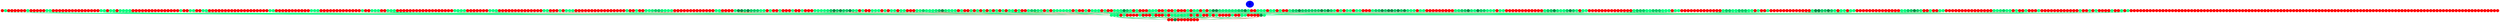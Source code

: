 graph {
	edge [bgcolor="purple:pink" color=yellow nodesep=0]
	graph [nodesep=0 ordering=out ranksep=0]
	I [label=2 color=blue height=0.2 style=filled width=0.2]
	x_0 [label="" color=red height=0.2 style=filled width=0.2]
	x_1 [label="" color=springgreen fillcolor=springgreen height=0.2 style=filled width=0.2]
	x_2 [label="" color=red height=0.2 style=filled width=0.2]
	x_3 [label="" color=red height=0.2 style=filled width=0.2]
	x_4 [label="" color=red height=0.2 style=filled width=0.2]
	x_5 [label="" color=red height=0.2 style=filled width=0.2]
	x_6 [label="" color=red height=0.2 style=filled width=0.2]
	x_7 [label="" color=red height=0.2 style=filled width=0.2]
	x_8 [label="" color=springgreen fillcolor=springgreen height=0.2 style=filled width=0.2]
	x_9 [label="" color=red height=0.2 style=filled width=0.2]
	x_10 [label="" color=red height=0.2 style=filled width=0.2]
	x_11 [label="" color=red height=0.2 style=filled width=0.2]
	x_12 [label="" color=red height=0.2 style=filled width=0.2]
	x_13 [label="" color=red height=0.2 style=filled width=0.2]
	x_14 [label="" color=springgreen fillcolor=springgreen height=0.2 style=filled width=0.2]
	x_15 [label="" color=springgreen fillcolor=springgreen height=0.2 style=filled width=0.2]
	x_16 [label="" color=red height=0.2 style=filled width=0.2]
	x_17 [label="" color=red height=0.2 style=filled width=0.2]
	x_18 [label="" color=red height=0.2 style=filled width=0.2]
	x_19 [label="" color=red height=0.2 style=filled width=0.2]
	x_20 [label="" color=red height=0.2 style=filled width=0.2]
	x_21 [label="" color=red height=0.2 style=filled width=0.2]
	x_22 [label="" color=red height=0.2 style=filled width=0.2]
	x_23 [label="" color=red height=0.2 style=filled width=0.2]
	x_24 [label="" color=red height=0.2 style=filled width=0.2]
	x_25 [label="" color=red height=0.2 style=filled width=0.2]
	x_26 [label="" color=red height=0.2 style=filled width=0.2]
	x_27 [label="" color=red height=0.2 style=filled width=0.2]
	x_28 [label="" color=red height=0.2 style=filled width=0.2]
	x_29 [label="" color=red height=0.2 style=filled width=0.2]
	x_30 [label="" color=red height=0.2 style=filled width=0.2]
	x_31 [label="" color=springgreen fillcolor=springgreen height=0.2 style=filled width=0.2]
	x_32 [label="" color=springgreen fillcolor=springgreen height=0.2 style=filled width=0.2]
	x_33 [label="" color=red height=0.2 style=filled width=0.2]
	x_34 [label="" color=springgreen fillcolor=springgreen height=0.2 style=filled width=0.2]
	x_35 [label="" color=springgreen fillcolor=springgreen height=0.2 style=filled width=0.2]
	x_36 [label="" color=red height=0.2 style=filled width=0.2]
	x_37 [label="" color=springgreen fillcolor=springgreen height=0.2 style=filled width=0.2]
	x_38 [label="" color=springgreen fillcolor=springgreen height=0.2 style=filled width=0.2]
	x_39 [label="" color=springgreen fillcolor=springgreen height=0.2 style=filled width=0.2]
	x_40 [label="" color=springgreen fillcolor=springgreen height=0.2 style=filled width=0.2]
	x_41 [label="" color=red height=0.2 style=filled width=0.2]
	x_42 [label="" color=red height=0.2 style=filled width=0.2]
	x_43 [label="" color=red height=0.2 style=filled width=0.2]
	x_44 [label="" color=red height=0.2 style=filled width=0.2]
	x_45 [label="" color=red height=0.2 style=filled width=0.2]
	x_46 [label="" color=red height=0.2 style=filled width=0.2]
	x_47 [label="" color=red height=0.2 style=filled width=0.2]
	x_48 [label="" color=red height=0.2 style=filled width=0.2]
	x_49 [label="" color=red height=0.2 style=filled width=0.2]
	x_50 [label="" color=red height=0.2 style=filled width=0.2]
	x_51 [label="" color=red height=0.2 style=filled width=0.2]
	x_52 [label="" color=red height=0.2 style=filled width=0.2]
	x_53 [label="" color=red height=0.2 style=filled width=0.2]
	x_54 [label="" color=red height=0.2 style=filled width=0.2]
	x_55 [label="" color=red height=0.2 style=filled width=0.2]
	x_56 [label="" color=springgreen fillcolor=springgreen height=0.2 style=filled width=0.2]
	x_57 [label="" color=red height=0.2 style=filled width=0.2]
	x_58 [label="" color=red height=0.2 style=filled width=0.2]
	x_59 [label="" color=springgreen fillcolor=springgreen height=0.2 style=filled width=0.2]
	x_60 [label="" color=springgreen fillcolor=springgreen height=0.2 style=filled width=0.2]
	x_61 [label="" color=red height=0.2 style=filled width=0.2]
	x_62 [label="" color=red height=0.2 style=filled width=0.2]
	x_63 [label="" color=springgreen fillcolor=springgreen height=0.2 style=filled width=0.2]
	x_64 [label="" color=springgreen fillcolor=springgreen height=0.2 style=filled width=0.2]
	x_65 [label="" color=red height=0.2 style=filled width=0.2]
	x_66 [label="" color=red height=0.2 style=filled width=0.2]
	x_67 [label="" color=red height=0.2 style=filled width=0.2]
	x_68 [label="" color=red height=0.2 style=filled width=0.2]
	x_69 [label="" color=red height=0.2 style=filled width=0.2]
	x_70 [label="" color=red height=0.2 style=filled width=0.2]
	x_71 [label="" color=red height=0.2 style=filled width=0.2]
	x_72 [label="" color=red height=0.2 style=filled width=0.2]
	x_73 [label="" color=red height=0.2 style=filled width=0.2]
	x_74 [label="" color=red height=0.2 style=filled width=0.2]
	x_75 [label="" color=red height=0.2 style=filled width=0.2]
	x_76 [label="" color=red height=0.2 style=filled width=0.2]
	x_77 [label="" color=red height=0.2 style=filled width=0.2]
	x_78 [label="" color=red height=0.2 style=filled width=0.2]
	x_79 [label="" color=red height=0.2 style=filled width=0.2]
	x_80 [label="" color=red height=0.2 style=filled width=0.2]
	x_81 [label="" color=red height=0.2 style=filled width=0.2]
	x_82 [label="" color=red height=0.2 style=filled width=0.2]
	x_83 [label="" color=red height=0.2 style=filled width=0.2]
	x_84 [label="" color=springgreen fillcolor=springgreen height=0.2 style=filled width=0.2]
	x_85 [label="" color=springgreen fillcolor=springgreen height=0.2 style=filled width=0.2]
	x_86 [label="" color=red height=0.2 style=filled width=0.2]
	x_87 [label="" color=red height=0.2 style=filled width=0.2]
	x_88 [label="" color=red height=0.2 style=filled width=0.2]
	x_89 [label="" color=red height=0.2 style=filled width=0.2]
	x_90 [label="" color=red height=0.2 style=filled width=0.2]
	x_91 [label="" color=red height=0.2 style=filled width=0.2]
	x_92 [label="" color=red height=0.2 style=filled width=0.2]
	x_93 [label="" color=red height=0.2 style=filled width=0.2]
	x_94 [label="" color=red height=0.2 style=filled width=0.2]
	x_95 [label="" color=red height=0.2 style=filled width=0.2]
	x_96 [label="" color=red height=0.2 style=filled width=0.2]
	x_97 [label="" color=springgreen fillcolor=springgreen height=0.2 style=filled width=0.2]
	x_98 [label="" color=springgreen fillcolor=springgreen height=0.2 style=filled width=0.2]
	x_99 [label="" color=springgreen fillcolor=springgreen height=0.2 style=filled width=0.2]
	x_100 [label="" color=red height=0.2 style=filled width=0.2]
	x_101 [label="" color=red height=0.2 style=filled width=0.2]
	x_102 [label="" color=red height=0.2 style=filled width=0.2]
	x_103 [label="" color=red height=0.2 style=filled width=0.2]
	x_104 [label="" color=red height=0.2 style=filled width=0.2]
	x_105 [label="" color=red height=0.2 style=filled width=0.2]
	x_106 [label="" color=red height=0.2 style=filled width=0.2]
	x_107 [label="" color=red height=0.2 style=filled width=0.2]
	x_108 [label="" color=red height=0.2 style=filled width=0.2]
	x_109 [label="" color=red height=0.2 style=filled width=0.2]
	x_110 [label="" color=red height=0.2 style=filled width=0.2]
	x_111 [label="" color=red height=0.2 style=filled width=0.2]
	x_112 [label="" color=red height=0.2 style=filled width=0.2]
	x_113 [label="" color=springgreen fillcolor=springgreen height=0.2 style=filled width=0.2]
	x_114 [label="" color=red height=0.2 style=filled width=0.2]
	x_115 [label="" color=red height=0.2 style=filled width=0.2]
	x_116 [label="" color=springgreen fillcolor=springgreen height=0.2 style=filled width=0.2]
	x_117 [label="" color=springgreen fillcolor=springgreen height=0.2 style=filled width=0.2]
	x_118 [label="" color=springgreen fillcolor=springgreen height=0.2 style=filled width=0.2]
	x_119 [label="" color=red height=0.2 style=filled width=0.2]
	x_120 [label="" color=red height=0.2 style=filled width=0.2]
	x_121 [label="" color=springgreen fillcolor=springgreen height=0.2 style=filled width=0.2]
	x_122 [label="" color=springgreen fillcolor=springgreen height=0.2 style=filled width=0.2]
	x_123 [label="" color=springgreen fillcolor=springgreen height=0.2 style=filled width=0.2]
	x_124 [label="" color=red height=0.2 style=filled width=0.2]
	x_125 [label="" color=red height=0.2 style=filled width=0.2]
	x_126 [label="" color=red height=0.2 style=filled width=0.2]
	x_127 [label="" color=red height=0.2 style=filled width=0.2]
	x_128 [label="" color=red height=0.2 style=filled width=0.2]
	x_129 [label="" color=red height=0.2 style=filled width=0.2]
	x_130 [label="" color=red height=0.2 style=filled width=0.2]
	x_131 [label="" color=red height=0.2 style=filled width=0.2]
	x_132 [label="" color=red height=0.2 style=filled width=0.2]
	x_133 [label="" color=red height=0.2 style=filled width=0.2]
	x_134 [label="" color=red height=0.2 style=filled width=0.2]
	x_135 [label="" color=red height=0.2 style=filled width=0.2]
	x_136 [label="" color=red height=0.2 style=filled width=0.2]
	x_137 [label="" color=red height=0.2 style=filled width=0.2]
	x_138 [label="" color=red height=0.2 style=filled width=0.2]
	x_139 [label="" color=red height=0.2 style=filled width=0.2]
	x_140 [label="" color=red height=0.2 style=filled width=0.2]
	x_141 [label="" color=red height=0.2 style=filled width=0.2]
	x_142 [label="" color=springgreen fillcolor=springgreen height=0.2 style=filled width=0.2]
	x_143 [label="" color=springgreen fillcolor=springgreen height=0.2 style=filled width=0.2]
	x_144 [label="" color=springgreen fillcolor=springgreen height=0.2 style=filled width=0.2]
	x_145 [label="" color=springgreen fillcolor=springgreen height=0.2 style=filled width=0.2]
	x_146 [label="" color=red height=0.2 style=filled width=0.2]
	x_147 [label="" color=red height=0.2 style=filled width=0.2]
	x_148 [label="" color=red height=0.2 style=filled width=0.2]
	x_149 [label="" color=red height=0.2 style=filled width=0.2]
	x_150 [label="" color=red height=0.2 style=filled width=0.2]
	x_151 [label="" color=red height=0.2 style=filled width=0.2]
	x_152 [label="" color=red height=0.2 style=filled width=0.2]
	x_153 [label="" color=springgreen fillcolor=springgreen height=0.2 style=filled width=0.2]
	x_154 [label="" color=springgreen fillcolor=springgreen height=0.2 style=filled width=0.2]
	x_155 [label="" color=springgreen fillcolor=springgreen height=0.2 style=filled width=0.2]
	x_156 [label="" color=red height=0.2 style=filled width=0.2]
	x_157 [label="" color=red height=0.2 style=filled width=0.2]
	x_158 [label="" color=red height=0.2 style=filled width=0.2]
	x_159 [label="" color=red height=0.2 style=filled width=0.2]
	x_160 [label="" color=red height=0.2 style=filled width=0.2]
	x_161 [label="" color=red height=0.2 style=filled width=0.2]
	x_162 [label="" color=red height=0.2 style=filled width=0.2]
	x_163 [label="" color=red height=0.2 style=filled width=0.2]
	x_164 [label="" color=red height=0.2 style=filled width=0.2]
	x_165 [label="" color=red height=0.2 style=filled width=0.2]
	x_166 [label="" color=red height=0.2 style=filled width=0.2]
	x_167 [label="" color=red height=0.2 style=filled width=0.2]
	x_168 [label="" color=red height=0.2 style=filled width=0.2]
	x_169 [label="" color=red height=0.2 style=filled width=0.2]
	x_170 [label="" color=springgreen fillcolor=springgreen height=0.2 style=filled width=0.2]
	x_171 [label="" color=springgreen fillcolor=springgreen height=0.2 style=filled width=0.2]
	x_172 [label="" color=red height=0.2 style=filled width=0.2]
	x_173 [label="" color=red height=0.2 style=filled width=0.2]
	x_174 [label="" color=red height=0.2 style=filled width=0.2]
	x_175 [label="" color=springgreen fillcolor=springgreen height=0.2 style=filled width=0.2]
	x_176 [label="" color=red height=0.2 style=filled width=0.2]
	x_177 [label="" color=springgreen fillcolor=springgreen height=0.2 style=filled width=0.2]
	x_178 [label="" color=springgreen fillcolor=springgreen height=0.2 style=filled width=0.2]
	x_179 [label="" color=springgreen fillcolor=springgreen height=0.2 style=filled width=0.2]
	x_180 [label="" color=red height=0.2 style=filled width=0.2]
	x_181 [label="" color=red height=0.2 style=filled width=0.2]
	x_182 [label="" color=red height=0.2 style=filled width=0.2]
	x_183 [label="" color=red height=0.2 style=filled width=0.2]
	x_184 [label="" color=red height=0.2 style=filled width=0.2]
	x_185 [label="" color=red height=0.2 style=filled width=0.2]
	x_186 [label="" color=red height=0.2 style=filled width=0.2]
	x_187 [label="" color=red height=0.2 style=filled width=0.2]
	x_188 [label="" color=red height=0.2 style=filled width=0.2]
	x_189 [label="" color=red height=0.2 style=filled width=0.2]
	x_190 [label="" color=red height=0.2 style=filled width=0.2]
	x_191 [label="" color=red height=0.2 style=filled width=0.2]
	x_192 [label="" color=red height=0.2 style=filled width=0.2]
	x_193 [label="" color=red height=0.2 style=filled width=0.2]
	x_194 [label="" color=red height=0.2 style=filled width=0.2]
	x_195 [label="" color=red height=0.2 style=filled width=0.2]
	x_196 [label="" color=springgreen fillcolor=springgreen height=0.2 style=filled width=0.2]
	x_197 [label="" color=red height=0.2 style=filled width=0.2]
	x_198 [label="" color=red height=0.2 style=filled width=0.2]
	x_199 [label="" color=springgreen fillcolor=springgreen height=0.2 style=filled width=0.2]
	x_200 [label="" color=red height=0.2 style=filled width=0.2]
	x_201 [label="" color=red height=0.2 style=filled width=0.2]
	x_202 [label="" color=springgreen fillcolor=springgreen height=0.2 style=filled width=0.2]
	x_203 [label="" color=springgreen1 fillcolor=springgreen1 height=0.2 style=filled width=0.2]
	x_204 [label="" color=springgreen2 fillcolor=springgreen2 height=0.2 style=filled width=0.2]
	x_205 [label="" color=springgreen3 fillcolor=springgreen3 height=0.2 style=filled width=0.2]
	x_206 [label="" color=springgreen3 fillcolor=springgreen3 height=0.2 style=filled width=0.2]
	x_207 [label="" color=springgreen2 fillcolor=springgreen2 height=0.2 style=filled width=0.2]
	x_208 [label="" color=springgreen1 fillcolor=springgreen1 height=0.2 style=filled width=0.2]
	x_209 [label="" color=springgreen fillcolor=springgreen height=0.2 style=filled width=0.2]
	x_210 [label="" color=springgreen fillcolor=springgreen height=0.2 style=filled width=0.2]
	x_211 [label="" color=red height=0.2 style=filled width=0.2]
	x_212 [label="" color=red height=0.2 style=filled width=0.2]
	x_213 [label="" color=red height=0.2 style=filled width=0.2]
	x_214 [label="" color=red height=0.2 style=filled width=0.2]
	x_215 [label="" color=red height=0.2 style=filled width=0.2]
	x_216 [label="" color=red height=0.2 style=filled width=0.2]
	x_217 [label="" color=red height=0.2 style=filled width=0.2]
	x_218 [label="" color=red height=0.2 style=filled width=0.2]
	x_219 [label="" color=red height=0.2 style=filled width=0.2]
	x_220 [label="" color=red height=0.2 style=filled width=0.2]
	x_221 [label="" color=red height=0.2 style=filled width=0.2]
	x_222 [label="" color=red height=0.2 style=filled width=0.2]
	x_223 [label="" color=red height=0.2 style=filled width=0.2]
	x_224 [label="" color=springgreen fillcolor=springgreen height=0.2 style=filled width=0.2]
	x_225 [label="" color=springgreen fillcolor=springgreen height=0.2 style=filled width=0.2]
	x_226 [label="" color=red height=0.2 style=filled width=0.2]
	x_227 [label="" color=red height=0.2 style=filled width=0.2]
	x_228 [label="" color=red height=0.2 style=filled width=0.2]
	x_229 [label="" color=red height=0.2 style=filled width=0.2]
	x_230 [label="" color=springgreen fillcolor=springgreen height=0.2 style=filled width=0.2]
	x_231 [label="" color=springgreen4 fillcolor=springgreen4 height=0.2 style=filled width=0.2]
	x_232 [label="" color=springgreen4 fillcolor=springgreen4 height=0.2 style=filled width=0.2]
	x_233 [label="" color=springgreen3 fillcolor=springgreen3 height=0.2 style=filled width=0.2]
	x_234 [label="" color=springgreen4 fillcolor=springgreen4 height=0.2 style=filled width=0.2]
	x_235 [label="" color=springgreen3 fillcolor=springgreen3 height=0.2 style=filled width=0.2]
	x_236 [label="" color=springgreen3 fillcolor=springgreen3 height=0.2 style=filled width=0.2]
	x_237 [label="" color=springgreen3 fillcolor=springgreen3 height=0.2 style=filled width=0.2]
	x_238 [label="" color=springgreen fillcolor=springgreen height=0.2 style=filled width=0.2]
	x_239 [label="" color=springgreen fillcolor=springgreen height=0.2 style=filled width=0.2]
	x_240 [label="" color=red height=0.2 style=filled width=0.2]
	x_241 [label="" color=springgreen fillcolor=springgreen height=0.2 style=filled width=0.2]
	x_242 [label="" color=red height=0.2 style=filled width=0.2]
	x_243 [label="" color=red height=0.2 style=filled width=0.2]
	x_244 [label="" color=springgreen fillcolor=springgreen height=0.2 style=filled width=0.2]
	x_245 [label="" color=red height=0.2 style=filled width=0.2]
	x_246 [label="" color=red height=0.2 style=filled width=0.2]
	x_247 [label="" color=red height=0.2 style=filled width=0.2]
	x_248 [label="" color=springgreen fillcolor=springgreen height=0.2 style=filled width=0.2]
	x_249 [label="" color=red height=0.2 style=filled width=0.2]
	x_250 [label="" color=red height=0.2 style=filled width=0.2]
	x_251 [label="" color=springgreen fillcolor=springgreen height=0.2 style=filled width=0.2]
	x_252 [label="" color=red height=0.2 style=filled width=0.2]
	x_253 [label="" color=red height=0.2 style=filled width=0.2]
	x_254 [label="" color=red height=0.2 style=filled width=0.2]
	x_255 [label="" color=springgreen fillcolor=springgreen height=0.2 style=filled width=0.2]
	x_256 [label="" color=springgreen fillcolor=springgreen height=0.2 style=filled width=0.2]
	x_257 [label="" color=springgreen fillcolor=springgreen height=0.2 style=filled width=0.2]
	x_258 [label="" color=springgreen fillcolor=springgreen height=0.2 style=filled width=0.2]
	x_259 [label="" color=springgreen2 fillcolor=springgreen2 height=0.2 style=filled width=0.2]
	x_260 [label="" color=springgreen3 fillcolor=springgreen3 height=0.2 style=filled width=0.2]
	x_261 [label="" color=springgreen4 fillcolor=springgreen4 height=0.2 style=filled width=0.2]
	x_262 [label="" color=springgreen3 fillcolor=springgreen3 height=0.2 style=filled width=0.2]
	x_263 [label="" color=springgreen4 fillcolor=springgreen4 height=0.2 style=filled width=0.2]
	x_264 [label="" color=springgreen3 fillcolor=springgreen3 height=0.2 style=filled width=0.2]
	x_265 [label="" color=springgreen3 fillcolor=springgreen3 height=0.2 style=filled width=0.2]
	x_266 [label="" color=springgreen4 fillcolor=springgreen4 height=0.2 style=filled width=0.2]
	x_267 [label="" color=springgreen2 fillcolor=springgreen2 height=0.2 style=filled width=0.2]
	x_268 [label="" color=springgreen1 fillcolor=springgreen1 height=0.2 style=filled width=0.2]
	x_269 [label="" color=red height=0.2 style=filled width=0.2]
	x_270 [label="" color=springgreen fillcolor=springgreen height=0.2 style=filled width=0.2]
	x_271 [label="" color=red height=0.2 style=filled width=0.2]
	x_272 [label="" color=red height=0.2 style=filled width=0.2]
	x_273 [label="" color=springgreen fillcolor=springgreen height=0.2 style=filled width=0.2]
	x_274 [label="" color=springgreen fillcolor=springgreen height=0.2 style=filled width=0.2]
	x_275 [label="" color=springgreen fillcolor=springgreen height=0.2 style=filled width=0.2]
	x_276 [label="" color=red height=0.2 style=filled width=0.2]
	x_277 [label="" color=springgreen fillcolor=springgreen height=0.2 style=filled width=0.2]
	x_278 [label="" color=red height=0.2 style=filled width=0.2]
	x_279 [label="" color=springgreen fillcolor=springgreen height=0.2 style=filled width=0.2]
	x_280 [label="" color=springgreen fillcolor=springgreen height=0.2 style=filled width=0.2]
	x_281 [label="" color=red height=0.2 style=filled width=0.2]
	x_282 [label="" color=springgreen fillcolor=springgreen height=0.2 style=filled width=0.2]
	x_283 [label="" color=springgreen fillcolor=springgreen height=0.2 style=filled width=0.2]
	x_284 [label="" color=red height=0.2 style=filled width=0.2]
	x_285 [label="" color=red height=0.2 style=filled width=0.2]
	x_286 [label="" color=red height=0.2 style=filled width=0.2]
	x_287 [label="" color=springgreen fillcolor=springgreen height=0.2 style=filled width=0.2]
	x_288 [label="" color=springgreen1 fillcolor=springgreen1 height=0.2 style=filled width=0.2]
	x_289 [label="" color=springgreen3 fillcolor=springgreen3 height=0.2 style=filled width=0.2]
	x_290 [label="" color=springgreen1 fillcolor=springgreen1 height=0.2 style=filled width=0.2]
	x_291 [label="" color=springgreen fillcolor=springgreen height=0.2 style=filled width=0.2]
	x_292 [label="" color=springgreen1 fillcolor=springgreen1 height=0.2 style=filled width=0.2]
	x_293 [label="" color=springgreen2 fillcolor=springgreen2 height=0.2 style=filled width=0.2]
	x_294 [label="" color=springgreen3 fillcolor=springgreen3 height=0.2 style=filled width=0.2]
	x_295 [label="" color=springgreen4 fillcolor=springgreen4 height=0.2 style=filled width=0.2]
	x_296 [label="" color=springgreen2 fillcolor=springgreen2 height=0.2 style=filled width=0.2]
	x_297 [label="" color=springgreen fillcolor=springgreen height=0.2 style=filled width=0.2]
	x_298 [label="" color=springgreen fillcolor=springgreen height=0.2 style=filled width=0.2]
	x_299 [label="" color=springgreen fillcolor=springgreen height=0.2 style=filled width=0.2]
	x_300 [label="" color=red height=0.2 style=filled width=0.2]
	x_301 [label="" color=springgreen fillcolor=springgreen height=0.2 style=filled width=0.2]
	x_302 [label="" color=red height=0.2 style=filled width=0.2]
	x_303 [label="" color=red height=0.2 style=filled width=0.2]
	x_304 [label="" color=springgreen fillcolor=springgreen height=0.2 style=filled width=0.2]
	x_305 [label="" color=red height=0.2 style=filled width=0.2]
	x_306 [label="" color=springgreen fillcolor=springgreen height=0.2 style=filled width=0.2]
	x_307 [label="" color=red height=0.2 style=filled width=0.2]
	x_308 [label="" color=springgreen fillcolor=springgreen height=0.2 style=filled width=0.2]
	x_309 [label="" color=red height=0.2 style=filled width=0.2]
	x_310 [label="" color=springgreen fillcolor=springgreen height=0.2 style=filled width=0.2]
	x_311 [label="" color=red height=0.2 style=filled width=0.2]
	x_312 [label="" color=springgreen fillcolor=springgreen height=0.2 style=filled width=0.2]
	x_313 [label="" color=red height=0.2 style=filled width=0.2]
	x_314 [label="" color=springgreen fillcolor=springgreen height=0.2 style=filled width=0.2]
	x_315 [label="" color=red height=0.2 style=filled width=0.2]
	x_316 [label="" color=springgreen fillcolor=springgreen height=0.2 style=filled width=0.2]
	x_317 [label="" color=springgreen fillcolor=springgreen height=0.2 style=filled width=0.2]
	x_318 [label="" color=red height=0.2 style=filled width=0.2]
	x_319 [label="" color=springgreen fillcolor=springgreen height=0.2 style=filled width=0.2]
	x_320 [label="" color=red height=0.2 style=filled width=0.2]
	x_321 [label="" color=red height=0.2 style=filled width=0.2]
	x_322 [label="" color=springgreen1 fillcolor=springgreen1 height=0.2 style=filled width=0.2]
	x_323 [label="" color=springgreen3 fillcolor=springgreen3 height=0.2 style=filled width=0.2]
	x_324 [label="" color=springgreen3 fillcolor=springgreen3 height=0.2 style=filled width=0.2]
	x_325 [label="" color=springgreen2 fillcolor=springgreen2 height=0.2 style=filled width=0.2]
	x_326 [label="" color=springgreen fillcolor=springgreen height=0.2 style=filled width=0.2]
	x_327 [label="" color=red height=0.2 style=filled width=0.2]
	x_328 [label="" color=springgreen fillcolor=springgreen height=0.2 style=filled width=0.2]
	x_329 [label="" color=red height=0.2 style=filled width=0.2]
	x_330 [label="" color=springgreen fillcolor=springgreen height=0.2 style=filled width=0.2]
	x_331 [label="" color=springgreen fillcolor=springgreen height=0.2 style=filled width=0.2]
	x_332 [label="" color=springgreen fillcolor=springgreen height=0.2 style=filled width=0.2]
	x_333 [label="" color=springgreen fillcolor=springgreen height=0.2 style=filled width=0.2]
	x_334 [label="" color=springgreen fillcolor=springgreen height=0.2 style=filled width=0.2]
	x_335 [label="" color=springgreen fillcolor=springgreen height=0.2 style=filled width=0.2]
	x_336 [label="" color=red height=0.2 style=filled width=0.2]
	x_337 [label="" color=springgreen fillcolor=springgreen height=0.2 style=filled width=0.2]
	x_338 [label="" color=red height=0.2 style=filled width=0.2]
	x_339 [label="" color=red height=0.2 style=filled width=0.2]
	x_340 [label="" color=springgreen fillcolor=springgreen height=0.2 style=filled width=0.2]
	x_341 [label="" color=red height=0.2 style=filled width=0.2]
	x_342 [label="" color=springgreen fillcolor=springgreen height=0.2 style=filled width=0.2]
	x_343 [label="" color=springgreen fillcolor=springgreen height=0.2 style=filled width=0.2]
	x_344 [label="" color=springgreen fillcolor=springgreen height=0.2 style=filled width=0.2]
	x_345 [label="" color=red height=0.2 style=filled width=0.2]
	x_346 [label="" color=springgreen fillcolor=springgreen height=0.2 style=filled width=0.2]
	x_347 [label="" color=red height=0.2 style=filled width=0.2]
	x_348 [label="" color=red height=0.2 style=filled width=0.2]
	x_349 [label="" color=springgreen fillcolor=springgreen height=0.2 style=filled width=0.2]
	x_350 [label="" color=springgreen fillcolor=springgreen height=0.2 style=filled width=0.2]
	x_351 [label="" color=springgreen1 fillcolor=springgreen1 height=0.2 style=filled width=0.2]
	x_352 [label="" color=springgreen4 fillcolor=springgreen4 height=0.2 style=filled width=0.2]
	x_353 [label="" color=springgreen3 fillcolor=springgreen3 height=0.2 style=filled width=0.2]
	x_354 [label="" color=springgreen fillcolor=springgreen height=0.2 style=filled width=0.2]
	x_355 [label="" color=red height=0.2 style=filled width=0.2]
	x_356 [label="" color=springgreen fillcolor=springgreen height=0.2 style=filled width=0.2]
	x_357 [label="" color=red height=0.2 style=filled width=0.2]
	x_358 [label="" color=red height=0.2 style=filled width=0.2]
	x_359 [label="" color=red height=0.2 style=filled width=0.2]
	x_360 [label="" color=springgreen fillcolor=springgreen height=0.2 style=filled width=0.2]
	x_361 [label="" color=springgreen fillcolor=springgreen height=0.2 style=filled width=0.2]
	x_362 [label="" color=springgreen fillcolor=springgreen height=0.2 style=filled width=0.2]
	x_363 [label="" color=red height=0.2 style=filled width=0.2]
	x_364 [label="" color=red height=0.2 style=filled width=0.2]
	x_365 [label="" color=springgreen fillcolor=springgreen height=0.2 style=filled width=0.2]
	x_366 [label="" color=red height=0.2 style=filled width=0.2]
	x_367 [label="" color=red height=0.2 style=filled width=0.2]
	x_368 [label="" color=springgreen fillcolor=springgreen height=0.2 style=filled width=0.2]
	x_369 [label="" color=red height=0.2 style=filled width=0.2]
	x_370 [label="" color=red height=0.2 style=filled width=0.2]
	x_371 [label="" color=red height=0.2 style=filled width=0.2]
	x_372 [label="" color=springgreen fillcolor=springgreen height=0.2 style=filled width=0.2]
	x_373 [label="" color=red height=0.2 style=filled width=0.2]
	x_374 [label="" color=springgreen fillcolor=springgreen height=0.2 style=filled width=0.2]
	x_375 [label="" color=springgreen fillcolor=springgreen height=0.2 style=filled width=0.2]
	x_376 [label="" color=red height=0.2 style=filled width=0.2]
	x_377 [label="" color=springgreen fillcolor=springgreen height=0.2 style=filled width=0.2]
	x_378 [label="" color=red height=0.2 style=filled width=0.2]
	x_379 [label="" color=springgreen fillcolor=springgreen height=0.2 style=filled width=0.2]
	x_380 [label="" color=springgreen4 fillcolor=springgreen4 height=0.2 style=filled width=0.2]
	x_381 [label="" color=springgreen4 fillcolor=springgreen4 height=0.2 style=filled width=0.2]
	x_382 [label="" color=springgreen2 fillcolor=springgreen2 height=0.2 style=filled width=0.2]
	x_383 [label="" color=springgreen2 fillcolor=springgreen2 height=0.2 style=filled width=0.2]
	x_384 [label="" color=springgreen2 fillcolor=springgreen2 height=0.2 style=filled width=0.2]
	x_385 [label="" color=springgreen2 fillcolor=springgreen2 height=0.2 style=filled width=0.2]
	x_386 [label="" color=springgreen2 fillcolor=springgreen2 height=0.2 style=filled width=0.2]
	x_387 [label="" color=springgreen2 fillcolor=springgreen2 height=0.2 style=filled width=0.2]
	x_388 [label="" color=springgreen3 fillcolor=springgreen3 height=0.2 style=filled width=0.2]
	x_389 [label="" color=springgreen3 fillcolor=springgreen3 height=0.2 style=filled width=0.2]
	x_390 [label="" color=springgreen4 fillcolor=springgreen4 height=0.2 style=filled width=0.2]
	x_391 [label="" color=springgreen fillcolor=springgreen height=0.2 style=filled width=0.2]
	x_392 [label="" color=red height=0.2 style=filled width=0.2]
	x_393 [label="" color=red height=0.2 style=filled width=0.2]
	x_394 [label="" color=springgreen fillcolor=springgreen height=0.2 style=filled width=0.2]
	x_395 [label="" color=springgreen fillcolor=springgreen height=0.2 style=filled width=0.2]
	x_396 [label="" color=springgreen fillcolor=springgreen height=0.2 style=filled width=0.2]
	x_397 [label="" color=red height=0.2 style=filled width=0.2]
	x_398 [label="" color=springgreen fillcolor=springgreen height=0.2 style=filled width=0.2]
	x_399 [label="" color=springgreen fillcolor=springgreen height=0.2 style=filled width=0.2]
	x_400 [label="" color=red height=0.2 style=filled width=0.2]
	x_401 [label="" color=springgreen fillcolor=springgreen height=0.2 style=filled width=0.2]
	x_402 [label="" color=red height=0.2 style=filled width=0.2]
	x_403 [label="" color=red height=0.2 style=filled width=0.2]
	x_404 [label="" color=springgreen1 fillcolor=springgreen1 height=0.2 style=filled width=0.2]
	x_405 [label="" color=springgreen3 fillcolor=springgreen3 height=0.2 style=filled width=0.2]
	x_406 [label="" color=springgreen3 fillcolor=springgreen3 height=0.2 style=filled width=0.2]
	x_407 [label="" color=springgreen4 fillcolor=springgreen4 height=0.2 style=filled width=0.2]
	x_408 [label="" color=springgreen3 fillcolor=springgreen3 height=0.2 style=filled width=0.2]
	x_409 [label="" color=springgreen3 fillcolor=springgreen3 height=0.2 style=filled width=0.2]
	x_410 [label="" color=springgreen3 fillcolor=springgreen3 height=0.2 style=filled width=0.2]
	x_411 [label="" color=springgreen3 fillcolor=springgreen3 height=0.2 style=filled width=0.2]
	x_412 [label="" color=springgreen3 fillcolor=springgreen3 height=0.2 style=filled width=0.2]
	x_413 [label="" color=springgreen3 fillcolor=springgreen3 height=0.2 style=filled width=0.2]
	x_414 [label="" color=springgreen4 fillcolor=springgreen4 height=0.2 style=filled width=0.2]
	x_415 [label="" color=springgreen3 fillcolor=springgreen3 height=0.2 style=filled width=0.2]
	x_416 [label="" color=springgreen4 fillcolor=springgreen4 height=0.2 style=filled width=0.2]
	x_417 [label="" color=springgreen3 fillcolor=springgreen3 height=0.2 style=filled width=0.2]
	x_418 [label="" color=springgreen1 fillcolor=springgreen1 height=0.2 style=filled width=0.2]
	x_419 [label="" color=red height=0.2 style=filled width=0.2]
	x_420 [label="" color=springgreen fillcolor=springgreen height=0.2 style=filled width=0.2]
	x_421 [label="" color=red height=0.2 style=filled width=0.2]
	x_422 [label="" color=springgreen fillcolor=springgreen height=0.2 style=filled width=0.2]
	x_423 [label="" color=springgreen fillcolor=springgreen height=0.2 style=filled width=0.2]
	x_424 [label="" color=red height=0.2 style=filled width=0.2]
	x_425 [label="" color=springgreen fillcolor=springgreen height=0.2 style=filled width=0.2]
	x_426 [label="" color=springgreen fillcolor=springgreen height=0.2 style=filled width=0.2]
	x_427 [label="" color=red height=0.2 style=filled width=0.2]
	x_428 [label="" color=red height=0.2 style=filled width=0.2]
	x_429 [label="" color=red height=0.2 style=filled width=0.2]
	x_430 [label="" color=springgreen1 fillcolor=springgreen1 height=0.2 style=filled width=0.2]
	x_431 [label="" color=springgreen3 fillcolor=springgreen3 height=0.2 style=filled width=0.2]
	x_432 [label="" color=springgreen3 fillcolor=springgreen3 height=0.2 style=filled width=0.2]
	x_433 [label="" color=springgreen4 fillcolor=springgreen4 height=0.2 style=filled width=0.2]
	x_434 [label="" color=springgreen3 fillcolor=springgreen3 height=0.2 style=filled width=0.2]
	x_435 [label="" color=springgreen4 fillcolor=springgreen4 height=0.2 style=filled width=0.2]
	x_436 [label="" color=springgreen4 fillcolor=springgreen4 height=0.2 style=filled width=0.2]
	x_437 [label="" color=springgreen3 fillcolor=springgreen3 height=0.2 style=filled width=0.2]
	x_438 [label="" color=springgreen4 fillcolor=springgreen4 height=0.2 style=filled width=0.2]
	x_439 [label="" color=springgreen3 fillcolor=springgreen3 height=0.2 style=filled width=0.2]
	x_440 [label="" color=springgreen4 fillcolor=springgreen4 height=0.2 style=filled width=0.2]
	x_441 [label="" color=springgreen2 fillcolor=springgreen2 height=0.2 style=filled width=0.2]
	x_442 [label="" color=springgreen1 fillcolor=springgreen1 height=0.2 style=filled width=0.2]
	x_443 [label="" color=springgreen fillcolor=springgreen height=0.2 style=filled width=0.2]
	x_444 [label="" color=red height=0.2 style=filled width=0.2]
	x_445 [label="" color=springgreen fillcolor=springgreen height=0.2 style=filled width=0.2]
	x_446 [label="" color=springgreen fillcolor=springgreen height=0.2 style=filled width=0.2]
	x_447 [label="" color=red height=0.2 style=filled width=0.2]
	x_448 [label="" color=red height=0.2 style=filled width=0.2]
	x_449 [label="" color=red height=0.2 style=filled width=0.2]
	x_450 [label="" color=red height=0.2 style=filled width=0.2]
	x_451 [label="" color=red height=0.2 style=filled width=0.2]
	x_452 [label="" color=red height=0.2 style=filled width=0.2]
	x_453 [label="" color=red height=0.2 style=filled width=0.2]
	x_454 [label="" color=red height=0.2 style=filled width=0.2]
	x_455 [label="" color=red height=0.2 style=filled width=0.2]
	x_456 [label="" color=springgreen fillcolor=springgreen height=0.2 style=filled width=0.2]
	x_457 [label="" color=springgreen2 fillcolor=springgreen2 height=0.2 style=filled width=0.2]
	x_458 [label="" color=springgreen3 fillcolor=springgreen3 height=0.2 style=filled width=0.2]
	x_459 [label="" color=springgreen3 fillcolor=springgreen3 height=0.2 style=filled width=0.2]
	x_460 [label="" color=springgreen4 fillcolor=springgreen4 height=0.2 style=filled width=0.2]
	x_461 [label="" color=springgreen2 fillcolor=springgreen2 height=0.2 style=filled width=0.2]
	x_462 [label="" color=springgreen fillcolor=springgreen height=0.2 style=filled width=0.2]
	x_463 [label="" color=springgreen4 fillcolor=springgreen4 height=0.2 style=filled width=0.2]
	x_464 [label="" color=springgreen3 fillcolor=springgreen3 height=0.2 style=filled width=0.2]
	x_465 [label="" color=springgreen3 fillcolor=springgreen3 height=0.2 style=filled width=0.2]
	x_466 [label="" color=springgreen fillcolor=springgreen height=0.2 style=filled width=0.2]
	x_467 [label="" color=springgreen fillcolor=springgreen height=0.2 style=filled width=0.2]
	x_468 [label="" color=springgreen fillcolor=springgreen height=0.2 style=filled width=0.2]
	x_469 [label="" color=red height=0.2 style=filled width=0.2]
	x_470 [label="" color=springgreen fillcolor=springgreen height=0.2 style=filled width=0.2]
	x_471 [label="" color=springgreen fillcolor=springgreen height=0.2 style=filled width=0.2]
	x_472 [label="" color=red height=0.2 style=filled width=0.2]
	x_473 [label="" color=red height=0.2 style=filled width=0.2]
	x_474 [label="" color=red height=0.2 style=filled width=0.2]
	x_475 [label="" color=red height=0.2 style=filled width=0.2]
	x_476 [label="" color=red height=0.2 style=filled width=0.2]
	x_477 [label="" color=red height=0.2 style=filled width=0.2]
	x_478 [label="" color=red height=0.2 style=filled width=0.2]
	x_479 [label="" color=red height=0.2 style=filled width=0.2]
	x_480 [label="" color=red height=0.2 style=filled width=0.2]
	x_481 [label="" color=red height=0.2 style=filled width=0.2]
	x_482 [label="" color=red height=0.2 style=filled width=0.2]
	x_483 [label="" color=red height=0.2 style=filled width=0.2]
	x_484 [label="" color=springgreen1 fillcolor=springgreen1 height=0.2 style=filled width=0.2]
	x_485 [label="" color=springgreen3 fillcolor=springgreen3 height=0.2 style=filled width=0.2]
	x_486 [label="" color=springgreen3 fillcolor=springgreen3 height=0.2 style=filled width=0.2]
	x_487 [label="" color=springgreen4 fillcolor=springgreen4 height=0.2 style=filled width=0.2]
	x_488 [label="" color=springgreen2 fillcolor=springgreen2 height=0.2 style=filled width=0.2]
	x_489 [label="" color=springgreen fillcolor=springgreen height=0.2 style=filled width=0.2]
	x_490 [label="" color=springgreen fillcolor=springgreen height=0.2 style=filled width=0.2]
	x_491 [label="" color=springgreen3 fillcolor=springgreen3 height=0.2 style=filled width=0.2]
	x_492 [label="" color=springgreen4 fillcolor=springgreen4 height=0.2 style=filled width=0.2]
	x_493 [label="" color=springgreen3 fillcolor=springgreen3 height=0.2 style=filled width=0.2]
	x_494 [label="" color=springgreen fillcolor=springgreen height=0.2 style=filled width=0.2]
	x_495 [label="" color=red height=0.2 style=filled width=0.2]
	x_496 [label="" color=springgreen fillcolor=springgreen height=0.2 style=filled width=0.2]
	x_497 [label="" color=springgreen fillcolor=springgreen height=0.2 style=filled width=0.2]
	x_498 [label="" color=red height=0.2 style=filled width=0.2]
	x_499 [label="" color=red height=0.2 style=filled width=0.2]
	x_500 [label="" color=red height=0.2 style=filled width=0.2]
	x_501 [label="" color=red height=0.2 style=filled width=0.2]
	x_502 [label="" color=red height=0.2 style=filled width=0.2]
	x_503 [label="" color=red height=0.2 style=filled width=0.2]
	x_504 [label="" color=red height=0.2 style=filled width=0.2]
	x_505 [label="" color=red height=0.2 style=filled width=0.2]
	x_506 [label="" color=red height=0.2 style=filled width=0.2]
	x_507 [label="" color=red height=0.2 style=filled width=0.2]
	x_508 [label="" color=red height=0.2 style=filled width=0.2]
	x_509 [label="" color=red height=0.2 style=filled width=0.2]
	x_510 [label="" color=red height=0.2 style=filled width=0.2]
	x_511 [label="" color=red height=0.2 style=filled width=0.2]
	x_512 [label="" color=springgreen1 fillcolor=springgreen1 height=0.2 style=filled width=0.2]
	x_513 [label="" color=springgreen3 fillcolor=springgreen3 height=0.2 style=filled width=0.2]
	x_514 [label="" color=springgreen3 fillcolor=springgreen3 height=0.2 style=filled width=0.2]
	x_515 [label="" color=springgreen3 fillcolor=springgreen3 height=0.2 style=filled width=0.2]
	x_516 [label="" color=springgreen fillcolor=springgreen height=0.2 style=filled width=0.2]
	x_517 [label="" color=springgreen fillcolor=springgreen height=0.2 style=filled width=0.2]
	x_518 [label="" color=springgreen3 fillcolor=springgreen3 height=0.2 style=filled width=0.2]
	x_519 [label="" color=springgreen3 fillcolor=springgreen3 height=0.2 style=filled width=0.2]
	x_520 [label="" color=springgreen3 fillcolor=springgreen3 height=0.2 style=filled width=0.2]
	x_521 [label="" color=springgreen1 fillcolor=springgreen1 height=0.2 style=filled width=0.2]
	x_522 [label="" color=springgreen fillcolor=springgreen height=0.2 style=filled width=0.2]
	x_523 [label="" color=springgreen fillcolor=springgreen height=0.2 style=filled width=0.2]
	x_524 [label="" color=red height=0.2 style=filled width=0.2]
	x_525 [label="" color=springgreen fillcolor=springgreen height=0.2 style=filled width=0.2]
	x_526 [label="" color=springgreen fillcolor=springgreen height=0.2 style=filled width=0.2]
	x_527 [label="" color=red height=0.2 style=filled width=0.2]
	x_528 [label="" color=red height=0.2 style=filled width=0.2]
	x_529 [label="" color=red height=0.2 style=filled width=0.2]
	x_530 [label="" color=red height=0.2 style=filled width=0.2]
	x_531 [label="" color=red height=0.2 style=filled width=0.2]
	x_532 [label="" color=red height=0.2 style=filled width=0.2]
	x_533 [label="" color=red height=0.2 style=filled width=0.2]
	x_534 [label="" color=red height=0.2 style=filled width=0.2]
	x_535 [label="" color=red height=0.2 style=filled width=0.2]
	x_536 [label="" color=red height=0.2 style=filled width=0.2]
	x_537 [label="" color=red height=0.2 style=filled width=0.2]
	x_538 [label="" color=red height=0.2 style=filled width=0.2]
	x_539 [label="" color=red height=0.2 style=filled width=0.2]
	x_540 [label="" color=springgreen1 fillcolor=springgreen1 height=0.2 style=filled width=0.2]
	x_541 [label="" color=springgreen3 fillcolor=springgreen3 height=0.2 style=filled width=0.2]
	x_542 [label="" color=springgreen3 fillcolor=springgreen3 height=0.2 style=filled width=0.2]
	x_543 [label="" color=springgreen1 fillcolor=springgreen1 height=0.2 style=filled width=0.2]
	x_544 [label="" color=springgreen fillcolor=springgreen height=0.2 style=filled width=0.2]
	x_545 [label="" color=springgreen3 fillcolor=springgreen3 height=0.2 style=filled width=0.2]
	x_546 [label="" color=springgreen3 fillcolor=springgreen3 height=0.2 style=filled width=0.2]
	x_547 [label="" color=springgreen3 fillcolor=springgreen3 height=0.2 style=filled width=0.2]
	x_548 [label="" color=springgreen1 fillcolor=springgreen1 height=0.2 style=filled width=0.2]
	x_549 [label="" color=springgreen fillcolor=springgreen height=0.2 style=filled width=0.2]
	x_550 [label="" color=red height=0.2 style=filled width=0.2]
	x_551 [label="" color=springgreen fillcolor=springgreen height=0.2 style=filled width=0.2]
	x_552 [label="" color=red height=0.2 style=filled width=0.2]
	x_553 [label="" color=red height=0.2 style=filled width=0.2]
	x_554 [label="" color=springgreen fillcolor=springgreen height=0.2 style=filled width=0.2]
	x_555 [label="" color=red height=0.2 style=filled width=0.2]
	x_556 [label="" color=red height=0.2 style=filled width=0.2]
	x_557 [label="" color=red height=0.2 style=filled width=0.2]
	x_558 [label="" color=red height=0.2 style=filled width=0.2]
	x_559 [label="" color=red height=0.2 style=filled width=0.2]
	x_560 [label="" color=red height=0.2 style=filled width=0.2]
	x_561 [label="" color=red height=0.2 style=filled width=0.2]
	x_562 [label="" color=red height=0.2 style=filled width=0.2]
	x_563 [label="" color=red height=0.2 style=filled width=0.2]
	x_564 [label="" color=red height=0.2 style=filled width=0.2]
	x_565 [label="" color=red height=0.2 style=filled width=0.2]
	x_566 [label="" color=red height=0.2 style=filled width=0.2]
	x_567 [label="" color=red height=0.2 style=filled width=0.2]
	x_568 [label="" color=springgreen1 fillcolor=springgreen1 height=0.2 style=filled width=0.2]
	x_569 [label="" color=springgreen4 fillcolor=springgreen4 height=0.2 style=filled width=0.2]
	x_570 [label="" color=springgreen4 fillcolor=springgreen4 height=0.2 style=filled width=0.2]
	x_571 [label="" color=springgreen3 fillcolor=springgreen3 height=0.2 style=filled width=0.2]
	x_572 [label="" color=springgreen3 fillcolor=springgreen3 height=0.2 style=filled width=0.2]
	x_573 [label="" color=springgreen4 fillcolor=springgreen4 height=0.2 style=filled width=0.2]
	x_574 [label="" color=springgreen3 fillcolor=springgreen3 height=0.2 style=filled width=0.2]
	x_575 [label="" color=springgreen1 fillcolor=springgreen1 height=0.2 style=filled width=0.2]
	x_576 [label="" color=red height=0.2 style=filled width=0.2]
	x_577 [label="" color=springgreen fillcolor=springgreen height=0.2 style=filled width=0.2]
	x_578 [label="" color=springgreen fillcolor=springgreen height=0.2 style=filled width=0.2]
	x_579 [label="" color=red height=0.2 style=filled width=0.2]
	x_580 [label="" color=springgreen fillcolor=springgreen height=0.2 style=filled width=0.2]
	x_581 [label="" color=springgreen fillcolor=springgreen height=0.2 style=filled width=0.2]
	x_582 [label="" color=red height=0.2 style=filled width=0.2]
	x_583 [label="" color=red height=0.2 style=filled width=0.2]
	x_584 [label="" color=red height=0.2 style=filled width=0.2]
	x_585 [label="" color=red height=0.2 style=filled width=0.2]
	x_586 [label="" color=red height=0.2 style=filled width=0.2]
	x_587 [label="" color=red height=0.2 style=filled width=0.2]
	x_588 [label="" color=red height=0.2 style=filled width=0.2]
	x_589 [label="" color=red height=0.2 style=filled width=0.2]
	x_590 [label="" color=red height=0.2 style=filled width=0.2]
	x_591 [label="" color=red height=0.2 style=filled width=0.2]
	x_592 [label="" color=red height=0.2 style=filled width=0.2]
	x_593 [label="" color=red height=0.2 style=filled width=0.2]
	x_594 [label="" color=red height=0.2 style=filled width=0.2]
	x_595 [label="" color=red height=0.2 style=filled width=0.2]
	x_596 [label="" color=springgreen fillcolor=springgreen height=0.2 style=filled width=0.2]
	x_597 [label="" color=springgreen1 fillcolor=springgreen1 height=0.2 style=filled width=0.2]
	x_598 [label="" color=springgreen3 fillcolor=springgreen3 height=0.2 style=filled width=0.2]
	x_599 [label="" color=springgreen3 fillcolor=springgreen3 height=0.2 style=filled width=0.2]
	x_600 [label="" color=springgreen4 fillcolor=springgreen4 height=0.2 style=filled width=0.2]
	x_601 [label="" color=springgreen3 fillcolor=springgreen3 height=0.2 style=filled width=0.2]
	x_602 [label="" color=springgreen2 fillcolor=springgreen2 height=0.2 style=filled width=0.2]
	x_603 [label="" color=red height=0.2 style=filled width=0.2]
	x_604 [label="" color=red height=0.2 style=filled width=0.2]
	x_605 [label="" color=springgreen fillcolor=springgreen height=0.2 style=filled width=0.2]
	x_606 [label="" color=red height=0.2 style=filled width=0.2]
	x_607 [label="" color=red height=0.2 style=filled width=0.2]
	x_608 [label="" color=springgreen fillcolor=springgreen height=0.2 style=filled width=0.2]
	x_609 [label="" color=springgreen fillcolor=springgreen height=0.2 style=filled width=0.2]
	x_610 [label="" color=red height=0.2 style=filled width=0.2]
	x_611 [label="" color=red height=0.2 style=filled width=0.2]
	x_612 [label="" color=red height=0.2 style=filled width=0.2]
	x_613 [label="" color=red height=0.2 style=filled width=0.2]
	x_614 [label="" color=red height=0.2 style=filled width=0.2]
	x_615 [label="" color=red height=0.2 style=filled width=0.2]
	x_616 [label="" color=red height=0.2 style=filled width=0.2]
	x_617 [label="" color=red height=0.2 style=filled width=0.2]
	x_618 [label="" color=red height=0.2 style=filled width=0.2]
	x_619 [label="" color=red height=0.2 style=filled width=0.2]
	x_620 [label="" color=red height=0.2 style=filled width=0.2]
	x_621 [label="" color=red height=0.2 style=filled width=0.2]
	x_622 [label="" color=red height=0.2 style=filled width=0.2]
	x_623 [label="" color=red height=0.2 style=filled width=0.2]
	x_624 [label="" color=red height=0.2 style=filled width=0.2]
	x_625 [label="" color=springgreen fillcolor=springgreen height=0.2 style=filled width=0.2]
	x_626 [label="" color=springgreen1 fillcolor=springgreen1 height=0.2 style=filled width=0.2]
	x_627 [label="" color=springgreen2 fillcolor=springgreen2 height=0.2 style=filled width=0.2]
	x_628 [label="" color=springgreen3 fillcolor=springgreen3 height=0.2 style=filled width=0.2]
	x_629 [label="" color=springgreen1 fillcolor=springgreen1 height=0.2 style=filled width=0.2]
	x_630 [label="" color=springgreen fillcolor=springgreen height=0.2 style=filled width=0.2]
	x_631 [label="" color=red height=0.2 style=filled width=0.2]
	x_632 [label="" color=springgreen fillcolor=springgreen height=0.2 style=filled width=0.2]
	x_633 [label="" color=red height=0.2 style=filled width=0.2]
	x_634 [label="" color=red height=0.2 style=filled width=0.2]
	x_635 [label="" color=springgreen fillcolor=springgreen height=0.2 style=filled width=0.2]
	x_636 [label="" color=red height=0.2 style=filled width=0.2]
	x_637 [label="" color=red height=0.2 style=filled width=0.2]
	x_638 [label="" color=red height=0.2 style=filled width=0.2]
	x_639 [label="" color=springgreen fillcolor=springgreen height=0.2 style=filled width=0.2]
	x_640 [label="" color=red height=0.2 style=filled width=0.2]
	x_641 [label="" color=red height=0.2 style=filled width=0.2]
	x_642 [label="" color=red height=0.2 style=filled width=0.2]
	x_643 [label="" color=red height=0.2 style=filled width=0.2]
	x_644 [label="" color=red height=0.2 style=filled width=0.2]
	x_645 [label="" color=red height=0.2 style=filled width=0.2]
	x_646 [label="" color=red height=0.2 style=filled width=0.2]
	x_647 [label="" color=red height=0.2 style=filled width=0.2]
	x_648 [label="" color=red height=0.2 style=filled width=0.2]
	x_649 [label="" color=red height=0.2 style=filled width=0.2]
	x_650 [label="" color=red height=0.2 style=filled width=0.2]
	x_651 [label="" color=red height=0.2 style=filled width=0.2]
	x_652 [label="" color=springgreen fillcolor=springgreen height=0.2 style=filled width=0.2]
	x_653 [label="" color=red height=0.2 style=filled width=0.2]
	x_654 [label="" color=red height=0.2 style=filled width=0.2]
	x_655 [label="" color=springgreen fillcolor=springgreen height=0.2 style=filled width=0.2]
	x_656 [label="" color=red height=0.2 style=filled width=0.2]
	x_657 [label="" color=springgreen fillcolor=springgreen height=0.2 style=filled width=0.2]
	x_658 [label="" color=red height=0.2 style=filled width=0.2]
	x_659 [label="" color=red height=0.2 style=filled width=0.2]
	x_660 [label="" color=red height=0.2 style=filled width=0.2]
	x_661 [label="" color=red height=0.2 style=filled width=0.2]
	x_662 [label="" color=springgreen fillcolor=springgreen height=0.2 style=filled width=0.2]
	x_663 [label="" color=red height=0.2 style=filled width=0.2]
	x_664 [label="" color=red height=0.2 style=filled width=0.2]
	x_665 [label="" color=springgreen fillcolor=springgreen height=0.2 style=filled width=0.2]
	x_666 [label="" color=red height=0.2 style=filled width=0.2]
	x_667 [label="" color=springgreen fillcolor=springgreen height=0.2 style=filled width=0.2]
	x_668 [label="" color=red height=0.2 style=filled width=0.2]
	x_669 [label="" color=red height=0.2 style=filled width=0.2]
	x_670 [label="" color=red height=0.2 style=filled width=0.2]
	x_671 [label="" color=red height=0.2 style=filled width=0.2]
	x_672 [label="" color=red height=0.2 style=filled width=0.2]
	x_673 [label="" color=red height=0.2 style=filled width=0.2]
	x_674 [label="" color=red height=0.2 style=filled width=0.2]
	x_675 [label="" color=red height=0.2 style=filled width=0.2]
	x_676 [label="" color=red height=0.2 style=filled width=0.2]
	x_677 [label="" color=red height=0.2 style=filled width=0.2]
	x_678 [label="" color=red height=0.2 style=filled width=0.2]
	x_679 [label="" color=red height=0.2 style=filled width=0.2]
	x_680 [label="" color=red height=0.2 style=filled width=0.2]
	x_681 [label="" color=red height=0.2 style=filled width=0.2]
	x_682 [label="" color=red height=0.2 style=filled width=0.2]
	x_683 [label="" color=red height=0.2 style=filled width=0.2]
	x_684 [label="" color=red height=0.2 style=filled width=0.2]
	x_685 [label="" color=red height=0.2 style=filled width=0.2]
	x_686 [label="" color=red height=0.2 style=filled width=0.2]
	x_687 [label="" color=red height=0.2 style=filled width=0.2]
	x_688 [label="" color=red height=0.2 style=filled width=0.2]
	x_689 [label="" color=red height=0.2 style=filled width=0.2]
	x_690 [label="" color=red height=0.2 style=filled width=0.2]
	x_691 [label="" color=red height=0.2 style=filled width=0.2]
	x_692 [label="" color=red height=0.2 style=filled width=0.2]
	x_693 [label="" color=red height=0.2 style=filled width=0.2]
	x_694 [label="" color=red height=0.2 style=filled width=0.2]
	x_695 [label="" color=red height=0.2 style=filled width=0.2]
	x_696 [label="" color=red height=0.2 style=filled width=0.2]
	x_697 [label="" color=red height=0.2 style=filled width=0.2]
	x_698 [label="" color=red height=0.2 style=filled width=0.2]
	x_699 [label="" color=red height=0.2 style=filled width=0.2]
	x_700 [label="" color=red height=0.2 style=filled width=0.2]
	x_701 [label="" color=red height=0.2 style=filled width=0.2]
	x_702 [label="" color=red height=0.2 style=filled width=0.2]
	x_703 [label="" color=red height=0.2 style=filled width=0.2]
	x_704 [label="" color=red height=0.2 style=filled width=0.2]
	x_705 [label="" color=red height=0.2 style=filled width=0.2]
	x_706 [label="" color=red height=0.2 style=filled width=0.2]
	x_707 [label="" color=red height=0.2 style=filled width=0.2]
	x_708 [label="" color=red height=0.2 style=filled width=0.2]
	x_709 [label="" color=red height=0.2 style=filled width=0.2]
	x_710 [label="" color=red height=0.2 style=filled width=0.2]
	x_711 [label="" color=red height=0.2 style=filled width=0.2]
	x_712 [label="" color=red height=0.2 style=filled width=0.2]
	x_713 [label="" color=red height=0.2 style=filled width=0.2]
	x_714 [label="" color=red height=0.2 style=filled width=0.2]
	x_715 [label="" color=red height=0.2 style=filled width=0.2]
	x_716 [label="" color=red height=0.2 style=filled width=0.2]
	x_717 [label="" color=red height=0.2 style=filled width=0.2]
	x_718 [label="" color=red height=0.2 style=filled width=0.2]
	x_719 [label="" color=red height=0.2 style=filled width=0.2]
	x_720 [label="" color=red height=0.2 style=filled width=0.2]
	x_721 [label="" color=red height=0.2 style=filled width=0.2]
	x_722 [label="" color=red height=0.2 style=filled width=0.2]
	x_723 [label="" color=red height=0.2 style=filled width=0.2]
	x_724 [label="" color=red height=0.2 style=filled width=0.2]
	x_725 [label="" color=red height=0.2 style=filled width=0.2]
	x_726 [label="" color=red height=0.2 style=filled width=0.2]
	x_727 [label="" color=red height=0.2 style=filled width=0.2]
	x_728 [label="" color=red height=0.2 style=filled width=0.2]
	x_729 [label="" color=red height=0.2 style=filled width=0.2]
	x_730 [label="" color=red height=0.2 style=filled width=0.2]
	x_731 [label="" color=red height=0.2 style=filled width=0.2]
	x_732 [label="" color=red height=0.2 style=filled width=0.2]
	x_733 [label="" color=red height=0.2 style=filled width=0.2]
	x_734 [label="" color=red height=0.2 style=filled width=0.2]
	x_735 [label="" color=red height=0.2 style=filled width=0.2]
	x_736 [label="" color=red height=0.2 style=filled width=0.2]
	x_737 [label="" color=red height=0.2 style=filled width=0.2]
	x_738 [label="" color=red height=0.2 style=filled width=0.2]
	x_739 [label="" color=red height=0.2 style=filled width=0.2]
	x_740 [label="" color=red height=0.2 style=filled width=0.2]
	x_741 [label="" color=red height=0.2 style=filled width=0.2]
	x_742 [label="" color=red height=0.2 style=filled width=0.2]
	x_743 [label="" color=red height=0.2 style=filled width=0.2]
	x_744 [label="" color=red height=0.2 style=filled width=0.2]
	x_745 [label="" color=red height=0.2 style=filled width=0.2]
	x_746 [label="" color=red height=0.2 style=filled width=0.2]
	x_747 [label="" color=red height=0.2 style=filled width=0.2]
	x_748 [label="" color=red height=0.2 style=filled width=0.2]
	x_749 [label="" color=red height=0.2 style=filled width=0.2]
	x_750 [label="" color=red height=0.2 style=filled width=0.2]
	x_751 [label="" color=red height=0.2 style=filled width=0.2]
	x_752 [label="" color=red height=0.2 style=filled width=0.2]
	x_753 [label="" color=red height=0.2 style=filled width=0.2]
	x_754 [label="" color=red height=0.2 style=filled width=0.2]
	x_755 [label="" color=red height=0.2 style=filled width=0.2]
	x_756 [label="" color=red height=0.2 style=filled width=0.2]
	x_757 [label="" color=red height=0.2 style=filled width=0.2]
	x_758 [label="" color=red height=0.2 style=filled width=0.2]
	x_759 [label="" color=red height=0.2 style=filled width=0.2]
	x_760 [label="" color=red height=0.2 style=filled width=0.2]
	x_761 [label="" color=red height=0.2 style=filled width=0.2]
	x_762 [label="" color=red height=0.2 style=filled width=0.2]
	x_763 [label="" color=red height=0.2 style=filled width=0.2]
	x_764 [label="" color=red height=0.2 style=filled width=0.2]
	x_765 [label="" color=red height=0.2 style=filled width=0.2]
	x_766 [label="" color=red height=0.2 style=filled width=0.2]
	x_767 [label="" color=red height=0.2 style=filled width=0.2]
	x_768 [label="" color=red height=0.2 style=filled width=0.2]
	x_769 [label="" color=red height=0.2 style=filled width=0.2]
	x_770 [label="" color=red height=0.2 style=filled width=0.2]
	x_771 [label="" color=red height=0.2 style=filled width=0.2]
	x_772 [label="" color=red height=0.2 style=filled width=0.2]
	x_773 [label="" color=red height=0.2 style=filled width=0.2]
	x_774 [label="" color=red height=0.2 style=filled width=0.2]
	x_775 [label="" color=red height=0.2 style=filled width=0.2]
	x_776 [label="" color=red height=0.2 style=filled width=0.2]
	x_777 [label="" color=red height=0.2 style=filled width=0.2]
	x_778 [label="" color=red height=0.2 style=filled width=0.2]
	x_779 [label="" color=red height=0.2 style=filled width=0.2]
	x_780 [label="" color=red height=0.2 style=filled width=0.2]
	x_781 [label="" color=red height=0.2 style=filled width=0.2]
	x_782 [label="" color=red height=0.2 style=filled width=0.2]
	x_783 [label="" color=red height=0.2 style=filled width=0.2]
	I -- x_0 [style=invis]
	I -- x_1 [style=invis]
	I -- x_2 [style=invis]
	I -- x_3 [style=invis]
	I -- x_4 [style=invis]
	I -- x_5 [style=invis]
	I -- x_6 [style=invis]
	I -- x_7 [style=invis]
	I -- x_8 [style=invis]
	I -- x_9 [style=invis]
	I -- x_10 [style=invis]
	I -- x_11 [style=invis]
	I -- x_12 [style=invis]
	I -- x_13 [style=invis]
	I -- x_14 [style=invis]
	I -- x_15 [style=invis]
	I -- x_16 [style=invis]
	I -- x_17 [style=invis]
	I -- x_18 [style=invis]
	I -- x_19 [style=invis]
	I -- x_20 [style=invis]
	I -- x_21 [style=invis]
	I -- x_22 [style=invis]
	I -- x_23 [style=invis]
	I -- x_24 [style=invis]
	I -- x_25 [style=invis]
	I -- x_26 [style=invis]
	I -- x_27 [style=invis]
	I -- x_28 [style=invis]
	I -- x_29 [style=invis]
	I -- x_30 [style=invis]
	I -- x_31 [style=invis]
	I -- x_32 [style=invis]
	I -- x_33 [style=invis]
	I -- x_34 [style=invis]
	I -- x_35 [style=invis]
	I -- x_36 [style=invis]
	I -- x_37 [style=invis]
	I -- x_38 [style=invis]
	I -- x_39 [style=invis]
	I -- x_40 [style=invis]
	I -- x_41 [style=invis]
	I -- x_42 [style=invis]
	I -- x_43 [style=invis]
	I -- x_44 [style=invis]
	I -- x_45 [style=invis]
	I -- x_46 [style=invis]
	I -- x_47 [style=invis]
	I -- x_48 [style=invis]
	I -- x_49 [style=invis]
	I -- x_50 [style=invis]
	I -- x_51 [style=invis]
	I -- x_52 [style=invis]
	I -- x_53 [style=invis]
	I -- x_54 [style=invis]
	I -- x_55 [style=invis]
	I -- x_56 [style=invis]
	I -- x_57 [style=invis]
	I -- x_58 [style=invis]
	I -- x_59 [style=invis]
	I -- x_60 [style=invis]
	I -- x_61 [style=invis]
	I -- x_62 [style=invis]
	I -- x_63 [style=invis]
	I -- x_64 [style=invis]
	I -- x_65 [style=invis]
	I -- x_66 [style=invis]
	I -- x_67 [style=invis]
	I -- x_68 [style=invis]
	I -- x_69 [style=invis]
	I -- x_70 [style=invis]
	I -- x_71 [style=invis]
	I -- x_72 [style=invis]
	I -- x_73 [style=invis]
	I -- x_74 [style=invis]
	I -- x_75 [style=invis]
	I -- x_76 [style=invis]
	I -- x_77 [style=invis]
	I -- x_78 [style=invis]
	I -- x_79 [style=invis]
	I -- x_80 [style=invis]
	I -- x_81 [style=invis]
	I -- x_82 [style=invis]
	I -- x_83 [style=invis]
	I -- x_84 [style=invis]
	I -- x_85 [style=invis]
	I -- x_86 [style=invis]
	I -- x_87 [style=invis]
	I -- x_88 [style=invis]
	I -- x_89 [style=invis]
	I -- x_90 [style=invis]
	I -- x_91 [style=invis]
	I -- x_92 [style=invis]
	I -- x_93 [style=invis]
	I -- x_94 [style=invis]
	I -- x_95 [style=invis]
	I -- x_96 [style=invis]
	I -- x_97 [style=invis]
	I -- x_98 [style=invis]
	I -- x_99 [style=invis]
	I -- x_100 [style=invis]
	I -- x_101 [style=invis]
	I -- x_102 [style=invis]
	I -- x_103 [style=invis]
	I -- x_104 [style=invis]
	I -- x_105 [style=invis]
	I -- x_106 [style=invis]
	I -- x_107 [style=invis]
	I -- x_108 [style=invis]
	I -- x_109 [style=invis]
	I -- x_110 [style=invis]
	I -- x_111 [style=invis]
	I -- x_112 [style=invis]
	I -- x_113 [style=invis]
	I -- x_114 [style=invis]
	I -- x_115 [style=invis]
	I -- x_116 [style=invis]
	I -- x_117 [style=invis]
	I -- x_118 [style=invis]
	I -- x_119 [style=invis]
	I -- x_120 [style=invis]
	I -- x_121 [style=invis]
	I -- x_122 [style=invis]
	I -- x_123 [style=invis]
	I -- x_124 [style=invis]
	I -- x_125 [style=invis]
	I -- x_126 [style=invis]
	I -- x_127 [style=invis]
	I -- x_128 [style=invis]
	I -- x_129 [style=invis]
	I -- x_130 [style=invis]
	I -- x_131 [style=invis]
	I -- x_132 [style=invis]
	I -- x_133 [style=invis]
	I -- x_134 [style=invis]
	I -- x_135 [style=invis]
	I -- x_136 [style=invis]
	I -- x_137 [style=invis]
	I -- x_138 [style=invis]
	I -- x_139 [style=invis]
	I -- x_140 [style=invis]
	I -- x_141 [style=invis]
	I -- x_142 [style=invis]
	I -- x_143 [style=invis]
	I -- x_144 [style=invis]
	I -- x_145 [style=invis]
	I -- x_146 [style=invis]
	I -- x_147 [style=invis]
	I -- x_148 [style=invis]
	I -- x_149 [style=invis]
	I -- x_150 [style=invis]
	I -- x_151 [style=invis]
	I -- x_152 [style=invis]
	I -- x_153 [style=invis]
	I -- x_154 [style=invis]
	I -- x_155 [style=invis]
	I -- x_156 [style=invis]
	I -- x_157 [style=invis]
	I -- x_158 [style=invis]
	I -- x_159 [style=invis]
	I -- x_160 [style=invis]
	I -- x_161 [style=invis]
	I -- x_162 [style=invis]
	I -- x_163 [style=invis]
	I -- x_164 [style=invis]
	I -- x_165 [style=invis]
	I -- x_166 [style=invis]
	I -- x_167 [style=invis]
	I -- x_168 [style=invis]
	I -- x_169 [style=invis]
	I -- x_170 [style=invis]
	I -- x_171 [style=invis]
	I -- x_172 [style=invis]
	I -- x_173 [style=invis]
	I -- x_174 [style=invis]
	I -- x_175 [style=invis]
	I -- x_176 [style=invis]
	I -- x_177 [style=invis]
	I -- x_178 [style=invis]
	I -- x_179 [style=invis]
	I -- x_180 [style=invis]
	I -- x_181 [style=invis]
	I -- x_182 [style=invis]
	I -- x_183 [style=invis]
	I -- x_184 [style=invis]
	I -- x_185 [style=invis]
	I -- x_186 [style=invis]
	I -- x_187 [style=invis]
	I -- x_188 [style=invis]
	I -- x_189 [style=invis]
	I -- x_190 [style=invis]
	I -- x_191 [style=invis]
	I -- x_192 [style=invis]
	I -- x_193 [style=invis]
	I -- x_194 [style=invis]
	I -- x_195 [style=invis]
	I -- x_196 [style=invis]
	I -- x_197 [style=invis]
	I -- x_198 [style=invis]
	I -- x_199 [style=invis]
	I -- x_200 [style=invis]
	I -- x_201 [style=invis]
	I -- x_202 [style=invis]
	I -- x_203 [style=invis]
	I -- x_204 [style=invis]
	I -- x_205 [style=invis]
	I -- x_206 [style=invis]
	I -- x_207 [style=invis]
	I -- x_208 [style=invis]
	I -- x_209 [style=invis]
	I -- x_210 [style=invis]
	I -- x_211 [style=invis]
	I -- x_212 [style=invis]
	I -- x_213 [style=invis]
	I -- x_214 [style=invis]
	I -- x_215 [style=invis]
	I -- x_216 [style=invis]
	I -- x_217 [style=invis]
	I -- x_218 [style=invis]
	I -- x_219 [style=invis]
	I -- x_220 [style=invis]
	I -- x_221 [style=invis]
	I -- x_222 [style=invis]
	I -- x_223 [style=invis]
	I -- x_224 [style=invis]
	I -- x_225 [style=invis]
	I -- x_226 [style=invis]
	I -- x_227 [style=invis]
	I -- x_228 [style=invis]
	I -- x_229 [style=invis]
	I -- x_230 [style=invis]
	I -- x_231 [style=invis]
	I -- x_232 [style=invis]
	I -- x_233 [style=invis]
	I -- x_234 [style=invis]
	I -- x_235 [style=invis]
	I -- x_236 [style=invis]
	I -- x_237 [style=invis]
	I -- x_238 [style=invis]
	I -- x_239 [style=invis]
	I -- x_240 [style=invis]
	I -- x_241 [style=invis]
	I -- x_242 [style=invis]
	I -- x_243 [style=invis]
	I -- x_244 [style=invis]
	I -- x_245 [style=invis]
	I -- x_246 [style=invis]
	I -- x_247 [style=invis]
	I -- x_248 [style=invis]
	I -- x_249 [style=invis]
	I -- x_250 [style=invis]
	I -- x_251 [style=invis]
	I -- x_252 [style=invis]
	I -- x_253 [style=invis]
	I -- x_254 [style=invis]
	I -- x_255 [style=invis]
	I -- x_256 [style=invis]
	I -- x_257 [style=invis]
	I -- x_258 [style=invis]
	I -- x_259 [style=invis]
	I -- x_260 [style=invis]
	I -- x_261 [style=invis]
	I -- x_262 [style=invis]
	I -- x_263 [style=invis]
	I -- x_264 [style=invis]
	I -- x_265 [style=invis]
	I -- x_266 [style=invis]
	I -- x_267 [style=invis]
	I -- x_268 [style=invis]
	I -- x_269 [style=invis]
	I -- x_270 [style=invis]
	I -- x_271 [style=invis]
	I -- x_272 [style=invis]
	I -- x_273 [style=invis]
	I -- x_274 [style=invis]
	I -- x_275 [style=invis]
	I -- x_276 [style=invis]
	I -- x_277 [style=invis]
	I -- x_278 [style=invis]
	I -- x_279 [style=invis]
	I -- x_280 [style=invis]
	I -- x_281 [style=invis]
	I -- x_282 [style=invis]
	I -- x_283 [style=invis]
	I -- x_284 [style=invis]
	I -- x_285 [style=invis]
	I -- x_286 [style=invis]
	I -- x_287 [style=invis]
	I -- x_288 [style=invis]
	I -- x_289 [style=invis]
	I -- x_290 [style=invis]
	I -- x_291 [style=invis]
	I -- x_292 [style=invis]
	I -- x_293 [style=invis]
	I -- x_294 [style=invis]
	I -- x_295 [style=invis]
	I -- x_296 [style=invis]
	I -- x_297 [style=invis]
	I -- x_298 [style=invis]
	I -- x_299 [style=invis]
	I -- x_300 [style=invis]
	I -- x_301 [style=invis]
	I -- x_302 [style=invis]
	I -- x_303 [style=invis]
	I -- x_304 [style=invis]
	I -- x_305 [style=invis]
	I -- x_306 [style=invis]
	I -- x_307 [style=invis]
	I -- x_308 [style=invis]
	I -- x_309 [style=invis]
	I -- x_310 [style=invis]
	I -- x_311 [style=invis]
	I -- x_312 [style=invis]
	I -- x_313 [style=invis]
	I -- x_314 [style=invis]
	I -- x_315 [style=invis]
	I -- x_316 [style=invis]
	I -- x_317 [style=invis]
	I -- x_318 [style=invis]
	I -- x_319 [style=invis]
	I -- x_320 [style=invis]
	I -- x_321 [style=invis]
	I -- x_322 [style=invis]
	I -- x_323 [style=invis]
	I -- x_324 [style=invis]
	I -- x_325 [style=invis]
	I -- x_326 [style=invis]
	I -- x_327 [style=invis]
	I -- x_328 [style=invis]
	I -- x_329 [style=invis]
	I -- x_330 [style=invis]
	I -- x_331 [style=invis]
	I -- x_332 [style=invis]
	I -- x_333 [style=invis]
	I -- x_334 [style=invis]
	I -- x_335 [style=invis]
	I -- x_336 [style=invis]
	I -- x_337 [style=invis]
	I -- x_338 [style=invis]
	I -- x_339 [style=invis]
	I -- x_340 [style=invis]
	I -- x_341 [style=invis]
	I -- x_342 [style=invis]
	I -- x_343 [style=invis]
	I -- x_344 [style=invis]
	I -- x_345 [style=invis]
	I -- x_346 [style=invis]
	I -- x_347 [style=invis]
	I -- x_348 [style=invis]
	I -- x_349 [style=invis]
	I -- x_350 [style=invis]
	I -- x_351 [style=invis]
	I -- x_352 [style=invis]
	I -- x_353 [style=invis]
	I -- x_354 [style=invis]
	I -- x_355 [style=invis]
	I -- x_356 [style=invis]
	I -- x_357 [style=invis]
	I -- x_358 [style=invis]
	I -- x_359 [style=invis]
	I -- x_360 [style=invis]
	I -- x_361 [style=invis]
	I -- x_362 [style=invis]
	I -- x_363 [style=invis]
	I -- x_364 [style=invis]
	I -- x_365 [style=invis]
	I -- x_366 [style=invis]
	I -- x_367 [style=invis]
	I -- x_368 [style=invis]
	I -- x_369 [style=invis]
	I -- x_370 [style=invis]
	I -- x_371 [style=invis]
	I -- x_372 [style=invis]
	I -- x_373 [style=invis]
	I -- x_374 [style=invis]
	I -- x_375 [style=invis]
	I -- x_376 [style=invis]
	I -- x_377 [style=invis]
	I -- x_378 [style=invis]
	I -- x_379 [style=invis]
	I -- x_380 [style=invis]
	I -- x_381 [style=invis]
	I -- x_382 [style=invis]
	I -- x_383 [style=invis]
	I -- x_384 [style=invis]
	I -- x_385 [style=invis]
	I -- x_386 [style=invis]
	I -- x_387 [style=invis]
	I -- x_388 [style=invis]
	I -- x_389 [style=invis]
	I -- x_390 [style=invis]
	I -- x_391 [style=invis]
	I -- x_392 [style=invis]
	I -- x_393 [style=invis]
	I -- x_394 [style=invis]
	I -- x_395 [style=invis]
	I -- x_396 [style=invis]
	I -- x_397 [style=invis]
	I -- x_398 [style=invis]
	I -- x_399 [style=invis]
	I -- x_400 [style=invis]
	I -- x_401 [style=invis]
	I -- x_402 [style=invis]
	I -- x_403 [style=invis]
	I -- x_404 [style=invis]
	I -- x_405 [style=invis]
	I -- x_406 [style=invis]
	I -- x_407 [style=invis]
	I -- x_408 [style=invis]
	I -- x_409 [style=invis]
	I -- x_410 [style=invis]
	I -- x_411 [style=invis]
	I -- x_412 [style=invis]
	I -- x_413 [style=invis]
	I -- x_414 [style=invis]
	I -- x_415 [style=invis]
	I -- x_416 [style=invis]
	I -- x_417 [style=invis]
	I -- x_418 [style=invis]
	I -- x_419 [style=invis]
	I -- x_420 [style=invis]
	I -- x_421 [style=invis]
	I -- x_422 [style=invis]
	I -- x_423 [style=invis]
	I -- x_424 [style=invis]
	I -- x_425 [style=invis]
	I -- x_426 [style=invis]
	I -- x_427 [style=invis]
	I -- x_428 [style=invis]
	I -- x_429 [style=invis]
	I -- x_430 [style=invis]
	I -- x_431 [style=invis]
	I -- x_432 [style=invis]
	I -- x_433 [style=invis]
	I -- x_434 [style=invis]
	I -- x_435 [style=invis]
	I -- x_436 [style=invis]
	I -- x_437 [style=invis]
	I -- x_438 [style=invis]
	I -- x_439 [style=invis]
	I -- x_440 [style=invis]
	I -- x_441 [style=invis]
	I -- x_442 [style=invis]
	I -- x_443 [style=invis]
	I -- x_444 [style=invis]
	I -- x_445 [style=invis]
	I -- x_446 [style=invis]
	I -- x_447 [style=invis]
	I -- x_448 [style=invis]
	I -- x_449 [style=invis]
	I -- x_450 [style=invis]
	I -- x_451 [style=invis]
	I -- x_452 [style=invis]
	I -- x_453 [style=invis]
	I -- x_454 [style=invis]
	I -- x_455 [style=invis]
	I -- x_456 [style=invis]
	I -- x_457 [style=invis]
	I -- x_458 [style=invis]
	I -- x_459 [style=invis]
	I -- x_460 [style=invis]
	I -- x_461 [style=invis]
	I -- x_462 [style=invis]
	I -- x_463 [style=invis]
	I -- x_464 [style=invis]
	I -- x_465 [style=invis]
	I -- x_466 [style=invis]
	I -- x_467 [style=invis]
	I -- x_468 [style=invis]
	I -- x_469 [style=invis]
	I -- x_470 [style=invis]
	I -- x_471 [style=invis]
	I -- x_472 [style=invis]
	I -- x_473 [style=invis]
	I -- x_474 [style=invis]
	I -- x_475 [style=invis]
	I -- x_476 [style=invis]
	I -- x_477 [style=invis]
	I -- x_478 [style=invis]
	I -- x_479 [style=invis]
	I -- x_480 [style=invis]
	I -- x_481 [style=invis]
	I -- x_482 [style=invis]
	I -- x_483 [style=invis]
	I -- x_484 [style=invis]
	I -- x_485 [style=invis]
	I -- x_486 [style=invis]
	I -- x_487 [style=invis]
	I -- x_488 [style=invis]
	I -- x_489 [style=invis]
	I -- x_490 [style=invis]
	I -- x_491 [style=invis]
	I -- x_492 [style=invis]
	I -- x_493 [style=invis]
	I -- x_494 [style=invis]
	I -- x_495 [style=invis]
	I -- x_496 [style=invis]
	I -- x_497 [style=invis]
	I -- x_498 [style=invis]
	I -- x_499 [style=invis]
	I -- x_500 [style=invis]
	I -- x_501 [style=invis]
	I -- x_502 [style=invis]
	I -- x_503 [style=invis]
	I -- x_504 [style=invis]
	I -- x_505 [style=invis]
	I -- x_506 [style=invis]
	I -- x_507 [style=invis]
	I -- x_508 [style=invis]
	I -- x_509 [style=invis]
	I -- x_510 [style=invis]
	I -- x_511 [style=invis]
	I -- x_512 [style=invis]
	I -- x_513 [style=invis]
	I -- x_514 [style=invis]
	I -- x_515 [style=invis]
	I -- x_516 [style=invis]
	I -- x_517 [style=invis]
	I -- x_518 [style=invis]
	I -- x_519 [style=invis]
	I -- x_520 [style=invis]
	I -- x_521 [style=invis]
	I -- x_522 [style=invis]
	I -- x_523 [style=invis]
	I -- x_524 [style=invis]
	I -- x_525 [style=invis]
	I -- x_526 [style=invis]
	I -- x_527 [style=invis]
	I -- x_528 [style=invis]
	I -- x_529 [style=invis]
	I -- x_530 [style=invis]
	I -- x_531 [style=invis]
	I -- x_532 [style=invis]
	I -- x_533 [style=invis]
	I -- x_534 [style=invis]
	I -- x_535 [style=invis]
	I -- x_536 [style=invis]
	I -- x_537 [style=invis]
	I -- x_538 [style=invis]
	I -- x_539 [style=invis]
	I -- x_540 [style=invis]
	I -- x_541 [style=invis]
	I -- x_542 [style=invis]
	I -- x_543 [style=invis]
	I -- x_544 [style=invis]
	I -- x_545 [style=invis]
	I -- x_546 [style=invis]
	I -- x_547 [style=invis]
	I -- x_548 [style=invis]
	I -- x_549 [style=invis]
	I -- x_550 [style=invis]
	I -- x_551 [style=invis]
	I -- x_552 [style=invis]
	I -- x_553 [style=invis]
	I -- x_554 [style=invis]
	I -- x_555 [style=invis]
	I -- x_556 [style=invis]
	I -- x_557 [style=invis]
	I -- x_558 [style=invis]
	I -- x_559 [style=invis]
	I -- x_560 [style=invis]
	I -- x_561 [style=invis]
	I -- x_562 [style=invis]
	I -- x_563 [style=invis]
	I -- x_564 [style=invis]
	I -- x_565 [style=invis]
	I -- x_566 [style=invis]
	I -- x_567 [style=invis]
	I -- x_568 [style=invis]
	I -- x_569 [style=invis]
	I -- x_570 [style=invis]
	I -- x_571 [style=invis]
	I -- x_572 [style=invis]
	I -- x_573 [style=invis]
	I -- x_574 [style=invis]
	I -- x_575 [style=invis]
	I -- x_576 [style=invis]
	I -- x_577 [style=invis]
	I -- x_578 [style=invis]
	I -- x_579 [style=invis]
	I -- x_580 [style=invis]
	I -- x_581 [style=invis]
	I -- x_582 [style=invis]
	I -- x_583 [style=invis]
	I -- x_584 [style=invis]
	I -- x_585 [style=invis]
	I -- x_586 [style=invis]
	I -- x_587 [style=invis]
	I -- x_588 [style=invis]
	I -- x_589 [style=invis]
	I -- x_590 [style=invis]
	I -- x_591 [style=invis]
	I -- x_592 [style=invis]
	I -- x_593 [style=invis]
	I -- x_594 [style=invis]
	I -- x_595 [style=invis]
	I -- x_596 [style=invis]
	I -- x_597 [style=invis]
	I -- x_598 [style=invis]
	I -- x_599 [style=invis]
	I -- x_600 [style=invis]
	I -- x_601 [style=invis]
	I -- x_602 [style=invis]
	I -- x_603 [style=invis]
	I -- x_604 [style=invis]
	I -- x_605 [style=invis]
	I -- x_606 [style=invis]
	I -- x_607 [style=invis]
	I -- x_608 [style=invis]
	I -- x_609 [style=invis]
	I -- x_610 [style=invis]
	I -- x_611 [style=invis]
	I -- x_612 [style=invis]
	I -- x_613 [style=invis]
	I -- x_614 [style=invis]
	I -- x_615 [style=invis]
	I -- x_616 [style=invis]
	I -- x_617 [style=invis]
	I -- x_618 [style=invis]
	I -- x_619 [style=invis]
	I -- x_620 [style=invis]
	I -- x_621 [style=invis]
	I -- x_622 [style=invis]
	I -- x_623 [style=invis]
	I -- x_624 [style=invis]
	I -- x_625 [style=invis]
	I -- x_626 [style=invis]
	I -- x_627 [style=invis]
	I -- x_628 [style=invis]
	I -- x_629 [style=invis]
	I -- x_630 [style=invis]
	I -- x_631 [style=invis]
	I -- x_632 [style=invis]
	I -- x_633 [style=invis]
	I -- x_634 [style=invis]
	I -- x_635 [style=invis]
	I -- x_636 [style=invis]
	I -- x_637 [style=invis]
	I -- x_638 [style=invis]
	I -- x_639 [style=invis]
	I -- x_640 [style=invis]
	I -- x_641 [style=invis]
	I -- x_642 [style=invis]
	I -- x_643 [style=invis]
	I -- x_644 [style=invis]
	I -- x_645 [style=invis]
	I -- x_646 [style=invis]
	I -- x_647 [style=invis]
	I -- x_648 [style=invis]
	I -- x_649 [style=invis]
	I -- x_650 [style=invis]
	I -- x_651 [style=invis]
	I -- x_652 [style=invis]
	I -- x_653 [style=invis]
	I -- x_654 [style=invis]
	I -- x_655 [style=invis]
	I -- x_656 [style=invis]
	I -- x_657 [style=invis]
	I -- x_658 [style=invis]
	I -- x_659 [style=invis]
	I -- x_660 [style=invis]
	I -- x_661 [style=invis]
	I -- x_662 [style=invis]
	I -- x_663 [style=invis]
	I -- x_664 [style=invis]
	I -- x_665 [style=invis]
	I -- x_666 [style=invis]
	I -- x_667 [style=invis]
	I -- x_668 [style=invis]
	I -- x_669 [style=invis]
	I -- x_670 [style=invis]
	I -- x_671 [style=invis]
	I -- x_672 [style=invis]
	I -- x_673 [style=invis]
	I -- x_674 [style=invis]
	I -- x_675 [style=invis]
	I -- x_676 [style=invis]
	I -- x_677 [style=invis]
	I -- x_678 [style=invis]
	I -- x_679 [style=invis]
	I -- x_680 [style=invis]
	I -- x_681 [style=invis]
	I -- x_682 [style=invis]
	I -- x_683 [style=invis]
	I -- x_684 [style=invis]
	I -- x_685 [style=invis]
	I -- x_686 [style=invis]
	I -- x_687 [style=invis]
	I -- x_688 [style=invis]
	I -- x_689 [style=invis]
	I -- x_690 [style=invis]
	I -- x_691 [style=invis]
	I -- x_692 [style=invis]
	I -- x_693 [style=invis]
	I -- x_694 [style=invis]
	I -- x_695 [style=invis]
	I -- x_696 [style=invis]
	I -- x_697 [style=invis]
	I -- x_698 [style=invis]
	I -- x_699 [style=invis]
	I -- x_700 [style=invis]
	I -- x_701 [style=invis]
	I -- x_702 [style=invis]
	I -- x_703 [style=invis]
	I -- x_704 [style=invis]
	I -- x_705 [style=invis]
	I -- x_706 [style=invis]
	I -- x_707 [style=invis]
	I -- x_708 [style=invis]
	I -- x_709 [style=invis]
	I -- x_710 [style=invis]
	I -- x_711 [style=invis]
	I -- x_712 [style=invis]
	I -- x_713 [style=invis]
	I -- x_714 [style=invis]
	I -- x_715 [style=invis]
	I -- x_716 [style=invis]
	I -- x_717 [style=invis]
	I -- x_718 [style=invis]
	I -- x_719 [style=invis]
	I -- x_720 [style=invis]
	I -- x_721 [style=invis]
	I -- x_722 [style=invis]
	I -- x_723 [style=invis]
	I -- x_724 [style=invis]
	I -- x_725 [style=invis]
	I -- x_726 [style=invis]
	I -- x_727 [style=invis]
	I -- x_728 [style=invis]
	I -- x_729 [style=invis]
	I -- x_730 [style=invis]
	I -- x_731 [style=invis]
	I -- x_732 [style=invis]
	I -- x_733 [style=invis]
	I -- x_734 [style=invis]
	I -- x_735 [style=invis]
	I -- x_736 [style=invis]
	I -- x_737 [style=invis]
	I -- x_738 [style=invis]
	I -- x_739 [style=invis]
	I -- x_740 [style=invis]
	I -- x_741 [style=invis]
	I -- x_742 [style=invis]
	I -- x_743 [style=invis]
	I -- x_744 [style=invis]
	I -- x_745 [style=invis]
	I -- x_746 [style=invis]
	I -- x_747 [style=invis]
	I -- x_748 [style=invis]
	I -- x_749 [style=invis]
	I -- x_750 [style=invis]
	I -- x_751 [style=invis]
	I -- x_752 [style=invis]
	I -- x_753 [style=invis]
	I -- x_754 [style=invis]
	I -- x_755 [style=invis]
	I -- x_756 [style=invis]
	I -- x_757 [style=invis]
	I -- x_758 [style=invis]
	I -- x_759 [style=invis]
	I -- x_760 [style=invis]
	I -- x_761 [style=invis]
	I -- x_762 [style=invis]
	I -- x_763 [style=invis]
	I -- x_764 [style=invis]
	I -- x_765 [style=invis]
	I -- x_766 [style=invis]
	I -- x_767 [style=invis]
	I -- x_768 [style=invis]
	I -- x_769 [style=invis]
	I -- x_770 [style=invis]
	I -- x_771 [style=invis]
	I -- x_772 [style=invis]
	I -- x_773 [style=invis]
	I -- x_774 [style=invis]
	I -- x_775 [style=invis]
	I -- x_776 [style=invis]
	I -- x_777 [style=invis]
	I -- x_778 [style=invis]
	I -- x_779 [style=invis]
	I -- x_780 [style=invis]
	I -- x_781 [style=invis]
	I -- x_782 [style=invis]
	I -- x_783 [style=invis]
	x1_0 [label="" color=springgreen1 fillcolor=springgreen1 height=0.2 style=filled width=0.2]
	x1_1 [label="" color=springgreen fillcolor=springgreen height=0.2 style=filled width=0.2]
	x1_2 [label="" color=springgreen2 fillcolor=springgreen2 height=0.2 style=filled width=0.2]
	x1_3 [label="" color=red fillcolor=red height=0.2 style=filled width=0.2]
	x1_4 [label="" color=springgreen fillcolor=springgreen height=0.2 style=filled width=0.2]
	x1_5 [label="" color=red fillcolor=red height=0.2 style=filled width=0.2]
	x1_6 [label="" color=red fillcolor=red height=0.2 style=filled width=0.2]
	x1_7 [label="" color=red fillcolor=red height=0.2 style=filled width=0.2]
	x1_8 [label="" color=red fillcolor=red height=0.2 style=filled width=0.2]
	x1_9 [label="" color=springgreen1 fillcolor=springgreen1 height=0.2 style=filled width=0.2]
	x1_10 [label="" color=red fillcolor=red height=0.2 style=filled width=0.2]
	x1_11 [label="" color=red fillcolor=red height=0.2 style=filled width=0.2]
	x1_12 [label="" color=red fillcolor=red height=0.2 style=filled width=0.2]
	x1_13 [label="" color=springgreen1 fillcolor=springgreen1 height=0.2 style=filled width=0.2]
	x1_14 [label="" color=red fillcolor=red height=0.2 style=filled width=0.2]
	x1_15 [label="" color=red fillcolor=red height=0.2 style=filled width=0.2]
	x1_16 [label="" color=red fillcolor=red height=0.2 style=filled width=0.2]
	x1_17 [label="" color=springgreen2 fillcolor=springgreen2 height=0.2 style=filled width=0.2]
	x1_18 [label="" color=red fillcolor=red height=0.2 style=filled width=0.2]
	x1_19 [label="" color=springgreen1 fillcolor=springgreen1 height=0.2 style=filled width=0.2]
	x1_20 [label="" color=springgreen fillcolor=springgreen height=0.2 style=filled width=0.2]
	x1_21 [label="" color=springgreen fillcolor=springgreen height=0.2 style=filled width=0.2]
	x1_22 [label="" color=springgreen2 fillcolor=springgreen2 height=0.2 style=filled width=0.2]
	x1_23 [label="" color=springgreen1 fillcolor=springgreen1 height=0.2 style=filled width=0.2]
	x1_24 [label="" color=springgreen fillcolor=springgreen height=0.2 style=filled width=0.2]
	x1_25 [label="" color=red fillcolor=red height=0.2 style=filled width=0.2]
	x1_26 [label="" color=springgreen fillcolor=springgreen height=0.2 style=filled width=0.2]
	x1_27 [label="" color=red fillcolor=red height=0.2 style=filled width=0.2]
	x1_28 [label="" color=springgreen fillcolor=springgreen height=0.2 style=filled width=0.2]
	x1_29 [label="" color=red fillcolor=red height=0.2 style=filled width=0.2]
	x1_30 [label="" color=red fillcolor=red height=0.2 style=filled width=0.2]
	x1_31 [label="" color=springgreen fillcolor=springgreen height=0.2 style=filled width=0.2]
	x1_32 [label="" color=red fillcolor=red height=0.2 style=filled width=0.2]
	x1_33 [label="" color=springgreen1 fillcolor=springgreen1 height=0.2 style=filled width=0.2]
	x1_34 [label="" color=red fillcolor=red height=0.2 style=filled width=0.2]
	x1_35 [label="" color=red fillcolor=red height=0.2 style=filled width=0.2]
	x1_36 [label="" color=red fillcolor=red height=0.2 style=filled width=0.2]
	x1_37 [label="" color=red fillcolor=red height=0.2 style=filled width=0.2]
	x1_38 [label="" color=springgreen fillcolor=springgreen height=0.2 style=filled width=0.2]
	x1_39 [label="" color=red fillcolor=red height=0.2 style=filled width=0.2]
	x1_40 [label="" color=red fillcolor=red height=0.2 style=filled width=0.2]
	x1_41 [label="" color=springgreen1 fillcolor=springgreen1 height=0.2 style=filled width=0.2]
	x1_42 [label="" color=springgreen1 fillcolor=springgreen1 height=0.2 style=filled width=0.2]
	x1_43 [label="" color=red fillcolor=red height=0.2 style=filled width=0.2]
	x1_44 [label="" color=red fillcolor=red height=0.2 style=filled width=0.2]
	x1_45 [label="" color=red fillcolor=red height=0.2 style=filled width=0.2]
	x1_46 [label="" color=red fillcolor=red height=0.2 style=filled width=0.2]
	x1_47 [label="" color=springgreen4 fillcolor=springgreen4 height=0.2 style=filled width=0.2]
	x1_48 [label="" color=springgreen1 fillcolor=springgreen1 height=0.2 style=filled width=0.2]
	x_1 -- x1_0 [color=springgreen]
	x_8 -- x1_0 [color=springgreen]
	x_14 -- x1_0 [color=springgreen]
	x_15 -- x1_0 [color=springgreen]
	x_31 -- x1_0 [color=rosybrown1]
	x_32 -- x1_0 [color=springgreen]
	x_34 -- x1_0 [color=springgreen]
	x_35 -- x1_0 [color=springgreen]
	x_37 -- x1_0 [color=springgreen]
	x_38 -- x1_0 [color=springgreen]
	x_39 -- x1_0 [color=springgreen]
	x_40 -- x1_0 [color=springgreen]
	x_56 -- x1_0 [color=springgreen]
	x_59 -- x1_0 [color=springgreen]
	x_60 -- x1_0 [color=springgreen]
	x_63 -- x1_0 [color=springgreen]
	x_64 -- x1_0 [color=springgreen]
	x_84 -- x1_0 [color=rosybrown1]
	x_85 -- x1_0 [color=rosybrown1]
	x_97 -- x1_0 [color=springgreen]
	x_98 -- x1_0 [color=springgreen]
	x_99 -- x1_0 [color=springgreen]
	x_113 -- x1_0 [color=rosybrown1]
	x_116 -- x1_0 [color=rosybrown1]
	x_117 -- x1_0 [color=springgreen]
	x_118 -- x1_0 [color=springgreen]
	x_121 -- x1_0 [color=springgreen]
	x_122 -- x1_0 [color=springgreen]
	x_123 -- x1_0 [color=springgreen]
	x_142 -- x1_0 [color=springgreen]
	x_143 -- x1_0 [color=springgreen]
	x_144 -- x1_0 [color=rosybrown1]
	x_145 -- x1_0 [color=springgreen]
	x_153 -- x1_0 [color=rosybrown1]
	x_154 -- x1_0 [color=rosybrown1]
	x_155 -- x1_0 [color=rosybrown1]
	x_170 -- x1_0 [color=rosybrown1]
	x_171 -- x1_0 [color=rosybrown1]
	x_175 -- x1_0 [color=rosybrown1]
	x_177 -- x1_0 [color=springgreen]
	x_178 -- x1_0 [color=springgreen]
	x_179 -- x1_0 [color=springgreen]
	x_196 -- x1_0 [color=springgreen]
	x_199 -- x1_0 [color=rosybrown1]
	x_202 -- x1_0 [color=rosybrown1]
	x_203 -- x1_0 [color=rosybrown1]
	x_204 -- x1_0 [color=springgreen]
	x_205 -- x1_0 [color=springgreen]
	x_206 -- x1_0 [color=springgreen]
	x_207 -- x1_0 [color=springgreen]
	x_208 -- x1_0 [color=springgreen]
	x_209 -- x1_0 [color=springgreen]
	x_210 -- x1_0 [color=springgreen]
	x_224 -- x1_0 [color=rosybrown1]
	x_225 -- x1_0 [color=rosybrown1]
	x_230 -- x1_0 [color=rosybrown1]
	x_231 -- x1_0 [color=rosybrown1]
	x_232 -- x1_0 [color=springgreen]
	x_233 -- x1_0 [color=rosybrown1]
	x_234 -- x1_0 [color=springgreen]
	x_235 -- x1_0 [color=springgreen]
	x_236 -- x1_0 [color=springgreen]
	x_237 -- x1_0 [color=springgreen]
	x_238 -- x1_0 [color=springgreen]
	x_239 -- x1_0 [color=rosybrown1]
	x_241 -- x1_0 [color=rosybrown1]
	x_244 -- x1_0 [color=rosybrown1]
	x_248 -- x1_0 [color=rosybrown1]
	x_251 -- x1_0 [color=springgreen]
	x_255 -- x1_0 [color=rosybrown1]
	x_256 -- x1_0 [color=springgreen]
	x_257 -- x1_0 [color=rosybrown1]
	x_258 -- x1_0 [color=rosybrown1]
	x_259 -- x1_0 [color=springgreen]
	x_260 -- x1_0 [color=springgreen]
	x_261 -- x1_0 [color=springgreen]
	x_262 -- x1_0 [color=springgreen]
	x_263 -- x1_0 [color=springgreen]
	x_264 -- x1_0 [color=rosybrown1]
	x_265 -- x1_0 [color=rosybrown1]
	x_266 -- x1_0 [color=springgreen]
	x_267 -- x1_0 [color=springgreen]
	x_268 -- x1_0 [color=rosybrown1]
	x_270 -- x1_0 [color=rosybrown1]
	x_273 -- x1_0 [color=rosybrown1]
	x_274 -- x1_0 [color=rosybrown1]
	x_275 -- x1_0 [color=rosybrown1]
	x_277 -- x1_0 [color=springgreen]
	x_279 -- x1_0 [color=rosybrown1]
	x_280 -- x1_0 [color=rosybrown1]
	x_282 -- x1_0 [color=rosybrown1]
	x_283 -- x1_0 [color=rosybrown1]
	x_287 -- x1_0 [color=springgreen]
	x_288 -- x1_0 [color=springgreen]
	x_289 -- x1_0 [color=rosybrown1]
	x_290 -- x1_0 [color=springgreen]
	x_291 -- x1_0 [color=rosybrown1]
	x_292 -- x1_0 [color=rosybrown1]
	x_293 -- x1_0 [color=springgreen]
	x_294 -- x1_0 [color=springgreen1]
	x_295 -- x1_0 [color=springgreen]
	x_296 -- x1_0 [color=rosybrown1]
	x_297 -- x1_0 [color=rosybrown1]
	x_298 -- x1_0 [color=rosybrown1]
	x_299 -- x1_0 [color=rosybrown1]
	x_301 -- x1_0 [color=rosybrown1]
	x_304 -- x1_0 [color=springgreen]
	x_306 -- x1_0 [color=springgreen]
	x_308 -- x1_0 [color=rosybrown1]
	x_310 -- x1_0 [color=rosybrown1]
	x_312 -- x1_0 [color=springgreen]
	x_314 -- x1_0 [color=springgreen]
	x_316 -- x1_0 [color=rosybrown1]
	x_317 -- x1_0 [color=rosybrown1]
	x_319 -- x1_0 [color=rosybrown1]
	x_322 -- x1_0 [color=springgreen]
	x_323 -- x1_0 [color=springgreen1]
	x_324 -- x1_0 [color=springgreen]
	x_325 -- x1_0 [color=rosybrown1]
	x_326 -- x1_0 [color=rosybrown1]
	x_328 -- x1_0 [color=rosybrown1]
	x_330 -- x1_0 [color=rosybrown1]
	x_331 -- x1_0 [color=rosybrown1]
	x_332 -- x1_0 [color=springgreen]
	x_333 -- x1_0 [color=springgreen]
	x_334 -- x1_0 [color=springgreen]
	x_335 -- x1_0 [color=springgreen]
	x_337 -- x1_0 [color=rosybrown1]
	x_340 -- x1_0 [color=springgreen]
	x_342 -- x1_0 [color=rosybrown1]
	x_343 -- x1_0 [color=rosybrown1]
	x_344 -- x1_0 [color=rosybrown1]
	x_346 -- x1_0 [color=rosybrown1]
	x_349 -- x1_0 [color=springgreen]
	x_350 -- x1_0 [color=springgreen]
	x_351 -- x1_0 [color=springgreen1]
	x_352 -- x1_0 [color=springgreen]
	x_353 -- x1_0 [color=rosybrown1]
	x_354 -- x1_0 [color=rosybrown1]
	x_356 -- x1_0 [color=rosybrown1]
	x_360 -- x1_0 [color=rosybrown1]
	x_361 -- x1_0 [color=springgreen]
	x_362 -- x1_0 [color=springgreen]
	x_365 -- x1_0 [color=rosybrown1]
	x_368 -- x1_0 [color=rosybrown1]
	x_372 -- x1_0 [color=rosybrown1]
	x_374 -- x1_0 [color=rosybrown1]
	x_375 -- x1_0 [color=rosybrown1]
	x_377 -- x1_0 [color=springgreen]
	x_379 -- x1_0 [color=springgreen]
	x_380 -- x1_0 [color=springgreen]
	x_381 -- x1_0 [color=rosybrown1]
	x_382 -- x1_0 [color=rosybrown1]
	x_383 -- x1_0 [color=rosybrown1]
	x_384 -- x1_0 [color=rosybrown1]
	x_385 -- x1_0 [color=rosybrown1]
	x_386 -- x1_0 [color=rosybrown1]
	x_387 -- x1_0 [color=rosybrown1]
	x_388 -- x1_0 [color=rosybrown1]
	x_389 -- x1_0 [color=rosybrown1]
	x_390 -- x1_0 [color=springgreen1]
	x_391 -- x1_0 [color=springgreen]
	x_394 -- x1_0 [color=rosybrown1]
	x_395 -- x1_0 [color=springgreen]
	x_396 -- x1_0 [color=rosybrown1]
	x_398 -- x1_0 [color=rosybrown1]
	x_399 -- x1_0 [color=rosybrown1]
	x_401 -- x1_0 [color=rosybrown1]
	x_404 -- x1_0 [color=springgreen]
	x_405 -- x1_0 [color=springgreen1]
	x_406 -- x1_0 [color=springgreen2]
	x_407 -- x1_0 [color=springgreen1]
	x_408 -- x1_0 [color=springgreen]
	x_409 -- x1_0 [color=salmon]
	x_410 -- x1_0 [color=rosybrown1]
	x_411 -- x1_0 [color=rosybrown1]
	x_412 -- x1_0 [color=rosybrown1]
	x_413 -- x1_0 [color=rosybrown1]
	x_414 -- x1_0 [color=rosybrown1]
	x_415 -- x1_0 [color=rosybrown1]
	x_416 -- x1_0 [color=rosybrown1]
	x_417 -- x1_0 [color=springgreen]
	x_418 -- x1_0 [color=springgreen1]
	x_420 -- x1_0 [color=springgreen]
	x_422 -- x1_0 [color=rosybrown1]
	x_423 -- x1_0 [color=springgreen]
	x_425 -- x1_0 [color=rosybrown1]
	x_426 -- x1_0 [color=rosybrown1]
	x_430 -- x1_0 [color=rosybrown1]
	x_431 -- x1_0 [color=rosybrown1]
	x_432 -- x1_0 [color=springgreen]
	x_433 -- x1_0 [color=springgreen2]
	x_434 -- x1_0 [color=springgreen2]
	x_435 -- x1_0 [color=springgreen]
	x_436 -- x1_0 [color=springgreen]
	x_437 -- x1_0 [color=salmon]
	x_438 -- x1_0 [color=rosybrown1]
	x_439 -- x1_0 [color=springgreen]
	x_440 -- x1_0 [color=springgreen]
	x_441 -- x1_0 [color=springgreen]
	x_442 -- x1_0 [color=rosybrown1]
	x_443 -- x1_0 [color=rosybrown1]
	x_445 -- x1_0 [color=springgreen]
	x_446 -- x1_0 [color=springgreen]
	x_456 -- x1_0 [color=rosybrown1]
	x_457 -- x1_0 [color=salmon]
	x_458 -- x1_0 [color=salmon]
	x_459 -- x1_0 [color=rosybrown1]
	x_460 -- x1_0 [color=springgreen]
	x_461 -- x1_0 [color=springgreen1]
	x_462 -- x1_0 [color=springgreen]
	x_463 -- x1_0 [color=springgreen]
	x_464 -- x1_0 [color=rosybrown1]
	x_465 -- x1_0 [color=rosybrown1]
	x_466 -- x1_0 [color=springgreen]
	x_467 -- x1_0 [color=springgreen]
	x_468 -- x1_0 [color=springgreen]
	x_470 -- x1_0 [color=springgreen]
	x_471 -- x1_0 [color=springgreen]
	x_484 -- x1_0 [color=rosybrown1]
	x_485 -- x1_0 [color=orange]
	x_486 -- x1_0 [color=salmon]
	x_487 -- x1_0 [color=rosybrown1]
	x_488 -- x1_0 [color=rosybrown1]
	x_489 -- x1_0 [color=springgreen]
	x_490 -- x1_0 [color=springgreen]
	x_491 -- x1_0 [color=springgreen]
	x_492 -- x1_0 [color=rosybrown1]
	x_493 -- x1_0 [color=rosybrown1]
	x_494 -- x1_0 [color=springgreen]
	x_496 -- x1_0 [color=springgreen]
	x_497 -- x1_0 [color=springgreen]
	x_512 -- x1_0 [color=rosybrown1]
	x_513 -- x1_0 [color=rosybrown1]
	x_514 -- x1_0 [color=rosybrown1]
	x_515 -- x1_0 [color=rosybrown1]
	x_516 -- x1_0 [color=springgreen]
	x_517 -- x1_0 [color=springgreen]
	x_518 -- x1_0 [color=springgreen1]
	x_519 -- x1_0 [color=springgreen]
	x_520 -- x1_0 [color=springgreen]
	x_521 -- x1_0 [color=springgreen]
	x_522 -- x1_0 [color=springgreen]
	x_523 -- x1_0 [color=springgreen]
	x_525 -- x1_0 [color=springgreen]
	x_526 -- x1_0 [color=springgreen]
	x_540 -- x1_0 [color=springgreen]
	x_541 -- x1_0 [color=springgreen]
	x_542 -- x1_0 [color=springgreen]
	x_543 -- x1_0 [color=springgreen]
	x_544 -- x1_0 [color=springgreen]
	x_545 -- x1_0 [color=springgreen1]
	x_546 -- x1_0 [color=springgreen1]
	x_547 -- x1_0 [color=springgreen1]
	x_548 -- x1_0 [color=springgreen]
	x_549 -- x1_0 [color=springgreen]
	x_551 -- x1_0 [color=springgreen]
	x_554 -- x1_0 [color=springgreen]
	x_568 -- x1_0 [color=springgreen]
	x_569 -- x1_0 [color=springgreen1]
	x_570 -- x1_0 [color=springgreen]
	x_571 -- x1_0 [color=springgreen]
	x_572 -- x1_0 [color=springgreen]
	x_573 -- x1_0 [color=springgreen]
	x_574 -- x1_0 [color=springgreen1]
	x_575 -- x1_0 [color=springgreen]
	x_577 -- x1_0 [color=springgreen]
	x_578 -- x1_0 [color=springgreen]
	x_580 -- x1_0 [color=springgreen]
	x_581 -- x1_0 [color=springgreen]
	x_596 -- x1_0 [color=springgreen]
	x_597 -- x1_0 [color=springgreen]
	x_598 -- x1_0 [color=springgreen]
	x_599 -- x1_0 [color=springgreen]
	x_600 -- x1_0 [color=springgreen]
	x_601 -- x1_0 [color=springgreen]
	x_602 -- x1_0 [color=springgreen]
	x_605 -- x1_0 [color=springgreen]
	x_608 -- x1_0 [color=springgreen]
	x_609 -- x1_0 [color=springgreen]
	x_625 -- x1_0 [color=springgreen]
	x_626 -- x1_0 [color=rosybrown1]
	x_627 -- x1_0 [color=rosybrown1]
	x_628 -- x1_0 [color=rosybrown1]
	x_629 -- x1_0 [color=rosybrown1]
	x_630 -- x1_0 [color=rosybrown1]
	x_632 -- x1_0 [color=rosybrown1]
	x_635 -- x1_0 [color=springgreen]
	x_639 -- x1_0 [color=springgreen]
	x_652 -- x1_0 [color=rosybrown1]
	x_655 -- x1_0 [color=rosybrown1]
	x_657 -- x1_0 [color=rosybrown1]
	x_662 -- x1_0 [color=springgreen]
	x_665 -- x1_0 [color=springgreen]
	x_667 -- x1_0 [color=springgreen]
	x_1 -- x1_1 [color=rosybrown1]
	x_8 -- x1_1 [color=springgreen]
	x_14 -- x1_1 [color=rosybrown1]
	x_15 -- x1_1 [color=rosybrown1]
	x_31 -- x1_1 [color=springgreen]
	x_32 -- x1_1 [color=springgreen]
	x_34 -- x1_1 [color=springgreen]
	x_35 -- x1_1 [color=springgreen]
	x_37 -- x1_1 [color=springgreen]
	x_38 -- x1_1 [color=springgreen]
	x_39 -- x1_1 [color=springgreen]
	x_40 -- x1_1 [color=springgreen]
	x_56 -- x1_1 [color=rosybrown1]
	x_59 -- x1_1 [color=rosybrown1]
	x_60 -- x1_1 [color=springgreen]
	x_63 -- x1_1 [color=springgreen]
	x_64 -- x1_1 [color=springgreen]
	x_84 -- x1_1 [color=rosybrown1]
	x_85 -- x1_1 [color=rosybrown1]
	x_97 -- x1_1 [color=rosybrown1]
	x_98 -- x1_1 [color=rosybrown1]
	x_99 -- x1_1 [color=rosybrown1]
	x_113 -- x1_1 [color=rosybrown1]
	x_116 -- x1_1 [color=rosybrown1]
	x_117 -- x1_1 [color=rosybrown1]
	x_118 -- x1_1 [color=rosybrown1]
	x_121 -- x1_1 [color=rosybrown1]
	x_122 -- x1_1 [color=rosybrown1]
	x_123 -- x1_1 [color=rosybrown1]
	x_142 -- x1_1 [color=rosybrown1]
	x_143 -- x1_1 [color=rosybrown1]
	x_144 -- x1_1 [color=rosybrown1]
	x_145 -- x1_1 [color=rosybrown1]
	x_153 -- x1_1 [color=rosybrown1]
	x_154 -- x1_1 [color=rosybrown1]
	x_155 -- x1_1 [color=rosybrown1]
	x_170 -- x1_1 [color=rosybrown1]
	x_171 -- x1_1 [color=rosybrown1]
	x_175 -- x1_1 [color=rosybrown1]
	x_177 -- x1_1 [color=rosybrown1]
	x_178 -- x1_1 [color=rosybrown1]
	x_179 -- x1_1 [color=springgreen]
	x_196 -- x1_1 [color=springgreen]
	x_199 -- x1_1 [color=rosybrown1]
	x_202 -- x1_1 [color=rosybrown1]
	x_203 -- x1_1 [color=rosybrown1]
	x_204 -- x1_1 [color=springgreen]
	x_205 -- x1_1 [color=springgreen]
	x_206 -- x1_1 [color=springgreen]
	x_207 -- x1_1 [color=springgreen]
	x_208 -- x1_1 [color=springgreen]
	x_209 -- x1_1 [color=springgreen]
	x_210 -- x1_1 [color=springgreen]
	x_224 -- x1_1 [color=rosybrown1]
	x_225 -- x1_1 [color=rosybrown1]
	x_230 -- x1_1 [color=rosybrown1]
	x_231 -- x1_1 [color=rosybrown1]
	x_232 -- x1_1 [color=springgreen]
	x_233 -- x1_1 [color=springgreen]
	x_234 -- x1_1 [color=springgreen]
	x_235 -- x1_1 [color=springgreen]
	x_236 -- x1_1 [color=springgreen]
	x_237 -- x1_1 [color=rosybrown1]
	x_238 -- x1_1 [color=rosybrown1]
	x_239 -- x1_1 [color=rosybrown1]
	x_241 -- x1_1 [color=rosybrown1]
	x_244 -- x1_1 [color=rosybrown1]
	x_248 -- x1_1 [color=springgreen]
	x_251 -- x1_1 [color=springgreen]
	x_255 -- x1_1 [color=rosybrown1]
	x_256 -- x1_1 [color=rosybrown1]
	x_257 -- x1_1 [color=rosybrown1]
	x_258 -- x1_1 [color=rosybrown1]
	x_259 -- x1_1 [color=rosybrown1]
	x_260 -- x1_1 [color=springgreen]
	x_261 -- x1_1 [color=springgreen]
	x_262 -- x1_1 [color=springgreen]
	x_263 -- x1_1 [color=springgreen]
	x_264 -- x1_1 [color=springgreen]
	x_265 -- x1_1 [color=salmon]
	x_266 -- x1_1 [color=orangered]
	x_267 -- x1_1 [color=orange]
	x_268 -- x1_1 [color=salmon]
	x_270 -- x1_1 [color=rosybrown1]
	x_273 -- x1_1 [color=rosybrown1]
	x_274 -- x1_1 [color=rosybrown1]
	x_275 -- x1_1 [color=springgreen]
	x_277 -- x1_1 [color=springgreen]
	x_279 -- x1_1 [color=rosybrown1]
	x_280 -- x1_1 [color=rosybrown1]
	x_282 -- x1_1 [color=rosybrown1]
	x_283 -- x1_1 [color=rosybrown1]
	x_287 -- x1_1 [color=springgreen]
	x_288 -- x1_1 [color=springgreen]
	x_289 -- x1_1 [color=springgreen1]
	x_290 -- x1_1 [color=springgreen]
	x_291 -- x1_1 [color=springgreen]
	x_292 -- x1_1 [color=springgreen]
	x_293 -- x1_1 [color=rosybrown1]
	x_294 -- x1_1 [color=orangered]
	x_295 -- x1_1 [color=red]
	x_296 -- x1_1 [color=orange]
	x_297 -- x1_1 [color=rosybrown1]
	x_298 -- x1_1 [color=rosybrown1]
	x_299 -- x1_1 [color=rosybrown1]
	x_301 -- x1_1 [color=rosybrown1]
	x_304 -- x1_1 [color=springgreen]
	x_306 -- x1_1 [color=springgreen]
	x_308 -- x1_1 [color=rosybrown1]
	x_310 -- x1_1 [color=rosybrown1]
	x_312 -- x1_1 [color=rosybrown1]
	x_314 -- x1_1 [color=springgreen]
	x_316 -- x1_1 [color=springgreen]
	x_317 -- x1_1 [color=springgreen]
	x_319 -- x1_1 [color=springgreen]
	x_322 -- x1_1 [color=rosybrown1]
	x_323 -- x1_1 [color=salmon]
	x_324 -- x1_1 [color=salmon]
	x_325 -- x1_1 [color=rosybrown1]
	x_326 -- x1_1 [color=rosybrown1]
	x_328 -- x1_1 [color=rosybrown1]
	x_330 -- x1_1 [color=rosybrown1]
	x_331 -- x1_1 [color=springgreen]
	x_332 -- x1_1 [color=springgreen]
	x_333 -- x1_1 [color=springgreen]
	x_334 -- x1_1 [color=springgreen]
	x_335 -- x1_1 [color=rosybrown1]
	x_337 -- x1_1 [color=rosybrown1]
	x_340 -- x1_1 [color=rosybrown1]
	x_342 -- x1_1 [color=springgreen]
	x_343 -- x1_1 [color=springgreen]
	x_344 -- x1_1 [color=springgreen]
	x_346 -- x1_1 [color=springgreen]
	x_349 -- x1_1 [color=springgreen]
	x_350 -- x1_1 [color=springgreen]
	x_351 -- x1_1 [color=springgreen]
	x_352 -- x1_1 [color=springgreen]
	x_353 -- x1_1 [color=springgreen]
	x_354 -- x1_1 [color=rosybrown1]
	x_356 -- x1_1 [color=springgreen]
	x_360 -- x1_1 [color=springgreen]
	x_361 -- x1_1 [color=rosybrown1]
	x_362 -- x1_1 [color=rosybrown1]
	x_365 -- x1_1 [color=rosybrown1]
	x_368 -- x1_1 [color=rosybrown1]
	x_372 -- x1_1 [color=springgreen]
	x_374 -- x1_1 [color=springgreen]
	x_375 -- x1_1 [color=springgreen]
	x_377 -- x1_1 [color=springgreen]
	x_379 -- x1_1 [color=springgreen]
	x_380 -- x1_1 [color=springgreen1]
	x_381 -- x1_1 [color=springgreen]
	x_382 -- x1_1 [color=springgreen]
	x_383 -- x1_1 [color=springgreen]
	x_384 -- x1_1 [color=springgreen]
	x_385 -- x1_1 [color=springgreen]
	x_386 -- x1_1 [color=springgreen]
	x_387 -- x1_1 [color=springgreen]
	x_388 -- x1_1 [color=salmon]
	x_389 -- x1_1 [color=orange]
	x_390 -- x1_1 [color=orangered]
	x_391 -- x1_1 [color=rosybrown1]
	x_394 -- x1_1 [color=rosybrown1]
	x_395 -- x1_1 [color=rosybrown1]
	x_396 -- x1_1 [color=rosybrown1]
	x_398 -- x1_1 [color=springgreen]
	x_399 -- x1_1 [color=springgreen]
	x_401 -- x1_1 [color=springgreen]
	x_404 -- x1_1 [color=springgreen]
	x_405 -- x1_1 [color=springgreen1]
	x_406 -- x1_1 [color=springgreen1]
	x_407 -- x1_1 [color=springgreen1]
	x_408 -- x1_1 [color=springgreen1]
	x_409 -- x1_1 [color=springgreen1]
	x_410 -- x1_1 [color=springgreen]
	x_411 -- x1_1 [color=springgreen]
	x_412 -- x1_1 [color=rosybrown1]
	x_413 -- x1_1 [color=rosybrown1]
	x_414 -- x1_1 [color=rosybrown1]
	x_415 -- x1_1 [color=salmon]
	x_416 -- x1_1 [color=salmon]
	x_417 -- x1_1 [color=salmon]
	x_418 -- x1_1 [color=salmon]
	x_420 -- x1_1 [color=springgreen]
	x_422 -- x1_1 [color=rosybrown1]
	x_423 -- x1_1 [color=rosybrown1]
	x_425 -- x1_1 [color=rosybrown1]
	x_426 -- x1_1 [color=rosybrown1]
	x_430 -- x1_1 [color=springgreen]
	x_431 -- x1_1 [color=springgreen1]
	x_432 -- x1_1 [color=springgreen2]
	x_433 -- x1_1 [color=springgreen2]
	x_434 -- x1_1 [color=springgreen1]
	x_435 -- x1_1 [color=springgreen1]
	x_436 -- x1_1 [color=springgreen1]
	x_437 -- x1_1 [color=springgreen1]
	x_438 -- x1_1 [color=springgreen]
	x_439 -- x1_1 [color=rosybrown1]
	x_440 -- x1_1 [color=rosybrown1]
	x_441 -- x1_1 [color=rosybrown1]
	x_442 -- x1_1 [color=rosybrown1]
	x_443 -- x1_1 [color=rosybrown1]
	x_445 -- x1_1 [color=rosybrown1]
	x_446 -- x1_1 [color=rosybrown1]
	x_456 -- x1_1 [color=springgreen]
	x_457 -- x1_1 [color=springgreen]
	x_458 -- x1_1 [color=springgreen1]
	x_459 -- x1_1 [color=springgreen2]
	x_460 -- x1_1 [color=springgreen2]
	x_461 -- x1_1 [color=springgreen]
	x_462 -- x1_1 [color=springgreen]
	x_463 -- x1_1 [color=springgreen]
	x_464 -- x1_1 [color=springgreen1]
	x_465 -- x1_1 [color=springgreen]
	x_466 -- x1_1 [color=springgreen]
	x_467 -- x1_1 [color=rosybrown1]
	x_468 -- x1_1 [color=rosybrown1]
	x_470 -- x1_1 [color=rosybrown1]
	x_471 -- x1_1 [color=rosybrown1]
	x_484 -- x1_1 [color=rosybrown1]
	x_485 -- x1_1 [color=springgreen]
	x_486 -- x1_1 [color=springgreen1]
	x_487 -- x1_1 [color=springgreen3]
	x_488 -- x1_1 [color=springgreen1]
	x_489 -- x1_1 [color=springgreen]
	x_490 -- x1_1 [color=rosybrown1]
	x_491 -- x1_1 [color=springgreen]
	x_492 -- x1_1 [color=springgreen]
	x_493 -- x1_1 [color=springgreen]
	x_494 -- x1_1 [color=springgreen]
	x_496 -- x1_1 [color=rosybrown1]
	x_497 -- x1_1 [color=rosybrown1]
	x_512 -- x1_1 [color=rosybrown1]
	x_513 -- x1_1 [color=springgreen]
	x_514 -- x1_1 [color=springgreen1]
	x_515 -- x1_1 [color=springgreen1]
	x_516 -- x1_1 [color=springgreen]
	x_517 -- x1_1 [color=springgreen]
	x_518 -- x1_1 [color=rosybrown1]
	x_519 -- x1_1 [color=springgreen]
	x_520 -- x1_1 [color=springgreen]
	x_521 -- x1_1 [color=springgreen]
	x_522 -- x1_1 [color=springgreen]
	x_523 -- x1_1 [color=rosybrown1]
	x_525 -- x1_1 [color=rosybrown1]
	x_526 -- x1_1 [color=rosybrown1]
	x_540 -- x1_1 [color=rosybrown1]
	x_541 -- x1_1 [color=rosybrown1]
	x_542 -- x1_1 [color=springgreen]
	x_543 -- x1_1 [color=springgreen]
	x_544 -- x1_1 [color=rosybrown1]
	x_545 -- x1_1 [color=rosybrown1]
	x_546 -- x1_1 [color=rosybrown1]
	x_547 -- x1_1 [color=springgreen]
	x_548 -- x1_1 [color=springgreen]
	x_549 -- x1_1 [color=springgreen]
	x_551 -- x1_1 [color=rosybrown1]
	x_554 -- x1_1 [color=rosybrown1]
	x_568 -- x1_1 [color=rosybrown1]
	x_569 -- x1_1 [color=salmon]
	x_570 -- x1_1 [color=salmon]
	x_571 -- x1_1 [color=salmon]
	x_572 -- x1_1 [color=rosybrown1]
	x_573 -- x1_1 [color=rosybrown1]
	x_574 -- x1_1 [color=springgreen]
	x_575 -- x1_1 [color=springgreen]
	x_577 -- x1_1 [color=springgreen]
	x_578 -- x1_1 [color=springgreen]
	x_580 -- x1_1 [color=rosybrown1]
	x_581 -- x1_1 [color=rosybrown1]
	x_596 -- x1_1 [color=rosybrown1]
	x_597 -- x1_1 [color=rosybrown1]
	x_598 -- x1_1 [color=rosybrown1]
	x_599 -- x1_1 [color=rosybrown1]
	x_600 -- x1_1 [color=springgreen]
	x_601 -- x1_1 [color=springgreen]
	x_602 -- x1_1 [color=springgreen]
	x_605 -- x1_1 [color=springgreen]
	x_608 -- x1_1 [color=rosybrown1]
	x_609 -- x1_1 [color=rosybrown1]
	x_625 -- x1_1 [color=rosybrown1]
	x_626 -- x1_1 [color=rosybrown1]
	x_627 -- x1_1 [color=springgreen]
	x_628 -- x1_1 [color=springgreen1]
	x_629 -- x1_1 [color=springgreen]
	x_630 -- x1_1 [color=springgreen]
	x_632 -- x1_1 [color=springgreen]
	x_635 -- x1_1 [color=rosybrown1]
	x_639 -- x1_1 [color=springgreen]
	x_652 -- x1_1 [color=springgreen]
	x_655 -- x1_1 [color=rosybrown1]
	x_657 -- x1_1 [color=springgreen]
	x_662 -- x1_1 [color=springgreen]
	x_665 -- x1_1 [color=springgreen]
	x_667 -- x1_1 [color=springgreen]
	x_1 -- x1_2 [color=rosybrown1]
	x_8 -- x1_2 [color=springgreen]
	x_14 -- x1_2 [color=rosybrown1]
	x_15 -- x1_2 [color=rosybrown1]
	x_31 -- x1_2 [color=rosybrown1]
	x_32 -- x1_2 [color=springgreen]
	x_34 -- x1_2 [color=springgreen]
	x_35 -- x1_2 [color=springgreen]
	x_37 -- x1_2 [color=springgreen]
	x_38 -- x1_2 [color=springgreen]
	x_39 -- x1_2 [color=springgreen]
	x_40 -- x1_2 [color=springgreen]
	x_56 -- x1_2 [color=springgreen]
	x_59 -- x1_2 [color=springgreen]
	x_60 -- x1_2 [color=springgreen]
	x_63 -- x1_2 [color=springgreen]
	x_64 -- x1_2 [color=springgreen]
	x_84 -- x1_2 [color=rosybrown1]
	x_85 -- x1_2 [color=rosybrown1]
	x_97 -- x1_2 [color=rosybrown1]
	x_98 -- x1_2 [color=rosybrown1]
	x_99 -- x1_2 [color=rosybrown1]
	x_113 -- x1_2 [color=rosybrown1]
	x_116 -- x1_2 [color=springgreen]
	x_117 -- x1_2 [color=rosybrown1]
	x_118 -- x1_2 [color=rosybrown1]
	x_121 -- x1_2 [color=rosybrown1]
	x_122 -- x1_2 [color=rosybrown1]
	x_123 -- x1_2 [color=rosybrown1]
	x_142 -- x1_2 [color=springgreen]
	x_143 -- x1_2 [color=rosybrown1]
	x_144 -- x1_2 [color=springgreen]
	x_145 -- x1_2 [color=rosybrown1]
	x_153 -- x1_2 [color=springgreen]
	x_154 -- x1_2 [color=springgreen]
	x_155 -- x1_2 [color=rosybrown1]
	x_170 -- x1_2 [color=rosybrown1]
	x_171 -- x1_2 [color=springgreen]
	x_175 -- x1_2 [color=springgreen]
	x_177 -- x1_2 [color=springgreen]
	x_178 -- x1_2 [color=springgreen]
	x_179 -- x1_2 [color=springgreen]
	x_196 -- x1_2 [color=springgreen]
	x_199 -- x1_2 [color=springgreen]
	x_202 -- x1_2 [color=rosybrown1]
	x_203 -- x1_2 [color=springgreen]
	x_204 -- x1_2 [color=rosybrown1]
	x_205 -- x1_2 [color=springgreen]
	x_206 -- x1_2 [color=springgreen]
	x_207 -- x1_2 [color=springgreen]
	x_208 -- x1_2 [color=springgreen]
	x_209 -- x1_2 [color=springgreen]
	x_210 -- x1_2 [color=springgreen]
	x_224 -- x1_2 [color=rosybrown1]
	x_225 -- x1_2 [color=springgreen]
	x_230 -- x1_2 [color=springgreen]
	x_231 -- x1_2 [color=springgreen]
	x_232 -- x1_2 [color=springgreen]
	x_233 -- x1_2 [color=springgreen]
	x_234 -- x1_2 [color=springgreen]
	x_235 -- x1_2 [color=rosybrown1]
	x_236 -- x1_2 [color=rosybrown1]
	x_237 -- x1_2 [color=springgreen]
	x_238 -- x1_2 [color=springgreen]
	x_239 -- x1_2 [color=springgreen]
	x_241 -- x1_2 [color=springgreen]
	x_244 -- x1_2 [color=rosybrown1]
	x_248 -- x1_2 [color=rosybrown1]
	x_251 -- x1_2 [color=rosybrown1]
	x_255 -- x1_2 [color=springgreen]
	x_256 -- x1_2 [color=springgreen]
	x_257 -- x1_2 [color=springgreen]
	x_258 -- x1_2 [color=springgreen]
	x_259 -- x1_2 [color=springgreen]
	x_260 -- x1_2 [color=springgreen]
	x_261 -- x1_2 [color=springgreen]
	x_262 -- x1_2 [color=springgreen]
	x_263 -- x1_2 [color=springgreen]
	x_264 -- x1_2 [color=springgreen]
	x_265 -- x1_2 [color=springgreen]
	x_266 -- x1_2 [color=springgreen]
	x_267 -- x1_2 [color=springgreen]
	x_268 -- x1_2 [color=rosybrown1]
	x_270 -- x1_2 [color=rosybrown1]
	x_273 -- x1_2 [color=rosybrown1]
	x_274 -- x1_2 [color=rosybrown1]
	x_275 -- x1_2 [color=rosybrown1]
	x_277 -- x1_2 [color=rosybrown1]
	x_279 -- x1_2 [color=springgreen]
	x_280 -- x1_2 [color=springgreen]
	x_282 -- x1_2 [color=springgreen]
	x_283 -- x1_2 [color=rosybrown1]
	x_287 -- x1_2 [color=springgreen]
	x_288 -- x1_2 [color=springgreen]
	x_289 -- x1_2 [color=springgreen]
	x_290 -- x1_2 [color=springgreen]
	x_291 -- x1_2 [color=springgreen]
	x_292 -- x1_2 [color=rosybrown1]
	x_293 -- x1_2 [color=rosybrown1]
	x_294 -- x1_2 [color=rosybrown1]
	x_295 -- x1_2 [color=rosybrown1]
	x_296 -- x1_2 [color=rosybrown1]
	x_297 -- x1_2 [color=rosybrown1]
	x_298 -- x1_2 [color=springgreen]
	x_299 -- x1_2 [color=springgreen]
	x_301 -- x1_2 [color=springgreen]
	x_304 -- x1_2 [color=rosybrown1]
	x_306 -- x1_2 [color=rosybrown1]
	x_308 -- x1_2 [color=springgreen]
	x_310 -- x1_2 [color=springgreen]
	x_312 -- x1_2 [color=rosybrown1]
	x_314 -- x1_2 [color=springgreen]
	x_316 -- x1_2 [color=springgreen]
	x_317 -- x1_2 [color=springgreen]
	x_319 -- x1_2 [color=springgreen]
	x_322 -- x1_2 [color=rosybrown1]
	x_323 -- x1_2 [color=rosybrown1]
	x_324 -- x1_2 [color=rosybrown1]
	x_325 -- x1_2 [color=rosybrown1]
	x_326 -- x1_2 [color=springgreen]
	x_328 -- x1_2 [color=springgreen]
	x_330 -- x1_2 [color=springgreen]
	x_331 -- x1_2 [color=springgreen]
	x_332 -- x1_2 [color=rosybrown1]
	x_333 -- x1_2 [color=rosybrown1]
	x_334 -- x1_2 [color=rosybrown1]
	x_335 -- x1_2 [color=rosybrown1]
	x_337 -- x1_2 [color=springgreen]
	x_340 -- x1_2 [color=springgreen]
	x_342 -- x1_2 [color=springgreen]
	x_343 -- x1_2 [color=springgreen]
	x_344 -- x1_2 [color=springgreen]
	x_346 -- x1_2 [color=rosybrown1]
	x_349 -- x1_2 [color=rosybrown1]
	x_350 -- x1_2 [color=rosybrown1]
	x_351 -- x1_2 [color=rosybrown1]
	x_352 -- x1_2 [color=springgreen]
	x_353 -- x1_2 [color=springgreen]
	x_354 -- x1_2 [color=springgreen]
	x_356 -- x1_2 [color=springgreen]
	x_360 -- x1_2 [color=springgreen]
	x_361 -- x1_2 [color=rosybrown1]
	x_362 -- x1_2 [color=rosybrown1]
	x_365 -- x1_2 [color=springgreen]
	x_368 -- x1_2 [color=springgreen]
	x_372 -- x1_2 [color=springgreen]
	x_374 -- x1_2 [color=springgreen]
	x_375 -- x1_2 [color=rosybrown1]
	x_377 -- x1_2 [color=rosybrown1]
	x_379 -- x1_2 [color=springgreen]
	x_380 -- x1_2 [color=springgreen1]
	x_381 -- x1_2 [color=springgreen]
	x_382 -- x1_2 [color=rosybrown1]
	x_383 -- x1_2 [color=springgreen]
	x_384 -- x1_2 [color=springgreen]
	x_385 -- x1_2 [color=springgreen1]
	x_386 -- x1_2 [color=springgreen2]
	x_387 -- x1_2 [color=springgreen2]
	x_388 -- x1_2 [color=springgreen2]
	x_389 -- x1_2 [color=rosybrown1]
	x_390 -- x1_2 [color=orangered]
	x_391 -- x1_2 [color=rosybrown1]
	x_394 -- x1_2 [color=springgreen]
	x_395 -- x1_2 [color=rosybrown1]
	x_396 -- x1_2 [color=springgreen]
	x_398 -- x1_2 [color=springgreen]
	x_399 -- x1_2 [color=springgreen]
	x_401 -- x1_2 [color=springgreen]
	x_404 -- x1_2 [color=rosybrown1]
	x_405 -- x1_2 [color=rosybrown1]
	x_406 -- x1_2 [color=rosybrown1]
	x_407 -- x1_2 [color=springgreen]
	x_408 -- x1_2 [color=springgreen]
	x_409 -- x1_2 [color=springgreen]
	x_410 -- x1_2 [color=springgreen]
	x_411 -- x1_2 [color=springgreen1]
	x_412 -- x1_2 [color=springgreen1]
	x_413 -- x1_2 [color=springgreen1]
	x_414 -- x1_2 [color=springgreen2]
	x_415 -- x1_2 [color=springgreen1]
	x_416 -- x1_2 [color=springgreen]
	x_417 -- x1_2 [color=springgreen]
	x_418 -- x1_2 [color=salmon]
	x_420 -- x1_2 [color=rosybrown1]
	x_422 -- x1_2 [color=rosybrown1]
	x_423 -- x1_2 [color=rosybrown1]
	x_425 -- x1_2 [color=springgreen]
	x_426 -- x1_2 [color=springgreen]
	x_430 -- x1_2 [color=springgreen]
	x_431 -- x1_2 [color=springgreen]
	x_432 -- x1_2 [color=rosybrown1]
	x_433 -- x1_2 [color=rosybrown1]
	x_434 -- x1_2 [color=rosybrown1]
	x_435 -- x1_2 [color=springgreen]
	x_436 -- x1_2 [color=springgreen]
	x_437 -- x1_2 [color=springgreen]
	x_438 -- x1_2 [color=springgreen]
	x_439 -- x1_2 [color=springgreen]
	x_440 -- x1_2 [color=springgreen]
	x_441 -- x1_2 [color=springgreen]
	x_442 -- x1_2 [color=springgreen]
	x_443 -- x1_2 [color=rosybrown1]
	x_445 -- x1_2 [color=springgreen]
	x_446 -- x1_2 [color=rosybrown1]
	x_456 -- x1_2 [color=springgreen]
	x_457 -- x1_2 [color=springgreen1]
	x_458 -- x1_2 [color=springgreen2]
	x_459 -- x1_2 [color=springgreen1]
	x_460 -- x1_2 [color=rosybrown1]
	x_461 -- x1_2 [color=rosybrown1]
	x_462 -- x1_2 [color=rosybrown1]
	x_463 -- x1_2 [color=springgreen]
	x_464 -- x1_2 [color=springgreen]
	x_465 -- x1_2 [color=springgreen]
	x_466 -- x1_2 [color=springgreen]
	x_467 -- x1_2 [color=rosybrown1]
	x_468 -- x1_2 [color=springgreen]
	x_470 -- x1_2 [color=rosybrown1]
	x_471 -- x1_2 [color=rosybrown1]
	x_484 -- x1_2 [color=springgreen]
	x_485 -- x1_2 [color=springgreen2]
	x_486 -- x1_2 [color=springgreen3]
	x_487 -- x1_2 [color=springgreen2]
	x_488 -- x1_2 [color=springgreen]
	x_489 -- x1_2 [color=springgreen]
	x_490 -- x1_2 [color=springgreen]
	x_491 -- x1_2 [color=springgreen]
	x_492 -- x1_2 [color=rosybrown1]
	x_493 -- x1_2 [color=rosybrown1]
	x_494 -- x1_2 [color=rosybrown1]
	x_496 -- x1_2 [color=rosybrown1]
	x_497 -- x1_2 [color=rosybrown1]
	x_512 -- x1_2 [color=springgreen]
	x_513 -- x1_2 [color=springgreen1]
	x_514 -- x1_2 [color=springgreen2]
	x_515 -- x1_2 [color=springgreen1]
	x_516 -- x1_2 [color=springgreen]
	x_517 -- x1_2 [color=springgreen]
	x_518 -- x1_2 [color=springgreen]
	x_519 -- x1_2 [color=rosybrown1]
	x_520 -- x1_2 [color=rosybrown1]
	x_521 -- x1_2 [color=rosybrown1]
	x_522 -- x1_2 [color=rosybrown1]
	x_523 -- x1_2 [color=rosybrown1]
	x_525 -- x1_2 [color=rosybrown1]
	x_526 -- x1_2 [color=rosybrown1]
	x_540 -- x1_2 [color=rosybrown1]
	x_541 -- x1_2 [color=rosybrown1]
	x_542 -- x1_2 [color=springgreen]
	x_543 -- x1_2 [color=springgreen]
	x_544 -- x1_2 [color=springgreen]
	x_545 -- x1_2 [color=springgreen]
	x_546 -- x1_2 [color=rosybrown1]
	x_547 -- x1_2 [color=rosybrown1]
	x_548 -- x1_2 [color=rosybrown1]
	x_549 -- x1_2 [color=rosybrown1]
	x_551 -- x1_2 [color=rosybrown1]
	x_554 -- x1_2 [color=rosybrown1]
	x_568 -- x1_2 [color=rosybrown1]
	x_569 -- x1_2 [color=salmon]
	x_570 -- x1_2 [color=rosybrown1]
	x_571 -- x1_2 [color=rosybrown1]
	x_572 -- x1_2 [color=springgreen]
	x_573 -- x1_2 [color=springgreen]
	x_574 -- x1_2 [color=springgreen]
	x_575 -- x1_2 [color=rosybrown1]
	x_577 -- x1_2 [color=rosybrown1]
	x_578 -- x1_2 [color=rosybrown1]
	x_580 -- x1_2 [color=rosybrown1]
	x_581 -- x1_2 [color=rosybrown1]
	x_596 -- x1_2 [color=rosybrown1]
	x_597 -- x1_2 [color=rosybrown1]
	x_598 -- x1_2 [color=rosybrown1]
	x_599 -- x1_2 [color=rosybrown1]
	x_600 -- x1_2 [color=springgreen]
	x_601 -- x1_2 [color=springgreen]
	x_602 -- x1_2 [color=springgreen]
	x_605 -- x1_2 [color=rosybrown1]
	x_608 -- x1_2 [color=rosybrown1]
	x_609 -- x1_2 [color=rosybrown1]
	x_625 -- x1_2 [color=springgreen]
	x_626 -- x1_2 [color=springgreen]
	x_627 -- x1_2 [color=rosybrown1]
	x_628 -- x1_2 [color=springgreen]
	x_629 -- x1_2 [color=springgreen]
	x_630 -- x1_2 [color=springgreen]
	x_632 -- x1_2 [color=springgreen]
	x_635 -- x1_2 [color=rosybrown1]
	x_639 -- x1_2 [color=rosybrown1]
	x_652 -- x1_2 [color=springgreen]
	x_655 -- x1_2 [color=rosybrown1]
	x_657 -- x1_2 [color=springgreen]
	x_662 -- x1_2 [color=rosybrown1]
	x_665 -- x1_2 [color=springgreen]
	x_667 -- x1_2 [color=rosybrown1]
	x_1 -- x1_3 [color=rosybrown1]
	x_8 -- x1_3 [color=rosybrown1]
	x_14 -- x1_3 [color=springgreen]
	x_15 -- x1_3 [color=rosybrown1]
	x_31 -- x1_3 [color=springgreen]
	x_32 -- x1_3 [color=rosybrown1]
	x_34 -- x1_3 [color=rosybrown1]
	x_35 -- x1_3 [color=springgreen]
	x_37 -- x1_3 [color=springgreen]
	x_38 -- x1_3 [color=rosybrown1]
	x_39 -- x1_3 [color=springgreen]
	x_40 -- x1_3 [color=springgreen]
	x_56 -- x1_3 [color=rosybrown1]
	x_59 -- x1_3 [color=rosybrown1]
	x_60 -- x1_3 [color=rosybrown1]
	x_63 -- x1_3 [color=rosybrown1]
	x_64 -- x1_3 [color=rosybrown1]
	x_84 -- x1_3 [color=springgreen]
	x_85 -- x1_3 [color=rosybrown1]
	x_97 -- x1_3 [color=rosybrown1]
	x_98 -- x1_3 [color=springgreen]
	x_99 -- x1_3 [color=springgreen]
	x_113 -- x1_3 [color=rosybrown1]
	x_116 -- x1_3 [color=rosybrown1]
	x_117 -- x1_3 [color=rosybrown1]
	x_118 -- x1_3 [color=springgreen]
	x_121 -- x1_3 [color=springgreen]
	x_122 -- x1_3 [color=springgreen]
	x_123 -- x1_3 [color=springgreen]
	x_142 -- x1_3 [color=rosybrown1]
	x_143 -- x1_3 [color=rosybrown1]
	x_144 -- x1_3 [color=rosybrown1]
	x_145 -- x1_3 [color=springgreen]
	x_153 -- x1_3 [color=springgreen]
	x_154 -- x1_3 [color=rosybrown1]
	x_155 -- x1_3 [color=rosybrown1]
	x_170 -- x1_3 [color=springgreen]
	x_171 -- x1_3 [color=springgreen]
	x_175 -- x1_3 [color=rosybrown1]
	x_177 -- x1_3 [color=springgreen]
	x_178 -- x1_3 [color=rosybrown1]
	x_179 -- x1_3 [color=rosybrown1]
	x_196 -- x1_3 [color=rosybrown1]
	x_199 -- x1_3 [color=springgreen]
	x_202 -- x1_3 [color=rosybrown1]
	x_203 -- x1_3 [color=springgreen]
	x_204 -- x1_3 [color=springgreen]
	x_205 -- x1_3 [color=rosybrown1]
	x_206 -- x1_3 [color=springgreen]
	x_207 -- x1_3 [color=rosybrown1]
	x_208 -- x1_3 [color=rosybrown1]
	x_209 -- x1_3 [color=springgreen]
	x_210 -- x1_3 [color=rosybrown1]
	x_224 -- x1_3 [color=rosybrown1]
	x_225 -- x1_3 [color=springgreen]
	x_230 -- x1_3 [color=rosybrown1]
	x_231 -- x1_3 [color=springgreen]
	x_232 -- x1_3 [color=springgreen]
	x_233 -- x1_3 [color=rosybrown1]
	x_234 -- x1_3 [color=rosybrown1]
	x_235 -- x1_3 [color=rosybrown1]
	x_236 -- x1_3 [color=springgreen]
	x_237 -- x1_3 [color=rosybrown1]
	x_238 -- x1_3 [color=rosybrown1]
	x_239 -- x1_3 [color=rosybrown1]
	x_241 -- x1_3 [color=springgreen]
	x_244 -- x1_3 [color=rosybrown1]
	x_248 -- x1_3 [color=rosybrown1]
	x_251 -- x1_3 [color=rosybrown1]
	x_255 -- x1_3 [color=rosybrown1]
	x_256 -- x1_3 [color=rosybrown1]
	x_257 -- x1_3 [color=springgreen]
	x_258 -- x1_3 [color=springgreen]
	x_259 -- x1_3 [color=springgreen]
	x_260 -- x1_3 [color=rosybrown1]
	x_261 -- x1_3 [color=springgreen]
	x_262 -- x1_3 [color=rosybrown1]
	x_263 -- x1_3 [color=rosybrown1]
	x_264 -- x1_3 [color=springgreen]
	x_265 -- x1_3 [color=rosybrown1]
	x_266 -- x1_3 [color=rosybrown1]
	x_267 -- x1_3 [color=springgreen]
	x_268 -- x1_3 [color=rosybrown1]
	x_270 -- x1_3 [color=springgreen]
	x_273 -- x1_3 [color=rosybrown1]
	x_274 -- x1_3 [color=springgreen]
	x_275 -- x1_3 [color=springgreen]
	x_277 -- x1_3 [color=springgreen]
	x_279 -- x1_3 [color=springgreen]
	x_280 -- x1_3 [color=rosybrown1]
	x_282 -- x1_3 [color=springgreen]
	x_283 -- x1_3 [color=springgreen]
	x_287 -- x1_3 [color=rosybrown1]
	x_288 -- x1_3 [color=rosybrown1]
	x_289 -- x1_3 [color=rosybrown1]
	x_290 -- x1_3 [color=springgreen]
	x_291 -- x1_3 [color=rosybrown1]
	x_292 -- x1_3 [color=rosybrown1]
	x_293 -- x1_3 [color=rosybrown1]
	x_294 -- x1_3 [color=springgreen]
	x_295 -- x1_3 [color=springgreen]
	x_296 -- x1_3 [color=springgreen]
	x_297 -- x1_3 [color=rosybrown1]
	x_298 -- x1_3 [color=rosybrown1]
	x_299 -- x1_3 [color=springgreen]
	x_301 -- x1_3 [color=rosybrown1]
	x_304 -- x1_3 [color=rosybrown1]
	x_306 -- x1_3 [color=rosybrown1]
	x_308 -- x1_3 [color=rosybrown1]
	x_310 -- x1_3 [color=rosybrown1]
	x_312 -- x1_3 [color=rosybrown1]
	x_314 -- x1_3 [color=rosybrown1]
	x_316 -- x1_3 [color=rosybrown1]
	x_317 -- x1_3 [color=springgreen]
	x_319 -- x1_3 [color=rosybrown1]
	x_322 -- x1_3 [color=rosybrown1]
	x_323 -- x1_3 [color=rosybrown1]
	x_324 -- x1_3 [color=rosybrown1]
	x_325 -- x1_3 [color=springgreen]
	x_326 -- x1_3 [color=rosybrown1]
	x_328 -- x1_3 [color=springgreen]
	x_330 -- x1_3 [color=springgreen]
	x_331 -- x1_3 [color=rosybrown1]
	x_332 -- x1_3 [color=springgreen]
	x_333 -- x1_3 [color=springgreen]
	x_334 -- x1_3 [color=rosybrown1]
	x_335 -- x1_3 [color=springgreen]
	x_337 -- x1_3 [color=rosybrown1]
	x_340 -- x1_3 [color=rosybrown1]
	x_342 -- x1_3 [color=rosybrown1]
	x_343 -- x1_3 [color=rosybrown1]
	x_344 -- x1_3 [color=rosybrown1]
	x_346 -- x1_3 [color=springgreen]
	x_349 -- x1_3 [color=springgreen]
	x_350 -- x1_3 [color=springgreen]
	x_351 -- x1_3 [color=rosybrown1]
	x_352 -- x1_3 [color=rosybrown1]
	x_353 -- x1_3 [color=rosybrown1]
	x_354 -- x1_3 [color=rosybrown1]
	x_356 -- x1_3 [color=rosybrown1]
	x_360 -- x1_3 [color=springgreen]
	x_361 -- x1_3 [color=rosybrown1]
	x_362 -- x1_3 [color=rosybrown1]
	x_365 -- x1_3 [color=springgreen]
	x_368 -- x1_3 [color=springgreen]
	x_372 -- x1_3 [color=rosybrown1]
	x_374 -- x1_3 [color=rosybrown1]
	x_375 -- x1_3 [color=springgreen]
	x_377 -- x1_3 [color=springgreen]
	x_379 -- x1_3 [color=rosybrown1]
	x_380 -- x1_3 [color=rosybrown1]
	x_381 -- x1_3 [color=rosybrown1]
	x_382 -- x1_3 [color=rosybrown1]
	x_383 -- x1_3 [color=rosybrown1]
	x_384 -- x1_3 [color=rosybrown1]
	x_385 -- x1_3 [color=rosybrown1]
	x_386 -- x1_3 [color=springgreen]
	x_387 -- x1_3 [color=rosybrown1]
	x_388 -- x1_3 [color=rosybrown1]
	x_389 -- x1_3 [color=springgreen]
	x_390 -- x1_3 [color=springgreen]
	x_391 -- x1_3 [color=springgreen]
	x_394 -- x1_3 [color=rosybrown1]
	x_395 -- x1_3 [color=springgreen]
	x_396 -- x1_3 [color=springgreen]
	x_398 -- x1_3 [color=rosybrown1]
	x_399 -- x1_3 [color=springgreen]
	x_401 -- x1_3 [color=springgreen]
	x_404 -- x1_3 [color=rosybrown1]
	x_405 -- x1_3 [color=rosybrown1]
	x_406 -- x1_3 [color=springgreen]
	x_407 -- x1_3 [color=springgreen]
	x_408 -- x1_3 [color=springgreen]
	x_409 -- x1_3 [color=springgreen]
	x_410 -- x1_3 [color=rosybrown1]
	x_411 -- x1_3 [color=springgreen]
	x_412 -- x1_3 [color=springgreen]
	x_413 -- x1_3 [color=rosybrown1]
	x_414 -- x1_3 [color=springgreen]
	x_415 -- x1_3 [color=springgreen]
	x_416 -- x1_3 [color=rosybrown1]
	x_417 -- x1_3 [color=rosybrown1]
	x_418 -- x1_3 [color=springgreen]
	x_420 -- x1_3 [color=springgreen]
	x_422 -- x1_3 [color=rosybrown1]
	x_423 -- x1_3 [color=springgreen]
	x_425 -- x1_3 [color=rosybrown1]
	x_426 -- x1_3 [color=springgreen]
	x_430 -- x1_3 [color=springgreen]
	x_431 -- x1_3 [color=rosybrown1]
	x_432 -- x1_3 [color=rosybrown1]
	x_433 -- x1_3 [color=rosybrown1]
	x_434 -- x1_3 [color=springgreen]
	x_435 -- x1_3 [color=springgreen]
	x_436 -- x1_3 [color=rosybrown1]
	x_437 -- x1_3 [color=springgreen]
	x_438 -- x1_3 [color=rosybrown1]
	x_439 -- x1_3 [color=rosybrown1]
	x_440 -- x1_3 [color=rosybrown1]
	x_441 -- x1_3 [color=springgreen]
	x_442 -- x1_3 [color=springgreen]
	x_443 -- x1_3 [color=rosybrown1]
	x_445 -- x1_3 [color=springgreen]
	x_446 -- x1_3 [color=springgreen]
	x_456 -- x1_3 [color=rosybrown1]
	x_457 -- x1_3 [color=springgreen]
	x_458 -- x1_3 [color=rosybrown1]
	x_459 -- x1_3 [color=springgreen]
	x_460 -- x1_3 [color=springgreen]
	x_461 -- x1_3 [color=springgreen]
	x_462 -- x1_3 [color=springgreen]
	x_463 -- x1_3 [color=rosybrown1]
	x_464 -- x1_3 [color=springgreen]
	x_465 -- x1_3 [color=rosybrown1]
	x_466 -- x1_3 [color=springgreen]
	x_467 -- x1_3 [color=springgreen]
	x_468 -- x1_3 [color=springgreen]
	x_470 -- x1_3 [color=springgreen]
	x_471 -- x1_3 [color=rosybrown1]
	x_484 -- x1_3 [color=rosybrown1]
	x_485 -- x1_3 [color=rosybrown1]
	x_486 -- x1_3 [color=springgreen]
	x_487 -- x1_3 [color=springgreen]
	x_488 -- x1_3 [color=rosybrown1]
	x_489 -- x1_3 [color=rosybrown1]
	x_490 -- x1_3 [color=rosybrown1]
	x_491 -- x1_3 [color=springgreen]
	x_492 -- x1_3 [color=rosybrown1]
	x_493 -- x1_3 [color=rosybrown1]
	x_494 -- x1_3 [color=springgreen]
	x_496 -- x1_3 [color=rosybrown1]
	x_497 -- x1_3 [color=springgreen]
	x_512 -- x1_3 [color=rosybrown1]
	x_513 -- x1_3 [color=rosybrown1]
	x_514 -- x1_3 [color=rosybrown1]
	x_515 -- x1_3 [color=springgreen]
	x_516 -- x1_3 [color=rosybrown1]
	x_517 -- x1_3 [color=springgreen]
	x_518 -- x1_3 [color=springgreen]
	x_519 -- x1_3 [color=rosybrown1]
	x_520 -- x1_3 [color=rosybrown1]
	x_521 -- x1_3 [color=springgreen]
	x_522 -- x1_3 [color=springgreen]
	x_523 -- x1_3 [color=springgreen]
	x_525 -- x1_3 [color=rosybrown1]
	x_526 -- x1_3 [color=springgreen]
	x_540 -- x1_3 [color=rosybrown1]
	x_541 -- x1_3 [color=springgreen]
	x_542 -- x1_3 [color=rosybrown1]
	x_543 -- x1_3 [color=springgreen]
	x_544 -- x1_3 [color=rosybrown1]
	x_545 -- x1_3 [color=rosybrown1]
	x_546 -- x1_3 [color=rosybrown1]
	x_547 -- x1_3 [color=rosybrown1]
	x_548 -- x1_3 [color=springgreen]
	x_549 -- x1_3 [color=springgreen]
	x_551 -- x1_3 [color=rosybrown1]
	x_554 -- x1_3 [color=springgreen]
	x_568 -- x1_3 [color=rosybrown1]
	x_569 -- x1_3 [color=springgreen]
	x_570 -- x1_3 [color=rosybrown1]
	x_571 -- x1_3 [color=rosybrown1]
	x_572 -- x1_3 [color=rosybrown1]
	x_573 -- x1_3 [color=rosybrown1]
	x_574 -- x1_3 [color=rosybrown1]
	x_575 -- x1_3 [color=rosybrown1]
	x_577 -- x1_3 [color=rosybrown1]
	x_578 -- x1_3 [color=springgreen]
	x_580 -- x1_3 [color=rosybrown1]
	x_581 -- x1_3 [color=springgreen]
	x_596 -- x1_3 [color=rosybrown1]
	x_597 -- x1_3 [color=rosybrown1]
	x_598 -- x1_3 [color=rosybrown1]
	x_599 -- x1_3 [color=springgreen]
	x_600 -- x1_3 [color=springgreen]
	x_601 -- x1_3 [color=springgreen]
	x_602 -- x1_3 [color=rosybrown1]
	x_605 -- x1_3 [color=springgreen]
	x_608 -- x1_3 [color=rosybrown1]
	x_609 -- x1_3 [color=rosybrown1]
	x_625 -- x1_3 [color=springgreen]
	x_626 -- x1_3 [color=springgreen]
	x_627 -- x1_3 [color=rosybrown1]
	x_628 -- x1_3 [color=rosybrown1]
	x_629 -- x1_3 [color=rosybrown1]
	x_630 -- x1_3 [color=springgreen]
	x_632 -- x1_3 [color=rosybrown1]
	x_635 -- x1_3 [color=springgreen]
	x_639 -- x1_3 [color=springgreen]
	x_652 -- x1_3 [color=rosybrown1]
	x_655 -- x1_3 [color=springgreen]
	x_657 -- x1_3 [color=springgreen]
	x_662 -- x1_3 [color=springgreen]
	x_665 -- x1_3 [color=rosybrown1]
	x_667 -- x1_3 [color=springgreen]
	x_1 -- x1_4 [color=springgreen]
	x_8 -- x1_4 [color=rosybrown1]
	x_14 -- x1_4 [color=springgreen]
	x_15 -- x1_4 [color=springgreen]
	x_31 -- x1_4 [color=rosybrown1]
	x_32 -- x1_4 [color=rosybrown1]
	x_34 -- x1_4 [color=rosybrown1]
	x_35 -- x1_4 [color=rosybrown1]
	x_37 -- x1_4 [color=rosybrown1]
	x_38 -- x1_4 [color=rosybrown1]
	x_39 -- x1_4 [color=rosybrown1]
	x_40 -- x1_4 [color=rosybrown1]
	x_56 -- x1_4 [color=rosybrown1]
	x_59 -- x1_4 [color=rosybrown1]
	x_60 -- x1_4 [color=rosybrown1]
	x_63 -- x1_4 [color=rosybrown1]
	x_64 -- x1_4 [color=rosybrown1]
	x_84 -- x1_4 [color=springgreen]
	x_85 -- x1_4 [color=springgreen]
	x_97 -- x1_4 [color=rosybrown1]
	x_98 -- x1_4 [color=rosybrown1]
	x_99 -- x1_4 [color=springgreen]
	x_113 -- x1_4 [color=springgreen]
	x_116 -- x1_4 [color=springgreen]
	x_117 -- x1_4 [color=springgreen]
	x_118 -- x1_4 [color=springgreen]
	x_121 -- x1_4 [color=rosybrown1]
	x_122 -- x1_4 [color=springgreen]
	x_123 -- x1_4 [color=springgreen]
	x_142 -- x1_4 [color=springgreen]
	x_143 -- x1_4 [color=springgreen]
	x_144 -- x1_4 [color=springgreen]
	x_145 -- x1_4 [color=springgreen]
	x_153 -- x1_4 [color=springgreen]
	x_154 -- x1_4 [color=springgreen]
	x_155 -- x1_4 [color=springgreen]
	x_170 -- x1_4 [color=springgreen]
	x_171 -- x1_4 [color=springgreen]
	x_175 -- x1_4 [color=springgreen]
	x_177 -- x1_4 [color=springgreen]
	x_178 -- x1_4 [color=springgreen]
	x_179 -- x1_4 [color=springgreen]
	x_196 -- x1_4 [color=rosybrown1]
	x_199 -- x1_4 [color=springgreen]
	x_202 -- x1_4 [color=springgreen]
	x_203 -- x1_4 [color=springgreen]
	x_204 -- x1_4 [color=springgreen]
	x_205 -- x1_4 [color=springgreen]
	x_206 -- x1_4 [color=springgreen]
	x_207 -- x1_4 [color=rosybrown1]
	x_208 -- x1_4 [color=springgreen]
	x_209 -- x1_4 [color=springgreen]
	x_210 -- x1_4 [color=rosybrown1]
	x_224 -- x1_4 [color=rosybrown1]
	x_225 -- x1_4 [color=springgreen]
	x_230 -- x1_4 [color=springgreen]
	x_231 -- x1_4 [color=springgreen]
	x_232 -- x1_4 [color=springgreen]
	x_233 -- x1_4 [color=springgreen]
	x_234 -- x1_4 [color=springgreen]
	x_235 -- x1_4 [color=rosybrown1]
	x_236 -- x1_4 [color=springgreen]
	x_237 -- x1_4 [color=springgreen]
	x_238 -- x1_4 [color=springgreen]
	x_239 -- x1_4 [color=springgreen]
	x_241 -- x1_4 [color=springgreen]
	x_244 -- x1_4 [color=springgreen]
	x_248 -- x1_4 [color=rosybrown1]
	x_251 -- x1_4 [color=springgreen]
	x_255 -- x1_4 [color=springgreen]
	x_256 -- x1_4 [color=springgreen]
	x_257 -- x1_4 [color=springgreen]
	x_258 -- x1_4 [color=springgreen]
	x_259 -- x1_4 [color=springgreen]
	x_260 -- x1_4 [color=springgreen]
	x_261 -- x1_4 [color=springgreen]
	x_262 -- x1_4 [color=rosybrown1]
	x_263 -- x1_4 [color=rosybrown1]
	x_264 -- x1_4 [color=springgreen]
	x_265 -- x1_4 [color=springgreen]
	x_266 -- x1_4 [color=springgreen]
	x_267 -- x1_4 [color=springgreen1]
	x_268 -- x1_4 [color=springgreen]
	x_270 -- x1_4 [color=springgreen]
	x_273 -- x1_4 [color=springgreen]
	x_274 -- x1_4 [color=springgreen]
	x_275 -- x1_4 [color=rosybrown1]
	x_277 -- x1_4 [color=rosybrown1]
	x_279 -- x1_4 [color=springgreen]
	x_280 -- x1_4 [color=springgreen]
	x_282 -- x1_4 [color=springgreen]
	x_283 -- x1_4 [color=springgreen]
	x_287 -- x1_4 [color=rosybrown1]
	x_288 -- x1_4 [color=rosybrown1]
	x_289 -- x1_4 [color=rosybrown1]
	x_290 -- x1_4 [color=rosybrown1]
	x_291 -- x1_4 [color=rosybrown1]
	x_292 -- x1_4 [color=rosybrown1]
	x_293 -- x1_4 [color=rosybrown1]
	x_294 -- x1_4 [color=springgreen]
	x_295 -- x1_4 [color=springgreen1]
	x_296 -- x1_4 [color=springgreen1]
	x_297 -- x1_4 [color=springgreen]
	x_298 -- x1_4 [color=springgreen]
	x_299 -- x1_4 [color=springgreen]
	x_301 -- x1_4 [color=springgreen]
	x_304 -- x1_4 [color=rosybrown1]
	x_306 -- x1_4 [color=rosybrown1]
	x_308 -- x1_4 [color=springgreen]
	x_310 -- x1_4 [color=springgreen]
	x_312 -- x1_4 [color=springgreen]
	x_314 -- x1_4 [color=rosybrown1]
	x_316 -- x1_4 [color=rosybrown1]
	x_317 -- x1_4 [color=rosybrown1]
	x_319 -- x1_4 [color=rosybrown1]
	x_322 -- x1_4 [color=rosybrown1]
	x_323 -- x1_4 [color=springgreen1]
	x_324 -- x1_4 [color=springgreen]
	x_325 -- x1_4 [color=springgreen1]
	x_326 -- x1_4 [color=springgreen]
	x_328 -- x1_4 [color=springgreen]
	x_330 -- x1_4 [color=rosybrown1]
	x_331 -- x1_4 [color=rosybrown1]
	x_332 -- x1_4 [color=rosybrown1]
	x_333 -- x1_4 [color=rosybrown1]
	x_334 -- x1_4 [color=springgreen]
	x_335 -- x1_4 [color=springgreen]
	x_337 -- x1_4 [color=springgreen]
	x_340 -- x1_4 [color=springgreen]
	x_342 -- x1_4 [color=rosybrown1]
	x_343 -- x1_4 [color=rosybrown1]
	x_344 -- x1_4 [color=rosybrown1]
	x_346 -- x1_4 [color=rosybrown1]
	x_349 -- x1_4 [color=rosybrown1]
	x_350 -- x1_4 [color=springgreen]
	x_351 -- x1_4 [color=springgreen]
	x_352 -- x1_4 [color=springgreen1]
	x_353 -- x1_4 [color=springgreen1]
	x_354 -- x1_4 [color=springgreen]
	x_356 -- x1_4 [color=springgreen]
	x_360 -- x1_4 [color=rosybrown1]
	x_361 -- x1_4 [color=springgreen]
	x_362 -- x1_4 [color=springgreen]
	x_365 -- x1_4 [color=springgreen]
	x_368 -- x1_4 [color=rosybrown1]
	x_372 -- x1_4 [color=rosybrown1]
	x_374 -- x1_4 [color=rosybrown1]
	x_375 -- x1_4 [color=rosybrown1]
	x_377 -- x1_4 [color=rosybrown1]
	x_379 -- x1_4 [color=springgreen]
	x_380 -- x1_4 [color=springgreen1]
	x_381 -- x1_4 [color=springgreen1]
	x_382 -- x1_4 [color=springgreen]
	x_383 -- x1_4 [color=springgreen]
	x_384 -- x1_4 [color=springgreen]
	x_385 -- x1_4 [color=rosybrown1]
	x_386 -- x1_4 [color=salmon]
	x_387 -- x1_4 [color=salmon]
	x_388 -- x1_4 [color=salmon]
	x_389 -- x1_4 [color=springgreen2]
	x_390 -- x1_4 [color=springgreen3]
	x_391 -- x1_4 [color=springgreen]
	x_394 -- x1_4 [color=springgreen]
	x_395 -- x1_4 [color=springgreen]
	x_396 -- x1_4 [color=springgreen]
	x_398 -- x1_4 [color=rosybrown1]
	x_399 -- x1_4 [color=rosybrown1]
	x_401 -- x1_4 [color=rosybrown1]
	x_404 -- x1_4 [color=rosybrown1]
	x_405 -- x1_4 [color=springgreen]
	x_406 -- x1_4 [color=springgreen1]
	x_407 -- x1_4 [color=springgreen1]
	x_408 -- x1_4 [color=springgreen1]
	x_409 -- x1_4 [color=springgreen2]
	x_410 -- x1_4 [color=springgreen1]
	x_411 -- x1_4 [color=springgreen]
	x_412 -- x1_4 [color=rosybrown1]
	x_413 -- x1_4 [color=salmon]
	x_414 -- x1_4 [color=salmon]
	x_415 -- x1_4 [color=salmon]
	x_416 -- x1_4 [color=rosybrown1]
	x_417 -- x1_4 [color=springgreen1]
	x_418 -- x1_4 [color=springgreen1]
	x_420 -- x1_4 [color=rosybrown1]
	x_422 -- x1_4 [color=springgreen]
	x_423 -- x1_4 [color=springgreen]
	x_425 -- x1_4 [color=rosybrown1]
	x_426 -- x1_4 [color=rosybrown1]
	x_430 -- x1_4 [color=rosybrown1]
	x_431 -- x1_4 [color=salmon]
	x_432 -- x1_4 [color=rosybrown1]
	x_433 -- x1_4 [color=springgreen]
	x_434 -- x1_4 [color=springgreen1]
	x_435 -- x1_4 [color=springgreen1]
	x_436 -- x1_4 [color=springgreen1]
	x_437 -- x1_4 [color=springgreen2]
	x_438 -- x1_4 [color=springgreen1]
	x_439 -- x1_4 [color=springgreen]
	x_440 -- x1_4 [color=rosybrown1]
	x_441 -- x1_4 [color=rosybrown1]
	x_442 -- x1_4 [color=rosybrown1]
	x_443 -- x1_4 [color=rosybrown1]
	x_445 -- x1_4 [color=springgreen]
	x_446 -- x1_4 [color=springgreen]
	x_456 -- x1_4 [color=springgreen]
	x_457 -- x1_4 [color=rosybrown1]
	x_458 -- x1_4 [color=salmon]
	x_459 -- x1_4 [color=orange]
	x_460 -- x1_4 [color=rosybrown1]
	x_461 -- x1_4 [color=springgreen]
	x_462 -- x1_4 [color=springgreen]
	x_463 -- x1_4 [color=springgreen1]
	x_464 -- x1_4 [color=springgreen1]
	x_465 -- x1_4 [color=springgreen1]
	x_466 -- x1_4 [color=springgreen]
	x_467 -- x1_4 [color=springgreen]
	x_468 -- x1_4 [color=rosybrown1]
	x_470 -- x1_4 [color=rosybrown1]
	x_471 -- x1_4 [color=rosybrown1]
	x_484 -- x1_4 [color=springgreen]
	x_485 -- x1_4 [color=rosybrown1]
	x_486 -- x1_4 [color=salmon]
	x_487 -- x1_4 [color=salmon]
	x_488 -- x1_4 [color=rosybrown1]
	x_489 -- x1_4 [color=springgreen]
	x_490 -- x1_4 [color=springgreen]
	x_491 -- x1_4 [color=springgreen1]
	x_492 -- x1_4 [color=springgreen1]
	x_493 -- x1_4 [color=springgreen]
	x_494 -- x1_4 [color=springgreen]
	x_496 -- x1_4 [color=rosybrown1]
	x_497 -- x1_4 [color=rosybrown1]
	x_512 -- x1_4 [color=rosybrown1]
	x_513 -- x1_4 [color=rosybrown1]
	x_514 -- x1_4 [color=salmon]
	x_515 -- x1_4 [color=salmon]
	x_516 -- x1_4 [color=rosybrown1]
	x_517 -- x1_4 [color=rosybrown1]
	x_518 -- x1_4 [color=springgreen]
	x_519 -- x1_4 [color=springgreen]
	x_520 -- x1_4 [color=springgreen]
	x_521 -- x1_4 [color=rosybrown1]
	x_522 -- x1_4 [color=rosybrown1]
	x_523 -- x1_4 [color=rosybrown1]
	x_525 -- x1_4 [color=rosybrown1]
	x_526 -- x1_4 [color=rosybrown1]
	x_540 -- x1_4 [color=rosybrown1]
	x_541 -- x1_4 [color=rosybrown1]
	x_542 -- x1_4 [color=salmon]
	x_543 -- x1_4 [color=rosybrown1]
	x_544 -- x1_4 [color=rosybrown1]
	x_545 -- x1_4 [color=rosybrown1]
	x_546 -- x1_4 [color=rosybrown1]
	x_547 -- x1_4 [color=rosybrown1]
	x_548 -- x1_4 [color=rosybrown1]
	x_549 -- x1_4 [color=rosybrown1]
	x_551 -- x1_4 [color=rosybrown1]
	x_554 -- x1_4 [color=rosybrown1]
	x_568 -- x1_4 [color=rosybrown1]
	x_569 -- x1_4 [color=salmon]
	x_570 -- x1_4 [color=salmon]
	x_571 -- x1_4 [color=salmon]
	x_572 -- x1_4 [color=salmon]
	x_573 -- x1_4 [color=salmon]
	x_574 -- x1_4 [color=salmon]
	x_575 -- x1_4 [color=rosybrown1]
	x_577 -- x1_4 [color=springgreen]
	x_578 -- x1_4 [color=rosybrown1]
	x_580 -- x1_4 [color=springgreen]
	x_581 -- x1_4 [color=rosybrown1]
	x_596 -- x1_4 [color=rosybrown1]
	x_597 -- x1_4 [color=rosybrown1]
	x_598 -- x1_4 [color=salmon]
	x_599 -- x1_4 [color=salmon]
	x_600 -- x1_4 [color=salmon]
	x_601 -- x1_4 [color=salmon]
	x_602 -- x1_4 [color=rosybrown1]
	x_605 -- x1_4 [color=rosybrown1]
	x_608 -- x1_4 [color=rosybrown1]
	x_609 -- x1_4 [color=rosybrown1]
	x_625 -- x1_4 [color=rosybrown1]
	x_626 -- x1_4 [color=rosybrown1]
	x_627 -- x1_4 [color=springgreen]
	x_628 -- x1_4 [color=rosybrown1]
	x_629 -- x1_4 [color=rosybrown1]
	x_630 -- x1_4 [color=rosybrown1]
	x_632 -- x1_4 [color=rosybrown1]
	x_635 -- x1_4 [color=springgreen]
	x_639 -- x1_4 [color=rosybrown1]
	x_652 -- x1_4 [color=springgreen]
	x_655 -- x1_4 [color=springgreen]
	x_657 -- x1_4 [color=springgreen]
	x_662 -- x1_4 [color=springgreen]
	x_665 -- x1_4 [color=rosybrown1]
	x_667 -- x1_4 [color=rosybrown1]
	x_1 -- x1_5 [color=rosybrown1]
	x_8 -- x1_5 [color=springgreen]
	x_14 -- x1_5 [color=rosybrown1]
	x_15 -- x1_5 [color=rosybrown1]
	x_31 -- x1_5 [color=rosybrown1]
	x_32 -- x1_5 [color=springgreen]
	x_34 -- x1_5 [color=springgreen]
	x_35 -- x1_5 [color=springgreen]
	x_37 -- x1_5 [color=springgreen]
	x_38 -- x1_5 [color=springgreen]
	x_39 -- x1_5 [color=springgreen]
	x_40 -- x1_5 [color=springgreen]
	x_56 -- x1_5 [color=rosybrown1]
	x_59 -- x1_5 [color=springgreen]
	x_60 -- x1_5 [color=springgreen]
	x_63 -- x1_5 [color=springgreen]
	x_64 -- x1_5 [color=springgreen]
	x_84 -- x1_5 [color=springgreen]
	x_85 -- x1_5 [color=springgreen]
	x_97 -- x1_5 [color=springgreen]
	x_98 -- x1_5 [color=springgreen]
	x_99 -- x1_5 [color=springgreen]
	x_113 -- x1_5 [color=springgreen]
	x_116 -- x1_5 [color=springgreen]
	x_117 -- x1_5 [color=springgreen]
	x_118 -- x1_5 [color=rosybrown1]
	x_121 -- x1_5 [color=rosybrown1]
	x_122 -- x1_5 [color=springgreen]
	x_123 -- x1_5 [color=springgreen]
	x_142 -- x1_5 [color=springgreen]
	x_143 -- x1_5 [color=springgreen]
	x_144 -- x1_5 [color=springgreen]
	x_145 -- x1_5 [color=rosybrown1]
	x_153 -- x1_5 [color=rosybrown1]
	x_154 -- x1_5 [color=rosybrown1]
	x_155 -- x1_5 [color=rosybrown1]
	x_170 -- x1_5 [color=rosybrown1]
	x_171 -- x1_5 [color=rosybrown1]
	x_175 -- x1_5 [color=rosybrown1]
	x_177 -- x1_5 [color=rosybrown1]
	x_178 -- x1_5 [color=rosybrown1]
	x_179 -- x1_5 [color=rosybrown1]
	x_196 -- x1_5 [color=springgreen]
	x_199 -- x1_5 [color=rosybrown1]
	x_202 -- x1_5 [color=rosybrown1]
	x_203 -- x1_5 [color=rosybrown1]
	x_204 -- x1_5 [color=salmon]
	x_205 -- x1_5 [color=salmon]
	x_206 -- x1_5 [color=salmon]
	x_207 -- x1_5 [color=salmon]
	x_208 -- x1_5 [color=rosybrown1]
	x_209 -- x1_5 [color=rosybrown1]
	x_210 -- x1_5 [color=rosybrown1]
	x_224 -- x1_5 [color=springgreen]
	x_225 -- x1_5 [color=rosybrown1]
	x_230 -- x1_5 [color=rosybrown1]
	x_231 -- x1_5 [color=orange]
	x_232 -- x1_5 [color=salmon]
	x_233 -- x1_5 [color=salmon]
	x_234 -- x1_5 [color=salmon]
	x_235 -- x1_5 [color=salmon]
	x_236 -- x1_5 [color=rosybrown1]
	x_237 -- x1_5 [color=rosybrown1]
	x_238 -- x1_5 [color=springgreen]
	x_239 -- x1_5 [color=springgreen]
	x_241 -- x1_5 [color=springgreen]
	x_244 -- x1_5 [color=springgreen]
	x_248 -- x1_5 [color=springgreen]
	x_251 -- x1_5 [color=springgreen]
	x_255 -- x1_5 [color=rosybrown1]
	x_256 -- x1_5 [color=rosybrown1]
	x_257 -- x1_5 [color=rosybrown1]
	x_258 -- x1_5 [color=rosybrown1]
	x_259 -- x1_5 [color=rosybrown1]
	x_260 -- x1_5 [color=rosybrown1]
	x_261 -- x1_5 [color=rosybrown1]
	x_262 -- x1_5 [color=rosybrown1]
	x_263 -- x1_5 [color=rosybrown1]
	x_264 -- x1_5 [color=rosybrown1]
	x_265 -- x1_5 [color=springgreen]
	x_266 -- x1_5 [color=springgreen1]
	x_267 -- x1_5 [color=springgreen]
	x_268 -- x1_5 [color=rosybrown1]
	x_270 -- x1_5 [color=rosybrown1]
	x_273 -- x1_5 [color=springgreen]
	x_274 -- x1_5 [color=springgreen]
	x_275 -- x1_5 [color=springgreen]
	x_277 -- x1_5 [color=springgreen]
	x_279 -- x1_5 [color=rosybrown1]
	x_280 -- x1_5 [color=rosybrown1]
	x_282 -- x1_5 [color=rosybrown1]
	x_283 -- x1_5 [color=rosybrown1]
	x_287 -- x1_5 [color=rosybrown1]
	x_288 -- x1_5 [color=rosybrown1]
	x_289 -- x1_5 [color=rosybrown1]
	x_290 -- x1_5 [color=springgreen]
	x_291 -- x1_5 [color=springgreen]
	x_292 -- x1_5 [color=springgreen]
	x_293 -- x1_5 [color=springgreen1]
	x_294 -- x1_5 [color=springgreen2]
	x_295 -- x1_5 [color=springgreen1]
	x_296 -- x1_5 [color=rosybrown1]
	x_297 -- x1_5 [color=rosybrown1]
	x_298 -- x1_5 [color=rosybrown1]
	x_299 -- x1_5 [color=rosybrown1]
	x_301 -- x1_5 [color=rosybrown1]
	x_304 -- x1_5 [color=springgreen]
	x_306 -- x1_5 [color=springgreen]
	x_308 -- x1_5 [color=rosybrown1]
	x_310 -- x1_5 [color=rosybrown1]
	x_312 -- x1_5 [color=rosybrown1]
	x_314 -- x1_5 [color=rosybrown1]
	x_316 -- x1_5 [color=rosybrown1]
	x_317 -- x1_5 [color=rosybrown1]
	x_319 -- x1_5 [color=springgreen]
	x_322 -- x1_5 [color=springgreen1]
	x_323 -- x1_5 [color=springgreen]
	x_324 -- x1_5 [color=rosybrown1]
	x_325 -- x1_5 [color=rosybrown1]
	x_326 -- x1_5 [color=rosybrown1]
	x_328 -- x1_5 [color=rosybrown1]
	x_330 -- x1_5 [color=springgreen]
	x_331 -- x1_5 [color=springgreen]
	x_332 -- x1_5 [color=springgreen]
	x_333 -- x1_5 [color=springgreen]
	x_334 -- x1_5 [color=springgreen]
	x_335 -- x1_5 [color=springgreen]
	x_337 -- x1_5 [color=rosybrown1]
	x_340 -- x1_5 [color=rosybrown1]
	x_342 -- x1_5 [color=springgreen]
	x_343 -- x1_5 [color=springgreen]
	x_344 -- x1_5 [color=rosybrown1]
	x_346 -- x1_5 [color=rosybrown1]
	x_349 -- x1_5 [color=springgreen]
	x_350 -- x1_5 [color=springgreen]
	x_351 -- x1_5 [color=springgreen]
	x_352 -- x1_5 [color=salmon]
	x_353 -- x1_5 [color=springgreen]
	x_354 -- x1_5 [color=springgreen]
	x_356 -- x1_5 [color=rosybrown1]
	x_360 -- x1_5 [color=springgreen]
	x_361 -- x1_5 [color=rosybrown1]
	x_362 -- x1_5 [color=rosybrown1]
	x_365 -- x1_5 [color=rosybrown1]
	x_368 -- x1_5 [color=springgreen]
	x_372 -- x1_5 [color=rosybrown1]
	x_374 -- x1_5 [color=rosybrown1]
	x_375 -- x1_5 [color=rosybrown1]
	x_377 -- x1_5 [color=springgreen]
	x_379 -- x1_5 [color=rosybrown1]
	x_380 -- x1_5 [color=salmon]
	x_381 -- x1_5 [color=rosybrown1]
	x_382 -- x1_5 [color=rosybrown1]
	x_383 -- x1_5 [color=rosybrown1]
	x_384 -- x1_5 [color=rosybrown1]
	x_385 -- x1_5 [color=rosybrown1]
	x_386 -- x1_5 [color=springgreen]
	x_387 -- x1_5 [color=springgreen]
	x_388 -- x1_5 [color=springgreen]
	x_389 -- x1_5 [color=salmon]
	x_390 -- x1_5 [color=orange]
	x_391 -- x1_5 [color=rosybrown1]
	x_394 -- x1_5 [color=rosybrown1]
	x_395 -- x1_5 [color=rosybrown1]
	x_396 -- x1_5 [color=rosybrown1]
	x_398 -- x1_5 [color=springgreen]
	x_399 -- x1_5 [color=rosybrown1]
	x_401 -- x1_5 [color=rosybrown1]
	x_404 -- x1_5 [color=springgreen]
	x_405 -- x1_5 [color=springgreen1]
	x_406 -- x1_5 [color=springgreen]
	x_407 -- x1_5 [color=rosybrown1]
	x_408 -- x1_5 [color=salmon]
	x_409 -- x1_5 [color=salmon]
	x_410 -- x1_5 [color=salmon]
	x_411 -- x1_5 [color=salmon]
	x_412 -- x1_5 [color=rosybrown1]
	x_413 -- x1_5 [color=springgreen]
	x_414 -- x1_5 [color=springgreen]
	x_415 -- x1_5 [color=springgreen]
	x_416 -- x1_5 [color=springgreen1]
	x_417 -- x1_5 [color=rosybrown1]
	x_418 -- x1_5 [color=rosybrown1]
	x_420 -- x1_5 [color=springgreen]
	x_422 -- x1_5 [color=rosybrown1]
	x_423 -- x1_5 [color=rosybrown1]
	x_425 -- x1_5 [color=springgreen]
	x_426 -- x1_5 [color=springgreen]
	x_430 -- x1_5 [color=rosybrown1]
	x_431 -- x1_5 [color=springgreen]
	x_432 -- x1_5 [color=springgreen]
	x_433 -- x1_5 [color=springgreen]
	x_434 -- x1_5 [color=rosybrown1]
	x_435 -- x1_5 [color=orange]
	x_436 -- x1_5 [color=salmon]
	x_437 -- x1_5 [color=salmon]
	x_438 -- x1_5 [color=rosybrown1]
	x_439 -- x1_5 [color=rosybrown1]
	x_440 -- x1_5 [color=springgreen]
	x_441 -- x1_5 [color=springgreen]
	x_442 -- x1_5 [color=rosybrown1]
	x_443 -- x1_5 [color=springgreen]
	x_445 -- x1_5 [color=springgreen]
	x_446 -- x1_5 [color=rosybrown1]
	x_456 -- x1_5 [color=rosybrown1]
	x_457 -- x1_5 [color=rosybrown1]
	x_458 -- x1_5 [color=springgreen]
	x_459 -- x1_5 [color=springgreen1]
	x_460 -- x1_5 [color=rosybrown1]
	x_461 -- x1_5 [color=rosybrown1]
	x_462 -- x1_5 [color=rosybrown1]
	x_463 -- x1_5 [color=orange]
	x_464 -- x1_5 [color=orange]
	x_465 -- x1_5 [color=orange]
	x_466 -- x1_5 [color=rosybrown1]
	x_467 -- x1_5 [color=rosybrown1]
	x_468 -- x1_5 [color=rosybrown1]
	x_470 -- x1_5 [color=rosybrown1]
	x_471 -- x1_5 [color=springgreen]
	x_484 -- x1_5 [color=rosybrown1]
	x_485 -- x1_5 [color=rosybrown1]
	x_486 -- x1_5 [color=springgreen]
	x_487 -- x1_5 [color=rosybrown1]
	x_488 -- x1_5 [color=salmon]
	x_489 -- x1_5 [color=rosybrown1]
	x_490 -- x1_5 [color=rosybrown1]
	x_491 -- x1_5 [color=orange]
	x_492 -- x1_5 [color=salmon]
	x_493 -- x1_5 [color=rosybrown1]
	x_494 -- x1_5 [color=rosybrown1]
	x_496 -- x1_5 [color=rosybrown1]
	x_497 -- x1_5 [color=rosybrown1]
	x_512 -- x1_5 [color=springgreen]
	x_513 -- x1_5 [color=springgreen]
	x_514 -- x1_5 [color=springgreen]
	x_515 -- x1_5 [color=rosybrown1]
	x_516 -- x1_5 [color=rosybrown1]
	x_517 -- x1_5 [color=rosybrown1]
	x_518 -- x1_5 [color=salmon]
	x_519 -- x1_5 [color=rosybrown1]
	x_520 -- x1_5 [color=rosybrown1]
	x_521 -- x1_5 [color=springgreen]
	x_522 -- x1_5 [color=springgreen]
	x_523 -- x1_5 [color=rosybrown1]
	x_525 -- x1_5 [color=rosybrown1]
	x_526 -- x1_5 [color=springgreen]
	x_540 -- x1_5 [color=springgreen]
	x_541 -- x1_5 [color=springgreen1]
	x_542 -- x1_5 [color=springgreen1]
	x_543 -- x1_5 [color=springgreen]
	x_544 -- x1_5 [color=springgreen]
	x_545 -- x1_5 [color=rosybrown1]
	x_546 -- x1_5 [color=springgreen]
	x_547 -- x1_5 [color=springgreen]
	x_548 -- x1_5 [color=springgreen]
	x_549 -- x1_5 [color=springgreen]
	x_551 -- x1_5 [color=springgreen]
	x_554 -- x1_5 [color=springgreen]
	x_568 -- x1_5 [color=springgreen]
	x_569 -- x1_5 [color=springgreen2]
	x_570 -- x1_5 [color=springgreen2]
	x_571 -- x1_5 [color=springgreen1]
	x_572 -- x1_5 [color=springgreen1]
	x_573 -- x1_5 [color=springgreen2]
	x_574 -- x1_5 [color=springgreen2]
	x_575 -- x1_5 [color=springgreen]
	x_577 -- x1_5 [color=springgreen]
	x_578 -- x1_5 [color=springgreen]
	x_580 -- x1_5 [color=springgreen]
	x_581 -- x1_5 [color=rosybrown1]
	x_596 -- x1_5 [color=springgreen]
	x_597 -- x1_5 [color=springgreen]
	x_598 -- x1_5 [color=springgreen1]
	x_599 -- x1_5 [color=springgreen2]
	x_600 -- x1_5 [color=springgreen2]
	x_601 -- x1_5 [color=springgreen2]
	x_602 -- x1_5 [color=springgreen1]
	x_605 -- x1_5 [color=springgreen]
	x_608 -- x1_5 [color=rosybrown1]
	x_609 -- x1_5 [color=rosybrown1]
	x_625 -- x1_5 [color=springgreen]
	x_626 -- x1_5 [color=springgreen]
	x_627 -- x1_5 [color=springgreen]
	x_628 -- x1_5 [color=springgreen1]
	x_629 -- x1_5 [color=springgreen]
	x_630 -- x1_5 [color=springgreen]
	x_632 -- x1_5 [color=springgreen]
	x_635 -- x1_5 [color=rosybrown1]
	x_639 -- x1_5 [color=rosybrown1]
	x_652 -- x1_5 [color=rosybrown1]
	x_655 -- x1_5 [color=springgreen]
	x_657 -- x1_5 [color=springgreen]
	x_662 -- x1_5 [color=rosybrown1]
	x_665 -- x1_5 [color=rosybrown1]
	x_667 -- x1_5 [color=rosybrown1]
	x_1 -- x1_6 [color=springgreen]
	x_8 -- x1_6 [color=rosybrown1]
	x_14 -- x1_6 [color=rosybrown1]
	x_15 -- x1_6 [color=springgreen]
	x_31 -- x1_6 [color=rosybrown1]
	x_32 -- x1_6 [color=springgreen]
	x_34 -- x1_6 [color=rosybrown1]
	x_35 -- x1_6 [color=rosybrown1]
	x_37 -- x1_6 [color=springgreen]
	x_38 -- x1_6 [color=springgreen]
	x_39 -- x1_6 [color=springgreen]
	x_40 -- x1_6 [color=springgreen]
	x_56 -- x1_6 [color=rosybrown1]
	x_59 -- x1_6 [color=springgreen]
	x_60 -- x1_6 [color=springgreen]
	x_63 -- x1_6 [color=rosybrown1]
	x_64 -- x1_6 [color=springgreen]
	x_84 -- x1_6 [color=rosybrown1]
	x_85 -- x1_6 [color=springgreen]
	x_97 -- x1_6 [color=rosybrown1]
	x_98 -- x1_6 [color=rosybrown1]
	x_99 -- x1_6 [color=rosybrown1]
	x_113 -- x1_6 [color=springgreen]
	x_116 -- x1_6 [color=springgreen]
	x_117 -- x1_6 [color=rosybrown1]
	x_118 -- x1_6 [color=rosybrown1]
	x_121 -- x1_6 [color=springgreen]
	x_122 -- x1_6 [color=springgreen]
	x_123 -- x1_6 [color=springgreen]
	x_142 -- x1_6 [color=rosybrown1]
	x_143 -- x1_6 [color=springgreen]
	x_144 -- x1_6 [color=rosybrown1]
	x_145 -- x1_6 [color=rosybrown1]
	x_153 -- x1_6 [color=rosybrown1]
	x_154 -- x1_6 [color=rosybrown1]
	x_155 -- x1_6 [color=rosybrown1]
	x_170 -- x1_6 [color=springgreen]
	x_171 -- x1_6 [color=rosybrown1]
	x_175 -- x1_6 [color=springgreen]
	x_177 -- x1_6 [color=rosybrown1]
	x_178 -- x1_6 [color=rosybrown1]
	x_179 -- x1_6 [color=rosybrown1]
	x_196 -- x1_6 [color=springgreen]
	x_199 -- x1_6 [color=springgreen]
	x_202 -- x1_6 [color=springgreen]
	x_203 -- x1_6 [color=springgreen]
	x_204 -- x1_6 [color=springgreen]
	x_205 -- x1_6 [color=springgreen]
	x_206 -- x1_6 [color=rosybrown1]
	x_207 -- x1_6 [color=rosybrown1]
	x_208 -- x1_6 [color=rosybrown1]
	x_209 -- x1_6 [color=rosybrown1]
	x_210 -- x1_6 [color=rosybrown1]
	x_224 -- x1_6 [color=springgreen]
	x_225 -- x1_6 [color=springgreen]
	x_230 -- x1_6 [color=springgreen]
	x_231 -- x1_6 [color=springgreen1]
	x_232 -- x1_6 [color=springgreen]
	x_233 -- x1_6 [color=springgreen]
	x_234 -- x1_6 [color=rosybrown1]
	x_235 -- x1_6 [color=rosybrown1]
	x_236 -- x1_6 [color=rosybrown1]
	x_237 -- x1_6 [color=salmon]
	x_238 -- x1_6 [color=rosybrown1]
	x_239 -- x1_6 [color=rosybrown1]
	x_241 -- x1_6 [color=rosybrown1]
	x_244 -- x1_6 [color=springgreen]
	x_248 -- x1_6 [color=springgreen]
	x_251 -- x1_6 [color=springgreen]
	x_255 -- x1_6 [color=springgreen]
	x_256 -- x1_6 [color=springgreen]
	x_257 -- x1_6 [color=springgreen]
	x_258 -- x1_6 [color=springgreen]
	x_259 -- x1_6 [color=springgreen]
	x_260 -- x1_6 [color=springgreen]
	x_261 -- x1_6 [color=springgreen]
	x_262 -- x1_6 [color=rosybrown1]
	x_263 -- x1_6 [color=springgreen]
	x_264 -- x1_6 [color=springgreen]
	x_265 -- x1_6 [color=rosybrown1]
	x_266 -- x1_6 [color=salmon]
	x_267 -- x1_6 [color=salmon]
	x_268 -- x1_6 [color=rosybrown1]
	x_270 -- x1_6 [color=springgreen]
	x_273 -- x1_6 [color=springgreen]
	x_274 -- x1_6 [color=springgreen]
	x_275 -- x1_6 [color=springgreen]
	x_277 -- x1_6 [color=springgreen]
	x_279 -- x1_6 [color=springgreen]
	x_280 -- x1_6 [color=springgreen]
	x_282 -- x1_6 [color=springgreen]
	x_283 -- x1_6 [color=springgreen]
	x_287 -- x1_6 [color=springgreen]
	x_288 -- x1_6 [color=springgreen]
	x_289 -- x1_6 [color=springgreen1]
	x_290 -- x1_6 [color=springgreen]
	x_291 -- x1_6 [color=springgreen]
	x_292 -- x1_6 [color=springgreen]
	x_293 -- x1_6 [color=springgreen1]
	x_294 -- x1_6 [color=rosybrown1]
	x_295 -- x1_6 [color=rosybrown1]
	x_296 -- x1_6 [color=springgreen]
	x_297 -- x1_6 [color=springgreen]
	x_298 -- x1_6 [color=springgreen]
	x_299 -- x1_6 [color=springgreen]
	x_301 -- x1_6 [color=springgreen]
	x_304 -- x1_6 [color=springgreen]
	x_306 -- x1_6 [color=springgreen]
	x_308 -- x1_6 [color=springgreen]
	x_310 -- x1_6 [color=springgreen]
	x_312 -- x1_6 [color=springgreen]
	x_314 -- x1_6 [color=springgreen]
	x_316 -- x1_6 [color=springgreen]
	x_317 -- x1_6 [color=springgreen]
	x_319 -- x1_6 [color=springgreen]
	x_322 -- x1_6 [color=springgreen]
	x_323 -- x1_6 [color=rosybrown1]
	x_324 -- x1_6 [color=rosybrown1]
	x_325 -- x1_6 [color=rosybrown1]
	x_326 -- x1_6 [color=rosybrown1]
	x_328 -- x1_6 [color=rosybrown1]
	x_330 -- x1_6 [color=rosybrown1]
	x_331 -- x1_6 [color=springgreen]
	x_332 -- x1_6 [color=springgreen]
	x_333 -- x1_6 [color=springgreen]
	x_334 -- x1_6 [color=springgreen]
	x_335 -- x1_6 [color=springgreen]
	x_337 -- x1_6 [color=springgreen]
	x_340 -- x1_6 [color=rosybrown1]
	x_342 -- x1_6 [color=springgreen]
	x_343 -- x1_6 [color=springgreen]
	x_344 -- x1_6 [color=springgreen]
	x_346 -- x1_6 [color=springgreen]
	x_349 -- x1_6 [color=springgreen]
	x_350 -- x1_6 [color=rosybrown1]
	x_351 -- x1_6 [color=rosybrown1]
	x_352 -- x1_6 [color=rosybrown1]
	x_353 -- x1_6 [color=rosybrown1]
	x_354 -- x1_6 [color=rosybrown1]
	x_356 -- x1_6 [color=rosybrown1]
	x_360 -- x1_6 [color=springgreen]
	x_361 -- x1_6 [color=rosybrown1]
	x_362 -- x1_6 [color=rosybrown1]
	x_365 -- x1_6 [color=springgreen]
	x_368 -- x1_6 [color=rosybrown1]
	x_372 -- x1_6 [color=springgreen]
	x_374 -- x1_6 [color=springgreen]
	x_375 -- x1_6 [color=springgreen]
	x_377 -- x1_6 [color=rosybrown1]
	x_379 -- x1_6 [color=rosybrown1]
	x_380 -- x1_6 [color=rosybrown1]
	x_381 -- x1_6 [color=rosybrown1]
	x_382 -- x1_6 [color=rosybrown1]
	x_383 -- x1_6 [color=rosybrown1]
	x_384 -- x1_6 [color=rosybrown1]
	x_385 -- x1_6 [color=rosybrown1]
	x_386 -- x1_6 [color=springgreen]
	x_387 -- x1_6 [color=springgreen1]
	x_388 -- x1_6 [color=springgreen]
	x_389 -- x1_6 [color=rosybrown1]
	x_390 -- x1_6 [color=orange]
	x_391 -- x1_6 [color=rosybrown1]
	x_394 -- x1_6 [color=springgreen]
	x_395 -- x1_6 [color=rosybrown1]
	x_396 -- x1_6 [color=rosybrown1]
	x_398 -- x1_6 [color=springgreen]
	x_399 -- x1_6 [color=springgreen]
	x_401 -- x1_6 [color=springgreen]
	x_404 -- x1_6 [color=springgreen]
	x_405 -- x1_6 [color=salmon]
	x_406 -- x1_6 [color=salmon]
	x_407 -- x1_6 [color=salmon]
	x_408 -- x1_6 [color=rosybrown1]
	x_409 -- x1_6 [color=springgreen]
	x_410 -- x1_6 [color=springgreen]
	x_411 -- x1_6 [color=springgreen]
	x_412 -- x1_6 [color=rosybrown1]
	x_413 -- x1_6 [color=springgreen]
	x_414 -- x1_6 [color=springgreen]
	x_415 -- x1_6 [color=springgreen2]
	x_416 -- x1_6 [color=springgreen1]
	x_417 -- x1_6 [color=salmon]
	x_418 -- x1_6 [color=salmon]
	x_420 -- x1_6 [color=springgreen]
	x_422 -- x1_6 [color=springgreen]
	x_423 -- x1_6 [color=rosybrown1]
	x_425 -- x1_6 [color=rosybrown1]
	x_426 -- x1_6 [color=springgreen]
	x_430 -- x1_6 [color=springgreen]
	x_431 -- x1_6 [color=rosybrown1]
	x_432 -- x1_6 [color=rosybrown1]
	x_433 -- x1_6 [color=salmon]
	x_434 -- x1_6 [color=salmon]
	x_435 -- x1_6 [color=rosybrown1]
	x_436 -- x1_6 [color=salmon]
	x_437 -- x1_6 [color=rosybrown1]
	x_438 -- x1_6 [color=springgreen]
	x_439 -- x1_6 [color=springgreen]
	x_440 -- x1_6 [color=springgreen]
	x_441 -- x1_6 [color=springgreen]
	x_442 -- x1_6 [color=springgreen]
	x_443 -- x1_6 [color=springgreen]
	x_445 -- x1_6 [color=rosybrown1]
	x_446 -- x1_6 [color=rosybrown1]
	x_456 -- x1_6 [color=springgreen]
	x_457 -- x1_6 [color=springgreen]
	x_458 -- x1_6 [color=salmon]
	x_459 -- x1_6 [color=salmon]
	x_460 -- x1_6 [color=salmon]
	x_461 -- x1_6 [color=rosybrown1]
	x_462 -- x1_6 [color=rosybrown1]
	x_463 -- x1_6 [color=rosybrown1]
	x_464 -- x1_6 [color=salmon]
	x_465 -- x1_6 [color=rosybrown1]
	x_466 -- x1_6 [color=springgreen]
	x_467 -- x1_6 [color=springgreen]
	x_468 -- x1_6 [color=springgreen]
	x_470 -- x1_6 [color=springgreen]
	x_471 -- x1_6 [color=springgreen]
	x_484 -- x1_6 [color=springgreen]
	x_485 -- x1_6 [color=rosybrown1]
	x_486 -- x1_6 [color=rosybrown1]
	x_487 -- x1_6 [color=rosybrown1]
	x_488 -- x1_6 [color=rosybrown1]
	x_489 -- x1_6 [color=rosybrown1]
	x_490 -- x1_6 [color=rosybrown1]
	x_491 -- x1_6 [color=salmon]
	x_492 -- x1_6 [color=rosybrown1]
	x_493 -- x1_6 [color=rosybrown1]
	x_494 -- x1_6 [color=springgreen]
	x_496 -- x1_6 [color=springgreen]
	x_497 -- x1_6 [color=springgreen]
	x_512 -- x1_6 [color=springgreen]
	x_513 -- x1_6 [color=springgreen]
	x_514 -- x1_6 [color=rosybrown1]
	x_515 -- x1_6 [color=springgreen]
	x_516 -- x1_6 [color=springgreen]
	x_517 -- x1_6 [color=springgreen]
	x_518 -- x1_6 [color=rosybrown1]
	x_519 -- x1_6 [color=rosybrown1]
	x_520 -- x1_6 [color=rosybrown1]
	x_521 -- x1_6 [color=rosybrown1]
	x_522 -- x1_6 [color=rosybrown1]
	x_523 -- x1_6 [color=rosybrown1]
	x_525 -- x1_6 [color=springgreen]
	x_526 -- x1_6 [color=springgreen]
	x_540 -- x1_6 [color=springgreen]
	x_541 -- x1_6 [color=springgreen]
	x_542 -- x1_6 [color=springgreen]
	x_543 -- x1_6 [color=springgreen]
	x_544 -- x1_6 [color=springgreen]
	x_545 -- x1_6 [color=rosybrown1]
	x_546 -- x1_6 [color=rosybrown1]
	x_547 -- x1_6 [color=rosybrown1]
	x_548 -- x1_6 [color=rosybrown1]
	x_549 -- x1_6 [color=rosybrown1]
	x_551 -- x1_6 [color=springgreen]
	x_554 -- x1_6 [color=rosybrown1]
	x_568 -- x1_6 [color=rosybrown1]
	x_569 -- x1_6 [color=springgreen]
	x_570 -- x1_6 [color=springgreen1]
	x_571 -- x1_6 [color=springgreen1]
	x_572 -- x1_6 [color=springgreen1]
	x_573 -- x1_6 [color=springgreen]
	x_574 -- x1_6 [color=springgreen]
	x_575 -- x1_6 [color=springgreen]
	x_577 -- x1_6 [color=springgreen]
	x_578 -- x1_6 [color=springgreen]
	x_580 -- x1_6 [color=rosybrown1]
	x_581 -- x1_6 [color=springgreen]
	x_596 -- x1_6 [color=rosybrown1]
	x_597 -- x1_6 [color=springgreen]
	x_598 -- x1_6 [color=springgreen]
	x_599 -- x1_6 [color=springgreen1]
	x_600 -- x1_6 [color=springgreen1]
	x_601 -- x1_6 [color=springgreen]
	x_602 -- x1_6 [color=springgreen]
	x_605 -- x1_6 [color=springgreen]
	x_608 -- x1_6 [color=springgreen]
	x_609 -- x1_6 [color=springgreen]
	x_625 -- x1_6 [color=rosybrown1]
	x_626 -- x1_6 [color=rosybrown1]
	x_627 -- x1_6 [color=springgreen]
	x_628 -- x1_6 [color=springgreen]
	x_629 -- x1_6 [color=springgreen]
	x_630 -- x1_6 [color=springgreen]
	x_632 -- x1_6 [color=springgreen]
	x_635 -- x1_6 [color=springgreen]
	x_639 -- x1_6 [color=rosybrown1]
	x_652 -- x1_6 [color=rosybrown1]
	x_655 -- x1_6 [color=springgreen]
	x_657 -- x1_6 [color=springgreen]
	x_662 -- x1_6 [color=springgreen]
	x_665 -- x1_6 [color=rosybrown1]
	x_667 -- x1_6 [color=rosybrown1]
	x_1 -- x1_7 [color=springgreen]
	x_8 -- x1_7 [color=rosybrown1]
	x_14 -- x1_7 [color=springgreen]
	x_15 -- x1_7 [color=rosybrown1]
	x_31 -- x1_7 [color=rosybrown1]
	x_32 -- x1_7 [color=rosybrown1]
	x_34 -- x1_7 [color=rosybrown1]
	x_35 -- x1_7 [color=rosybrown1]
	x_37 -- x1_7 [color=rosybrown1]
	x_38 -- x1_7 [color=rosybrown1]
	x_39 -- x1_7 [color=springgreen]
	x_40 -- x1_7 [color=springgreen]
	x_56 -- x1_7 [color=rosybrown1]
	x_59 -- x1_7 [color=springgreen]
	x_60 -- x1_7 [color=springgreen]
	x_63 -- x1_7 [color=rosybrown1]
	x_64 -- x1_7 [color=rosybrown1]
	x_84 -- x1_7 [color=springgreen]
	x_85 -- x1_7 [color=rosybrown1]
	x_97 -- x1_7 [color=springgreen]
	x_98 -- x1_7 [color=springgreen]
	x_99 -- x1_7 [color=springgreen]
	x_113 -- x1_7 [color=springgreen]
	x_116 -- x1_7 [color=springgreen]
	x_117 -- x1_7 [color=springgreen]
	x_118 -- x1_7 [color=springgreen]
	x_121 -- x1_7 [color=springgreen]
	x_122 -- x1_7 [color=springgreen]
	x_123 -- x1_7 [color=springgreen]
	x_142 -- x1_7 [color=rosybrown1]
	x_143 -- x1_7 [color=springgreen]
	x_144 -- x1_7 [color=springgreen]
	x_145 -- x1_7 [color=springgreen]
	x_153 -- x1_7 [color=springgreen]
	x_154 -- x1_7 [color=rosybrown1]
	x_155 -- x1_7 [color=rosybrown1]
	x_170 -- x1_7 [color=springgreen]
	x_171 -- x1_7 [color=springgreen]
	x_175 -- x1_7 [color=rosybrown1]
	x_177 -- x1_7 [color=rosybrown1]
	x_178 -- x1_7 [color=springgreen]
	x_179 -- x1_7 [color=springgreen]
	x_196 -- x1_7 [color=rosybrown1]
	x_199 -- x1_7 [color=springgreen]
	x_202 -- x1_7 [color=rosybrown1]
	x_203 -- x1_7 [color=rosybrown1]
	x_204 -- x1_7 [color=rosybrown1]
	x_205 -- x1_7 [color=springgreen]
	x_206 -- x1_7 [color=springgreen]
	x_207 -- x1_7 [color=springgreen]
	x_208 -- x1_7 [color=springgreen]
	x_209 -- x1_7 [color=springgreen]
	x_210 -- x1_7 [color=springgreen]
	x_224 -- x1_7 [color=springgreen]
	x_225 -- x1_7 [color=springgreen]
	x_230 -- x1_7 [color=rosybrown1]
	x_231 -- x1_7 [color=springgreen]
	x_232 -- x1_7 [color=springgreen]
	x_233 -- x1_7 [color=springgreen]
	x_234 -- x1_7 [color=springgreen]
	x_235 -- x1_7 [color=springgreen]
	x_236 -- x1_7 [color=springgreen1]
	x_237 -- x1_7 [color=springgreen]
	x_238 -- x1_7 [color=springgreen]
	x_239 -- x1_7 [color=springgreen]
	x_241 -- x1_7 [color=springgreen]
	x_244 -- x1_7 [color=springgreen]
	x_248 -- x1_7 [color=springgreen]
	x_251 -- x1_7 [color=springgreen]
	x_255 -- x1_7 [color=springgreen]
	x_256 -- x1_7 [color=springgreen]
	x_257 -- x1_7 [color=rosybrown1]
	x_258 -- x1_7 [color=springgreen]
	x_259 -- x1_7 [color=springgreen]
	x_260 -- x1_7 [color=springgreen]
	x_261 -- x1_7 [color=springgreen]
	x_262 -- x1_7 [color=springgreen]
	x_263 -- x1_7 [color=springgreen]
	x_264 -- x1_7 [color=springgreen]
	x_265 -- x1_7 [color=springgreen]
	x_266 -- x1_7 [color=springgreen2]
	x_267 -- x1_7 [color=springgreen1]
	x_268 -- x1_7 [color=springgreen]
	x_270 -- x1_7 [color=springgreen]
	x_273 -- x1_7 [color=springgreen]
	x_274 -- x1_7 [color=springgreen]
	x_275 -- x1_7 [color=springgreen]
	x_277 -- x1_7 [color=springgreen]
	x_279 -- x1_7 [color=springgreen]
	x_280 -- x1_7 [color=springgreen]
	x_282 -- x1_7 [color=springgreen]
	x_283 -- x1_7 [color=springgreen]
	x_287 -- x1_7 [color=springgreen]
	x_288 -- x1_7 [color=springgreen]
	x_289 -- x1_7 [color=springgreen]
	x_290 -- x1_7 [color=rosybrown1]
	x_291 -- x1_7 [color=rosybrown1]
	x_292 -- x1_7 [color=rosybrown1]
	x_293 -- x1_7 [color=springgreen]
	x_294 -- x1_7 [color=springgreen2]
	x_295 -- x1_7 [color=springgreen1]
	x_296 -- x1_7 [color=springgreen]
	x_297 -- x1_7 [color=springgreen]
	x_298 -- x1_7 [color=springgreen]
	x_299 -- x1_7 [color=springgreen]
	x_301 -- x1_7 [color=springgreen]
	x_304 -- x1_7 [color=springgreen]
	x_306 -- x1_7 [color=springgreen]
	x_308 -- x1_7 [color=springgreen]
	x_310 -- x1_7 [color=springgreen]
	x_312 -- x1_7 [color=springgreen]
	x_314 -- x1_7 [color=springgreen]
	x_316 -- x1_7 [color=springgreen]
	x_317 -- x1_7 [color=rosybrown1]
	x_319 -- x1_7 [color=springgreen]
	x_322 -- x1_7 [color=springgreen]
	x_323 -- x1_7 [color=springgreen1]
	x_324 -- x1_7 [color=springgreen]
	x_325 -- x1_7 [color=springgreen1]
	x_326 -- x1_7 [color=springgreen]
	x_328 -- x1_7 [color=springgreen]
	x_330 -- x1_7 [color=springgreen]
	x_331 -- x1_7 [color=springgreen]
	x_332 -- x1_7 [color=springgreen]
	x_333 -- x1_7 [color=springgreen]
	x_334 -- x1_7 [color=springgreen]
	x_335 -- x1_7 [color=springgreen]
	x_337 -- x1_7 [color=springgreen]
	x_340 -- x1_7 [color=springgreen]
	x_342 -- x1_7 [color=springgreen]
	x_343 -- x1_7 [color=springgreen]
	x_344 -- x1_7 [color=springgreen]
	x_346 -- x1_7 [color=springgreen]
	x_349 -- x1_7 [color=springgreen]
	x_350 -- x1_7 [color=springgreen]
	x_351 -- x1_7 [color=springgreen]
	x_352 -- x1_7 [color=springgreen]
	x_353 -- x1_7 [color=springgreen1]
	x_354 -- x1_7 [color=springgreen]
	x_356 -- x1_7 [color=springgreen]
	x_360 -- x1_7 [color=rosybrown1]
	x_361 -- x1_7 [color=rosybrown1]
	x_362 -- x1_7 [color=springgreen]
	x_365 -- x1_7 [color=springgreen]
	x_368 -- x1_7 [color=springgreen]
	x_372 -- x1_7 [color=springgreen]
	x_374 -- x1_7 [color=rosybrown1]
	x_375 -- x1_7 [color=rosybrown1]
	x_377 -- x1_7 [color=rosybrown1]
	x_379 -- x1_7 [color=rosybrown1]
	x_380 -- x1_7 [color=rosybrown1]
	x_381 -- x1_7 [color=springgreen]
	x_382 -- x1_7 [color=springgreen]
	x_383 -- x1_7 [color=springgreen]
	x_384 -- x1_7 [color=springgreen]
	x_385 -- x1_7 [color=rosybrown1]
	x_386 -- x1_7 [color=rosybrown1]
	x_387 -- x1_7 [color=rosybrown1]
	x_388 -- x1_7 [color=rosybrown1]
	x_389 -- x1_7 [color=rosybrown1]
	x_390 -- x1_7 [color=salmon]
	x_391 -- x1_7 [color=rosybrown1]
	x_394 -- x1_7 [color=springgreen]
	x_395 -- x1_7 [color=springgreen]
	x_396 -- x1_7 [color=springgreen]
	x_398 -- x1_7 [color=springgreen]
	x_399 -- x1_7 [color=springgreen]
	x_401 -- x1_7 [color=rosybrown1]
	x_404 -- x1_7 [color=rosybrown1]
	x_405 -- x1_7 [color=rosybrown1]
	x_406 -- x1_7 [color=rosybrown1]
	x_407 -- x1_7 [color=rosybrown1]
	x_408 -- x1_7 [color=rosybrown1]
	x_409 -- x1_7 [color=springgreen]
	x_410 -- x1_7 [color=springgreen]
	x_411 -- x1_7 [color=springgreen]
	x_412 -- x1_7 [color=springgreen]
	x_413 -- x1_7 [color=springgreen]
	x_414 -- x1_7 [color=springgreen]
	x_415 -- x1_7 [color=springgreen]
	x_416 -- x1_7 [color=springgreen]
	x_417 -- x1_7 [color=salmon]
	x_418 -- x1_7 [color=salmon]
	x_420 -- x1_7 [color=rosybrown1]
	x_422 -- x1_7 [color=springgreen]
	x_423 -- x1_7 [color=rosybrown1]
	x_425 -- x1_7 [color=springgreen]
	x_426 -- x1_7 [color=springgreen]
	x_430 -- x1_7 [color=rosybrown1]
	x_431 -- x1_7 [color=rosybrown1]
	x_432 -- x1_7 [color=salmon]
	x_433 -- x1_7 [color=salmon]
	x_434 -- x1_7 [color=salmon]
	x_435 -- x1_7 [color=salmon]
	x_436 -- x1_7 [color=salmon]
	x_437 -- x1_7 [color=springgreen]
	x_438 -- x1_7 [color=springgreen1]
	x_439 -- x1_7 [color=springgreen]
	x_440 -- x1_7 [color=springgreen1]
	x_441 -- x1_7 [color=springgreen]
	x_442 -- x1_7 [color=springgreen]
	x_443 -- x1_7 [color=springgreen]
	x_445 -- x1_7 [color=rosybrown1]
	x_446 -- x1_7 [color=rosybrown1]
	x_456 -- x1_7 [color=rosybrown1]
	x_457 -- x1_7 [color=rosybrown1]
	x_458 -- x1_7 [color=rosybrown1]
	x_459 -- x1_7 [color=salmon]
	x_460 -- x1_7 [color=salmon]
	x_461 -- x1_7 [color=salmon]
	x_462 -- x1_7 [color=rosybrown1]
	x_463 -- x1_7 [color=orange]
	x_464 -- x1_7 [color=salmon]
	x_465 -- x1_7 [color=springgreen]
	x_466 -- x1_7 [color=springgreen]
	x_467 -- x1_7 [color=springgreen]
	x_468 -- x1_7 [color=springgreen]
	x_470 -- x1_7 [color=springgreen]
	x_471 -- x1_7 [color=springgreen]
	x_484 -- x1_7 [color=rosybrown1]
	x_485 -- x1_7 [color=rosybrown1]
	x_486 -- x1_7 [color=rosybrown1]
	x_487 -- x1_7 [color=salmon]
	x_488 -- x1_7 [color=rosybrown1]
	x_489 -- x1_7 [color=rosybrown1]
	x_490 -- x1_7 [color=rosybrown1]
	x_491 -- x1_7 [color=salmon]
	x_492 -- x1_7 [color=rosybrown1]
	x_493 -- x1_7 [color=springgreen]
	x_494 -- x1_7 [color=springgreen]
	x_496 -- x1_7 [color=springgreen]
	x_497 -- x1_7 [color=rosybrown1]
	x_512 -- x1_7 [color=rosybrown1]
	x_513 -- x1_7 [color=rosybrown1]
	x_514 -- x1_7 [color=rosybrown1]
	x_515 -- x1_7 [color=rosybrown1]
	x_516 -- x1_7 [color=rosybrown1]
	x_517 -- x1_7 [color=rosybrown1]
	x_518 -- x1_7 [color=salmon]
	x_519 -- x1_7 [color=rosybrown1]
	x_520 -- x1_7 [color=rosybrown1]
	x_521 -- x1_7 [color=springgreen]
	x_522 -- x1_7 [color=springgreen]
	x_523 -- x1_7 [color=springgreen]
	x_525 -- x1_7 [color=springgreen]
	x_526 -- x1_7 [color=springgreen]
	x_540 -- x1_7 [color=springgreen]
	x_541 -- x1_7 [color=rosybrown1]
	x_542 -- x1_7 [color=rosybrown1]
	x_543 -- x1_7 [color=rosybrown1]
	x_544 -- x1_7 [color=rosybrown1]
	x_545 -- x1_7 [color=salmon]
	x_546 -- x1_7 [color=rosybrown1]
	x_547 -- x1_7 [color=rosybrown1]
	x_548 -- x1_7 [color=rosybrown1]
	x_549 -- x1_7 [color=springgreen]
	x_551 -- x1_7 [color=springgreen]
	x_554 -- x1_7 [color=rosybrown1]
	x_568 -- x1_7 [color=springgreen]
	x_569 -- x1_7 [color=rosybrown1]
	x_570 -- x1_7 [color=rosybrown1]
	x_571 -- x1_7 [color=rosybrown1]
	x_572 -- x1_7 [color=salmon]
	x_573 -- x1_7 [color=rosybrown1]
	x_574 -- x1_7 [color=rosybrown1]
	x_575 -- x1_7 [color=rosybrown1]
	x_577 -- x1_7 [color=rosybrown1]
	x_578 -- x1_7 [color=rosybrown1]
	x_580 -- x1_7 [color=rosybrown1]
	x_581 -- x1_7 [color=rosybrown1]
	x_596 -- x1_7 [color=rosybrown1]
	x_597 -- x1_7 [color=rosybrown1]
	x_598 -- x1_7 [color=rosybrown1]
	x_599 -- x1_7 [color=rosybrown1]
	x_600 -- x1_7 [color=rosybrown1]
	x_601 -- x1_7 [color=rosybrown1]
	x_602 -- x1_7 [color=rosybrown1]
	x_605 -- x1_7 [color=rosybrown1]
	x_608 -- x1_7 [color=rosybrown1]
	x_609 -- x1_7 [color=rosybrown1]
	x_625 -- x1_7 [color=rosybrown1]
	x_626 -- x1_7 [color=rosybrown1]
	x_627 -- x1_7 [color=rosybrown1]
	x_628 -- x1_7 [color=rosybrown1]
	x_629 -- x1_7 [color=rosybrown1]
	x_630 -- x1_7 [color=rosybrown1]
	x_632 -- x1_7 [color=rosybrown1]
	x_635 -- x1_7 [color=rosybrown1]
	x_639 -- x1_7 [color=rosybrown1]
	x_652 -- x1_7 [color=rosybrown1]
	x_655 -- x1_7 [color=springgreen]
	x_657 -- x1_7 [color=springgreen]
	x_662 -- x1_7 [color=rosybrown1]
	x_665 -- x1_7 [color=rosybrown1]
	x_667 -- x1_7 [color=rosybrown1]
	x_1 -- x1_8 [color=springgreen]
	x_8 -- x1_8 [color=rosybrown1]
	x_14 -- x1_8 [color=springgreen]
	x_15 -- x1_8 [color=rosybrown1]
	x_31 -- x1_8 [color=rosybrown1]
	x_32 -- x1_8 [color=springgreen]
	x_34 -- x1_8 [color=springgreen]
	x_35 -- x1_8 [color=springgreen]
	x_37 -- x1_8 [color=rosybrown1]
	x_38 -- x1_8 [color=rosybrown1]
	x_39 -- x1_8 [color=springgreen]
	x_40 -- x1_8 [color=rosybrown1]
	x_56 -- x1_8 [color=rosybrown1]
	x_59 -- x1_8 [color=springgreen]
	x_60 -- x1_8 [color=rosybrown1]
	x_63 -- x1_8 [color=springgreen]
	x_64 -- x1_8 [color=springgreen]
	x_84 -- x1_8 [color=springgreen]
	x_85 -- x1_8 [color=springgreen]
	x_97 -- x1_8 [color=rosybrown1]
	x_98 -- x1_8 [color=rosybrown1]
	x_99 -- x1_8 [color=rosybrown1]
	x_113 -- x1_8 [color=rosybrown1]
	x_116 -- x1_8 [color=rosybrown1]
	x_117 -- x1_8 [color=rosybrown1]
	x_118 -- x1_8 [color=rosybrown1]
	x_121 -- x1_8 [color=springgreen]
	x_122 -- x1_8 [color=springgreen]
	x_123 -- x1_8 [color=springgreen]
	x_142 -- x1_8 [color=rosybrown1]
	x_143 -- x1_8 [color=rosybrown1]
	x_144 -- x1_8 [color=rosybrown1]
	x_145 -- x1_8 [color=rosybrown1]
	x_153 -- x1_8 [color=springgreen]
	x_154 -- x1_8 [color=springgreen]
	x_155 -- x1_8 [color=springgreen]
	x_170 -- x1_8 [color=rosybrown1]
	x_171 -- x1_8 [color=rosybrown1]
	x_175 -- x1_8 [color=springgreen]
	x_177 -- x1_8 [color=springgreen]
	x_178 -- x1_8 [color=springgreen]
	x_179 -- x1_8 [color=springgreen]
	x_196 -- x1_8 [color=rosybrown1]
	x_199 -- x1_8 [color=rosybrown1]
	x_202 -- x1_8 [color=springgreen]
	x_203 -- x1_8 [color=springgreen]
	x_204 -- x1_8 [color=springgreen]
	x_205 -- x1_8 [color=springgreen]
	x_206 -- x1_8 [color=springgreen1]
	x_207 -- x1_8 [color=springgreen]
	x_208 -- x1_8 [color=springgreen]
	x_209 -- x1_8 [color=springgreen]
	x_210 -- x1_8 [color=springgreen]
	x_224 -- x1_8 [color=springgreen]
	x_225 -- x1_8 [color=rosybrown1]
	x_230 -- x1_8 [color=springgreen]
	x_231 -- x1_8 [color=springgreen]
	x_232 -- x1_8 [color=springgreen]
	x_233 -- x1_8 [color=springgreen1]
	x_234 -- x1_8 [color=springgreen1]
	x_235 -- x1_8 [color=springgreen]
	x_236 -- x1_8 [color=springgreen1]
	x_237 -- x1_8 [color=springgreen]
	x_238 -- x1_8 [color=springgreen]
	x_239 -- x1_8 [color=rosybrown1]
	x_241 -- x1_8 [color=springgreen]
	x_244 -- x1_8 [color=springgreen]
	x_248 -- x1_8 [color=springgreen]
	x_251 -- x1_8 [color=springgreen]
	x_255 -- x1_8 [color=rosybrown1]
	x_256 -- x1_8 [color=rosybrown1]
	x_257 -- x1_8 [color=rosybrown1]
	x_258 -- x1_8 [color=springgreen]
	x_259 -- x1_8 [color=springgreen]
	x_260 -- x1_8 [color=springgreen1]
	x_261 -- x1_8 [color=springgreen]
	x_262 -- x1_8 [color=springgreen1]
	x_263 -- x1_8 [color=springgreen1]
	x_264 -- x1_8 [color=springgreen]
	x_265 -- x1_8 [color=springgreen]
	x_266 -- x1_8 [color=salmon]
	x_267 -- x1_8 [color=orange]
	x_268 -- x1_8 [color=rosybrown1]
	x_270 -- x1_8 [color=rosybrown1]
	x_273 -- x1_8 [color=rosybrown1]
	x_274 -- x1_8 [color=rosybrown1]
	x_275 -- x1_8 [color=rosybrown1]
	x_277 -- x1_8 [color=springgreen]
	x_279 -- x1_8 [color=rosybrown1]
	x_280 -- x1_8 [color=rosybrown1]
	x_282 -- x1_8 [color=rosybrown1]
	x_283 -- x1_8 [color=rosybrown1]
	x_287 -- x1_8 [color=springgreen]
	x_288 -- x1_8 [color=springgreen]
	x_289 -- x1_8 [color=springgreen]
	x_290 -- x1_8 [color=springgreen]
	x_291 -- x1_8 [color=springgreen]
	x_292 -- x1_8 [color=springgreen]
	x_293 -- x1_8 [color=rosybrown1]
	x_294 -- x1_8 [color=salmon]
	x_295 -- x1_8 [color=orangered]
	x_296 -- x1_8 [color=salmon]
	x_297 -- x1_8 [color=rosybrown1]
	x_298 -- x1_8 [color=rosybrown1]
	x_299 -- x1_8 [color=rosybrown1]
	x_301 -- x1_8 [color=rosybrown1]
	x_304 -- x1_8 [color=springgreen]
	x_306 -- x1_8 [color=springgreen]
	x_308 -- x1_8 [color=rosybrown1]
	x_310 -- x1_8 [color=rosybrown1]
	x_312 -- x1_8 [color=rosybrown1]
	x_314 -- x1_8 [color=springgreen]
	x_316 -- x1_8 [color=springgreen]
	x_317 -- x1_8 [color=springgreen]
	x_319 -- x1_8 [color=springgreen]
	x_322 -- x1_8 [color=rosybrown1]
	x_323 -- x1_8 [color=orange]
	x_324 -- x1_8 [color=salmon]
	x_325 -- x1_8 [color=rosybrown1]
	x_326 -- x1_8 [color=rosybrown1]
	x_328 -- x1_8 [color=rosybrown1]
	x_330 -- x1_8 [color=rosybrown1]
	x_331 -- x1_8 [color=rosybrown1]
	x_332 -- x1_8 [color=springgreen]
	x_333 -- x1_8 [color=springgreen]
	x_334 -- x1_8 [color=springgreen]
	x_335 -- x1_8 [color=rosybrown1]
	x_337 -- x1_8 [color=rosybrown1]
	x_340 -- x1_8 [color=rosybrown1]
	x_342 -- x1_8 [color=springgreen]
	x_343 -- x1_8 [color=springgreen]
	x_344 -- x1_8 [color=springgreen]
	x_346 -- x1_8 [color=springgreen]
	x_349 -- x1_8 [color=springgreen]
	x_350 -- x1_8 [color=rosybrown1]
	x_351 -- x1_8 [color=rosybrown1]
	x_352 -- x1_8 [color=rosybrown1]
	x_353 -- x1_8 [color=rosybrown1]
	x_354 -- x1_8 [color=rosybrown1]
	x_356 -- x1_8 [color=rosybrown1]
	x_360 -- x1_8 [color=rosybrown1]
	x_361 -- x1_8 [color=springgreen]
	x_362 -- x1_8 [color=springgreen]
	x_365 -- x1_8 [color=rosybrown1]
	x_368 -- x1_8 [color=rosybrown1]
	x_372 -- x1_8 [color=rosybrown1]
	x_374 -- x1_8 [color=rosybrown1]
	x_375 -- x1_8 [color=rosybrown1]
	x_377 -- x1_8 [color=springgreen]
	x_379 -- x1_8 [color=rosybrown1]
	x_380 -- x1_8 [color=rosybrown1]
	x_381 -- x1_8 [color=rosybrown1]
	x_382 -- x1_8 [color=rosybrown1]
	x_383 -- x1_8 [color=rosybrown1]
	x_384 -- x1_8 [color=rosybrown1]
	x_385 -- x1_8 [color=rosybrown1]
	x_386 -- x1_8 [color=rosybrown1]
	x_387 -- x1_8 [color=rosybrown1]
	x_388 -- x1_8 [color=rosybrown1]
	x_389 -- x1_8 [color=salmon]
	x_390 -- x1_8 [color=springgreen]
	x_391 -- x1_8 [color=rosybrown1]
	x_394 -- x1_8 [color=rosybrown1]
	x_395 -- x1_8 [color=rosybrown1]
	x_396 -- x1_8 [color=rosybrown1]
	x_398 -- x1_8 [color=rosybrown1]
	x_399 -- x1_8 [color=rosybrown1]
	x_401 -- x1_8 [color=rosybrown1]
	x_404 -- x1_8 [color=springgreen]
	x_405 -- x1_8 [color=springgreen]
	x_406 -- x1_8 [color=rosybrown1]
	x_407 -- x1_8 [color=rosybrown1]
	x_408 -- x1_8 [color=rosybrown1]
	x_409 -- x1_8 [color=rosybrown1]
	x_410 -- x1_8 [color=salmon]
	x_411 -- x1_8 [color=salmon]
	x_412 -- x1_8 [color=rosybrown1]
	x_413 -- x1_8 [color=rosybrown1]
	x_414 -- x1_8 [color=rosybrown1]
	x_415 -- x1_8 [color=springgreen]
	x_416 -- x1_8 [color=springgreen]
	x_417 -- x1_8 [color=rosybrown1]
	x_418 -- x1_8 [color=rosybrown1]
	x_420 -- x1_8 [color=springgreen]
	x_422 -- x1_8 [color=rosybrown1]
	x_423 -- x1_8 [color=rosybrown1]
	x_425 -- x1_8 [color=rosybrown1]
	x_426 -- x1_8 [color=rosybrown1]
	x_430 -- x1_8 [color=rosybrown1]
	x_431 -- x1_8 [color=springgreen]
	x_432 -- x1_8 [color=springgreen1]
	x_433 -- x1_8 [color=springgreen1]
	x_434 -- x1_8 [color=rosybrown1]
	x_435 -- x1_8 [color=rosybrown1]
	x_436 -- x1_8 [color=salmon]
	x_437 -- x1_8 [color=salmon]
	x_438 -- x1_8 [color=salmon]
	x_439 -- x1_8 [color=salmon]
	x_440 -- x1_8 [color=rosybrown1]
	x_441 -- x1_8 [color=rosybrown1]
	x_442 -- x1_8 [color=rosybrown1]
	x_443 -- x1_8 [color=springgreen]
	x_445 -- x1_8 [color=springgreen]
	x_446 -- x1_8 [color=rosybrown1]
	x_456 -- x1_8 [color=rosybrown1]
	x_457 -- x1_8 [color=rosybrown1]
	x_458 -- x1_8 [color=springgreen]
	x_459 -- x1_8 [color=springgreen1]
	x_460 -- x1_8 [color=springgreen2]
	x_461 -- x1_8 [color=springgreen1]
	x_462 -- x1_8 [color=rosybrown1]
	x_463 -- x1_8 [color=salmon]
	x_464 -- x1_8 [color=salmon]
	x_465 -- x1_8 [color=salmon]
	x_466 -- x1_8 [color=rosybrown1]
	x_467 -- x1_8 [color=rosybrown1]
	x_468 -- x1_8 [color=springgreen]
	x_470 -- x1_8 [color=springgreen]
	x_471 -- x1_8 [color=springgreen]
	x_484 -- x1_8 [color=rosybrown1]
	x_485 -- x1_8 [color=salmon]
	x_486 -- x1_8 [color=springgreen]
	x_487 -- x1_8 [color=springgreen1]
	x_488 -- x1_8 [color=springgreen]
	x_489 -- x1_8 [color=rosybrown1]
	x_490 -- x1_8 [color=rosybrown1]
	x_491 -- x1_8 [color=salmon]
	x_492 -- x1_8 [color=salmon]
	x_493 -- x1_8 [color=rosybrown1]
	x_494 -- x1_8 [color=rosybrown1]
	x_496 -- x1_8 [color=springgreen]
	x_497 -- x1_8 [color=springgreen]
	x_512 -- x1_8 [color=rosybrown1]
	x_513 -- x1_8 [color=salmon]
	x_514 -- x1_8 [color=rosybrown1]
	x_515 -- x1_8 [color=rosybrown1]
	x_516 -- x1_8 [color=rosybrown1]
	x_517 -- x1_8 [color=rosybrown1]
	x_518 -- x1_8 [color=orangered]
	x_519 -- x1_8 [color=salmon]
	x_520 -- x1_8 [color=rosybrown1]
	x_521 -- x1_8 [color=springgreen]
	x_522 -- x1_8 [color=springgreen]
	x_523 -- x1_8 [color=springgreen]
	x_525 -- x1_8 [color=springgreen]
	x_526 -- x1_8 [color=springgreen]
	x_540 -- x1_8 [color=rosybrown1]
	x_541 -- x1_8 [color=salmon]
	x_542 -- x1_8 [color=salmon]
	x_543 -- x1_8 [color=rosybrown1]
	x_544 -- x1_8 [color=rosybrown1]
	x_545 -- x1_8 [color=orange]
	x_546 -- x1_8 [color=orange]
	x_547 -- x1_8 [color=salmon]
	x_548 -- x1_8 [color=rosybrown1]
	x_549 -- x1_8 [color=springgreen]
	x_551 -- x1_8 [color=springgreen]
	x_554 -- x1_8 [color=springgreen]
	x_568 -- x1_8 [color=springgreen]
	x_569 -- x1_8 [color=rosybrown1]
	x_570 -- x1_8 [color=rosybrown1]
	x_571 -- x1_8 [color=salmon]
	x_572 -- x1_8 [color=rosybrown1]
	x_573 -- x1_8 [color=rosybrown1]
	x_574 -- x1_8 [color=rosybrown1]
	x_575 -- x1_8 [color=springgreen]
	x_577 -- x1_8 [color=springgreen]
	x_578 -- x1_8 [color=springgreen]
	x_580 -- x1_8 [color=springgreen]
	x_581 -- x1_8 [color=springgreen]
	x_596 -- x1_8 [color=springgreen]
	x_597 -- x1_8 [color=springgreen]
	x_598 -- x1_8 [color=springgreen]
	x_599 -- x1_8 [color=springgreen]
	x_600 -- x1_8 [color=springgreen1]
	x_601 -- x1_8 [color=springgreen1]
	x_602 -- x1_8 [color=springgreen]
	x_605 -- x1_8 [color=springgreen]
	x_608 -- x1_8 [color=springgreen]
	x_609 -- x1_8 [color=springgreen]
	x_625 -- x1_8 [color=springgreen]
	x_626 -- x1_8 [color=springgreen]
	x_627 -- x1_8 [color=springgreen1]
	x_628 -- x1_8 [color=springgreen2]
	x_629 -- x1_8 [color=springgreen1]
	x_630 -- x1_8 [color=springgreen]
	x_632 -- x1_8 [color=springgreen]
	x_635 -- x1_8 [color=springgreen]
	x_639 -- x1_8 [color=springgreen]
	x_652 -- x1_8 [color=springgreen]
	x_655 -- x1_8 [color=springgreen]
	x_657 -- x1_8 [color=springgreen]
	x_662 -- x1_8 [color=springgreen]
	x_665 -- x1_8 [color=springgreen]
	x_667 -- x1_8 [color=springgreen]
	x_1 -- x1_9 [color=springgreen]
	x_8 -- x1_9 [color=springgreen]
	x_14 -- x1_9 [color=springgreen]
	x_15 -- x1_9 [color=springgreen]
	x_31 -- x1_9 [color=springgreen]
	x_32 -- x1_9 [color=springgreen]
	x_34 -- x1_9 [color=springgreen]
	x_35 -- x1_9 [color=springgreen]
	x_37 -- x1_9 [color=springgreen]
	x_38 -- x1_9 [color=springgreen]
	x_39 -- x1_9 [color=springgreen]
	x_40 -- x1_9 [color=springgreen]
	x_56 -- x1_9 [color=springgreen]
	x_59 -- x1_9 [color=springgreen]
	x_60 -- x1_9 [color=springgreen]
	x_63 -- x1_9 [color=springgreen]
	x_64 -- x1_9 [color=springgreen]
	x_84 -- x1_9 [color=springgreen]
	x_85 -- x1_9 [color=rosybrown1]
	x_97 -- x1_9 [color=springgreen]
	x_98 -- x1_9 [color=springgreen]
	x_99 -- x1_9 [color=springgreen]
	x_113 -- x1_9 [color=rosybrown1]
	x_116 -- x1_9 [color=rosybrown1]
	x_117 -- x1_9 [color=springgreen]
	x_118 -- x1_9 [color=springgreen]
	x_121 -- x1_9 [color=springgreen]
	x_122 -- x1_9 [color=springgreen]
	x_123 -- x1_9 [color=springgreen]
	x_142 -- x1_9 [color=rosybrown1]
	x_143 -- x1_9 [color=springgreen]
	x_144 -- x1_9 [color=springgreen]
	x_145 -- x1_9 [color=rosybrown1]
	x_153 -- x1_9 [color=springgreen]
	x_154 -- x1_9 [color=springgreen]
	x_155 -- x1_9 [color=springgreen]
	x_170 -- x1_9 [color=rosybrown1]
	x_171 -- x1_9 [color=springgreen]
	x_175 -- x1_9 [color=rosybrown1]
	x_177 -- x1_9 [color=rosybrown1]
	x_178 -- x1_9 [color=rosybrown1]
	x_179 -- x1_9 [color=rosybrown1]
	x_196 -- x1_9 [color=rosybrown1]
	x_199 -- x1_9 [color=rosybrown1]
	x_202 -- x1_9 [color=rosybrown1]
	x_203 -- x1_9 [color=rosybrown1]
	x_204 -- x1_9 [color=rosybrown1]
	x_205 -- x1_9 [color=rosybrown1]
	x_206 -- x1_9 [color=rosybrown1]
	x_207 -- x1_9 [color=rosybrown1]
	x_208 -- x1_9 [color=rosybrown1]
	x_209 -- x1_9 [color=springgreen]
	x_210 -- x1_9 [color=springgreen]
	x_224 -- x1_9 [color=springgreen]
	x_225 -- x1_9 [color=rosybrown1]
	x_230 -- x1_9 [color=rosybrown1]
	x_231 -- x1_9 [color=rosybrown1]
	x_232 -- x1_9 [color=rosybrown1]
	x_233 -- x1_9 [color=rosybrown1]
	x_234 -- x1_9 [color=rosybrown1]
	x_235 -- x1_9 [color=rosybrown1]
	x_236 -- x1_9 [color=rosybrown1]
	x_237 -- x1_9 [color=springgreen]
	x_238 -- x1_9 [color=springgreen]
	x_239 -- x1_9 [color=springgreen]
	x_241 -- x1_9 [color=springgreen]
	x_244 -- x1_9 [color=springgreen]
	x_248 -- x1_9 [color=springgreen]
	x_251 -- x1_9 [color=springgreen]
	x_255 -- x1_9 [color=springgreen]
	x_256 -- x1_9 [color=springgreen]
	x_257 -- x1_9 [color=rosybrown1]
	x_258 -- x1_9 [color=rosybrown1]
	x_259 -- x1_9 [color=rosybrown1]
	x_260 -- x1_9 [color=rosybrown1]
	x_261 -- x1_9 [color=rosybrown1]
	x_262 -- x1_9 [color=rosybrown1]
	x_263 -- x1_9 [color=salmon]
	x_264 -- x1_9 [color=rosybrown1]
	x_265 -- x1_9 [color=springgreen]
	x_266 -- x1_9 [color=springgreen]
	x_267 -- x1_9 [color=springgreen]
	x_268 -- x1_9 [color=springgreen]
	x_270 -- x1_9 [color=springgreen]
	x_273 -- x1_9 [color=rosybrown1]
	x_274 -- x1_9 [color=springgreen]
	x_275 -- x1_9 [color=springgreen]
	x_277 -- x1_9 [color=rosybrown1]
	x_279 -- x1_9 [color=rosybrown1]
	x_280 -- x1_9 [color=rosybrown1]
	x_282 -- x1_9 [color=rosybrown1]
	x_283 -- x1_9 [color=springgreen]
	x_287 -- x1_9 [color=rosybrown1]
	x_288 -- x1_9 [color=rosybrown1]
	x_289 -- x1_9 [color=rosybrown1]
	x_290 -- x1_9 [color=rosybrown1]
	x_291 -- x1_9 [color=rosybrown1]
	x_292 -- x1_9 [color=rosybrown1]
	x_293 -- x1_9 [color=rosybrown1]
	x_294 -- x1_9 [color=rosybrown1]
	x_295 -- x1_9 [color=salmon]
	x_296 -- x1_9 [color=rosybrown1]
	x_297 -- x1_9 [color=springgreen]
	x_298 -- x1_9 [color=springgreen]
	x_299 -- x1_9 [color=springgreen]
	x_301 -- x1_9 [color=springgreen]
	x_304 -- x1_9 [color=springgreen]
	x_306 -- x1_9 [color=rosybrown1]
	x_308 -- x1_9 [color=rosybrown1]
	x_310 -- x1_9 [color=rosybrown1]
	x_312 -- x1_9 [color=rosybrown1]
	x_314 -- x1_9 [color=springgreen]
	x_316 -- x1_9 [color=rosybrown1]
	x_317 -- x1_9 [color=rosybrown1]
	x_319 -- x1_9 [color=rosybrown1]
	x_322 -- x1_9 [color=rosybrown1]
	x_323 -- x1_9 [color=orange]
	x_324 -- x1_9 [color=salmon]
	x_325 -- x1_9 [color=springgreen]
	x_326 -- x1_9 [color=springgreen]
	x_328 -- x1_9 [color=springgreen]
	x_330 -- x1_9 [color=springgreen]
	x_331 -- x1_9 [color=springgreen]
	x_332 -- x1_9 [color=springgreen]
	x_333 -- x1_9 [color=rosybrown1]
	x_334 -- x1_9 [color=rosybrown1]
	x_335 -- x1_9 [color=rosybrown1]
	x_337 -- x1_9 [color=rosybrown1]
	x_340 -- x1_9 [color=rosybrown1]
	x_342 -- x1_9 [color=springgreen]
	x_343 -- x1_9 [color=rosybrown1]
	x_344 -- x1_9 [color=rosybrown1]
	x_346 -- x1_9 [color=rosybrown1]
	x_349 -- x1_9 [color=springgreen]
	x_350 -- x1_9 [color=springgreen]
	x_351 -- x1_9 [color=rosybrown1]
	x_352 -- x1_9 [color=salmon]
	x_353 -- x1_9 [color=rosybrown1]
	x_354 -- x1_9 [color=springgreen]
	x_356 -- x1_9 [color=springgreen]
	x_360 -- x1_9 [color=springgreen]
	x_361 -- x1_9 [color=springgreen]
	x_362 -- x1_9 [color=rosybrown1]
	x_365 -- x1_9 [color=rosybrown1]
	x_368 -- x1_9 [color=rosybrown1]
	x_372 -- x1_9 [color=springgreen]
	x_374 -- x1_9 [color=springgreen]
	x_375 -- x1_9 [color=springgreen]
	x_377 -- x1_9 [color=springgreen]
	x_379 -- x1_9 [color=rosybrown1]
	x_380 -- x1_9 [color=salmon]
	x_381 -- x1_9 [color=rosybrown1]
	x_382 -- x1_9 [color=springgreen]
	x_383 -- x1_9 [color=springgreen]
	x_384 -- x1_9 [color=springgreen]
	x_385 -- x1_9 [color=springgreen]
	x_386 -- x1_9 [color=springgreen]
	x_387 -- x1_9 [color=springgreen]
	x_388 -- x1_9 [color=springgreen1]
	x_389 -- x1_9 [color=springgreen1]
	x_390 -- x1_9 [color=springgreen1]
	x_391 -- x1_9 [color=springgreen]
	x_394 -- x1_9 [color=rosybrown1]
	x_395 -- x1_9 [color=rosybrown1]
	x_396 -- x1_9 [color=rosybrown1]
	x_398 -- x1_9 [color=springgreen]
	x_399 -- x1_9 [color=springgreen]
	x_401 -- x1_9 [color=springgreen]
	x_404 -- x1_9 [color=springgreen]
	x_405 -- x1_9 [color=springgreen1]
	x_406 -- x1_9 [color=rosybrown1]
	x_407 -- x1_9 [color=salmon]
	x_408 -- x1_9 [color=salmon]
	x_409 -- x1_9 [color=rosybrown1]
	x_410 -- x1_9 [color=springgreen]
	x_411 -- x1_9 [color=rosybrown1]
	x_412 -- x1_9 [color=springgreen]
	x_413 -- x1_9 [color=springgreen]
	x_414 -- x1_9 [color=rosybrown1]
	x_415 -- x1_9 [color=springgreen]
	x_416 -- x1_9 [color=springgreen1]
	x_417 -- x1_9 [color=springgreen1]
	x_418 -- x1_9 [color=springgreen1]
	x_420 -- x1_9 [color=rosybrown1]
	x_422 -- x1_9 [color=rosybrown1]
	x_423 -- x1_9 [color=rosybrown1]
	x_425 -- x1_9 [color=springgreen]
	x_426 -- x1_9 [color=springgreen]
	x_430 -- x1_9 [color=springgreen]
	x_431 -- x1_9 [color=springgreen1]
	x_432 -- x1_9 [color=springgreen]
	x_433 -- x1_9 [color=rosybrown1]
	x_434 -- x1_9 [color=salmon]
	x_435 -- x1_9 [color=salmon]
	x_436 -- x1_9 [color=rosybrown1]
	x_437 -- x1_9 [color=rosybrown1]
	x_438 -- x1_9 [color=rosybrown1]
	x_439 -- x1_9 [color=springgreen]
	x_440 -- x1_9 [color=springgreen]
	x_441 -- x1_9 [color=springgreen]
	x_442 -- x1_9 [color=rosybrown1]
	x_443 -- x1_9 [color=springgreen]
	x_445 -- x1_9 [color=springgreen]
	x_446 -- x1_9 [color=springgreen]
	x_456 -- x1_9 [color=springgreen]
	x_457 -- x1_9 [color=springgreen]
	x_458 -- x1_9 [color=springgreen1]
	x_459 -- x1_9 [color=springgreen1]
	x_460 -- x1_9 [color=springgreen]
	x_461 -- x1_9 [color=rosybrown1]
	x_462 -- x1_9 [color=rosybrown1]
	x_463 -- x1_9 [color=salmon]
	x_464 -- x1_9 [color=rosybrown1]
	x_465 -- x1_9 [color=springgreen]
	x_466 -- x1_9 [color=springgreen]
	x_467 -- x1_9 [color=springgreen]
	x_468 -- x1_9 [color=rosybrown1]
	x_470 -- x1_9 [color=springgreen]
	x_471 -- x1_9 [color=springgreen]
	x_484 -- x1_9 [color=springgreen]
	x_485 -- x1_9 [color=springgreen1]
	x_486 -- x1_9 [color=springgreen2]
	x_487 -- x1_9 [color=springgreen1]
	x_488 -- x1_9 [color=rosybrown1]
	x_489 -- x1_9 [color=rosybrown1]
	x_490 -- x1_9 [color=rosybrown1]
	x_491 -- x1_9 [color=salmon]
	x_492 -- x1_9 [color=springgreen]
	x_493 -- x1_9 [color=springgreen]
	x_494 -- x1_9 [color=rosybrown1]
	x_496 -- x1_9 [color=rosybrown1]
	x_497 -- x1_9 [color=rosybrown1]
	x_512 -- x1_9 [color=springgreen]
	x_513 -- x1_9 [color=springgreen1]
	x_514 -- x1_9 [color=springgreen2]
	x_515 -- x1_9 [color=springgreen1]
	x_516 -- x1_9 [color=rosybrown1]
	x_517 -- x1_9 [color=rosybrown1]
	x_518 -- x1_9 [color=salmon]
	x_519 -- x1_9 [color=springgreen]
	x_520 -- x1_9 [color=springgreen1]
	x_521 -- x1_9 [color=springgreen]
	x_522 -- x1_9 [color=springgreen]
	x_523 -- x1_9 [color=springgreen]
	x_525 -- x1_9 [color=springgreen]
	x_526 -- x1_9 [color=springgreen]
	x_540 -- x1_9 [color=springgreen]
	x_541 -- x1_9 [color=springgreen1]
	x_542 -- x1_9 [color=springgreen2]
	x_543 -- x1_9 [color=springgreen]
	x_544 -- x1_9 [color=springgreen]
	x_545 -- x1_9 [color=rosybrown1]
	x_546 -- x1_9 [color=rosybrown1]
	x_547 -- x1_9 [color=springgreen]
	x_548 -- x1_9 [color=springgreen]
	x_549 -- x1_9 [color=springgreen]
	x_551 -- x1_9 [color=springgreen]
	x_554 -- x1_9 [color=springgreen]
	x_568 -- x1_9 [color=springgreen]
	x_569 -- x1_9 [color=springgreen]
	x_570 -- x1_9 [color=springgreen1]
	x_571 -- x1_9 [color=springgreen]
	x_572 -- x1_9 [color=springgreen]
	x_573 -- x1_9 [color=springgreen]
	x_574 -- x1_9 [color=springgreen]
	x_575 -- x1_9 [color=springgreen]
	x_577 -- x1_9 [color=springgreen]
	x_578 -- x1_9 [color=springgreen]
	x_580 -- x1_9 [color=springgreen]
	x_581 -- x1_9 [color=springgreen]
	x_596 -- x1_9 [color=rosybrown1]
	x_597 -- x1_9 [color=springgreen]
	x_598 -- x1_9 [color=springgreen]
	x_599 -- x1_9 [color=springgreen]
	x_600 -- x1_9 [color=springgreen1]
	x_601 -- x1_9 [color=springgreen1]
	x_602 -- x1_9 [color=springgreen]
	x_605 -- x1_9 [color=rosybrown1]
	x_608 -- x1_9 [color=rosybrown1]
	x_609 -- x1_9 [color=rosybrown1]
	x_625 -- x1_9 [color=springgreen]
	x_626 -- x1_9 [color=springgreen]
	x_627 -- x1_9 [color=springgreen]
	x_628 -- x1_9 [color=springgreen1]
	x_629 -- x1_9 [color=springgreen]
	x_630 -- x1_9 [color=springgreen]
	x_632 -- x1_9 [color=springgreen]
	x_635 -- x1_9 [color=rosybrown1]
	x_639 -- x1_9 [color=springgreen]
	x_652 -- x1_9 [color=springgreen]
	x_655 -- x1_9 [color=springgreen]
	x_657 -- x1_9 [color=springgreen]
	x_662 -- x1_9 [color=springgreen]
	x_665 -- x1_9 [color=springgreen]
	x_667 -- x1_9 [color=springgreen]
	x_1 -- x1_10 [color=rosybrown1]
	x_8 -- x1_10 [color=rosybrown1]
	x_14 -- x1_10 [color=rosybrown1]
	x_15 -- x1_10 [color=rosybrown1]
	x_31 -- x1_10 [color=rosybrown1]
	x_32 -- x1_10 [color=rosybrown1]
	x_34 -- x1_10 [color=rosybrown1]
	x_35 -- x1_10 [color=springgreen]
	x_37 -- x1_10 [color=rosybrown1]
	x_38 -- x1_10 [color=springgreen]
	x_39 -- x1_10 [color=rosybrown1]
	x_40 -- x1_10 [color=springgreen]
	x_56 -- x1_10 [color=springgreen]
	x_59 -- x1_10 [color=rosybrown1]
	x_60 -- x1_10 [color=springgreen]
	x_63 -- x1_10 [color=springgreen]
	x_64 -- x1_10 [color=rosybrown1]
	x_84 -- x1_10 [color=rosybrown1]
	x_85 -- x1_10 [color=springgreen]
	x_97 -- x1_10 [color=springgreen]
	x_98 -- x1_10 [color=springgreen]
	x_99 -- x1_10 [color=rosybrown1]
	x_113 -- x1_10 [color=rosybrown1]
	x_116 -- x1_10 [color=springgreen]
	x_117 -- x1_10 [color=springgreen]
	x_118 -- x1_10 [color=springgreen]
	x_121 -- x1_10 [color=springgreen]
	x_122 -- x1_10 [color=springgreen]
	x_123 -- x1_10 [color=springgreen]
	x_142 -- x1_10 [color=springgreen]
	x_143 -- x1_10 [color=rosybrown1]
	x_144 -- x1_10 [color=springgreen]
	x_145 -- x1_10 [color=springgreen]
	x_153 -- x1_10 [color=springgreen]
	x_154 -- x1_10 [color=rosybrown1]
	x_155 -- x1_10 [color=rosybrown1]
	x_170 -- x1_10 [color=rosybrown1]
	x_171 -- x1_10 [color=springgreen]
	x_175 -- x1_10 [color=springgreen]
	x_177 -- x1_10 [color=rosybrown1]
	x_178 -- x1_10 [color=rosybrown1]
	x_179 -- x1_10 [color=rosybrown1]
	x_196 -- x1_10 [color=springgreen]
	x_199 -- x1_10 [color=springgreen]
	x_202 -- x1_10 [color=rosybrown1]
	x_203 -- x1_10 [color=rosybrown1]
	x_204 -- x1_10 [color=springgreen]
	x_205 -- x1_10 [color=rosybrown1]
	x_206 -- x1_10 [color=springgreen]
	x_207 -- x1_10 [color=springgreen]
	x_208 -- x1_10 [color=rosybrown1]
	x_209 -- x1_10 [color=springgreen]
	x_210 -- x1_10 [color=rosybrown1]
	x_224 -- x1_10 [color=springgreen]
	x_225 -- x1_10 [color=rosybrown1]
	x_230 -- x1_10 [color=springgreen]
	x_231 -- x1_10 [color=rosybrown1]
	x_232 -- x1_10 [color=springgreen]
	x_233 -- x1_10 [color=springgreen]
	x_234 -- x1_10 [color=rosybrown1]
	x_235 -- x1_10 [color=rosybrown1]
	x_236 -- x1_10 [color=springgreen]
	x_237 -- x1_10 [color=rosybrown1]
	x_238 -- x1_10 [color=rosybrown1]
	x_239 -- x1_10 [color=rosybrown1]
	x_241 -- x1_10 [color=rosybrown1]
	x_244 -- x1_10 [color=springgreen]
	x_248 -- x1_10 [color=rosybrown1]
	x_251 -- x1_10 [color=rosybrown1]
	x_255 -- x1_10 [color=rosybrown1]
	x_256 -- x1_10 [color=rosybrown1]
	x_257 -- x1_10 [color=rosybrown1]
	x_258 -- x1_10 [color=rosybrown1]
	x_259 -- x1_10 [color=springgreen]
	x_260 -- x1_10 [color=rosybrown1]
	x_261 -- x1_10 [color=springgreen]
	x_262 -- x1_10 [color=rosybrown1]
	x_263 -- x1_10 [color=springgreen]
	x_264 -- x1_10 [color=rosybrown1]
	x_265 -- x1_10 [color=rosybrown1]
	x_266 -- x1_10 [color=springgreen]
	x_267 -- x1_10 [color=rosybrown1]
	x_268 -- x1_10 [color=rosybrown1]
	x_270 -- x1_10 [color=springgreen]
	x_273 -- x1_10 [color=rosybrown1]
	x_274 -- x1_10 [color=rosybrown1]
	x_275 -- x1_10 [color=springgreen]
	x_277 -- x1_10 [color=springgreen]
	x_279 -- x1_10 [color=rosybrown1]
	x_280 -- x1_10 [color=springgreen]
	x_282 -- x1_10 [color=rosybrown1]
	x_283 -- x1_10 [color=rosybrown1]
	x_287 -- x1_10 [color=springgreen]
	x_288 -- x1_10 [color=springgreen]
	x_289 -- x1_10 [color=springgreen]
	x_290 -- x1_10 [color=rosybrown1]
	x_291 -- x1_10 [color=rosybrown1]
	x_292 -- x1_10 [color=springgreen]
	x_293 -- x1_10 [color=rosybrown1]
	x_294 -- x1_10 [color=rosybrown1]
	x_295 -- x1_10 [color=springgreen]
	x_296 -- x1_10 [color=rosybrown1]
	x_297 -- x1_10 [color=rosybrown1]
	x_298 -- x1_10 [color=rosybrown1]
	x_299 -- x1_10 [color=rosybrown1]
	x_301 -- x1_10 [color=springgreen]
	x_304 -- x1_10 [color=springgreen]
	x_306 -- x1_10 [color=rosybrown1]
	x_308 -- x1_10 [color=springgreen]
	x_310 -- x1_10 [color=springgreen]
	x_312 -- x1_10 [color=springgreen]
	x_314 -- x1_10 [color=springgreen]
	x_316 -- x1_10 [color=rosybrown1]
	x_317 -- x1_10 [color=springgreen]
	x_319 -- x1_10 [color=rosybrown1]
	x_322 -- x1_10 [color=rosybrown1]
	x_323 -- x1_10 [color=rosybrown1]
	x_324 -- x1_10 [color=rosybrown1]
	x_325 -- x1_10 [color=springgreen]
	x_326 -- x1_10 [color=springgreen]
	x_328 -- x1_10 [color=springgreen]
	x_330 -- x1_10 [color=springgreen]
	x_331 -- x1_10 [color=rosybrown1]
	x_332 -- x1_10 [color=rosybrown1]
	x_333 -- x1_10 [color=springgreen]
	x_334 -- x1_10 [color=rosybrown1]
	x_335 -- x1_10 [color=springgreen]
	x_337 -- x1_10 [color=rosybrown1]
	x_340 -- x1_10 [color=springgreen]
	x_342 -- x1_10 [color=springgreen]
	x_343 -- x1_10 [color=rosybrown1]
	x_344 -- x1_10 [color=springgreen]
	x_346 -- x1_10 [color=springgreen]
	x_349 -- x1_10 [color=rosybrown1]
	x_350 -- x1_10 [color=springgreen]
	x_351 -- x1_10 [color=rosybrown1]
	x_352 -- x1_10 [color=springgreen]
	x_353 -- x1_10 [color=springgreen]
	x_354 -- x1_10 [color=rosybrown1]
	x_356 -- x1_10 [color=rosybrown1]
	x_360 -- x1_10 [color=springgreen]
	x_361 -- x1_10 [color=springgreen]
	x_362 -- x1_10 [color=rosybrown1]
	x_365 -- x1_10 [color=springgreen]
	x_368 -- x1_10 [color=rosybrown1]
	x_372 -- x1_10 [color=rosybrown1]
	x_374 -- x1_10 [color=springgreen]
	x_375 -- x1_10 [color=rosybrown1]
	x_377 -- x1_10 [color=springgreen]
	x_379 -- x1_10 [color=rosybrown1]
	x_380 -- x1_10 [color=rosybrown1]
	x_381 -- x1_10 [color=springgreen]
	x_382 -- x1_10 [color=springgreen]
	x_383 -- x1_10 [color=springgreen]
	x_384 -- x1_10 [color=rosybrown1]
	x_385 -- x1_10 [color=rosybrown1]
	x_386 -- x1_10 [color=rosybrown1]
	x_387 -- x1_10 [color=springgreen]
	x_388 -- x1_10 [color=rosybrown1]
	x_389 -- x1_10 [color=springgreen]
	x_390 -- x1_10 [color=rosybrown1]
	x_391 -- x1_10 [color=springgreen]
	x_394 -- x1_10 [color=springgreen]
	x_395 -- x1_10 [color=springgreen]
	x_396 -- x1_10 [color=rosybrown1]
	x_398 -- x1_10 [color=rosybrown1]
	x_399 -- x1_10 [color=springgreen]
	x_401 -- x1_10 [color=rosybrown1]
	x_404 -- x1_10 [color=springgreen]
	x_405 -- x1_10 [color=rosybrown1]
	x_406 -- x1_10 [color=rosybrown1]
	x_407 -- x1_10 [color=springgreen]
	x_408 -- x1_10 [color=rosybrown1]
	x_409 -- x1_10 [color=rosybrown1]
	x_410 -- x1_10 [color=rosybrown1]
	x_411 -- x1_10 [color=rosybrown1]
	x_412 -- x1_10 [color=rosybrown1]
	x_413 -- x1_10 [color=rosybrown1]
	x_414 -- x1_10 [color=rosybrown1]
	x_415 -- x1_10 [color=springgreen]
	x_416 -- x1_10 [color=springgreen]
	x_417 -- x1_10 [color=rosybrown1]
	x_418 -- x1_10 [color=rosybrown1]
	x_420 -- x1_10 [color=rosybrown1]
	x_422 -- x1_10 [color=springgreen]
	x_423 -- x1_10 [color=springgreen]
	x_425 -- x1_10 [color=rosybrown1]
	x_426 -- x1_10 [color=rosybrown1]
	x_430 -- x1_10 [color=rosybrown1]
	x_431 -- x1_10 [color=springgreen]
	x_432 -- x1_10 [color=rosybrown1]
	x_433 -- x1_10 [color=springgreen]
	x_434 -- x1_10 [color=rosybrown1]
	x_435 -- x1_10 [color=springgreen]
	x_436 -- x1_10 [color=springgreen]
	x_437 -- x1_10 [color=springgreen]
	x_438 -- x1_10 [color=rosybrown1]
	x_439 -- x1_10 [color=rosybrown1]
	x_440 -- x1_10 [color=springgreen]
	x_441 -- x1_10 [color=springgreen]
	x_442 -- x1_10 [color=springgreen]
	x_443 -- x1_10 [color=springgreen]
	x_445 -- x1_10 [color=springgreen]
	x_446 -- x1_10 [color=rosybrown1]
	x_456 -- x1_10 [color=springgreen]
	x_457 -- x1_10 [color=rosybrown1]
	x_458 -- x1_10 [color=rosybrown1]
	x_459 -- x1_10 [color=springgreen]
	x_460 -- x1_10 [color=rosybrown1]
	x_461 -- x1_10 [color=springgreen]
	x_462 -- x1_10 [color=springgreen]
	x_463 -- x1_10 [color=springgreen]
	x_464 -- x1_10 [color=springgreen]
	x_465 -- x1_10 [color=rosybrown1]
	x_466 -- x1_10 [color=springgreen]
	x_467 -- x1_10 [color=springgreen]
	x_468 -- x1_10 [color=springgreen]
	x_470 -- x1_10 [color=springgreen]
	x_471 -- x1_10 [color=rosybrown1]
	x_484 -- x1_10 [color=rosybrown1]
	x_485 -- x1_10 [color=rosybrown1]
	x_486 -- x1_10 [color=springgreen]
	x_487 -- x1_10 [color=springgreen]
	x_488 -- x1_10 [color=springgreen]
	x_489 -- x1_10 [color=rosybrown1]
	x_490 -- x1_10 [color=rosybrown1]
	x_491 -- x1_10 [color=rosybrown1]
	x_492 -- x1_10 [color=rosybrown1]
	x_493 -- x1_10 [color=rosybrown1]
	x_494 -- x1_10 [color=springgreen]
	x_496 -- x1_10 [color=springgreen]
	x_497 -- x1_10 [color=springgreen]
	x_512 -- x1_10 [color=rosybrown1]
	x_513 -- x1_10 [color=rosybrown1]
	x_514 -- x1_10 [color=springgreen]
	x_515 -- x1_10 [color=springgreen]
	x_516 -- x1_10 [color=rosybrown1]
	x_517 -- x1_10 [color=rosybrown1]
	x_518 -- x1_10 [color=rosybrown1]
	x_519 -- x1_10 [color=rosybrown1]
	x_520 -- x1_10 [color=rosybrown1]
	x_521 -- x1_10 [color=rosybrown1]
	x_522 -- x1_10 [color=rosybrown1]
	x_523 -- x1_10 [color=rosybrown1]
	x_525 -- x1_10 [color=springgreen]
	x_526 -- x1_10 [color=springgreen]
	x_540 -- x1_10 [color=springgreen]
	x_541 -- x1_10 [color=springgreen]
	x_542 -- x1_10 [color=springgreen]
	x_543 -- x1_10 [color=springgreen]
	x_544 -- x1_10 [color=rosybrown1]
	x_545 -- x1_10 [color=springgreen]
	x_546 -- x1_10 [color=rosybrown1]
	x_547 -- x1_10 [color=rosybrown1]
	x_548 -- x1_10 [color=rosybrown1]
	x_549 -- x1_10 [color=rosybrown1]
	x_551 -- x1_10 [color=rosybrown1]
	x_554 -- x1_10 [color=rosybrown1]
	x_568 -- x1_10 [color=springgreen]
	x_569 -- x1_10 [color=rosybrown1]
	x_570 -- x1_10 [color=springgreen]
	x_571 -- x1_10 [color=rosybrown1]
	x_572 -- x1_10 [color=rosybrown1]
	x_573 -- x1_10 [color=rosybrown1]
	x_574 -- x1_10 [color=rosybrown1]
	x_575 -- x1_10 [color=rosybrown1]
	x_577 -- x1_10 [color=rosybrown1]
	x_578 -- x1_10 [color=rosybrown1]
	x_580 -- x1_10 [color=springgreen]
	x_581 -- x1_10 [color=rosybrown1]
	x_596 -- x1_10 [color=rosybrown1]
	x_597 -- x1_10 [color=springgreen]
	x_598 -- x1_10 [color=rosybrown1]
	x_599 -- x1_10 [color=springgreen]
	x_600 -- x1_10 [color=rosybrown1]
	x_601 -- x1_10 [color=springgreen]
	x_602 -- x1_10 [color=rosybrown1]
	x_605 -- x1_10 [color=rosybrown1]
	x_608 -- x1_10 [color=rosybrown1]
	x_609 -- x1_10 [color=springgreen]
	x_625 -- x1_10 [color=rosybrown1]
	x_626 -- x1_10 [color=rosybrown1]
	x_627 -- x1_10 [color=springgreen]
	x_628 -- x1_10 [color=rosybrown1]
	x_629 -- x1_10 [color=springgreen]
	x_630 -- x1_10 [color=rosybrown1]
	x_632 -- x1_10 [color=rosybrown1]
	x_635 -- x1_10 [color=springgreen]
	x_639 -- x1_10 [color=springgreen]
	x_652 -- x1_10 [color=rosybrown1]
	x_655 -- x1_10 [color=springgreen]
	x_657 -- x1_10 [color=springgreen]
	x_662 -- x1_10 [color=rosybrown1]
	x_665 -- x1_10 [color=rosybrown1]
	x_667 -- x1_10 [color=springgreen]
	x_1 -- x1_11 [color=rosybrown1]
	x_8 -- x1_11 [color=springgreen]
	x_14 -- x1_11 [color=springgreen]
	x_15 -- x1_11 [color=springgreen]
	x_31 -- x1_11 [color=rosybrown1]
	x_32 -- x1_11 [color=rosybrown1]
	x_34 -- x1_11 [color=rosybrown1]
	x_35 -- x1_11 [color=rosybrown1]
	x_37 -- x1_11 [color=rosybrown1]
	x_38 -- x1_11 [color=rosybrown1]
	x_39 -- x1_11 [color=rosybrown1]
	x_40 -- x1_11 [color=rosybrown1]
	x_56 -- x1_11 [color=rosybrown1]
	x_59 -- x1_11 [color=rosybrown1]
	x_60 -- x1_11 [color=rosybrown1]
	x_63 -- x1_11 [color=rosybrown1]
	x_64 -- x1_11 [color=rosybrown1]
	x_84 -- x1_11 [color=rosybrown1]
	x_85 -- x1_11 [color=springgreen]
	x_97 -- x1_11 [color=springgreen]
	x_98 -- x1_11 [color=springgreen]
	x_99 -- x1_11 [color=springgreen]
	x_113 -- x1_11 [color=springgreen]
	x_116 -- x1_11 [color=rosybrown1]
	x_117 -- x1_11 [color=springgreen]
	x_118 -- x1_11 [color=springgreen]
	x_121 -- x1_11 [color=springgreen]
	x_122 -- x1_11 [color=springgreen]
	x_123 -- x1_11 [color=springgreen]
	x_142 -- x1_11 [color=springgreen]
	x_143 -- x1_11 [color=springgreen]
	x_144 -- x1_11 [color=springgreen]
	x_145 -- x1_11 [color=springgreen]
	x_153 -- x1_11 [color=springgreen]
	x_154 -- x1_11 [color=rosybrown1]
	x_155 -- x1_11 [color=rosybrown1]
	x_170 -- x1_11 [color=springgreen]
	x_171 -- x1_11 [color=springgreen]
	x_175 -- x1_11 [color=rosybrown1]
	x_177 -- x1_11 [color=springgreen]
	x_178 -- x1_11 [color=springgreen]
	x_179 -- x1_11 [color=springgreen]
	x_196 -- x1_11 [color=rosybrown1]
	x_199 -- x1_11 [color=springgreen]
	x_202 -- x1_11 [color=springgreen]
	x_203 -- x1_11 [color=rosybrown1]
	x_204 -- x1_11 [color=springgreen]
	x_205 -- x1_11 [color=springgreen]
	x_206 -- x1_11 [color=springgreen1]
	x_207 -- x1_11 [color=springgreen1]
	x_208 -- x1_11 [color=springgreen]
	x_209 -- x1_11 [color=springgreen]
	x_210 -- x1_11 [color=springgreen]
	x_224 -- x1_11 [color=rosybrown1]
	x_225 -- x1_11 [color=springgreen]
	x_230 -- x1_11 [color=springgreen]
	x_231 -- x1_11 [color=springgreen]
	x_232 -- x1_11 [color=springgreen]
	x_233 -- x1_11 [color=springgreen]
	x_234 -- x1_11 [color=springgreen1]
	x_235 -- x1_11 [color=springgreen1]
	x_236 -- x1_11 [color=springgreen1]
	x_237 -- x1_11 [color=springgreen1]
	x_238 -- x1_11 [color=springgreen]
	x_239 -- x1_11 [color=springgreen]
	x_241 -- x1_11 [color=springgreen]
	x_244 -- x1_11 [color=rosybrown1]
	x_248 -- x1_11 [color=springgreen]
	x_251 -- x1_11 [color=springgreen]
	x_255 -- x1_11 [color=springgreen]
	x_256 -- x1_11 [color=springgreen]
	x_257 -- x1_11 [color=rosybrown1]
	x_258 -- x1_11 [color=springgreen]
	x_259 -- x1_11 [color=springgreen]
	x_260 -- x1_11 [color=springgreen1]
	x_261 -- x1_11 [color=springgreen1]
	x_262 -- x1_11 [color=springgreen1]
	x_263 -- x1_11 [color=springgreen1]
	x_264 -- x1_11 [color=springgreen1]
	x_265 -- x1_11 [color=springgreen1]
	x_266 -- x1_11 [color=springgreen2]
	x_267 -- x1_11 [color=springgreen1]
	x_268 -- x1_11 [color=springgreen]
	x_270 -- x1_11 [color=springgreen]
	x_273 -- x1_11 [color=rosybrown1]
	x_274 -- x1_11 [color=springgreen]
	x_275 -- x1_11 [color=springgreen]
	x_277 -- x1_11 [color=springgreen]
	x_279 -- x1_11 [color=springgreen]
	x_280 -- x1_11 [color=springgreen]
	x_282 -- x1_11 [color=springgreen]
	x_283 -- x1_11 [color=springgreen]
	x_287 -- x1_11 [color=springgreen]
	x_288 -- x1_11 [color=springgreen]
	x_289 -- x1_11 [color=springgreen]
	x_290 -- x1_11 [color=springgreen]
	x_291 -- x1_11 [color=springgreen]
	x_292 -- x1_11 [color=springgreen]
	x_293 -- x1_11 [color=springgreen1]
	x_294 -- x1_11 [color=springgreen2]
	x_295 -- x1_11 [color=springgreen2]
	x_296 -- x1_11 [color=springgreen]
	x_297 -- x1_11 [color=springgreen]
	x_298 -- x1_11 [color=rosybrown1]
	x_299 -- x1_11 [color=rosybrown1]
	x_301 -- x1_11 [color=rosybrown1]
	x_304 -- x1_11 [color=springgreen]
	x_306 -- x1_11 [color=springgreen]
	x_308 -- x1_11 [color=springgreen]
	x_310 -- x1_11 [color=springgreen]
	x_312 -- x1_11 [color=springgreen]
	x_314 -- x1_11 [color=springgreen]
	x_316 -- x1_11 [color=springgreen]
	x_317 -- x1_11 [color=rosybrown1]
	x_319 -- x1_11 [color=springgreen]
	x_322 -- x1_11 [color=springgreen]
	x_323 -- x1_11 [color=springgreen2]
	x_324 -- x1_11 [color=springgreen]
	x_325 -- x1_11 [color=springgreen]
	x_326 -- x1_11 [color=springgreen]
	x_328 -- x1_11 [color=rosybrown1]
	x_330 -- x1_11 [color=rosybrown1]
	x_331 -- x1_11 [color=rosybrown1]
	x_332 -- x1_11 [color=springgreen]
	x_333 -- x1_11 [color=springgreen]
	x_334 -- x1_11 [color=springgreen]
	x_335 -- x1_11 [color=springgreen]
	x_337 -- x1_11 [color=springgreen]
	x_340 -- x1_11 [color=springgreen]
	x_342 -- x1_11 [color=springgreen]
	x_343 -- x1_11 [color=rosybrown1]
	x_344 -- x1_11 [color=rosybrown1]
	x_346 -- x1_11 [color=rosybrown1]
	x_349 -- x1_11 [color=springgreen]
	x_350 -- x1_11 [color=springgreen]
	x_351 -- x1_11 [color=springgreen]
	x_352 -- x1_11 [color=springgreen]
	x_353 -- x1_11 [color=springgreen]
	x_354 -- x1_11 [color=springgreen]
	x_356 -- x1_11 [color=rosybrown1]
	x_360 -- x1_11 [color=rosybrown1]
	x_361 -- x1_11 [color=springgreen]
	x_362 -- x1_11 [color=springgreen]
	x_365 -- x1_11 [color=springgreen]
	x_368 -- x1_11 [color=springgreen]
	x_372 -- x1_11 [color=rosybrown1]
	x_374 -- x1_11 [color=rosybrown1]
	x_375 -- x1_11 [color=rosybrown1]
	x_377 -- x1_11 [color=springgreen]
	x_379 -- x1_11 [color=rosybrown1]
	x_380 -- x1_11 [color=rosybrown1]
	x_381 -- x1_11 [color=rosybrown1]
	x_382 -- x1_11 [color=rosybrown1]
	x_383 -- x1_11 [color=rosybrown1]
	x_384 -- x1_11 [color=rosybrown1]
	x_385 -- x1_11 [color=salmon]
	x_386 -- x1_11 [color=salmon]
	x_387 -- x1_11 [color=orange]
	x_388 -- x1_11 [color=salmon]
	x_389 -- x1_11 [color=rosybrown1]
	x_390 -- x1_11 [color=springgreen1]
	x_391 -- x1_11 [color=springgreen]
	x_394 -- x1_11 [color=springgreen]
	x_395 -- x1_11 [color=springgreen]
	x_396 -- x1_11 [color=rosybrown1]
	x_398 -- x1_11 [color=rosybrown1]
	x_399 -- x1_11 [color=rosybrown1]
	x_401 -- x1_11 [color=rosybrown1]
	x_404 -- x1_11 [color=rosybrown1]
	x_405 -- x1_11 [color=springgreen]
	x_406 -- x1_11 [color=springgreen]
	x_407 -- x1_11 [color=rosybrown1]
	x_408 -- x1_11 [color=salmon]
	x_409 -- x1_11 [color=salmon]
	x_410 -- x1_11 [color=rosybrown1]
	x_411 -- x1_11 [color=salmon]
	x_412 -- x1_11 [color=rosybrown1]
	x_413 -- x1_11 [color=rosybrown1]
	x_414 -- x1_11 [color=rosybrown1]
	x_415 -- x1_11 [color=rosybrown1]
	x_416 -- x1_11 [color=rosybrown1]
	x_417 -- x1_11 [color=rosybrown1]
	x_418 -- x1_11 [color=springgreen]
	x_420 -- x1_11 [color=springgreen]
	x_422 -- x1_11 [color=springgreen]
	x_423 -- x1_11 [color=springgreen]
	x_425 -- x1_11 [color=rosybrown1]
	x_426 -- x1_11 [color=rosybrown1]
	x_430 -- x1_11 [color=rosybrown1]
	x_431 -- x1_11 [color=salmon]
	x_432 -- x1_11 [color=rosybrown1]
	x_433 -- x1_11 [color=springgreen]
	x_434 -- x1_11 [color=rosybrown1]
	x_435 -- x1_11 [color=salmon]
	x_436 -- x1_11 [color=salmon]
	x_437 -- x1_11 [color=salmon]
	x_438 -- x1_11 [color=rosybrown1]
	x_439 -- x1_11 [color=rosybrown1]
	x_440 -- x1_11 [color=springgreen]
	x_441 -- x1_11 [color=springgreen]
	x_442 -- x1_11 [color=springgreen]
	x_443 -- x1_11 [color=springgreen]
	x_445 -- x1_11 [color=springgreen]
	x_446 -- x1_11 [color=springgreen]
	x_456 -- x1_11 [color=rosybrown1]
	x_457 -- x1_11 [color=salmon]
	x_458 -- x1_11 [color=salmon]
	x_459 -- x1_11 [color=salmon]
	x_460 -- x1_11 [color=salmon]
	x_461 -- x1_11 [color=rosybrown1]
	x_462 -- x1_11 [color=rosybrown1]
	x_463 -- x1_11 [color=salmon]
	x_464 -- x1_11 [color=salmon]
	x_465 -- x1_11 [color=salmon]
	x_466 -- x1_11 [color=rosybrown1]
	x_467 -- x1_11 [color=springgreen]
	x_468 -- x1_11 [color=springgreen]
	x_470 -- x1_11 [color=springgreen]
	x_471 -- x1_11 [color=springgreen]
	x_484 -- x1_11 [color=rosybrown1]
	x_485 -- x1_11 [color=salmon]
	x_486 -- x1_11 [color=orange]
	x_487 -- x1_11 [color=orange]
	x_488 -- x1_11 [color=salmon]
	x_489 -- x1_11 [color=rosybrown1]
	x_490 -- x1_11 [color=rosybrown1]
	x_491 -- x1_11 [color=rosybrown1]
	x_492 -- x1_11 [color=salmon]
	x_493 -- x1_11 [color=rosybrown1]
	x_494 -- x1_11 [color=springgreen]
	x_496 -- x1_11 [color=springgreen]
	x_497 -- x1_11 [color=springgreen]
	x_512 -- x1_11 [color=rosybrown1]
	x_513 -- x1_11 [color=salmon]
	x_514 -- x1_11 [color=salmon]
	x_515 -- x1_11 [color=salmon]
	x_516 -- x1_11 [color=rosybrown1]
	x_517 -- x1_11 [color=rosybrown1]
	x_518 -- x1_11 [color=rosybrown1]
	x_519 -- x1_11 [color=rosybrown1]
	x_520 -- x1_11 [color=rosybrown1]
	x_521 -- x1_11 [color=springgreen]
	x_522 -- x1_11 [color=springgreen]
	x_523 -- x1_11 [color=springgreen]
	x_525 -- x1_11 [color=springgreen]
	x_526 -- x1_11 [color=springgreen]
	x_540 -- x1_11 [color=springgreen]
	x_541 -- x1_11 [color=rosybrown1]
	x_542 -- x1_11 [color=rosybrown1]
	x_543 -- x1_11 [color=rosybrown1]
	x_544 -- x1_11 [color=rosybrown1]
	x_545 -- x1_11 [color=rosybrown1]
	x_546 -- x1_11 [color=rosybrown1]
	x_547 -- x1_11 [color=rosybrown1]
	x_548 -- x1_11 [color=rosybrown1]
	x_549 -- x1_11 [color=springgreen]
	x_551 -- x1_11 [color=springgreen]
	x_554 -- x1_11 [color=springgreen]
	x_568 -- x1_11 [color=springgreen]
	x_569 -- x1_11 [color=springgreen]
	x_570 -- x1_11 [color=rosybrown1]
	x_571 -- x1_11 [color=rosybrown1]
	x_572 -- x1_11 [color=salmon]
	x_573 -- x1_11 [color=rosybrown1]
	x_574 -- x1_11 [color=rosybrown1]
	x_575 -- x1_11 [color=rosybrown1]
	x_577 -- x1_11 [color=springgreen]
	x_578 -- x1_11 [color=springgreen]
	x_580 -- x1_11 [color=springgreen]
	x_581 -- x1_11 [color=springgreen]
	x_596 -- x1_11 [color=springgreen]
	x_597 -- x1_11 [color=springgreen]
	x_598 -- x1_11 [color=rosybrown1]
	x_599 -- x1_11 [color=rosybrown1]
	x_600 -- x1_11 [color=rosybrown1]
	x_601 -- x1_11 [color=rosybrown1]
	x_602 -- x1_11 [color=rosybrown1]
	x_605 -- x1_11 [color=rosybrown1]
	x_608 -- x1_11 [color=springgreen]
	x_609 -- x1_11 [color=springgreen]
	x_625 -- x1_11 [color=rosybrown1]
	x_626 -- x1_11 [color=rosybrown1]
	x_627 -- x1_11 [color=rosybrown1]
	x_628 -- x1_11 [color=rosybrown1]
	x_629 -- x1_11 [color=rosybrown1]
	x_630 -- x1_11 [color=rosybrown1]
	x_632 -- x1_11 [color=rosybrown1]
	x_635 -- x1_11 [color=rosybrown1]
	x_639 -- x1_11 [color=springgreen]
	x_652 -- x1_11 [color=rosybrown1]
	x_655 -- x1_11 [color=rosybrown1]
	x_657 -- x1_11 [color=rosybrown1]
	x_662 -- x1_11 [color=rosybrown1]
	x_665 -- x1_11 [color=rosybrown1]
	x_667 -- x1_11 [color=springgreen]
	x_1 -- x1_12 [color=rosybrown1]
	x_8 -- x1_12 [color=springgreen]
	x_14 -- x1_12 [color=springgreen]
	x_15 -- x1_12 [color=springgreen]
	x_31 -- x1_12 [color=springgreen]
	x_32 -- x1_12 [color=springgreen]
	x_34 -- x1_12 [color=springgreen]
	x_35 -- x1_12 [color=springgreen]
	x_37 -- x1_12 [color=springgreen]
	x_38 -- x1_12 [color=springgreen]
	x_39 -- x1_12 [color=springgreen]
	x_40 -- x1_12 [color=springgreen]
	x_56 -- x1_12 [color=springgreen]
	x_59 -- x1_12 [color=springgreen]
	x_60 -- x1_12 [color=springgreen]
	x_63 -- x1_12 [color=springgreen]
	x_64 -- x1_12 [color=springgreen]
	x_84 -- x1_12 [color=rosybrown1]
	x_85 -- x1_12 [color=springgreen]
	x_97 -- x1_12 [color=springgreen]
	x_98 -- x1_12 [color=springgreen]
	x_99 -- x1_12 [color=springgreen]
	x_113 -- x1_12 [color=rosybrown1]
	x_116 -- x1_12 [color=rosybrown1]
	x_117 -- x1_12 [color=rosybrown1]
	x_118 -- x1_12 [color=springgreen]
	x_121 -- x1_12 [color=springgreen]
	x_122 -- x1_12 [color=springgreen]
	x_123 -- x1_12 [color=springgreen]
	x_142 -- x1_12 [color=rosybrown1]
	x_143 -- x1_12 [color=springgreen]
	x_144 -- x1_12 [color=rosybrown1]
	x_145 -- x1_12 [color=rosybrown1]
	x_153 -- x1_12 [color=springgreen]
	x_154 -- x1_12 [color=springgreen]
	x_155 -- x1_12 [color=springgreen]
	x_170 -- x1_12 [color=springgreen]
	x_171 -- x1_12 [color=springgreen]
	x_175 -- x1_12 [color=springgreen]
	x_177 -- x1_12 [color=springgreen]
	x_178 -- x1_12 [color=springgreen]
	x_179 -- x1_12 [color=springgreen]
	x_196 -- x1_12 [color=rosybrown1]
	x_199 -- x1_12 [color=rosybrown1]
	x_202 -- x1_12 [color=springgreen]
	x_203 -- x1_12 [color=springgreen]
	x_204 -- x1_12 [color=springgreen]
	x_205 -- x1_12 [color=springgreen]
	x_206 -- x1_12 [color=springgreen]
	x_207 -- x1_12 [color=springgreen1]
	x_208 -- x1_12 [color=springgreen]
	x_209 -- x1_12 [color=springgreen]
	x_210 -- x1_12 [color=springgreen]
	x_224 -- x1_12 [color=springgreen]
	x_225 -- x1_12 [color=springgreen]
	x_230 -- x1_12 [color=rosybrown1]
	x_231 -- x1_12 [color=rosybrown1]
	x_232 -- x1_12 [color=rosybrown1]
	x_233 -- x1_12 [color=rosybrown1]
	x_234 -- x1_12 [color=springgreen]
	x_235 -- x1_12 [color=springgreen]
	x_236 -- x1_12 [color=springgreen]
	x_237 -- x1_12 [color=springgreen]
	x_238 -- x1_12 [color=springgreen]
	x_239 -- x1_12 [color=springgreen]
	x_241 -- x1_12 [color=springgreen]
	x_244 -- x1_12 [color=springgreen]
	x_248 -- x1_12 [color=rosybrown1]
	x_251 -- x1_12 [color=rosybrown1]
	x_255 -- x1_12 [color=rosybrown1]
	x_256 -- x1_12 [color=rosybrown1]
	x_257 -- x1_12 [color=rosybrown1]
	x_258 -- x1_12 [color=rosybrown1]
	x_259 -- x1_12 [color=rosybrown1]
	x_260 -- x1_12 [color=rosybrown1]
	x_261 -- x1_12 [color=rosybrown1]
	x_262 -- x1_12 [color=rosybrown1]
	x_263 -- x1_12 [color=salmon]
	x_264 -- x1_12 [color=salmon]
	x_265 -- x1_12 [color=salmon]
	x_266 -- x1_12 [color=salmon]
	x_267 -- x1_12 [color=rosybrown1]
	x_268 -- x1_12 [color=rosybrown1]
	x_270 -- x1_12 [color=rosybrown1]
	x_273 -- x1_12 [color=rosybrown1]
	x_274 -- x1_12 [color=rosybrown1]
	x_275 -- x1_12 [color=rosybrown1]
	x_277 -- x1_12 [color=springgreen]
	x_279 -- x1_12 [color=springgreen]
	x_280 -- x1_12 [color=rosybrown1]
	x_282 -- x1_12 [color=springgreen]
	x_283 -- x1_12 [color=rosybrown1]
	x_287 -- x1_12 [color=rosybrown1]
	x_288 -- x1_12 [color=rosybrown1]
	x_289 -- x1_12 [color=salmon]
	x_290 -- x1_12 [color=rosybrown1]
	x_291 -- x1_12 [color=rosybrown1]
	x_292 -- x1_12 [color=rosybrown1]
	x_293 -- x1_12 [color=salmon]
	x_294 -- x1_12 [color=orange]
	x_295 -- x1_12 [color=orange]
	x_296 -- x1_12 [color=rosybrown1]
	x_297 -- x1_12 [color=rosybrown1]
	x_298 -- x1_12 [color=rosybrown1]
	x_299 -- x1_12 [color=rosybrown1]
	x_301 -- x1_12 [color=rosybrown1]
	x_304 -- x1_12 [color=springgreen]
	x_306 -- x1_12 [color=springgreen]
	x_308 -- x1_12 [color=rosybrown1]
	x_310 -- x1_12 [color=rosybrown1]
	x_312 -- x1_12 [color=rosybrown1]
	x_314 -- x1_12 [color=rosybrown1]
	x_316 -- x1_12 [color=rosybrown1]
	x_317 -- x1_12 [color=rosybrown1]
	x_319 -- x1_12 [color=rosybrown1]
	x_322 -- x1_12 [color=rosybrown1]
	x_323 -- x1_12 [color=orange]
	x_324 -- x1_12 [color=salmon]
	x_325 -- x1_12 [color=rosybrown1]
	x_326 -- x1_12 [color=rosybrown1]
	x_328 -- x1_12 [color=rosybrown1]
	x_330 -- x1_12 [color=rosybrown1]
	x_331 -- x1_12 [color=rosybrown1]
	x_332 -- x1_12 [color=rosybrown1]
	x_333 -- x1_12 [color=rosybrown1]
	x_334 -- x1_12 [color=rosybrown1]
	x_335 -- x1_12 [color=rosybrown1]
	x_337 -- x1_12 [color=rosybrown1]
	x_340 -- x1_12 [color=rosybrown1]
	x_342 -- x1_12 [color=rosybrown1]
	x_343 -- x1_12 [color=rosybrown1]
	x_344 -- x1_12 [color=rosybrown1]
	x_346 -- x1_12 [color=rosybrown1]
	x_349 -- x1_12 [color=rosybrown1]
	x_350 -- x1_12 [color=rosybrown1]
	x_351 -- x1_12 [color=salmon]
	x_352 -- x1_12 [color=salmon]
	x_353 -- x1_12 [color=rosybrown1]
	x_354 -- x1_12 [color=rosybrown1]
	x_356 -- x1_12 [color=rosybrown1]
	x_360 -- x1_12 [color=rosybrown1]
	x_361 -- x1_12 [color=rosybrown1]
	x_362 -- x1_12 [color=rosybrown1]
	x_365 -- x1_12 [color=rosybrown1]
	x_368 -- x1_12 [color=rosybrown1]
	x_372 -- x1_12 [color=rosybrown1]
	x_374 -- x1_12 [color=springgreen]
	x_375 -- x1_12 [color=rosybrown1]
	x_377 -- x1_12 [color=rosybrown1]
	x_379 -- x1_12 [color=rosybrown1]
	x_380 -- x1_12 [color=salmon]
	x_381 -- x1_12 [color=rosybrown1]
	x_382 -- x1_12 [color=rosybrown1]
	x_383 -- x1_12 [color=rosybrown1]
	x_384 -- x1_12 [color=rosybrown1]
	x_385 -- x1_12 [color=rosybrown1]
	x_386 -- x1_12 [color=rosybrown1]
	x_387 -- x1_12 [color=rosybrown1]
	x_388 -- x1_12 [color=rosybrown1]
	x_389 -- x1_12 [color=springgreen]
	x_390 -- x1_12 [color=springgreen1]
	x_391 -- x1_12 [color=springgreen]
	x_394 -- x1_12 [color=rosybrown1]
	x_395 -- x1_12 [color=rosybrown1]
	x_396 -- x1_12 [color=rosybrown1]
	x_398 -- x1_12 [color=rosybrown1]
	x_399 -- x1_12 [color=springgreen]
	x_401 -- x1_12 [color=springgreen]
	x_404 -- x1_12 [color=rosybrown1]
	x_405 -- x1_12 [color=rosybrown1]
	x_406 -- x1_12 [color=rosybrown1]
	x_407 -- x1_12 [color=salmon]
	x_408 -- x1_12 [color=salmon]
	x_409 -- x1_12 [color=salmon]
	x_410 -- x1_12 [color=rosybrown1]
	x_411 -- x1_12 [color=rosybrown1]
	x_412 -- x1_12 [color=rosybrown1]
	x_413 -- x1_12 [color=rosybrown1]
	x_414 -- x1_12 [color=springgreen]
	x_415 -- x1_12 [color=springgreen]
	x_416 -- x1_12 [color=springgreen1]
	x_417 -- x1_12 [color=springgreen]
	x_418 -- x1_12 [color=springgreen1]
	x_420 -- x1_12 [color=springgreen]
	x_422 -- x1_12 [color=rosybrown1]
	x_423 -- x1_12 [color=springgreen]
	x_425 -- x1_12 [color=springgreen]
	x_426 -- x1_12 [color=springgreen]
	x_430 -- x1_12 [color=springgreen]
	x_431 -- x1_12 [color=rosybrown1]
	x_432 -- x1_12 [color=rosybrown1]
	x_433 -- x1_12 [color=rosybrown1]
	x_434 -- x1_12 [color=salmon]
	x_435 -- x1_12 [color=salmon]
	x_436 -- x1_12 [color=salmon]
	x_437 -- x1_12 [color=rosybrown1]
	x_438 -- x1_12 [color=rosybrown1]
	x_439 -- x1_12 [color=springgreen]
	x_440 -- x1_12 [color=springgreen]
	x_441 -- x1_12 [color=springgreen]
	x_442 -- x1_12 [color=rosybrown1]
	x_443 -- x1_12 [color=springgreen]
	x_445 -- x1_12 [color=springgreen]
	x_446 -- x1_12 [color=springgreen]
	x_456 -- x1_12 [color=rosybrown1]
	x_457 -- x1_12 [color=rosybrown1]
	x_458 -- x1_12 [color=rosybrown1]
	x_459 -- x1_12 [color=rosybrown1]
	x_460 -- x1_12 [color=rosybrown1]
	x_461 -- x1_12 [color=rosybrown1]
	x_462 -- x1_12 [color=rosybrown1]
	x_463 -- x1_12 [color=salmon]
	x_464 -- x1_12 [color=salmon]
	x_465 -- x1_12 [color=rosybrown1]
	x_466 -- x1_12 [color=springgreen]
	x_467 -- x1_12 [color=springgreen]
	x_468 -- x1_12 [color=springgreen]
	x_470 -- x1_12 [color=springgreen]
	x_471 -- x1_12 [color=springgreen]
	x_484 -- x1_12 [color=rosybrown1]
	x_485 -- x1_12 [color=salmon]
	x_486 -- x1_12 [color=rosybrown1]
	x_487 -- x1_12 [color=rosybrown1]
	x_488 -- x1_12 [color=rosybrown1]
	x_489 -- x1_12 [color=rosybrown1]
	x_490 -- x1_12 [color=rosybrown1]
	x_491 -- x1_12 [color=salmon]
	x_492 -- x1_12 [color=rosybrown1]
	x_493 -- x1_12 [color=springgreen]
	x_494 -- x1_12 [color=springgreen]
	x_496 -- x1_12 [color=springgreen]
	x_497 -- x1_12 [color=springgreen]
	x_512 -- x1_12 [color=rosybrown1]
	x_513 -- x1_12 [color=salmon]
	x_514 -- x1_12 [color=rosybrown1]
	x_515 -- x1_12 [color=rosybrown1]
	x_516 -- x1_12 [color=rosybrown1]
	x_517 -- x1_12 [color=rosybrown1]
	x_518 -- x1_12 [color=rosybrown1]
	x_519 -- x1_12 [color=rosybrown1]
	x_520 -- x1_12 [color=springgreen]
	x_521 -- x1_12 [color=springgreen]
	x_522 -- x1_12 [color=springgreen]
	x_523 -- x1_12 [color=springgreen]
	x_525 -- x1_12 [color=springgreen]
	x_526 -- x1_12 [color=springgreen]
	x_540 -- x1_12 [color=springgreen]
	x_541 -- x1_12 [color=rosybrown1]
	x_542 -- x1_12 [color=rosybrown1]
	x_543 -- x1_12 [color=springgreen]
	x_544 -- x1_12 [color=springgreen]
	x_545 -- x1_12 [color=springgreen]
	x_546 -- x1_12 [color=springgreen]
	x_547 -- x1_12 [color=springgreen]
	x_548 -- x1_12 [color=springgreen]
	x_549 -- x1_12 [color=springgreen]
	x_551 -- x1_12 [color=springgreen]
	x_554 -- x1_12 [color=springgreen]
	x_568 -- x1_12 [color=springgreen]
	x_569 -- x1_12 [color=springgreen1]
	x_570 -- x1_12 [color=springgreen]
	x_571 -- x1_12 [color=springgreen1]
	x_572 -- x1_12 [color=springgreen1]
	x_573 -- x1_12 [color=springgreen1]
	x_574 -- x1_12 [color=springgreen1]
	x_575 -- x1_12 [color=springgreen]
	x_577 -- x1_12 [color=springgreen]
	x_578 -- x1_12 [color=springgreen]
	x_580 -- x1_12 [color=springgreen]
	x_581 -- x1_12 [color=springgreen]
	x_596 -- x1_12 [color=springgreen]
	x_597 -- x1_12 [color=springgreen]
	x_598 -- x1_12 [color=springgreen1]
	x_599 -- x1_12 [color=springgreen2]
	x_600 -- x1_12 [color=springgreen2]
	x_601 -- x1_12 [color=springgreen1]
	x_602 -- x1_12 [color=springgreen]
	x_605 -- x1_12 [color=springgreen]
	x_608 -- x1_12 [color=springgreen]
	x_609 -- x1_12 [color=springgreen]
	x_625 -- x1_12 [color=springgreen]
	x_626 -- x1_12 [color=springgreen]
	x_627 -- x1_12 [color=springgreen1]
	x_628 -- x1_12 [color=springgreen1]
	x_629 -- x1_12 [color=springgreen]
	x_630 -- x1_12 [color=springgreen]
	x_632 -- x1_12 [color=springgreen]
	x_635 -- x1_12 [color=springgreen]
	x_639 -- x1_12 [color=springgreen]
	x_652 -- x1_12 [color=springgreen]
	x_655 -- x1_12 [color=springgreen]
	x_657 -- x1_12 [color=springgreen]
	x_662 -- x1_12 [color=springgreen]
	x_665 -- x1_12 [color=springgreen]
	x_667 -- x1_12 [color=springgreen]
	x_1 -- x1_13 [color=rosybrown1]
	x_8 -- x1_13 [color=rosybrown1]
	x_14 -- x1_13 [color=rosybrown1]
	x_15 -- x1_13 [color=rosybrown1]
	x_31 -- x1_13 [color=rosybrown1]
	x_32 -- x1_13 [color=springgreen]
	x_34 -- x1_13 [color=springgreen]
	x_35 -- x1_13 [color=springgreen]
	x_37 -- x1_13 [color=springgreen]
	x_38 -- x1_13 [color=springgreen]
	x_39 -- x1_13 [color=springgreen]
	x_40 -- x1_13 [color=springgreen]
	x_56 -- x1_13 [color=rosybrown1]
	x_59 -- x1_13 [color=rosybrown1]
	x_60 -- x1_13 [color=rosybrown1]
	x_63 -- x1_13 [color=springgreen]
	x_64 -- x1_13 [color=springgreen]
	x_84 -- x1_13 [color=rosybrown1]
	x_85 -- x1_13 [color=rosybrown1]
	x_97 -- x1_13 [color=rosybrown1]
	x_98 -- x1_13 [color=rosybrown1]
	x_99 -- x1_13 [color=rosybrown1]
	x_113 -- x1_13 [color=springgreen]
	x_116 -- x1_13 [color=springgreen]
	x_117 -- x1_13 [color=springgreen]
	x_118 -- x1_13 [color=rosybrown1]
	x_121 -- x1_13 [color=rosybrown1]
	x_122 -- x1_13 [color=rosybrown1]
	x_123 -- x1_13 [color=rosybrown1]
	x_142 -- x1_13 [color=springgreen]
	x_143 -- x1_13 [color=rosybrown1]
	x_144 -- x1_13 [color=rosybrown1]
	x_145 -- x1_13 [color=rosybrown1]
	x_153 -- x1_13 [color=springgreen]
	x_154 -- x1_13 [color=springgreen]
	x_155 -- x1_13 [color=springgreen]
	x_170 -- x1_13 [color=rosybrown1]
	x_171 -- x1_13 [color=rosybrown1]
	x_175 -- x1_13 [color=rosybrown1]
	x_177 -- x1_13 [color=springgreen]
	x_178 -- x1_13 [color=rosybrown1]
	x_179 -- x1_13 [color=springgreen]
	x_196 -- x1_13 [color=rosybrown1]
	x_199 -- x1_13 [color=rosybrown1]
	x_202 -- x1_13 [color=rosybrown1]
	x_203 -- x1_13 [color=rosybrown1]
	x_204 -- x1_13 [color=springgreen]
	x_205 -- x1_13 [color=springgreen]
	x_206 -- x1_13 [color=springgreen]
	x_207 -- x1_13 [color=springgreen]
	x_208 -- x1_13 [color=springgreen]
	x_209 -- x1_13 [color=springgreen]
	x_210 -- x1_13 [color=springgreen]
	x_224 -- x1_13 [color=rosybrown1]
	x_225 -- x1_13 [color=rosybrown1]
	x_230 -- x1_13 [color=rosybrown1]
	x_231 -- x1_13 [color=springgreen]
	x_232 -- x1_13 [color=springgreen]
	x_233 -- x1_13 [color=springgreen]
	x_234 -- x1_13 [color=rosybrown1]
	x_235 -- x1_13 [color=rosybrown1]
	x_236 -- x1_13 [color=springgreen]
	x_237 -- x1_13 [color=springgreen]
	x_238 -- x1_13 [color=springgreen]
	x_239 -- x1_13 [color=rosybrown1]
	x_241 -- x1_13 [color=rosybrown1]
	x_244 -- x1_13 [color=rosybrown1]
	x_248 -- x1_13 [color=rosybrown1]
	x_251 -- x1_13 [color=springgreen]
	x_255 -- x1_13 [color=rosybrown1]
	x_256 -- x1_13 [color=rosybrown1]
	x_257 -- x1_13 [color=rosybrown1]
	x_258 -- x1_13 [color=springgreen]
	x_259 -- x1_13 [color=springgreen]
	x_260 -- x1_13 [color=springgreen]
	x_261 -- x1_13 [color=springgreen]
	x_262 -- x1_13 [color=springgreen]
	x_263 -- x1_13 [color=springgreen]
	x_264 -- x1_13 [color=springgreen]
	x_265 -- x1_13 [color=springgreen]
	x_266 -- x1_13 [color=rosybrown1]
	x_267 -- x1_13 [color=rosybrown1]
	x_268 -- x1_13 [color=rosybrown1]
	x_270 -- x1_13 [color=rosybrown1]
	x_273 -- x1_13 [color=rosybrown1]
	x_274 -- x1_13 [color=rosybrown1]
	x_275 -- x1_13 [color=rosybrown1]
	x_277 -- x1_13 [color=springgreen]
	x_279 -- x1_13 [color=rosybrown1]
	x_280 -- x1_13 [color=rosybrown1]
	x_282 -- x1_13 [color=rosybrown1]
	x_283 -- x1_13 [color=rosybrown1]
	x_287 -- x1_13 [color=springgreen]
	x_288 -- x1_13 [color=springgreen]
	x_289 -- x1_13 [color=springgreen]
	x_290 -- x1_13 [color=springgreen]
	x_291 -- x1_13 [color=springgreen]
	x_292 -- x1_13 [color=springgreen]
	x_293 -- x1_13 [color=springgreen]
	x_294 -- x1_13 [color=springgreen]
	x_295 -- x1_13 [color=rosybrown1]
	x_296 -- x1_13 [color=rosybrown1]
	x_297 -- x1_13 [color=rosybrown1]
	x_298 -- x1_13 [color=rosybrown1]
	x_299 -- x1_13 [color=rosybrown1]
	x_301 -- x1_13 [color=rosybrown1]
	x_304 -- x1_13 [color=rosybrown1]
	x_306 -- x1_13 [color=rosybrown1]
	x_308 -- x1_13 [color=rosybrown1]
	x_310 -- x1_13 [color=rosybrown1]
	x_312 -- x1_13 [color=springgreen]
	x_314 -- x1_13 [color=springgreen]
	x_316 -- x1_13 [color=springgreen]
	x_317 -- x1_13 [color=springgreen]
	x_319 -- x1_13 [color=springgreen]
	x_322 -- x1_13 [color=springgreen]
	x_323 -- x1_13 [color=springgreen2]
	x_324 -- x1_13 [color=springgreen1]
	x_325 -- x1_13 [color=rosybrown1]
	x_326 -- x1_13 [color=rosybrown1]
	x_328 -- x1_13 [color=springgreen]
	x_330 -- x1_13 [color=springgreen]
	x_331 -- x1_13 [color=springgreen]
	x_332 -- x1_13 [color=springgreen]
	x_333 -- x1_13 [color=rosybrown1]
	x_334 -- x1_13 [color=springgreen]
	x_335 -- x1_13 [color=springgreen]
	x_337 -- x1_13 [color=rosybrown1]
	x_340 -- x1_13 [color=springgreen]
	x_342 -- x1_13 [color=springgreen]
	x_343 -- x1_13 [color=springgreen]
	x_344 -- x1_13 [color=springgreen]
	x_346 -- x1_13 [color=springgreen]
	x_349 -- x1_13 [color=springgreen]
	x_350 -- x1_13 [color=springgreen]
	x_351 -- x1_13 [color=springgreen1]
	x_352 -- x1_13 [color=springgreen2]
	x_353 -- x1_13 [color=springgreen1]
	x_354 -- x1_13 [color=springgreen]
	x_356 -- x1_13 [color=springgreen]
	x_360 -- x1_13 [color=rosybrown1]
	x_361 -- x1_13 [color=rosybrown1]
	x_362 -- x1_13 [color=rosybrown1]
	x_365 -- x1_13 [color=rosybrown1]
	x_368 -- x1_13 [color=springgreen]
	x_372 -- x1_13 [color=springgreen]
	x_374 -- x1_13 [color=rosybrown1]
	x_375 -- x1_13 [color=rosybrown1]
	x_377 -- x1_13 [color=springgreen]
	x_379 -- x1_13 [color=springgreen]
	x_380 -- x1_13 [color=springgreen2]
	x_381 -- x1_13 [color=springgreen1]
	x_382 -- x1_13 [color=springgreen]
	x_383 -- x1_13 [color=springgreen]
	x_384 -- x1_13 [color=springgreen]
	x_385 -- x1_13 [color=springgreen]
	x_386 -- x1_13 [color=springgreen]
	x_387 -- x1_13 [color=springgreen]
	x_388 -- x1_13 [color=salmon]
	x_389 -- x1_13 [color=salmon]
	x_390 -- x1_13 [color=orangered]
	x_391 -- x1_13 [color=rosybrown1]
	x_394 -- x1_13 [color=rosybrown1]
	x_395 -- x1_13 [color=springgreen]
	x_396 -- x1_13 [color=springgreen]
	x_398 -- x1_13 [color=springgreen]
	x_399 -- x1_13 [color=rosybrown1]
	x_401 -- x1_13 [color=rosybrown1]
	x_404 -- x1_13 [color=springgreen]
	x_405 -- x1_13 [color=springgreen1]
	x_406 -- x1_13 [color=springgreen2]
	x_407 -- x1_13 [color=springgreen2]
	x_408 -- x1_13 [color=springgreen2]
	x_409 -- x1_13 [color=springgreen]
	x_410 -- x1_13 [color=springgreen]
	x_411 -- x1_13 [color=springgreen]
	x_412 -- x1_13 [color=springgreen]
	x_413 -- x1_13 [color=springgreen]
	x_414 -- x1_13 [color=springgreen]
	x_415 -- x1_13 [color=rosybrown1]
	x_416 -- x1_13 [color=salmon]
	x_417 -- x1_13 [color=salmon]
	x_418 -- x1_13 [color=salmon]
	x_420 -- x1_13 [color=rosybrown1]
	x_422 -- x1_13 [color=rosybrown1]
	x_423 -- x1_13 [color=rosybrown1]
	x_425 -- x1_13 [color=rosybrown1]
	x_426 -- x1_13 [color=springgreen]
	x_430 -- x1_13 [color=rosybrown1]
	x_431 -- x1_13 [color=springgreen]
	x_432 -- x1_13 [color=springgreen1]
	x_433 -- x1_13 [color=springgreen1]
	x_434 -- x1_13 [color=springgreen2]
	x_435 -- x1_13 [color=springgreen1]
	x_436 -- x1_13 [color=springgreen1]
	x_437 -- x1_13 [color=springgreen]
	x_438 -- x1_13 [color=springgreen]
	x_439 -- x1_13 [color=rosybrown1]
	x_440 -- x1_13 [color=rosybrown1]
	x_441 -- x1_13 [color=rosybrown1]
	x_442 -- x1_13 [color=rosybrown1]
	x_443 -- x1_13 [color=rosybrown1]
	x_445 -- x1_13 [color=rosybrown1]
	x_446 -- x1_13 [color=rosybrown1]
	x_456 -- x1_13 [color=springgreen]
	x_457 -- x1_13 [color=springgreen]
	x_458 -- x1_13 [color=springgreen]
	x_459 -- x1_13 [color=springgreen1]
	x_460 -- x1_13 [color=springgreen]
	x_461 -- x1_13 [color=springgreen]
	x_462 -- x1_13 [color=springgreen]
	x_463 -- x1_13 [color=springgreen1]
	x_464 -- x1_13 [color=springgreen]
	x_465 -- x1_13 [color=rosybrown1]
	x_466 -- x1_13 [color=rosybrown1]
	x_467 -- x1_13 [color=rosybrown1]
	x_468 -- x1_13 [color=rosybrown1]
	x_470 -- x1_13 [color=rosybrown1]
	x_471 -- x1_13 [color=rosybrown1]
	x_484 -- x1_13 [color=springgreen]
	x_485 -- x1_13 [color=springgreen]
	x_486 -- x1_13 [color=springgreen]
	x_487 -- x1_13 [color=springgreen1]
	x_488 -- x1_13 [color=springgreen]
	x_489 -- x1_13 [color=springgreen]
	x_490 -- x1_13 [color=springgreen]
	x_491 -- x1_13 [color=springgreen]
	x_492 -- x1_13 [color=springgreen]
	x_493 -- x1_13 [color=rosybrown1]
	x_494 -- x1_13 [color=rosybrown1]
	x_496 -- x1_13 [color=rosybrown1]
	x_497 -- x1_13 [color=rosybrown1]
	x_512 -- x1_13 [color=rosybrown1]
	x_513 -- x1_13 [color=springgreen]
	x_514 -- x1_13 [color=springgreen]
	x_515 -- x1_13 [color=springgreen]
	x_516 -- x1_13 [color=springgreen]
	x_517 -- x1_13 [color=springgreen]
	x_518 -- x1_13 [color=springgreen]
	x_519 -- x1_13 [color=springgreen]
	x_520 -- x1_13 [color=rosybrown1]
	x_521 -- x1_13 [color=rosybrown1]
	x_522 -- x1_13 [color=springgreen]
	x_523 -- x1_13 [color=springgreen]
	x_525 -- x1_13 [color=rosybrown1]
	x_526 -- x1_13 [color=rosybrown1]
	x_540 -- x1_13 [color=rosybrown1]
	x_541 -- x1_13 [color=rosybrown1]
	x_542 -- x1_13 [color=rosybrown1]
	x_543 -- x1_13 [color=rosybrown1]
	x_544 -- x1_13 [color=rosybrown1]
	x_545 -- x1_13 [color=rosybrown1]
	x_546 -- x1_13 [color=springgreen]
	x_547 -- x1_13 [color=springgreen]
	x_548 -- x1_13 [color=springgreen]
	x_549 -- x1_13 [color=springgreen]
	x_551 -- x1_13 [color=springgreen]
	x_554 -- x1_13 [color=rosybrown1]
	x_568 -- x1_13 [color=rosybrown1]
	x_569 -- x1_13 [color=salmon]
	x_570 -- x1_13 [color=salmon]
	x_571 -- x1_13 [color=salmon]
	x_572 -- x1_13 [color=salmon]
	x_573 -- x1_13 [color=rosybrown1]
	x_574 -- x1_13 [color=springgreen]
	x_575 -- x1_13 [color=springgreen]
	x_577 -- x1_13 [color=springgreen]
	x_578 -- x1_13 [color=springgreen]
	x_580 -- x1_13 [color=springgreen]
	x_581 -- x1_13 [color=rosybrown1]
	x_596 -- x1_13 [color=springgreen]
	x_597 -- x1_13 [color=rosybrown1]
	x_598 -- x1_13 [color=rosybrown1]
	x_599 -- x1_13 [color=salmon]
	x_600 -- x1_13 [color=rosybrown1]
	x_601 -- x1_13 [color=springgreen]
	x_602 -- x1_13 [color=springgreen]
	x_605 -- x1_13 [color=springgreen]
	x_608 -- x1_13 [color=springgreen]
	x_609 -- x1_13 [color=springgreen]
	x_625 -- x1_13 [color=rosybrown1]
	x_626 -- x1_13 [color=rosybrown1]
	x_627 -- x1_13 [color=rosybrown1]
	x_628 -- x1_13 [color=springgreen]
	x_629 -- x1_13 [color=springgreen]
	x_630 -- x1_13 [color=springgreen]
	x_632 -- x1_13 [color=springgreen]
	x_635 -- x1_13 [color=springgreen]
	x_639 -- x1_13 [color=springgreen]
	x_652 -- x1_13 [color=rosybrown1]
	x_655 -- x1_13 [color=rosybrown1]
	x_657 -- x1_13 [color=springgreen]
	x_662 -- x1_13 [color=springgreen]
	x_665 -- x1_13 [color=springgreen]
	x_667 -- x1_13 [color=springgreen]
	x_1 -- x1_14 [color=springgreen]
	x_8 -- x1_14 [color=rosybrown1]
	x_14 -- x1_14 [color=rosybrown1]
	x_15 -- x1_14 [color=rosybrown1]
	x_31 -- x1_14 [color=rosybrown1]
	x_32 -- x1_14 [color=springgreen]
	x_34 -- x1_14 [color=rosybrown1]
	x_35 -- x1_14 [color=rosybrown1]
	x_37 -- x1_14 [color=springgreen]
	x_38 -- x1_14 [color=springgreen]
	x_39 -- x1_14 [color=rosybrown1]
	x_40 -- x1_14 [color=rosybrown1]
	x_56 -- x1_14 [color=springgreen]
	x_59 -- x1_14 [color=springgreen]
	x_60 -- x1_14 [color=rosybrown1]
	x_63 -- x1_14 [color=rosybrown1]
	x_64 -- x1_14 [color=springgreen]
	x_84 -- x1_14 [color=springgreen]
	x_85 -- x1_14 [color=springgreen]
	x_97 -- x1_14 [color=rosybrown1]
	x_98 -- x1_14 [color=springgreen]
	x_99 -- x1_14 [color=springgreen]
	x_113 -- x1_14 [color=rosybrown1]
	x_116 -- x1_14 [color=rosybrown1]
	x_117 -- x1_14 [color=springgreen]
	x_118 -- x1_14 [color=springgreen]
	x_121 -- x1_14 [color=springgreen]
	x_122 -- x1_14 [color=springgreen]
	x_123 -- x1_14 [color=rosybrown1]
	x_142 -- x1_14 [color=springgreen]
	x_143 -- x1_14 [color=springgreen]
	x_144 -- x1_14 [color=springgreen]
	x_145 -- x1_14 [color=springgreen]
	x_153 -- x1_14 [color=rosybrown1]
	x_154 -- x1_14 [color=springgreen]
	x_155 -- x1_14 [color=springgreen]
	x_170 -- x1_14 [color=springgreen]
	x_171 -- x1_14 [color=rosybrown1]
	x_175 -- x1_14 [color=springgreen]
	x_177 -- x1_14 [color=springgreen]
	x_178 -- x1_14 [color=springgreen]
	x_179 -- x1_14 [color=rosybrown1]
	x_196 -- x1_14 [color=springgreen]
	x_199 -- x1_14 [color=springgreen]
	x_202 -- x1_14 [color=rosybrown1]
	x_203 -- x1_14 [color=rosybrown1]
	x_204 -- x1_14 [color=springgreen]
	x_205 -- x1_14 [color=springgreen]
	x_206 -- x1_14 [color=springgreen]
	x_207 -- x1_14 [color=springgreen]
	x_208 -- x1_14 [color=springgreen]
	x_209 -- x1_14 [color=rosybrown1]
	x_210 -- x1_14 [color=rosybrown1]
	x_224 -- x1_14 [color=springgreen]
	x_225 -- x1_14 [color=springgreen]
	x_230 -- x1_14 [color=springgreen]
	x_231 -- x1_14 [color=springgreen]
	x_232 -- x1_14 [color=rosybrown1]
	x_233 -- x1_14 [color=rosybrown1]
	x_234 -- x1_14 [color=springgreen]
	x_235 -- x1_14 [color=rosybrown1]
	x_236 -- x1_14 [color=springgreen]
	x_237 -- x1_14 [color=rosybrown1]
	x_238 -- x1_14 [color=rosybrown1]
	x_239 -- x1_14 [color=rosybrown1]
	x_241 -- x1_14 [color=rosybrown1]
	x_244 -- x1_14 [color=rosybrown1]
	x_248 -- x1_14 [color=rosybrown1]
	x_251 -- x1_14 [color=rosybrown1]
	x_255 -- x1_14 [color=rosybrown1]
	x_256 -- x1_14 [color=springgreen]
	x_257 -- x1_14 [color=rosybrown1]
	x_258 -- x1_14 [color=rosybrown1]
	x_259 -- x1_14 [color=springgreen]
	x_260 -- x1_14 [color=rosybrown1]
	x_261 -- x1_14 [color=rosybrown1]
	x_262 -- x1_14 [color=rosybrown1]
	x_263 -- x1_14 [color=rosybrown1]
	x_264 -- x1_14 [color=rosybrown1]
	x_265 -- x1_14 [color=springgreen]
	x_266 -- x1_14 [color=springgreen]
	x_267 -- x1_14 [color=springgreen]
	x_268 -- x1_14 [color=springgreen]
	x_270 -- x1_14 [color=rosybrown1]
	x_273 -- x1_14 [color=springgreen]
	x_274 -- x1_14 [color=springgreen]
	x_275 -- x1_14 [color=springgreen]
	x_277 -- x1_14 [color=rosybrown1]
	x_279 -- x1_14 [color=rosybrown1]
	x_280 -- x1_14 [color=springgreen]
	x_282 -- x1_14 [color=rosybrown1]
	x_283 -- x1_14 [color=springgreen]
	x_287 -- x1_14 [color=rosybrown1]
	x_288 -- x1_14 [color=rosybrown1]
	x_289 -- x1_14 [color=springgreen]
	x_290 -- x1_14 [color=springgreen]
	x_291 -- x1_14 [color=rosybrown1]
	x_292 -- x1_14 [color=rosybrown1]
	x_293 -- x1_14 [color=springgreen]
	x_294 -- x1_14 [color=rosybrown1]
	x_295 -- x1_14 [color=springgreen]
	x_296 -- x1_14 [color=rosybrown1]
	x_297 -- x1_14 [color=springgreen]
	x_298 -- x1_14 [color=rosybrown1]
	x_299 -- x1_14 [color=rosybrown1]
	x_301 -- x1_14 [color=rosybrown1]
	x_304 -- x1_14 [color=springgreen]
	x_306 -- x1_14 [color=rosybrown1]
	x_308 -- x1_14 [color=springgreen]
	x_310 -- x1_14 [color=rosybrown1]
	x_312 -- x1_14 [color=springgreen]
	x_314 -- x1_14 [color=springgreen]
	x_316 -- x1_14 [color=rosybrown1]
	x_317 -- x1_14 [color=rosybrown1]
	x_319 -- x1_14 [color=rosybrown1]
	x_322 -- x1_14 [color=rosybrown1]
	x_323 -- x1_14 [color=rosybrown1]
	x_324 -- x1_14 [color=rosybrown1]
	x_325 -- x1_14 [color=springgreen]
	x_326 -- x1_14 [color=springgreen]
	x_328 -- x1_14 [color=rosybrown1]
	x_330 -- x1_14 [color=springgreen]
	x_331 -- x1_14 [color=springgreen]
	x_332 -- x1_14 [color=springgreen]
	x_333 -- x1_14 [color=rosybrown1]
	x_334 -- x1_14 [color=rosybrown1]
	x_335 -- x1_14 [color=springgreen]
	x_337 -- x1_14 [color=springgreen]
	x_340 -- x1_14 [color=rosybrown1]
	x_342 -- x1_14 [color=springgreen]
	x_343 -- x1_14 [color=rosybrown1]
	x_344 -- x1_14 [color=rosybrown1]
	x_346 -- x1_14 [color=springgreen]
	x_349 -- x1_14 [color=rosybrown1]
	x_350 -- x1_14 [color=rosybrown1]
	x_351 -- x1_14 [color=rosybrown1]
	x_352 -- x1_14 [color=rosybrown1]
	x_353 -- x1_14 [color=rosybrown1]
	x_354 -- x1_14 [color=springgreen]
	x_356 -- x1_14 [color=springgreen]
	x_360 -- x1_14 [color=rosybrown1]
	x_361 -- x1_14 [color=rosybrown1]
	x_362 -- x1_14 [color=rosybrown1]
	x_365 -- x1_14 [color=springgreen]
	x_368 -- x1_14 [color=rosybrown1]
	x_372 -- x1_14 [color=rosybrown1]
	x_374 -- x1_14 [color=springgreen]
	x_375 -- x1_14 [color=springgreen]
	x_377 -- x1_14 [color=springgreen]
	x_379 -- x1_14 [color=springgreen]
	x_380 -- x1_14 [color=rosybrown1]
	x_381 -- x1_14 [color=springgreen]
	x_382 -- x1_14 [color=springgreen]
	x_383 -- x1_14 [color=rosybrown1]
	x_384 -- x1_14 [color=rosybrown1]
	x_385 -- x1_14 [color=rosybrown1]
	x_386 -- x1_14 [color=rosybrown1]
	x_387 -- x1_14 [color=springgreen]
	x_388 -- x1_14 [color=springgreen]
	x_389 -- x1_14 [color=rosybrown1]
	x_390 -- x1_14 [color=springgreen]
	x_391 -- x1_14 [color=springgreen]
	x_394 -- x1_14 [color=rosybrown1]
	x_395 -- x1_14 [color=springgreen]
	x_396 -- x1_14 [color=springgreen]
	x_398 -- x1_14 [color=rosybrown1]
	x_399 -- x1_14 [color=rosybrown1]
	x_401 -- x1_14 [color=rosybrown1]
	x_404 -- x1_14 [color=rosybrown1]
	x_405 -- x1_14 [color=rosybrown1]
	x_406 -- x1_14 [color=rosybrown1]
	x_407 -- x1_14 [color=rosybrown1]
	x_408 -- x1_14 [color=rosybrown1]
	x_409 -- x1_14 [color=rosybrown1]
	x_410 -- x1_14 [color=rosybrown1]
	x_411 -- x1_14 [color=springgreen]
	x_412 -- x1_14 [color=springgreen]
	x_413 -- x1_14 [color=rosybrown1]
	x_414 -- x1_14 [color=rosybrown1]
	x_415 -- x1_14 [color=rosybrown1]
	x_416 -- x1_14 [color=rosybrown1]
	x_417 -- x1_14 [color=springgreen]
	x_418 -- x1_14 [color=springgreen]
	x_420 -- x1_14 [color=rosybrown1]
	x_422 -- x1_14 [color=springgreen]
	x_423 -- x1_14 [color=springgreen]
	x_425 -- x1_14 [color=rosybrown1]
	x_426 -- x1_14 [color=springgreen]
	x_430 -- x1_14 [color=rosybrown1]
	x_431 -- x1_14 [color=rosybrown1]
	x_432 -- x1_14 [color=springgreen]
	x_433 -- x1_14 [color=springgreen]
	x_434 -- x1_14 [color=springgreen]
	x_435 -- x1_14 [color=rosybrown1]
	x_436 -- x1_14 [color=rosybrown1]
	x_437 -- x1_14 [color=springgreen]
	x_438 -- x1_14 [color=springgreen]
	x_439 -- x1_14 [color=rosybrown1]
	x_440 -- x1_14 [color=rosybrown1]
	x_441 -- x1_14 [color=rosybrown1]
	x_442 -- x1_14 [color=springgreen]
	x_443 -- x1_14 [color=rosybrown1]
	x_445 -- x1_14 [color=springgreen]
	x_446 -- x1_14 [color=rosybrown1]
	x_456 -- x1_14 [color=rosybrown1]
	x_457 -- x1_14 [color=rosybrown1]
	x_458 -- x1_14 [color=springgreen]
	x_459 -- x1_14 [color=springgreen]
	x_460 -- x1_14 [color=rosybrown1]
	x_461 -- x1_14 [color=rosybrown1]
	x_462 -- x1_14 [color=springgreen]
	x_463 -- x1_14 [color=springgreen]
	x_464 -- x1_14 [color=rosybrown1]
	x_465 -- x1_14 [color=springgreen]
	x_466 -- x1_14 [color=rosybrown1]
	x_467 -- x1_14 [color=rosybrown1]
	x_468 -- x1_14 [color=rosybrown1]
	x_470 -- x1_14 [color=rosybrown1]
	x_471 -- x1_14 [color=rosybrown1]
	x_484 -- x1_14 [color=rosybrown1]
	x_485 -- x1_14 [color=springgreen]
	x_486 -- x1_14 [color=rosybrown1]
	x_487 -- x1_14 [color=springgreen]
	x_488 -- x1_14 [color=rosybrown1]
	x_489 -- x1_14 [color=springgreen]
	x_490 -- x1_14 [color=springgreen]
	x_491 -- x1_14 [color=springgreen]
	x_492 -- x1_14 [color=springgreen]
	x_493 -- x1_14 [color=springgreen]
	x_494 -- x1_14 [color=springgreen]
	x_496 -- x1_14 [color=springgreen]
	x_497 -- x1_14 [color=rosybrown1]
	x_512 -- x1_14 [color=springgreen]
	x_513 -- x1_14 [color=springgreen]
	x_514 -- x1_14 [color=rosybrown1]
	x_515 -- x1_14 [color=rosybrown1]
	x_516 -- x1_14 [color=rosybrown1]
	x_517 -- x1_14 [color=rosybrown1]
	x_518 -- x1_14 [color=springgreen]
	x_519 -- x1_14 [color=springgreen]
	x_520 -- x1_14 [color=springgreen]
	x_521 -- x1_14 [color=rosybrown1]
	x_522 -- x1_14 [color=rosybrown1]
	x_523 -- x1_14 [color=rosybrown1]
	x_525 -- x1_14 [color=springgreen]
	x_526 -- x1_14 [color=rosybrown1]
	x_540 -- x1_14 [color=rosybrown1]
	x_541 -- x1_14 [color=rosybrown1]
	x_542 -- x1_14 [color=springgreen]
	x_543 -- x1_14 [color=springgreen]
	x_544 -- x1_14 [color=rosybrown1]
	x_545 -- x1_14 [color=springgreen]
	x_546 -- x1_14 [color=rosybrown1]
	x_547 -- x1_14 [color=rosybrown1]
	x_548 -- x1_14 [color=rosybrown1]
	x_549 -- x1_14 [color=rosybrown1]
	x_551 -- x1_14 [color=springgreen]
	x_554 -- x1_14 [color=rosybrown1]
	x_568 -- x1_14 [color=rosybrown1]
	x_569 -- x1_14 [color=rosybrown1]
	x_570 -- x1_14 [color=springgreen]
	x_571 -- x1_14 [color=springgreen]
	x_572 -- x1_14 [color=springgreen]
	x_573 -- x1_14 [color=springgreen]
	x_574 -- x1_14 [color=rosybrown1]
	x_575 -- x1_14 [color=springgreen]
	x_577 -- x1_14 [color=rosybrown1]
	x_578 -- x1_14 [color=springgreen]
	x_580 -- x1_14 [color=rosybrown1]
	x_581 -- x1_14 [color=rosybrown1]
	x_596 -- x1_14 [color=springgreen]
	x_597 -- x1_14 [color=springgreen]
	x_598 -- x1_14 [color=rosybrown1]
	x_599 -- x1_14 [color=springgreen]
	x_600 -- x1_14 [color=rosybrown1]
	x_601 -- x1_14 [color=rosybrown1]
	x_602 -- x1_14 [color=rosybrown1]
	x_605 -- x1_14 [color=springgreen]
	x_608 -- x1_14 [color=springgreen]
	x_609 -- x1_14 [color=springgreen]
	x_625 -- x1_14 [color=rosybrown1]
	x_626 -- x1_14 [color=springgreen]
	x_627 -- x1_14 [color=rosybrown1]
	x_628 -- x1_14 [color=springgreen]
	x_629 -- x1_14 [color=springgreen]
	x_630 -- x1_14 [color=rosybrown1]
	x_632 -- x1_14 [color=rosybrown1]
	x_635 -- x1_14 [color=rosybrown1]
	x_639 -- x1_14 [color=springgreen]
	x_652 -- x1_14 [color=springgreen]
	x_655 -- x1_14 [color=rosybrown1]
	x_657 -- x1_14 [color=rosybrown1]
	x_662 -- x1_14 [color=rosybrown1]
	x_665 -- x1_14 [color=rosybrown1]
	x_667 -- x1_14 [color=rosybrown1]
	x_1 -- x1_15 [color=rosybrown1]
	x_8 -- x1_15 [color=rosybrown1]
	x_14 -- x1_15 [color=springgreen]
	x_15 -- x1_15 [color=springgreen]
	x_31 -- x1_15 [color=rosybrown1]
	x_32 -- x1_15 [color=rosybrown1]
	x_34 -- x1_15 [color=rosybrown1]
	x_35 -- x1_15 [color=rosybrown1]
	x_37 -- x1_15 [color=rosybrown1]
	x_38 -- x1_15 [color=rosybrown1]
	x_39 -- x1_15 [color=rosybrown1]
	x_40 -- x1_15 [color=rosybrown1]
	x_56 -- x1_15 [color=rosybrown1]
	x_59 -- x1_15 [color=springgreen]
	x_60 -- x1_15 [color=rosybrown1]
	x_63 -- x1_15 [color=rosybrown1]
	x_64 -- x1_15 [color=rosybrown1]
	x_84 -- x1_15 [color=rosybrown1]
	x_85 -- x1_15 [color=rosybrown1]
	x_97 -- x1_15 [color=springgreen]
	x_98 -- x1_15 [color=springgreen]
	x_99 -- x1_15 [color=springgreen]
	x_113 -- x1_15 [color=springgreen]
	x_116 -- x1_15 [color=rosybrown1]
	x_117 -- x1_15 [color=springgreen]
	x_118 -- x1_15 [color=springgreen]
	x_121 -- x1_15 [color=springgreen]
	x_122 -- x1_15 [color=springgreen]
	x_123 -- x1_15 [color=springgreen]
	x_142 -- x1_15 [color=rosybrown1]
	x_143 -- x1_15 [color=springgreen]
	x_144 -- x1_15 [color=springgreen]
	x_145 -- x1_15 [color=rosybrown1]
	x_153 -- x1_15 [color=springgreen]
	x_154 -- x1_15 [color=springgreen]
	x_155 -- x1_15 [color=springgreen]
	x_170 -- x1_15 [color=rosybrown1]
	x_171 -- x1_15 [color=rosybrown1]
	x_175 -- x1_15 [color=rosybrown1]
	x_177 -- x1_15 [color=rosybrown1]
	x_178 -- x1_15 [color=rosybrown1]
	x_179 -- x1_15 [color=rosybrown1]
	x_196 -- x1_15 [color=rosybrown1]
	x_199 -- x1_15 [color=rosybrown1]
	x_202 -- x1_15 [color=rosybrown1]
	x_203 -- x1_15 [color=rosybrown1]
	x_204 -- x1_15 [color=rosybrown1]
	x_205 -- x1_15 [color=salmon]
	x_206 -- x1_15 [color=salmon]
	x_207 -- x1_15 [color=rosybrown1]
	x_208 -- x1_15 [color=rosybrown1]
	x_209 -- x1_15 [color=springgreen]
	x_210 -- x1_15 [color=springgreen]
	x_224 -- x1_15 [color=springgreen]
	x_225 -- x1_15 [color=rosybrown1]
	x_230 -- x1_15 [color=rosybrown1]
	x_231 -- x1_15 [color=salmon]
	x_232 -- x1_15 [color=salmon]
	x_233 -- x1_15 [color=rosybrown1]
	x_234 -- x1_15 [color=rosybrown1]
	x_235 -- x1_15 [color=salmon]
	x_236 -- x1_15 [color=rosybrown1]
	x_237 -- x1_15 [color=rosybrown1]
	x_238 -- x1_15 [color=springgreen]
	x_239 -- x1_15 [color=springgreen]
	x_241 -- x1_15 [color=springgreen]
	x_244 -- x1_15 [color=springgreen]
	x_248 -- x1_15 [color=springgreen]
	x_251 -- x1_15 [color=springgreen]
	x_255 -- x1_15 [color=rosybrown1]
	x_256 -- x1_15 [color=rosybrown1]
	x_257 -- x1_15 [color=rosybrown1]
	x_258 -- x1_15 [color=rosybrown1]
	x_259 -- x1_15 [color=rosybrown1]
	x_260 -- x1_15 [color=rosybrown1]
	x_261 -- x1_15 [color=rosybrown1]
	x_262 -- x1_15 [color=rosybrown1]
	x_263 -- x1_15 [color=rosybrown1]
	x_264 -- x1_15 [color=rosybrown1]
	x_265 -- x1_15 [color=springgreen]
	x_266 -- x1_15 [color=rosybrown1]
	x_267 -- x1_15 [color=rosybrown1]
	x_268 -- x1_15 [color=springgreen]
	x_270 -- x1_15 [color=springgreen]
	x_273 -- x1_15 [color=rosybrown1]
	x_274 -- x1_15 [color=rosybrown1]
	x_275 -- x1_15 [color=springgreen]
	x_277 -- x1_15 [color=rosybrown1]
	x_279 -- x1_15 [color=rosybrown1]
	x_280 -- x1_15 [color=rosybrown1]
	x_282 -- x1_15 [color=rosybrown1]
	x_283 -- x1_15 [color=rosybrown1]
	x_287 -- x1_15 [color=rosybrown1]
	x_288 -- x1_15 [color=rosybrown1]
	x_289 -- x1_15 [color=springgreen]
	x_290 -- x1_15 [color=rosybrown1]
	x_291 -- x1_15 [color=rosybrown1]
	x_292 -- x1_15 [color=rosybrown1]
	x_293 -- x1_15 [color=rosybrown1]
	x_294 -- x1_15 [color=orange]
	x_295 -- x1_15 [color=orange]
	x_296 -- x1_15 [color=rosybrown1]
	x_297 -- x1_15 [color=springgreen]
	x_298 -- x1_15 [color=springgreen]
	x_299 -- x1_15 [color=springgreen]
	x_301 -- x1_15 [color=rosybrown1]
	x_304 -- x1_15 [color=rosybrown1]
	x_306 -- x1_15 [color=rosybrown1]
	x_308 -- x1_15 [color=rosybrown1]
	x_310 -- x1_15 [color=rosybrown1]
	x_312 -- x1_15 [color=rosybrown1]
	x_314 -- x1_15 [color=springgreen]
	x_316 -- x1_15 [color=springgreen]
	x_317 -- x1_15 [color=springgreen]
	x_319 -- x1_15 [color=springgreen]
	x_322 -- x1_15 [color=rosybrown1]
	x_323 -- x1_15 [color=orange]
	x_324 -- x1_15 [color=salmon]
	x_325 -- x1_15 [color=rosybrown1]
	x_326 -- x1_15 [color=rosybrown1]
	x_328 -- x1_15 [color=springgreen]
	x_330 -- x1_15 [color=rosybrown1]
	x_331 -- x1_15 [color=springgreen]
	x_332 -- x1_15 [color=springgreen]
	x_333 -- x1_15 [color=rosybrown1]
	x_334 -- x1_15 [color=rosybrown1]
	x_335 -- x1_15 [color=rosybrown1]
	x_337 -- x1_15 [color=rosybrown1]
	x_340 -- x1_15 [color=rosybrown1]
	x_342 -- x1_15 [color=springgreen]
	x_343 -- x1_15 [color=springgreen]
	x_344 -- x1_15 [color=springgreen]
	x_346 -- x1_15 [color=springgreen]
	x_349 -- x1_15 [color=springgreen]
	x_350 -- x1_15 [color=rosybrown1]
	x_351 -- x1_15 [color=rosybrown1]
	x_352 -- x1_15 [color=salmon]
	x_353 -- x1_15 [color=rosybrown1]
	x_354 -- x1_15 [color=rosybrown1]
	x_356 -- x1_15 [color=springgreen]
	x_360 -- x1_15 [color=springgreen]
	x_361 -- x1_15 [color=rosybrown1]
	x_362 -- x1_15 [color=rosybrown1]
	x_365 -- x1_15 [color=rosybrown1]
	x_368 -- x1_15 [color=rosybrown1]
	x_372 -- x1_15 [color=springgreen]
	x_374 -- x1_15 [color=springgreen]
	x_375 -- x1_15 [color=springgreen]
	x_377 -- x1_15 [color=springgreen]
	x_379 -- x1_15 [color=rosybrown1]
	x_380 -- x1_15 [color=rosybrown1]
	x_381 -- x1_15 [color=rosybrown1]
	x_382 -- x1_15 [color=springgreen]
	x_383 -- x1_15 [color=springgreen]
	x_384 -- x1_15 [color=springgreen]
	x_385 -- x1_15 [color=springgreen]
	x_386 -- x1_15 [color=springgreen]
	x_387 -- x1_15 [color=springgreen]
	x_388 -- x1_15 [color=rosybrown1]
	x_389 -- x1_15 [color=springgreen]
	x_390 -- x1_15 [color=springgreen1]
	x_391 -- x1_15 [color=springgreen]
	x_394 -- x1_15 [color=rosybrown1]
	x_395 -- x1_15 [color=rosybrown1]
	x_396 -- x1_15 [color=springgreen]
	x_398 -- x1_15 [color=springgreen]
	x_399 -- x1_15 [color=springgreen]
	x_401 -- x1_15 [color=springgreen]
	x_404 -- x1_15 [color=springgreen1]
	x_405 -- x1_15 [color=springgreen1]
	x_406 -- x1_15 [color=springgreen]
	x_407 -- x1_15 [color=rosybrown1]
	x_408 -- x1_15 [color=rosybrown1]
	x_409 -- x1_15 [color=springgreen]
	x_410 -- x1_15 [color=rosybrown1]
	x_411 -- x1_15 [color=rosybrown1]
	x_412 -- x1_15 [color=rosybrown1]
	x_413 -- x1_15 [color=rosybrown1]
	x_414 -- x1_15 [color=rosybrown1]
	x_415 -- x1_15 [color=salmon]
	x_416 -- x1_15 [color=rosybrown1]
	x_417 -- x1_15 [color=springgreen1]
	x_418 -- x1_15 [color=springgreen1]
	x_420 -- x1_15 [color=rosybrown1]
	x_422 -- x1_15 [color=rosybrown1]
	x_423 -- x1_15 [color=springgreen]
	x_425 -- x1_15 [color=springgreen]
	x_426 -- x1_15 [color=springgreen]
	x_430 -- x1_15 [color=springgreen]
	x_431 -- x1_15 [color=springgreen1]
	x_432 -- x1_15 [color=springgreen2]
	x_433 -- x1_15 [color=springgreen1]
	x_434 -- x1_15 [color=rosybrown1]
	x_435 -- x1_15 [color=rosybrown1]
	x_436 -- x1_15 [color=springgreen]
	x_437 -- x1_15 [color=rosybrown1]
	x_438 -- x1_15 [color=rosybrown1]
	x_439 -- x1_15 [color=rosybrown1]
	x_440 -- x1_15 [color=salmon]
	x_441 -- x1_15 [color=rosybrown1]
	x_442 -- x1_15 [color=rosybrown1]
	x_443 -- x1_15 [color=rosybrown1]
	x_445 -- x1_15 [color=springgreen]
	x_446 -- x1_15 [color=springgreen]
	x_456 -- x1_15 [color=springgreen]
	x_457 -- x1_15 [color=springgreen1]
	x_458 -- x1_15 [color=springgreen2]
	x_459 -- x1_15 [color=springgreen2]
	x_460 -- x1_15 [color=springgreen2]
	x_461 -- x1_15 [color=springgreen]
	x_462 -- x1_15 [color=rosybrown1]
	x_463 -- x1_15 [color=springgreen]
	x_464 -- x1_15 [color=springgreen]
	x_465 -- x1_15 [color=springgreen]
	x_466 -- x1_15 [color=springgreen]
	x_467 -- x1_15 [color=rosybrown1]
	x_468 -- x1_15 [color=rosybrown1]
	x_470 -- x1_15 [color=rosybrown1]
	x_471 -- x1_15 [color=rosybrown1]
	x_484 -- x1_15 [color=springgreen]
	x_485 -- x1_15 [color=springgreen2]
	x_486 -- x1_15 [color=springgreen2]
	x_487 -- x1_15 [color=springgreen2]
	x_488 -- x1_15 [color=springgreen]
	x_489 -- x1_15 [color=rosybrown1]
	x_490 -- x1_15 [color=rosybrown1]
	x_491 -- x1_15 [color=rosybrown1]
	x_492 -- x1_15 [color=springgreen1]
	x_493 -- x1_15 [color=springgreen]
	x_494 -- x1_15 [color=rosybrown1]
	x_496 -- x1_15 [color=rosybrown1]
	x_497 -- x1_15 [color=rosybrown1]
	x_512 -- x1_15 [color=springgreen]
	x_513 -- x1_15 [color=springgreen1]
	x_514 -- x1_15 [color=springgreen2]
	x_515 -- x1_15 [color=springgreen1]
	x_516 -- x1_15 [color=rosybrown1]
	x_517 -- x1_15 [color=rosybrown1]
	x_518 -- x1_15 [color=rosybrown1]
	x_519 -- x1_15 [color=springgreen]
	x_520 -- x1_15 [color=springgreen]
	x_521 -- x1_15 [color=springgreen]
	x_522 -- x1_15 [color=rosybrown1]
	x_523 -- x1_15 [color=rosybrown1]
	x_525 -- x1_15 [color=rosybrown1]
	x_526 -- x1_15 [color=springgreen]
	x_540 -- x1_15 [color=springgreen]
	x_541 -- x1_15 [color=springgreen]
	x_542 -- x1_15 [color=springgreen1]
	x_543 -- x1_15 [color=rosybrown1]
	x_544 -- x1_15 [color=rosybrown1]
	x_545 -- x1_15 [color=salmon]
	x_546 -- x1_15 [color=rosybrown1]
	x_547 -- x1_15 [color=springgreen]
	x_548 -- x1_15 [color=springgreen]
	x_549 -- x1_15 [color=springgreen]
	x_551 -- x1_15 [color=springgreen]
	x_554 -- x1_15 [color=springgreen]
	x_568 -- x1_15 [color=rosybrown1]
	x_569 -- x1_15 [color=rosybrown1]
	x_570 -- x1_15 [color=rosybrown1]
	x_571 -- x1_15 [color=rosybrown1]
	x_572 -- x1_15 [color=salmon]
	x_573 -- x1_15 [color=salmon]
	x_574 -- x1_15 [color=salmon]
	x_575 -- x1_15 [color=springgreen]
	x_577 -- x1_15 [color=springgreen]
	x_578 -- x1_15 [color=springgreen]
	x_580 -- x1_15 [color=springgreen]
	x_581 -- x1_15 [color=springgreen]
	x_596 -- x1_15 [color=rosybrown1]
	x_597 -- x1_15 [color=rosybrown1]
	x_598 -- x1_15 [color=rosybrown1]
	x_599 -- x1_15 [color=rosybrown1]
	x_600 -- x1_15 [color=rosybrown1]
	x_601 -- x1_15 [color=rosybrown1]
	x_602 -- x1_15 [color=rosybrown1]
	x_605 -- x1_15 [color=springgreen]
	x_608 -- x1_15 [color=springgreen]
	x_609 -- x1_15 [color=springgreen]
	x_625 -- x1_15 [color=rosybrown1]
	x_626 -- x1_15 [color=springgreen]
	x_627 -- x1_15 [color=springgreen]
	x_628 -- x1_15 [color=springgreen]
	x_629 -- x1_15 [color=springgreen]
	x_630 -- x1_15 [color=springgreen]
	x_632 -- x1_15 [color=springgreen]
	x_635 -- x1_15 [color=springgreen]
	x_639 -- x1_15 [color=springgreen]
	x_652 -- x1_15 [color=springgreen]
	x_655 -- x1_15 [color=springgreen]
	x_657 -- x1_15 [color=springgreen]
	x_662 -- x1_15 [color=springgreen]
	x_665 -- x1_15 [color=springgreen]
	x_667 -- x1_15 [color=springgreen]
	x_1 -- x1_16 [color=springgreen]
	x_8 -- x1_16 [color=springgreen]
	x_14 -- x1_16 [color=springgreen]
	x_15 -- x1_16 [color=rosybrown1]
	x_31 -- x1_16 [color=springgreen]
	x_32 -- x1_16 [color=rosybrown1]
	x_34 -- x1_16 [color=rosybrown1]
	x_35 -- x1_16 [color=rosybrown1]
	x_37 -- x1_16 [color=rosybrown1]
	x_38 -- x1_16 [color=rosybrown1]
	x_39 -- x1_16 [color=rosybrown1]
	x_40 -- x1_16 [color=rosybrown1]
	x_56 -- x1_16 [color=springgreen]
	x_59 -- x1_16 [color=rosybrown1]
	x_60 -- x1_16 [color=rosybrown1]
	x_63 -- x1_16 [color=rosybrown1]
	x_64 -- x1_16 [color=rosybrown1]
	x_84 -- x1_16 [color=rosybrown1]
	x_85 -- x1_16 [color=rosybrown1]
	x_97 -- x1_16 [color=rosybrown1]
	x_98 -- x1_16 [color=rosybrown1]
	x_99 -- x1_16 [color=rosybrown1]
	x_113 -- x1_16 [color=springgreen]
	x_116 -- x1_16 [color=rosybrown1]
	x_117 -- x1_16 [color=rosybrown1]
	x_118 -- x1_16 [color=rosybrown1]
	x_121 -- x1_16 [color=rosybrown1]
	x_122 -- x1_16 [color=rosybrown1]
	x_123 -- x1_16 [color=rosybrown1]
	x_142 -- x1_16 [color=rosybrown1]
	x_143 -- x1_16 [color=rosybrown1]
	x_144 -- x1_16 [color=rosybrown1]
	x_145 -- x1_16 [color=rosybrown1]
	x_153 -- x1_16 [color=rosybrown1]
	x_154 -- x1_16 [color=rosybrown1]
	x_155 -- x1_16 [color=rosybrown1]
	x_170 -- x1_16 [color=rosybrown1]
	x_171 -- x1_16 [color=rosybrown1]
	x_175 -- x1_16 [color=rosybrown1]
	x_177 -- x1_16 [color=rosybrown1]
	x_178 -- x1_16 [color=rosybrown1]
	x_179 -- x1_16 [color=rosybrown1]
	x_196 -- x1_16 [color=springgreen]
	x_199 -- x1_16 [color=rosybrown1]
	x_202 -- x1_16 [color=rosybrown1]
	x_203 -- x1_16 [color=salmon]
	x_204 -- x1_16 [color=orange]
	x_205 -- x1_16 [color=orange]
	x_206 -- x1_16 [color=salmon]
	x_207 -- x1_16 [color=rosybrown1]
	x_208 -- x1_16 [color=springgreen]
	x_209 -- x1_16 [color=springgreen]
	x_210 -- x1_16 [color=rosybrown1]
	x_224 -- x1_16 [color=rosybrown1]
	x_225 -- x1_16 [color=rosybrown1]
	x_230 -- x1_16 [color=rosybrown1]
	x_231 -- x1_16 [color=orange]
	x_232 -- x1_16 [color=orange]
	x_233 -- x1_16 [color=orange]
	x_234 -- x1_16 [color=salmon]
	x_235 -- x1_16 [color=rosybrown1]
	x_236 -- x1_16 [color=springgreen1]
	x_237 -- x1_16 [color=springgreen1]
	x_238 -- x1_16 [color=springgreen]
	x_239 -- x1_16 [color=springgreen]
	x_241 -- x1_16 [color=springgreen]
	x_244 -- x1_16 [color=springgreen]
	x_248 -- x1_16 [color=springgreen]
	x_251 -- x1_16 [color=springgreen]
	x_255 -- x1_16 [color=rosybrown1]
	x_256 -- x1_16 [color=rosybrown1]
	x_257 -- x1_16 [color=rosybrown1]
	x_258 -- x1_16 [color=rosybrown1]
	x_259 -- x1_16 [color=orange]
	x_260 -- x1_16 [color=orangered]
	x_261 -- x1_16 [color=orange]
	x_262 -- x1_16 [color=salmon]
	x_263 -- x1_16 [color=springgreen]
	x_264 -- x1_16 [color=springgreen2]
	x_265 -- x1_16 [color=springgreen3]
	x_266 -- x1_16 [color=springgreen2]
	x_267 -- x1_16 [color=springgreen]
	x_268 -- x1_16 [color=springgreen]
	x_270 -- x1_16 [color=springgreen]
	x_273 -- x1_16 [color=springgreen]
	x_274 -- x1_16 [color=springgreen]
	x_275 -- x1_16 [color=springgreen]
	x_277 -- x1_16 [color=springgreen]
	x_279 -- x1_16 [color=springgreen]
	x_280 -- x1_16 [color=rosybrown1]
	x_282 -- x1_16 [color=rosybrown1]
	x_283 -- x1_16 [color=rosybrown1]
	x_287 -- x1_16 [color=rosybrown1]
	x_288 -- x1_16 [color=salmon]
	x_289 -- x1_16 [color=salmon]
	x_290 -- x1_16 [color=rosybrown1]
	x_291 -- x1_16 [color=springgreen]
	x_292 -- x1_16 [color=springgreen1]
	x_293 -- x1_16 [color=springgreen2]
	x_294 -- x1_16 [color=springgreen2]
	x_295 -- x1_16 [color=springgreen1]
	x_296 -- x1_16 [color=springgreen]
	x_297 -- x1_16 [color=springgreen]
	x_298 -- x1_16 [color=springgreen]
	x_299 -- x1_16 [color=springgreen]
	x_301 -- x1_16 [color=springgreen]
	x_304 -- x1_16 [color=springgreen]
	x_306 -- x1_16 [color=springgreen]
	x_308 -- x1_16 [color=springgreen]
	x_310 -- x1_16 [color=springgreen]
	x_312 -- x1_16 [color=rosybrown1]
	x_314 -- x1_16 [color=rosybrown1]
	x_316 -- x1_16 [color=rosybrown1]
	x_317 -- x1_16 [color=rosybrown1]
	x_319 -- x1_16 [color=springgreen]
	x_322 -- x1_16 [color=springgreen]
	x_323 -- x1_16 [color=springgreen1]
	x_324 -- x1_16 [color=springgreen]
	x_325 -- x1_16 [color=springgreen]
	x_326 -- x1_16 [color=rosybrown1]
	x_328 -- x1_16 [color=rosybrown1]
	x_330 -- x1_16 [color=springgreen]
	x_331 -- x1_16 [color=springgreen]
	x_332 -- x1_16 [color=springgreen]
	x_333 -- x1_16 [color=springgreen]
	x_334 -- x1_16 [color=springgreen]
	x_335 -- x1_16 [color=springgreen]
	x_337 -- x1_16 [color=rosybrown1]
	x_340 -- x1_16 [color=rosybrown1]
	x_342 -- x1_16 [color=rosybrown1]
	x_343 -- x1_16 [color=rosybrown1]
	x_344 -- x1_16 [color=rosybrown1]
	x_346 -- x1_16 [color=springgreen]
	x_349 -- x1_16 [color=springgreen]
	x_350 -- x1_16 [color=springgreen]
	x_351 -- x1_16 [color=springgreen]
	x_352 -- x1_16 [color=springgreen]
	x_353 -- x1_16 [color=rosybrown1]
	x_354 -- x1_16 [color=rosybrown1]
	x_356 -- x1_16 [color=rosybrown1]
	x_360 -- x1_16 [color=rosybrown1]
	x_361 -- x1_16 [color=springgreen]
	x_362 -- x1_16 [color=springgreen]
	x_365 -- x1_16 [color=springgreen]
	x_368 -- x1_16 [color=springgreen]
	x_372 -- x1_16 [color=rosybrown1]
	x_374 -- x1_16 [color=springgreen]
	x_375 -- x1_16 [color=rosybrown1]
	x_377 -- x1_16 [color=springgreen]
	x_379 -- x1_16 [color=springgreen]
	x_380 -- x1_16 [color=springgreen]
	x_381 -- x1_16 [color=salmon]
	x_382 -- x1_16 [color=salmon]
	x_383 -- x1_16 [color=rosybrown1]
	x_384 -- x1_16 [color=rosybrown1]
	x_385 -- x1_16 [color=salmon]
	x_386 -- x1_16 [color=salmon]
	x_387 -- x1_16 [color=salmon]
	x_388 -- x1_16 [color=orange]
	x_389 -- x1_16 [color=salmon]
	x_390 -- x1_16 [color=salmon]
	x_391 -- x1_16 [color=rosybrown1]
	x_394 -- x1_16 [color=rosybrown1]
	x_395 -- x1_16 [color=rosybrown1]
	x_396 -- x1_16 [color=springgreen]
	x_398 -- x1_16 [color=rosybrown1]
	x_399 -- x1_16 [color=rosybrown1]
	x_401 -- x1_16 [color=rosybrown1]
	x_404 -- x1_16 [color=springgreen]
	x_405 -- x1_16 [color=springgreen1]
	x_406 -- x1_16 [color=springgreen1]
	x_407 -- x1_16 [color=springgreen1]
	x_408 -- x1_16 [color=springgreen]
	x_409 -- x1_16 [color=rosybrown1]
	x_410 -- x1_16 [color=salmon]
	x_411 -- x1_16 [color=salmon]
	x_412 -- x1_16 [color=salmon]
	x_413 -- x1_16 [color=orange]
	x_414 -- x1_16 [color=orangered]
	x_415 -- x1_16 [color=orangered]
	x_416 -- x1_16 [color=orange]
	x_417 -- x1_16 [color=salmon]
	x_418 -- x1_16 [color=salmon]
	x_420 -- x1_16 [color=springgreen]
	x_422 -- x1_16 [color=rosybrown1]
	x_423 -- x1_16 [color=rosybrown1]
	x_425 -- x1_16 [color=rosybrown1]
	x_426 -- x1_16 [color=rosybrown1]
	x_430 -- x1_16 [color=rosybrown1]
	x_431 -- x1_16 [color=rosybrown1]
	x_432 -- x1_16 [color=springgreen]
	x_433 -- x1_16 [color=springgreen]
	x_434 -- x1_16 [color=springgreen]
	x_435 -- x1_16 [color=springgreen]
	x_436 -- x1_16 [color=springgreen]
	x_437 -- x1_16 [color=rosybrown1]
	x_438 -- x1_16 [color=rosybrown1]
	x_439 -- x1_16 [color=salmon]
	x_440 -- x1_16 [color=orange]
	x_441 -- x1_16 [color=orange]
	x_442 -- x1_16 [color=salmon]
	x_443 -- x1_16 [color=rosybrown1]
	x_445 -- x1_16 [color=rosybrown1]
	x_446 -- x1_16 [color=rosybrown1]
	x_456 -- x1_16 [color=rosybrown1]
	x_457 -- x1_16 [color=rosybrown1]
	x_458 -- x1_16 [color=salmon]
	x_459 -- x1_16 [color=rosybrown1]
	x_460 -- x1_16 [color=springgreen]
	x_461 -- x1_16 [color=springgreen]
	x_462 -- x1_16 [color=springgreen]
	x_463 -- x1_16 [color=springgreen]
	x_464 -- x1_16 [color=springgreen]
	x_465 -- x1_16 [color=rosybrown1]
	x_466 -- x1_16 [color=rosybrown1]
	x_467 -- x1_16 [color=rosybrown1]
	x_468 -- x1_16 [color=rosybrown1]
	x_470 -- x1_16 [color=rosybrown1]
	x_471 -- x1_16 [color=rosybrown1]
	x_484 -- x1_16 [color=rosybrown1]
	x_485 -- x1_16 [color=rosybrown1]
	x_486 -- x1_16 [color=rosybrown1]
	x_487 -- x1_16 [color=rosybrown1]
	x_488 -- x1_16 [color=springgreen]
	x_489 -- x1_16 [color=springgreen]
	x_490 -- x1_16 [color=springgreen]
	x_491 -- x1_16 [color=springgreen]
	x_492 -- x1_16 [color=rosybrown1]
	x_493 -- x1_16 [color=rosybrown1]
	x_494 -- x1_16 [color=rosybrown1]
	x_496 -- x1_16 [color=rosybrown1]
	x_497 -- x1_16 [color=rosybrown1]
	x_512 -- x1_16 [color=rosybrown1]
	x_513 -- x1_16 [color=rosybrown1]
	x_514 -- x1_16 [color=rosybrown1]
	x_515 -- x1_16 [color=springgreen]
	x_516 -- x1_16 [color=springgreen]
	x_517 -- x1_16 [color=springgreen]
	x_518 -- x1_16 [color=springgreen]
	x_519 -- x1_16 [color=springgreen]
	x_520 -- x1_16 [color=rosybrown1]
	x_521 -- x1_16 [color=rosybrown1]
	x_522 -- x1_16 [color=rosybrown1]
	x_523 -- x1_16 [color=rosybrown1]
	x_525 -- x1_16 [color=rosybrown1]
	x_526 -- x1_16 [color=rosybrown1]
	x_540 -- x1_16 [color=rosybrown1]
	x_541 -- x1_16 [color=rosybrown1]
	x_542 -- x1_16 [color=rosybrown1]
	x_543 -- x1_16 [color=rosybrown1]
	x_544 -- x1_16 [color=rosybrown1]
	x_545 -- x1_16 [color=rosybrown1]
	x_546 -- x1_16 [color=rosybrown1]
	x_547 -- x1_16 [color=rosybrown1]
	x_548 -- x1_16 [color=rosybrown1]
	x_549 -- x1_16 [color=rosybrown1]
	x_551 -- x1_16 [color=rosybrown1]
	x_554 -- x1_16 [color=rosybrown1]
	x_568 -- x1_16 [color=rosybrown1]
	x_569 -- x1_16 [color=rosybrown1]
	x_570 -- x1_16 [color=rosybrown1]
	x_571 -- x1_16 [color=rosybrown1]
	x_572 -- x1_16 [color=rosybrown1]
	x_573 -- x1_16 [color=rosybrown1]
	x_574 -- x1_16 [color=rosybrown1]
	x_575 -- x1_16 [color=rosybrown1]
	x_577 -- x1_16 [color=rosybrown1]
	x_578 -- x1_16 [color=rosybrown1]
	x_580 -- x1_16 [color=rosybrown1]
	x_581 -- x1_16 [color=rosybrown1]
	x_596 -- x1_16 [color=rosybrown1]
	x_597 -- x1_16 [color=rosybrown1]
	x_598 -- x1_16 [color=rosybrown1]
	x_599 -- x1_16 [color=rosybrown1]
	x_600 -- x1_16 [color=salmon]
	x_601 -- x1_16 [color=salmon]
	x_602 -- x1_16 [color=rosybrown1]
	x_605 -- x1_16 [color=rosybrown1]
	x_608 -- x1_16 [color=rosybrown1]
	x_609 -- x1_16 [color=rosybrown1]
	x_625 -- x1_16 [color=springgreen]
	x_626 -- x1_16 [color=springgreen]
	x_627 -- x1_16 [color=springgreen]
	x_628 -- x1_16 [color=springgreen]
	x_629 -- x1_16 [color=rosybrown1]
	x_630 -- x1_16 [color=rosybrown1]
	x_632 -- x1_16 [color=rosybrown1]
	x_635 -- x1_16 [color=rosybrown1]
	x_639 -- x1_16 [color=rosybrown1]
	x_652 -- x1_16 [color=springgreen]
	x_655 -- x1_16 [color=springgreen]
	x_657 -- x1_16 [color=springgreen]
	x_662 -- x1_16 [color=rosybrown1]
	x_665 -- x1_16 [color=rosybrown1]
	x_667 -- x1_16 [color=rosybrown1]
	x_1 -- x1_17 [color=springgreen]
	x_8 -- x1_17 [color=springgreen]
	x_14 -- x1_17 [color=springgreen]
	x_15 -- x1_17 [color=springgreen]
	x_31 -- x1_17 [color=springgreen]
	x_32 -- x1_17 [color=springgreen]
	x_34 -- x1_17 [color=springgreen]
	x_35 -- x1_17 [color=springgreen]
	x_37 -- x1_17 [color=springgreen]
	x_38 -- x1_17 [color=springgreen]
	x_39 -- x1_17 [color=springgreen]
	x_40 -- x1_17 [color=springgreen]
	x_56 -- x1_17 [color=springgreen]
	x_59 -- x1_17 [color=springgreen]
	x_60 -- x1_17 [color=springgreen]
	x_63 -- x1_17 [color=springgreen]
	x_64 -- x1_17 [color=springgreen]
	x_84 -- x1_17 [color=rosybrown1]
	x_85 -- x1_17 [color=rosybrown1]
	x_97 -- x1_17 [color=springgreen]
	x_98 -- x1_17 [color=springgreen]
	x_99 -- x1_17 [color=springgreen]
	x_113 -- x1_17 [color=springgreen]
	x_116 -- x1_17 [color=rosybrown1]
	x_117 -- x1_17 [color=springgreen]
	x_118 -- x1_17 [color=springgreen]
	x_121 -- x1_17 [color=springgreen]
	x_122 -- x1_17 [color=springgreen]
	x_123 -- x1_17 [color=springgreen]
	x_142 -- x1_17 [color=rosybrown1]
	x_143 -- x1_17 [color=springgreen]
	x_144 -- x1_17 [color=springgreen]
	x_145 -- x1_17 [color=springgreen]
	x_153 -- x1_17 [color=springgreen]
	x_154 -- x1_17 [color=springgreen]
	x_155 -- x1_17 [color=springgreen]
	x_170 -- x1_17 [color=rosybrown1]
	x_171 -- x1_17 [color=springgreen]
	x_175 -- x1_17 [color=springgreen]
	x_177 -- x1_17 [color=springgreen]
	x_178 -- x1_17 [color=springgreen]
	x_179 -- x1_17 [color=springgreen]
	x_196 -- x1_17 [color=springgreen]
	x_199 -- x1_17 [color=springgreen]
	x_202 -- x1_17 [color=springgreen]
	x_203 -- x1_17 [color=springgreen]
	x_204 -- x1_17 [color=springgreen]
	x_205 -- x1_17 [color=springgreen]
	x_206 -- x1_17 [color=rosybrown1]
	x_207 -- x1_17 [color=rosybrown1]
	x_208 -- x1_17 [color=rosybrown1]
	x_209 -- x1_17 [color=springgreen]
	x_210 -- x1_17 [color=springgreen]
	x_224 -- x1_17 [color=springgreen]
	x_225 -- x1_17 [color=rosybrown1]
	x_230 -- x1_17 [color=springgreen]
	x_231 -- x1_17 [color=springgreen]
	x_232 -- x1_17 [color=springgreen]
	x_233 -- x1_17 [color=springgreen]
	x_234 -- x1_17 [color=rosybrown1]
	x_235 -- x1_17 [color=rosybrown1]
	x_236 -- x1_17 [color=rosybrown1]
	x_237 -- x1_17 [color=springgreen]
	x_238 -- x1_17 [color=springgreen]
	x_239 -- x1_17 [color=springgreen]
	x_241 -- x1_17 [color=springgreen]
	x_244 -- x1_17 [color=springgreen]
	x_248 -- x1_17 [color=rosybrown1]
	x_251 -- x1_17 [color=springgreen]
	x_255 -- x1_17 [color=springgreen]
	x_256 -- x1_17 [color=springgreen]
	x_257 -- x1_17 [color=springgreen]
	x_258 -- x1_17 [color=springgreen]
	x_259 -- x1_17 [color=springgreen]
	x_260 -- x1_17 [color=rosybrown1]
	x_261 -- x1_17 [color=rosybrown1]
	x_262 -- x1_17 [color=rosybrown1]
	x_263 -- x1_17 [color=salmon]
	x_264 -- x1_17 [color=rosybrown1]
	x_265 -- x1_17 [color=springgreen]
	x_266 -- x1_17 [color=springgreen]
	x_267 -- x1_17 [color=rosybrown1]
	x_268 -- x1_17 [color=springgreen]
	x_270 -- x1_17 [color=springgreen]
	x_273 -- x1_17 [color=springgreen]
	x_274 -- x1_17 [color=springgreen]
	x_275 -- x1_17 [color=springgreen]
	x_277 -- x1_17 [color=rosybrown1]
	x_279 -- x1_17 [color=rosybrown1]
	x_280 -- x1_17 [color=rosybrown1]
	x_282 -- x1_17 [color=rosybrown1]
	x_283 -- x1_17 [color=springgreen]
	x_287 -- x1_17 [color=rosybrown1]
	x_288 -- x1_17 [color=rosybrown1]
	x_289 -- x1_17 [color=salmon]
	x_290 -- x1_17 [color=rosybrown1]
	x_291 -- x1_17 [color=rosybrown1]
	x_292 -- x1_17 [color=rosybrown1]
	x_293 -- x1_17 [color=rosybrown1]
	x_294 -- x1_17 [color=rosybrown1]
	x_295 -- x1_17 [color=orange]
	x_296 -- x1_17 [color=rosybrown1]
	x_297 -- x1_17 [color=springgreen]
	x_298 -- x1_17 [color=springgreen]
	x_299 -- x1_17 [color=springgreen]
	x_301 -- x1_17 [color=springgreen]
	x_304 -- x1_17 [color=rosybrown1]
	x_306 -- x1_17 [color=rosybrown1]
	x_308 -- x1_17 [color=rosybrown1]
	x_310 -- x1_17 [color=rosybrown1]
	x_312 -- x1_17 [color=rosybrown1]
	x_314 -- x1_17 [color=rosybrown1]
	x_316 -- x1_17 [color=rosybrown1]
	x_317 -- x1_17 [color=rosybrown1]
	x_319 -- x1_17 [color=rosybrown1]
	x_322 -- x1_17 [color=rosybrown1]
	x_323 -- x1_17 [color=orangered]
	x_324 -- x1_17 [color=orange]
	x_325 -- x1_17 [color=rosybrown1]
	x_326 -- x1_17 [color=springgreen]
	x_328 -- x1_17 [color=springgreen]
	x_330 -- x1_17 [color=springgreen]
	x_331 -- x1_17 [color=springgreen]
	x_332 -- x1_17 [color=springgreen]
	x_333 -- x1_17 [color=rosybrown1]
	x_334 -- x1_17 [color=rosybrown1]
	x_335 -- x1_17 [color=rosybrown1]
	x_337 -- x1_17 [color=rosybrown1]
	x_340 -- x1_17 [color=rosybrown1]
	x_342 -- x1_17 [color=rosybrown1]
	x_343 -- x1_17 [color=rosybrown1]
	x_344 -- x1_17 [color=rosybrown1]
	x_346 -- x1_17 [color=rosybrown1]
	x_349 -- x1_17 [color=springgreen]
	x_350 -- x1_17 [color=rosybrown1]
	x_351 -- x1_17 [color=salmon]
	x_352 -- x1_17 [color=salmon]
	x_353 -- x1_17 [color=rosybrown1]
	x_354 -- x1_17 [color=rosybrown1]
	x_356 -- x1_17 [color=springgreen]
	x_360 -- x1_17 [color=springgreen]
	x_361 -- x1_17 [color=springgreen]
	x_362 -- x1_17 [color=springgreen]
	x_365 -- x1_17 [color=rosybrown1]
	x_368 -- x1_17 [color=rosybrown1]
	x_372 -- x1_17 [color=rosybrown1]
	x_374 -- x1_17 [color=springgreen]
	x_375 -- x1_17 [color=springgreen]
	x_377 -- x1_17 [color=springgreen]
	x_379 -- x1_17 [color=rosybrown1]
	x_380 -- x1_17 [color=rosybrown1]
	x_381 -- x1_17 [color=rosybrown1]
	x_382 -- x1_17 [color=springgreen]
	x_383 -- x1_17 [color=springgreen]
	x_384 -- x1_17 [color=springgreen]
	x_385 -- x1_17 [color=springgreen]
	x_386 -- x1_17 [color=springgreen]
	x_387 -- x1_17 [color=springgreen1]
	x_388 -- x1_17 [color=springgreen3]
	x_389 -- x1_17 [color=springgreen2]
	x_390 -- x1_17 [color=springgreen2]
	x_391 -- x1_17 [color=springgreen]
	x_394 -- x1_17 [color=rosybrown1]
	x_395 -- x1_17 [color=rosybrown1]
	x_396 -- x1_17 [color=rosybrown1]
	x_398 -- x1_17 [color=rosybrown1]
	x_399 -- x1_17 [color=springgreen]
	x_401 -- x1_17 [color=springgreen]
	x_404 -- x1_17 [color=springgreen]
	x_405 -- x1_17 [color=springgreen]
	x_406 -- x1_17 [color=rosybrown1]
	x_407 -- x1_17 [color=rosybrown1]
	x_408 -- x1_17 [color=rosybrown1]
	x_409 -- x1_17 [color=springgreen]
	x_410 -- x1_17 [color=springgreen]
	x_411 -- x1_17 [color=springgreen]
	x_412 -- x1_17 [color=rosybrown1]
	x_413 -- x1_17 [color=springgreen]
	x_414 -- x1_17 [color=rosybrown1]
	x_415 -- x1_17 [color=springgreen]
	x_416 -- x1_17 [color=springgreen1]
	x_417 -- x1_17 [color=springgreen2]
	x_418 -- x1_17 [color=springgreen1]
	x_420 -- x1_17 [color=rosybrown1]
	x_422 -- x1_17 [color=rosybrown1]
	x_423 -- x1_17 [color=rosybrown1]
	x_425 -- x1_17 [color=springgreen]
	x_426 -- x1_17 [color=springgreen]
	x_430 -- x1_17 [color=springgreen]
	x_431 -- x1_17 [color=springgreen]
	x_432 -- x1_17 [color=springgreen]
	x_433 -- x1_17 [color=springgreen]
	x_434 -- x1_17 [color=rosybrown1]
	x_435 -- x1_17 [color=rosybrown1]
	x_436 -- x1_17 [color=springgreen]
	x_437 -- x1_17 [color=springgreen]
	x_438 -- x1_17 [color=springgreen]
	x_439 -- x1_17 [color=springgreen]
	x_440 -- x1_17 [color=springgreen]
	x_441 -- x1_17 [color=rosybrown1]
	x_442 -- x1_17 [color=springgreen]
	x_443 -- x1_17 [color=springgreen]
	x_445 -- x1_17 [color=springgreen]
	x_446 -- x1_17 [color=springgreen]
	x_456 -- x1_17 [color=springgreen]
	x_457 -- x1_17 [color=springgreen1]
	x_458 -- x1_17 [color=springgreen1]
	x_459 -- x1_17 [color=springgreen1]
	x_460 -- x1_17 [color=springgreen1]
	x_461 -- x1_17 [color=rosybrown1]
	x_462 -- x1_17 [color=rosybrown1]
	x_463 -- x1_17 [color=rosybrown1]
	x_464 -- x1_17 [color=springgreen1]
	x_465 -- x1_17 [color=springgreen1]
	x_466 -- x1_17 [color=springgreen]
	x_467 -- x1_17 [color=springgreen]
	x_468 -- x1_17 [color=rosybrown1]
	x_470 -- x1_17 [color=springgreen]
	x_471 -- x1_17 [color=springgreen]
	x_484 -- x1_17 [color=springgreen]
	x_485 -- x1_17 [color=springgreen1]
	x_486 -- x1_17 [color=springgreen1]
	x_487 -- x1_17 [color=springgreen1]
	x_488 -- x1_17 [color=springgreen]
	x_489 -- x1_17 [color=rosybrown1]
	x_490 -- x1_17 [color=rosybrown1]
	x_491 -- x1_17 [color=rosybrown1]
	x_492 -- x1_17 [color=springgreen1]
	x_493 -- x1_17 [color=springgreen1]
	x_494 -- x1_17 [color=rosybrown1]
	x_496 -- x1_17 [color=rosybrown1]
	x_497 -- x1_17 [color=springgreen]
	x_512 -- x1_17 [color=springgreen]
	x_513 -- x1_17 [color=springgreen1]
	x_514 -- x1_17 [color=springgreen1]
	x_515 -- x1_17 [color=springgreen1]
	x_516 -- x1_17 [color=springgreen]
	x_517 -- x1_17 [color=rosybrown1]
	x_518 -- x1_17 [color=salmon]
	x_519 -- x1_17 [color=springgreen]
	x_520 -- x1_17 [color=springgreen1]
	x_521 -- x1_17 [color=springgreen]
	x_522 -- x1_17 [color=springgreen]
	x_523 -- x1_17 [color=rosybrown1]
	x_525 -- x1_17 [color=springgreen]
	x_526 -- x1_17 [color=springgreen]
	x_540 -- x1_17 [color=springgreen]
	x_541 -- x1_17 [color=springgreen]
	x_542 -- x1_17 [color=springgreen1]
	x_543 -- x1_17 [color=springgreen]
	x_544 -- x1_17 [color=springgreen]
	x_545 -- x1_17 [color=rosybrown1]
	x_546 -- x1_17 [color=rosybrown1]
	x_547 -- x1_17 [color=springgreen]
	x_548 -- x1_17 [color=springgreen]
	x_549 -- x1_17 [color=springgreen]
	x_551 -- x1_17 [color=rosybrown1]
	x_554 -- x1_17 [color=springgreen]
	x_568 -- x1_17 [color=springgreen]
	x_569 -- x1_17 [color=springgreen]
	x_570 -- x1_17 [color=springgreen]
	x_571 -- x1_17 [color=springgreen]
	x_572 -- x1_17 [color=springgreen]
	x_573 -- x1_17 [color=springgreen]
	x_574 -- x1_17 [color=springgreen]
	x_575 -- x1_17 [color=springgreen]
	x_577 -- x1_17 [color=rosybrown1]
	x_578 -- x1_17 [color=rosybrown1]
	x_580 -- x1_17 [color=springgreen]
	x_581 -- x1_17 [color=springgreen]
	x_596 -- x1_17 [color=rosybrown1]
	x_597 -- x1_17 [color=rosybrown1]
	x_598 -- x1_17 [color=rosybrown1]
	x_599 -- x1_17 [color=springgreen]
	x_600 -- x1_17 [color=springgreen]
	x_601 -- x1_17 [color=springgreen1]
	x_602 -- x1_17 [color=springgreen]
	x_605 -- x1_17 [color=rosybrown1]
	x_608 -- x1_17 [color=rosybrown1]
	x_609 -- x1_17 [color=rosybrown1]
	x_625 -- x1_17 [color=springgreen]
	x_626 -- x1_17 [color=springgreen]
	x_627 -- x1_17 [color=springgreen1]
	x_628 -- x1_17 [color=springgreen1]
	x_629 -- x1_17 [color=springgreen]
	x_630 -- x1_17 [color=springgreen]
	x_632 -- x1_17 [color=rosybrown1]
	x_635 -- x1_17 [color=rosybrown1]
	x_639 -- x1_17 [color=rosybrown1]
	x_652 -- x1_17 [color=springgreen]
	x_655 -- x1_17 [color=springgreen]
	x_657 -- x1_17 [color=springgreen]
	x_662 -- x1_17 [color=springgreen]
	x_665 -- x1_17 [color=springgreen]
	x_667 -- x1_17 [color=springgreen]
	x_1 -- x1_18 [color=rosybrown1]
	x_8 -- x1_18 [color=rosybrown1]
	x_14 -- x1_18 [color=rosybrown1]
	x_15 -- x1_18 [color=rosybrown1]
	x_31 -- x1_18 [color=rosybrown1]
	x_32 -- x1_18 [color=springgreen]
	x_34 -- x1_18 [color=springgreen]
	x_35 -- x1_18 [color=springgreen]
	x_37 -- x1_18 [color=springgreen]
	x_38 -- x1_18 [color=springgreen]
	x_39 -- x1_18 [color=springgreen]
	x_40 -- x1_18 [color=springgreen]
	x_56 -- x1_18 [color=springgreen]
	x_59 -- x1_18 [color=springgreen]
	x_60 -- x1_18 [color=springgreen]
	x_63 -- x1_18 [color=springgreen]
	x_64 -- x1_18 [color=springgreen]
	x_84 -- x1_18 [color=springgreen]
	x_85 -- x1_18 [color=rosybrown1]
	x_97 -- x1_18 [color=rosybrown1]
	x_98 -- x1_18 [color=springgreen]
	x_99 -- x1_18 [color=springgreen]
	x_113 -- x1_18 [color=rosybrown1]
	x_116 -- x1_18 [color=springgreen]
	x_117 -- x1_18 [color=springgreen]
	x_118 -- x1_18 [color=rosybrown1]
	x_121 -- x1_18 [color=rosybrown1]
	x_122 -- x1_18 [color=rosybrown1]
	x_123 -- x1_18 [color=rosybrown1]
	x_142 -- x1_18 [color=rosybrown1]
	x_143 -- x1_18 [color=rosybrown1]
	x_144 -- x1_18 [color=springgreen]
	x_145 -- x1_18 [color=springgreen]
	x_153 -- x1_18 [color=rosybrown1]
	x_154 -- x1_18 [color=rosybrown1]
	x_155 -- x1_18 [color=rosybrown1]
	x_170 -- x1_18 [color=springgreen]
	x_171 -- x1_18 [color=springgreen]
	x_175 -- x1_18 [color=springgreen]
	x_177 -- x1_18 [color=rosybrown1]
	x_178 -- x1_18 [color=rosybrown1]
	x_179 -- x1_18 [color=rosybrown1]
	x_196 -- x1_18 [color=springgreen]
	x_199 -- x1_18 [color=springgreen]
	x_202 -- x1_18 [color=springgreen]
	x_203 -- x1_18 [color=springgreen]
	x_204 -- x1_18 [color=rosybrown1]
	x_205 -- x1_18 [color=rosybrown1]
	x_206 -- x1_18 [color=rosybrown1]
	x_207 -- x1_18 [color=rosybrown1]
	x_208 -- x1_18 [color=rosybrown1]
	x_209 -- x1_18 [color=rosybrown1]
	x_210 -- x1_18 [color=rosybrown1]
	x_224 -- x1_18 [color=springgreen]
	x_225 -- x1_18 [color=springgreen]
	x_230 -- x1_18 [color=rosybrown1]
	x_231 -- x1_18 [color=rosybrown1]
	x_232 -- x1_18 [color=rosybrown1]
	x_233 -- x1_18 [color=rosybrown1]
	x_234 -- x1_18 [color=rosybrown1]
	x_235 -- x1_18 [color=rosybrown1]
	x_236 -- x1_18 [color=rosybrown1]
	x_237 -- x1_18 [color=rosybrown1]
	x_238 -- x1_18 [color=springgreen]
	x_239 -- x1_18 [color=rosybrown1]
	x_241 -- x1_18 [color=rosybrown1]
	x_244 -- x1_18 [color=rosybrown1]
	x_248 -- x1_18 [color=rosybrown1]
	x_251 -- x1_18 [color=rosybrown1]
	x_255 -- x1_18 [color=springgreen]
	x_256 -- x1_18 [color=springgreen]
	x_257 -- x1_18 [color=rosybrown1]
	x_258 -- x1_18 [color=rosybrown1]
	x_259 -- x1_18 [color=rosybrown1]
	x_260 -- x1_18 [color=rosybrown1]
	x_261 -- x1_18 [color=rosybrown1]
	x_262 -- x1_18 [color=rosybrown1]
	x_263 -- x1_18 [color=rosybrown1]
	x_264 -- x1_18 [color=springgreen]
	x_265 -- x1_18 [color=springgreen1]
	x_266 -- x1_18 [color=springgreen1]
	x_267 -- x1_18 [color=springgreen]
	x_268 -- x1_18 [color=springgreen]
	x_270 -- x1_18 [color=rosybrown1]
	x_273 -- x1_18 [color=springgreen]
	x_274 -- x1_18 [color=rosybrown1]
	x_275 -- x1_18 [color=rosybrown1]
	x_277 -- x1_18 [color=rosybrown1]
	x_279 -- x1_18 [color=springgreen]
	x_280 -- x1_18 [color=springgreen]
	x_282 -- x1_18 [color=springgreen]
	x_283 -- x1_18 [color=springgreen]
	x_287 -- x1_18 [color=rosybrown1]
	x_288 -- x1_18 [color=rosybrown1]
	x_289 -- x1_18 [color=rosybrown1]
	x_290 -- x1_18 [color=springgreen]
	x_291 -- x1_18 [color=springgreen]
	x_292 -- x1_18 [color=springgreen]
	x_293 -- x1_18 [color=springgreen1]
	x_294 -- x1_18 [color=springgreen1]
	x_295 -- x1_18 [color=springgreen]
	x_296 -- x1_18 [color=rosybrown1]
	x_297 -- x1_18 [color=springgreen]
	x_298 -- x1_18 [color=springgreen]
	x_299 -- x1_18 [color=springgreen]
	x_301 -- x1_18 [color=springgreen]
	x_304 -- x1_18 [color=rosybrown1]
	x_306 -- x1_18 [color=rosybrown1]
	x_308 -- x1_18 [color=springgreen]
	x_310 -- x1_18 [color=springgreen]
	x_312 -- x1_18 [color=rosybrown1]
	x_314 -- x1_18 [color=rosybrown1]
	x_316 -- x1_18 [color=springgreen]
	x_317 -- x1_18 [color=springgreen]
	x_319 -- x1_18 [color=springgreen]
	x_322 -- x1_18 [color=springgreen]
	x_323 -- x1_18 [color=rosybrown1]
	x_324 -- x1_18 [color=rosybrown1]
	x_325 -- x1_18 [color=springgreen]
	x_326 -- x1_18 [color=springgreen]
	x_328 -- x1_18 [color=springgreen]
	x_330 -- x1_18 [color=springgreen]
	x_331 -- x1_18 [color=rosybrown1]
	x_332 -- x1_18 [color=rosybrown1]
	x_333 -- x1_18 [color=rosybrown1]
	x_334 -- x1_18 [color=rosybrown1]
	x_335 -- x1_18 [color=rosybrown1]
	x_337 -- x1_18 [color=springgreen]
	x_340 -- x1_18 [color=rosybrown1]
	x_342 -- x1_18 [color=springgreen]
	x_343 -- x1_18 [color=springgreen]
	x_344 -- x1_18 [color=springgreen]
	x_346 -- x1_18 [color=springgreen]
	x_349 -- x1_18 [color=springgreen]
	x_350 -- x1_18 [color=rosybrown1]
	x_351 -- x1_18 [color=rosybrown1]
	x_352 -- x1_18 [color=rosybrown1]
	x_353 -- x1_18 [color=springgreen]
	x_354 -- x1_18 [color=springgreen]
	x_356 -- x1_18 [color=rosybrown1]
	x_360 -- x1_18 [color=rosybrown1]
	x_361 -- x1_18 [color=rosybrown1]
	x_362 -- x1_18 [color=rosybrown1]
	x_365 -- x1_18 [color=springgreen]
	x_368 -- x1_18 [color=rosybrown1]
	x_372 -- x1_18 [color=springgreen]
	x_374 -- x1_18 [color=springgreen]
	x_375 -- x1_18 [color=springgreen]
	x_377 -- x1_18 [color=rosybrown1]
	x_379 -- x1_18 [color=rosybrown1]
	x_380 -- x1_18 [color=salmon]
	x_381 -- x1_18 [color=rosybrown1]
	x_382 -- x1_18 [color=rosybrown1]
	x_383 -- x1_18 [color=rosybrown1]
	x_384 -- x1_18 [color=rosybrown1]
	x_385 -- x1_18 [color=springgreen]
	x_386 -- x1_18 [color=springgreen]
	x_387 -- x1_18 [color=springgreen]
	x_388 -- x1_18 [color=springgreen]
	x_389 -- x1_18 [color=rosybrown1]
	x_390 -- x1_18 [color=orange]
	x_391 -- x1_18 [color=rosybrown1]
	x_394 -- x1_18 [color=springgreen]
	x_395 -- x1_18 [color=springgreen]
	x_396 -- x1_18 [color=springgreen]
	x_398 -- x1_18 [color=springgreen]
	x_399 -- x1_18 [color=springgreen]
	x_401 -- x1_18 [color=springgreen]
	x_404 -- x1_18 [color=rosybrown1]
	x_405 -- x1_18 [color=orange]
	x_406 -- x1_18 [color=orange]
	x_407 -- x1_18 [color=salmon]
	x_408 -- x1_18 [color=rosybrown1]
	x_409 -- x1_18 [color=rosybrown1]
	x_410 -- x1_18 [color=rosybrown1]
	x_411 -- x1_18 [color=springgreen]
	x_412 -- x1_18 [color=springgreen]
	x_413 -- x1_18 [color=springgreen1]
	x_414 -- x1_18 [color=springgreen2]
	x_415 -- x1_18 [color=springgreen2]
	x_416 -- x1_18 [color=springgreen1]
	x_417 -- x1_18 [color=rosybrown1]
	x_418 -- x1_18 [color=salmon]
	x_420 -- x1_18 [color=springgreen]
	x_422 -- x1_18 [color=springgreen]
	x_423 -- x1_18 [color=rosybrown1]
	x_425 -- x1_18 [color=springgreen]
	x_426 -- x1_18 [color=springgreen]
	x_430 -- x1_18 [color=rosybrown1]
	x_431 -- x1_18 [color=salmon]
	x_432 -- x1_18 [color=salmon]
	x_433 -- x1_18 [color=orange]
	x_434 -- x1_18 [color=orange]
	x_435 -- x1_18 [color=rosybrown1]
	x_436 -- x1_18 [color=rosybrown1]
	x_437 -- x1_18 [color=springgreen]
	x_438 -- x1_18 [color=springgreen]
	x_439 -- x1_18 [color=springgreen]
	x_440 -- x1_18 [color=springgreen2]
	x_441 -- x1_18 [color=springgreen1]
	x_442 -- x1_18 [color=springgreen1]
	x_443 -- x1_18 [color=springgreen]
	x_445 -- x1_18 [color=rosybrown1]
	x_446 -- x1_18 [color=rosybrown1]
	x_456 -- x1_18 [color=springgreen]
	x_457 -- x1_18 [color=springgreen]
	x_458 -- x1_18 [color=rosybrown1]
	x_459 -- x1_18 [color=rosybrown1]
	x_460 -- x1_18 [color=orange]
	x_461 -- x1_18 [color=salmon]
	x_462 -- x1_18 [color=rosybrown1]
	x_463 -- x1_18 [color=rosybrown1]
	x_464 -- x1_18 [color=springgreen]
	x_465 -- x1_18 [color=springgreen1]
	x_466 -- x1_18 [color=springgreen]
	x_467 -- x1_18 [color=springgreen]
	x_468 -- x1_18 [color=springgreen]
	x_470 -- x1_18 [color=springgreen]
	x_471 -- x1_18 [color=springgreen]
	x_484 -- x1_18 [color=springgreen]
	x_485 -- x1_18 [color=springgreen]
	x_486 -- x1_18 [color=springgreen]
	x_487 -- x1_18 [color=rosybrown1]
	x_488 -- x1_18 [color=salmon]
	x_489 -- x1_18 [color=rosybrown1]
	x_490 -- x1_18 [color=rosybrown1]
	x_491 -- x1_18 [color=springgreen]
	x_492 -- x1_18 [color=springgreen]
	x_493 -- x1_18 [color=springgreen1]
	x_494 -- x1_18 [color=springgreen]
	x_496 -- x1_18 [color=springgreen]
	x_497 -- x1_18 [color=springgreen]
	x_512 -- x1_18 [color=springgreen]
	x_513 -- x1_18 [color=springgreen]
	x_514 -- x1_18 [color=springgreen]
	x_515 -- x1_18 [color=rosybrown1]
	x_516 -- x1_18 [color=rosybrown1]
	x_517 -- x1_18 [color=rosybrown1]
	x_518 -- x1_18 [color=springgreen]
	x_519 -- x1_18 [color=springgreen1]
	x_520 -- x1_18 [color=springgreen1]
	x_521 -- x1_18 [color=springgreen]
	x_522 -- x1_18 [color=springgreen]
	x_523 -- x1_18 [color=springgreen]
	x_525 -- x1_18 [color=springgreen]
	x_526 -- x1_18 [color=springgreen]
	x_540 -- x1_18 [color=springgreen]
	x_541 -- x1_18 [color=rosybrown1]
	x_542 -- x1_18 [color=springgreen]
	x_543 -- x1_18 [color=springgreen]
	x_544 -- x1_18 [color=rosybrown1]
	x_545 -- x1_18 [color=rosybrown1]
	x_546 -- x1_18 [color=springgreen1]
	x_547 -- x1_18 [color=springgreen1]
	x_548 -- x1_18 [color=springgreen]
	x_549 -- x1_18 [color=springgreen]
	x_551 -- x1_18 [color=rosybrown1]
	x_554 -- x1_18 [color=rosybrown1]
	x_568 -- x1_18 [color=rosybrown1]
	x_569 -- x1_18 [color=rosybrown1]
	x_570 -- x1_18 [color=rosybrown1]
	x_571 -- x1_18 [color=rosybrown1]
	x_572 -- x1_18 [color=springgreen]
	x_573 -- x1_18 [color=springgreen]
	x_574 -- x1_18 [color=springgreen1]
	x_575 -- x1_18 [color=springgreen]
	x_577 -- x1_18 [color=springgreen]
	x_578 -- x1_18 [color=rosybrown1]
	x_580 -- x1_18 [color=rosybrown1]
	x_581 -- x1_18 [color=rosybrown1]
	x_596 -- x1_18 [color=rosybrown1]
	x_597 -- x1_18 [color=rosybrown1]
	x_598 -- x1_18 [color=salmon]
	x_599 -- x1_18 [color=rosybrown1]
	x_600 -- x1_18 [color=springgreen]
	x_601 -- x1_18 [color=rosybrown1]
	x_602 -- x1_18 [color=springgreen]
	x_605 -- x1_18 [color=rosybrown1]
	x_608 -- x1_18 [color=rosybrown1]
	x_609 -- x1_18 [color=rosybrown1]
	x_625 -- x1_18 [color=rosybrown1]
	x_626 -- x1_18 [color=rosybrown1]
	x_627 -- x1_18 [color=rosybrown1]
	x_628 -- x1_18 [color=rosybrown1]
	x_629 -- x1_18 [color=rosybrown1]
	x_630 -- x1_18 [color=springgreen]
	x_632 -- x1_18 [color=rosybrown1]
	x_635 -- x1_18 [color=rosybrown1]
	x_639 -- x1_18 [color=rosybrown1]
	x_652 -- x1_18 [color=rosybrown1]
	x_655 -- x1_18 [color=rosybrown1]
	x_657 -- x1_18 [color=rosybrown1]
	x_662 -- x1_18 [color=rosybrown1]
	x_665 -- x1_18 [color=rosybrown1]
	x_667 -- x1_18 [color=rosybrown1]
	x_1 -- x1_19 [color=springgreen]
	x_8 -- x1_19 [color=rosybrown1]
	x_14 -- x1_19 [color=springgreen]
	x_15 -- x1_19 [color=springgreen]
	x_31 -- x1_19 [color=springgreen]
	x_32 -- x1_19 [color=rosybrown1]
	x_34 -- x1_19 [color=springgreen]
	x_35 -- x1_19 [color=springgreen]
	x_37 -- x1_19 [color=springgreen]
	x_38 -- x1_19 [color=springgreen]
	x_39 -- x1_19 [color=springgreen]
	x_40 -- x1_19 [color=springgreen]
	x_56 -- x1_19 [color=springgreen]
	x_59 -- x1_19 [color=springgreen]
	x_60 -- x1_19 [color=springgreen]
	x_63 -- x1_19 [color=springgreen]
	x_64 -- x1_19 [color=springgreen]
	x_84 -- x1_19 [color=rosybrown1]
	x_85 -- x1_19 [color=rosybrown1]
	x_97 -- x1_19 [color=springgreen]
	x_98 -- x1_19 [color=springgreen]
	x_99 -- x1_19 [color=rosybrown1]
	x_113 -- x1_19 [color=rosybrown1]
	x_116 -- x1_19 [color=rosybrown1]
	x_117 -- x1_19 [color=springgreen]
	x_118 -- x1_19 [color=springgreen]
	x_121 -- x1_19 [color=springgreen]
	x_122 -- x1_19 [color=springgreen]
	x_123 -- x1_19 [color=springgreen]
	x_142 -- x1_19 [color=springgreen]
	x_143 -- x1_19 [color=springgreen]
	x_144 -- x1_19 [color=springgreen]
	x_145 -- x1_19 [color=springgreen]
	x_153 -- x1_19 [color=springgreen]
	x_154 -- x1_19 [color=springgreen]
	x_155 -- x1_19 [color=rosybrown1]
	x_170 -- x1_19 [color=springgreen]
	x_171 -- x1_19 [color=springgreen]
	x_175 -- x1_19 [color=springgreen]
	x_177 -- x1_19 [color=springgreen]
	x_178 -- x1_19 [color=springgreen]
	x_179 -- x1_19 [color=springgreen]
	x_196 -- x1_19 [color=rosybrown1]
	x_199 -- x1_19 [color=springgreen]
	x_202 -- x1_19 [color=springgreen]
	x_203 -- x1_19 [color=springgreen]
	x_204 -- x1_19 [color=springgreen]
	x_205 -- x1_19 [color=springgreen]
	x_206 -- x1_19 [color=springgreen1]
	x_207 -- x1_19 [color=springgreen]
	x_208 -- x1_19 [color=springgreen]
	x_209 -- x1_19 [color=springgreen]
	x_210 -- x1_19 [color=springgreen]
	x_224 -- x1_19 [color=springgreen]
	x_225 -- x1_19 [color=springgreen]
	x_230 -- x1_19 [color=springgreen]
	x_231 -- x1_19 [color=springgreen1]
	x_232 -- x1_19 [color=springgreen1]
	x_233 -- x1_19 [color=springgreen]
	x_234 -- x1_19 [color=springgreen1]
	x_235 -- x1_19 [color=springgreen1]
	x_236 -- x1_19 [color=springgreen2]
	x_237 -- x1_19 [color=springgreen2]
	x_238 -- x1_19 [color=springgreen]
	x_239 -- x1_19 [color=springgreen]
	x_241 -- x1_19 [color=springgreen]
	x_244 -- x1_19 [color=springgreen]
	x_248 -- x1_19 [color=rosybrown1]
	x_251 -- x1_19 [color=springgreen]
	x_255 -- x1_19 [color=springgreen]
	x_256 -- x1_19 [color=springgreen]
	x_257 -- x1_19 [color=springgreen]
	x_258 -- x1_19 [color=springgreen]
	x_259 -- x1_19 [color=springgreen]
	x_260 -- x1_19 [color=springgreen]
	x_261 -- x1_19 [color=springgreen1]
	x_262 -- x1_19 [color=springgreen1]
	x_263 -- x1_19 [color=springgreen1]
	x_264 -- x1_19 [color=springgreen1]
	x_265 -- x1_19 [color=springgreen2]
	x_266 -- x1_19 [color=springgreen4]
	x_267 -- x1_19 [color=springgreen2]
	x_268 -- x1_19 [color=springgreen]
	x_270 -- x1_19 [color=springgreen]
	x_273 -- x1_19 [color=springgreen]
	x_274 -- x1_19 [color=springgreen]
	x_275 -- x1_19 [color=springgreen]
	x_277 -- x1_19 [color=springgreen]
	x_279 -- x1_19 [color=springgreen]
	x_280 -- x1_19 [color=springgreen]
	x_282 -- x1_19 [color=springgreen]
	x_283 -- x1_19 [color=springgreen]
	x_287 -- x1_19 [color=springgreen]
	x_288 -- x1_19 [color=springgreen]
	x_289 -- x1_19 [color=springgreen]
	x_290 -- x1_19 [color=springgreen]
	x_291 -- x1_19 [color=springgreen]
	x_292 -- x1_19 [color=rosybrown1]
	x_293 -- x1_19 [color=springgreen]
	x_294 -- x1_19 [color=springgreen1]
	x_295 -- x1_19 [color=springgreen]
	x_296 -- x1_19 [color=springgreen]
	x_297 -- x1_19 [color=springgreen]
	x_298 -- x1_19 [color=springgreen]
	x_299 -- x1_19 [color=springgreen]
	x_301 -- x1_19 [color=springgreen]
	x_304 -- x1_19 [color=springgreen]
	x_306 -- x1_19 [color=springgreen]
	x_308 -- x1_19 [color=springgreen]
	x_310 -- x1_19 [color=springgreen]
	x_312 -- x1_19 [color=springgreen]
	x_314 -- x1_19 [color=springgreen]
	x_316 -- x1_19 [color=rosybrown1]
	x_317 -- x1_19 [color=rosybrown1]
	x_319 -- x1_19 [color=rosybrown1]
	x_322 -- x1_19 [color=rosybrown1]
	x_323 -- x1_19 [color=orange]
	x_324 -- x1_19 [color=salmon]
	x_325 -- x1_19 [color=rosybrown1]
	x_326 -- x1_19 [color=springgreen]
	x_328 -- x1_19 [color=springgreen]
	x_330 -- x1_19 [color=springgreen]
	x_331 -- x1_19 [color=springgreen]
	x_332 -- x1_19 [color=springgreen]
	x_333 -- x1_19 [color=springgreen]
	x_334 -- x1_19 [color=springgreen]
	x_335 -- x1_19 [color=springgreen]
	x_337 -- x1_19 [color=springgreen]
	x_340 -- x1_19 [color=rosybrown1]
	x_342 -- x1_19 [color=rosybrown1]
	x_343 -- x1_19 [color=rosybrown1]
	x_344 -- x1_19 [color=rosybrown1]
	x_346 -- x1_19 [color=rosybrown1]
	x_349 -- x1_19 [color=rosybrown1]
	x_350 -- x1_19 [color=rosybrown1]
	x_351 -- x1_19 [color=salmon]
	x_352 -- x1_19 [color=salmon]
	x_353 -- x1_19 [color=springgreen]
	x_354 -- x1_19 [color=springgreen]
	x_356 -- x1_19 [color=rosybrown1]
	x_360 -- x1_19 [color=springgreen]
	x_361 -- x1_19 [color=springgreen]
	x_362 -- x1_19 [color=springgreen]
	x_365 -- x1_19 [color=springgreen]
	x_368 -- x1_19 [color=rosybrown1]
	x_372 -- x1_19 [color=rosybrown1]
	x_374 -- x1_19 [color=rosybrown1]
	x_375 -- x1_19 [color=rosybrown1]
	x_377 -- x1_19 [color=rosybrown1]
	x_379 -- x1_19 [color=rosybrown1]
	x_380 -- x1_19 [color=rosybrown1]
	x_381 -- x1_19 [color=springgreen]
	x_382 -- x1_19 [color=springgreen]
	x_383 -- x1_19 [color=rosybrown1]
	x_384 -- x1_19 [color=rosybrown1]
	x_385 -- x1_19 [color=rosybrown1]
	x_386 -- x1_19 [color=rosybrown1]
	x_387 -- x1_19 [color=rosybrown1]
	x_388 -- x1_19 [color=springgreen]
	x_389 -- x1_19 [color=springgreen]
	x_390 -- x1_19 [color=springgreen]
	x_391 -- x1_19 [color=springgreen]
	x_394 -- x1_19 [color=springgreen]
	x_395 -- x1_19 [color=rosybrown1]
	x_396 -- x1_19 [color=rosybrown1]
	x_398 -- x1_19 [color=rosybrown1]
	x_399 -- x1_19 [color=rosybrown1]
	x_401 -- x1_19 [color=rosybrown1]
	x_404 -- x1_19 [color=salmon]
	x_405 -- x1_19 [color=salmon]
	x_406 -- x1_19 [color=rosybrown1]
	x_407 -- x1_19 [color=rosybrown1]
	x_408 -- x1_19 [color=rosybrown1]
	x_409 -- x1_19 [color=rosybrown1]
	x_410 -- x1_19 [color=springgreen]
	x_411 -- x1_19 [color=rosybrown1]
	x_412 -- x1_19 [color=salmon]
	x_413 -- x1_19 [color=salmon]
	x_414 -- x1_19 [color=salmon]
	x_415 -- x1_19 [color=rosybrown1]
	x_416 -- x1_19 [color=rosybrown1]
	x_417 -- x1_19 [color=springgreen]
	x_418 -- x1_19 [color=springgreen]
	x_420 -- x1_19 [color=rosybrown1]
	x_422 -- x1_19 [color=springgreen]
	x_423 -- x1_19 [color=rosybrown1]
	x_425 -- x1_19 [color=rosybrown1]
	x_426 -- x1_19 [color=rosybrown1]
	x_430 -- x1_19 [color=rosybrown1]
	x_431 -- x1_19 [color=salmon]
	x_432 -- x1_19 [color=salmon]
	x_433 -- x1_19 [color=rosybrown1]
	x_434 -- x1_19 [color=rosybrown1]
	x_435 -- x1_19 [color=rosybrown1]
	x_436 -- x1_19 [color=rosybrown1]
	x_437 -- x1_19 [color=rosybrown1]
	x_438 -- x1_19 [color=rosybrown1]
	x_439 -- x1_19 [color=salmon]
	x_440 -- x1_19 [color=salmon]
	x_441 -- x1_19 [color=rosybrown1]
	x_442 -- x1_19 [color=rosybrown1]
	x_443 -- x1_19 [color=rosybrown1]
	x_445 -- x1_19 [color=springgreen]
	x_446 -- x1_19 [color=springgreen]
	x_456 -- x1_19 [color=rosybrown1]
	x_457 -- x1_19 [color=rosybrown1]
	x_458 -- x1_19 [color=rosybrown1]
	x_459 -- x1_19 [color=springgreen]
	x_460 -- x1_19 [color=springgreen]
	x_461 -- x1_19 [color=springgreen]
	x_462 -- x1_19 [color=rosybrown1]
	x_463 -- x1_19 [color=rosybrown1]
	x_464 -- x1_19 [color=rosybrown1]
	x_465 -- x1_19 [color=rosybrown1]
	x_466 -- x1_19 [color=rosybrown1]
	x_467 -- x1_19 [color=rosybrown1]
	x_468 -- x1_19 [color=rosybrown1]
	x_470 -- x1_19 [color=rosybrown1]
	x_471 -- x1_19 [color=rosybrown1]
	x_484 -- x1_19 [color=rosybrown1]
	x_485 -- x1_19 [color=rosybrown1]
	x_486 -- x1_19 [color=springgreen]
	x_487 -- x1_19 [color=springgreen]
	x_488 -- x1_19 [color=springgreen]
	x_489 -- x1_19 [color=rosybrown1]
	x_490 -- x1_19 [color=rosybrown1]
	x_491 -- x1_19 [color=rosybrown1]
	x_492 -- x1_19 [color=rosybrown1]
	x_493 -- x1_19 [color=rosybrown1]
	x_494 -- x1_19 [color=rosybrown1]
	x_496 -- x1_19 [color=rosybrown1]
	x_497 -- x1_19 [color=rosybrown1]
	x_512 -- x1_19 [color=rosybrown1]
	x_513 -- x1_19 [color=springgreen]
	x_514 -- x1_19 [color=springgreen1]
	x_515 -- x1_19 [color=springgreen]
	x_516 -- x1_19 [color=springgreen]
	x_517 -- x1_19 [color=springgreen]
	x_518 -- x1_19 [color=rosybrown1]
	x_519 -- x1_19 [color=rosybrown1]
	x_520 -- x1_19 [color=rosybrown1]
	x_521 -- x1_19 [color=rosybrown1]
	x_522 -- x1_19 [color=rosybrown1]
	x_523 -- x1_19 [color=rosybrown1]
	x_525 -- x1_19 [color=rosybrown1]
	x_526 -- x1_19 [color=rosybrown1]
	x_540 -- x1_19 [color=springgreen]
	x_541 -- x1_19 [color=springgreen1]
	x_542 -- x1_19 [color=springgreen1]
	x_543 -- x1_19 [color=springgreen]
	x_544 -- x1_19 [color=springgreen]
	x_545 -- x1_19 [color=springgreen]
	x_546 -- x1_19 [color=springgreen]
	x_547 -- x1_19 [color=springgreen]
	x_548 -- x1_19 [color=springgreen]
	x_549 -- x1_19 [color=springgreen]
	x_551 -- x1_19 [color=rosybrown1]
	x_554 -- x1_19 [color=rosybrown1]
	x_568 -- x1_19 [color=springgreen]
	x_569 -- x1_19 [color=springgreen]
	x_570 -- x1_19 [color=springgreen1]
	x_571 -- x1_19 [color=springgreen]
	x_572 -- x1_19 [color=springgreen1]
	x_573 -- x1_19 [color=springgreen1]
	x_574 -- x1_19 [color=springgreen]
	x_575 -- x1_19 [color=springgreen]
	x_577 -- x1_19 [color=rosybrown1]
	x_578 -- x1_19 [color=rosybrown1]
	x_580 -- x1_19 [color=rosybrown1]
	x_581 -- x1_19 [color=rosybrown1]
	x_596 -- x1_19 [color=rosybrown1]
	x_597 -- x1_19 [color=rosybrown1]
	x_598 -- x1_19 [color=springgreen]
	x_599 -- x1_19 [color=springgreen]
	x_600 -- x1_19 [color=springgreen1]
	x_601 -- x1_19 [color=springgreen1]
	x_602 -- x1_19 [color=springgreen]
	x_605 -- x1_19 [color=springgreen]
	x_608 -- x1_19 [color=rosybrown1]
	x_609 -- x1_19 [color=rosybrown1]
	x_625 -- x1_19 [color=springgreen]
	x_626 -- x1_19 [color=springgreen]
	x_627 -- x1_19 [color=springgreen]
	x_628 -- x1_19 [color=springgreen1]
	x_629 -- x1_19 [color=springgreen]
	x_630 -- x1_19 [color=springgreen]
	x_632 -- x1_19 [color=springgreen]
	x_635 -- x1_19 [color=rosybrown1]
	x_639 -- x1_19 [color=rosybrown1]
	x_652 -- x1_19 [color=springgreen]
	x_655 -- x1_19 [color=springgreen]
	x_657 -- x1_19 [color=springgreen]
	x_662 -- x1_19 [color=springgreen]
	x_665 -- x1_19 [color=rosybrown1]
	x_667 -- x1_19 [color=springgreen]
	x_1 -- x1_20 [color=rosybrown1]
	x_8 -- x1_20 [color=rosybrown1]
	x_14 -- x1_20 [color=rosybrown1]
	x_15 -- x1_20 [color=springgreen]
	x_31 -- x1_20 [color=springgreen]
	x_32 -- x1_20 [color=rosybrown1]
	x_34 -- x1_20 [color=springgreen]
	x_35 -- x1_20 [color=rosybrown1]
	x_37 -- x1_20 [color=springgreen]
	x_38 -- x1_20 [color=rosybrown1]
	x_39 -- x1_20 [color=springgreen]
	x_40 -- x1_20 [color=springgreen]
	x_56 -- x1_20 [color=rosybrown1]
	x_59 -- x1_20 [color=springgreen]
	x_60 -- x1_20 [color=rosybrown1]
	x_63 -- x1_20 [color=springgreen]
	x_64 -- x1_20 [color=springgreen]
	x_84 -- x1_20 [color=springgreen]
	x_85 -- x1_20 [color=rosybrown1]
	x_97 -- x1_20 [color=rosybrown1]
	x_98 -- x1_20 [color=rosybrown1]
	x_99 -- x1_20 [color=springgreen]
	x_113 -- x1_20 [color=rosybrown1]
	x_116 -- x1_20 [color=rosybrown1]
	x_117 -- x1_20 [color=rosybrown1]
	x_118 -- x1_20 [color=rosybrown1]
	x_121 -- x1_20 [color=springgreen]
	x_122 -- x1_20 [color=springgreen]
	x_123 -- x1_20 [color=rosybrown1]
	x_142 -- x1_20 [color=rosybrown1]
	x_143 -- x1_20 [color=rosybrown1]
	x_144 -- x1_20 [color=rosybrown1]
	x_145 -- x1_20 [color=springgreen]
	x_153 -- x1_20 [color=rosybrown1]
	x_154 -- x1_20 [color=rosybrown1]
	x_155 -- x1_20 [color=springgreen]
	x_170 -- x1_20 [color=springgreen]
	x_171 -- x1_20 [color=springgreen]
	x_175 -- x1_20 [color=springgreen]
	x_177 -- x1_20 [color=rosybrown1]
	x_178 -- x1_20 [color=rosybrown1]
	x_179 -- x1_20 [color=springgreen]
	x_196 -- x1_20 [color=springgreen]
	x_199 -- x1_20 [color=rosybrown1]
	x_202 -- x1_20 [color=springgreen]
	x_203 -- x1_20 [color=springgreen]
	x_204 -- x1_20 [color=springgreen]
	x_205 -- x1_20 [color=springgreen]
	x_206 -- x1_20 [color=springgreen]
	x_207 -- x1_20 [color=springgreen]
	x_208 -- x1_20 [color=rosybrown1]
	x_209 -- x1_20 [color=springgreen]
	x_210 -- x1_20 [color=rosybrown1]
	x_224 -- x1_20 [color=rosybrown1]
	x_225 -- x1_20 [color=springgreen]
	x_230 -- x1_20 [color=springgreen]
	x_231 -- x1_20 [color=rosybrown1]
	x_232 -- x1_20 [color=springgreen]
	x_233 -- x1_20 [color=rosybrown1]
	x_234 -- x1_20 [color=rosybrown1]
	x_235 -- x1_20 [color=springgreen]
	x_236 -- x1_20 [color=springgreen]
	x_237 -- x1_20 [color=rosybrown1]
	x_238 -- x1_20 [color=rosybrown1]
	x_239 -- x1_20 [color=springgreen]
	x_241 -- x1_20 [color=rosybrown1]
	x_244 -- x1_20 [color=rosybrown1]
	x_248 -- x1_20 [color=rosybrown1]
	x_251 -- x1_20 [color=springgreen]
	x_255 -- x1_20 [color=rosybrown1]
	x_256 -- x1_20 [color=rosybrown1]
	x_257 -- x1_20 [color=rosybrown1]
	x_258 -- x1_20 [color=springgreen]
	x_259 -- x1_20 [color=rosybrown1]
	x_260 -- x1_20 [color=rosybrown1]
	x_261 -- x1_20 [color=rosybrown1]
	x_262 -- x1_20 [color=rosybrown1]
	x_263 -- x1_20 [color=springgreen]
	x_264 -- x1_20 [color=rosybrown1]
	x_265 -- x1_20 [color=rosybrown1]
	x_266 -- x1_20 [color=rosybrown1]
	x_267 -- x1_20 [color=springgreen]
	x_268 -- x1_20 [color=springgreen]
	x_270 -- x1_20 [color=rosybrown1]
	x_273 -- x1_20 [color=springgreen]
	x_274 -- x1_20 [color=rosybrown1]
	x_275 -- x1_20 [color=springgreen]
	x_277 -- x1_20 [color=rosybrown1]
	x_279 -- x1_20 [color=rosybrown1]
	x_280 -- x1_20 [color=springgreen]
	x_282 -- x1_20 [color=rosybrown1]
	x_283 -- x1_20 [color=rosybrown1]
	x_287 -- x1_20 [color=rosybrown1]
	x_288 -- x1_20 [color=springgreen]
	x_289 -- x1_20 [color=springgreen]
	x_290 -- x1_20 [color=springgreen]
	x_291 -- x1_20 [color=springgreen]
	x_292 -- x1_20 [color=rosybrown1]
	x_293 -- x1_20 [color=springgreen]
	x_294 -- x1_20 [color=springgreen]
	x_295 -- x1_20 [color=springgreen]
	x_296 -- x1_20 [color=springgreen]
	x_297 -- x1_20 [color=rosybrown1]
	x_298 -- x1_20 [color=springgreen]
	x_299 -- x1_20 [color=springgreen]
	x_301 -- x1_20 [color=rosybrown1]
	x_304 -- x1_20 [color=springgreen]
	x_306 -- x1_20 [color=rosybrown1]
	x_308 -- x1_20 [color=springgreen]
	x_310 -- x1_20 [color=springgreen]
	x_312 -- x1_20 [color=rosybrown1]
	x_314 -- x1_20 [color=rosybrown1]
	x_316 -- x1_20 [color=rosybrown1]
	x_317 -- x1_20 [color=springgreen]
	x_319 -- x1_20 [color=springgreen]
	x_322 -- x1_20 [color=springgreen]
	x_323 -- x1_20 [color=rosybrown1]
	x_324 -- x1_20 [color=springgreen]
	x_325 -- x1_20 [color=springgreen]
	x_326 -- x1_20 [color=springgreen]
	x_328 -- x1_20 [color=springgreen]
	x_330 -- x1_20 [color=springgreen]
	x_331 -- x1_20 [color=springgreen]
	x_332 -- x1_20 [color=springgreen]
	x_333 -- x1_20 [color=springgreen]
	x_334 -- x1_20 [color=springgreen]
	x_335 -- x1_20 [color=springgreen]
	x_337 -- x1_20 [color=rosybrown1]
	x_340 -- x1_20 [color=rosybrown1]
	x_342 -- x1_20 [color=rosybrown1]
	x_343 -- x1_20 [color=rosybrown1]
	x_344 -- x1_20 [color=rosybrown1]
	x_346 -- x1_20 [color=rosybrown1]
	x_349 -- x1_20 [color=rosybrown1]
	x_350 -- x1_20 [color=rosybrown1]
	x_351 -- x1_20 [color=rosybrown1]
	x_352 -- x1_20 [color=springgreen]
	x_353 -- x1_20 [color=rosybrown1]
	x_354 -- x1_20 [color=rosybrown1]
	x_356 -- x1_20 [color=springgreen]
	x_360 -- x1_20 [color=rosybrown1]
	x_361 -- x1_20 [color=rosybrown1]
	x_362 -- x1_20 [color=springgreen]
	x_365 -- x1_20 [color=springgreen]
	x_368 -- x1_20 [color=rosybrown1]
	x_372 -- x1_20 [color=rosybrown1]
	x_374 -- x1_20 [color=springgreen]
	x_375 -- x1_20 [color=rosybrown1]
	x_377 -- x1_20 [color=springgreen]
	x_379 -- x1_20 [color=springgreen]
	x_380 -- x1_20 [color=springgreen]
	x_381 -- x1_20 [color=rosybrown1]
	x_382 -- x1_20 [color=springgreen]
	x_383 -- x1_20 [color=springgreen]
	x_384 -- x1_20 [color=springgreen]
	x_385 -- x1_20 [color=springgreen]
	x_386 -- x1_20 [color=springgreen]
	x_387 -- x1_20 [color=springgreen]
	x_388 -- x1_20 [color=springgreen]
	x_389 -- x1_20 [color=rosybrown1]
	x_390 -- x1_20 [color=rosybrown1]
	x_391 -- x1_20 [color=springgreen]
	x_394 -- x1_20 [color=springgreen]
	x_395 -- x1_20 [color=rosybrown1]
	x_396 -- x1_20 [color=springgreen]
	x_398 -- x1_20 [color=springgreen]
	x_399 -- x1_20 [color=springgreen]
	x_401 -- x1_20 [color=springgreen]
	x_404 -- x1_20 [color=springgreen]
	x_405 -- x1_20 [color=rosybrown1]
	x_406 -- x1_20 [color=springgreen]
	x_407 -- x1_20 [color=springgreen]
	x_408 -- x1_20 [color=springgreen]
	x_409 -- x1_20 [color=springgreen]
	x_410 -- x1_20 [color=rosybrown1]
	x_411 -- x1_20 [color=rosybrown1]
	x_412 -- x1_20 [color=springgreen]
	x_413 -- x1_20 [color=springgreen]
	x_414 -- x1_20 [color=springgreen]
	x_415 -- x1_20 [color=rosybrown1]
	x_416 -- x1_20 [color=springgreen]
	x_417 -- x1_20 [color=springgreen]
	x_418 -- x1_20 [color=rosybrown1]
	x_420 -- x1_20 [color=rosybrown1]
	x_422 -- x1_20 [color=rosybrown1]
	x_423 -- x1_20 [color=springgreen]
	x_425 -- x1_20 [color=springgreen]
	x_426 -- x1_20 [color=rosybrown1]
	x_430 -- x1_20 [color=rosybrown1]
	x_431 -- x1_20 [color=springgreen]
	x_432 -- x1_20 [color=rosybrown1]
	x_433 -- x1_20 [color=rosybrown1]
	x_434 -- x1_20 [color=springgreen]
	x_435 -- x1_20 [color=springgreen]
	x_436 -- x1_20 [color=springgreen]
	x_437 -- x1_20 [color=rosybrown1]
	x_438 -- x1_20 [color=springgreen]
	x_439 -- x1_20 [color=rosybrown1]
	x_440 -- x1_20 [color=rosybrown1]
	x_441 -- x1_20 [color=springgreen]
	x_442 -- x1_20 [color=rosybrown1]
	x_443 -- x1_20 [color=rosybrown1]
	x_445 -- x1_20 [color=springgreen]
	x_446 -- x1_20 [color=rosybrown1]
	x_456 -- x1_20 [color=rosybrown1]
	x_457 -- x1_20 [color=springgreen]
	x_458 -- x1_20 [color=springgreen]
	x_459 -- x1_20 [color=springgreen]
	x_460 -- x1_20 [color=springgreen]
	x_461 -- x1_20 [color=springgreen]
	x_462 -- x1_20 [color=rosybrown1]
	x_463 -- x1_20 [color=springgreen]
	x_464 -- x1_20 [color=rosybrown1]
	x_465 -- x1_20 [color=rosybrown1]
	x_466 -- x1_20 [color=springgreen]
	x_467 -- x1_20 [color=rosybrown1]
	x_468 -- x1_20 [color=springgreen]
	x_470 -- x1_20 [color=springgreen]
	x_471 -- x1_20 [color=springgreen]
	x_484 -- x1_20 [color=rosybrown1]
	x_485 -- x1_20 [color=rosybrown1]
	x_486 -- x1_20 [color=springgreen]
	x_487 -- x1_20 [color=rosybrown1]
	x_488 -- x1_20 [color=springgreen]
	x_489 -- x1_20 [color=rosybrown1]
	x_490 -- x1_20 [color=springgreen]
	x_491 -- x1_20 [color=springgreen]
	x_492 -- x1_20 [color=rosybrown1]
	x_493 -- x1_20 [color=springgreen]
	x_494 -- x1_20 [color=springgreen]
	x_496 -- x1_20 [color=springgreen]
	x_497 -- x1_20 [color=rosybrown1]
	x_512 -- x1_20 [color=springgreen]
	x_513 -- x1_20 [color=springgreen]
	x_514 -- x1_20 [color=springgreen]
	x_515 -- x1_20 [color=rosybrown1]
	x_516 -- x1_20 [color=rosybrown1]
	x_517 -- x1_20 [color=springgreen]
	x_518 -- x1_20 [color=rosybrown1]
	x_519 -- x1_20 [color=rosybrown1]
	x_520 -- x1_20 [color=springgreen]
	x_521 -- x1_20 [color=rosybrown1]
	x_522 -- x1_20 [color=rosybrown1]
	x_523 -- x1_20 [color=rosybrown1]
	x_525 -- x1_20 [color=rosybrown1]
	x_526 -- x1_20 [color=springgreen]
	x_540 -- x1_20 [color=rosybrown1]
	x_541 -- x1_20 [color=springgreen]
	x_542 -- x1_20 [color=rosybrown1]
	x_543 -- x1_20 [color=rosybrown1]
	x_544 -- x1_20 [color=rosybrown1]
	x_545 -- x1_20 [color=springgreen]
	x_546 -- x1_20 [color=springgreen]
	x_547 -- x1_20 [color=rosybrown1]
	x_548 -- x1_20 [color=springgreen]
	x_549 -- x1_20 [color=rosybrown1]
	x_551 -- x1_20 [color=rosybrown1]
	x_554 -- x1_20 [color=springgreen]
	x_568 -- x1_20 [color=springgreen]
	x_569 -- x1_20 [color=rosybrown1]
	x_570 -- x1_20 [color=rosybrown1]
	x_571 -- x1_20 [color=rosybrown1]
	x_572 -- x1_20 [color=springgreen]
	x_573 -- x1_20 [color=springgreen]
	x_574 -- x1_20 [color=rosybrown1]
	x_575 -- x1_20 [color=springgreen]
	x_577 -- x1_20 [color=springgreen]
	x_578 -- x1_20 [color=springgreen]
	x_580 -- x1_20 [color=rosybrown1]
	x_581 -- x1_20 [color=rosybrown1]
	x_596 -- x1_20 [color=springgreen]
	x_597 -- x1_20 [color=springgreen]
	x_598 -- x1_20 [color=rosybrown1]
	x_599 -- x1_20 [color=springgreen]
	x_600 -- x1_20 [color=rosybrown1]
	x_601 -- x1_20 [color=rosybrown1]
	x_602 -- x1_20 [color=springgreen]
	x_605 -- x1_20 [color=rosybrown1]
	x_608 -- x1_20 [color=rosybrown1]
	x_609 -- x1_20 [color=rosybrown1]
	x_625 -- x1_20 [color=rosybrown1]
	x_626 -- x1_20 [color=rosybrown1]
	x_627 -- x1_20 [color=rosybrown1]
	x_628 -- x1_20 [color=springgreen]
	x_629 -- x1_20 [color=springgreen]
	x_630 -- x1_20 [color=rosybrown1]
	x_632 -- x1_20 [color=rosybrown1]
	x_635 -- x1_20 [color=rosybrown1]
	x_639 -- x1_20 [color=rosybrown1]
	x_652 -- x1_20 [color=rosybrown1]
	x_655 -- x1_20 [color=springgreen]
	x_657 -- x1_20 [color=springgreen]
	x_662 -- x1_20 [color=rosybrown1]
	x_665 -- x1_20 [color=rosybrown1]
	x_667 -- x1_20 [color=rosybrown1]
	x_1 -- x1_21 [color=rosybrown1]
	x_8 -- x1_21 [color=rosybrown1]
	x_14 -- x1_21 [color=springgreen]
	x_15 -- x1_21 [color=rosybrown1]
	x_31 -- x1_21 [color=springgreen]
	x_32 -- x1_21 [color=rosybrown1]
	x_34 -- x1_21 [color=springgreen]
	x_35 -- x1_21 [color=springgreen]
	x_37 -- x1_21 [color=springgreen]
	x_38 -- x1_21 [color=springgreen]
	x_39 -- x1_21 [color=springgreen]
	x_40 -- x1_21 [color=springgreen]
	x_56 -- x1_21 [color=rosybrown1]
	x_59 -- x1_21 [color=springgreen]
	x_60 -- x1_21 [color=springgreen]
	x_63 -- x1_21 [color=springgreen]
	x_64 -- x1_21 [color=springgreen]
	x_84 -- x1_21 [color=springgreen]
	x_85 -- x1_21 [color=rosybrown1]
	x_97 -- x1_21 [color=rosybrown1]
	x_98 -- x1_21 [color=rosybrown1]
	x_99 -- x1_21 [color=rosybrown1]
	x_113 -- x1_21 [color=rosybrown1]
	x_116 -- x1_21 [color=rosybrown1]
	x_117 -- x1_21 [color=rosybrown1]
	x_118 -- x1_21 [color=rosybrown1]
	x_121 -- x1_21 [color=rosybrown1]
	x_122 -- x1_21 [color=rosybrown1]
	x_123 -- x1_21 [color=rosybrown1]
	x_142 -- x1_21 [color=rosybrown1]
	x_143 -- x1_21 [color=rosybrown1]
	x_144 -- x1_21 [color=rosybrown1]
	x_145 -- x1_21 [color=rosybrown1]
	x_153 -- x1_21 [color=rosybrown1]
	x_154 -- x1_21 [color=springgreen]
	x_155 -- x1_21 [color=springgreen]
	x_170 -- x1_21 [color=rosybrown1]
	x_171 -- x1_21 [color=rosybrown1]
	x_175 -- x1_21 [color=rosybrown1]
	x_177 -- x1_21 [color=rosybrown1]
	x_178 -- x1_21 [color=rosybrown1]
	x_179 -- x1_21 [color=rosybrown1]
	x_196 -- x1_21 [color=rosybrown1]
	x_199 -- x1_21 [color=rosybrown1]
	x_202 -- x1_21 [color=rosybrown1]
	x_203 -- x1_21 [color=rosybrown1]
	x_204 -- x1_21 [color=rosybrown1]
	x_205 -- x1_21 [color=rosybrown1]
	x_206 -- x1_21 [color=rosybrown1]
	x_207 -- x1_21 [color=rosybrown1]
	x_208 -- x1_21 [color=rosybrown1]
	x_209 -- x1_21 [color=rosybrown1]
	x_210 -- x1_21 [color=rosybrown1]
	x_224 -- x1_21 [color=springgreen]
	x_225 -- x1_21 [color=rosybrown1]
	x_230 -- x1_21 [color=rosybrown1]
	x_231 -- x1_21 [color=rosybrown1]
	x_232 -- x1_21 [color=rosybrown1]
	x_233 -- x1_21 [color=springgreen]
	x_234 -- x1_21 [color=springgreen]
	x_235 -- x1_21 [color=springgreen]
	x_236 -- x1_21 [color=rosybrown1]
	x_237 -- x1_21 [color=rosybrown1]
	x_238 -- x1_21 [color=rosybrown1]
	x_239 -- x1_21 [color=rosybrown1]
	x_241 -- x1_21 [color=rosybrown1]
	x_244 -- x1_21 [color=rosybrown1]
	x_248 -- x1_21 [color=springgreen]
	x_251 -- x1_21 [color=rosybrown1]
	x_255 -- x1_21 [color=rosybrown1]
	x_256 -- x1_21 [color=rosybrown1]
	x_257 -- x1_21 [color=rosybrown1]
	x_258 -- x1_21 [color=rosybrown1]
	x_259 -- x1_21 [color=rosybrown1]
	x_260 -- x1_21 [color=rosybrown1]
	x_261 -- x1_21 [color=springgreen]
	x_262 -- x1_21 [color=springgreen]
	x_263 -- x1_21 [color=springgreen1]
	x_264 -- x1_21 [color=springgreen]
	x_265 -- x1_21 [color=springgreen]
	x_266 -- x1_21 [color=salmon]
	x_267 -- x1_21 [color=salmon]
	x_268 -- x1_21 [color=rosybrown1]
	x_270 -- x1_21 [color=rosybrown1]
	x_273 -- x1_21 [color=rosybrown1]
	x_274 -- x1_21 [color=rosybrown1]
	x_275 -- x1_21 [color=springgreen]
	x_277 -- x1_21 [color=springgreen]
	x_279 -- x1_21 [color=rosybrown1]
	x_280 -- x1_21 [color=rosybrown1]
	x_282 -- x1_21 [color=rosybrown1]
	x_283 -- x1_21 [color=rosybrown1]
	x_287 -- x1_21 [color=rosybrown1]
	x_288 -- x1_21 [color=springgreen]
	x_289 -- x1_21 [color=springgreen]
	x_290 -- x1_21 [color=springgreen]
	x_291 -- x1_21 [color=springgreen]
	x_292 -- x1_21 [color=springgreen]
	x_293 -- x1_21 [color=springgreen]
	x_294 -- x1_21 [color=rosybrown1]
	x_295 -- x1_21 [color=springgreen]
	x_296 -- x1_21 [color=rosybrown1]
	x_297 -- x1_21 [color=rosybrown1]
	x_298 -- x1_21 [color=rosybrown1]
	x_299 -- x1_21 [color=rosybrown1]
	x_301 -- x1_21 [color=rosybrown1]
	x_304 -- x1_21 [color=springgreen]
	x_306 -- x1_21 [color=rosybrown1]
	x_308 -- x1_21 [color=springgreen]
	x_310 -- x1_21 [color=rosybrown1]
	x_312 -- x1_21 [color=rosybrown1]
	x_314 -- x1_21 [color=springgreen]
	x_316 -- x1_21 [color=springgreen]
	x_317 -- x1_21 [color=springgreen]
	x_319 -- x1_21 [color=springgreen]
	x_322 -- x1_21 [color=rosybrown1]
	x_323 -- x1_21 [color=rosybrown1]
	x_324 -- x1_21 [color=rosybrown1]
	x_325 -- x1_21 [color=salmon]
	x_326 -- x1_21 [color=rosybrown1]
	x_328 -- x1_21 [color=rosybrown1]
	x_330 -- x1_21 [color=rosybrown1]
	x_331 -- x1_21 [color=springgreen]
	x_332 -- x1_21 [color=springgreen]
	x_333 -- x1_21 [color=rosybrown1]
	x_334 -- x1_21 [color=rosybrown1]
	x_335 -- x1_21 [color=rosybrown1]
	x_337 -- x1_21 [color=rosybrown1]
	x_340 -- x1_21 [color=rosybrown1]
	x_342 -- x1_21 [color=springgreen]
	x_343 -- x1_21 [color=springgreen]
	x_344 -- x1_21 [color=springgreen]
	x_346 -- x1_21 [color=rosybrown1]
	x_349 -- x1_21 [color=springgreen]
	x_350 -- x1_21 [color=rosybrown1]
	x_351 -- x1_21 [color=rosybrown1]
	x_352 -- x1_21 [color=salmon]
	x_353 -- x1_21 [color=salmon]
	x_354 -- x1_21 [color=rosybrown1]
	x_356 -- x1_21 [color=rosybrown1]
	x_360 -- x1_21 [color=springgreen]
	x_361 -- x1_21 [color=springgreen]
	x_362 -- x1_21 [color=rosybrown1]
	x_365 -- x1_21 [color=springgreen]
	x_368 -- x1_21 [color=rosybrown1]
	x_372 -- x1_21 [color=springgreen]
	x_374 -- x1_21 [color=springgreen]
	x_375 -- x1_21 [color=springgreen]
	x_377 -- x1_21 [color=rosybrown1]
	x_379 -- x1_21 [color=rosybrown1]
	x_380 -- x1_21 [color=salmon]
	x_381 -- x1_21 [color=salmon]
	x_382 -- x1_21 [color=salmon]
	x_383 -- x1_21 [color=rosybrown1]
	x_384 -- x1_21 [color=rosybrown1]
	x_385 -- x1_21 [color=springgreen]
	x_386 -- x1_21 [color=springgreen]
	x_387 -- x1_21 [color=springgreen1]
	x_388 -- x1_21 [color=springgreen2]
	x_389 -- x1_21 [color=springgreen1]
	x_390 -- x1_21 [color=springgreen]
	x_391 -- x1_21 [color=springgreen]
	x_394 -- x1_21 [color=rosybrown1]
	x_395 -- x1_21 [color=rosybrown1]
	x_396 -- x1_21 [color=rosybrown1]
	x_398 -- x1_21 [color=springgreen]
	x_399 -- x1_21 [color=springgreen]
	x_401 -- x1_21 [color=springgreen]
	x_404 -- x1_21 [color=springgreen]
	x_405 -- x1_21 [color=springgreen]
	x_406 -- x1_21 [color=rosybrown1]
	x_407 -- x1_21 [color=rosybrown1]
	x_408 -- x1_21 [color=salmon]
	x_409 -- x1_21 [color=salmon]
	x_410 -- x1_21 [color=salmon]
	x_411 -- x1_21 [color=salmon]
	x_412 -- x1_21 [color=rosybrown1]
	x_413 -- x1_21 [color=rosybrown1]
	x_414 -- x1_21 [color=springgreen]
	x_415 -- x1_21 [color=springgreen1]
	x_416 -- x1_21 [color=springgreen2]
	x_417 -- x1_21 [color=springgreen1]
	x_418 -- x1_21 [color=springgreen]
	x_420 -- x1_21 [color=springgreen]
	x_422 -- x1_21 [color=rosybrown1]
	x_423 -- x1_21 [color=rosybrown1]
	x_425 -- x1_21 [color=springgreen]
	x_426 -- x1_21 [color=rosybrown1]
	x_430 -- x1_21 [color=springgreen]
	x_431 -- x1_21 [color=springgreen1]
	x_432 -- x1_21 [color=springgreen1]
	x_433 -- x1_21 [color=springgreen]
	x_434 -- x1_21 [color=springgreen]
	x_435 -- x1_21 [color=rosybrown1]
	x_436 -- x1_21 [color=rosybrown1]
	x_437 -- x1_21 [color=salmon]
	x_438 -- x1_21 [color=salmon]
	x_439 -- x1_21 [color=salmon]
	x_440 -- x1_21 [color=salmon]
	x_441 -- x1_21 [color=rosybrown1]
	x_442 -- x1_21 [color=rosybrown1]
	x_443 -- x1_21 [color=springgreen]
	x_445 -- x1_21 [color=springgreen]
	x_446 -- x1_21 [color=springgreen]
	x_456 -- x1_21 [color=springgreen]
	x_457 -- x1_21 [color=springgreen]
	x_458 -- x1_21 [color=springgreen1]
	x_459 -- x1_21 [color=springgreen1]
	x_460 -- x1_21 [color=springgreen]
	x_461 -- x1_21 [color=springgreen]
	x_462 -- x1_21 [color=springgreen]
	x_463 -- x1_21 [color=springgreen]
	x_464 -- x1_21 [color=rosybrown1]
	x_465 -- x1_21 [color=salmon]
	x_466 -- x1_21 [color=rosybrown1]
	x_467 -- x1_21 [color=rosybrown1]
	x_468 -- x1_21 [color=rosybrown1]
	x_470 -- x1_21 [color=rosybrown1]
	x_471 -- x1_21 [color=rosybrown1]
	x_484 -- x1_21 [color=springgreen]
	x_485 -- x1_21 [color=springgreen1]
	x_486 -- x1_21 [color=springgreen2]
	x_487 -- x1_21 [color=springgreen1]
	x_488 -- x1_21 [color=springgreen]
	x_489 -- x1_21 [color=springgreen]
	x_490 -- x1_21 [color=springgreen]
	x_491 -- x1_21 [color=springgreen]
	x_492 -- x1_21 [color=salmon]
	x_493 -- x1_21 [color=salmon]
	x_494 -- x1_21 [color=rosybrown1]
	x_496 -- x1_21 [color=rosybrown1]
	x_497 -- x1_21 [color=rosybrown1]
	x_512 -- x1_21 [color=springgreen]
	x_513 -- x1_21 [color=springgreen1]
	x_514 -- x1_21 [color=springgreen1]
	x_515 -- x1_21 [color=springgreen]
	x_516 -- x1_21 [color=springgreen]
	x_517 -- x1_21 [color=springgreen]
	x_518 -- x1_21 [color=springgreen]
	x_519 -- x1_21 [color=rosybrown1]
	x_520 -- x1_21 [color=salmon]
	x_521 -- x1_21 [color=rosybrown1]
	x_522 -- x1_21 [color=rosybrown1]
	x_523 -- x1_21 [color=rosybrown1]
	x_525 -- x1_21 [color=rosybrown1]
	x_526 -- x1_21 [color=rosybrown1]
	x_540 -- x1_21 [color=springgreen]
	x_541 -- x1_21 [color=springgreen]
	x_542 -- x1_21 [color=springgreen1]
	x_543 -- x1_21 [color=springgreen]
	x_544 -- x1_21 [color=springgreen]
	x_545 -- x1_21 [color=springgreen]
	x_546 -- x1_21 [color=springgreen]
	x_547 -- x1_21 [color=rosybrown1]
	x_548 -- x1_21 [color=rosybrown1]
	x_549 -- x1_21 [color=rosybrown1]
	x_551 -- x1_21 [color=rosybrown1]
	x_554 -- x1_21 [color=springgreen]
	x_568 -- x1_21 [color=springgreen]
	x_569 -- x1_21 [color=springgreen]
	x_570 -- x1_21 [color=springgreen1]
	x_571 -- x1_21 [color=springgreen1]
	x_572 -- x1_21 [color=springgreen1]
	x_573 -- x1_21 [color=springgreen]
	x_574 -- x1_21 [color=rosybrown1]
	x_575 -- x1_21 [color=rosybrown1]
	x_577 -- x1_21 [color=springgreen]
	x_578 -- x1_21 [color=springgreen]
	x_580 -- x1_21 [color=springgreen]
	x_581 -- x1_21 [color=springgreen]
	x_596 -- x1_21 [color=springgreen]
	x_597 -- x1_21 [color=springgreen]
	x_598 -- x1_21 [color=springgreen1]
	x_599 -- x1_21 [color=springgreen1]
	x_600 -- x1_21 [color=springgreen]
	x_601 -- x1_21 [color=springgreen]
	x_602 -- x1_21 [color=springgreen]
	x_605 -- x1_21 [color=springgreen]
	x_608 -- x1_21 [color=springgreen]
	x_609 -- x1_21 [color=springgreen]
	x_625 -- x1_21 [color=springgreen]
	x_626 -- x1_21 [color=springgreen]
	x_627 -- x1_21 [color=springgreen]
	x_628 -- x1_21 [color=rosybrown1]
	x_629 -- x1_21 [color=springgreen]
	x_630 -- x1_21 [color=springgreen]
	x_632 -- x1_21 [color=springgreen]
	x_635 -- x1_21 [color=springgreen]
	x_639 -- x1_21 [color=springgreen]
	x_652 -- x1_21 [color=springgreen]
	x_655 -- x1_21 [color=springgreen]
	x_657 -- x1_21 [color=springgreen]
	x_662 -- x1_21 [color=rosybrown1]
	x_665 -- x1_21 [color=springgreen]
	x_667 -- x1_21 [color=rosybrown1]
	x_1 -- x1_22 [color=springgreen]
	x_8 -- x1_22 [color=rosybrown1]
	x_14 -- x1_22 [color=springgreen]
	x_15 -- x1_22 [color=springgreen]
	x_31 -- x1_22 [color=springgreen]
	x_32 -- x1_22 [color=springgreen]
	x_34 -- x1_22 [color=rosybrown1]
	x_35 -- x1_22 [color=rosybrown1]
	x_37 -- x1_22 [color=rosybrown1]
	x_38 -- x1_22 [color=rosybrown1]
	x_39 -- x1_22 [color=rosybrown1]
	x_40 -- x1_22 [color=rosybrown1]
	x_56 -- x1_22 [color=rosybrown1]
	x_59 -- x1_22 [color=springgreen]
	x_60 -- x1_22 [color=rosybrown1]
	x_63 -- x1_22 [color=rosybrown1]
	x_64 -- x1_22 [color=rosybrown1]
	x_84 -- x1_22 [color=springgreen]
	x_85 -- x1_22 [color=springgreen]
	x_97 -- x1_22 [color=rosybrown1]
	x_98 -- x1_22 [color=rosybrown1]
	x_99 -- x1_22 [color=rosybrown1]
	x_113 -- x1_22 [color=rosybrown1]
	x_116 -- x1_22 [color=rosybrown1]
	x_117 -- x1_22 [color=rosybrown1]
	x_118 -- x1_22 [color=rosybrown1]
	x_121 -- x1_22 [color=rosybrown1]
	x_122 -- x1_22 [color=rosybrown1]
	x_123 -- x1_22 [color=rosybrown1]
	x_142 -- x1_22 [color=rosybrown1]
	x_143 -- x1_22 [color=rosybrown1]
	x_144 -- x1_22 [color=rosybrown1]
	x_145 -- x1_22 [color=rosybrown1]
	x_153 -- x1_22 [color=springgreen]
	x_154 -- x1_22 [color=springgreen]
	x_155 -- x1_22 [color=rosybrown1]
	x_170 -- x1_22 [color=springgreen]
	x_171 -- x1_22 [color=rosybrown1]
	x_175 -- x1_22 [color=rosybrown1]
	x_177 -- x1_22 [color=springgreen]
	x_178 -- x1_22 [color=springgreen]
	x_179 -- x1_22 [color=springgreen]
	x_196 -- x1_22 [color=springgreen]
	x_199 -- x1_22 [color=rosybrown1]
	x_202 -- x1_22 [color=rosybrown1]
	x_203 -- x1_22 [color=rosybrown1]
	x_204 -- x1_22 [color=springgreen]
	x_205 -- x1_22 [color=springgreen]
	x_206 -- x1_22 [color=springgreen1]
	x_207 -- x1_22 [color=springgreen1]
	x_208 -- x1_22 [color=springgreen]
	x_209 -- x1_22 [color=springgreen]
	x_210 -- x1_22 [color=springgreen]
	x_224 -- x1_22 [color=springgreen]
	x_225 -- x1_22 [color=springgreen]
	x_230 -- x1_22 [color=springgreen]
	x_231 -- x1_22 [color=rosybrown1]
	x_232 -- x1_22 [color=springgreen]
	x_233 -- x1_22 [color=springgreen1]
	x_234 -- x1_22 [color=springgreen1]
	x_235 -- x1_22 [color=springgreen1]
	x_236 -- x1_22 [color=springgreen1]
	x_237 -- x1_22 [color=springgreen1]
	x_238 -- x1_22 [color=springgreen]
	x_239 -- x1_22 [color=springgreen]
	x_241 -- x1_22 [color=rosybrown1]
	x_244 -- x1_22 [color=springgreen]
	x_248 -- x1_22 [color=springgreen]
	x_251 -- x1_22 [color=springgreen]
	x_255 -- x1_22 [color=rosybrown1]
	x_256 -- x1_22 [color=rosybrown1]
	x_257 -- x1_22 [color=springgreen]
	x_258 -- x1_22 [color=springgreen]
	x_259 -- x1_22 [color=rosybrown1]
	x_260 -- x1_22 [color=springgreen]
	x_261 -- x1_22 [color=springgreen1]
	x_262 -- x1_22 [color=springgreen1]
	x_263 -- x1_22 [color=springgreen1]
	x_264 -- x1_22 [color=springgreen1]
	x_265 -- x1_22 [color=springgreen1]
	x_266 -- x1_22 [color=springgreen]
	x_267 -- x1_22 [color=rosybrown1]
	x_268 -- x1_22 [color=rosybrown1]
	x_270 -- x1_22 [color=springgreen]
	x_273 -- x1_22 [color=rosybrown1]
	x_274 -- x1_22 [color=springgreen]
	x_275 -- x1_22 [color=springgreen]
	x_277 -- x1_22 [color=springgreen]
	x_279 -- x1_22 [color=springgreen]
	x_280 -- x1_22 [color=rosybrown1]
	x_282 -- x1_22 [color=springgreen]
	x_283 -- x1_22 [color=rosybrown1]
	x_287 -- x1_22 [color=springgreen]
	x_288 -- x1_22 [color=springgreen]
	x_289 -- x1_22 [color=springgreen1]
	x_290 -- x1_22 [color=springgreen]
	x_291 -- x1_22 [color=springgreen]
	x_292 -- x1_22 [color=springgreen]
	x_293 -- x1_22 [color=rosybrown1]
	x_294 -- x1_22 [color=rosybrown1]
	x_295 -- x1_22 [color=salmon]
	x_296 -- x1_22 [color=rosybrown1]
	x_297 -- x1_22 [color=rosybrown1]
	x_298 -- x1_22 [color=springgreen]
	x_299 -- x1_22 [color=springgreen]
	x_301 -- x1_22 [color=springgreen]
	x_304 -- x1_22 [color=springgreen]
	x_306 -- x1_22 [color=springgreen]
	x_308 -- x1_22 [color=springgreen]
	x_310 -- x1_22 [color=springgreen]
	x_312 -- x1_22 [color=rosybrown1]
	x_314 -- x1_22 [color=springgreen]
	x_316 -- x1_22 [color=springgreen]
	x_317 -- x1_22 [color=springgreen]
	x_319 -- x1_22 [color=springgreen]
	x_322 -- x1_22 [color=rosybrown1]
	x_323 -- x1_22 [color=salmon]
	x_324 -- x1_22 [color=rosybrown1]
	x_325 -- x1_22 [color=rosybrown1]
	x_326 -- x1_22 [color=springgreen]
	x_328 -- x1_22 [color=springgreen]
	x_330 -- x1_22 [color=springgreen]
	x_331 -- x1_22 [color=springgreen]
	x_332 -- x1_22 [color=springgreen]
	x_333 -- x1_22 [color=springgreen]
	x_334 -- x1_22 [color=springgreen]
	x_335 -- x1_22 [color=rosybrown1]
	x_337 -- x1_22 [color=springgreen]
	x_340 -- x1_22 [color=springgreen]
	x_342 -- x1_22 [color=springgreen]
	x_343 -- x1_22 [color=rosybrown1]
	x_344 -- x1_22 [color=springgreen]
	x_346 -- x1_22 [color=rosybrown1]
	x_349 -- x1_22 [color=rosybrown1]
	x_350 -- x1_22 [color=rosybrown1]
	x_351 -- x1_22 [color=rosybrown1]
	x_352 -- x1_22 [color=salmon]
	x_353 -- x1_22 [color=rosybrown1]
	x_354 -- x1_22 [color=rosybrown1]
	x_356 -- x1_22 [color=springgreen]
	x_360 -- x1_22 [color=springgreen]
	x_361 -- x1_22 [color=springgreen]
	x_362 -- x1_22 [color=springgreen]
	x_365 -- x1_22 [color=springgreen]
	x_368 -- x1_22 [color=springgreen]
	x_372 -- x1_22 [color=rosybrown1]
	x_374 -- x1_22 [color=springgreen]
	x_375 -- x1_22 [color=springgreen]
	x_377 -- x1_22 [color=rosybrown1]
	x_379 -- x1_22 [color=rosybrown1]
	x_380 -- x1_22 [color=rosybrown1]
	x_381 -- x1_22 [color=rosybrown1]
	x_382 -- x1_22 [color=springgreen]
	x_383 -- x1_22 [color=springgreen1]
	x_384 -- x1_22 [color=springgreen1]
	x_385 -- x1_22 [color=springgreen1]
	x_386 -- x1_22 [color=springgreen1]
	x_387 -- x1_22 [color=springgreen]
	x_388 -- x1_22 [color=springgreen]
	x_389 -- x1_22 [color=springgreen1]
	x_390 -- x1_22 [color=springgreen3]
	x_391 -- x1_22 [color=springgreen]
	x_394 -- x1_22 [color=rosybrown1]
	x_395 -- x1_22 [color=rosybrown1]
	x_396 -- x1_22 [color=springgreen]
	x_398 -- x1_22 [color=springgreen]
	x_399 -- x1_22 [color=springgreen]
	x_401 -- x1_22 [color=rosybrown1]
	x_404 -- x1_22 [color=rosybrown1]
	x_405 -- x1_22 [color=rosybrown1]
	x_406 -- x1_22 [color=salmon]
	x_407 -- x1_22 [color=salmon]
	x_408 -- x1_22 [color=rosybrown1]
	x_409 -- x1_22 [color=springgreen]
	x_410 -- x1_22 [color=springgreen1]
	x_411 -- x1_22 [color=springgreen1]
	x_412 -- x1_22 [color=springgreen1]
	x_413 -- x1_22 [color=springgreen1]
	x_414 -- x1_22 [color=springgreen]
	x_415 -- x1_22 [color=rosybrown1]
	x_416 -- x1_22 [color=springgreen]
	x_417 -- x1_22 [color=springgreen1]
	x_418 -- x1_22 [color=springgreen1]
	x_420 -- x1_22 [color=rosybrown1]
	x_422 -- x1_22 [color=rosybrown1]
	x_423 -- x1_22 [color=springgreen]
	x_425 -- x1_22 [color=springgreen]
	x_426 -- x1_22 [color=springgreen]
	x_430 -- x1_22 [color=springgreen]
	x_431 -- x1_22 [color=rosybrown1]
	x_432 -- x1_22 [color=rosybrown1]
	x_433 -- x1_22 [color=salmon]
	x_434 -- x1_22 [color=orange]
	x_435 -- x1_22 [color=rosybrown1]
	x_436 -- x1_22 [color=rosybrown1]
	x_437 -- x1_22 [color=springgreen1]
	x_438 -- x1_22 [color=springgreen1]
	x_439 -- x1_22 [color=springgreen]
	x_440 -- x1_22 [color=springgreen]
	x_441 -- x1_22 [color=springgreen]
	x_442 -- x1_22 [color=rosybrown1]
	x_443 -- x1_22 [color=rosybrown1]
	x_445 -- x1_22 [color=springgreen]
	x_446 -- x1_22 [color=springgreen]
	x_456 -- x1_22 [color=springgreen]
	x_457 -- x1_22 [color=springgreen]
	x_458 -- x1_22 [color=springgreen]
	x_459 -- x1_22 [color=springgreen]
	x_460 -- x1_22 [color=springgreen]
	x_461 -- x1_22 [color=salmon]
	x_462 -- x1_22 [color=rosybrown1]
	x_463 -- x1_22 [color=springgreen]
	x_464 -- x1_22 [color=springgreen1]
	x_465 -- x1_22 [color=springgreen2]
	x_466 -- x1_22 [color=springgreen]
	x_467 -- x1_22 [color=springgreen]
	x_468 -- x1_22 [color=springgreen]
	x_470 -- x1_22 [color=rosybrown1]
	x_471 -- x1_22 [color=rosybrown1]
	x_484 -- x1_22 [color=springgreen]
	x_485 -- x1_22 [color=springgreen1]
	x_486 -- x1_22 [color=springgreen]
	x_487 -- x1_22 [color=springgreen1]
	x_488 -- x1_22 [color=springgreen]
	x_489 -- x1_22 [color=rosybrown1]
	x_490 -- x1_22 [color=rosybrown1]
	x_491 -- x1_22 [color=springgreen1]
	x_492 -- x1_22 [color=springgreen1]
	x_493 -- x1_22 [color=springgreen1]
	x_494 -- x1_22 [color=springgreen]
	x_496 -- x1_22 [color=springgreen]
	x_497 -- x1_22 [color=rosybrown1]
	x_512 -- x1_22 [color=springgreen]
	x_513 -- x1_22 [color=springgreen]
	x_514 -- x1_22 [color=springgreen1]
	x_515 -- x1_22 [color=springgreen]
	x_516 -- x1_22 [color=rosybrown1]
	x_517 -- x1_22 [color=rosybrown1]
	x_518 -- x1_22 [color=springgreen]
	x_519 -- x1_22 [color=springgreen1]
	x_520 -- x1_22 [color=springgreen]
	x_521 -- x1_22 [color=springgreen]
	x_522 -- x1_22 [color=springgreen]
	x_523 -- x1_22 [color=springgreen]
	x_525 -- x1_22 [color=rosybrown1]
	x_526 -- x1_22 [color=rosybrown1]
	x_540 -- x1_22 [color=springgreen]
	x_541 -- x1_22 [color=springgreen]
	x_542 -- x1_22 [color=springgreen]
	x_543 -- x1_22 [color=rosybrown1]
	x_544 -- x1_22 [color=rosybrown1]
	x_545 -- x1_22 [color=rosybrown1]
	x_546 -- x1_22 [color=springgreen]
	x_547 -- x1_22 [color=rosybrown1]
	x_548 -- x1_22 [color=rosybrown1]
	x_549 -- x1_22 [color=rosybrown1]
	x_551 -- x1_22 [color=rosybrown1]
	x_554 -- x1_22 [color=springgreen]
	x_568 -- x1_22 [color=springgreen]
	x_569 -- x1_22 [color=rosybrown1]
	x_570 -- x1_22 [color=rosybrown1]
	x_571 -- x1_22 [color=rosybrown1]
	x_572 -- x1_22 [color=rosybrown1]
	x_573 -- x1_22 [color=rosybrown1]
	x_574 -- x1_22 [color=rosybrown1]
	x_575 -- x1_22 [color=rosybrown1]
	x_577 -- x1_22 [color=rosybrown1]
	x_578 -- x1_22 [color=rosybrown1]
	x_580 -- x1_22 [color=rosybrown1]
	x_581 -- x1_22 [color=rosybrown1]
	x_596 -- x1_22 [color=rosybrown1]
	x_597 -- x1_22 [color=springgreen]
	x_598 -- x1_22 [color=rosybrown1]
	x_599 -- x1_22 [color=rosybrown1]
	x_600 -- x1_22 [color=rosybrown1]
	x_601 -- x1_22 [color=rosybrown1]
	x_602 -- x1_22 [color=rosybrown1]
	x_605 -- x1_22 [color=rosybrown1]
	x_608 -- x1_22 [color=rosybrown1]
	x_609 -- x1_22 [color=rosybrown1]
	x_625 -- x1_22 [color=springgreen]
	x_626 -- x1_22 [color=springgreen]
	x_627 -- x1_22 [color=springgreen]
	x_628 -- x1_22 [color=springgreen]
	x_629 -- x1_22 [color=springgreen]
	x_630 -- x1_22 [color=rosybrown1]
	x_632 -- x1_22 [color=rosybrown1]
	x_635 -- x1_22 [color=rosybrown1]
	x_639 -- x1_22 [color=springgreen]
	x_652 -- x1_22 [color=springgreen]
	x_655 -- x1_22 [color=springgreen]
	x_657 -- x1_22 [color=springgreen]
	x_662 -- x1_22 [color=rosybrown1]
	x_665 -- x1_22 [color=springgreen]
	x_667 -- x1_22 [color=springgreen]
	x_1 -- x1_23 [color=springgreen]
	x_8 -- x1_23 [color=rosybrown1]
	x_14 -- x1_23 [color=springgreen]
	x_15 -- x1_23 [color=rosybrown1]
	x_31 -- x1_23 [color=rosybrown1]
	x_32 -- x1_23 [color=rosybrown1]
	x_34 -- x1_23 [color=rosybrown1]
	x_35 -- x1_23 [color=rosybrown1]
	x_37 -- x1_23 [color=rosybrown1]
	x_38 -- x1_23 [color=rosybrown1]
	x_39 -- x1_23 [color=rosybrown1]
	x_40 -- x1_23 [color=rosybrown1]
	x_56 -- x1_23 [color=rosybrown1]
	x_59 -- x1_23 [color=rosybrown1]
	x_60 -- x1_23 [color=rosybrown1]
	x_63 -- x1_23 [color=springgreen]
	x_64 -- x1_23 [color=springgreen]
	x_84 -- x1_23 [color=springgreen]
	x_85 -- x1_23 [color=rosybrown1]
	x_97 -- x1_23 [color=springgreen]
	x_98 -- x1_23 [color=springgreen]
	x_99 -- x1_23 [color=rosybrown1]
	x_113 -- x1_23 [color=springgreen]
	x_116 -- x1_23 [color=springgreen]
	x_117 -- x1_23 [color=springgreen]
	x_118 -- x1_23 [color=springgreen]
	x_121 -- x1_23 [color=springgreen]
	x_122 -- x1_23 [color=springgreen]
	x_123 -- x1_23 [color=springgreen]
	x_142 -- x1_23 [color=springgreen]
	x_143 -- x1_23 [color=springgreen]
	x_144 -- x1_23 [color=springgreen]
	x_145 -- x1_23 [color=springgreen]
	x_153 -- x1_23 [color=rosybrown1]
	x_154 -- x1_23 [color=rosybrown1]
	x_155 -- x1_23 [color=rosybrown1]
	x_170 -- x1_23 [color=rosybrown1]
	x_171 -- x1_23 [color=springgreen]
	x_175 -- x1_23 [color=springgreen]
	x_177 -- x1_23 [color=springgreen]
	x_178 -- x1_23 [color=springgreen]
	x_179 -- x1_23 [color=springgreen]
	x_196 -- x1_23 [color=rosybrown1]
	x_199 -- x1_23 [color=springgreen]
	x_202 -- x1_23 [color=springgreen]
	x_203 -- x1_23 [color=springgreen]
	x_204 -- x1_23 [color=springgreen]
	x_205 -- x1_23 [color=rosybrown1]
	x_206 -- x1_23 [color=rosybrown1]
	x_207 -- x1_23 [color=rosybrown1]
	x_208 -- x1_23 [color=springgreen]
	x_209 -- x1_23 [color=springgreen]
	x_210 -- x1_23 [color=springgreen]
	x_224 -- x1_23 [color=rosybrown1]
	x_225 -- x1_23 [color=rosybrown1]
	x_230 -- x1_23 [color=springgreen]
	x_231 -- x1_23 [color=springgreen1]
	x_232 -- x1_23 [color=springgreen]
	x_233 -- x1_23 [color=rosybrown1]
	x_234 -- x1_23 [color=rosybrown1]
	x_235 -- x1_23 [color=rosybrown1]
	x_236 -- x1_23 [color=springgreen]
	x_237 -- x1_23 [color=springgreen1]
	x_238 -- x1_23 [color=springgreen]
	x_239 -- x1_23 [color=springgreen]
	x_241 -- x1_23 [color=rosybrown1]
	x_244 -- x1_23 [color=rosybrown1]
	x_248 -- x1_23 [color=rosybrown1]
	x_251 -- x1_23 [color=springgreen]
	x_255 -- x1_23 [color=springgreen]
	x_256 -- x1_23 [color=springgreen]
	x_257 -- x1_23 [color=springgreen]
	x_258 -- x1_23 [color=springgreen]
	x_259 -- x1_23 [color=springgreen1]
	x_260 -- x1_23 [color=springgreen]
	x_261 -- x1_23 [color=springgreen]
	x_262 -- x1_23 [color=springgreen]
	x_263 -- x1_23 [color=rosybrown1]
	x_264 -- x1_23 [color=springgreen]
	x_265 -- x1_23 [color=springgreen]
	x_266 -- x1_23 [color=springgreen]
	x_267 -- x1_23 [color=rosybrown1]
	x_268 -- x1_23 [color=rosybrown1]
	x_270 -- x1_23 [color=rosybrown1]
	x_273 -- x1_23 [color=springgreen]
	x_274 -- x1_23 [color=springgreen]
	x_275 -- x1_23 [color=rosybrown1]
	x_277 -- x1_23 [color=rosybrown1]
	x_279 -- x1_23 [color=rosybrown1]
	x_280 -- x1_23 [color=rosybrown1]
	x_282 -- x1_23 [color=rosybrown1]
	x_283 -- x1_23 [color=springgreen]
	x_287 -- x1_23 [color=springgreen]
	x_288 -- x1_23 [color=springgreen]
	x_289 -- x1_23 [color=rosybrown1]
	x_290 -- x1_23 [color=rosybrown1]
	x_291 -- x1_23 [color=rosybrown1]
	x_292 -- x1_23 [color=rosybrown1]
	x_293 -- x1_23 [color=rosybrown1]
	x_294 -- x1_23 [color=salmon]
	x_295 -- x1_23 [color=orange]
	x_296 -- x1_23 [color=salmon]
	x_297 -- x1_23 [color=rosybrown1]
	x_298 -- x1_23 [color=springgreen]
	x_299 -- x1_23 [color=springgreen]
	x_301 -- x1_23 [color=springgreen]
	x_304 -- x1_23 [color=rosybrown1]
	x_306 -- x1_23 [color=rosybrown1]
	x_308 -- x1_23 [color=rosybrown1]
	x_310 -- x1_23 [color=rosybrown1]
	x_312 -- x1_23 [color=springgreen]
	x_314 -- x1_23 [color=springgreen]
	x_316 -- x1_23 [color=springgreen]
	x_317 -- x1_23 [color=springgreen]
	x_319 -- x1_23 [color=springgreen]
	x_322 -- x1_23 [color=rosybrown1]
	x_323 -- x1_23 [color=rosybrown1]
	x_324 -- x1_23 [color=springgreen]
	x_325 -- x1_23 [color=springgreen]
	x_326 -- x1_23 [color=springgreen]
	x_328 -- x1_23 [color=springgreen]
	x_330 -- x1_23 [color=springgreen]
	x_331 -- x1_23 [color=rosybrown1]
	x_332 -- x1_23 [color=rosybrown1]
	x_333 -- x1_23 [color=rosybrown1]
	x_334 -- x1_23 [color=rosybrown1]
	x_335 -- x1_23 [color=rosybrown1]
	x_337 -- x1_23 [color=rosybrown1]
	x_340 -- x1_23 [color=springgreen]
	x_342 -- x1_23 [color=rosybrown1]
	x_343 -- x1_23 [color=rosybrown1]
	x_344 -- x1_23 [color=springgreen]
	x_346 -- x1_23 [color=rosybrown1]
	x_349 -- x1_23 [color=rosybrown1]
	x_350 -- x1_23 [color=springgreen]
	x_351 -- x1_23 [color=springgreen]
	x_352 -- x1_23 [color=springgreen2]
	x_353 -- x1_23 [color=springgreen2]
	x_354 -- x1_23 [color=springgreen]
	x_356 -- x1_23 [color=springgreen]
	x_360 -- x1_23 [color=springgreen]
	x_361 -- x1_23 [color=rosybrown1]
	x_362 -- x1_23 [color=rosybrown1]
	x_365 -- x1_23 [color=rosybrown1]
	x_368 -- x1_23 [color=springgreen]
	x_372 -- x1_23 [color=rosybrown1]
	x_374 -- x1_23 [color=rosybrown1]
	x_375 -- x1_23 [color=rosybrown1]
	x_377 -- x1_23 [color=springgreen]
	x_379 -- x1_23 [color=springgreen]
	x_380 -- x1_23 [color=springgreen3]
	x_381 -- x1_23 [color=springgreen2]
	x_382 -- x1_23 [color=springgreen1]
	x_383 -- x1_23 [color=springgreen1]
	x_384 -- x1_23 [color=springgreen]
	x_385 -- x1_23 [color=springgreen]
	x_386 -- x1_23 [color=springgreen]
	x_387 -- x1_23 [color=springgreen]
	x_388 -- x1_23 [color=rosybrown1]
	x_389 -- x1_23 [color=springgreen]
	x_390 -- x1_23 [color=salmon]
	x_391 -- x1_23 [color=rosybrown1]
	x_394 -- x1_23 [color=rosybrown1]
	x_395 -- x1_23 [color=springgreen]
	x_396 -- x1_23 [color=springgreen]
	x_398 -- x1_23 [color=rosybrown1]
	x_399 -- x1_23 [color=rosybrown1]
	x_401 -- x1_23 [color=rosybrown1]
	x_404 -- x1_23 [color=rosybrown1]
	x_405 -- x1_23 [color=springgreen1]
	x_406 -- x1_23 [color=springgreen2]
	x_407 -- x1_23 [color=springgreen2]
	x_408 -- x1_23 [color=springgreen2]
	x_409 -- x1_23 [color=springgreen1]
	x_410 -- x1_23 [color=springgreen1]
	x_411 -- x1_23 [color=springgreen1]
	x_412 -- x1_23 [color=springgreen]
	x_413 -- x1_23 [color=rosybrown1]
	x_414 -- x1_23 [color=rosybrown1]
	x_415 -- x1_23 [color=salmon]
	x_416 -- x1_23 [color=salmon]
	x_417 -- x1_23 [color=springgreen]
	x_418 -- x1_23 [color=rosybrown1]
	x_420 -- x1_23 [color=rosybrown1]
	x_422 -- x1_23 [color=rosybrown1]
	x_423 -- x1_23 [color=springgreen]
	x_425 -- x1_23 [color=rosybrown1]
	x_426 -- x1_23 [color=rosybrown1]
	x_430 -- x1_23 [color=rosybrown1]
	x_431 -- x1_23 [color=rosybrown1]
	x_432 -- x1_23 [color=springgreen]
	x_433 -- x1_23 [color=springgreen2]
	x_434 -- x1_23 [color=springgreen3]
	x_435 -- x1_23 [color=springgreen3]
	x_436 -- x1_23 [color=springgreen2]
	x_437 -- x1_23 [color=springgreen1]
	x_438 -- x1_23 [color=springgreen]
	x_439 -- x1_23 [color=springgreen]
	x_440 -- x1_23 [color=springgreen]
	x_441 -- x1_23 [color=rosybrown1]
	x_442 -- x1_23 [color=rosybrown1]
	x_443 -- x1_23 [color=rosybrown1]
	x_445 -- x1_23 [color=springgreen]
	x_446 -- x1_23 [color=springgreen]
	x_456 -- x1_23 [color=rosybrown1]
	x_457 -- x1_23 [color=rosybrown1]
	x_458 -- x1_23 [color=rosybrown1]
	x_459 -- x1_23 [color=springgreen]
	x_460 -- x1_23 [color=springgreen1]
	x_461 -- x1_23 [color=springgreen1]
	x_462 -- x1_23 [color=springgreen]
	x_463 -- x1_23 [color=springgreen2]
	x_464 -- x1_23 [color=springgreen2]
	x_465 -- x1_23 [color=springgreen]
	x_466 -- x1_23 [color=rosybrown1]
	x_467 -- x1_23 [color=rosybrown1]
	x_468 -- x1_23 [color=rosybrown1]
	x_470 -- x1_23 [color=rosybrown1]
	x_471 -- x1_23 [color=rosybrown1]
	x_484 -- x1_23 [color=springgreen]
	x_485 -- x1_23 [color=salmon]
	x_486 -- x1_23 [color=rosybrown1]
	x_487 -- x1_23 [color=springgreen1]
	x_488 -- x1_23 [color=springgreen1]
	x_489 -- x1_23 [color=springgreen]
	x_490 -- x1_23 [color=springgreen]
	x_491 -- x1_23 [color=springgreen1]
	x_492 -- x1_23 [color=springgreen]
	x_493 -- x1_23 [color=rosybrown1]
	x_494 -- x1_23 [color=rosybrown1]
	x_496 -- x1_23 [color=rosybrown1]
	x_497 -- x1_23 [color=rosybrown1]
	x_512 -- x1_23 [color=rosybrown1]
	x_513 -- x1_23 [color=salmon]
	x_514 -- x1_23 [color=salmon]
	x_515 -- x1_23 [color=rosybrown1]
	x_516 -- x1_23 [color=springgreen]
	x_517 -- x1_23 [color=springgreen]
	x_518 -- x1_23 [color=springgreen]
	x_519 -- x1_23 [color=springgreen]
	x_520 -- x1_23 [color=springgreen]
	x_521 -- x1_23 [color=rosybrown1]
	x_522 -- x1_23 [color=rosybrown1]
	x_523 -- x1_23 [color=rosybrown1]
	x_525 -- x1_23 [color=rosybrown1]
	x_526 -- x1_23 [color=rosybrown1]
	x_540 -- x1_23 [color=rosybrown1]
	x_541 -- x1_23 [color=salmon]
	x_542 -- x1_23 [color=orange]
	x_543 -- x1_23 [color=rosybrown1]
	x_544 -- x1_23 [color=rosybrown1]
	x_545 -- x1_23 [color=rosybrown1]
	x_546 -- x1_23 [color=springgreen]
	x_547 -- x1_23 [color=springgreen]
	x_548 -- x1_23 [color=springgreen]
	x_549 -- x1_23 [color=rosybrown1]
	x_551 -- x1_23 [color=rosybrown1]
	x_554 -- x1_23 [color=rosybrown1]
	x_568 -- x1_23 [color=rosybrown1]
	x_569 -- x1_23 [color=salmon]
	x_570 -- x1_23 [color=salmon]
	x_571 -- x1_23 [color=salmon]
	x_572 -- x1_23 [color=salmon]
	x_573 -- x1_23 [color=rosybrown1]
	x_574 -- x1_23 [color=springgreen]
	x_575 -- x1_23 [color=springgreen]
	x_577 -- x1_23 [color=rosybrown1]
	x_578 -- x1_23 [color=rosybrown1]
	x_580 -- x1_23 [color=rosybrown1]
	x_581 -- x1_23 [color=rosybrown1]
	x_596 -- x1_23 [color=rosybrown1]
	x_597 -- x1_23 [color=rosybrown1]
	x_598 -- x1_23 [color=rosybrown1]
	x_599 -- x1_23 [color=salmon]
	x_600 -- x1_23 [color=rosybrown1]
	x_601 -- x1_23 [color=springgreen]
	x_602 -- x1_23 [color=springgreen]
	x_605 -- x1_23 [color=rosybrown1]
	x_608 -- x1_23 [color=rosybrown1]
	x_609 -- x1_23 [color=rosybrown1]
	x_625 -- x1_23 [color=rosybrown1]
	x_626 -- x1_23 [color=rosybrown1]
	x_627 -- x1_23 [color=rosybrown1]
	x_628 -- x1_23 [color=rosybrown1]
	x_629 -- x1_23 [color=rosybrown1]
	x_630 -- x1_23 [color=rosybrown1]
	x_632 -- x1_23 [color=rosybrown1]
	x_635 -- x1_23 [color=rosybrown1]
	x_639 -- x1_23 [color=rosybrown1]
	x_652 -- x1_23 [color=rosybrown1]
	x_655 -- x1_23 [color=rosybrown1]
	x_657 -- x1_23 [color=rosybrown1]
	x_662 -- x1_23 [color=springgreen]
	x_665 -- x1_23 [color=springgreen]
	x_667 -- x1_23 [color=springgreen]
	x_1 -- x1_24 [color=rosybrown1]
	x_8 -- x1_24 [color=rosybrown1]
	x_14 -- x1_24 [color=rosybrown1]
	x_15 -- x1_24 [color=springgreen]
	x_31 -- x1_24 [color=rosybrown1]
	x_32 -- x1_24 [color=rosybrown1]
	x_34 -- x1_24 [color=springgreen]
	x_35 -- x1_24 [color=springgreen]
	x_37 -- x1_24 [color=springgreen]
	x_38 -- x1_24 [color=rosybrown1]
	x_39 -- x1_24 [color=rosybrown1]
	x_40 -- x1_24 [color=rosybrown1]
	x_56 -- x1_24 [color=springgreen]
	x_59 -- x1_24 [color=springgreen]
	x_60 -- x1_24 [color=springgreen]
	x_63 -- x1_24 [color=rosybrown1]
	x_64 -- x1_24 [color=rosybrown1]
	x_84 -- x1_24 [color=springgreen]
	x_85 -- x1_24 [color=springgreen]
	x_97 -- x1_24 [color=rosybrown1]
	x_98 -- x1_24 [color=rosybrown1]
	x_99 -- x1_24 [color=springgreen]
	x_113 -- x1_24 [color=springgreen]
	x_116 -- x1_24 [color=springgreen]
	x_117 -- x1_24 [color=rosybrown1]
	x_118 -- x1_24 [color=springgreen]
	x_121 -- x1_24 [color=springgreen]
	x_122 -- x1_24 [color=rosybrown1]
	x_123 -- x1_24 [color=springgreen]
	x_142 -- x1_24 [color=springgreen]
	x_143 -- x1_24 [color=rosybrown1]
	x_144 -- x1_24 [color=rosybrown1]
	x_145 -- x1_24 [color=springgreen]
	x_153 -- x1_24 [color=springgreen]
	x_154 -- x1_24 [color=rosybrown1]
	x_155 -- x1_24 [color=rosybrown1]
	x_170 -- x1_24 [color=rosybrown1]
	x_171 -- x1_24 [color=rosybrown1]
	x_175 -- x1_24 [color=rosybrown1]
	x_177 -- x1_24 [color=rosybrown1]
	x_178 -- x1_24 [color=rosybrown1]
	x_179 -- x1_24 [color=rosybrown1]
	x_196 -- x1_24 [color=rosybrown1]
	x_199 -- x1_24 [color=rosybrown1]
	x_202 -- x1_24 [color=springgreen]
	x_203 -- x1_24 [color=rosybrown1]
	x_204 -- x1_24 [color=springgreen]
	x_205 -- x1_24 [color=springgreen]
	x_206 -- x1_24 [color=rosybrown1]
	x_207 -- x1_24 [color=springgreen]
	x_208 -- x1_24 [color=springgreen]
	x_209 -- x1_24 [color=springgreen]
	x_210 -- x1_24 [color=rosybrown1]
	x_224 -- x1_24 [color=rosybrown1]
	x_225 -- x1_24 [color=springgreen]
	x_230 -- x1_24 [color=rosybrown1]
	x_231 -- x1_24 [color=springgreen]
	x_232 -- x1_24 [color=springgreen]
	x_233 -- x1_24 [color=springgreen]
	x_234 -- x1_24 [color=springgreen]
	x_235 -- x1_24 [color=rosybrown1]
	x_236 -- x1_24 [color=rosybrown1]
	x_237 -- x1_24 [color=springgreen]
	x_238 -- x1_24 [color=rosybrown1]
	x_239 -- x1_24 [color=rosybrown1]
	x_241 -- x1_24 [color=springgreen]
	x_244 -- x1_24 [color=rosybrown1]
	x_248 -- x1_24 [color=rosybrown1]
	x_251 -- x1_24 [color=springgreen]
	x_255 -- x1_24 [color=springgreen]
	x_256 -- x1_24 [color=springgreen]
	x_257 -- x1_24 [color=springgreen]
	x_258 -- x1_24 [color=rosybrown1]
	x_259 -- x1_24 [color=springgreen]
	x_260 -- x1_24 [color=springgreen]
	x_261 -- x1_24 [color=rosybrown1]
	x_262 -- x1_24 [color=springgreen]
	x_263 -- x1_24 [color=springgreen]
	x_264 -- x1_24 [color=springgreen]
	x_265 -- x1_24 [color=springgreen]
	x_266 -- x1_24 [color=rosybrown1]
	x_267 -- x1_24 [color=springgreen]
	x_268 -- x1_24 [color=rosybrown1]
	x_270 -- x1_24 [color=rosybrown1]
	x_273 -- x1_24 [color=springgreen]
	x_274 -- x1_24 [color=rosybrown1]
	x_275 -- x1_24 [color=rosybrown1]
	x_277 -- x1_24 [color=springgreen]
	x_279 -- x1_24 [color=rosybrown1]
	x_280 -- x1_24 [color=rosybrown1]
	x_282 -- x1_24 [color=springgreen]
	x_283 -- x1_24 [color=rosybrown1]
	x_287 -- x1_24 [color=springgreen]
	x_288 -- x1_24 [color=springgreen]
	x_289 -- x1_24 [color=springgreen]
	x_290 -- x1_24 [color=rosybrown1]
	x_291 -- x1_24 [color=rosybrown1]
	x_292 -- x1_24 [color=rosybrown1]
	x_293 -- x1_24 [color=springgreen]
	x_294 -- x1_24 [color=rosybrown1]
	x_295 -- x1_24 [color=rosybrown1]
	x_296 -- x1_24 [color=rosybrown1]
	x_297 -- x1_24 [color=rosybrown1]
	x_298 -- x1_24 [color=rosybrown1]
	x_299 -- x1_24 [color=rosybrown1]
	x_301 -- x1_24 [color=springgreen]
	x_304 -- x1_24 [color=springgreen]
	x_306 -- x1_24 [color=rosybrown1]
	x_308 -- x1_24 [color=rosybrown1]
	x_310 -- x1_24 [color=springgreen]
	x_312 -- x1_24 [color=rosybrown1]
	x_314 -- x1_24 [color=rosybrown1]
	x_316 -- x1_24 [color=rosybrown1]
	x_317 -- x1_24 [color=rosybrown1]
	x_319 -- x1_24 [color=springgreen]
	x_322 -- x1_24 [color=springgreen]
	x_323 -- x1_24 [color=rosybrown1]
	x_324 -- x1_24 [color=rosybrown1]
	x_325 -- x1_24 [color=springgreen]
	x_326 -- x1_24 [color=rosybrown1]
	x_328 -- x1_24 [color=rosybrown1]
	x_330 -- x1_24 [color=rosybrown1]
	x_331 -- x1_24 [color=springgreen]
	x_332 -- x1_24 [color=springgreen]
	x_333 -- x1_24 [color=springgreen]
	x_334 -- x1_24 [color=springgreen]
	x_335 -- x1_24 [color=rosybrown1]
	x_337 -- x1_24 [color=springgreen]
	x_340 -- x1_24 [color=springgreen]
	x_342 -- x1_24 [color=springgreen]
	x_343 -- x1_24 [color=rosybrown1]
	x_344 -- x1_24 [color=rosybrown1]
	x_346 -- x1_24 [color=springgreen]
	x_349 -- x1_24 [color=rosybrown1]
	x_350 -- x1_24 [color=rosybrown1]
	x_351 -- x1_24 [color=rosybrown1]
	x_352 -- x1_24 [color=springgreen]
	x_353 -- x1_24 [color=springgreen]
	x_354 -- x1_24 [color=springgreen]
	x_356 -- x1_24 [color=rosybrown1]
	x_360 -- x1_24 [color=rosybrown1]
	x_361 -- x1_24 [color=springgreen]
	x_362 -- x1_24 [color=springgreen]
	x_365 -- x1_24 [color=springgreen]
	x_368 -- x1_24 [color=springgreen]
	x_372 -- x1_24 [color=springgreen]
	x_374 -- x1_24 [color=springgreen]
	x_375 -- x1_24 [color=springgreen]
	x_377 -- x1_24 [color=springgreen]
	x_379 -- x1_24 [color=springgreen]
	x_380 -- x1_24 [color=rosybrown1]
	x_381 -- x1_24 [color=rosybrown1]
	x_382 -- x1_24 [color=springgreen]
	x_383 -- x1_24 [color=rosybrown1]
	x_384 -- x1_24 [color=rosybrown1]
	x_385 -- x1_24 [color=rosybrown1]
	x_386 -- x1_24 [color=rosybrown1]
	x_387 -- x1_24 [color=rosybrown1]
	x_388 -- x1_24 [color=springgreen]
	x_389 -- x1_24 [color=rosybrown1]
	x_390 -- x1_24 [color=springgreen]
	x_391 -- x1_24 [color=springgreen]
	x_394 -- x1_24 [color=rosybrown1]
	x_395 -- x1_24 [color=springgreen]
	x_396 -- x1_24 [color=rosybrown1]
	x_398 -- x1_24 [color=springgreen]
	x_399 -- x1_24 [color=springgreen]
	x_401 -- x1_24 [color=rosybrown1]
	x_404 -- x1_24 [color=rosybrown1]
	x_405 -- x1_24 [color=springgreen]
	x_406 -- x1_24 [color=springgreen]
	x_407 -- x1_24 [color=rosybrown1]
	x_408 -- x1_24 [color=springgreen]
	x_409 -- x1_24 [color=springgreen]
	x_410 -- x1_24 [color=springgreen]
	x_411 -- x1_24 [color=springgreen]
	x_412 -- x1_24 [color=springgreen]
	x_413 -- x1_24 [color=rosybrown1]
	x_414 -- x1_24 [color=springgreen]
	x_415 -- x1_24 [color=springgreen]
	x_416 -- x1_24 [color=springgreen]
	x_417 -- x1_24 [color=springgreen]
	x_418 -- x1_24 [color=springgreen]
	x_420 -- x1_24 [color=rosybrown1]
	x_422 -- x1_24 [color=springgreen]
	x_423 -- x1_24 [color=springgreen]
	x_425 -- x1_24 [color=rosybrown1]
	x_426 -- x1_24 [color=rosybrown1]
	x_430 -- x1_24 [color=springgreen]
	x_431 -- x1_24 [color=springgreen]
	x_432 -- x1_24 [color=springgreen]
	x_433 -- x1_24 [color=rosybrown1]
	x_434 -- x1_24 [color=springgreen]
	x_435 -- x1_24 [color=springgreen]
	x_436 -- x1_24 [color=springgreen]
	x_437 -- x1_24 [color=rosybrown1]
	x_438 -- x1_24 [color=springgreen]
	x_439 -- x1_24 [color=rosybrown1]
	x_440 -- x1_24 [color=rosybrown1]
	x_441 -- x1_24 [color=rosybrown1]
	x_442 -- x1_24 [color=springgreen]
	x_443 -- x1_24 [color=rosybrown1]
	x_445 -- x1_24 [color=springgreen]
	x_446 -- x1_24 [color=springgreen]
	x_456 -- x1_24 [color=rosybrown1]
	x_457 -- x1_24 [color=rosybrown1]
	x_458 -- x1_24 [color=rosybrown1]
	x_459 -- x1_24 [color=springgreen]
	x_460 -- x1_24 [color=springgreen]
	x_461 -- x1_24 [color=rosybrown1]
	x_462 -- x1_24 [color=springgreen]
	x_463 -- x1_24 [color=rosybrown1]
	x_464 -- x1_24 [color=rosybrown1]
	x_465 -- x1_24 [color=springgreen]
	x_466 -- x1_24 [color=rosybrown1]
	x_467 -- x1_24 [color=rosybrown1]
	x_468 -- x1_24 [color=rosybrown1]
	x_470 -- x1_24 [color=rosybrown1]
	x_471 -- x1_24 [color=springgreen]
	x_484 -- x1_24 [color=springgreen]
	x_485 -- x1_24 [color=rosybrown1]
	x_486 -- x1_24 [color=rosybrown1]
	x_487 -- x1_24 [color=rosybrown1]
	x_488 -- x1_24 [color=rosybrown1]
	x_489 -- x1_24 [color=springgreen]
	x_490 -- x1_24 [color=springgreen]
	x_491 -- x1_24 [color=rosybrown1]
	x_492 -- x1_24 [color=rosybrown1]
	x_493 -- x1_24 [color=springgreen]
	x_494 -- x1_24 [color=springgreen]
	x_496 -- x1_24 [color=rosybrown1]
	x_497 -- x1_24 [color=springgreen]
	x_512 -- x1_24 [color=springgreen]
	x_513 -- x1_24 [color=rosybrown1]
	x_514 -- x1_24 [color=springgreen]
	x_515 -- x1_24 [color=rosybrown1]
	x_516 -- x1_24 [color=rosybrown1]
	x_517 -- x1_24 [color=springgreen]
	x_518 -- x1_24 [color=rosybrown1]
	x_519 -- x1_24 [color=rosybrown1]
	x_520 -- x1_24 [color=springgreen]
	x_521 -- x1_24 [color=springgreen]
	x_522 -- x1_24 [color=rosybrown1]
	x_523 -- x1_24 [color=rosybrown1]
	x_525 -- x1_24 [color=rosybrown1]
	x_526 -- x1_24 [color=rosybrown1]
	x_540 -- x1_24 [color=springgreen]
	x_541 -- x1_24 [color=springgreen]
	x_542 -- x1_24 [color=rosybrown1]
	x_543 -- x1_24 [color=rosybrown1]
	x_544 -- x1_24 [color=rosybrown1]
	x_545 -- x1_24 [color=rosybrown1]
	x_546 -- x1_24 [color=rosybrown1]
	x_547 -- x1_24 [color=springgreen]
	x_548 -- x1_24 [color=springgreen]
	x_549 -- x1_24 [color=springgreen]
	x_551 -- x1_24 [color=rosybrown1]
	x_554 -- x1_24 [color=springgreen]
	x_568 -- x1_24 [color=springgreen]
	x_569 -- x1_24 [color=rosybrown1]
	x_570 -- x1_24 [color=rosybrown1]
	x_571 -- x1_24 [color=rosybrown1]
	x_572 -- x1_24 [color=springgreen]
	x_573 -- x1_24 [color=springgreen]
	x_574 -- x1_24 [color=springgreen]
	x_575 -- x1_24 [color=rosybrown1]
	x_577 -- x1_24 [color=rosybrown1]
	x_578 -- x1_24 [color=springgreen]
	x_580 -- x1_24 [color=springgreen]
	x_581 -- x1_24 [color=rosybrown1]
	x_596 -- x1_24 [color=springgreen]
	x_597 -- x1_24 [color=springgreen]
	x_598 -- x1_24 [color=springgreen]
	x_599 -- x1_24 [color=springgreen]
	x_600 -- x1_24 [color=rosybrown1]
	x_601 -- x1_24 [color=rosybrown1]
	x_602 -- x1_24 [color=springgreen]
	x_605 -- x1_24 [color=springgreen]
	x_608 -- x1_24 [color=rosybrown1]
	x_609 -- x1_24 [color=rosybrown1]
	x_625 -- x1_24 [color=springgreen]
	x_626 -- x1_24 [color=springgreen]
	x_627 -- x1_24 [color=springgreen]
	x_628 -- x1_24 [color=springgreen]
	x_629 -- x1_24 [color=springgreen]
	x_630 -- x1_24 [color=rosybrown1]
	x_632 -- x1_24 [color=rosybrown1]
	x_635 -- x1_24 [color=springgreen]
	x_639 -- x1_24 [color=rosybrown1]
	x_652 -- x1_24 [color=rosybrown1]
	x_655 -- x1_24 [color=springgreen]
	x_657 -- x1_24 [color=springgreen]
	x_662 -- x1_24 [color=springgreen]
	x_665 -- x1_24 [color=springgreen]
	x_667 -- x1_24 [color=springgreen]
	x_1 -- x1_25 [color=springgreen]
	x_8 -- x1_25 [color=rosybrown1]
	x_14 -- x1_25 [color=springgreen]
	x_15 -- x1_25 [color=rosybrown1]
	x_31 -- x1_25 [color=springgreen]
	x_32 -- x1_25 [color=rosybrown1]
	x_34 -- x1_25 [color=rosybrown1]
	x_35 -- x1_25 [color=rosybrown1]
	x_37 -- x1_25 [color=rosybrown1]
	x_38 -- x1_25 [color=rosybrown1]
	x_39 -- x1_25 [color=rosybrown1]
	x_40 -- x1_25 [color=rosybrown1]
	x_56 -- x1_25 [color=springgreen]
	x_59 -- x1_25 [color=rosybrown1]
	x_60 -- x1_25 [color=rosybrown1]
	x_63 -- x1_25 [color=rosybrown1]
	x_64 -- x1_25 [color=rosybrown1]
	x_84 -- x1_25 [color=rosybrown1]
	x_85 -- x1_25 [color=springgreen]
	x_97 -- x1_25 [color=rosybrown1]
	x_98 -- x1_25 [color=rosybrown1]
	x_99 -- x1_25 [color=rosybrown1]
	x_113 -- x1_25 [color=springgreen]
	x_116 -- x1_25 [color=rosybrown1]
	x_117 -- x1_25 [color=rosybrown1]
	x_118 -- x1_25 [color=rosybrown1]
	x_121 -- x1_25 [color=rosybrown1]
	x_122 -- x1_25 [color=rosybrown1]
	x_123 -- x1_25 [color=rosybrown1]
	x_142 -- x1_25 [color=rosybrown1]
	x_143 -- x1_25 [color=rosybrown1]
	x_144 -- x1_25 [color=rosybrown1]
	x_145 -- x1_25 [color=rosybrown1]
	x_153 -- x1_25 [color=rosybrown1]
	x_154 -- x1_25 [color=rosybrown1]
	x_155 -- x1_25 [color=rosybrown1]
	x_170 -- x1_25 [color=springgreen]
	x_171 -- x1_25 [color=rosybrown1]
	x_175 -- x1_25 [color=springgreen]
	x_177 -- x1_25 [color=springgreen]
	x_178 -- x1_25 [color=springgreen]
	x_179 -- x1_25 [color=springgreen]
	x_196 -- x1_25 [color=springgreen]
	x_199 -- x1_25 [color=springgreen]
	x_202 -- x1_25 [color=springgreen]
	x_203 -- x1_25 [color=springgreen]
	x_204 -- x1_25 [color=springgreen1]
	x_205 -- x1_25 [color=springgreen1]
	x_206 -- x1_25 [color=springgreen1]
	x_207 -- x1_25 [color=springgreen]
	x_208 -- x1_25 [color=springgreen]
	x_209 -- x1_25 [color=springgreen]
	x_210 -- x1_25 [color=rosybrown1]
	x_224 -- x1_25 [color=rosybrown1]
	x_225 -- x1_25 [color=rosybrown1]
	x_230 -- x1_25 [color=springgreen]
	x_231 -- x1_25 [color=springgreen1]
	x_232 -- x1_25 [color=springgreen2]
	x_233 -- x1_25 [color=springgreen2]
	x_234 -- x1_25 [color=springgreen]
	x_235 -- x1_25 [color=springgreen]
	x_236 -- x1_25 [color=springgreen]
	x_237 -- x1_25 [color=rosybrown1]
	x_238 -- x1_25 [color=rosybrown1]
	x_239 -- x1_25 [color=springgreen]
	x_241 -- x1_25 [color=springgreen]
	x_244 -- x1_25 [color=springgreen]
	x_248 -- x1_25 [color=springgreen]
	x_251 -- x1_25 [color=springgreen]
	x_255 -- x1_25 [color=rosybrown1]
	x_256 -- x1_25 [color=rosybrown1]
	x_257 -- x1_25 [color=springgreen]
	x_258 -- x1_25 [color=springgreen]
	x_259 -- x1_25 [color=springgreen]
	x_260 -- x1_25 [color=springgreen1]
	x_261 -- x1_25 [color=springgreen1]
	x_262 -- x1_25 [color=springgreen]
	x_263 -- x1_25 [color=springgreen]
	x_264 -- x1_25 [color=springgreen]
	x_265 -- x1_25 [color=rosybrown1]
	x_266 -- x1_25 [color=salmon]
	x_267 -- x1_25 [color=rosybrown1]
	x_268 -- x1_25 [color=springgreen]
	x_270 -- x1_25 [color=springgreen]
	x_273 -- x1_25 [color=springgreen]
	x_274 -- x1_25 [color=springgreen]
	x_275 -- x1_25 [color=springgreen]
	x_277 -- x1_25 [color=springgreen]
	x_279 -- x1_25 [color=springgreen]
	x_280 -- x1_25 [color=springgreen]
	x_282 -- x1_25 [color=springgreen]
	x_283 -- x1_25 [color=springgreen]
	x_287 -- x1_25 [color=springgreen]
	x_288 -- x1_25 [color=springgreen]
	x_289 -- x1_25 [color=springgreen1]
	x_290 -- x1_25 [color=springgreen]
	x_291 -- x1_25 [color=springgreen]
	x_292 -- x1_25 [color=springgreen]
	x_293 -- x1_25 [color=rosybrown1]
	x_294 -- x1_25 [color=salmon]
	x_295 -- x1_25 [color=rosybrown1]
	x_296 -- x1_25 [color=springgreen]
	x_297 -- x1_25 [color=springgreen]
	x_298 -- x1_25 [color=springgreen]
	x_299 -- x1_25 [color=springgreen]
	x_301 -- x1_25 [color=springgreen]
	x_304 -- x1_25 [color=springgreen]
	x_306 -- x1_25 [color=springgreen]
	x_308 -- x1_25 [color=springgreen]
	x_310 -- x1_25 [color=springgreen]
	x_312 -- x1_25 [color=springgreen]
	x_314 -- x1_25 [color=springgreen]
	x_316 -- x1_25 [color=springgreen]
	x_317 -- x1_25 [color=springgreen]
	x_319 -- x1_25 [color=springgreen]
	x_322 -- x1_25 [color=rosybrown1]
	x_323 -- x1_25 [color=springgreen]
	x_324 -- x1_25 [color=springgreen]
	x_325 -- x1_25 [color=springgreen]
	x_326 -- x1_25 [color=rosybrown1]
	x_328 -- x1_25 [color=springgreen]
	x_330 -- x1_25 [color=springgreen]
	x_331 -- x1_25 [color=rosybrown1]
	x_332 -- x1_25 [color=springgreen]
	x_333 -- x1_25 [color=springgreen]
	x_334 -- x1_25 [color=springgreen]
	x_335 -- x1_25 [color=springgreen]
	x_337 -- x1_25 [color=springgreen]
	x_340 -- x1_25 [color=springgreen]
	x_342 -- x1_25 [color=springgreen]
	x_343 -- x1_25 [color=springgreen]
	x_344 -- x1_25 [color=springgreen]
	x_346 -- x1_25 [color=springgreen]
	x_349 -- x1_25 [color=rosybrown1]
	x_350 -- x1_25 [color=rosybrown1]
	x_351 -- x1_25 [color=rosybrown1]
	x_352 -- x1_25 [color=rosybrown1]
	x_353 -- x1_25 [color=rosybrown1]
	x_354 -- x1_25 [color=rosybrown1]
	x_356 -- x1_25 [color=springgreen]
	x_360 -- x1_25 [color=rosybrown1]
	x_361 -- x1_25 [color=springgreen]
	x_362 -- x1_25 [color=springgreen]
	x_365 -- x1_25 [color=springgreen]
	x_368 -- x1_25 [color=springgreen]
	x_372 -- x1_25 [color=springgreen]
	x_374 -- x1_25 [color=springgreen]
	x_375 -- x1_25 [color=springgreen]
	x_377 -- x1_25 [color=springgreen]
	x_379 -- x1_25 [color=rosybrown1]
	x_380 -- x1_25 [color=rosybrown1]
	x_381 -- x1_25 [color=salmon]
	x_382 -- x1_25 [color=rosybrown1]
	x_383 -- x1_25 [color=springgreen]
	x_384 -- x1_25 [color=springgreen]
	x_385 -- x1_25 [color=springgreen]
	x_386 -- x1_25 [color=springgreen]
	x_387 -- x1_25 [color=rosybrown1]
	x_388 -- x1_25 [color=salmon]
	x_389 -- x1_25 [color=rosybrown1]
	x_390 -- x1_25 [color=rosybrown1]
	x_391 -- x1_25 [color=rosybrown1]
	x_394 -- x1_25 [color=springgreen]
	x_395 -- x1_25 [color=springgreen]
	x_396 -- x1_25 [color=springgreen]
	x_398 -- x1_25 [color=springgreen]
	x_399 -- x1_25 [color=springgreen]
	x_401 -- x1_25 [color=springgreen]
	x_404 -- x1_25 [color=springgreen]
	x_405 -- x1_25 [color=springgreen]
	x_406 -- x1_25 [color=rosybrown1]
	x_407 -- x1_25 [color=rosybrown1]
	x_408 -- x1_25 [color=rosybrown1]
	x_409 -- x1_25 [color=springgreen]
	x_410 -- x1_25 [color=springgreen]
	x_411 -- x1_25 [color=springgreen]
	x_412 -- x1_25 [color=springgreen]
	x_413 -- x1_25 [color=springgreen]
	x_414 -- x1_25 [color=springgreen]
	x_415 -- x1_25 [color=rosybrown1]
	x_416 -- x1_25 [color=salmon]
	x_417 -- x1_25 [color=salmon]
	x_418 -- x1_25 [color=rosybrown1]
	x_420 -- x1_25 [color=springgreen]
	x_422 -- x1_25 [color=springgreen]
	x_423 -- x1_25 [color=springgreen]
	x_425 -- x1_25 [color=rosybrown1]
	x_426 -- x1_25 [color=springgreen]
	x_430 -- x1_25 [color=springgreen]
	x_431 -- x1_25 [color=springgreen2]
	x_432 -- x1_25 [color=springgreen2]
	x_433 -- x1_25 [color=springgreen]
	x_434 -- x1_25 [color=rosybrown1]
	x_435 -- x1_25 [color=springgreen]
	x_436 -- x1_25 [color=springgreen]
	x_437 -- x1_25 [color=springgreen1]
	x_438 -- x1_25 [color=springgreen]
	x_439 -- x1_25 [color=rosybrown1]
	x_440 -- x1_25 [color=rosybrown1]
	x_441 -- x1_25 [color=springgreen]
	x_442 -- x1_25 [color=springgreen]
	x_443 -- x1_25 [color=springgreen]
	x_445 -- x1_25 [color=rosybrown1]
	x_446 -- x1_25 [color=rosybrown1]
	x_456 -- x1_25 [color=springgreen]
	x_457 -- x1_25 [color=springgreen]
	x_458 -- x1_25 [color=springgreen]
	x_459 -- x1_25 [color=springgreen]
	x_460 -- x1_25 [color=springgreen2]
	x_461 -- x1_25 [color=springgreen]
	x_462 -- x1_25 [color=rosybrown1]
	x_463 -- x1_25 [color=springgreen]
	x_464 -- x1_25 [color=springgreen]
	x_465 -- x1_25 [color=springgreen1]
	x_466 -- x1_25 [color=springgreen]
	x_467 -- x1_25 [color=rosybrown1]
	x_468 -- x1_25 [color=rosybrown1]
	x_470 -- x1_25 [color=springgreen]
	x_471 -- x1_25 [color=springgreen]
	x_484 -- x1_25 [color=rosybrown1]
	x_485 -- x1_25 [color=rosybrown1]
	x_486 -- x1_25 [color=rosybrown1]
	x_487 -- x1_25 [color=rosybrown1]
	x_488 -- x1_25 [color=springgreen]
	x_489 -- x1_25 [color=springgreen]
	x_490 -- x1_25 [color=rosybrown1]
	x_491 -- x1_25 [color=springgreen]
	x_492 -- x1_25 [color=springgreen1]
	x_493 -- x1_25 [color=springgreen1]
	x_494 -- x1_25 [color=springgreen]
	x_496 -- x1_25 [color=rosybrown1]
	x_497 -- x1_25 [color=springgreen]
	x_512 -- x1_25 [color=rosybrown1]
	x_513 -- x1_25 [color=salmon]
	x_514 -- x1_25 [color=salmon]
	x_515 -- x1_25 [color=rosybrown1]
	x_516 -- x1_25 [color=rosybrown1]
	x_517 -- x1_25 [color=rosybrown1]
	x_518 -- x1_25 [color=salmon]
	x_519 -- x1_25 [color=rosybrown1]
	x_520 -- x1_25 [color=rosybrown1]
	x_521 -- x1_25 [color=rosybrown1]
	x_522 -- x1_25 [color=rosybrown1]
	x_523 -- x1_25 [color=rosybrown1]
	x_525 -- x1_25 [color=rosybrown1]
	x_526 -- x1_25 [color=rosybrown1]
	x_540 -- x1_25 [color=salmon]
	x_541 -- x1_25 [color=orange]
	x_542 -- x1_25 [color=orange]
	x_543 -- x1_25 [color=rosybrown1]
	x_544 -- x1_25 [color=rosybrown1]
	x_545 -- x1_25 [color=salmon]
	x_546 -- x1_25 [color=salmon]
	x_547 -- x1_25 [color=salmon]
	x_548 -- x1_25 [color=rosybrown1]
	x_549 -- x1_25 [color=rosybrown1]
	x_551 -- x1_25 [color=springgreen]
	x_554 -- x1_25 [color=rosybrown1]
	x_568 -- x1_25 [color=rosybrown1]
	x_569 -- x1_25 [color=orange]
	x_570 -- x1_25 [color=orange]
	x_571 -- x1_25 [color=salmon]
	x_572 -- x1_25 [color=salmon]
	x_573 -- x1_25 [color=salmon]
	x_574 -- x1_25 [color=salmon]
	x_575 -- x1_25 [color=rosybrown1]
	x_577 -- x1_25 [color=rosybrown1]
	x_578 -- x1_25 [color=rosybrown1]
	x_580 -- x1_25 [color=springgreen]
	x_581 -- x1_25 [color=springgreen]
	x_596 -- x1_25 [color=rosybrown1]
	x_597 -- x1_25 [color=rosybrown1]
	x_598 -- x1_25 [color=orange]
	x_599 -- x1_25 [color=salmon]
	x_600 -- x1_25 [color=salmon]
	x_601 -- x1_25 [color=salmon]
	x_602 -- x1_25 [color=rosybrown1]
	x_605 -- x1_25 [color=rosybrown1]
	x_608 -- x1_25 [color=springgreen]
	x_609 -- x1_25 [color=springgreen]
	x_625 -- x1_25 [color=rosybrown1]
	x_626 -- x1_25 [color=rosybrown1]
	x_627 -- x1_25 [color=rosybrown1]
	x_628 -- x1_25 [color=rosybrown1]
	x_629 -- x1_25 [color=rosybrown1]
	x_630 -- x1_25 [color=rosybrown1]
	x_632 -- x1_25 [color=rosybrown1]
	x_635 -- x1_25 [color=rosybrown1]
	x_639 -- x1_25 [color=springgreen]
	x_652 -- x1_25 [color=springgreen]
	x_655 -- x1_25 [color=springgreen]
	x_657 -- x1_25 [color=springgreen]
	x_662 -- x1_25 [color=rosybrown1]
	x_665 -- x1_25 [color=springgreen]
	x_667 -- x1_25 [color=springgreen]
	x_1 -- x1_26 [color=rosybrown1]
	x_8 -- x1_26 [color=rosybrown1]
	x_14 -- x1_26 [color=rosybrown1]
	x_15 -- x1_26 [color=springgreen]
	x_31 -- x1_26 [color=springgreen]
	x_32 -- x1_26 [color=springgreen]
	x_34 -- x1_26 [color=rosybrown1]
	x_35 -- x1_26 [color=rosybrown1]
	x_37 -- x1_26 [color=rosybrown1]
	x_38 -- x1_26 [color=rosybrown1]
	x_39 -- x1_26 [color=springgreen]
	x_40 -- x1_26 [color=rosybrown1]
	x_56 -- x1_26 [color=rosybrown1]
	x_59 -- x1_26 [color=springgreen]
	x_60 -- x1_26 [color=rosybrown1]
	x_63 -- x1_26 [color=springgreen]
	x_64 -- x1_26 [color=rosybrown1]
	x_84 -- x1_26 [color=rosybrown1]
	x_85 -- x1_26 [color=springgreen]
	x_97 -- x1_26 [color=springgreen]
	x_98 -- x1_26 [color=springgreen]
	x_99 -- x1_26 [color=rosybrown1]
	x_113 -- x1_26 [color=rosybrown1]
	x_116 -- x1_26 [color=springgreen]
	x_117 -- x1_26 [color=springgreen]
	x_118 -- x1_26 [color=springgreen]
	x_121 -- x1_26 [color=springgreen]
	x_122 -- x1_26 [color=rosybrown1]
	x_123 -- x1_26 [color=springgreen]
	x_142 -- x1_26 [color=springgreen]
	x_143 -- x1_26 [color=springgreen]
	x_144 -- x1_26 [color=springgreen]
	x_145 -- x1_26 [color=springgreen]
	x_153 -- x1_26 [color=springgreen]
	x_154 -- x1_26 [color=springgreen]
	x_155 -- x1_26 [color=rosybrown1]
	x_170 -- x1_26 [color=springgreen]
	x_171 -- x1_26 [color=springgreen]
	x_175 -- x1_26 [color=rosybrown1]
	x_177 -- x1_26 [color=rosybrown1]
	x_178 -- x1_26 [color=springgreen]
	x_179 -- x1_26 [color=springgreen]
	x_196 -- x1_26 [color=springgreen]
	x_199 -- x1_26 [color=rosybrown1]
	x_202 -- x1_26 [color=springgreen]
	x_203 -- x1_26 [color=rosybrown1]
	x_204 -- x1_26 [color=rosybrown1]
	x_205 -- x1_26 [color=springgreen]
	x_206 -- x1_26 [color=rosybrown1]
	x_207 -- x1_26 [color=rosybrown1]
	x_208 -- x1_26 [color=springgreen]
	x_209 -- x1_26 [color=rosybrown1]
	x_210 -- x1_26 [color=rosybrown1]
	x_224 -- x1_26 [color=springgreen]
	x_225 -- x1_26 [color=rosybrown1]
	x_230 -- x1_26 [color=springgreen]
	x_231 -- x1_26 [color=springgreen]
	x_232 -- x1_26 [color=springgreen]
	x_233 -- x1_26 [color=springgreen]
	x_234 -- x1_26 [color=rosybrown1]
	x_235 -- x1_26 [color=rosybrown1]
	x_236 -- x1_26 [color=rosybrown1]
	x_237 -- x1_26 [color=rosybrown1]
	x_238 -- x1_26 [color=rosybrown1]
	x_239 -- x1_26 [color=rosybrown1]
	x_241 -- x1_26 [color=springgreen]
	x_244 -- x1_26 [color=springgreen]
	x_248 -- x1_26 [color=rosybrown1]
	x_251 -- x1_26 [color=springgreen]
	x_255 -- x1_26 [color=springgreen]
	x_256 -- x1_26 [color=rosybrown1]
	x_257 -- x1_26 [color=rosybrown1]
	x_258 -- x1_26 [color=springgreen]
	x_259 -- x1_26 [color=springgreen]
	x_260 -- x1_26 [color=springgreen]
	x_261 -- x1_26 [color=springgreen]
	x_262 -- x1_26 [color=springgreen]
	x_263 -- x1_26 [color=rosybrown1]
	x_264 -- x1_26 [color=springgreen]
	x_265 -- x1_26 [color=rosybrown1]
	x_266 -- x1_26 [color=rosybrown1]
	x_267 -- x1_26 [color=springgreen]
	x_268 -- x1_26 [color=springgreen]
	x_270 -- x1_26 [color=rosybrown1]
	x_273 -- x1_26 [color=springgreen]
	x_274 -- x1_26 [color=springgreen]
	x_275 -- x1_26 [color=springgreen]
	x_277 -- x1_26 [color=springgreen]
	x_279 -- x1_26 [color=springgreen]
	x_280 -- x1_26 [color=springgreen]
	x_282 -- x1_26 [color=rosybrown1]
	x_283 -- x1_26 [color=springgreen]
	x_287 -- x1_26 [color=rosybrown1]
	x_288 -- x1_26 [color=springgreen]
	x_289 -- x1_26 [color=rosybrown1]
	x_290 -- x1_26 [color=springgreen]
	x_291 -- x1_26 [color=rosybrown1]
	x_292 -- x1_26 [color=rosybrown1]
	x_293 -- x1_26 [color=springgreen]
	x_294 -- x1_26 [color=rosybrown1]
	x_295 -- x1_26 [color=springgreen]
	x_296 -- x1_26 [color=rosybrown1]
	x_297 -- x1_26 [color=rosybrown1]
	x_298 -- x1_26 [color=springgreen]
	x_299 -- x1_26 [color=springgreen]
	x_301 -- x1_26 [color=rosybrown1]
	x_304 -- x1_26 [color=springgreen]
	x_306 -- x1_26 [color=springgreen]
	x_308 -- x1_26 [color=rosybrown1]
	x_310 -- x1_26 [color=rosybrown1]
	x_312 -- x1_26 [color=rosybrown1]
	x_314 -- x1_26 [color=springgreen]
	x_316 -- x1_26 [color=springgreen]
	x_317 -- x1_26 [color=rosybrown1]
	x_319 -- x1_26 [color=springgreen]
	x_322 -- x1_26 [color=springgreen]
	x_323 -- x1_26 [color=springgreen]
	x_324 -- x1_26 [color=rosybrown1]
	x_325 -- x1_26 [color=springgreen]
	x_326 -- x1_26 [color=rosybrown1]
	x_328 -- x1_26 [color=springgreen]
	x_330 -- x1_26 [color=springgreen]
	x_331 -- x1_26 [color=springgreen]
	x_332 -- x1_26 [color=springgreen]
	x_333 -- x1_26 [color=springgreen]
	x_334 -- x1_26 [color=rosybrown1]
	x_335 -- x1_26 [color=springgreen]
	x_337 -- x1_26 [color=rosybrown1]
	x_340 -- x1_26 [color=rosybrown1]
	x_342 -- x1_26 [color=rosybrown1]
	x_343 -- x1_26 [color=springgreen]
	x_344 -- x1_26 [color=springgreen]
	x_346 -- x1_26 [color=rosybrown1]
	x_349 -- x1_26 [color=springgreen]
	x_350 -- x1_26 [color=rosybrown1]
	x_351 -- x1_26 [color=rosybrown1]
	x_352 -- x1_26 [color=springgreen]
	x_353 -- x1_26 [color=rosybrown1]
	x_354 -- x1_26 [color=springgreen]
	x_356 -- x1_26 [color=rosybrown1]
	x_360 -- x1_26 [color=rosybrown1]
	x_361 -- x1_26 [color=springgreen]
	x_362 -- x1_26 [color=rosybrown1]
	x_365 -- x1_26 [color=rosybrown1]
	x_368 -- x1_26 [color=springgreen]
	x_372 -- x1_26 [color=rosybrown1]
	x_374 -- x1_26 [color=rosybrown1]
	x_375 -- x1_26 [color=rosybrown1]
	x_377 -- x1_26 [color=rosybrown1]
	x_379 -- x1_26 [color=rosybrown1]
	x_380 -- x1_26 [color=springgreen]
	x_381 -- x1_26 [color=springgreen]
	x_382 -- x1_26 [color=springgreen]
	x_383 -- x1_26 [color=rosybrown1]
	x_384 -- x1_26 [color=rosybrown1]
	x_385 -- x1_26 [color=rosybrown1]
	x_386 -- x1_26 [color=rosybrown1]
	x_387 -- x1_26 [color=rosybrown1]
	x_388 -- x1_26 [color=springgreen]
	x_389 -- x1_26 [color=springgreen]
	x_390 -- x1_26 [color=rosybrown1]
	x_391 -- x1_26 [color=springgreen]
	x_394 -- x1_26 [color=rosybrown1]
	x_395 -- x1_26 [color=springgreen]
	x_396 -- x1_26 [color=springgreen]
	x_398 -- x1_26 [color=rosybrown1]
	x_399 -- x1_26 [color=rosybrown1]
	x_401 -- x1_26 [color=rosybrown1]
	x_404 -- x1_26 [color=rosybrown1]
	x_405 -- x1_26 [color=springgreen]
	x_406 -- x1_26 [color=rosybrown1]
	x_407 -- x1_26 [color=rosybrown1]
	x_408 -- x1_26 [color=springgreen]
	x_409 -- x1_26 [color=springgreen]
	x_410 -- x1_26 [color=springgreen]
	x_411 -- x1_26 [color=springgreen]
	x_412 -- x1_26 [color=rosybrown1]
	x_413 -- x1_26 [color=rosybrown1]
	x_414 -- x1_26 [color=rosybrown1]
	x_415 -- x1_26 [color=springgreen]
	x_416 -- x1_26 [color=springgreen]
	x_417 -- x1_26 [color=springgreen]
	x_418 -- x1_26 [color=rosybrown1]
	x_420 -- x1_26 [color=rosybrown1]
	x_422 -- x1_26 [color=springgreen]
	x_423 -- x1_26 [color=springgreen]
	x_425 -- x1_26 [color=springgreen]
	x_426 -- x1_26 [color=springgreen]
	x_430 -- x1_26 [color=springgreen]
	x_431 -- x1_26 [color=springgreen]
	x_432 -- x1_26 [color=springgreen]
	x_433 -- x1_26 [color=rosybrown1]
	x_434 -- x1_26 [color=springgreen]
	x_435 -- x1_26 [color=springgreen]
	x_436 -- x1_26 [color=springgreen]
	x_437 -- x1_26 [color=springgreen]
	x_438 -- x1_26 [color=springgreen]
	x_439 -- x1_26 [color=rosybrown1]
	x_440 -- x1_26 [color=rosybrown1]
	x_441 -- x1_26 [color=springgreen]
	x_442 -- x1_26 [color=rosybrown1]
	x_443 -- x1_26 [color=springgreen]
	x_445 -- x1_26 [color=springgreen]
	x_446 -- x1_26 [color=rosybrown1]
	x_456 -- x1_26 [color=springgreen]
	x_457 -- x1_26 [color=springgreen]
	x_458 -- x1_26 [color=rosybrown1]
	x_459 -- x1_26 [color=springgreen]
	x_460 -- x1_26 [color=rosybrown1]
	x_461 -- x1_26 [color=rosybrown1]
	x_462 -- x1_26 [color=rosybrown1]
	x_463 -- x1_26 [color=rosybrown1]
	x_464 -- x1_26 [color=rosybrown1]
	x_465 -- x1_26 [color=rosybrown1]
	x_466 -- x1_26 [color=springgreen]
	x_467 -- x1_26 [color=rosybrown1]
	x_468 -- x1_26 [color=rosybrown1]
	x_470 -- x1_26 [color=springgreen]
	x_471 -- x1_26 [color=rosybrown1]
	x_484 -- x1_26 [color=rosybrown1]
	x_485 -- x1_26 [color=rosybrown1]
	x_486 -- x1_26 [color=springgreen]
	x_487 -- x1_26 [color=rosybrown1]
	x_488 -- x1_26 [color=rosybrown1]
	x_489 -- x1_26 [color=rosybrown1]
	x_490 -- x1_26 [color=springgreen]
	x_491 -- x1_26 [color=rosybrown1]
	x_492 -- x1_26 [color=rosybrown1]
	x_493 -- x1_26 [color=springgreen]
	x_494 -- x1_26 [color=springgreen]
	x_496 -- x1_26 [color=springgreen]
	x_497 -- x1_26 [color=springgreen]
	x_512 -- x1_26 [color=rosybrown1]
	x_513 -- x1_26 [color=springgreen]
	x_514 -- x1_26 [color=rosybrown1]
	x_515 -- x1_26 [color=rosybrown1]
	x_516 -- x1_26 [color=rosybrown1]
	x_517 -- x1_26 [color=rosybrown1]
	x_518 -- x1_26 [color=springgreen]
	x_519 -- x1_26 [color=springgreen]
	x_520 -- x1_26 [color=springgreen]
	x_521 -- x1_26 [color=springgreen]
	x_522 -- x1_26 [color=springgreen]
	x_523 -- x1_26 [color=springgreen]
	x_525 -- x1_26 [color=rosybrown1]
	x_526 -- x1_26 [color=rosybrown1]
	x_540 -- x1_26 [color=springgreen]
	x_541 -- x1_26 [color=rosybrown1]
	x_542 -- x1_26 [color=rosybrown1]
	x_543 -- x1_26 [color=rosybrown1]
	x_544 -- x1_26 [color=rosybrown1]
	x_545 -- x1_26 [color=rosybrown1]
	x_546 -- x1_26 [color=rosybrown1]
	x_547 -- x1_26 [color=rosybrown1]
	x_548 -- x1_26 [color=rosybrown1]
	x_549 -- x1_26 [color=springgreen]
	x_551 -- x1_26 [color=rosybrown1]
	x_554 -- x1_26 [color=rosybrown1]
	x_568 -- x1_26 [color=springgreen]
	x_569 -- x1_26 [color=rosybrown1]
	x_570 -- x1_26 [color=rosybrown1]
	x_571 -- x1_26 [color=springgreen]
	x_572 -- x1_26 [color=rosybrown1]
	x_573 -- x1_26 [color=rosybrown1]
	x_574 -- x1_26 [color=rosybrown1]
	x_575 -- x1_26 [color=springgreen]
	x_577 -- x1_26 [color=springgreen]
	x_578 -- x1_26 [color=rosybrown1]
	x_580 -- x1_26 [color=rosybrown1]
	x_581 -- x1_26 [color=springgreen]
	x_596 -- x1_26 [color=springgreen]
	x_597 -- x1_26 [color=springgreen]
	x_598 -- x1_26 [color=rosybrown1]
	x_599 -- x1_26 [color=springgreen]
	x_600 -- x1_26 [color=springgreen]
	x_601 -- x1_26 [color=springgreen]
	x_602 -- x1_26 [color=springgreen]
	x_605 -- x1_26 [color=springgreen]
	x_608 -- x1_26 [color=springgreen]
	x_609 -- x1_26 [color=rosybrown1]
	x_625 -- x1_26 [color=springgreen]
	x_626 -- x1_26 [color=rosybrown1]
	x_627 -- x1_26 [color=rosybrown1]
	x_628 -- x1_26 [color=springgreen]
	x_629 -- x1_26 [color=rosybrown1]
	x_630 -- x1_26 [color=rosybrown1]
	x_632 -- x1_26 [color=springgreen]
	x_635 -- x1_26 [color=springgreen]
	x_639 -- x1_26 [color=rosybrown1]
	x_652 -- x1_26 [color=springgreen]
	x_655 -- x1_26 [color=springgreen]
	x_657 -- x1_26 [color=rosybrown1]
	x_662 -- x1_26 [color=rosybrown1]
	x_665 -- x1_26 [color=rosybrown1]
	x_667 -- x1_26 [color=springgreen]
	x_1 -- x1_27 [color=springgreen]
	x_8 -- x1_27 [color=springgreen]
	x_14 -- x1_27 [color=springgreen]
	x_15 -- x1_27 [color=springgreen]
	x_31 -- x1_27 [color=rosybrown1]
	x_32 -- x1_27 [color=rosybrown1]
	x_34 -- x1_27 [color=springgreen]
	x_35 -- x1_27 [color=springgreen]
	x_37 -- x1_27 [color=rosybrown1]
	x_38 -- x1_27 [color=rosybrown1]
	x_39 -- x1_27 [color=springgreen]
	x_40 -- x1_27 [color=rosybrown1]
	x_56 -- x1_27 [color=rosybrown1]
	x_59 -- x1_27 [color=springgreen]
	x_60 -- x1_27 [color=rosybrown1]
	x_63 -- x1_27 [color=rosybrown1]
	x_64 -- x1_27 [color=springgreen]
	x_84 -- x1_27 [color=springgreen]
	x_85 -- x1_27 [color=springgreen]
	x_97 -- x1_27 [color=springgreen]
	x_98 -- x1_27 [color=springgreen]
	x_99 -- x1_27 [color=springgreen]
	x_113 -- x1_27 [color=springgreen]
	x_116 -- x1_27 [color=springgreen]
	x_117 -- x1_27 [color=springgreen]
	x_118 -- x1_27 [color=rosybrown1]
	x_121 -- x1_27 [color=rosybrown1]
	x_122 -- x1_27 [color=springgreen]
	x_123 -- x1_27 [color=rosybrown1]
	x_142 -- x1_27 [color=rosybrown1]
	x_143 -- x1_27 [color=rosybrown1]
	x_144 -- x1_27 [color=springgreen]
	x_145 -- x1_27 [color=rosybrown1]
	x_153 -- x1_27 [color=springgreen]
	x_154 -- x1_27 [color=rosybrown1]
	x_155 -- x1_27 [color=springgreen]
	x_170 -- x1_27 [color=rosybrown1]
	x_171 -- x1_27 [color=rosybrown1]
	x_175 -- x1_27 [color=springgreen]
	x_177 -- x1_27 [color=rosybrown1]
	x_178 -- x1_27 [color=rosybrown1]
	x_179 -- x1_27 [color=springgreen]
	x_196 -- x1_27 [color=rosybrown1]
	x_199 -- x1_27 [color=springgreen]
	x_202 -- x1_27 [color=springgreen]
	x_203 -- x1_27 [color=rosybrown1]
	x_204 -- x1_27 [color=rosybrown1]
	x_205 -- x1_27 [color=rosybrown1]
	x_206 -- x1_27 [color=rosybrown1]
	x_207 -- x1_27 [color=springgreen]
	x_208 -- x1_27 [color=springgreen]
	x_209 -- x1_27 [color=springgreen]
	x_210 -- x1_27 [color=rosybrown1]
	x_224 -- x1_27 [color=springgreen]
	x_225 -- x1_27 [color=rosybrown1]
	x_230 -- x1_27 [color=springgreen]
	x_231 -- x1_27 [color=springgreen]
	x_232 -- x1_27 [color=rosybrown1]
	x_233 -- x1_27 [color=rosybrown1]
	x_234 -- x1_27 [color=rosybrown1]
	x_235 -- x1_27 [color=rosybrown1]
	x_236 -- x1_27 [color=rosybrown1]
	x_237 -- x1_27 [color=rosybrown1]
	x_238 -- x1_27 [color=rosybrown1]
	x_239 -- x1_27 [color=springgreen]
	x_241 -- x1_27 [color=springgreen]
	x_244 -- x1_27 [color=rosybrown1]
	x_248 -- x1_27 [color=rosybrown1]
	x_251 -- x1_27 [color=rosybrown1]
	x_255 -- x1_27 [color=rosybrown1]
	x_256 -- x1_27 [color=rosybrown1]
	x_257 -- x1_27 [color=springgreen]
	x_258 -- x1_27 [color=springgreen]
	x_259 -- x1_27 [color=rosybrown1]
	x_260 -- x1_27 [color=springgreen]
	x_261 -- x1_27 [color=springgreen]
	x_262 -- x1_27 [color=rosybrown1]
	x_263 -- x1_27 [color=rosybrown1]
	x_264 -- x1_27 [color=springgreen]
	x_265 -- x1_27 [color=rosybrown1]
	x_266 -- x1_27 [color=springgreen]
	x_267 -- x1_27 [color=rosybrown1]
	x_268 -- x1_27 [color=springgreen]
	x_270 -- x1_27 [color=rosybrown1]
	x_273 -- x1_27 [color=rosybrown1]
	x_274 -- x1_27 [color=rosybrown1]
	x_275 -- x1_27 [color=springgreen]
	x_277 -- x1_27 [color=rosybrown1]
	x_279 -- x1_27 [color=springgreen]
	x_280 -- x1_27 [color=rosybrown1]
	x_282 -- x1_27 [color=springgreen]
	x_283 -- x1_27 [color=rosybrown1]
	x_287 -- x1_27 [color=springgreen]
	x_288 -- x1_27 [color=rosybrown1]
	x_289 -- x1_27 [color=springgreen]
	x_290 -- x1_27 [color=springgreen]
	x_291 -- x1_27 [color=rosybrown1]
	x_292 -- x1_27 [color=rosybrown1]
	x_293 -- x1_27 [color=rosybrown1]
	x_294 -- x1_27 [color=rosybrown1]
	x_295 -- x1_27 [color=rosybrown1]
	x_296 -- x1_27 [color=rosybrown1]
	x_297 -- x1_27 [color=rosybrown1]
	x_298 -- x1_27 [color=rosybrown1]
	x_299 -- x1_27 [color=rosybrown1]
	x_301 -- x1_27 [color=springgreen]
	x_304 -- x1_27 [color=rosybrown1]
	x_306 -- x1_27 [color=springgreen]
	x_308 -- x1_27 [color=springgreen]
	x_310 -- x1_27 [color=rosybrown1]
	x_312 -- x1_27 [color=rosybrown1]
	x_314 -- x1_27 [color=springgreen]
	x_316 -- x1_27 [color=springgreen]
	x_317 -- x1_27 [color=springgreen]
	x_319 -- x1_27 [color=springgreen]
	x_322 -- x1_27 [color=rosybrown1]
	x_323 -- x1_27 [color=springgreen]
	x_324 -- x1_27 [color=springgreen]
	x_325 -- x1_27 [color=rosybrown1]
	x_326 -- x1_27 [color=springgreen]
	x_328 -- x1_27 [color=rosybrown1]
	x_330 -- x1_27 [color=rosybrown1]
	x_331 -- x1_27 [color=springgreen]
	x_332 -- x1_27 [color=springgreen]
	x_333 -- x1_27 [color=springgreen]
	x_334 -- x1_27 [color=rosybrown1]
	x_335 -- x1_27 [color=rosybrown1]
	x_337 -- x1_27 [color=springgreen]
	x_340 -- x1_27 [color=rosybrown1]
	x_342 -- x1_27 [color=rosybrown1]
	x_343 -- x1_27 [color=springgreen]
	x_344 -- x1_27 [color=springgreen]
	x_346 -- x1_27 [color=springgreen]
	x_349 -- x1_27 [color=rosybrown1]
	x_350 -- x1_27 [color=rosybrown1]
	x_351 -- x1_27 [color=springgreen]
	x_352 -- x1_27 [color=springgreen]
	x_353 -- x1_27 [color=springgreen]
	x_354 -- x1_27 [color=springgreen]
	x_356 -- x1_27 [color=rosybrown1]
	x_360 -- x1_27 [color=springgreen]
	x_361 -- x1_27 [color=rosybrown1]
	x_362 -- x1_27 [color=rosybrown1]
	x_365 -- x1_27 [color=springgreen]
	x_368 -- x1_27 [color=springgreen]
	x_372 -- x1_27 [color=springgreen]
	x_374 -- x1_27 [color=springgreen]
	x_375 -- x1_27 [color=springgreen]
	x_377 -- x1_27 [color=springgreen]
	x_379 -- x1_27 [color=springgreen]
	x_380 -- x1_27 [color=springgreen]
	x_381 -- x1_27 [color=springgreen]
	x_382 -- x1_27 [color=rosybrown1]
	x_383 -- x1_27 [color=rosybrown1]
	x_384 -- x1_27 [color=springgreen]
	x_385 -- x1_27 [color=springgreen]
	x_386 -- x1_27 [color=rosybrown1]
	x_387 -- x1_27 [color=springgreen]
	x_388 -- x1_27 [color=rosybrown1]
	x_389 -- x1_27 [color=rosybrown1]
	x_390 -- x1_27 [color=rosybrown1]
	x_391 -- x1_27 [color=rosybrown1]
	x_394 -- x1_27 [color=springgreen]
	x_395 -- x1_27 [color=springgreen]
	x_396 -- x1_27 [color=rosybrown1]
	x_398 -- x1_27 [color=springgreen]
	x_399 -- x1_27 [color=rosybrown1]
	x_401 -- x1_27 [color=springgreen]
	x_404 -- x1_27 [color=rosybrown1]
	x_405 -- x1_27 [color=springgreen]
	x_406 -- x1_27 [color=springgreen]
	x_407 -- x1_27 [color=rosybrown1]
	x_408 -- x1_27 [color=rosybrown1]
	x_409 -- x1_27 [color=springgreen]
	x_410 -- x1_27 [color=rosybrown1]
	x_411 -- x1_27 [color=springgreen]
	x_412 -- x1_27 [color=springgreen]
	x_413 -- x1_27 [color=springgreen]
	x_414 -- x1_27 [color=rosybrown1]
	x_415 -- x1_27 [color=rosybrown1]
	x_416 -- x1_27 [color=rosybrown1]
	x_417 -- x1_27 [color=rosybrown1]
	x_418 -- x1_27 [color=springgreen]
	x_420 -- x1_27 [color=springgreen]
	x_422 -- x1_27 [color=springgreen]
	x_423 -- x1_27 [color=springgreen]
	x_425 -- x1_27 [color=rosybrown1]
	x_426 -- x1_27 [color=rosybrown1]
	x_430 -- x1_27 [color=rosybrown1]
	x_431 -- x1_27 [color=springgreen]
	x_432 -- x1_27 [color=springgreen]
	x_433 -- x1_27 [color=rosybrown1]
	x_434 -- x1_27 [color=springgreen]
	x_435 -- x1_27 [color=rosybrown1]
	x_436 -- x1_27 [color=rosybrown1]
	x_437 -- x1_27 [color=springgreen]
	x_438 -- x1_27 [color=springgreen]
	x_439 -- x1_27 [color=springgreen]
	x_440 -- x1_27 [color=rosybrown1]
	x_441 -- x1_27 [color=rosybrown1]
	x_442 -- x1_27 [color=springgreen]
	x_443 -- x1_27 [color=springgreen]
	x_445 -- x1_27 [color=rosybrown1]
	x_446 -- x1_27 [color=springgreen]
	x_456 -- x1_27 [color=rosybrown1]
	x_457 -- x1_27 [color=springgreen]
	x_458 -- x1_27 [color=rosybrown1]
	x_459 -- x1_27 [color=rosybrown1]
	x_460 -- x1_27 [color=springgreen]
	x_461 -- x1_27 [color=springgreen]
	x_462 -- x1_27 [color=rosybrown1]
	x_463 -- x1_27 [color=springgreen]
	x_464 -- x1_27 [color=rosybrown1]
	x_465 -- x1_27 [color=rosybrown1]
	x_466 -- x1_27 [color=rosybrown1]
	x_467 -- x1_27 [color=springgreen]
	x_468 -- x1_27 [color=springgreen]
	x_470 -- x1_27 [color=springgreen]
	x_471 -- x1_27 [color=springgreen]
	x_484 -- x1_27 [color=springgreen]
	x_485 -- x1_27 [color=rosybrown1]
	x_486 -- x1_27 [color=rosybrown1]
	x_487 -- x1_27 [color=springgreen]
	x_488 -- x1_27 [color=springgreen]
	x_489 -- x1_27 [color=rosybrown1]
	x_490 -- x1_27 [color=rosybrown1]
	x_491 -- x1_27 [color=springgreen]
	x_492 -- x1_27 [color=rosybrown1]
	x_493 -- x1_27 [color=springgreen]
	x_494 -- x1_27 [color=springgreen]
	x_496 -- x1_27 [color=rosybrown1]
	x_497 -- x1_27 [color=rosybrown1]
	x_512 -- x1_27 [color=rosybrown1]
	x_513 -- x1_27 [color=springgreen]
	x_514 -- x1_27 [color=springgreen]
	x_515 -- x1_27 [color=springgreen]
	x_516 -- x1_27 [color=springgreen]
	x_517 -- x1_27 [color=rosybrown1]
	x_518 -- x1_27 [color=rosybrown1]
	x_519 -- x1_27 [color=rosybrown1]
	x_520 -- x1_27 [color=springgreen]
	x_521 -- x1_27 [color=rosybrown1]
	x_522 -- x1_27 [color=springgreen]
	x_523 -- x1_27 [color=rosybrown1]
	x_525 -- x1_27 [color=springgreen]
	x_526 -- x1_27 [color=rosybrown1]
	x_540 -- x1_27 [color=rosybrown1]
	x_541 -- x1_27 [color=rosybrown1]
	x_542 -- x1_27 [color=springgreen]
	x_543 -- x1_27 [color=springgreen]
	x_544 -- x1_27 [color=springgreen]
	x_545 -- x1_27 [color=rosybrown1]
	x_546 -- x1_27 [color=rosybrown1]
	x_547 -- x1_27 [color=springgreen]
	x_548 -- x1_27 [color=rosybrown1]
	x_549 -- x1_27 [color=rosybrown1]
	x_551 -- x1_27 [color=springgreen]
	x_554 -- x1_27 [color=springgreen]
	x_568 -- x1_27 [color=rosybrown1]
	x_569 -- x1_27 [color=rosybrown1]
	x_570 -- x1_27 [color=rosybrown1]
	x_571 -- x1_27 [color=springgreen]
	x_572 -- x1_27 [color=springgreen]
	x_573 -- x1_27 [color=springgreen]
	x_574 -- x1_27 [color=springgreen]
	x_575 -- x1_27 [color=rosybrown1]
	x_577 -- x1_27 [color=springgreen]
	x_578 -- x1_27 [color=rosybrown1]
	x_580 -- x1_27 [color=springgreen]
	x_581 -- x1_27 [color=rosybrown1]
	x_596 -- x1_27 [color=springgreen]
	x_597 -- x1_27 [color=springgreen]
	x_598 -- x1_27 [color=rosybrown1]
	x_599 -- x1_27 [color=rosybrown1]
	x_600 -- x1_27 [color=springgreen]
	x_601 -- x1_27 [color=springgreen]
	x_602 -- x1_27 [color=rosybrown1]
	x_605 -- x1_27 [color=springgreen]
	x_608 -- x1_27 [color=rosybrown1]
	x_609 -- x1_27 [color=springgreen]
	x_625 -- x1_27 [color=springgreen]
	x_626 -- x1_27 [color=rosybrown1]
	x_627 -- x1_27 [color=rosybrown1]
	x_628 -- x1_27 [color=rosybrown1]
	x_629 -- x1_27 [color=rosybrown1]
	x_630 -- x1_27 [color=springgreen]
	x_632 -- x1_27 [color=springgreen]
	x_635 -- x1_27 [color=rosybrown1]
	x_639 -- x1_27 [color=rosybrown1]
	x_652 -- x1_27 [color=rosybrown1]
	x_655 -- x1_27 [color=springgreen]
	x_657 -- x1_27 [color=springgreen]
	x_662 -- x1_27 [color=springgreen]
	x_665 -- x1_27 [color=rosybrown1]
	x_667 -- x1_27 [color=rosybrown1]
	x_1 -- x1_28 [color=springgreen]
	x_8 -- x1_28 [color=rosybrown1]
	x_14 -- x1_28 [color=rosybrown1]
	x_15 -- x1_28 [color=rosybrown1]
	x_31 -- x1_28 [color=rosybrown1]
	x_32 -- x1_28 [color=rosybrown1]
	x_34 -- x1_28 [color=springgreen]
	x_35 -- x1_28 [color=springgreen]
	x_37 -- x1_28 [color=springgreen]
	x_38 -- x1_28 [color=springgreen]
	x_39 -- x1_28 [color=springgreen]
	x_40 -- x1_28 [color=springgreen]
	x_56 -- x1_28 [color=springgreen]
	x_59 -- x1_28 [color=springgreen]
	x_60 -- x1_28 [color=springgreen]
	x_63 -- x1_28 [color=springgreen]
	x_64 -- x1_28 [color=springgreen]
	x_84 -- x1_28 [color=springgreen]
	x_85 -- x1_28 [color=springgreen]
	x_97 -- x1_28 [color=rosybrown1]
	x_98 -- x1_28 [color=rosybrown1]
	x_99 -- x1_28 [color=rosybrown1]
	x_113 -- x1_28 [color=rosybrown1]
	x_116 -- x1_28 [color=springgreen]
	x_117 -- x1_28 [color=rosybrown1]
	x_118 -- x1_28 [color=rosybrown1]
	x_121 -- x1_28 [color=rosybrown1]
	x_122 -- x1_28 [color=rosybrown1]
	x_123 -- x1_28 [color=rosybrown1]
	x_142 -- x1_28 [color=rosybrown1]
	x_143 -- x1_28 [color=rosybrown1]
	x_144 -- x1_28 [color=rosybrown1]
	x_145 -- x1_28 [color=rosybrown1]
	x_153 -- x1_28 [color=rosybrown1]
	x_154 -- x1_28 [color=rosybrown1]
	x_155 -- x1_28 [color=rosybrown1]
	x_170 -- x1_28 [color=springgreen]
	x_171 -- x1_28 [color=rosybrown1]
	x_175 -- x1_28 [color=springgreen]
	x_177 -- x1_28 [color=rosybrown1]
	x_178 -- x1_28 [color=rosybrown1]
	x_179 -- x1_28 [color=rosybrown1]
	x_196 -- x1_28 [color=springgreen]
	x_199 -- x1_28 [color=rosybrown1]
	x_202 -- x1_28 [color=springgreen]
	x_203 -- x1_28 [color=springgreen]
	x_204 -- x1_28 [color=springgreen]
	x_205 -- x1_28 [color=springgreen]
	x_206 -- x1_28 [color=springgreen]
	x_207 -- x1_28 [color=springgreen]
	x_208 -- x1_28 [color=rosybrown1]
	x_209 -- x1_28 [color=rosybrown1]
	x_210 -- x1_28 [color=rosybrown1]
	x_224 -- x1_28 [color=springgreen]
	x_225 -- x1_28 [color=springgreen]
	x_230 -- x1_28 [color=springgreen]
	x_231 -- x1_28 [color=rosybrown1]
	x_232 -- x1_28 [color=springgreen]
	x_233 -- x1_28 [color=springgreen1]
	x_234 -- x1_28 [color=springgreen]
	x_235 -- x1_28 [color=springgreen]
	x_236 -- x1_28 [color=rosybrown1]
	x_237 -- x1_28 [color=salmon]
	x_238 -- x1_28 [color=rosybrown1]
	x_239 -- x1_28 [color=rosybrown1]
	x_241 -- x1_28 [color=rosybrown1]
	x_244 -- x1_28 [color=rosybrown1]
	x_248 -- x1_28 [color=rosybrown1]
	x_251 -- x1_28 [color=rosybrown1]
	x_255 -- x1_28 [color=rosybrown1]
	x_256 -- x1_28 [color=rosybrown1]
	x_257 -- x1_28 [color=rosybrown1]
	x_258 -- x1_28 [color=rosybrown1]
	x_259 -- x1_28 [color=springgreen]
	x_260 -- x1_28 [color=springgreen]
	x_261 -- x1_28 [color=springgreen]
	x_262 -- x1_28 [color=springgreen]
	x_263 -- x1_28 [color=springgreen]
	x_264 -- x1_28 [color=rosybrown1]
	x_265 -- x1_28 [color=salmon]
	x_266 -- x1_28 [color=orange]
	x_267 -- x1_28 [color=salmon]
	x_268 -- x1_28 [color=rosybrown1]
	x_270 -- x1_28 [color=springgreen]
	x_273 -- x1_28 [color=rosybrown1]
	x_274 -- x1_28 [color=rosybrown1]
	x_275 -- x1_28 [color=rosybrown1]
	x_277 -- x1_28 [color=rosybrown1]
	x_279 -- x1_28 [color=springgreen]
	x_280 -- x1_28 [color=springgreen]
	x_282 -- x1_28 [color=springgreen]
	x_283 -- x1_28 [color=rosybrown1]
	x_287 -- x1_28 [color=springgreen]
	x_288 -- x1_28 [color=springgreen]
	x_289 -- x1_28 [color=springgreen1]
	x_290 -- x1_28 [color=springgreen]
	x_291 -- x1_28 [color=springgreen]
	x_292 -- x1_28 [color=rosybrown1]
	x_293 -- x1_28 [color=salmon]
	x_294 -- x1_28 [color=orange]
	x_295 -- x1_28 [color=salmon]
	x_296 -- x1_28 [color=rosybrown1]
	x_297 -- x1_28 [color=springgreen]
	x_298 -- x1_28 [color=springgreen]
	x_299 -- x1_28 [color=rosybrown1]
	x_301 -- x1_28 [color=rosybrown1]
	x_304 -- x1_28 [color=rosybrown1]
	x_306 -- x1_28 [color=rosybrown1]
	x_308 -- x1_28 [color=springgreen]
	x_310 -- x1_28 [color=rosybrown1]
	x_312 -- x1_28 [color=rosybrown1]
	x_314 -- x1_28 [color=springgreen]
	x_316 -- x1_28 [color=springgreen]
	x_317 -- x1_28 [color=springgreen]
	x_319 -- x1_28 [color=springgreen]
	x_322 -- x1_28 [color=rosybrown1]
	x_323 -- x1_28 [color=salmon]
	x_324 -- x1_28 [color=rosybrown1]
	x_325 -- x1_28 [color=springgreen]
	x_326 -- x1_28 [color=springgreen]
	x_328 -- x1_28 [color=springgreen]
	x_330 -- x1_28 [color=rosybrown1]
	x_331 -- x1_28 [color=rosybrown1]
	x_332 -- x1_28 [color=rosybrown1]
	x_333 -- x1_28 [color=rosybrown1]
	x_334 -- x1_28 [color=rosybrown1]
	x_335 -- x1_28 [color=rosybrown1]
	x_337 -- x1_28 [color=springgreen]
	x_340 -- x1_28 [color=rosybrown1]
	x_342 -- x1_28 [color=springgreen]
	x_343 -- x1_28 [color=springgreen]
	x_344 -- x1_28 [color=springgreen]
	x_346 -- x1_28 [color=springgreen]
	x_349 -- x1_28 [color=rosybrown1]
	x_350 -- x1_28 [color=rosybrown1]
	x_351 -- x1_28 [color=rosybrown1]
	x_352 -- x1_28 [color=rosybrown1]
	x_353 -- x1_28 [color=springgreen]
	x_354 -- x1_28 [color=springgreen]
	x_356 -- x1_28 [color=springgreen]
	x_360 -- x1_28 [color=springgreen]
	x_361 -- x1_28 [color=rosybrown1]
	x_362 -- x1_28 [color=rosybrown1]
	x_365 -- x1_28 [color=springgreen]
	x_368 -- x1_28 [color=rosybrown1]
	x_372 -- x1_28 [color=springgreen]
	x_374 -- x1_28 [color=springgreen]
	x_375 -- x1_28 [color=springgreen]
	x_377 -- x1_28 [color=rosybrown1]
	x_379 -- x1_28 [color=rosybrown1]
	x_380 -- x1_28 [color=rosybrown1]
	x_381 -- x1_28 [color=springgreen]
	x_382 -- x1_28 [color=springgreen]
	x_383 -- x1_28 [color=springgreen]
	x_384 -- x1_28 [color=springgreen]
	x_385 -- x1_28 [color=springgreen]
	x_386 -- x1_28 [color=springgreen1]
	x_387 -- x1_28 [color=springgreen1]
	x_388 -- x1_28 [color=springgreen]
	x_389 -- x1_28 [color=rosybrown1]
	x_390 -- x1_28 [color=orange]
	x_391 -- x1_28 [color=rosybrown1]
	x_394 -- x1_28 [color=springgreen]
	x_395 -- x1_28 [color=rosybrown1]
	x_396 -- x1_28 [color=springgreen]
	x_398 -- x1_28 [color=springgreen]
	x_399 -- x1_28 [color=springgreen]
	x_401 -- x1_28 [color=springgreen]
	x_404 -- x1_28 [color=springgreen]
	x_405 -- x1_28 [color=salmon]
	x_406 -- x1_28 [color=orange]
	x_407 -- x1_28 [color=salmon]
	x_408 -- x1_28 [color=rosybrown1]
	x_409 -- x1_28 [color=springgreen1]
	x_410 -- x1_28 [color=springgreen1]
	x_411 -- x1_28 [color=springgreen1]
	x_412 -- x1_28 [color=springgreen1]
	x_413 -- x1_28 [color=springgreen1]
	x_414 -- x1_28 [color=springgreen2]
	x_415 -- x1_28 [color=springgreen1]
	x_416 -- x1_28 [color=springgreen]
	x_417 -- x1_28 [color=rosybrown1]
	x_418 -- x1_28 [color=salmon]
	x_420 -- x1_28 [color=springgreen]
	x_422 -- x1_28 [color=rosybrown1]
	x_423 -- x1_28 [color=rosybrown1]
	x_425 -- x1_28 [color=springgreen]
	x_426 -- x1_28 [color=springgreen]
	x_430 -- x1_28 [color=springgreen]
	x_431 -- x1_28 [color=springgreen1]
	x_432 -- x1_28 [color=springgreen]
	x_433 -- x1_28 [color=orange]
	x_434 -- x1_28 [color=orange]
	x_435 -- x1_28 [color=salmon]
	x_436 -- x1_28 [color=springgreen]
	x_437 -- x1_28 [color=springgreen1]
	x_438 -- x1_28 [color=springgreen1]
	x_439 -- x1_28 [color=springgreen1]
	x_440 -- x1_28 [color=springgreen1]
	x_441 -- x1_28 [color=springgreen1]
	x_442 -- x1_28 [color=springgreen]
	x_443 -- x1_28 [color=springgreen]
	x_445 -- x1_28 [color=rosybrown1]
	x_446 -- x1_28 [color=rosybrown1]
	x_456 -- x1_28 [color=springgreen]
	x_457 -- x1_28 [color=springgreen]
	x_458 -- x1_28 [color=springgreen1]
	x_459 -- x1_28 [color=springgreen]
	x_460 -- x1_28 [color=salmon]
	x_461 -- x1_28 [color=orange]
	x_462 -- x1_28 [color=rosybrown1]
	x_463 -- x1_28 [color=springgreen]
	x_464 -- x1_28 [color=springgreen1]
	x_465 -- x1_28 [color=springgreen1]
	x_466 -- x1_28 [color=springgreen]
	x_467 -- x1_28 [color=springgreen]
	x_468 -- x1_28 [color=springgreen]
	x_470 -- x1_28 [color=springgreen]
	x_471 -- x1_28 [color=rosybrown1]
	x_484 -- x1_28 [color=springgreen]
	x_485 -- x1_28 [color=springgreen1]
	x_486 -- x1_28 [color=springgreen]
	x_487 -- x1_28 [color=rosybrown1]
	x_488 -- x1_28 [color=salmon]
	x_489 -- x1_28 [color=rosybrown1]
	x_490 -- x1_28 [color=rosybrown1]
	x_491 -- x1_28 [color=springgreen1]
	x_492 -- x1_28 [color=springgreen1]
	x_493 -- x1_28 [color=springgreen1]
	x_494 -- x1_28 [color=springgreen]
	x_496 -- x1_28 [color=springgreen]
	x_497 -- x1_28 [color=springgreen]
	x_512 -- x1_28 [color=springgreen]
	x_513 -- x1_28 [color=rosybrown1]
	x_514 -- x1_28 [color=rosybrown1]
	x_515 -- x1_28 [color=salmon]
	x_516 -- x1_28 [color=rosybrown1]
	x_517 -- x1_28 [color=rosybrown1]
	x_518 -- x1_28 [color=springgreen]
	x_519 -- x1_28 [color=springgreen]
	x_520 -- x1_28 [color=springgreen1]
	x_521 -- x1_28 [color=springgreen]
	x_522 -- x1_28 [color=springgreen]
	x_523 -- x1_28 [color=springgreen]
	x_525 -- x1_28 [color=rosybrown1]
	x_526 -- x1_28 [color=rosybrown1]
	x_540 -- x1_28 [color=rosybrown1]
	x_541 -- x1_28 [color=salmon]
	x_542 -- x1_28 [color=salmon]
	x_543 -- x1_28 [color=rosybrown1]
	x_544 -- x1_28 [color=rosybrown1]
	x_545 -- x1_28 [color=rosybrown1]
	x_546 -- x1_28 [color=springgreen]
	x_547 -- x1_28 [color=springgreen]
	x_548 -- x1_28 [color=springgreen]
	x_549 -- x1_28 [color=rosybrown1]
	x_551 -- x1_28 [color=rosybrown1]
	x_554 -- x1_28 [color=rosybrown1]
	x_568 -- x1_28 [color=rosybrown1]
	x_569 -- x1_28 [color=salmon]
	x_570 -- x1_28 [color=rosybrown1]
	x_571 -- x1_28 [color=springgreen]
	x_572 -- x1_28 [color=springgreen1]
	x_573 -- x1_28 [color=springgreen]
	x_574 -- x1_28 [color=springgreen]
	x_575 -- x1_28 [color=springgreen]
	x_577 -- x1_28 [color=rosybrown1]
	x_578 -- x1_28 [color=rosybrown1]
	x_580 -- x1_28 [color=rosybrown1]
	x_581 -- x1_28 [color=rosybrown1]
	x_596 -- x1_28 [color=rosybrown1]
	x_597 -- x1_28 [color=rosybrown1]
	x_598 -- x1_28 [color=springgreen]
	x_599 -- x1_28 [color=springgreen1]
	x_600 -- x1_28 [color=springgreen1]
	x_601 -- x1_28 [color=springgreen]
	x_602 -- x1_28 [color=springgreen]
	x_605 -- x1_28 [color=rosybrown1]
	x_608 -- x1_28 [color=rosybrown1]
	x_609 -- x1_28 [color=rosybrown1]
	x_625 -- x1_28 [color=springgreen]
	x_626 -- x1_28 [color=springgreen]
	x_627 -- x1_28 [color=springgreen]
	x_628 -- x1_28 [color=springgreen]
	x_629 -- x1_28 [color=springgreen]
	x_630 -- x1_28 [color=springgreen]
	x_632 -- x1_28 [color=springgreen]
	x_635 -- x1_28 [color=rosybrown1]
	x_639 -- x1_28 [color=rosybrown1]
	x_652 -- x1_28 [color=rosybrown1]
	x_655 -- x1_28 [color=springgreen]
	x_657 -- x1_28 [color=rosybrown1]
	x_662 -- x1_28 [color=rosybrown1]
	x_665 -- x1_28 [color=rosybrown1]
	x_667 -- x1_28 [color=rosybrown1]
	x_1 -- x1_29 [color=springgreen]
	x_8 -- x1_29 [color=rosybrown1]
	x_14 -- x1_29 [color=springgreen]
	x_15 -- x1_29 [color=springgreen]
	x_31 -- x1_29 [color=rosybrown1]
	x_32 -- x1_29 [color=springgreen]
	x_34 -- x1_29 [color=springgreen]
	x_35 -- x1_29 [color=rosybrown1]
	x_37 -- x1_29 [color=springgreen]
	x_38 -- x1_29 [color=springgreen]
	x_39 -- x1_29 [color=rosybrown1]
	x_40 -- x1_29 [color=rosybrown1]
	x_56 -- x1_29 [color=springgreen]
	x_59 -- x1_29 [color=springgreen]
	x_60 -- x1_29 [color=rosybrown1]
	x_63 -- x1_29 [color=rosybrown1]
	x_64 -- x1_29 [color=springgreen]
	x_84 -- x1_29 [color=rosybrown1]
	x_85 -- x1_29 [color=springgreen]
	x_97 -- x1_29 [color=springgreen]
	x_98 -- x1_29 [color=springgreen]
	x_99 -- x1_29 [color=springgreen]
	x_113 -- x1_29 [color=springgreen]
	x_116 -- x1_29 [color=rosybrown1]
	x_117 -- x1_29 [color=rosybrown1]
	x_118 -- x1_29 [color=springgreen]
	x_121 -- x1_29 [color=springgreen]
	x_122 -- x1_29 [color=springgreen]
	x_123 -- x1_29 [color=springgreen]
	x_142 -- x1_29 [color=springgreen]
	x_143 -- x1_29 [color=springgreen]
	x_144 -- x1_29 [color=rosybrown1]
	x_145 -- x1_29 [color=springgreen]
	x_153 -- x1_29 [color=rosybrown1]
	x_154 -- x1_29 [color=rosybrown1]
	x_155 -- x1_29 [color=rosybrown1]
	x_170 -- x1_29 [color=rosybrown1]
	x_171 -- x1_29 [color=springgreen]
	x_175 -- x1_29 [color=rosybrown1]
	x_177 -- x1_29 [color=rosybrown1]
	x_178 -- x1_29 [color=springgreen]
	x_179 -- x1_29 [color=springgreen]
	x_196 -- x1_29 [color=rosybrown1]
	x_199 -- x1_29 [color=springgreen]
	x_202 -- x1_29 [color=springgreen]
	x_203 -- x1_29 [color=springgreen]
	x_204 -- x1_29 [color=springgreen]
	x_205 -- x1_29 [color=springgreen]
	x_206 -- x1_29 [color=springgreen]
	x_207 -- x1_29 [color=springgreen]
	x_208 -- x1_29 [color=springgreen]
	x_209 -- x1_29 [color=springgreen]
	x_210 -- x1_29 [color=springgreen]
	x_224 -- x1_29 [color=springgreen]
	x_225 -- x1_29 [color=springgreen]
	x_230 -- x1_29 [color=springgreen]
	x_231 -- x1_29 [color=springgreen]
	x_232 -- x1_29 [color=springgreen]
	x_233 -- x1_29 [color=springgreen]
	x_234 -- x1_29 [color=springgreen1]
	x_235 -- x1_29 [color=springgreen1]
	x_236 -- x1_29 [color=springgreen1]
	x_237 -- x1_29 [color=springgreen1]
	x_238 -- x1_29 [color=springgreen]
	x_239 -- x1_29 [color=springgreen]
	x_241 -- x1_29 [color=springgreen]
	x_244 -- x1_29 [color=springgreen]
	x_248 -- x1_29 [color=springgreen]
	x_251 -- x1_29 [color=springgreen]
	x_255 -- x1_29 [color=springgreen]
	x_256 -- x1_29 [color=springgreen]
	x_257 -- x1_29 [color=springgreen]
	x_258 -- x1_29 [color=springgreen]
	x_259 -- x1_29 [color=springgreen]
	x_260 -- x1_29 [color=springgreen]
	x_261 -- x1_29 [color=springgreen]
	x_262 -- x1_29 [color=springgreen1]
	x_263 -- x1_29 [color=springgreen1]
	x_264 -- x1_29 [color=springgreen1]
	x_265 -- x1_29 [color=springgreen1]
	x_266 -- x1_29 [color=springgreen1]
	x_267 -- x1_29 [color=springgreen]
	x_268 -- x1_29 [color=springgreen]
	x_270 -- x1_29 [color=springgreen]
	x_273 -- x1_29 [color=springgreen]
	x_274 -- x1_29 [color=springgreen]
	x_275 -- x1_29 [color=springgreen]
	x_277 -- x1_29 [color=springgreen]
	x_279 -- x1_29 [color=springgreen]
	x_280 -- x1_29 [color=springgreen]
	x_282 -- x1_29 [color=springgreen]
	x_283 -- x1_29 [color=springgreen]
	x_287 -- x1_29 [color=springgreen]
	x_288 -- x1_29 [color=springgreen]
	x_289 -- x1_29 [color=springgreen]
	x_290 -- x1_29 [color=springgreen]
	x_291 -- x1_29 [color=springgreen]
	x_292 -- x1_29 [color=springgreen]
	x_293 -- x1_29 [color=springgreen]
	x_294 -- x1_29 [color=springgreen1]
	x_295 -- x1_29 [color=springgreen]
	x_296 -- x1_29 [color=springgreen]
	x_297 -- x1_29 [color=springgreen]
	x_298 -- x1_29 [color=springgreen]
	x_299 -- x1_29 [color=rosybrown1]
	x_301 -- x1_29 [color=springgreen]
	x_304 -- x1_29 [color=springgreen]
	x_306 -- x1_29 [color=springgreen]
	x_308 -- x1_29 [color=springgreen]
	x_310 -- x1_29 [color=springgreen]
	x_312 -- x1_29 [color=springgreen]
	x_314 -- x1_29 [color=springgreen]
	x_316 -- x1_29 [color=rosybrown1]
	x_317 -- x1_29 [color=rosybrown1]
	x_319 -- x1_29 [color=rosybrown1]
	x_322 -- x1_29 [color=rosybrown1]
	x_323 -- x1_29 [color=salmon]
	x_324 -- x1_29 [color=salmon]
	x_325 -- x1_29 [color=salmon]
	x_326 -- x1_29 [color=rosybrown1]
	x_328 -- x1_29 [color=rosybrown1]
	x_330 -- x1_29 [color=rosybrown1]
	x_331 -- x1_29 [color=rosybrown1]
	x_332 -- x1_29 [color=springgreen]
	x_333 -- x1_29 [color=springgreen]
	x_334 -- x1_29 [color=springgreen]
	x_335 -- x1_29 [color=springgreen]
	x_337 -- x1_29 [color=springgreen]
	x_340 -- x1_29 [color=rosybrown1]
	x_342 -- x1_29 [color=rosybrown1]
	x_343 -- x1_29 [color=rosybrown1]
	x_344 -- x1_29 [color=rosybrown1]
	x_346 -- x1_29 [color=rosybrown1]
	x_349 -- x1_29 [color=rosybrown1]
	x_350 -- x1_29 [color=rosybrown1]
	x_351 -- x1_29 [color=salmon]
	x_352 -- x1_29 [color=orangered]
	x_353 -- x1_29 [color=orange]
	x_354 -- x1_29 [color=rosybrown1]
	x_356 -- x1_29 [color=rosybrown1]
	x_360 -- x1_29 [color=rosybrown1]
	x_361 -- x1_29 [color=springgreen]
	x_362 -- x1_29 [color=springgreen]
	x_365 -- x1_29 [color=springgreen]
	x_368 -- x1_29 [color=rosybrown1]
	x_372 -- x1_29 [color=rosybrown1]
	x_374 -- x1_29 [color=rosybrown1]
	x_375 -- x1_29 [color=rosybrown1]
	x_377 -- x1_29 [color=rosybrown1]
	x_379 -- x1_29 [color=rosybrown1]
	x_380 -- x1_29 [color=orangered]
	x_381 -- x1_29 [color=salmon]
	x_382 -- x1_29 [color=rosybrown1]
	x_383 -- x1_29 [color=salmon]
	x_384 -- x1_29 [color=salmon]
	x_385 -- x1_29 [color=salmon]
	x_386 -- x1_29 [color=orange]
	x_387 -- x1_29 [color=orange]
	x_388 -- x1_29 [color=salmon]
	x_389 -- x1_29 [color=rosybrown1]
	x_390 -- x1_29 [color=springgreen1]
	x_391 -- x1_29 [color=springgreen]
	x_394 -- x1_29 [color=springgreen]
	x_395 -- x1_29 [color=rosybrown1]
	x_396 -- x1_29 [color=rosybrown1]
	x_398 -- x1_29 [color=rosybrown1]
	x_399 -- x1_29 [color=rosybrown1]
	x_401 -- x1_29 [color=rosybrown1]
	x_404 -- x1_29 [color=rosybrown1]
	x_405 -- x1_29 [color=rosybrown1]
	x_406 -- x1_29 [color=rosybrown1]
	x_407 -- x1_29 [color=salmon]
	x_408 -- x1_29 [color=orange]
	x_409 -- x1_29 [color=salmon]
	x_410 -- x1_29 [color=salmon]
	x_411 -- x1_29 [color=orange]
	x_412 -- x1_29 [color=orange]
	x_413 -- x1_29 [color=orange]
	x_414 -- x1_29 [color=orangered]
	x_415 -- x1_29 [color=orange]
	x_416 -- x1_29 [color=salmon]
	x_417 -- x1_29 [color=rosybrown1]
	x_418 -- x1_29 [color=springgreen]
	x_420 -- x1_29 [color=springgreen]
	x_422 -- x1_29 [color=springgreen]
	x_423 -- x1_29 [color=rosybrown1]
	x_425 -- x1_29 [color=rosybrown1]
	x_426 -- x1_29 [color=rosybrown1]
	x_430 -- x1_29 [color=rosybrown1]
	x_431 -- x1_29 [color=salmon]
	x_432 -- x1_29 [color=rosybrown1]
	x_433 -- x1_29 [color=springgreen]
	x_434 -- x1_29 [color=rosybrown1]
	x_435 -- x1_29 [color=salmon]
	x_436 -- x1_29 [color=salmon]
	x_437 -- x1_29 [color=salmon]
	x_438 -- x1_29 [color=salmon]
	x_439 -- x1_29 [color=orange]
	x_440 -- x1_29 [color=orange]
	x_441 -- x1_29 [color=salmon]
	x_442 -- x1_29 [color=salmon]
	x_443 -- x1_29 [color=rosybrown1]
	x_445 -- x1_29 [color=springgreen]
	x_446 -- x1_29 [color=springgreen]
	x_456 -- x1_29 [color=rosybrown1]
	x_457 -- x1_29 [color=rosybrown1]
	x_458 -- x1_29 [color=rosybrown1]
	x_459 -- x1_29 [color=salmon]
	x_460 -- x1_29 [color=rosybrown1]
	x_461 -- x1_29 [color=springgreen]
	x_462 -- x1_29 [color=springgreen]
	x_463 -- x1_29 [color=rosybrown1]
	x_464 -- x1_29 [color=rosybrown1]
	x_465 -- x1_29 [color=rosybrown1]
	x_466 -- x1_29 [color=rosybrown1]
	x_467 -- x1_29 [color=rosybrown1]
	x_468 -- x1_29 [color=rosybrown1]
	x_470 -- x1_29 [color=rosybrown1]
	x_471 -- x1_29 [color=springgreen]
	x_484 -- x1_29 [color=rosybrown1]
	x_485 -- x1_29 [color=salmon]
	x_486 -- x1_29 [color=salmon]
	x_487 -- x1_29 [color=salmon]
	x_488 -- x1_29 [color=rosybrown1]
	x_489 -- x1_29 [color=springgreen]
	x_490 -- x1_29 [color=rosybrown1]
	x_491 -- x1_29 [color=rosybrown1]
	x_492 -- x1_29 [color=rosybrown1]
	x_493 -- x1_29 [color=rosybrown1]
	x_494 -- x1_29 [color=rosybrown1]
	x_496 -- x1_29 [color=rosybrown1]
	x_497 -- x1_29 [color=rosybrown1]
	x_512 -- x1_29 [color=rosybrown1]
	x_513 -- x1_29 [color=salmon]
	x_514 -- x1_29 [color=salmon]
	x_515 -- x1_29 [color=salmon]
	x_516 -- x1_29 [color=rosybrown1]
	x_517 -- x1_29 [color=springgreen]
	x_518 -- x1_29 [color=rosybrown1]
	x_519 -- x1_29 [color=springgreen]
	x_520 -- x1_29 [color=springgreen]
	x_521 -- x1_29 [color=springgreen]
	x_522 -- x1_29 [color=rosybrown1]
	x_523 -- x1_29 [color=springgreen]
	x_525 -- x1_29 [color=springgreen]
	x_526 -- x1_29 [color=springgreen]
	x_540 -- x1_29 [color=springgreen]
	x_541 -- x1_29 [color=springgreen]
	x_542 -- x1_29 [color=rosybrown1]
	x_543 -- x1_29 [color=rosybrown1]
	x_544 -- x1_29 [color=springgreen]
	x_545 -- x1_29 [color=springgreen]
	x_546 -- x1_29 [color=springgreen]
	x_547 -- x1_29 [color=springgreen]
	x_548 -- x1_29 [color=springgreen]
	x_549 -- x1_29 [color=springgreen]
	x_551 -- x1_29 [color=springgreen]
	x_554 -- x1_29 [color=springgreen]
	x_568 -- x1_29 [color=springgreen]
	x_569 -- x1_29 [color=springgreen1]
	x_570 -- x1_29 [color=springgreen]
	x_571 -- x1_29 [color=springgreen]
	x_572 -- x1_29 [color=springgreen]
	x_573 -- x1_29 [color=springgreen]
	x_574 -- x1_29 [color=springgreen]
	x_575 -- x1_29 [color=springgreen]
	x_577 -- x1_29 [color=springgreen]
	x_578 -- x1_29 [color=springgreen]
	x_580 -- x1_29 [color=springgreen]
	x_581 -- x1_29 [color=springgreen]
	x_596 -- x1_29 [color=springgreen]
	x_597 -- x1_29 [color=springgreen]
	x_598 -- x1_29 [color=springgreen]
	x_599 -- x1_29 [color=springgreen]
	x_600 -- x1_29 [color=springgreen]
	x_601 -- x1_29 [color=springgreen]
	x_602 -- x1_29 [color=springgreen]
	x_605 -- x1_29 [color=springgreen]
	x_608 -- x1_29 [color=springgreen]
	x_609 -- x1_29 [color=springgreen]
	x_625 -- x1_29 [color=springgreen]
	x_626 -- x1_29 [color=rosybrown1]
	x_627 -- x1_29 [color=springgreen]
	x_628 -- x1_29 [color=springgreen]
	x_629 -- x1_29 [color=springgreen]
	x_630 -- x1_29 [color=springgreen]
	x_632 -- x1_29 [color=springgreen]
	x_635 -- x1_29 [color=springgreen]
	x_639 -- x1_29 [color=springgreen]
	x_652 -- x1_29 [color=springgreen]
	x_655 -- x1_29 [color=springgreen]
	x_657 -- x1_29 [color=springgreen]
	x_662 -- x1_29 [color=springgreen]
	x_665 -- x1_29 [color=rosybrown1]
	x_667 -- x1_29 [color=springgreen]
	x_1 -- x1_30 [color=springgreen]
	x_8 -- x1_30 [color=springgreen]
	x_14 -- x1_30 [color=springgreen]
	x_15 -- x1_30 [color=springgreen]
	x_31 -- x1_30 [color=springgreen]
	x_32 -- x1_30 [color=rosybrown1]
	x_34 -- x1_30 [color=rosybrown1]
	x_35 -- x1_30 [color=rosybrown1]
	x_37 -- x1_30 [color=rosybrown1]
	x_38 -- x1_30 [color=rosybrown1]
	x_39 -- x1_30 [color=rosybrown1]
	x_40 -- x1_30 [color=rosybrown1]
	x_56 -- x1_30 [color=rosybrown1]
	x_59 -- x1_30 [color=springgreen]
	x_60 -- x1_30 [color=rosybrown1]
	x_63 -- x1_30 [color=rosybrown1]
	x_64 -- x1_30 [color=rosybrown1]
	x_84 -- x1_30 [color=springgreen]
	x_85 -- x1_30 [color=rosybrown1]
	x_97 -- x1_30 [color=springgreen]
	x_98 -- x1_30 [color=springgreen]
	x_99 -- x1_30 [color=springgreen]
	x_113 -- x1_30 [color=springgreen]
	x_116 -- x1_30 [color=rosybrown1]
	x_117 -- x1_30 [color=springgreen]
	x_118 -- x1_30 [color=springgreen]
	x_121 -- x1_30 [color=springgreen]
	x_122 -- x1_30 [color=springgreen]
	x_123 -- x1_30 [color=springgreen]
	x_142 -- x1_30 [color=rosybrown1]
	x_143 -- x1_30 [color=springgreen]
	x_144 -- x1_30 [color=springgreen]
	x_145 -- x1_30 [color=springgreen]
	x_153 -- x1_30 [color=springgreen]
	x_154 -- x1_30 [color=springgreen]
	x_155 -- x1_30 [color=springgreen]
	x_170 -- x1_30 [color=rosybrown1]
	x_171 -- x1_30 [color=rosybrown1]
	x_175 -- x1_30 [color=springgreen]
	x_177 -- x1_30 [color=rosybrown1]
	x_178 -- x1_30 [color=rosybrown1]
	x_179 -- x1_30 [color=rosybrown1]
	x_196 -- x1_30 [color=rosybrown1]
	x_199 -- x1_30 [color=rosybrown1]
	x_202 -- x1_30 [color=springgreen]
	x_203 -- x1_30 [color=rosybrown1]
	x_204 -- x1_30 [color=rosybrown1]
	x_205 -- x1_30 [color=rosybrown1]
	x_206 -- x1_30 [color=rosybrown1]
	x_207 -- x1_30 [color=rosybrown1]
	x_208 -- x1_30 [color=rosybrown1]
	x_209 -- x1_30 [color=rosybrown1]
	x_210 -- x1_30 [color=rosybrown1]
	x_224 -- x1_30 [color=springgreen]
	x_225 -- x1_30 [color=rosybrown1]
	x_230 -- x1_30 [color=rosybrown1]
	x_231 -- x1_30 [color=rosybrown1]
	x_232 -- x1_30 [color=rosybrown1]
	x_233 -- x1_30 [color=springgreen]
	x_234 -- x1_30 [color=rosybrown1]
	x_235 -- x1_30 [color=rosybrown1]
	x_236 -- x1_30 [color=rosybrown1]
	x_237 -- x1_30 [color=rosybrown1]
	x_238 -- x1_30 [color=rosybrown1]
	x_239 -- x1_30 [color=rosybrown1]
	x_241 -- x1_30 [color=rosybrown1]
	x_244 -- x1_30 [color=springgreen]
	x_248 -- x1_30 [color=springgreen]
	x_251 -- x1_30 [color=springgreen]
	x_255 -- x1_30 [color=rosybrown1]
	x_256 -- x1_30 [color=rosybrown1]
	x_257 -- x1_30 [color=rosybrown1]
	x_258 -- x1_30 [color=rosybrown1]
	x_259 -- x1_30 [color=rosybrown1]
	x_260 -- x1_30 [color=rosybrown1]
	x_261 -- x1_30 [color=rosybrown1]
	x_262 -- x1_30 [color=rosybrown1]
	x_263 -- x1_30 [color=rosybrown1]
	x_264 -- x1_30 [color=rosybrown1]
	x_265 -- x1_30 [color=rosybrown1]
	x_266 -- x1_30 [color=orange]
	x_267 -- x1_30 [color=salmon]
	x_268 -- x1_30 [color=rosybrown1]
	x_270 -- x1_30 [color=springgreen]
	x_273 -- x1_30 [color=springgreen]
	x_274 -- x1_30 [color=springgreen]
	x_275 -- x1_30 [color=springgreen]
	x_277 -- x1_30 [color=springgreen]
	x_279 -- x1_30 [color=rosybrown1]
	x_280 -- x1_30 [color=rosybrown1]
	x_282 -- x1_30 [color=rosybrown1]
	x_283 -- x1_30 [color=rosybrown1]
	x_287 -- x1_30 [color=rosybrown1]
	x_288 -- x1_30 [color=rosybrown1]
	x_289 -- x1_30 [color=rosybrown1]
	x_290 -- x1_30 [color=rosybrown1]
	x_291 -- x1_30 [color=springgreen]
	x_292 -- x1_30 [color=springgreen]
	x_293 -- x1_30 [color=rosybrown1]
	x_294 -- x1_30 [color=salmon]
	x_295 -- x1_30 [color=salmon]
	x_296 -- x1_30 [color=rosybrown1]
	x_297 -- x1_30 [color=springgreen]
	x_298 -- x1_30 [color=springgreen]
	x_299 -- x1_30 [color=springgreen]
	x_301 -- x1_30 [color=rosybrown1]
	x_304 -- x1_30 [color=springgreen]
	x_306 -- x1_30 [color=springgreen]
	x_308 -- x1_30 [color=rosybrown1]
	x_310 -- x1_30 [color=rosybrown1]
	x_312 -- x1_30 [color=rosybrown1]
	x_314 -- x1_30 [color=rosybrown1]
	x_316 -- x1_30 [color=rosybrown1]
	x_317 -- x1_30 [color=rosybrown1]
	x_319 -- x1_30 [color=springgreen]
	x_322 -- x1_30 [color=rosybrown1]
	x_323 -- x1_30 [color=rosybrown1]
	x_324 -- x1_30 [color=rosybrown1]
	x_325 -- x1_30 [color=rosybrown1]
	x_326 -- x1_30 [color=rosybrown1]
	x_328 -- x1_30 [color=rosybrown1]
	x_330 -- x1_30 [color=rosybrown1]
	x_331 -- x1_30 [color=rosybrown1]
	x_332 -- x1_30 [color=springgreen]
	x_333 -- x1_30 [color=springgreen]
	x_334 -- x1_30 [color=springgreen]
	x_335 -- x1_30 [color=rosybrown1]
	x_337 -- x1_30 [color=rosybrown1]
	x_340 -- x1_30 [color=rosybrown1]
	x_342 -- x1_30 [color=rosybrown1]
	x_343 -- x1_30 [color=rosybrown1]
	x_344 -- x1_30 [color=rosybrown1]
	x_346 -- x1_30 [color=springgreen]
	x_349 -- x1_30 [color=springgreen]
	x_350 -- x1_30 [color=springgreen]
	x_351 -- x1_30 [color=springgreen]
	x_352 -- x1_30 [color=rosybrown1]
	x_353 -- x1_30 [color=rosybrown1]
	x_354 -- x1_30 [color=rosybrown1]
	x_356 -- x1_30 [color=rosybrown1]
	x_360 -- x1_30 [color=springgreen]
	x_361 -- x1_30 [color=springgreen]
	x_362 -- x1_30 [color=springgreen]
	x_365 -- x1_30 [color=rosybrown1]
	x_368 -- x1_30 [color=rosybrown1]
	x_372 -- x1_30 [color=rosybrown1]
	x_374 -- x1_30 [color=springgreen]
	x_375 -- x1_30 [color=springgreen]
	x_377 -- x1_30 [color=springgreen]
	x_379 -- x1_30 [color=springgreen]
	x_380 -- x1_30 [color=rosybrown1]
	x_381 -- x1_30 [color=rosybrown1]
	x_382 -- x1_30 [color=springgreen]
	x_383 -- x1_30 [color=rosybrown1]
	x_384 -- x1_30 [color=rosybrown1]
	x_385 -- x1_30 [color=rosybrown1]
	x_386 -- x1_30 [color=salmon]
	x_387 -- x1_30 [color=rosybrown1]
	x_388 -- x1_30 [color=salmon]
	x_389 -- x1_30 [color=springgreen]
	x_390 -- x1_30 [color=springgreen1]
	x_391 -- x1_30 [color=springgreen]
	x_394 -- x1_30 [color=rosybrown1]
	x_395 -- x1_30 [color=rosybrown1]
	x_396 -- x1_30 [color=rosybrown1]
	x_398 -- x1_30 [color=rosybrown1]
	x_399 -- x1_30 [color=rosybrown1]
	x_401 -- x1_30 [color=springgreen]
	x_404 -- x1_30 [color=springgreen]
	x_405 -- x1_30 [color=springgreen1]
	x_406 -- x1_30 [color=springgreen]
	x_407 -- x1_30 [color=springgreen]
	x_408 -- x1_30 [color=rosybrown1]
	x_409 -- x1_30 [color=springgreen]
	x_410 -- x1_30 [color=rosybrown1]
	x_411 -- x1_30 [color=salmon]
	x_412 -- x1_30 [color=salmon]
	x_413 -- x1_30 [color=salmon]
	x_414 -- x1_30 [color=salmon]
	x_415 -- x1_30 [color=salmon]
	x_416 -- x1_30 [color=rosybrown1]
	x_417 -- x1_30 [color=rosybrown1]
	x_418 -- x1_30 [color=springgreen]
	x_420 -- x1_30 [color=springgreen]
	x_422 -- x1_30 [color=springgreen]
	x_423 -- x1_30 [color=springgreen]
	x_425 -- x1_30 [color=rosybrown1]
	x_426 -- x1_30 [color=rosybrown1]
	x_430 -- x1_30 [color=rosybrown1]
	x_431 -- x1_30 [color=springgreen]
	x_432 -- x1_30 [color=springgreen1]
	x_433 -- x1_30 [color=springgreen]
	x_434 -- x1_30 [color=springgreen]
	x_435 -- x1_30 [color=rosybrown1]
	x_436 -- x1_30 [color=springgreen]
	x_437 -- x1_30 [color=rosybrown1]
	x_438 -- x1_30 [color=salmon]
	x_439 -- x1_30 [color=rosybrown1]
	x_440 -- x1_30 [color=salmon]
	x_441 -- x1_30 [color=rosybrown1]
	x_442 -- x1_30 [color=rosybrown1]
	x_443 -- x1_30 [color=springgreen]
	x_445 -- x1_30 [color=rosybrown1]
	x_446 -- x1_30 [color=springgreen]
	x_456 -- x1_30 [color=rosybrown1]
	x_457 -- x1_30 [color=rosybrown1]
	x_458 -- x1_30 [color=salmon]
	x_459 -- x1_30 [color=rosybrown1]
	x_460 -- x1_30 [color=springgreen]
	x_461 -- x1_30 [color=rosybrown1]
	x_462 -- x1_30 [color=rosybrown1]
	x_463 -- x1_30 [color=rosybrown1]
	x_464 -- x1_30 [color=springgreen]
	x_465 -- x1_30 [color=springgreen]
	x_466 -- x1_30 [color=springgreen]
	x_467 -- x1_30 [color=springgreen]
	x_468 -- x1_30 [color=springgreen]
	x_470 -- x1_30 [color=springgreen]
	x_471 -- x1_30 [color=springgreen]
	x_484 -- x1_30 [color=rosybrown1]
	x_485 -- x1_30 [color=rosybrown1]
	x_486 -- x1_30 [color=salmon]
	x_487 -- x1_30 [color=salmon]
	x_488 -- x1_30 [color=rosybrown1]
	x_489 -- x1_30 [color=rosybrown1]
	x_490 -- x1_30 [color=rosybrown1]
	x_491 -- x1_30 [color=springgreen]
	x_492 -- x1_30 [color=springgreen1]
	x_493 -- x1_30 [color=springgreen1]
	x_494 -- x1_30 [color=springgreen]
	x_496 -- x1_30 [color=springgreen]
	x_497 -- x1_30 [color=springgreen]
	x_512 -- x1_30 [color=springgreen]
	x_513 -- x1_30 [color=springgreen]
	x_514 -- x1_30 [color=rosybrown1]
	x_515 -- x1_30 [color=rosybrown1]
	x_516 -- x1_30 [color=rosybrown1]
	x_517 -- x1_30 [color=rosybrown1]
	x_518 -- x1_30 [color=rosybrown1]
	x_519 -- x1_30 [color=springgreen]
	x_520 -- x1_30 [color=springgreen1]
	x_521 -- x1_30 [color=springgreen]
	x_522 -- x1_30 [color=springgreen]
	x_523 -- x1_30 [color=springgreen]
	x_525 -- x1_30 [color=springgreen]
	x_526 -- x1_30 [color=springgreen]
	x_540 -- x1_30 [color=springgreen]
	x_541 -- x1_30 [color=springgreen]
	x_542 -- x1_30 [color=rosybrown1]
	x_543 -- x1_30 [color=rosybrown1]
	x_544 -- x1_30 [color=rosybrown1]
	x_545 -- x1_30 [color=rosybrown1]
	x_546 -- x1_30 [color=rosybrown1]
	x_547 -- x1_30 [color=springgreen]
	x_548 -- x1_30 [color=springgreen]
	x_549 -- x1_30 [color=springgreen]
	x_551 -- x1_30 [color=springgreen]
	x_554 -- x1_30 [color=springgreen]
	x_568 -- x1_30 [color=springgreen]
	x_569 -- x1_30 [color=springgreen]
	x_570 -- x1_30 [color=rosybrown1]
	x_571 -- x1_30 [color=rosybrown1]
	x_572 -- x1_30 [color=salmon]
	x_573 -- x1_30 [color=rosybrown1]
	x_574 -- x1_30 [color=rosybrown1]
	x_575 -- x1_30 [color=springgreen]
	x_577 -- x1_30 [color=springgreen]
	x_578 -- x1_30 [color=springgreen]
	x_580 -- x1_30 [color=springgreen]
	x_581 -- x1_30 [color=springgreen]
	x_596 -- x1_30 [color=springgreen]
	x_597 -- x1_30 [color=springgreen]
	x_598 -- x1_30 [color=rosybrown1]
	x_599 -- x1_30 [color=rosybrown1]
	x_600 -- x1_30 [color=rosybrown1]
	x_601 -- x1_30 [color=rosybrown1]
	x_602 -- x1_30 [color=rosybrown1]
	x_605 -- x1_30 [color=rosybrown1]
	x_608 -- x1_30 [color=springgreen]
	x_609 -- x1_30 [color=springgreen]
	x_625 -- x1_30 [color=springgreen]
	x_626 -- x1_30 [color=rosybrown1]
	x_627 -- x1_30 [color=springgreen]
	x_628 -- x1_30 [color=springgreen]
	x_629 -- x1_30 [color=springgreen]
	x_630 -- x1_30 [color=rosybrown1]
	x_632 -- x1_30 [color=rosybrown1]
	x_635 -- x1_30 [color=springgreen]
	x_639 -- x1_30 [color=springgreen]
	x_652 -- x1_30 [color=springgreen]
	x_655 -- x1_30 [color=springgreen]
	x_657 -- x1_30 [color=springgreen]
	x_662 -- x1_30 [color=springgreen]
	x_665 -- x1_30 [color=springgreen]
	x_667 -- x1_30 [color=springgreen]
	x_1 -- x1_31 [color=springgreen]
	x_8 -- x1_31 [color=springgreen]
	x_14 -- x1_31 [color=springgreen]
	x_15 -- x1_31 [color=springgreen]
	x_31 -- x1_31 [color=springgreen]
	x_32 -- x1_31 [color=rosybrown1]
	x_34 -- x1_31 [color=springgreen]
	x_35 -- x1_31 [color=springgreen]
	x_37 -- x1_31 [color=springgreen]
	x_38 -- x1_31 [color=springgreen]
	x_39 -- x1_31 [color=rosybrown1]
	x_40 -- x1_31 [color=rosybrown1]
	x_56 -- x1_31 [color=springgreen]
	x_59 -- x1_31 [color=rosybrown1]
	x_60 -- x1_31 [color=rosybrown1]
	x_63 -- x1_31 [color=springgreen]
	x_64 -- x1_31 [color=springgreen]
	x_84 -- x1_31 [color=springgreen]
	x_85 -- x1_31 [color=springgreen]
	x_97 -- x1_31 [color=springgreen]
	x_98 -- x1_31 [color=springgreen]
	x_99 -- x1_31 [color=springgreen]
	x_113 -- x1_31 [color=rosybrown1]
	x_116 -- x1_31 [color=springgreen]
	x_117 -- x1_31 [color=springgreen]
	x_118 -- x1_31 [color=springgreen]
	x_121 -- x1_31 [color=springgreen]
	x_122 -- x1_31 [color=springgreen]
	x_123 -- x1_31 [color=springgreen]
	x_142 -- x1_31 [color=springgreen]
	x_143 -- x1_31 [color=springgreen]
	x_144 -- x1_31 [color=springgreen]
	x_145 -- x1_31 [color=springgreen]
	x_153 -- x1_31 [color=rosybrown1]
	x_154 -- x1_31 [color=springgreen]
	x_155 -- x1_31 [color=springgreen]
	x_170 -- x1_31 [color=rosybrown1]
	x_171 -- x1_31 [color=springgreen]
	x_175 -- x1_31 [color=springgreen]
	x_177 -- x1_31 [color=springgreen]
	x_178 -- x1_31 [color=rosybrown1]
	x_179 -- x1_31 [color=rosybrown1]
	x_196 -- x1_31 [color=rosybrown1]
	x_199 -- x1_31 [color=springgreen]
	x_202 -- x1_31 [color=springgreen]
	x_203 -- x1_31 [color=springgreen]
	x_204 -- x1_31 [color=rosybrown1]
	x_205 -- x1_31 [color=rosybrown1]
	x_206 -- x1_31 [color=salmon]
	x_207 -- x1_31 [color=salmon]
	x_208 -- x1_31 [color=rosybrown1]
	x_209 -- x1_31 [color=rosybrown1]
	x_210 -- x1_31 [color=rosybrown1]
	x_224 -- x1_31 [color=rosybrown1]
	x_225 -- x1_31 [color=rosybrown1]
	x_230 -- x1_31 [color=rosybrown1]
	x_231 -- x1_31 [color=rosybrown1]
	x_232 -- x1_31 [color=salmon]
	x_233 -- x1_31 [color=salmon]
	x_234 -- x1_31 [color=salmon]
	x_235 -- x1_31 [color=salmon]
	x_236 -- x1_31 [color=rosybrown1]
	x_237 -- x1_31 [color=rosybrown1]
	x_238 -- x1_31 [color=rosybrown1]
	x_239 -- x1_31 [color=rosybrown1]
	x_241 -- x1_31 [color=rosybrown1]
	x_244 -- x1_31 [color=rosybrown1]
	x_248 -- x1_31 [color=rosybrown1]
	x_251 -- x1_31 [color=springgreen]
	x_255 -- x1_31 [color=springgreen]
	x_256 -- x1_31 [color=springgreen]
	x_257 -- x1_31 [color=springgreen]
	x_258 -- x1_31 [color=rosybrown1]
	x_259 -- x1_31 [color=rosybrown1]
	x_260 -- x1_31 [color=rosybrown1]
	x_261 -- x1_31 [color=salmon]
	x_262 -- x1_31 [color=salmon]
	x_263 -- x1_31 [color=rosybrown1]
	x_264 -- x1_31 [color=rosybrown1]
	x_265 -- x1_31 [color=rosybrown1]
	x_266 -- x1_31 [color=rosybrown1]
	x_267 -- x1_31 [color=springgreen]
	x_268 -- x1_31 [color=springgreen]
	x_270 -- x1_31 [color=rosybrown1]
	x_273 -- x1_31 [color=rosybrown1]
	x_274 -- x1_31 [color=springgreen]
	x_275 -- x1_31 [color=rosybrown1]
	x_277 -- x1_31 [color=rosybrown1]
	x_279 -- x1_31 [color=rosybrown1]
	x_280 -- x1_31 [color=rosybrown1]
	x_282 -- x1_31 [color=rosybrown1]
	x_283 -- x1_31 [color=springgreen]
	x_287 -- x1_31 [color=rosybrown1]
	x_288 -- x1_31 [color=rosybrown1]
	x_289 -- x1_31 [color=salmon]
	x_290 -- x1_31 [color=rosybrown1]
	x_291 -- x1_31 [color=rosybrown1]
	x_292 -- x1_31 [color=rosybrown1]
	x_293 -- x1_31 [color=rosybrown1]
	x_294 -- x1_31 [color=springgreen]
	x_295 -- x1_31 [color=springgreen]
	x_296 -- x1_31 [color=springgreen]
	x_297 -- x1_31 [color=rosybrown1]
	x_298 -- x1_31 [color=rosybrown1]
	x_299 -- x1_31 [color=rosybrown1]
	x_301 -- x1_31 [color=rosybrown1]
	x_304 -- x1_31 [color=rosybrown1]
	x_306 -- x1_31 [color=rosybrown1]
	x_308 -- x1_31 [color=rosybrown1]
	x_310 -- x1_31 [color=rosybrown1]
	x_312 -- x1_31 [color=springgreen]
	x_314 -- x1_31 [color=rosybrown1]
	x_316 -- x1_31 [color=rosybrown1]
	x_317 -- x1_31 [color=rosybrown1]
	x_319 -- x1_31 [color=rosybrown1]
	x_322 -- x1_31 [color=springgreen]
	x_323 -- x1_31 [color=springgreen]
	x_324 -- x1_31 [color=springgreen]
	x_325 -- x1_31 [color=rosybrown1]
	x_326 -- x1_31 [color=rosybrown1]
	x_328 -- x1_31 [color=rosybrown1]
	x_330 -- x1_31 [color=rosybrown1]
	x_331 -- x1_31 [color=rosybrown1]
	x_332 -- x1_31 [color=rosybrown1]
	x_333 -- x1_31 [color=rosybrown1]
	x_334 -- x1_31 [color=rosybrown1]
	x_335 -- x1_31 [color=rosybrown1]
	x_337 -- x1_31 [color=rosybrown1]
	x_340 -- x1_31 [color=rosybrown1]
	x_342 -- x1_31 [color=rosybrown1]
	x_343 -- x1_31 [color=rosybrown1]
	x_344 -- x1_31 [color=rosybrown1]
	x_346 -- x1_31 [color=rosybrown1]
	x_349 -- x1_31 [color=springgreen]
	x_350 -- x1_31 [color=springgreen]
	x_351 -- x1_31 [color=springgreen]
	x_352 -- x1_31 [color=springgreen]
	x_353 -- x1_31 [color=rosybrown1]
	x_354 -- x1_31 [color=rosybrown1]
	x_356 -- x1_31 [color=rosybrown1]
	x_360 -- x1_31 [color=springgreen]
	x_361 -- x1_31 [color=springgreen]
	x_362 -- x1_31 [color=springgreen]
	x_365 -- x1_31 [color=rosybrown1]
	x_368 -- x1_31 [color=rosybrown1]
	x_372 -- x1_31 [color=rosybrown1]
	x_374 -- x1_31 [color=rosybrown1]
	x_375 -- x1_31 [color=springgreen]
	x_377 -- x1_31 [color=springgreen]
	x_379 -- x1_31 [color=springgreen]
	x_380 -- x1_31 [color=springgreen1]
	x_381 -- x1_31 [color=springgreen]
	x_382 -- x1_31 [color=rosybrown1]
	x_383 -- x1_31 [color=rosybrown1]
	x_384 -- x1_31 [color=rosybrown1]
	x_385 -- x1_31 [color=rosybrown1]
	x_386 -- x1_31 [color=rosybrown1]
	x_387 -- x1_31 [color=springgreen]
	x_388 -- x1_31 [color=springgreen]
	x_389 -- x1_31 [color=springgreen1]
	x_390 -- x1_31 [color=springgreen2]
	x_391 -- x1_31 [color=springgreen]
	x_394 -- x1_31 [color=rosybrown1]
	x_395 -- x1_31 [color=rosybrown1]
	x_396 -- x1_31 [color=rosybrown1]
	x_398 -- x1_31 [color=rosybrown1]
	x_399 -- x1_31 [color=rosybrown1]
	x_401 -- x1_31 [color=rosybrown1]
	x_404 -- x1_31 [color=springgreen]
	x_405 -- x1_31 [color=springgreen1]
	x_406 -- x1_31 [color=springgreen1]
	x_407 -- x1_31 [color=springgreen2]
	x_408 -- x1_31 [color=springgreen1]
	x_409 -- x1_31 [color=rosybrown1]
	x_410 -- x1_31 [color=salmon]
	x_411 -- x1_31 [color=salmon]
	x_412 -- x1_31 [color=salmon]
	x_413 -- x1_31 [color=salmon]
	x_414 -- x1_31 [color=rosybrown1]
	x_415 -- x1_31 [color=rosybrown1]
	x_416 -- x1_31 [color=rosybrown1]
	x_417 -- x1_31 [color=springgreen1]
	x_418 -- x1_31 [color=springgreen1]
	x_420 -- x1_31 [color=rosybrown1]
	x_422 -- x1_31 [color=springgreen]
	x_423 -- x1_31 [color=springgreen]
	x_425 -- x1_31 [color=rosybrown1]
	x_426 -- x1_31 [color=rosybrown1]
	x_430 -- x1_31 [color=rosybrown1]
	x_431 -- x1_31 [color=springgreen]
	x_432 -- x1_31 [color=springgreen1]
	x_433 -- x1_31 [color=springgreen2]
	x_434 -- x1_31 [color=springgreen3]
	x_435 -- x1_31 [color=springgreen2]
	x_436 -- x1_31 [color=springgreen1]
	x_437 -- x1_31 [color=rosybrown1]
	x_438 -- x1_31 [color=salmon]
	x_439 -- x1_31 [color=rosybrown1]
	x_440 -- x1_31 [color=salmon]
	x_441 -- x1_31 [color=rosybrown1]
	x_442 -- x1_31 [color=rosybrown1]
	x_443 -- x1_31 [color=rosybrown1]
	x_445 -- x1_31 [color=springgreen]
	x_446 -- x1_31 [color=springgreen]
	x_456 -- x1_31 [color=rosybrown1]
	x_457 -- x1_31 [color=springgreen]
	x_458 -- x1_31 [color=springgreen]
	x_459 -- x1_31 [color=springgreen]
	x_460 -- x1_31 [color=springgreen1]
	x_461 -- x1_31 [color=springgreen1]
	x_462 -- x1_31 [color=springgreen]
	x_463 -- x1_31 [color=springgreen1]
	x_464 -- x1_31 [color=springgreen]
	x_465 -- x1_31 [color=rosybrown1]
	x_466 -- x1_31 [color=rosybrown1]
	x_467 -- x1_31 [color=rosybrown1]
	x_468 -- x1_31 [color=rosybrown1]
	x_470 -- x1_31 [color=rosybrown1]
	x_471 -- x1_31 [color=springgreen]
	x_484 -- x1_31 [color=rosybrown1]
	x_485 -- x1_31 [color=rosybrown1]
	x_486 -- x1_31 [color=springgreen]
	x_487 -- x1_31 [color=springgreen]
	x_488 -- x1_31 [color=springgreen]
	x_489 -- x1_31 [color=springgreen]
	x_490 -- x1_31 [color=springgreen]
	x_491 -- x1_31 [color=springgreen]
	x_492 -- x1_31 [color=rosybrown1]
	x_493 -- x1_31 [color=rosybrown1]
	x_494 -- x1_31 [color=rosybrown1]
	x_496 -- x1_31 [color=rosybrown1]
	x_497 -- x1_31 [color=springgreen]
	x_512 -- x1_31 [color=rosybrown1]
	x_513 -- x1_31 [color=rosybrown1]
	x_514 -- x1_31 [color=rosybrown1]
	x_515 -- x1_31 [color=rosybrown1]
	x_516 -- x1_31 [color=springgreen]
	x_517 -- x1_31 [color=springgreen]
	x_518 -- x1_31 [color=springgreen1]
	x_519 -- x1_31 [color=springgreen]
	x_520 -- x1_31 [color=springgreen]
	x_521 -- x1_31 [color=springgreen]
	x_522 -- x1_31 [color=springgreen]
	x_523 -- x1_31 [color=rosybrown1]
	x_525 -- x1_31 [color=springgreen]
	x_526 -- x1_31 [color=springgreen]
	x_540 -- x1_31 [color=rosybrown1]
	x_541 -- x1_31 [color=springgreen]
	x_542 -- x1_31 [color=rosybrown1]
	x_543 -- x1_31 [color=rosybrown1]
	x_544 -- x1_31 [color=springgreen]
	x_545 -- x1_31 [color=springgreen]
	x_546 -- x1_31 [color=springgreen]
	x_547 -- x1_31 [color=springgreen1]
	x_548 -- x1_31 [color=springgreen]
	x_549 -- x1_31 [color=springgreen]
	x_551 -- x1_31 [color=springgreen]
	x_554 -- x1_31 [color=springgreen]
	x_568 -- x1_31 [color=springgreen]
	x_569 -- x1_31 [color=springgreen]
	x_570 -- x1_31 [color=springgreen]
	x_571 -- x1_31 [color=springgreen]
	x_572 -- x1_31 [color=springgreen]
	x_573 -- x1_31 [color=rosybrown1]
	x_574 -- x1_31 [color=springgreen]
	x_575 -- x1_31 [color=springgreen]
	x_577 -- x1_31 [color=springgreen]
	x_578 -- x1_31 [color=springgreen]
	x_580 -- x1_31 [color=springgreen]
	x_581 -- x1_31 [color=springgreen]
	x_596 -- x1_31 [color=springgreen]
	x_597 -- x1_31 [color=springgreen]
	x_598 -- x1_31 [color=springgreen]
	x_599 -- x1_31 [color=rosybrown1]
	x_600 -- x1_31 [color=rosybrown1]
	x_601 -- x1_31 [color=springgreen]
	x_602 -- x1_31 [color=springgreen]
	x_605 -- x1_31 [color=springgreen]
	x_608 -- x1_31 [color=springgreen]
	x_609 -- x1_31 [color=springgreen]
	x_625 -- x1_31 [color=springgreen]
	x_626 -- x1_31 [color=springgreen]
	x_627 -- x1_31 [color=rosybrown1]
	x_628 -- x1_31 [color=rosybrown1]
	x_629 -- x1_31 [color=rosybrown1]
	x_630 -- x1_31 [color=rosybrown1]
	x_632 -- x1_31 [color=rosybrown1]
	x_635 -- x1_31 [color=springgreen]
	x_639 -- x1_31 [color=rosybrown1]
	x_652 -- x1_31 [color=springgreen]
	x_655 -- x1_31 [color=rosybrown1]
	x_657 -- x1_31 [color=rosybrown1]
	x_662 -- x1_31 [color=springgreen]
	x_665 -- x1_31 [color=springgreen]
	x_667 -- x1_31 [color=rosybrown1]
	x_1 -- x1_32 [color=springgreen]
	x_8 -- x1_32 [color=springgreen]
	x_14 -- x1_32 [color=springgreen]
	x_15 -- x1_32 [color=rosybrown1]
	x_31 -- x1_32 [color=springgreen]
	x_32 -- x1_32 [color=springgreen]
	x_34 -- x1_32 [color=rosybrown1]
	x_35 -- x1_32 [color=springgreen]
	x_37 -- x1_32 [color=springgreen]
	x_38 -- x1_32 [color=springgreen]
	x_39 -- x1_32 [color=rosybrown1]
	x_40 -- x1_32 [color=springgreen]
	x_56 -- x1_32 [color=rosybrown1]
	x_59 -- x1_32 [color=springgreen]
	x_60 -- x1_32 [color=springgreen]
	x_63 -- x1_32 [color=springgreen]
	x_64 -- x1_32 [color=springgreen]
	x_84 -- x1_32 [color=springgreen]
	x_85 -- x1_32 [color=springgreen]
	x_97 -- x1_32 [color=rosybrown1]
	x_98 -- x1_32 [color=springgreen]
	x_99 -- x1_32 [color=rosybrown1]
	x_113 -- x1_32 [color=springgreen]
	x_116 -- x1_32 [color=rosybrown1]
	x_117 -- x1_32 [color=springgreen]
	x_118 -- x1_32 [color=springgreen]
	x_121 -- x1_32 [color=springgreen]
	x_122 -- x1_32 [color=rosybrown1]
	x_123 -- x1_32 [color=rosybrown1]
	x_142 -- x1_32 [color=springgreen]
	x_143 -- x1_32 [color=rosybrown1]
	x_144 -- x1_32 [color=rosybrown1]
	x_145 -- x1_32 [color=rosybrown1]
	x_153 -- x1_32 [color=springgreen]
	x_154 -- x1_32 [color=rosybrown1]
	x_155 -- x1_32 [color=rosybrown1]
	x_170 -- x1_32 [color=springgreen]
	x_171 -- x1_32 [color=rosybrown1]
	x_175 -- x1_32 [color=rosybrown1]
	x_177 -- x1_32 [color=springgreen]
	x_178 -- x1_32 [color=springgreen]
	x_179 -- x1_32 [color=springgreen]
	x_196 -- x1_32 [color=springgreen]
	x_199 -- x1_32 [color=rosybrown1]
	x_202 -- x1_32 [color=rosybrown1]
	x_203 -- x1_32 [color=rosybrown1]
	x_204 -- x1_32 [color=rosybrown1]
	x_205 -- x1_32 [color=springgreen]
	x_206 -- x1_32 [color=rosybrown1]
	x_207 -- x1_32 [color=rosybrown1]
	x_208 -- x1_32 [color=rosybrown1]
	x_209 -- x1_32 [color=springgreen]
	x_210 -- x1_32 [color=rosybrown1]
	x_224 -- x1_32 [color=rosybrown1]
	x_225 -- x1_32 [color=rosybrown1]
	x_230 -- x1_32 [color=springgreen]
	x_231 -- x1_32 [color=springgreen]
	x_232 -- x1_32 [color=rosybrown1]
	x_233 -- x1_32 [color=springgreen]
	x_234 -- x1_32 [color=springgreen]
	x_235 -- x1_32 [color=springgreen]
	x_236 -- x1_32 [color=springgreen]
	x_237 -- x1_32 [color=rosybrown1]
	x_238 -- x1_32 [color=rosybrown1]
	x_239 -- x1_32 [color=rosybrown1]
	x_241 -- x1_32 [color=rosybrown1]
	x_244 -- x1_32 [color=springgreen]
	x_248 -- x1_32 [color=springgreen]
	x_251 -- x1_32 [color=springgreen]
	x_255 -- x1_32 [color=rosybrown1]
	x_256 -- x1_32 [color=springgreen]
	x_257 -- x1_32 [color=springgreen]
	x_258 -- x1_32 [color=springgreen]
	x_259 -- x1_32 [color=springgreen]
	x_260 -- x1_32 [color=springgreen]
	x_261 -- x1_32 [color=rosybrown1]
	x_262 -- x1_32 [color=rosybrown1]
	x_263 -- x1_32 [color=rosybrown1]
	x_264 -- x1_32 [color=springgreen]
	x_265 -- x1_32 [color=rosybrown1]
	x_266 -- x1_32 [color=rosybrown1]
	x_267 -- x1_32 [color=rosybrown1]
	x_268 -- x1_32 [color=rosybrown1]
	x_270 -- x1_32 [color=rosybrown1]
	x_273 -- x1_32 [color=rosybrown1]
	x_274 -- x1_32 [color=springgreen]
	x_275 -- x1_32 [color=rosybrown1]
	x_277 -- x1_32 [color=springgreen]
	x_279 -- x1_32 [color=rosybrown1]
	x_280 -- x1_32 [color=springgreen]
	x_282 -- x1_32 [color=rosybrown1]
	x_283 -- x1_32 [color=rosybrown1]
	x_287 -- x1_32 [color=springgreen]
	x_288 -- x1_32 [color=rosybrown1]
	x_289 -- x1_32 [color=springgreen]
	x_290 -- x1_32 [color=rosybrown1]
	x_291 -- x1_32 [color=rosybrown1]
	x_292 -- x1_32 [color=springgreen]
	x_293 -- x1_32 [color=rosybrown1]
	x_294 -- x1_32 [color=springgreen]
	x_295 -- x1_32 [color=rosybrown1]
	x_296 -- x1_32 [color=rosybrown1]
	x_297 -- x1_32 [color=rosybrown1]
	x_298 -- x1_32 [color=springgreen]
	x_299 -- x1_32 [color=springgreen]
	x_301 -- x1_32 [color=springgreen]
	x_304 -- x1_32 [color=springgreen]
	x_306 -- x1_32 [color=rosybrown1]
	x_308 -- x1_32 [color=rosybrown1]
	x_310 -- x1_32 [color=rosybrown1]
	x_312 -- x1_32 [color=rosybrown1]
	x_314 -- x1_32 [color=springgreen]
	x_316 -- x1_32 [color=rosybrown1]
	x_317 -- x1_32 [color=rosybrown1]
	x_319 -- x1_32 [color=springgreen]
	x_322 -- x1_32 [color=springgreen]
	x_323 -- x1_32 [color=rosybrown1]
	x_324 -- x1_32 [color=rosybrown1]
	x_325 -- x1_32 [color=springgreen]
	x_326 -- x1_32 [color=rosybrown1]
	x_328 -- x1_32 [color=springgreen]
	x_330 -- x1_32 [color=rosybrown1]
	x_331 -- x1_32 [color=springgreen]
	x_332 -- x1_32 [color=springgreen]
	x_333 -- x1_32 [color=springgreen]
	x_334 -- x1_32 [color=rosybrown1]
	x_335 -- x1_32 [color=rosybrown1]
	x_337 -- x1_32 [color=springgreen]
	x_340 -- x1_32 [color=rosybrown1]
	x_342 -- x1_32 [color=rosybrown1]
	x_343 -- x1_32 [color=rosybrown1]
	x_344 -- x1_32 [color=springgreen]
	x_346 -- x1_32 [color=springgreen]
	x_349 -- x1_32 [color=rosybrown1]
	x_350 -- x1_32 [color=springgreen]
	x_351 -- x1_32 [color=rosybrown1]
	x_352 -- x1_32 [color=rosybrown1]
	x_353 -- x1_32 [color=rosybrown1]
	x_354 -- x1_32 [color=springgreen]
	x_356 -- x1_32 [color=springgreen]
	x_360 -- x1_32 [color=rosybrown1]
	x_361 -- x1_32 [color=rosybrown1]
	x_362 -- x1_32 [color=springgreen]
	x_365 -- x1_32 [color=springgreen]
	x_368 -- x1_32 [color=rosybrown1]
	x_372 -- x1_32 [color=rosybrown1]
	x_374 -- x1_32 [color=springgreen]
	x_375 -- x1_32 [color=rosybrown1]
	x_377 -- x1_32 [color=springgreen]
	x_379 -- x1_32 [color=springgreen]
	x_380 -- x1_32 [color=rosybrown1]
	x_381 -- x1_32 [color=springgreen]
	x_382 -- x1_32 [color=springgreen]
	x_383 -- x1_32 [color=springgreen]
	x_384 -- x1_32 [color=rosybrown1]
	x_385 -- x1_32 [color=rosybrown1]
	x_386 -- x1_32 [color=springgreen]
	x_387 -- x1_32 [color=rosybrown1]
	x_388 -- x1_32 [color=rosybrown1]
	x_389 -- x1_32 [color=rosybrown1]
	x_390 -- x1_32 [color=rosybrown1]
	x_391 -- x1_32 [color=springgreen]
	x_394 -- x1_32 [color=springgreen]
	x_395 -- x1_32 [color=rosybrown1]
	x_396 -- x1_32 [color=rosybrown1]
	x_398 -- x1_32 [color=springgreen]
	x_399 -- x1_32 [color=rosybrown1]
	x_401 -- x1_32 [color=springgreen]
	x_404 -- x1_32 [color=rosybrown1]
	x_405 -- x1_32 [color=rosybrown1]
	x_406 -- x1_32 [color=rosybrown1]
	x_407 -- x1_32 [color=rosybrown1]
	x_408 -- x1_32 [color=rosybrown1]
	x_409 -- x1_32 [color=rosybrown1]
	x_410 -- x1_32 [color=springgreen]
	x_411 -- x1_32 [color=springgreen]
	x_412 -- x1_32 [color=rosybrown1]
	x_413 -- x1_32 [color=springgreen]
	x_414 -- x1_32 [color=rosybrown1]
	x_415 -- x1_32 [color=springgreen]
	x_416 -- x1_32 [color=rosybrown1]
	x_417 -- x1_32 [color=springgreen]
	x_418 -- x1_32 [color=rosybrown1]
	x_420 -- x1_32 [color=rosybrown1]
	x_422 -- x1_32 [color=rosybrown1]
	x_423 -- x1_32 [color=springgreen]
	x_425 -- x1_32 [color=springgreen]
	x_426 -- x1_32 [color=rosybrown1]
	x_430 -- x1_32 [color=springgreen]
	x_431 -- x1_32 [color=springgreen]
	x_432 -- x1_32 [color=springgreen]
	x_433 -- x1_32 [color=springgreen]
	x_434 -- x1_32 [color=springgreen]
	x_435 -- x1_32 [color=rosybrown1]
	x_436 -- x1_32 [color=rosybrown1]
	x_437 -- x1_32 [color=springgreen]
	x_438 -- x1_32 [color=springgreen]
	x_439 -- x1_32 [color=rosybrown1]
	x_440 -- x1_32 [color=rosybrown1]
	x_441 -- x1_32 [color=rosybrown1]
	x_442 -- x1_32 [color=rosybrown1]
	x_443 -- x1_32 [color=springgreen]
	x_445 -- x1_32 [color=springgreen]
	x_446 -- x1_32 [color=rosybrown1]
	x_456 -- x1_32 [color=rosybrown1]
	x_457 -- x1_32 [color=springgreen]
	x_458 -- x1_32 [color=springgreen]
	x_459 -- x1_32 [color=rosybrown1]
	x_460 -- x1_32 [color=rosybrown1]
	x_461 -- x1_32 [color=springgreen]
	x_462 -- x1_32 [color=rosybrown1]
	x_463 -- x1_32 [color=springgreen]
	x_464 -- x1_32 [color=rosybrown1]
	x_465 -- x1_32 [color=rosybrown1]
	x_466 -- x1_32 [color=rosybrown1]
	x_467 -- x1_32 [color=rosybrown1]
	x_468 -- x1_32 [color=springgreen]
	x_470 -- x1_32 [color=springgreen]
	x_471 -- x1_32 [color=rosybrown1]
	x_484 -- x1_32 [color=springgreen]
	x_485 -- x1_32 [color=springgreen]
	x_486 -- x1_32 [color=rosybrown1]
	x_487 -- x1_32 [color=rosybrown1]
	x_488 -- x1_32 [color=springgreen]
	x_489 -- x1_32 [color=springgreen]
	x_490 -- x1_32 [color=rosybrown1]
	x_491 -- x1_32 [color=rosybrown1]
	x_492 -- x1_32 [color=rosybrown1]
	x_493 -- x1_32 [color=rosybrown1]
	x_494 -- x1_32 [color=springgreen]
	x_496 -- x1_32 [color=springgreen]
	x_497 -- x1_32 [color=springgreen]
	x_512 -- x1_32 [color=rosybrown1]
	x_513 -- x1_32 [color=rosybrown1]
	x_514 -- x1_32 [color=rosybrown1]
	x_515 -- x1_32 [color=rosybrown1]
	x_516 -- x1_32 [color=rosybrown1]
	x_517 -- x1_32 [color=rosybrown1]
	x_518 -- x1_32 [color=springgreen]
	x_519 -- x1_32 [color=rosybrown1]
	x_520 -- x1_32 [color=springgreen]
	x_521 -- x1_32 [color=springgreen]
	x_522 -- x1_32 [color=rosybrown1]
	x_523 -- x1_32 [color=springgreen]
	x_525 -- x1_32 [color=springgreen]
	x_526 -- x1_32 [color=rosybrown1]
	x_540 -- x1_32 [color=springgreen]
	x_541 -- x1_32 [color=rosybrown1]
	x_542 -- x1_32 [color=springgreen]
	x_543 -- x1_32 [color=springgreen]
	x_544 -- x1_32 [color=rosybrown1]
	x_545 -- x1_32 [color=springgreen]
	x_546 -- x1_32 [color=rosybrown1]
	x_547 -- x1_32 [color=springgreen]
	x_548 -- x1_32 [color=rosybrown1]
	x_549 -- x1_32 [color=rosybrown1]
	x_551 -- x1_32 [color=springgreen]
	x_554 -- x1_32 [color=springgreen]
	x_568 -- x1_32 [color=rosybrown1]
	x_569 -- x1_32 [color=rosybrown1]
	x_570 -- x1_32 [color=rosybrown1]
	x_571 -- x1_32 [color=springgreen]
	x_572 -- x1_32 [color=rosybrown1]
	x_573 -- x1_32 [color=rosybrown1]
	x_574 -- x1_32 [color=rosybrown1]
	x_575 -- x1_32 [color=rosybrown1]
	x_577 -- x1_32 [color=springgreen]
	x_578 -- x1_32 [color=springgreen]
	x_580 -- x1_32 [color=rosybrown1]
	x_581 -- x1_32 [color=springgreen]
	x_596 -- x1_32 [color=rosybrown1]
	x_597 -- x1_32 [color=springgreen]
	x_598 -- x1_32 [color=springgreen]
	x_599 -- x1_32 [color=springgreen]
	x_600 -- x1_32 [color=springgreen]
	x_601 -- x1_32 [color=springgreen]
	x_602 -- x1_32 [color=rosybrown1]
	x_605 -- x1_32 [color=rosybrown1]
	x_608 -- x1_32 [color=springgreen]
	x_609 -- x1_32 [color=springgreen]
	x_625 -- x1_32 [color=springgreen]
	x_626 -- x1_32 [color=rosybrown1]
	x_627 -- x1_32 [color=springgreen]
	x_628 -- x1_32 [color=springgreen]
	x_629 -- x1_32 [color=springgreen]
	x_630 -- x1_32 [color=springgreen]
	x_632 -- x1_32 [color=rosybrown1]
	x_635 -- x1_32 [color=springgreen]
	x_639 -- x1_32 [color=rosybrown1]
	x_652 -- x1_32 [color=springgreen]
	x_655 -- x1_32 [color=springgreen]
	x_657 -- x1_32 [color=rosybrown1]
	x_662 -- x1_32 [color=rosybrown1]
	x_665 -- x1_32 [color=rosybrown1]
	x_667 -- x1_32 [color=rosybrown1]
	x_1 -- x1_33 [color=rosybrown1]
	x_8 -- x1_33 [color=springgreen]
	x_14 -- x1_33 [color=springgreen]
	x_15 -- x1_33 [color=springgreen]
	x_31 -- x1_33 [color=springgreen]
	x_32 -- x1_33 [color=springgreen]
	x_34 -- x1_33 [color=rosybrown1]
	x_35 -- x1_33 [color=rosybrown1]
	x_37 -- x1_33 [color=rosybrown1]
	x_38 -- x1_33 [color=springgreen]
	x_39 -- x1_33 [color=rosybrown1]
	x_40 -- x1_33 [color=rosybrown1]
	x_56 -- x1_33 [color=rosybrown1]
	x_59 -- x1_33 [color=rosybrown1]
	x_60 -- x1_33 [color=rosybrown1]
	x_63 -- x1_33 [color=springgreen]
	x_64 -- x1_33 [color=springgreen]
	x_84 -- x1_33 [color=rosybrown1]
	x_85 -- x1_33 [color=rosybrown1]
	x_97 -- x1_33 [color=springgreen]
	x_98 -- x1_33 [color=springgreen]
	x_99 -- x1_33 [color=springgreen]
	x_113 -- x1_33 [color=rosybrown1]
	x_116 -- x1_33 [color=springgreen]
	x_117 -- x1_33 [color=springgreen]
	x_118 -- x1_33 [color=springgreen]
	x_121 -- x1_33 [color=springgreen]
	x_122 -- x1_33 [color=springgreen]
	x_123 -- x1_33 [color=springgreen]
	x_142 -- x1_33 [color=springgreen]
	x_143 -- x1_33 [color=springgreen]
	x_144 -- x1_33 [color=springgreen]
	x_145 -- x1_33 [color=springgreen]
	x_153 -- x1_33 [color=rosybrown1]
	x_154 -- x1_33 [color=springgreen]
	x_155 -- x1_33 [color=springgreen]
	x_170 -- x1_33 [color=rosybrown1]
	x_171 -- x1_33 [color=rosybrown1]
	x_175 -- x1_33 [color=springgreen]
	x_177 -- x1_33 [color=springgreen]
	x_178 -- x1_33 [color=rosybrown1]
	x_179 -- x1_33 [color=rosybrown1]
	x_196 -- x1_33 [color=rosybrown1]
	x_199 -- x1_33 [color=springgreen]
	x_202 -- x1_33 [color=springgreen]
	x_203 -- x1_33 [color=springgreen]
	x_204 -- x1_33 [color=springgreen]
	x_205 -- x1_33 [color=rosybrown1]
	x_206 -- x1_33 [color=rosybrown1]
	x_207 -- x1_33 [color=rosybrown1]
	x_208 -- x1_33 [color=rosybrown1]
	x_209 -- x1_33 [color=rosybrown1]
	x_210 -- x1_33 [color=rosybrown1]
	x_224 -- x1_33 [color=rosybrown1]
	x_225 -- x1_33 [color=springgreen]
	x_230 -- x1_33 [color=springgreen]
	x_231 -- x1_33 [color=springgreen]
	x_232 -- x1_33 [color=rosybrown1]
	x_233 -- x1_33 [color=rosybrown1]
	x_234 -- x1_33 [color=rosybrown1]
	x_235 -- x1_33 [color=rosybrown1]
	x_236 -- x1_33 [color=rosybrown1]
	x_237 -- x1_33 [color=rosybrown1]
	x_238 -- x1_33 [color=rosybrown1]
	x_239 -- x1_33 [color=rosybrown1]
	x_241 -- x1_33 [color=rosybrown1]
	x_244 -- x1_33 [color=rosybrown1]
	x_248 -- x1_33 [color=springgreen]
	x_251 -- x1_33 [color=springgreen]
	x_255 -- x1_33 [color=springgreen]
	x_256 -- x1_33 [color=springgreen]
	x_257 -- x1_33 [color=springgreen]
	x_258 -- x1_33 [color=springgreen]
	x_259 -- x1_33 [color=rosybrown1]
	x_260 -- x1_33 [color=rosybrown1]
	x_261 -- x1_33 [color=rosybrown1]
	x_262 -- x1_33 [color=rosybrown1]
	x_263 -- x1_33 [color=rosybrown1]
	x_264 -- x1_33 [color=rosybrown1]
	x_265 -- x1_33 [color=salmon]
	x_266 -- x1_33 [color=orange]
	x_267 -- x1_33 [color=orange]
	x_268 -- x1_33 [color=rosybrown1]
	x_270 -- x1_33 [color=rosybrown1]
	x_273 -- x1_33 [color=springgreen]
	x_274 -- x1_33 [color=springgreen]
	x_275 -- x1_33 [color=springgreen]
	x_277 -- x1_33 [color=springgreen]
	x_279 -- x1_33 [color=rosybrown1]
	x_280 -- x1_33 [color=springgreen]
	x_282 -- x1_33 [color=rosybrown1]
	x_283 -- x1_33 [color=rosybrown1]
	x_287 -- x1_33 [color=rosybrown1]
	x_288 -- x1_33 [color=rosybrown1]
	x_289 -- x1_33 [color=rosybrown1]
	x_290 -- x1_33 [color=rosybrown1]
	x_291 -- x1_33 [color=rosybrown1]
	x_292 -- x1_33 [color=rosybrown1]
	x_293 -- x1_33 [color=rosybrown1]
	x_294 -- x1_33 [color=salmon]
	x_295 -- x1_33 [color=salmon]
	x_296 -- x1_33 [color=rosybrown1]
	x_297 -- x1_33 [color=rosybrown1]
	x_298 -- x1_33 [color=rosybrown1]
	x_299 -- x1_33 [color=rosybrown1]
	x_301 -- x1_33 [color=rosybrown1]
	x_304 -- x1_33 [color=springgreen]
	x_306 -- x1_33 [color=springgreen]
	x_308 -- x1_33 [color=springgreen]
	x_310 -- x1_33 [color=rosybrown1]
	x_312 -- x1_33 [color=springgreen]
	x_314 -- x1_33 [color=rosybrown1]
	x_316 -- x1_33 [color=rosybrown1]
	x_317 -- x1_33 [color=rosybrown1]
	x_319 -- x1_33 [color=rosybrown1]
	x_322 -- x1_33 [color=springgreen]
	x_323 -- x1_33 [color=springgreen]
	x_324 -- x1_33 [color=rosybrown1]
	x_325 -- x1_33 [color=rosybrown1]
	x_326 -- x1_33 [color=rosybrown1]
	x_328 -- x1_33 [color=rosybrown1]
	x_330 -- x1_33 [color=rosybrown1]
	x_331 -- x1_33 [color=rosybrown1]
	x_332 -- x1_33 [color=springgreen]
	x_333 -- x1_33 [color=springgreen]
	x_334 -- x1_33 [color=springgreen]
	x_335 -- x1_33 [color=rosybrown1]
	x_337 -- x1_33 [color=rosybrown1]
	x_340 -- x1_33 [color=rosybrown1]
	x_342 -- x1_33 [color=rosybrown1]
	x_343 -- x1_33 [color=rosybrown1]
	x_344 -- x1_33 [color=rosybrown1]
	x_346 -- x1_33 [color=rosybrown1]
	x_349 -- x1_33 [color=springgreen]
	x_350 -- x1_33 [color=springgreen]
	x_351 -- x1_33 [color=springgreen]
	x_352 -- x1_33 [color=springgreen]
	x_353 -- x1_33 [color=salmon]
	x_354 -- x1_33 [color=rosybrown1]
	x_356 -- x1_33 [color=rosybrown1]
	x_360 -- x1_33 [color=springgreen]
	x_361 -- x1_33 [color=springgreen]
	x_362 -- x1_33 [color=springgreen]
	x_365 -- x1_33 [color=rosybrown1]
	x_368 -- x1_33 [color=rosybrown1]
	x_372 -- x1_33 [color=rosybrown1]
	x_374 -- x1_33 [color=springgreen]
	x_375 -- x1_33 [color=springgreen]
	x_377 -- x1_33 [color=springgreen]
	x_379 -- x1_33 [color=springgreen]
	x_380 -- x1_33 [color=springgreen]
	x_381 -- x1_33 [color=rosybrown1]
	x_382 -- x1_33 [color=rosybrown1]
	x_383 -- x1_33 [color=springgreen]
	x_384 -- x1_33 [color=springgreen]
	x_385 -- x1_33 [color=springgreen]
	x_386 -- x1_33 [color=rosybrown1]
	x_387 -- x1_33 [color=springgreen]
	x_388 -- x1_33 [color=springgreen]
	x_389 -- x1_33 [color=springgreen]
	x_390 -- x1_33 [color=springgreen1]
	x_391 -- x1_33 [color=springgreen]
	x_394 -- x1_33 [color=rosybrown1]
	x_395 -- x1_33 [color=springgreen]
	x_396 -- x1_33 [color=rosybrown1]
	x_398 -- x1_33 [color=rosybrown1]
	x_399 -- x1_33 [color=rosybrown1]
	x_401 -- x1_33 [color=rosybrown1]
	x_404 -- x1_33 [color=springgreen]
	x_405 -- x1_33 [color=springgreen1]
	x_406 -- x1_33 [color=springgreen2]
	x_407 -- x1_33 [color=springgreen2]
	x_408 -- x1_33 [color=springgreen1]
	x_409 -- x1_33 [color=springgreen]
	x_410 -- x1_33 [color=springgreen]
	x_411 -- x1_33 [color=springgreen]
	x_412 -- x1_33 [color=rosybrown1]
	x_413 -- x1_33 [color=rosybrown1]
	x_414 -- x1_33 [color=springgreen]
	x_415 -- x1_33 [color=rosybrown1]
	x_416 -- x1_33 [color=springgreen]
	x_417 -- x1_33 [color=springgreen]
	x_418 -- x1_33 [color=springgreen]
	x_420 -- x1_33 [color=springgreen]
	x_422 -- x1_33 [color=springgreen]
	x_423 -- x1_33 [color=springgreen]
	x_425 -- x1_33 [color=rosybrown1]
	x_426 -- x1_33 [color=springgreen]
	x_430 -- x1_33 [color=rosybrown1]
	x_431 -- x1_33 [color=springgreen]
	x_432 -- x1_33 [color=springgreen1]
	x_433 -- x1_33 [color=springgreen3]
	x_434 -- x1_33 [color=springgreen3]
	x_435 -- x1_33 [color=springgreen2]
	x_436 -- x1_33 [color=springgreen1]
	x_437 -- x1_33 [color=springgreen]
	x_438 -- x1_33 [color=springgreen]
	x_439 -- x1_33 [color=springgreen]
	x_440 -- x1_33 [color=rosybrown1]
	x_441 -- x1_33 [color=springgreen]
	x_442 -- x1_33 [color=springgreen]
	x_443 -- x1_33 [color=springgreen]
	x_445 -- x1_33 [color=springgreen]
	x_446 -- x1_33 [color=springgreen]
	x_456 -- x1_33 [color=springgreen]
	x_457 -- x1_33 [color=springgreen]
	x_458 -- x1_33 [color=rosybrown1]
	x_459 -- x1_33 [color=springgreen]
	x_460 -- x1_33 [color=springgreen1]
	x_461 -- x1_33 [color=springgreen2]
	x_462 -- x1_33 [color=springgreen]
	x_463 -- x1_33 [color=springgreen2]
	x_464 -- x1_33 [color=springgreen1]
	x_465 -- x1_33 [color=springgreen]
	x_466 -- x1_33 [color=springgreen]
	x_467 -- x1_33 [color=springgreen]
	x_468 -- x1_33 [color=springgreen]
	x_470 -- x1_33 [color=springgreen]
	x_471 -- x1_33 [color=springgreen]
	x_484 -- x1_33 [color=springgreen]
	x_485 -- x1_33 [color=rosybrown1]
	x_486 -- x1_33 [color=rosybrown1]
	x_487 -- x1_33 [color=rosybrown1]
	x_488 -- x1_33 [color=springgreen]
	x_489 -- x1_33 [color=springgreen]
	x_490 -- x1_33 [color=springgreen]
	x_491 -- x1_33 [color=springgreen1]
	x_492 -- x1_33 [color=springgreen1]
	x_493 -- x1_33 [color=springgreen]
	x_494 -- x1_33 [color=springgreen]
	x_496 -- x1_33 [color=springgreen]
	x_497 -- x1_33 [color=springgreen]
	x_512 -- x1_33 [color=springgreen]
	x_513 -- x1_33 [color=rosybrown1]
	x_514 -- x1_33 [color=salmon]
	x_515 -- x1_33 [color=rosybrown1]
	x_516 -- x1_33 [color=springgreen]
	x_517 -- x1_33 [color=springgreen]
	x_518 -- x1_33 [color=springgreen]
	x_519 -- x1_33 [color=springgreen]
	x_520 -- x1_33 [color=springgreen1]
	x_521 -- x1_33 [color=springgreen]
	x_522 -- x1_33 [color=springgreen]
	x_523 -- x1_33 [color=springgreen]
	x_525 -- x1_33 [color=springgreen]
	x_526 -- x1_33 [color=springgreen]
	x_540 -- x1_33 [color=springgreen]
	x_541 -- x1_33 [color=springgreen]
	x_542 -- x1_33 [color=rosybrown1]
	x_543 -- x1_33 [color=rosybrown1]
	x_544 -- x1_33 [color=rosybrown1]
	x_545 -- x1_33 [color=springgreen]
	x_546 -- x1_33 [color=springgreen]
	x_547 -- x1_33 [color=springgreen1]
	x_548 -- x1_33 [color=springgreen]
	x_549 -- x1_33 [color=springgreen]
	x_551 -- x1_33 [color=springgreen]
	x_554 -- x1_33 [color=springgreen]
	x_568 -- x1_33 [color=springgreen]
	x_569 -- x1_33 [color=springgreen]
	x_570 -- x1_33 [color=rosybrown1]
	x_571 -- x1_33 [color=rosybrown1]
	x_572 -- x1_33 [color=rosybrown1]
	x_573 -- x1_33 [color=rosybrown1]
	x_574 -- x1_33 [color=springgreen]
	x_575 -- x1_33 [color=springgreen]
	x_577 -- x1_33 [color=springgreen]
	x_578 -- x1_33 [color=springgreen]
	x_580 -- x1_33 [color=springgreen]
	x_581 -- x1_33 [color=springgreen]
	x_596 -- x1_33 [color=springgreen]
	x_597 -- x1_33 [color=springgreen]
	x_598 -- x1_33 [color=springgreen]
	x_599 -- x1_33 [color=rosybrown1]
	x_600 -- x1_33 [color=springgreen]
	x_601 -- x1_33 [color=springgreen]
	x_602 -- x1_33 [color=springgreen]
	x_605 -- x1_33 [color=springgreen]
	x_608 -- x1_33 [color=springgreen]
	x_609 -- x1_33 [color=springgreen]
	x_625 -- x1_33 [color=springgreen]
	x_626 -- x1_33 [color=springgreen]
	x_627 -- x1_33 [color=springgreen]
	x_628 -- x1_33 [color=springgreen]
	x_629 -- x1_33 [color=springgreen]
	x_630 -- x1_33 [color=springgreen]
	x_632 -- x1_33 [color=springgreen]
	x_635 -- x1_33 [color=springgreen]
	x_639 -- x1_33 [color=rosybrown1]
	x_652 -- x1_33 [color=rosybrown1]
	x_655 -- x1_33 [color=springgreen]
	x_657 -- x1_33 [color=springgreen]
	x_662 -- x1_33 [color=springgreen]
	x_665 -- x1_33 [color=springgreen]
	x_667 -- x1_33 [color=rosybrown1]
	x_1 -- x1_34 [color=springgreen]
	x_8 -- x1_34 [color=rosybrown1]
	x_14 -- x1_34 [color=rosybrown1]
	x_15 -- x1_34 [color=rosybrown1]
	x_31 -- x1_34 [color=rosybrown1]
	x_32 -- x1_34 [color=rosybrown1]
	x_34 -- x1_34 [color=rosybrown1]
	x_35 -- x1_34 [color=rosybrown1]
	x_37 -- x1_34 [color=rosybrown1]
	x_38 -- x1_34 [color=rosybrown1]
	x_39 -- x1_34 [color=rosybrown1]
	x_40 -- x1_34 [color=rosybrown1]
	x_56 -- x1_34 [color=springgreen]
	x_59 -- x1_34 [color=rosybrown1]
	x_60 -- x1_34 [color=rosybrown1]
	x_63 -- x1_34 [color=rosybrown1]
	x_64 -- x1_34 [color=rosybrown1]
	x_84 -- x1_34 [color=rosybrown1]
	x_85 -- x1_34 [color=springgreen]
	x_97 -- x1_34 [color=rosybrown1]
	x_98 -- x1_34 [color=rosybrown1]
	x_99 -- x1_34 [color=rosybrown1]
	x_113 -- x1_34 [color=springgreen]
	x_116 -- x1_34 [color=springgreen]
	x_117 -- x1_34 [color=springgreen]
	x_118 -- x1_34 [color=springgreen]
	x_121 -- x1_34 [color=rosybrown1]
	x_122 -- x1_34 [color=rosybrown1]
	x_123 -- x1_34 [color=rosybrown1]
	x_142 -- x1_34 [color=springgreen]
	x_143 -- x1_34 [color=springgreen]
	x_144 -- x1_34 [color=springgreen]
	x_145 -- x1_34 [color=springgreen]
	x_153 -- x1_34 [color=rosybrown1]
	x_154 -- x1_34 [color=rosybrown1]
	x_155 -- x1_34 [color=springgreen]
	x_170 -- x1_34 [color=rosybrown1]
	x_171 -- x1_34 [color=springgreen]
	x_175 -- x1_34 [color=springgreen]
	x_177 -- x1_34 [color=springgreen]
	x_178 -- x1_34 [color=springgreen]
	x_179 -- x1_34 [color=springgreen]
	x_196 -- x1_34 [color=rosybrown1]
	x_199 -- x1_34 [color=springgreen]
	x_202 -- x1_34 [color=springgreen]
	x_203 -- x1_34 [color=rosybrown1]
	x_204 -- x1_34 [color=rosybrown1]
	x_205 -- x1_34 [color=rosybrown1]
	x_206 -- x1_34 [color=rosybrown1]
	x_207 -- x1_34 [color=rosybrown1]
	x_208 -- x1_34 [color=rosybrown1]
	x_209 -- x1_34 [color=springgreen]
	x_210 -- x1_34 [color=springgreen]
	x_224 -- x1_34 [color=rosybrown1]
	x_225 -- x1_34 [color=rosybrown1]
	x_230 -- x1_34 [color=rosybrown1]
	x_231 -- x1_34 [color=rosybrown1]
	x_232 -- x1_34 [color=salmon]
	x_233 -- x1_34 [color=salmon]
	x_234 -- x1_34 [color=salmon]
	x_235 -- x1_34 [color=salmon]
	x_236 -- x1_34 [color=salmon]
	x_237 -- x1_34 [color=salmon]
	x_238 -- x1_34 [color=rosybrown1]
	x_239 -- x1_34 [color=springgreen]
	x_241 -- x1_34 [color=springgreen]
	x_244 -- x1_34 [color=rosybrown1]
	x_248 -- x1_34 [color=rosybrown1]
	x_251 -- x1_34 [color=rosybrown1]
	x_255 -- x1_34 [color=springgreen]
	x_256 -- x1_34 [color=springgreen]
	x_257 -- x1_34 [color=rosybrown1]
	x_258 -- x1_34 [color=rosybrown1]
	x_259 -- x1_34 [color=rosybrown1]
	x_260 -- x1_34 [color=salmon]
	x_261 -- x1_34 [color=salmon]
	x_262 -- x1_34 [color=salmon]
	x_263 -- x1_34 [color=orange]
	x_264 -- x1_34 [color=orange]
	x_265 -- x1_34 [color=salmon]
	x_266 -- x1_34 [color=springgreen]
	x_267 -- x1_34 [color=springgreen1]
	x_268 -- x1_34 [color=springgreen]
	x_270 -- x1_34 [color=springgreen]
	x_273 -- x1_34 [color=rosybrown1]
	x_274 -- x1_34 [color=rosybrown1]
	x_275 -- x1_34 [color=rosybrown1]
	x_277 -- x1_34 [color=rosybrown1]
	x_279 -- x1_34 [color=rosybrown1]
	x_280 -- x1_34 [color=rosybrown1]
	x_282 -- x1_34 [color=rosybrown1]
	x_283 -- x1_34 [color=springgreen]
	x_287 -- x1_34 [color=rosybrown1]
	x_288 -- x1_34 [color=salmon]
	x_289 -- x1_34 [color=orange]
	x_290 -- x1_34 [color=rosybrown1]
	x_291 -- x1_34 [color=rosybrown1]
	x_292 -- x1_34 [color=rosybrown1]
	x_293 -- x1_34 [color=rosybrown1]
	x_294 -- x1_34 [color=springgreen]
	x_295 -- x1_34 [color=springgreen2]
	x_296 -- x1_34 [color=springgreen1]
	x_297 -- x1_34 [color=springgreen]
	x_298 -- x1_34 [color=springgreen]
	x_299 -- x1_34 [color=rosybrown1]
	x_301 -- x1_34 [color=rosybrown1]
	x_304 -- x1_34 [color=rosybrown1]
	x_306 -- x1_34 [color=rosybrown1]
	x_308 -- x1_34 [color=rosybrown1]
	x_310 -- x1_34 [color=rosybrown1]
	x_312 -- x1_34 [color=rosybrown1]
	x_314 -- x1_34 [color=rosybrown1]
	x_316 -- x1_34 [color=rosybrown1]
	x_317 -- x1_34 [color=rosybrown1]
	x_319 -- x1_34 [color=springgreen]
	x_322 -- x1_34 [color=springgreen]
	x_323 -- x1_34 [color=springgreen2]
	x_324 -- x1_34 [color=springgreen2]
	x_325 -- x1_34 [color=springgreen]
	x_326 -- x1_34 [color=springgreen]
	x_328 -- x1_34 [color=rosybrown1]
	x_330 -- x1_34 [color=rosybrown1]
	x_331 -- x1_34 [color=rosybrown1]
	x_332 -- x1_34 [color=rosybrown1]
	x_333 -- x1_34 [color=rosybrown1]
	x_334 -- x1_34 [color=rosybrown1]
	x_335 -- x1_34 [color=springgreen]
	x_337 -- x1_34 [color=rosybrown1]
	x_340 -- x1_34 [color=rosybrown1]
	x_342 -- x1_34 [color=rosybrown1]
	x_343 -- x1_34 [color=rosybrown1]
	x_344 -- x1_34 [color=springgreen]
	x_346 -- x1_34 [color=springgreen]
	x_349 -- x1_34 [color=springgreen]
	x_350 -- x1_34 [color=springgreen]
	x_351 -- x1_34 [color=springgreen1]
	x_352 -- x1_34 [color=springgreen2]
	x_353 -- x1_34 [color=springgreen1]
	x_354 -- x1_34 [color=springgreen]
	x_356 -- x1_34 [color=rosybrown1]
	x_360 -- x1_34 [color=rosybrown1]
	x_361 -- x1_34 [color=rosybrown1]
	x_362 -- x1_34 [color=rosybrown1]
	x_365 -- x1_34 [color=rosybrown1]
	x_368 -- x1_34 [color=rosybrown1]
	x_372 -- x1_34 [color=springgreen]
	x_374 -- x1_34 [color=springgreen]
	x_375 -- x1_34 [color=springgreen]
	x_377 -- x1_34 [color=springgreen]
	x_379 -- x1_34 [color=springgreen]
	x_380 -- x1_34 [color=springgreen2]
	x_381 -- x1_34 [color=springgreen2]
	x_382 -- x1_34 [color=springgreen]
	x_383 -- x1_34 [color=rosybrown1]
	x_384 -- x1_34 [color=rosybrown1]
	x_385 -- x1_34 [color=salmon]
	x_386 -- x1_34 [color=salmon]
	x_387 -- x1_34 [color=salmon]
	x_388 -- x1_34 [color=salmon]
	x_389 -- x1_34 [color=salmon]
	x_390 -- x1_34 [color=salmon]
	x_391 -- x1_34 [color=rosybrown1]
	x_394 -- x1_34 [color=rosybrown1]
	x_395 -- x1_34 [color=rosybrown1]
	x_396 -- x1_34 [color=rosybrown1]
	x_398 -- x1_34 [color=rosybrown1]
	x_399 -- x1_34 [color=rosybrown1]
	x_401 -- x1_34 [color=springgreen]
	x_404 -- x1_34 [color=springgreen]
	x_405 -- x1_34 [color=springgreen1]
	x_406 -- x1_34 [color=springgreen2]
	x_407 -- x1_34 [color=springgreen2]
	x_408 -- x1_34 [color=springgreen2]
	x_409 -- x1_34 [color=springgreen1]
	x_410 -- x1_34 [color=springgreen]
	x_411 -- x1_34 [color=salmon]
	x_412 -- x1_34 [color=salmon]
	x_413 -- x1_34 [color=salmon]
	x_414 -- x1_34 [color=salmon]
	x_415 -- x1_34 [color=salmon]
	x_416 -- x1_34 [color=orange]
	x_417 -- x1_34 [color=salmon]
	x_418 -- x1_34 [color=rosybrown1]
	x_420 -- x1_34 [color=rosybrown1]
	x_422 -- x1_34 [color=springgreen]
	x_423 -- x1_34 [color=rosybrown1]
	x_425 -- x1_34 [color=rosybrown1]
	x_426 -- x1_34 [color=rosybrown1]
	x_430 -- x1_34 [color=springgreen]
	x_431 -- x1_34 [color=springgreen1]
	x_432 -- x1_34 [color=springgreen1]
	x_433 -- x1_34 [color=springgreen1]
	x_434 -- x1_34 [color=springgreen1]
	x_435 -- x1_34 [color=springgreen1]
	x_436 -- x1_34 [color=springgreen2]
	x_437 -- x1_34 [color=springgreen]
	x_438 -- x1_34 [color=rosybrown1]
	x_439 -- x1_34 [color=salmon]
	x_440 -- x1_34 [color=salmon]
	x_441 -- x1_34 [color=rosybrown1]
	x_442 -- x1_34 [color=springgreen]
	x_443 -- x1_34 [color=springgreen]
	x_445 -- x1_34 [color=rosybrown1]
	x_446 -- x1_34 [color=rosybrown1]
	x_456 -- x1_34 [color=rosybrown1]
	x_457 -- x1_34 [color=salmon]
	x_458 -- x1_34 [color=rosybrown1]
	x_459 -- x1_34 [color=springgreen]
	x_460 -- x1_34 [color=springgreen]
	x_461 -- x1_34 [color=springgreen]
	x_462 -- x1_34 [color=springgreen]
	x_463 -- x1_34 [color=springgreen]
	x_464 -- x1_34 [color=springgreen]
	x_465 -- x1_34 [color=salmon]
	x_466 -- x1_34 [color=rosybrown1]
	x_467 -- x1_34 [color=rosybrown1]
	x_468 -- x1_34 [color=rosybrown1]
	x_470 -- x1_34 [color=rosybrown1]
	x_471 -- x1_34 [color=springgreen]
	x_484 -- x1_34 [color=salmon]
	x_485 -- x1_34 [color=red]
	x_486 -- x1_34 [color=orangered]
	x_487 -- x1_34 [color=orangered]
	x_488 -- x1_34 [color=rosybrown1]
	x_489 -- x1_34 [color=springgreen]
	x_490 -- x1_34 [color=springgreen]
	x_491 -- x1_34 [color=rosybrown1]
	x_492 -- x1_34 [color=salmon]
	x_493 -- x1_34 [color=salmon]
	x_494 -- x1_34 [color=rosybrown1]
	x_496 -- x1_34 [color=rosybrown1]
	x_497 -- x1_34 [color=rosybrown1]
	x_512 -- x1_34 [color=salmon]
	x_513 -- x1_34 [color=red3]
	x_514 -- x1_34 [color=red]
	x_515 -- x1_34 [color=orangered]
	x_516 -- x1_34 [color=rosybrown1]
	x_517 -- x1_34 [color=rosybrown1]
	x_518 -- x1_34 [color=rosybrown1]
	x_519 -- x1_34 [color=salmon]
	x_520 -- x1_34 [color=salmon]
	x_521 -- x1_34 [color=rosybrown1]
	x_522 -- x1_34 [color=rosybrown1]
	x_523 -- x1_34 [color=rosybrown1]
	x_525 -- x1_34 [color=springgreen]
	x_526 -- x1_34 [color=springgreen]
	x_540 -- x1_34 [color=salmon]
	x_541 -- x1_34 [color=orangered]
	x_542 -- x1_34 [color=orangered]
	x_543 -- x1_34 [color=salmon]
	x_544 -- x1_34 [color=rosybrown1]
	x_545 -- x1_34 [color=orange]
	x_546 -- x1_34 [color=salmon]
	x_547 -- x1_34 [color=salmon]
	x_548 -- x1_34 [color=rosybrown1]
	x_549 -- x1_34 [color=rosybrown1]
	x_551 -- x1_34 [color=rosybrown1]
	x_554 -- x1_34 [color=rosybrown1]
	x_568 -- x1_34 [color=rosybrown1]
	x_569 -- x1_34 [color=rosybrown1]
	x_570 -- x1_34 [color=salmon]
	x_571 -- x1_34 [color=salmon]
	x_572 -- x1_34 [color=orange]
	x_573 -- x1_34 [color=salmon]
	x_574 -- x1_34 [color=salmon]
	x_575 -- x1_34 [color=rosybrown1]
	x_577 -- x1_34 [color=springgreen]
	x_578 -- x1_34 [color=springgreen]
	x_580 -- x1_34 [color=rosybrown1]
	x_581 -- x1_34 [color=rosybrown1]
	x_596 -- x1_34 [color=springgreen]
	x_597 -- x1_34 [color=springgreen]
	x_598 -- x1_34 [color=springgreen]
	x_599 -- x1_34 [color=rosybrown1]
	x_600 -- x1_34 [color=salmon]
	x_601 -- x1_34 [color=salmon]
	x_602 -- x1_34 [color=rosybrown1]
	x_605 -- x1_34 [color=springgreen]
	x_608 -- x1_34 [color=rosybrown1]
	x_609 -- x1_34 [color=rosybrown1]
	x_625 -- x1_34 [color=springgreen]
	x_626 -- x1_34 [color=springgreen]
	x_627 -- x1_34 [color=rosybrown1]
	x_628 -- x1_34 [color=salmon]
	x_629 -- x1_34 [color=rosybrown1]
	x_630 -- x1_34 [color=rosybrown1]
	x_632 -- x1_34 [color=springgreen]
	x_635 -- x1_34 [color=springgreen]
	x_639 -- x1_34 [color=rosybrown1]
	x_652 -- x1_34 [color=springgreen]
	x_655 -- x1_34 [color=rosybrown1]
	x_657 -- x1_34 [color=rosybrown1]
	x_662 -- x1_34 [color=springgreen]
	x_665 -- x1_34 [color=rosybrown1]
	x_667 -- x1_34 [color=rosybrown1]
	x_1 -- x1_35 [color=rosybrown1]
	x_8 -- x1_35 [color=springgreen]
	x_14 -- x1_35 [color=springgreen]
	x_15 -- x1_35 [color=springgreen]
	x_31 -- x1_35 [color=rosybrown1]
	x_32 -- x1_35 [color=rosybrown1]
	x_34 -- x1_35 [color=rosybrown1]
	x_35 -- x1_35 [color=rosybrown1]
	x_37 -- x1_35 [color=rosybrown1]
	x_38 -- x1_35 [color=springgreen]
	x_39 -- x1_35 [color=springgreen]
	x_40 -- x1_35 [color=rosybrown1]
	x_56 -- x1_35 [color=rosybrown1]
	x_59 -- x1_35 [color=rosybrown1]
	x_60 -- x1_35 [color=rosybrown1]
	x_63 -- x1_35 [color=rosybrown1]
	x_64 -- x1_35 [color=rosybrown1]
	x_84 -- x1_35 [color=springgreen]
	x_85 -- x1_35 [color=rosybrown1]
	x_97 -- x1_35 [color=springgreen]
	x_98 -- x1_35 [color=rosybrown1]
	x_99 -- x1_35 [color=springgreen]
	x_113 -- x1_35 [color=rosybrown1]
	x_116 -- x1_35 [color=rosybrown1]
	x_117 -- x1_35 [color=rosybrown1]
	x_118 -- x1_35 [color=rosybrown1]
	x_121 -- x1_35 [color=rosybrown1]
	x_122 -- x1_35 [color=springgreen]
	x_123 -- x1_35 [color=springgreen]
	x_142 -- x1_35 [color=springgreen]
	x_143 -- x1_35 [color=springgreen]
	x_144 -- x1_35 [color=springgreen]
	x_145 -- x1_35 [color=rosybrown1]
	x_153 -- x1_35 [color=rosybrown1]
	x_154 -- x1_35 [color=rosybrown1]
	x_155 -- x1_35 [color=springgreen]
	x_170 -- x1_35 [color=rosybrown1]
	x_171 -- x1_35 [color=rosybrown1]
	x_175 -- x1_35 [color=rosybrown1]
	x_177 -- x1_35 [color=rosybrown1]
	x_178 -- x1_35 [color=springgreen]
	x_179 -- x1_35 [color=springgreen]
	x_196 -- x1_35 [color=rosybrown1]
	x_199 -- x1_35 [color=springgreen]
	x_202 -- x1_35 [color=springgreen]
	x_203 -- x1_35 [color=springgreen]
	x_204 -- x1_35 [color=rosybrown1]
	x_205 -- x1_35 [color=rosybrown1]
	x_206 -- x1_35 [color=springgreen]
	x_207 -- x1_35 [color=rosybrown1]
	x_208 -- x1_35 [color=rosybrown1]
	x_209 -- x1_35 [color=rosybrown1]
	x_210 -- x1_35 [color=rosybrown1]
	x_224 -- x1_35 [color=rosybrown1]
	x_225 -- x1_35 [color=springgreen]
	x_230 -- x1_35 [color=springgreen]
	x_231 -- x1_35 [color=rosybrown1]
	x_232 -- x1_35 [color=rosybrown1]
	x_233 -- x1_35 [color=springgreen]
	x_234 -- x1_35 [color=springgreen]
	x_235 -- x1_35 [color=rosybrown1]
	x_236 -- x1_35 [color=rosybrown1]
	x_237 -- x1_35 [color=springgreen]
	x_238 -- x1_35 [color=rosybrown1]
	x_239 -- x1_35 [color=rosybrown1]
	x_241 -- x1_35 [color=rosybrown1]
	x_244 -- x1_35 [color=springgreen]
	x_248 -- x1_35 [color=springgreen]
	x_251 -- x1_35 [color=springgreen]
	x_255 -- x1_35 [color=springgreen]
	x_256 -- x1_35 [color=rosybrown1]
	x_257 -- x1_35 [color=springgreen]
	x_258 -- x1_35 [color=rosybrown1]
	x_259 -- x1_35 [color=springgreen]
	x_260 -- x1_35 [color=rosybrown1]
	x_261 -- x1_35 [color=rosybrown1]
	x_262 -- x1_35 [color=springgreen]
	x_263 -- x1_35 [color=springgreen]
	x_264 -- x1_35 [color=rosybrown1]
	x_265 -- x1_35 [color=springgreen]
	x_266 -- x1_35 [color=springgreen]
	x_267 -- x1_35 [color=rosybrown1]
	x_268 -- x1_35 [color=springgreen]
	x_270 -- x1_35 [color=rosybrown1]
	x_273 -- x1_35 [color=rosybrown1]
	x_274 -- x1_35 [color=springgreen]
	x_275 -- x1_35 [color=springgreen]
	x_277 -- x1_35 [color=rosybrown1]
	x_279 -- x1_35 [color=rosybrown1]
	x_280 -- x1_35 [color=rosybrown1]
	x_282 -- x1_35 [color=rosybrown1]
	x_283 -- x1_35 [color=rosybrown1]
	x_287 -- x1_35 [color=springgreen]
	x_288 -- x1_35 [color=springgreen]
	x_289 -- x1_35 [color=rosybrown1]
	x_290 -- x1_35 [color=springgreen]
	x_291 -- x1_35 [color=rosybrown1]
	x_292 -- x1_35 [color=rosybrown1]
	x_293 -- x1_35 [color=rosybrown1]
	x_294 -- x1_35 [color=springgreen]
	x_295 -- x1_35 [color=springgreen]
	x_296 -- x1_35 [color=rosybrown1]
	x_297 -- x1_35 [color=rosybrown1]
	x_298 -- x1_35 [color=springgreen]
	x_299 -- x1_35 [color=springgreen]
	x_301 -- x1_35 [color=rosybrown1]
	x_304 -- x1_35 [color=springgreen]
	x_306 -- x1_35 [color=rosybrown1]
	x_308 -- x1_35 [color=springgreen]
	x_310 -- x1_35 [color=springgreen]
	x_312 -- x1_35 [color=rosybrown1]
	x_314 -- x1_35 [color=springgreen]
	x_316 -- x1_35 [color=rosybrown1]
	x_317 -- x1_35 [color=rosybrown1]
	x_319 -- x1_35 [color=rosybrown1]
	x_322 -- x1_35 [color=springgreen]
	x_323 -- x1_35 [color=springgreen]
	x_324 -- x1_35 [color=rosybrown1]
	x_325 -- x1_35 [color=rosybrown1]
	x_326 -- x1_35 [color=springgreen]
	x_328 -- x1_35 [color=springgreen]
	x_330 -- x1_35 [color=rosybrown1]
	x_331 -- x1_35 [color=springgreen]
	x_332 -- x1_35 [color=springgreen]
	x_333 -- x1_35 [color=springgreen]
	x_334 -- x1_35 [color=springgreen]
	x_335 -- x1_35 [color=springgreen]
	x_337 -- x1_35 [color=springgreen]
	x_340 -- x1_35 [color=springgreen]
	x_342 -- x1_35 [color=rosybrown1]
	x_343 -- x1_35 [color=springgreen]
	x_344 -- x1_35 [color=springgreen]
	x_346 -- x1_35 [color=rosybrown1]
	x_349 -- x1_35 [color=rosybrown1]
	x_350 -- x1_35 [color=springgreen]
	x_351 -- x1_35 [color=springgreen]
	x_352 -- x1_35 [color=rosybrown1]
	x_353 -- x1_35 [color=rosybrown1]
	x_354 -- x1_35 [color=springgreen]
	x_356 -- x1_35 [color=springgreen]
	x_360 -- x1_35 [color=rosybrown1]
	x_361 -- x1_35 [color=rosybrown1]
	x_362 -- x1_35 [color=rosybrown1]
	x_365 -- x1_35 [color=rosybrown1]
	x_368 -- x1_35 [color=rosybrown1]
	x_372 -- x1_35 [color=rosybrown1]
	x_374 -- x1_35 [color=springgreen]
	x_375 -- x1_35 [color=springgreen]
	x_377 -- x1_35 [color=springgreen]
	x_379 -- x1_35 [color=rosybrown1]
	x_380 -- x1_35 [color=springgreen]
	x_381 -- x1_35 [color=rosybrown1]
	x_382 -- x1_35 [color=springgreen]
	x_383 -- x1_35 [color=rosybrown1]
	x_384 -- x1_35 [color=springgreen]
	x_385 -- x1_35 [color=springgreen]
	x_386 -- x1_35 [color=springgreen]
	x_387 -- x1_35 [color=rosybrown1]
	x_388 -- x1_35 [color=springgreen]
	x_389 -- x1_35 [color=rosybrown1]
	x_390 -- x1_35 [color=rosybrown1]
	x_391 -- x1_35 [color=springgreen]
	x_394 -- x1_35 [color=rosybrown1]
	x_395 -- x1_35 [color=rosybrown1]
	x_396 -- x1_35 [color=springgreen]
	x_398 -- x1_35 [color=rosybrown1]
	x_399 -- x1_35 [color=springgreen]
	x_401 -- x1_35 [color=rosybrown1]
	x_404 -- x1_35 [color=springgreen]
	x_405 -- x1_35 [color=springgreen]
	x_406 -- x1_35 [color=rosybrown1]
	x_407 -- x1_35 [color=springgreen]
	x_408 -- x1_35 [color=springgreen]
	x_409 -- x1_35 [color=rosybrown1]
	x_410 -- x1_35 [color=springgreen]
	x_411 -- x1_35 [color=springgreen]
	x_412 -- x1_35 [color=springgreen]
	x_413 -- x1_35 [color=springgreen]
	x_414 -- x1_35 [color=springgreen]
	x_415 -- x1_35 [color=rosybrown1]
	x_416 -- x1_35 [color=rosybrown1]
	x_417 -- x1_35 [color=springgreen]
	x_418 -- x1_35 [color=springgreen]
	x_420 -- x1_35 [color=springgreen]
	x_422 -- x1_35 [color=springgreen]
	x_423 -- x1_35 [color=rosybrown1]
	x_425 -- x1_35 [color=rosybrown1]
	x_426 -- x1_35 [color=springgreen]
	x_430 -- x1_35 [color=springgreen]
	x_431 -- x1_35 [color=springgreen]
	x_432 -- x1_35 [color=rosybrown1]
	x_433 -- x1_35 [color=rosybrown1]
	x_434 -- x1_35 [color=rosybrown1]
	x_435 -- x1_35 [color=rosybrown1]
	x_436 -- x1_35 [color=springgreen]
	x_437 -- x1_35 [color=springgreen]
	x_438 -- x1_35 [color=springgreen]
	x_439 -- x1_35 [color=springgreen]
	x_440 -- x1_35 [color=rosybrown1]
	x_441 -- x1_35 [color=rosybrown1]
	x_442 -- x1_35 [color=springgreen]
	x_443 -- x1_35 [color=springgreen]
	x_445 -- x1_35 [color=rosybrown1]
	x_446 -- x1_35 [color=springgreen]
	x_456 -- x1_35 [color=rosybrown1]
	x_457 -- x1_35 [color=rosybrown1]
	x_458 -- x1_35 [color=rosybrown1]
	x_459 -- x1_35 [color=rosybrown1]
	x_460 -- x1_35 [color=springgreen]
	x_461 -- x1_35 [color=springgreen]
	x_462 -- x1_35 [color=springgreen]
	x_463 -- x1_35 [color=rosybrown1]
	x_464 -- x1_35 [color=rosybrown1]
	x_465 -- x1_35 [color=springgreen]
	x_466 -- x1_35 [color=rosybrown1]
	x_467 -- x1_35 [color=springgreen]
	x_468 -- x1_35 [color=rosybrown1]
	x_470 -- x1_35 [color=springgreen]
	x_471 -- x1_35 [color=rosybrown1]
	x_484 -- x1_35 [color=rosybrown1]
	x_485 -- x1_35 [color=rosybrown1]
	x_486 -- x1_35 [color=rosybrown1]
	x_487 -- x1_35 [color=springgreen]
	x_488 -- x1_35 [color=springgreen]
	x_489 -- x1_35 [color=springgreen]
	x_490 -- x1_35 [color=springgreen]
	x_491 -- x1_35 [color=rosybrown1]
	x_492 -- x1_35 [color=springgreen]
	x_493 -- x1_35 [color=springgreen]
	x_494 -- x1_35 [color=springgreen]
	x_496 -- x1_35 [color=springgreen]
	x_497 -- x1_35 [color=springgreen]
	x_512 -- x1_35 [color=rosybrown1]
	x_513 -- x1_35 [color=rosybrown1]
	x_514 -- x1_35 [color=springgreen]
	x_515 -- x1_35 [color=rosybrown1]
	x_516 -- x1_35 [color=springgreen]
	x_517 -- x1_35 [color=rosybrown1]
	x_518 -- x1_35 [color=springgreen]
	x_519 -- x1_35 [color=springgreen]
	x_520 -- x1_35 [color=rosybrown1]
	x_521 -- x1_35 [color=rosybrown1]
	x_522 -- x1_35 [color=springgreen]
	x_523 -- x1_35 [color=rosybrown1]
	x_525 -- x1_35 [color=springgreen]
	x_526 -- x1_35 [color=springgreen]
	x_540 -- x1_35 [color=springgreen]
	x_541 -- x1_35 [color=rosybrown1]
	x_542 -- x1_35 [color=rosybrown1]
	x_543 -- x1_35 [color=rosybrown1]
	x_544 -- x1_35 [color=springgreen]
	x_545 -- x1_35 [color=rosybrown1]
	x_546 -- x1_35 [color=rosybrown1]
	x_547 -- x1_35 [color=rosybrown1]
	x_548 -- x1_35 [color=springgreen]
	x_549 -- x1_35 [color=rosybrown1]
	x_551 -- x1_35 [color=rosybrown1]
	x_554 -- x1_35 [color=rosybrown1]
	x_568 -- x1_35 [color=rosybrown1]
	x_569 -- x1_35 [color=rosybrown1]
	x_570 -- x1_35 [color=springgreen]
	x_571 -- x1_35 [color=rosybrown1]
	x_572 -- x1_35 [color=rosybrown1]
	x_573 -- x1_35 [color=springgreen]
	x_574 -- x1_35 [color=rosybrown1]
	x_575 -- x1_35 [color=springgreen]
	x_577 -- x1_35 [color=springgreen]
	x_578 -- x1_35 [color=rosybrown1]
	x_580 -- x1_35 [color=rosybrown1]
	x_581 -- x1_35 [color=rosybrown1]
	x_596 -- x1_35 [color=rosybrown1]
	x_597 -- x1_35 [color=springgreen]
	x_598 -- x1_35 [color=springgreen]
	x_599 -- x1_35 [color=rosybrown1]
	x_600 -- x1_35 [color=rosybrown1]
	x_601 -- x1_35 [color=rosybrown1]
	x_602 -- x1_35 [color=springgreen]
	x_605 -- x1_35 [color=rosybrown1]
	x_608 -- x1_35 [color=springgreen]
	x_609 -- x1_35 [color=rosybrown1]
	x_625 -- x1_35 [color=rosybrown1]
	x_626 -- x1_35 [color=springgreen]
	x_627 -- x1_35 [color=rosybrown1]
	x_628 -- x1_35 [color=springgreen]
	x_629 -- x1_35 [color=springgreen]
	x_630 -- x1_35 [color=rosybrown1]
	x_632 -- x1_35 [color=rosybrown1]
	x_635 -- x1_35 [color=rosybrown1]
	x_639 -- x1_35 [color=rosybrown1]
	x_652 -- x1_35 [color=springgreen]
	x_655 -- x1_35 [color=springgreen]
	x_657 -- x1_35 [color=rosybrown1]
	x_662 -- x1_35 [color=springgreen]
	x_665 -- x1_35 [color=rosybrown1]
	x_667 -- x1_35 [color=rosybrown1]
	x_1 -- x1_36 [color=springgreen]
	x_8 -- x1_36 [color=springgreen]
	x_14 -- x1_36 [color=springgreen]
	x_15 -- x1_36 [color=springgreen]
	x_31 -- x1_36 [color=springgreen]
	x_32 -- x1_36 [color=rosybrown1]
	x_34 -- x1_36 [color=springgreen]
	x_35 -- x1_36 [color=rosybrown1]
	x_37 -- x1_36 [color=rosybrown1]
	x_38 -- x1_36 [color=springgreen]
	x_39 -- x1_36 [color=rosybrown1]
	x_40 -- x1_36 [color=springgreen]
	x_56 -- x1_36 [color=rosybrown1]
	x_59 -- x1_36 [color=springgreen]
	x_60 -- x1_36 [color=rosybrown1]
	x_63 -- x1_36 [color=rosybrown1]
	x_64 -- x1_36 [color=springgreen]
	x_84 -- x1_36 [color=springgreen]
	x_85 -- x1_36 [color=springgreen]
	x_97 -- x1_36 [color=rosybrown1]
	x_98 -- x1_36 [color=rosybrown1]
	x_99 -- x1_36 [color=springgreen]
	x_113 -- x1_36 [color=springgreen]
	x_116 -- x1_36 [color=rosybrown1]
	x_117 -- x1_36 [color=rosybrown1]
	x_118 -- x1_36 [color=rosybrown1]
	x_121 -- x1_36 [color=springgreen]
	x_122 -- x1_36 [color=rosybrown1]
	x_123 -- x1_36 [color=rosybrown1]
	x_142 -- x1_36 [color=springgreen]
	x_143 -- x1_36 [color=springgreen]
	x_144 -- x1_36 [color=rosybrown1]
	x_145 -- x1_36 [color=rosybrown1]
	x_153 -- x1_36 [color=rosybrown1]
	x_154 -- x1_36 [color=rosybrown1]
	x_155 -- x1_36 [color=rosybrown1]
	x_170 -- x1_36 [color=springgreen]
	x_171 -- x1_36 [color=springgreen]
	x_175 -- x1_36 [color=rosybrown1]
	x_177 -- x1_36 [color=springgreen]
	x_178 -- x1_36 [color=rosybrown1]
	x_179 -- x1_36 [color=rosybrown1]
	x_196 -- x1_36 [color=springgreen]
	x_199 -- x1_36 [color=rosybrown1]
	x_202 -- x1_36 [color=springgreen]
	x_203 -- x1_36 [color=rosybrown1]
	x_204 -- x1_36 [color=springgreen]
	x_205 -- x1_36 [color=springgreen]
	x_206 -- x1_36 [color=rosybrown1]
	x_207 -- x1_36 [color=rosybrown1]
	x_208 -- x1_36 [color=rosybrown1]
	x_209 -- x1_36 [color=rosybrown1]
	x_210 -- x1_36 [color=rosybrown1]
	x_224 -- x1_36 [color=springgreen]
	x_225 -- x1_36 [color=springgreen]
	x_230 -- x1_36 [color=springgreen]
	x_231 -- x1_36 [color=springgreen]
	x_232 -- x1_36 [color=rosybrown1]
	x_233 -- x1_36 [color=rosybrown1]
	x_234 -- x1_36 [color=springgreen]
	x_235 -- x1_36 [color=rosybrown1]
	x_236 -- x1_36 [color=springgreen]
	x_237 -- x1_36 [color=rosybrown1]
	x_238 -- x1_36 [color=rosybrown1]
	x_239 -- x1_36 [color=rosybrown1]
	x_241 -- x1_36 [color=rosybrown1]
	x_244 -- x1_36 [color=springgreen]
	x_248 -- x1_36 [color=rosybrown1]
	x_251 -- x1_36 [color=springgreen]
	x_255 -- x1_36 [color=springgreen]
	x_256 -- x1_36 [color=rosybrown1]
	x_257 -- x1_36 [color=springgreen]
	x_258 -- x1_36 [color=springgreen]
	x_259 -- x1_36 [color=rosybrown1]
	x_260 -- x1_36 [color=rosybrown1]
	x_261 -- x1_36 [color=rosybrown1]
	x_262 -- x1_36 [color=rosybrown1]
	x_263 -- x1_36 [color=springgreen]
	x_264 -- x1_36 [color=rosybrown1]
	x_265 -- x1_36 [color=springgreen]
	x_266 -- x1_36 [color=rosybrown1]
	x_267 -- x1_36 [color=rosybrown1]
	x_268 -- x1_36 [color=rosybrown1]
	x_270 -- x1_36 [color=rosybrown1]
	x_273 -- x1_36 [color=rosybrown1]
	x_274 -- x1_36 [color=rosybrown1]
	x_275 -- x1_36 [color=springgreen]
	x_277 -- x1_36 [color=rosybrown1]
	x_279 -- x1_36 [color=springgreen]
	x_280 -- x1_36 [color=springgreen]
	x_282 -- x1_36 [color=rosybrown1]
	x_283 -- x1_36 [color=springgreen]
	x_287 -- x1_36 [color=springgreen]
	x_288 -- x1_36 [color=springgreen]
	x_289 -- x1_36 [color=rosybrown1]
	x_290 -- x1_36 [color=springgreen]
	x_291 -- x1_36 [color=rosybrown1]
	x_292 -- x1_36 [color=springgreen]
	x_293 -- x1_36 [color=springgreen]
	x_294 -- x1_36 [color=rosybrown1]
	x_295 -- x1_36 [color=rosybrown1]
	x_296 -- x1_36 [color=springgreen]
	x_297 -- x1_36 [color=springgreen]
	x_298 -- x1_36 [color=rosybrown1]
	x_299 -- x1_36 [color=springgreen]
	x_301 -- x1_36 [color=rosybrown1]
	x_304 -- x1_36 [color=springgreen]
	x_306 -- x1_36 [color=rosybrown1]
	x_308 -- x1_36 [color=rosybrown1]
	x_310 -- x1_36 [color=rosybrown1]
	x_312 -- x1_36 [color=rosybrown1]
	x_314 -- x1_36 [color=rosybrown1]
	x_316 -- x1_36 [color=springgreen]
	x_317 -- x1_36 [color=springgreen]
	x_319 -- x1_36 [color=springgreen]
	x_322 -- x1_36 [color=rosybrown1]
	x_323 -- x1_36 [color=rosybrown1]
	x_324 -- x1_36 [color=rosybrown1]
	x_325 -- x1_36 [color=rosybrown1]
	x_326 -- x1_36 [color=rosybrown1]
	x_328 -- x1_36 [color=rosybrown1]
	x_330 -- x1_36 [color=springgreen]
	x_331 -- x1_36 [color=springgreen]
	x_332 -- x1_36 [color=rosybrown1]
	x_333 -- x1_36 [color=springgreen]
	x_334 -- x1_36 [color=rosybrown1]
	x_335 -- x1_36 [color=rosybrown1]
	x_337 -- x1_36 [color=springgreen]
	x_340 -- x1_36 [color=rosybrown1]
	x_342 -- x1_36 [color=springgreen]
	x_343 -- x1_36 [color=springgreen]
	x_344 -- x1_36 [color=springgreen]
	x_346 -- x1_36 [color=rosybrown1]
	x_349 -- x1_36 [color=springgreen]
	x_350 -- x1_36 [color=springgreen]
	x_351 -- x1_36 [color=springgreen]
	x_352 -- x1_36 [color=rosybrown1]
	x_353 -- x1_36 [color=rosybrown1]
	x_354 -- x1_36 [color=springgreen]
	x_356 -- x1_36 [color=springgreen]
	x_360 -- x1_36 [color=springgreen]
	x_361 -- x1_36 [color=springgreen]
	x_362 -- x1_36 [color=springgreen]
	x_365 -- x1_36 [color=springgreen]
	x_368 -- x1_36 [color=springgreen]
	x_372 -- x1_36 [color=springgreen]
	x_374 -- x1_36 [color=rosybrown1]
	x_375 -- x1_36 [color=springgreen]
	x_377 -- x1_36 [color=rosybrown1]
	x_379 -- x1_36 [color=rosybrown1]
	x_380 -- x1_36 [color=rosybrown1]
	x_381 -- x1_36 [color=springgreen]
	x_382 -- x1_36 [color=springgreen]
	x_383 -- x1_36 [color=springgreen]
	x_384 -- x1_36 [color=rosybrown1]
	x_385 -- x1_36 [color=springgreen]
	x_386 -- x1_36 [color=springgreen]
	x_387 -- x1_36 [color=springgreen]
	x_388 -- x1_36 [color=rosybrown1]
	x_389 -- x1_36 [color=rosybrown1]
	x_390 -- x1_36 [color=springgreen]
	x_391 -- x1_36 [color=rosybrown1]
	x_394 -- x1_36 [color=rosybrown1]
	x_395 -- x1_36 [color=springgreen]
	x_396 -- x1_36 [color=springgreen]
	x_398 -- x1_36 [color=springgreen]
	x_399 -- x1_36 [color=rosybrown1]
	x_401 -- x1_36 [color=rosybrown1]
	x_404 -- x1_36 [color=rosybrown1]
	x_405 -- x1_36 [color=springgreen]
	x_406 -- x1_36 [color=rosybrown1]
	x_407 -- x1_36 [color=rosybrown1]
	x_408 -- x1_36 [color=springgreen]
	x_409 -- x1_36 [color=springgreen]
	x_410 -- x1_36 [color=springgreen]
	x_411 -- x1_36 [color=springgreen]
	x_412 -- x1_36 [color=rosybrown1]
	x_413 -- x1_36 [color=springgreen]
	x_414 -- x1_36 [color=springgreen]
	x_415 -- x1_36 [color=rosybrown1]
	x_416 -- x1_36 [color=rosybrown1]
	x_417 -- x1_36 [color=rosybrown1]
	x_418 -- x1_36 [color=springgreen]
	x_420 -- x1_36 [color=springgreen]
	x_422 -- x1_36 [color=springgreen]
	x_423 -- x1_36 [color=rosybrown1]
	x_425 -- x1_36 [color=springgreen]
	x_426 -- x1_36 [color=rosybrown1]
	x_430 -- x1_36 [color=springgreen]
	x_431 -- x1_36 [color=springgreen]
	x_432 -- x1_36 [color=springgreen]
	x_433 -- x1_36 [color=springgreen]
	x_434 -- x1_36 [color=rosybrown1]
	x_435 -- x1_36 [color=rosybrown1]
	x_436 -- x1_36 [color=springgreen]
	x_437 -- x1_36 [color=springgreen]
	x_438 -- x1_36 [color=rosybrown1]
	x_439 -- x1_36 [color=rosybrown1]
	x_440 -- x1_36 [color=rosybrown1]
	x_441 -- x1_36 [color=rosybrown1]
	x_442 -- x1_36 [color=rosybrown1]
	x_443 -- x1_36 [color=rosybrown1]
	x_445 -- x1_36 [color=rosybrown1]
	x_446 -- x1_36 [color=springgreen]
	x_456 -- x1_36 [color=springgreen]
	x_457 -- x1_36 [color=rosybrown1]
	x_458 -- x1_36 [color=rosybrown1]
	x_459 -- x1_36 [color=springgreen]
	x_460 -- x1_36 [color=springgreen]
	x_461 -- x1_36 [color=springgreen]
	x_462 -- x1_36 [color=rosybrown1]
	x_463 -- x1_36 [color=rosybrown1]
	x_464 -- x1_36 [color=springgreen]
	x_465 -- x1_36 [color=rosybrown1]
	x_466 -- x1_36 [color=springgreen]
	x_467 -- x1_36 [color=rosybrown1]
	x_468 -- x1_36 [color=springgreen]
	x_470 -- x1_36 [color=springgreen]
	x_471 -- x1_36 [color=springgreen]
	x_484 -- x1_36 [color=springgreen]
	x_485 -- x1_36 [color=springgreen]
	x_486 -- x1_36 [color=springgreen]
	x_487 -- x1_36 [color=springgreen]
	x_488 -- x1_36 [color=rosybrown1]
	x_489 -- x1_36 [color=rosybrown1]
	x_490 -- x1_36 [color=rosybrown1]
	x_491 -- x1_36 [color=rosybrown1]
	x_492 -- x1_36 [color=springgreen]
	x_493 -- x1_36 [color=rosybrown1]
	x_494 -- x1_36 [color=rosybrown1]
	x_496 -- x1_36 [color=springgreen]
	x_497 -- x1_36 [color=rosybrown1]
	x_512 -- x1_36 [color=rosybrown1]
	x_513 -- x1_36 [color=springgreen]
	x_514 -- x1_36 [color=rosybrown1]
	x_515 -- x1_36 [color=springgreen]
	x_516 -- x1_36 [color=springgreen]
	x_517 -- x1_36 [color=rosybrown1]
	x_518 -- x1_36 [color=springgreen]
	x_519 -- x1_36 [color=springgreen]
	x_520 -- x1_36 [color=springgreen]
	x_521 -- x1_36 [color=springgreen]
	x_522 -- x1_36 [color=rosybrown1]
	x_523 -- x1_36 [color=rosybrown1]
	x_525 -- x1_36 [color=rosybrown1]
	x_526 -- x1_36 [color=springgreen]
	x_540 -- x1_36 [color=springgreen]
	x_541 -- x1_36 [color=springgreen]
	x_542 -- x1_36 [color=springgreen]
	x_543 -- x1_36 [color=springgreen]
	x_544 -- x1_36 [color=rosybrown1]
	x_545 -- x1_36 [color=rosybrown1]
	x_546 -- x1_36 [color=rosybrown1]
	x_547 -- x1_36 [color=springgreen]
	x_548 -- x1_36 [color=rosybrown1]
	x_549 -- x1_36 [color=rosybrown1]
	x_551 -- x1_36 [color=rosybrown1]
	x_554 -- x1_36 [color=rosybrown1]
	x_568 -- x1_36 [color=springgreen]
	x_569 -- x1_36 [color=rosybrown1]
	x_570 -- x1_36 [color=springgreen]
	x_571 -- x1_36 [color=springgreen]
	x_572 -- x1_36 [color=springgreen]
	x_573 -- x1_36 [color=rosybrown1]
	x_574 -- x1_36 [color=rosybrown1]
	x_575 -- x1_36 [color=rosybrown1]
	x_577 -- x1_36 [color=rosybrown1]
	x_578 -- x1_36 [color=springgreen]
	x_580 -- x1_36 [color=rosybrown1]
	x_581 -- x1_36 [color=rosybrown1]
	x_596 -- x1_36 [color=springgreen]
	x_597 -- x1_36 [color=rosybrown1]
	x_598 -- x1_36 [color=rosybrown1]
	x_599 -- x1_36 [color=springgreen]
	x_600 -- x1_36 [color=rosybrown1]
	x_601 -- x1_36 [color=rosybrown1]
	x_602 -- x1_36 [color=rosybrown1]
	x_605 -- x1_36 [color=springgreen]
	x_608 -- x1_36 [color=springgreen]
	x_609 -- x1_36 [color=springgreen]
	x_625 -- x1_36 [color=rosybrown1]
	x_626 -- x1_36 [color=rosybrown1]
	x_627 -- x1_36 [color=springgreen]
	x_628 -- x1_36 [color=rosybrown1]
	x_629 -- x1_36 [color=rosybrown1]
	x_630 -- x1_36 [color=springgreen]
	x_632 -- x1_36 [color=springgreen]
	x_635 -- x1_36 [color=rosybrown1]
	x_639 -- x1_36 [color=springgreen]
	x_652 -- x1_36 [color=rosybrown1]
	x_655 -- x1_36 [color=rosybrown1]
	x_657 -- x1_36 [color=rosybrown1]
	x_662 -- x1_36 [color=springgreen]
	x_665 -- x1_36 [color=rosybrown1]
	x_667 -- x1_36 [color=springgreen]
	x_1 -- x1_37 [color=springgreen]
	x_8 -- x1_37 [color=rosybrown1]
	x_14 -- x1_37 [color=rosybrown1]
	x_15 -- x1_37 [color=rosybrown1]
	x_31 -- x1_37 [color=springgreen]
	x_32 -- x1_37 [color=springgreen]
	x_34 -- x1_37 [color=springgreen]
	x_35 -- x1_37 [color=rosybrown1]
	x_37 -- x1_37 [color=rosybrown1]
	x_38 -- x1_37 [color=rosybrown1]
	x_39 -- x1_37 [color=springgreen]
	x_40 -- x1_37 [color=springgreen]
	x_56 -- x1_37 [color=rosybrown1]
	x_59 -- x1_37 [color=rosybrown1]
	x_60 -- x1_37 [color=springgreen]
	x_63 -- x1_37 [color=springgreen]
	x_64 -- x1_37 [color=springgreen]
	x_84 -- x1_37 [color=rosybrown1]
	x_85 -- x1_37 [color=rosybrown1]
	x_97 -- x1_37 [color=springgreen]
	x_98 -- x1_37 [color=springgreen]
	x_99 -- x1_37 [color=rosybrown1]
	x_113 -- x1_37 [color=rosybrown1]
	x_116 -- x1_37 [color=rosybrown1]
	x_117 -- x1_37 [color=springgreen]
	x_118 -- x1_37 [color=rosybrown1]
	x_121 -- x1_37 [color=rosybrown1]
	x_122 -- x1_37 [color=springgreen]
	x_123 -- x1_37 [color=springgreen]
	x_142 -- x1_37 [color=rosybrown1]
	x_143 -- x1_37 [color=rosybrown1]
	x_144 -- x1_37 [color=rosybrown1]
	x_145 -- x1_37 [color=rosybrown1]
	x_153 -- x1_37 [color=rosybrown1]
	x_154 -- x1_37 [color=rosybrown1]
	x_155 -- x1_37 [color=springgreen]
	x_170 -- x1_37 [color=springgreen]
	x_171 -- x1_37 [color=springgreen]
	x_175 -- x1_37 [color=springgreen]
	x_177 -- x1_37 [color=springgreen]
	x_178 -- x1_37 [color=springgreen]
	x_179 -- x1_37 [color=springgreen]
	x_196 -- x1_37 [color=rosybrown1]
	x_199 -- x1_37 [color=springgreen]
	x_202 -- x1_37 [color=rosybrown1]
	x_203 -- x1_37 [color=rosybrown1]
	x_204 -- x1_37 [color=rosybrown1]
	x_205 -- x1_37 [color=springgreen]
	x_206 -- x1_37 [color=springgreen]
	x_207 -- x1_37 [color=rosybrown1]
	x_208 -- x1_37 [color=springgreen]
	x_209 -- x1_37 [color=rosybrown1]
	x_210 -- x1_37 [color=rosybrown1]
	x_224 -- x1_37 [color=rosybrown1]
	x_225 -- x1_37 [color=rosybrown1]
	x_230 -- x1_37 [color=springgreen]
	x_231 -- x1_37 [color=springgreen]
	x_232 -- x1_37 [color=springgreen]
	x_233 -- x1_37 [color=rosybrown1]
	x_234 -- x1_37 [color=rosybrown1]
	x_235 -- x1_37 [color=rosybrown1]
	x_236 -- x1_37 [color=springgreen]
	x_237 -- x1_37 [color=springgreen]
	x_238 -- x1_37 [color=rosybrown1]
	x_239 -- x1_37 [color=springgreen]
	x_241 -- x1_37 [color=rosybrown1]
	x_244 -- x1_37 [color=springgreen]
	x_248 -- x1_37 [color=rosybrown1]
	x_251 -- x1_37 [color=springgreen]
	x_255 -- x1_37 [color=rosybrown1]
	x_256 -- x1_37 [color=rosybrown1]
	x_257 -- x1_37 [color=rosybrown1]
	x_258 -- x1_37 [color=rosybrown1]
	x_259 -- x1_37 [color=rosybrown1]
	x_260 -- x1_37 [color=rosybrown1]
	x_261 -- x1_37 [color=rosybrown1]
	x_262 -- x1_37 [color=rosybrown1]
	x_263 -- x1_37 [color=rosybrown1]
	x_264 -- x1_37 [color=rosybrown1]
	x_265 -- x1_37 [color=springgreen]
	x_266 -- x1_37 [color=rosybrown1]
	x_267 -- x1_37 [color=rosybrown1]
	x_268 -- x1_37 [color=springgreen]
	x_270 -- x1_37 [color=rosybrown1]
	x_273 -- x1_37 [color=rosybrown1]
	x_274 -- x1_37 [color=springgreen]
	x_275 -- x1_37 [color=rosybrown1]
	x_277 -- x1_37 [color=rosybrown1]
	x_279 -- x1_37 [color=rosybrown1]
	x_280 -- x1_37 [color=springgreen]
	x_282 -- x1_37 [color=springgreen]
	x_283 -- x1_37 [color=springgreen]
	x_287 -- x1_37 [color=springgreen]
	x_288 -- x1_37 [color=springgreen]
	x_289 -- x1_37 [color=springgreen]
	x_290 -- x1_37 [color=rosybrown1]
	x_291 -- x1_37 [color=rosybrown1]
	x_292 -- x1_37 [color=rosybrown1]
	x_293 -- x1_37 [color=rosybrown1]
	x_294 -- x1_37 [color=springgreen]
	x_295 -- x1_37 [color=springgreen]
	x_296 -- x1_37 [color=springgreen]
	x_297 -- x1_37 [color=springgreen]
	x_298 -- x1_37 [color=springgreen]
	x_299 -- x1_37 [color=springgreen]
	x_301 -- x1_37 [color=springgreen]
	x_304 -- x1_37 [color=springgreen]
	x_306 -- x1_37 [color=springgreen]
	x_308 -- x1_37 [color=rosybrown1]
	x_310 -- x1_37 [color=springgreen]
	x_312 -- x1_37 [color=rosybrown1]
	x_314 -- x1_37 [color=rosybrown1]
	x_316 -- x1_37 [color=springgreen]
	x_317 -- x1_37 [color=springgreen]
	x_319 -- x1_37 [color=springgreen]
	x_322 -- x1_37 [color=springgreen]
	x_323 -- x1_37 [color=rosybrown1]
	x_324 -- x1_37 [color=springgreen]
	x_325 -- x1_37 [color=rosybrown1]
	x_326 -- x1_37 [color=rosybrown1]
	x_328 -- x1_37 [color=rosybrown1]
	x_330 -- x1_37 [color=rosybrown1]
	x_331 -- x1_37 [color=springgreen]
	x_332 -- x1_37 [color=rosybrown1]
	x_333 -- x1_37 [color=rosybrown1]
	x_334 -- x1_37 [color=rosybrown1]
	x_335 -- x1_37 [color=springgreen]
	x_337 -- x1_37 [color=rosybrown1]
	x_340 -- x1_37 [color=springgreen]
	x_342 -- x1_37 [color=springgreen]
	x_343 -- x1_37 [color=springgreen]
	x_344 -- x1_37 [color=rosybrown1]
	x_346 -- x1_37 [color=rosybrown1]
	x_349 -- x1_37 [color=rosybrown1]
	x_350 -- x1_37 [color=springgreen]
	x_351 -- x1_37 [color=springgreen]
	x_352 -- x1_37 [color=rosybrown1]
	x_353 -- x1_37 [color=springgreen]
	x_354 -- x1_37 [color=springgreen]
	x_356 -- x1_37 [color=rosybrown1]
	x_360 -- x1_37 [color=springgreen]
	x_361 -- x1_37 [color=springgreen]
	x_362 -- x1_37 [color=springgreen]
	x_365 -- x1_37 [color=rosybrown1]
	x_368 -- x1_37 [color=springgreen]
	x_372 -- x1_37 [color=springgreen]
	x_374 -- x1_37 [color=rosybrown1]
	x_375 -- x1_37 [color=springgreen]
	x_377 -- x1_37 [color=springgreen]
	x_379 -- x1_37 [color=springgreen]
	x_380 -- x1_37 [color=rosybrown1]
	x_381 -- x1_37 [color=springgreen]
	x_382 -- x1_37 [color=springgreen]
	x_383 -- x1_37 [color=rosybrown1]
	x_384 -- x1_37 [color=springgreen]
	x_385 -- x1_37 [color=springgreen]
	x_386 -- x1_37 [color=springgreen]
	x_387 -- x1_37 [color=springgreen]
	x_388 -- x1_37 [color=springgreen]
	x_389 -- x1_37 [color=springgreen]
	x_390 -- x1_37 [color=springgreen]
	x_391 -- x1_37 [color=springgreen]
	x_394 -- x1_37 [color=springgreen]
	x_395 -- x1_37 [color=rosybrown1]
	x_396 -- x1_37 [color=rosybrown1]
	x_398 -- x1_37 [color=springgreen]
	x_399 -- x1_37 [color=springgreen]
	x_401 -- x1_37 [color=springgreen]
	x_404 -- x1_37 [color=springgreen]
	x_405 -- x1_37 [color=rosybrown1]
	x_406 -- x1_37 [color=rosybrown1]
	x_407 -- x1_37 [color=rosybrown1]
	x_408 -- x1_37 [color=rosybrown1]
	x_409 -- x1_37 [color=springgreen]
	x_410 -- x1_37 [color=rosybrown1]
	x_411 -- x1_37 [color=rosybrown1]
	x_412 -- x1_37 [color=springgreen]
	x_413 -- x1_37 [color=rosybrown1]
	x_414 -- x1_37 [color=rosybrown1]
	x_415 -- x1_37 [color=springgreen]
	x_416 -- x1_37 [color=rosybrown1]
	x_417 -- x1_37 [color=rosybrown1]
	x_418 -- x1_37 [color=rosybrown1]
	x_420 -- x1_37 [color=rosybrown1]
	x_422 -- x1_37 [color=springgreen]
	x_423 -- x1_37 [color=rosybrown1]
	x_425 -- x1_37 [color=springgreen]
	x_426 -- x1_37 [color=springgreen]
	x_430 -- x1_37 [color=springgreen]
	x_431 -- x1_37 [color=rosybrown1]
	x_432 -- x1_37 [color=rosybrown1]
	x_433 -- x1_37 [color=rosybrown1]
	x_434 -- x1_37 [color=springgreen]
	x_435 -- x1_37 [color=springgreen]
	x_436 -- x1_37 [color=springgreen]
	x_437 -- x1_37 [color=rosybrown1]
	x_438 -- x1_37 [color=rosybrown1]
	x_439 -- x1_37 [color=springgreen]
	x_440 -- x1_37 [color=springgreen]
	x_441 -- x1_37 [color=springgreen]
	x_442 -- x1_37 [color=springgreen]
	x_443 -- x1_37 [color=rosybrown1]
	x_445 -- x1_37 [color=rosybrown1]
	x_446 -- x1_37 [color=rosybrown1]
	x_456 -- x1_37 [color=rosybrown1]
	x_457 -- x1_37 [color=rosybrown1]
	x_458 -- x1_37 [color=springgreen]
	x_459 -- x1_37 [color=rosybrown1]
	x_460 -- x1_37 [color=rosybrown1]
	x_461 -- x1_37 [color=springgreen]
	x_462 -- x1_37 [color=springgreen]
	x_463 -- x1_37 [color=rosybrown1]
	x_464 -- x1_37 [color=springgreen]
	x_465 -- x1_37 [color=rosybrown1]
	x_466 -- x1_37 [color=rosybrown1]
	x_467 -- x1_37 [color=springgreen]
	x_468 -- x1_37 [color=rosybrown1]
	x_470 -- x1_37 [color=rosybrown1]
	x_471 -- x1_37 [color=rosybrown1]
	x_484 -- x1_37 [color=rosybrown1]
	x_485 -- x1_37 [color=rosybrown1]
	x_486 -- x1_37 [color=rosybrown1]
	x_487 -- x1_37 [color=springgreen]
	x_488 -- x1_37 [color=rosybrown1]
	x_489 -- x1_37 [color=rosybrown1]
	x_490 -- x1_37 [color=rosybrown1]
	x_491 -- x1_37 [color=rosybrown1]
	x_492 -- x1_37 [color=rosybrown1]
	x_493 -- x1_37 [color=rosybrown1]
	x_494 -- x1_37 [color=rosybrown1]
	x_496 -- x1_37 [color=rosybrown1]
	x_497 -- x1_37 [color=springgreen]
	x_512 -- x1_37 [color=springgreen]
	x_513 -- x1_37 [color=rosybrown1]
	x_514 -- x1_37 [color=springgreen]
	x_515 -- x1_37 [color=springgreen]
	x_516 -- x1_37 [color=springgreen]
	x_517 -- x1_37 [color=rosybrown1]
	x_518 -- x1_37 [color=springgreen]
	x_519 -- x1_37 [color=rosybrown1]
	x_520 -- x1_37 [color=springgreen]
	x_521 -- x1_37 [color=rosybrown1]
	x_522 -- x1_37 [color=rosybrown1]
	x_523 -- x1_37 [color=springgreen]
	x_525 -- x1_37 [color=rosybrown1]
	x_526 -- x1_37 [color=springgreen]
	x_540 -- x1_37 [color=springgreen]
	x_541 -- x1_37 [color=rosybrown1]
	x_542 -- x1_37 [color=rosybrown1]
	x_543 -- x1_37 [color=rosybrown1]
	x_544 -- x1_37 [color=rosybrown1]
	x_545 -- x1_37 [color=springgreen]
	x_546 -- x1_37 [color=rosybrown1]
	x_547 -- x1_37 [color=rosybrown1]
	x_548 -- x1_37 [color=springgreen]
	x_549 -- x1_37 [color=rosybrown1]
	x_551 -- x1_37 [color=springgreen]
	x_554 -- x1_37 [color=rosybrown1]
	x_568 -- x1_37 [color=springgreen]
	x_569 -- x1_37 [color=springgreen]
	x_570 -- x1_37 [color=springgreen]
	x_571 -- x1_37 [color=rosybrown1]
	x_572 -- x1_37 [color=rosybrown1]
	x_573 -- x1_37 [color=springgreen]
	x_574 -- x1_37 [color=rosybrown1]
	x_575 -- x1_37 [color=rosybrown1]
	x_577 -- x1_37 [color=rosybrown1]
	x_578 -- x1_37 [color=rosybrown1]
	x_580 -- x1_37 [color=springgreen]
	x_581 -- x1_37 [color=rosybrown1]
	x_596 -- x1_37 [color=springgreen]
	x_597 -- x1_37 [color=springgreen]
	x_598 -- x1_37 [color=springgreen]
	x_599 -- x1_37 [color=springgreen]
	x_600 -- x1_37 [color=springgreen]
	x_601 -- x1_37 [color=rosybrown1]
	x_602 -- x1_37 [color=rosybrown1]
	x_605 -- x1_37 [color=springgreen]
	x_608 -- x1_37 [color=rosybrown1]
	x_609 -- x1_37 [color=rosybrown1]
	x_625 -- x1_37 [color=rosybrown1]
	x_626 -- x1_37 [color=rosybrown1]
	x_627 -- x1_37 [color=springgreen]
	x_628 -- x1_37 [color=rosybrown1]
	x_629 -- x1_37 [color=springgreen]
	x_630 -- x1_37 [color=rosybrown1]
	x_632 -- x1_37 [color=rosybrown1]
	x_635 -- x1_37 [color=rosybrown1]
	x_639 -- x1_37 [color=rosybrown1]
	x_652 -- x1_37 [color=rosybrown1]
	x_655 -- x1_37 [color=rosybrown1]
	x_657 -- x1_37 [color=rosybrown1]
	x_662 -- x1_37 [color=rosybrown1]
	x_665 -- x1_37 [color=springgreen]
	x_667 -- x1_37 [color=rosybrown1]
	x_1 -- x1_38 [color=springgreen]
	x_8 -- x1_38 [color=rosybrown1]
	x_14 -- x1_38 [color=springgreen]
	x_15 -- x1_38 [color=springgreen]
	x_31 -- x1_38 [color=springgreen]
	x_32 -- x1_38 [color=rosybrown1]
	x_34 -- x1_38 [color=rosybrown1]
	x_35 -- x1_38 [color=rosybrown1]
	x_37 -- x1_38 [color=rosybrown1]
	x_38 -- x1_38 [color=rosybrown1]
	x_39 -- x1_38 [color=rosybrown1]
	x_40 -- x1_38 [color=rosybrown1]
	x_56 -- x1_38 [color=springgreen]
	x_59 -- x1_38 [color=rosybrown1]
	x_60 -- x1_38 [color=rosybrown1]
	x_63 -- x1_38 [color=rosybrown1]
	x_64 -- x1_38 [color=rosybrown1]
	x_84 -- x1_38 [color=springgreen]
	x_85 -- x1_38 [color=springgreen]
	x_97 -- x1_38 [color=rosybrown1]
	x_98 -- x1_38 [color=rosybrown1]
	x_99 -- x1_38 [color=rosybrown1]
	x_113 -- x1_38 [color=springgreen]
	x_116 -- x1_38 [color=rosybrown1]
	x_117 -- x1_38 [color=rosybrown1]
	x_118 -- x1_38 [color=rosybrown1]
	x_121 -- x1_38 [color=rosybrown1]
	x_122 -- x1_38 [color=rosybrown1]
	x_123 -- x1_38 [color=rosybrown1]
	x_142 -- x1_38 [color=rosybrown1]
	x_143 -- x1_38 [color=rosybrown1]
	x_144 -- x1_38 [color=rosybrown1]
	x_145 -- x1_38 [color=rosybrown1]
	x_153 -- x1_38 [color=rosybrown1]
	x_154 -- x1_38 [color=rosybrown1]
	x_155 -- x1_38 [color=rosybrown1]
	x_170 -- x1_38 [color=springgreen]
	x_171 -- x1_38 [color=rosybrown1]
	x_175 -- x1_38 [color=springgreen]
	x_177 -- x1_38 [color=springgreen]
	x_178 -- x1_38 [color=springgreen]
	x_179 -- x1_38 [color=springgreen]
	x_196 -- x1_38 [color=rosybrown1]
	x_199 -- x1_38 [color=springgreen]
	x_202 -- x1_38 [color=springgreen]
	x_203 -- x1_38 [color=springgreen]
	x_204 -- x1_38 [color=springgreen]
	x_205 -- x1_38 [color=springgreen1]
	x_206 -- x1_38 [color=springgreen]
	x_207 -- x1_38 [color=springgreen]
	x_208 -- x1_38 [color=rosybrown1]
	x_209 -- x1_38 [color=rosybrown1]
	x_210 -- x1_38 [color=rosybrown1]
	x_224 -- x1_38 [color=rosybrown1]
	x_225 -- x1_38 [color=springgreen]
	x_230 -- x1_38 [color=springgreen]
	x_231 -- x1_38 [color=springgreen]
	x_232 -- x1_38 [color=springgreen1]
	x_233 -- x1_38 [color=springgreen1]
	x_234 -- x1_38 [color=springgreen]
	x_235 -- x1_38 [color=springgreen]
	x_236 -- x1_38 [color=rosybrown1]
	x_237 -- x1_38 [color=rosybrown1]
	x_238 -- x1_38 [color=rosybrown1]
	x_239 -- x1_38 [color=rosybrown1]
	x_241 -- x1_38 [color=springgreen]
	x_244 -- x1_38 [color=springgreen]
	x_248 -- x1_38 [color=springgreen]
	x_251 -- x1_38 [color=springgreen]
	x_255 -- x1_38 [color=rosybrown1]
	x_256 -- x1_38 [color=rosybrown1]
	x_257 -- x1_38 [color=springgreen]
	x_258 -- x1_38 [color=springgreen]
	x_259 -- x1_38 [color=springgreen]
	x_260 -- x1_38 [color=springgreen]
	x_261 -- x1_38 [color=springgreen1]
	x_262 -- x1_38 [color=springgreen1]
	x_263 -- x1_38 [color=springgreen2]
	x_264 -- x1_38 [color=springgreen]
	x_265 -- x1_38 [color=rosybrown1]
	x_266 -- x1_38 [color=salmon]
	x_267 -- x1_38 [color=rosybrown1]
	x_268 -- x1_38 [color=springgreen]
	x_270 -- x1_38 [color=springgreen]
	x_273 -- x1_38 [color=springgreen]
	x_274 -- x1_38 [color=springgreen]
	x_275 -- x1_38 [color=springgreen]
	x_277 -- x1_38 [color=springgreen]
	x_279 -- x1_38 [color=springgreen]
	x_280 -- x1_38 [color=springgreen]
	x_282 -- x1_38 [color=springgreen]
	x_283 -- x1_38 [color=rosybrown1]
	x_287 -- x1_38 [color=springgreen]
	x_288 -- x1_38 [color=springgreen]
	x_289 -- x1_38 [color=springgreen2]
	x_290 -- x1_38 [color=springgreen1]
	x_291 -- x1_38 [color=springgreen]
	x_292 -- x1_38 [color=springgreen]
	x_293 -- x1_38 [color=rosybrown1]
	x_294 -- x1_38 [color=salmon]
	x_295 -- x1_38 [color=rosybrown1]
	x_296 -- x1_38 [color=springgreen]
	x_297 -- x1_38 [color=springgreen]
	x_298 -- x1_38 [color=springgreen]
	x_299 -- x1_38 [color=springgreen]
	x_301 -- x1_38 [color=rosybrown1]
	x_304 -- x1_38 [color=springgreen]
	x_306 -- x1_38 [color=springgreen]
	x_308 -- x1_38 [color=springgreen]
	x_310 -- x1_38 [color=springgreen]
	x_312 -- x1_38 [color=springgreen]
	x_314 -- x1_38 [color=springgreen]
	x_316 -- x1_38 [color=springgreen]
	x_317 -- x1_38 [color=springgreen]
	x_319 -- x1_38 [color=springgreen]
	x_322 -- x1_38 [color=rosybrown1]
	x_323 -- x1_38 [color=springgreen]
	x_324 -- x1_38 [color=springgreen]
	x_325 -- x1_38 [color=springgreen]
	x_326 -- x1_38 [color=springgreen]
	x_328 -- x1_38 [color=rosybrown1]
	x_330 -- x1_38 [color=rosybrown1]
	x_331 -- x1_38 [color=rosybrown1]
	x_332 -- x1_38 [color=springgreen]
	x_333 -- x1_38 [color=springgreen]
	x_334 -- x1_38 [color=springgreen]
	x_335 -- x1_38 [color=springgreen]
	x_337 -- x1_38 [color=springgreen]
	x_340 -- x1_38 [color=springgreen]
	x_342 -- x1_38 [color=springgreen]
	x_343 -- x1_38 [color=springgreen]
	x_344 -- x1_38 [color=springgreen]
	x_346 -- x1_38 [color=springgreen]
	x_349 -- x1_38 [color=rosybrown1]
	x_350 -- x1_38 [color=rosybrown1]
	x_351 -- x1_38 [color=rosybrown1]
	x_352 -- x1_38 [color=springgreen]
	x_353 -- x1_38 [color=rosybrown1]
	x_354 -- x1_38 [color=rosybrown1]
	x_356 -- x1_38 [color=springgreen]
	x_360 -- x1_38 [color=rosybrown1]
	x_361 -- x1_38 [color=springgreen]
	x_362 -- x1_38 [color=springgreen]
	x_365 -- x1_38 [color=springgreen]
	x_368 -- x1_38 [color=springgreen]
	x_372 -- x1_38 [color=springgreen]
	x_374 -- x1_38 [color=springgreen]
	x_375 -- x1_38 [color=springgreen]
	x_377 -- x1_38 [color=rosybrown1]
	x_379 -- x1_38 [color=rosybrown1]
	x_380 -- x1_38 [color=springgreen]
	x_381 -- x1_38 [color=rosybrown1]
	x_382 -- x1_38 [color=springgreen]
	x_383 -- x1_38 [color=springgreen]
	x_384 -- x1_38 [color=springgreen1]
	x_385 -- x1_38 [color=springgreen]
	x_386 -- x1_38 [color=springgreen]
	x_387 -- x1_38 [color=salmon]
	x_388 -- x1_38 [color=salmon]
	x_389 -- x1_38 [color=springgreen]
	x_390 -- x1_38 [color=springgreen3]
	x_391 -- x1_38 [color=springgreen]
	x_394 -- x1_38 [color=springgreen]
	x_395 -- x1_38 [color=springgreen]
	x_396 -- x1_38 [color=springgreen]
	x_398 -- x1_38 [color=springgreen]
	x_399 -- x1_38 [color=springgreen]
	x_401 -- x1_38 [color=springgreen]
	x_404 -- x1_38 [color=springgreen]
	x_405 -- x1_38 [color=rosybrown1]
	x_406 -- x1_38 [color=rosybrown1]
	x_407 -- x1_38 [color=rosybrown1]
	x_408 -- x1_38 [color=springgreen]
	x_409 -- x1_38 [color=springgreen1]
	x_410 -- x1_38 [color=springgreen1]
	x_411 -- x1_38 [color=springgreen1]
	x_412 -- x1_38 [color=springgreen]
	x_413 -- x1_38 [color=rosybrown1]
	x_414 -- x1_38 [color=springgreen]
	x_415 -- x1_38 [color=rosybrown1]
	x_416 -- x1_38 [color=salmon]
	x_417 -- x1_38 [color=rosybrown1]
	x_418 -- x1_38 [color=springgreen]
	x_420 -- x1_38 [color=springgreen]
	x_422 -- x1_38 [color=rosybrown1]
	x_423 -- x1_38 [color=springgreen]
	x_425 -- x1_38 [color=springgreen]
	x_426 -- x1_38 [color=springgreen]
	x_430 -- x1_38 [color=rosybrown1]
	x_431 -- x1_38 [color=rosybrown1]
	x_432 -- x1_38 [color=rosybrown1]
	x_433 -- x1_38 [color=salmon]
	x_434 -- x1_38 [color=salmon]
	x_435 -- x1_38 [color=springgreen]
	x_436 -- x1_38 [color=springgreen]
	x_437 -- x1_38 [color=springgreen1]
	x_438 -- x1_38 [color=springgreen1]
	x_439 -- x1_38 [color=springgreen]
	x_440 -- x1_38 [color=rosybrown1]
	x_441 -- x1_38 [color=rosybrown1]
	x_442 -- x1_38 [color=rosybrown1]
	x_443 -- x1_38 [color=rosybrown1]
	x_445 -- x1_38 [color=rosybrown1]
	x_446 -- x1_38 [color=springgreen]
	x_456 -- x1_38 [color=rosybrown1]
	x_457 -- x1_38 [color=rosybrown1]
	x_458 -- x1_38 [color=salmon]
	x_459 -- x1_38 [color=salmon]
	x_460 -- x1_38 [color=rosybrown1]
	x_461 -- x1_38 [color=rosybrown1]
	x_462 -- x1_38 [color=rosybrown1]
	x_463 -- x1_38 [color=springgreen1]
	x_464 -- x1_38 [color=springgreen1]
	x_465 -- x1_38 [color=springgreen2]
	x_466 -- x1_38 [color=springgreen]
	x_467 -- x1_38 [color=rosybrown1]
	x_468 -- x1_38 [color=rosybrown1]
	x_470 -- x1_38 [color=rosybrown1]
	x_471 -- x1_38 [color=rosybrown1]
	x_484 -- x1_38 [color=rosybrown1]
	x_485 -- x1_38 [color=rosybrown1]
	x_486 -- x1_38 [color=salmon]
	x_487 -- x1_38 [color=rosybrown1]
	x_488 -- x1_38 [color=springgreen]
	x_489 -- x1_38 [color=springgreen]
	x_490 -- x1_38 [color=springgreen]
	x_491 -- x1_38 [color=springgreen1]
	x_492 -- x1_38 [color=springgreen1]
	x_493 -- x1_38 [color=springgreen]
	x_494 -- x1_38 [color=springgreen]
	x_496 -- x1_38 [color=rosybrown1]
	x_497 -- x1_38 [color=rosybrown1]
	x_512 -- x1_38 [color=rosybrown1]
	x_513 -- x1_38 [color=salmon]
	x_514 -- x1_38 [color=salmon]
	x_515 -- x1_38 [color=springgreen]
	x_516 -- x1_38 [color=springgreen]
	x_517 -- x1_38 [color=springgreen]
	x_518 -- x1_38 [color=springgreen1]
	x_519 -- x1_38 [color=springgreen]
	x_520 -- x1_38 [color=rosybrown1]
	x_521 -- x1_38 [color=rosybrown1]
	x_522 -- x1_38 [color=rosybrown1]
	x_523 -- x1_38 [color=rosybrown1]
	x_525 -- x1_38 [color=rosybrown1]
	x_526 -- x1_38 [color=rosybrown1]
	x_540 -- x1_38 [color=rosybrown1]
	x_541 -- x1_38 [color=salmon]
	x_542 -- x1_38 [color=salmon]
	x_543 -- x1_38 [color=rosybrown1]
	x_544 -- x1_38 [color=springgreen]
	x_545 -- x1_38 [color=springgreen]
	x_546 -- x1_38 [color=springgreen]
	x_547 -- x1_38 [color=rosybrown1]
	x_548 -- x1_38 [color=rosybrown1]
	x_549 -- x1_38 [color=rosybrown1]
	x_551 -- x1_38 [color=rosybrown1]
	x_554 -- x1_38 [color=rosybrown1]
	x_568 -- x1_38 [color=rosybrown1]
	x_569 -- x1_38 [color=salmon]
	x_570 -- x1_38 [color=salmon]
	x_571 -- x1_38 [color=rosybrown1]
	x_572 -- x1_38 [color=rosybrown1]
	x_573 -- x1_38 [color=rosybrown1]
	x_574 -- x1_38 [color=salmon]
	x_575 -- x1_38 [color=rosybrown1]
	x_577 -- x1_38 [color=rosybrown1]
	x_578 -- x1_38 [color=rosybrown1]
	x_580 -- x1_38 [color=rosybrown1]
	x_581 -- x1_38 [color=rosybrown1]
	x_596 -- x1_38 [color=rosybrown1]
	x_597 -- x1_38 [color=rosybrown1]
	x_598 -- x1_38 [color=rosybrown1]
	x_599 -- x1_38 [color=rosybrown1]
	x_600 -- x1_38 [color=rosybrown1]
	x_601 -- x1_38 [color=rosybrown1]
	x_602 -- x1_38 [color=rosybrown1]
	x_605 -- x1_38 [color=rosybrown1]
	x_608 -- x1_38 [color=rosybrown1]
	x_609 -- x1_38 [color=springgreen]
	x_625 -- x1_38 [color=rosybrown1]
	x_626 -- x1_38 [color=rosybrown1]
	x_627 -- x1_38 [color=rosybrown1]
	x_628 -- x1_38 [color=springgreen]
	x_629 -- x1_38 [color=rosybrown1]
	x_630 -- x1_38 [color=rosybrown1]
	x_632 -- x1_38 [color=rosybrown1]
	x_635 -- x1_38 [color=rosybrown1]
	x_639 -- x1_38 [color=springgreen]
	x_652 -- x1_38 [color=rosybrown1]
	x_655 -- x1_38 [color=rosybrown1]
	x_657 -- x1_38 [color=rosybrown1]
	x_662 -- x1_38 [color=rosybrown1]
	x_665 -- x1_38 [color=springgreen]
	x_667 -- x1_38 [color=springgreen]
	x_1 -- x1_39 [color=rosybrown1]
	x_8 -- x1_39 [color=rosybrown1]
	x_14 -- x1_39 [color=springgreen]
	x_15 -- x1_39 [color=rosybrown1]
	x_31 -- x1_39 [color=springgreen]
	x_32 -- x1_39 [color=rosybrown1]
	x_34 -- x1_39 [color=rosybrown1]
	x_35 -- x1_39 [color=springgreen]
	x_37 -- x1_39 [color=rosybrown1]
	x_38 -- x1_39 [color=rosybrown1]
	x_39 -- x1_39 [color=rosybrown1]
	x_40 -- x1_39 [color=springgreen]
	x_56 -- x1_39 [color=rosybrown1]
	x_59 -- x1_39 [color=springgreen]
	x_60 -- x1_39 [color=rosybrown1]
	x_63 -- x1_39 [color=springgreen]
	x_64 -- x1_39 [color=springgreen]
	x_84 -- x1_39 [color=springgreen]
	x_85 -- x1_39 [color=rosybrown1]
	x_97 -- x1_39 [color=rosybrown1]
	x_98 -- x1_39 [color=rosybrown1]
	x_99 -- x1_39 [color=rosybrown1]
	x_113 -- x1_39 [color=rosybrown1]
	x_116 -- x1_39 [color=rosybrown1]
	x_117 -- x1_39 [color=rosybrown1]
	x_118 -- x1_39 [color=rosybrown1]
	x_121 -- x1_39 [color=rosybrown1]
	x_122 -- x1_39 [color=springgreen]
	x_123 -- x1_39 [color=rosybrown1]
	x_142 -- x1_39 [color=springgreen]
	x_143 -- x1_39 [color=rosybrown1]
	x_144 -- x1_39 [color=springgreen]
	x_145 -- x1_39 [color=springgreen]
	x_153 -- x1_39 [color=rosybrown1]
	x_154 -- x1_39 [color=rosybrown1]
	x_155 -- x1_39 [color=rosybrown1]
	x_170 -- x1_39 [color=rosybrown1]
	x_171 -- x1_39 [color=rosybrown1]
	x_175 -- x1_39 [color=rosybrown1]
	x_177 -- x1_39 [color=springgreen]
	x_178 -- x1_39 [color=rosybrown1]
	x_179 -- x1_39 [color=rosybrown1]
	x_196 -- x1_39 [color=rosybrown1]
	x_199 -- x1_39 [color=rosybrown1]
	x_202 -- x1_39 [color=springgreen]
	x_203 -- x1_39 [color=springgreen]
	x_204 -- x1_39 [color=rosybrown1]
	x_205 -- x1_39 [color=rosybrown1]
	x_206 -- x1_39 [color=rosybrown1]
	x_207 -- x1_39 [color=springgreen]
	x_208 -- x1_39 [color=springgreen]
	x_209 -- x1_39 [color=springgreen]
	x_210 -- x1_39 [color=springgreen]
	x_224 -- x1_39 [color=rosybrown1]
	x_225 -- x1_39 [color=springgreen]
	x_230 -- x1_39 [color=rosybrown1]
	x_231 -- x1_39 [color=rosybrown1]
	x_232 -- x1_39 [color=rosybrown1]
	x_233 -- x1_39 [color=springgreen]
	x_234 -- x1_39 [color=springgreen]
	x_235 -- x1_39 [color=springgreen]
	x_236 -- x1_39 [color=rosybrown1]
	x_237 -- x1_39 [color=rosybrown1]
	x_238 -- x1_39 [color=springgreen]
	x_239 -- x1_39 [color=rosybrown1]
	x_241 -- x1_39 [color=rosybrown1]
	x_244 -- x1_39 [color=rosybrown1]
	x_248 -- x1_39 [color=rosybrown1]
	x_251 -- x1_39 [color=springgreen]
	x_255 -- x1_39 [color=rosybrown1]
	x_256 -- x1_39 [color=rosybrown1]
	x_257 -- x1_39 [color=rosybrown1]
	x_258 -- x1_39 [color=rosybrown1]
	x_259 -- x1_39 [color=springgreen]
	x_260 -- x1_39 [color=springgreen]
	x_261 -- x1_39 [color=springgreen]
	x_262 -- x1_39 [color=springgreen]
	x_263 -- x1_39 [color=rosybrown1]
	x_264 -- x1_39 [color=rosybrown1]
	x_265 -- x1_39 [color=rosybrown1]
	x_266 -- x1_39 [color=springgreen]
	x_267 -- x1_39 [color=rosybrown1]
	x_268 -- x1_39 [color=springgreen]
	x_270 -- x1_39 [color=springgreen]
	x_273 -- x1_39 [color=rosybrown1]
	x_274 -- x1_39 [color=rosybrown1]
	x_275 -- x1_39 [color=rosybrown1]
	x_277 -- x1_39 [color=springgreen]
	x_279 -- x1_39 [color=rosybrown1]
	x_280 -- x1_39 [color=rosybrown1]
	x_282 -- x1_39 [color=rosybrown1]
	x_283 -- x1_39 [color=rosybrown1]
	x_287 -- x1_39 [color=springgreen]
	x_288 -- x1_39 [color=springgreen]
	x_289 -- x1_39 [color=springgreen]
	x_290 -- x1_39 [color=rosybrown1]
	x_291 -- x1_39 [color=springgreen]
	x_292 -- x1_39 [color=rosybrown1]
	x_293 -- x1_39 [color=springgreen]
	x_294 -- x1_39 [color=rosybrown1]
	x_295 -- x1_39 [color=rosybrown1]
	x_296 -- x1_39 [color=rosybrown1]
	x_297 -- x1_39 [color=rosybrown1]
	x_298 -- x1_39 [color=rosybrown1]
	x_299 -- x1_39 [color=rosybrown1]
	x_301 -- x1_39 [color=rosybrown1]
	x_304 -- x1_39 [color=springgreen]
	x_306 -- x1_39 [color=springgreen]
	x_308 -- x1_39 [color=rosybrown1]
	x_310 -- x1_39 [color=springgreen]
	x_312 -- x1_39 [color=springgreen]
	x_314 -- x1_39 [color=rosybrown1]
	x_316 -- x1_39 [color=rosybrown1]
	x_317 -- x1_39 [color=springgreen]
	x_319 -- x1_39 [color=springgreen]
	x_322 -- x1_39 [color=rosybrown1]
	x_323 -- x1_39 [color=rosybrown1]
	x_324 -- x1_39 [color=rosybrown1]
	x_325 -- x1_39 [color=rosybrown1]
	x_326 -- x1_39 [color=rosybrown1]
	x_328 -- x1_39 [color=rosybrown1]
	x_330 -- x1_39 [color=rosybrown1]
	x_331 -- x1_39 [color=rosybrown1]
	x_332 -- x1_39 [color=springgreen]
	x_333 -- x1_39 [color=springgreen]
	x_334 -- x1_39 [color=springgreen]
	x_335 -- x1_39 [color=rosybrown1]
	x_337 -- x1_39 [color=springgreen]
	x_340 -- x1_39 [color=rosybrown1]
	x_342 -- x1_39 [color=springgreen]
	x_343 -- x1_39 [color=rosybrown1]
	x_344 -- x1_39 [color=rosybrown1]
	x_346 -- x1_39 [color=rosybrown1]
	x_349 -- x1_39 [color=rosybrown1]
	x_350 -- x1_39 [color=springgreen]
	x_351 -- x1_39 [color=springgreen]
	x_352 -- x1_39 [color=rosybrown1]
	x_353 -- x1_39 [color=rosybrown1]
	x_354 -- x1_39 [color=springgreen]
	x_356 -- x1_39 [color=rosybrown1]
	x_360 -- x1_39 [color=rosybrown1]
	x_361 -- x1_39 [color=springgreen]
	x_362 -- x1_39 [color=rosybrown1]
	x_365 -- x1_39 [color=rosybrown1]
	x_368 -- x1_39 [color=springgreen]
	x_372 -- x1_39 [color=springgreen]
	x_374 -- x1_39 [color=rosybrown1]
	x_375 -- x1_39 [color=springgreen]
	x_377 -- x1_39 [color=springgreen]
	x_379 -- x1_39 [color=springgreen]
	x_380 -- x1_39 [color=springgreen]
	x_381 -- x1_39 [color=rosybrown1]
	x_382 -- x1_39 [color=rosybrown1]
	x_383 -- x1_39 [color=rosybrown1]
	x_384 -- x1_39 [color=rosybrown1]
	x_385 -- x1_39 [color=rosybrown1]
	x_386 -- x1_39 [color=springgreen]
	x_387 -- x1_39 [color=springgreen]
	x_388 -- x1_39 [color=rosybrown1]
	x_389 -- x1_39 [color=springgreen]
	x_390 -- x1_39 [color=springgreen]
	x_391 -- x1_39 [color=rosybrown1]
	x_394 -- x1_39 [color=springgreen]
	x_395 -- x1_39 [color=springgreen]
	x_396 -- x1_39 [color=springgreen]
	x_398 -- x1_39 [color=rosybrown1]
	x_399 -- x1_39 [color=springgreen]
	x_401 -- x1_39 [color=springgreen]
	x_404 -- x1_39 [color=springgreen]
	x_405 -- x1_39 [color=rosybrown1]
	x_406 -- x1_39 [color=springgreen]
	x_407 -- x1_39 [color=springgreen]
	x_408 -- x1_39 [color=rosybrown1]
	x_409 -- x1_39 [color=springgreen]
	x_410 -- x1_39 [color=springgreen]
	x_411 -- x1_39 [color=springgreen]
	x_412 -- x1_39 [color=springgreen]
	x_413 -- x1_39 [color=rosybrown1]
	x_414 -- x1_39 [color=springgreen]
	x_415 -- x1_39 [color=rosybrown1]
	x_416 -- x1_39 [color=springgreen]
	x_417 -- x1_39 [color=springgreen]
	x_418 -- x1_39 [color=springgreen]
	x_420 -- x1_39 [color=springgreen]
	x_422 -- x1_39 [color=rosybrown1]
	x_423 -- x1_39 [color=springgreen]
	x_425 -- x1_39 [color=rosybrown1]
	x_426 -- x1_39 [color=rosybrown1]
	x_430 -- x1_39 [color=rosybrown1]
	x_431 -- x1_39 [color=rosybrown1]
	x_432 -- x1_39 [color=springgreen]
	x_433 -- x1_39 [color=rosybrown1]
	x_434 -- x1_39 [color=rosybrown1]
	x_435 -- x1_39 [color=springgreen]
	x_436 -- x1_39 [color=springgreen]
	x_437 -- x1_39 [color=rosybrown1]
	x_438 -- x1_39 [color=rosybrown1]
	x_439 -- x1_39 [color=rosybrown1]
	x_440 -- x1_39 [color=springgreen]
	x_441 -- x1_39 [color=springgreen]
	x_442 -- x1_39 [color=rosybrown1]
	x_443 -- x1_39 [color=springgreen]
	x_445 -- x1_39 [color=rosybrown1]
	x_446 -- x1_39 [color=rosybrown1]
	x_456 -- x1_39 [color=rosybrown1]
	x_457 -- x1_39 [color=rosybrown1]
	x_458 -- x1_39 [color=springgreen]
	x_459 -- x1_39 [color=rosybrown1]
	x_460 -- x1_39 [color=rosybrown1]
	x_461 -- x1_39 [color=springgreen]
	x_462 -- x1_39 [color=springgreen]
	x_463 -- x1_39 [color=rosybrown1]
	x_464 -- x1_39 [color=springgreen]
	x_465 -- x1_39 [color=springgreen]
	x_466 -- x1_39 [color=rosybrown1]
	x_467 -- x1_39 [color=rosybrown1]
	x_468 -- x1_39 [color=rosybrown1]
	x_470 -- x1_39 [color=springgreen]
	x_471 -- x1_39 [color=rosybrown1]
	x_484 -- x1_39 [color=springgreen]
	x_485 -- x1_39 [color=springgreen]
	x_486 -- x1_39 [color=rosybrown1]
	x_487 -- x1_39 [color=rosybrown1]
	x_488 -- x1_39 [color=rosybrown1]
	x_489 -- x1_39 [color=springgreen]
	x_490 -- x1_39 [color=springgreen]
	x_491 -- x1_39 [color=rosybrown1]
	x_492 -- x1_39 [color=rosybrown1]
	x_493 -- x1_39 [color=rosybrown1]
	x_494 -- x1_39 [color=springgreen]
	x_496 -- x1_39 [color=springgreen]
	x_497 -- x1_39 [color=rosybrown1]
	x_512 -- x1_39 [color=rosybrown1]
	x_513 -- x1_39 [color=rosybrown1]
	x_514 -- x1_39 [color=rosybrown1]
	x_515 -- x1_39 [color=rosybrown1]
	x_516 -- x1_39 [color=springgreen]
	x_517 -- x1_39 [color=springgreen]
	x_518 -- x1_39 [color=rosybrown1]
	x_519 -- x1_39 [color=rosybrown1]
	x_520 -- x1_39 [color=springgreen]
	x_521 -- x1_39 [color=springgreen]
	x_522 -- x1_39 [color=rosybrown1]
	x_523 -- x1_39 [color=springgreen]
	x_525 -- x1_39 [color=rosybrown1]
	x_526 -- x1_39 [color=springgreen]
	x_540 -- x1_39 [color=springgreen]
	x_541 -- x1_39 [color=rosybrown1]
	x_542 -- x1_39 [color=rosybrown1]
	x_543 -- x1_39 [color=rosybrown1]
	x_544 -- x1_39 [color=springgreen]
	x_545 -- x1_39 [color=rosybrown1]
	x_546 -- x1_39 [color=rosybrown1]
	x_547 -- x1_39 [color=springgreen]
	x_548 -- x1_39 [color=springgreen]
	x_549 -- x1_39 [color=rosybrown1]
	x_551 -- x1_39 [color=springgreen]
	x_554 -- x1_39 [color=springgreen]
	x_568 -- x1_39 [color=rosybrown1]
	x_569 -- x1_39 [color=springgreen]
	x_570 -- x1_39 [color=rosybrown1]
	x_571 -- x1_39 [color=rosybrown1]
	x_572 -- x1_39 [color=rosybrown1]
	x_573 -- x1_39 [color=rosybrown1]
	x_574 -- x1_39 [color=rosybrown1]
	x_575 -- x1_39 [color=rosybrown1]
	x_577 -- x1_39 [color=rosybrown1]
	x_578 -- x1_39 [color=springgreen]
	x_580 -- x1_39 [color=springgreen]
	x_581 -- x1_39 [color=rosybrown1]
	x_596 -- x1_39 [color=springgreen]
	x_597 -- x1_39 [color=rosybrown1]
	x_598 -- x1_39 [color=springgreen]
	x_599 -- x1_39 [color=rosybrown1]
	x_600 -- x1_39 [color=rosybrown1]
	x_601 -- x1_39 [color=springgreen]
	x_602 -- x1_39 [color=rosybrown1]
	x_605 -- x1_39 [color=springgreen]
	x_608 -- x1_39 [color=springgreen]
	x_609 -- x1_39 [color=springgreen]
	x_625 -- x1_39 [color=rosybrown1]
	x_626 -- x1_39 [color=rosybrown1]
	x_627 -- x1_39 [color=rosybrown1]
	x_628 -- x1_39 [color=rosybrown1]
	x_629 -- x1_39 [color=springgreen]
	x_630 -- x1_39 [color=rosybrown1]
	x_632 -- x1_39 [color=rosybrown1]
	x_635 -- x1_39 [color=springgreen]
	x_639 -- x1_39 [color=springgreen]
	x_652 -- x1_39 [color=rosybrown1]
	x_655 -- x1_39 [color=springgreen]
	x_657 -- x1_39 [color=springgreen]
	x_662 -- x1_39 [color=rosybrown1]
	x_665 -- x1_39 [color=rosybrown1]
	x_667 -- x1_39 [color=springgreen]
	x_1 -- x1_40 [color=springgreen]
	x_8 -- x1_40 [color=springgreen]
	x_14 -- x1_40 [color=springgreen]
	x_15 -- x1_40 [color=springgreen]
	x_31 -- x1_40 [color=springgreen]
	x_32 -- x1_40 [color=springgreen]
	x_34 -- x1_40 [color=rosybrown1]
	x_35 -- x1_40 [color=springgreen]
	x_37 -- x1_40 [color=springgreen]
	x_38 -- x1_40 [color=rosybrown1]
	x_39 -- x1_40 [color=springgreen]
	x_40 -- x1_40 [color=rosybrown1]
	x_56 -- x1_40 [color=springgreen]
	x_59 -- x1_40 [color=springgreen]
	x_60 -- x1_40 [color=springgreen]
	x_63 -- x1_40 [color=springgreen]
	x_64 -- x1_40 [color=rosybrown1]
	x_84 -- x1_40 [color=rosybrown1]
	x_85 -- x1_40 [color=rosybrown1]
	x_97 -- x1_40 [color=rosybrown1]
	x_98 -- x1_40 [color=springgreen]
	x_99 -- x1_40 [color=rosybrown1]
	x_113 -- x1_40 [color=springgreen]
	x_116 -- x1_40 [color=springgreen]
	x_117 -- x1_40 [color=springgreen]
	x_118 -- x1_40 [color=springgreen]
	x_121 -- x1_40 [color=springgreen]
	x_122 -- x1_40 [color=rosybrown1]
	x_123 -- x1_40 [color=rosybrown1]
	x_142 -- x1_40 [color=springgreen]
	x_143 -- x1_40 [color=springgreen]
	x_144 -- x1_40 [color=springgreen]
	x_145 -- x1_40 [color=rosybrown1]
	x_153 -- x1_40 [color=springgreen]
	x_154 -- x1_40 [color=rosybrown1]
	x_155 -- x1_40 [color=rosybrown1]
	x_170 -- x1_40 [color=rosybrown1]
	x_171 -- x1_40 [color=rosybrown1]
	x_175 -- x1_40 [color=rosybrown1]
	x_177 -- x1_40 [color=rosybrown1]
	x_178 -- x1_40 [color=rosybrown1]
	x_179 -- x1_40 [color=rosybrown1]
	x_196 -- x1_40 [color=rosybrown1]
	x_199 -- x1_40 [color=rosybrown1]
	x_202 -- x1_40 [color=rosybrown1]
	x_203 -- x1_40 [color=springgreen]
	x_204 -- x1_40 [color=rosybrown1]
	x_205 -- x1_40 [color=springgreen]
	x_206 -- x1_40 [color=springgreen]
	x_207 -- x1_40 [color=rosybrown1]
	x_208 -- x1_40 [color=springgreen]
	x_209 -- x1_40 [color=rosybrown1]
	x_210 -- x1_40 [color=springgreen]
	x_224 -- x1_40 [color=springgreen]
	x_225 -- x1_40 [color=rosybrown1]
	x_230 -- x1_40 [color=rosybrown1]
	x_231 -- x1_40 [color=springgreen]
	x_232 -- x1_40 [color=rosybrown1]
	x_233 -- x1_40 [color=rosybrown1]
	x_234 -- x1_40 [color=rosybrown1]
	x_235 -- x1_40 [color=springgreen]
	x_236 -- x1_40 [color=rosybrown1]
	x_237 -- x1_40 [color=springgreen]
	x_238 -- x1_40 [color=rosybrown1]
	x_239 -- x1_40 [color=rosybrown1]
	x_241 -- x1_40 [color=springgreen]
	x_244 -- x1_40 [color=springgreen]
	x_248 -- x1_40 [color=rosybrown1]
	x_251 -- x1_40 [color=springgreen]
	x_255 -- x1_40 [color=springgreen]
	x_256 -- x1_40 [color=rosybrown1]
	x_257 -- x1_40 [color=rosybrown1]
	x_258 -- x1_40 [color=springgreen]
	x_259 -- x1_40 [color=rosybrown1]
	x_260 -- x1_40 [color=rosybrown1]
	x_261 -- x1_40 [color=springgreen]
	x_262 -- x1_40 [color=springgreen]
	x_263 -- x1_40 [color=rosybrown1]
	x_264 -- x1_40 [color=springgreen]
	x_265 -- x1_40 [color=springgreen]
	x_266 -- x1_40 [color=rosybrown1]
	x_267 -- x1_40 [color=rosybrown1]
	x_268 -- x1_40 [color=springgreen]
	x_270 -- x1_40 [color=rosybrown1]
	x_273 -- x1_40 [color=springgreen]
	x_274 -- x1_40 [color=rosybrown1]
	x_275 -- x1_40 [color=rosybrown1]
	x_277 -- x1_40 [color=rosybrown1]
	x_279 -- x1_40 [color=springgreen]
	x_280 -- x1_40 [color=rosybrown1]
	x_282 -- x1_40 [color=springgreen]
	x_283 -- x1_40 [color=springgreen]
	x_287 -- x1_40 [color=rosybrown1]
	x_288 -- x1_40 [color=springgreen]
	x_289 -- x1_40 [color=rosybrown1]
	x_290 -- x1_40 [color=rosybrown1]
	x_291 -- x1_40 [color=rosybrown1]
	x_292 -- x1_40 [color=rosybrown1]
	x_293 -- x1_40 [color=rosybrown1]
	x_294 -- x1_40 [color=rosybrown1]
	x_295 -- x1_40 [color=rosybrown1]
	x_296 -- x1_40 [color=rosybrown1]
	x_297 -- x1_40 [color=springgreen]
	x_298 -- x1_40 [color=rosybrown1]
	x_299 -- x1_40 [color=rosybrown1]
	x_301 -- x1_40 [color=rosybrown1]
	x_304 -- x1_40 [color=springgreen]
	x_306 -- x1_40 [color=springgreen]
	x_308 -- x1_40 [color=rosybrown1]
	x_310 -- x1_40 [color=springgreen]
	x_312 -- x1_40 [color=springgreen]
	x_314 -- x1_40 [color=rosybrown1]
	x_316 -- x1_40 [color=springgreen]
	x_317 -- x1_40 [color=rosybrown1]
	x_319 -- x1_40 [color=springgreen]
	x_322 -- x1_40 [color=springgreen]
	x_323 -- x1_40 [color=rosybrown1]
	x_324 -- x1_40 [color=rosybrown1]
	x_325 -- x1_40 [color=springgreen]
	x_326 -- x1_40 [color=rosybrown1]
	x_328 -- x1_40 [color=springgreen]
	x_330 -- x1_40 [color=rosybrown1]
	x_331 -- x1_40 [color=rosybrown1]
	x_332 -- x1_40 [color=springgreen]
	x_333 -- x1_40 [color=rosybrown1]
	x_334 -- x1_40 [color=rosybrown1]
	x_335 -- x1_40 [color=rosybrown1]
	x_337 -- x1_40 [color=rosybrown1]
	x_340 -- x1_40 [color=springgreen]
	x_342 -- x1_40 [color=rosybrown1]
	x_343 -- x1_40 [color=rosybrown1]
	x_344 -- x1_40 [color=rosybrown1]
	x_346 -- x1_40 [color=springgreen]
	x_349 -- x1_40 [color=rosybrown1]
	x_350 -- x1_40 [color=rosybrown1]
	x_351 -- x1_40 [color=rosybrown1]
	x_352 -- x1_40 [color=springgreen]
	x_353 -- x1_40 [color=rosybrown1]
	x_354 -- x1_40 [color=springgreen]
	x_356 -- x1_40 [color=rosybrown1]
	x_360 -- x1_40 [color=springgreen]
	x_361 -- x1_40 [color=rosybrown1]
	x_362 -- x1_40 [color=rosybrown1]
	x_365 -- x1_40 [color=rosybrown1]
	x_368 -- x1_40 [color=springgreen]
	x_372 -- x1_40 [color=rosybrown1]
	x_374 -- x1_40 [color=rosybrown1]
	x_375 -- x1_40 [color=springgreen]
	x_377 -- x1_40 [color=springgreen]
	x_379 -- x1_40 [color=rosybrown1]
	x_380 -- x1_40 [color=rosybrown1]
	x_381 -- x1_40 [color=rosybrown1]
	x_382 -- x1_40 [color=springgreen]
	x_383 -- x1_40 [color=springgreen]
	x_384 -- x1_40 [color=rosybrown1]
	x_385 -- x1_40 [color=springgreen]
	x_386 -- x1_40 [color=springgreen]
	x_387 -- x1_40 [color=rosybrown1]
	x_388 -- x1_40 [color=springgreen]
	x_389 -- x1_40 [color=rosybrown1]
	x_390 -- x1_40 [color=rosybrown1]
	x_391 -- x1_40 [color=springgreen]
	x_394 -- x1_40 [color=springgreen]
	x_395 -- x1_40 [color=rosybrown1]
	x_396 -- x1_40 [color=rosybrown1]
	x_398 -- x1_40 [color=rosybrown1]
	x_399 -- x1_40 [color=springgreen]
	x_401 -- x1_40 [color=rosybrown1]
	x_404 -- x1_40 [color=rosybrown1]
	x_405 -- x1_40 [color=rosybrown1]
	x_406 -- x1_40 [color=rosybrown1]
	x_407 -- x1_40 [color=rosybrown1]
	x_408 -- x1_40 [color=springgreen]
	x_409 -- x1_40 [color=rosybrown1]
	x_410 -- x1_40 [color=rosybrown1]
	x_411 -- x1_40 [color=rosybrown1]
	x_412 -- x1_40 [color=rosybrown1]
	x_413 -- x1_40 [color=springgreen]
	x_414 -- x1_40 [color=springgreen]
	x_415 -- x1_40 [color=springgreen]
	x_416 -- x1_40 [color=rosybrown1]
	x_417 -- x1_40 [color=springgreen]
	x_418 -- x1_40 [color=springgreen]
	x_420 -- x1_40 [color=springgreen]
	x_422 -- x1_40 [color=springgreen]
	x_423 -- x1_40 [color=rosybrown1]
	x_425 -- x1_40 [color=rosybrown1]
	x_426 -- x1_40 [color=springgreen]
	x_430 -- x1_40 [color=springgreen]
	x_431 -- x1_40 [color=springgreen]
	x_432 -- x1_40 [color=springgreen]
	x_433 -- x1_40 [color=rosybrown1]
	x_434 -- x1_40 [color=rosybrown1]
	x_435 -- x1_40 [color=springgreen]
	x_436 -- x1_40 [color=rosybrown1]
	x_437 -- x1_40 [color=springgreen]
	x_438 -- x1_40 [color=springgreen]
	x_439 -- x1_40 [color=rosybrown1]
	x_440 -- x1_40 [color=springgreen]
	x_441 -- x1_40 [color=rosybrown1]
	x_442 -- x1_40 [color=springgreen]
	x_443 -- x1_40 [color=springgreen]
	x_445 -- x1_40 [color=rosybrown1]
	x_446 -- x1_40 [color=rosybrown1]
	x_456 -- x1_40 [color=springgreen]
	x_457 -- x1_40 [color=springgreen]
	x_458 -- x1_40 [color=springgreen]
	x_459 -- x1_40 [color=springgreen]
	x_460 -- x1_40 [color=rosybrown1]
	x_461 -- x1_40 [color=springgreen]
	x_462 -- x1_40 [color=springgreen]
	x_463 -- x1_40 [color=rosybrown1]
	x_464 -- x1_40 [color=springgreen]
	x_465 -- x1_40 [color=springgreen]
	x_466 -- x1_40 [color=springgreen]
	x_467 -- x1_40 [color=rosybrown1]
	x_468 -- x1_40 [color=rosybrown1]
	x_470 -- x1_40 [color=springgreen]
	x_471 -- x1_40 [color=rosybrown1]
	x_484 -- x1_40 [color=rosybrown1]
	x_485 -- x1_40 [color=rosybrown1]
	x_486 -- x1_40 [color=rosybrown1]
	x_487 -- x1_40 [color=springgreen]
	x_488 -- x1_40 [color=springgreen]
	x_489 -- x1_40 [color=rosybrown1]
	x_490 -- x1_40 [color=springgreen]
	x_491 -- x1_40 [color=rosybrown1]
	x_492 -- x1_40 [color=springgreen]
	x_493 -- x1_40 [color=rosybrown1]
	x_494 -- x1_40 [color=springgreen]
	x_496 -- x1_40 [color=springgreen]
	x_497 -- x1_40 [color=springgreen]
	x_512 -- x1_40 [color=rosybrown1]
	x_513 -- x1_40 [color=springgreen]
	x_514 -- x1_40 [color=rosybrown1]
	x_515 -- x1_40 [color=springgreen]
	x_516 -- x1_40 [color=rosybrown1]
	x_517 -- x1_40 [color=rosybrown1]
	x_518 -- x1_40 [color=springgreen]
	x_519 -- x1_40 [color=springgreen]
	x_520 -- x1_40 [color=rosybrown1]
	x_521 -- x1_40 [color=springgreen]
	x_522 -- x1_40 [color=springgreen]
	x_523 -- x1_40 [color=springgreen]
	x_525 -- x1_40 [color=springgreen]
	x_526 -- x1_40 [color=rosybrown1]
	x_540 -- x1_40 [color=rosybrown1]
	x_541 -- x1_40 [color=springgreen]
	x_542 -- x1_40 [color=rosybrown1]
	x_543 -- x1_40 [color=springgreen]
	x_544 -- x1_40 [color=rosybrown1]
	x_545 -- x1_40 [color=rosybrown1]
	x_546 -- x1_40 [color=springgreen]
	x_547 -- x1_40 [color=rosybrown1]
	x_548 -- x1_40 [color=rosybrown1]
	x_549 -- x1_40 [color=rosybrown1]
	x_551 -- x1_40 [color=rosybrown1]
	x_554 -- x1_40 [color=rosybrown1]
	x_568 -- x1_40 [color=rosybrown1]
	x_569 -- x1_40 [color=springgreen]
	x_570 -- x1_40 [color=rosybrown1]
	x_571 -- x1_40 [color=springgreen]
	x_572 -- x1_40 [color=rosybrown1]
	x_573 -- x1_40 [color=springgreen]
	x_574 -- x1_40 [color=springgreen]
	x_575 -- x1_40 [color=rosybrown1]
	x_577 -- x1_40 [color=springgreen]
	x_578 -- x1_40 [color=springgreen]
	x_580 -- x1_40 [color=springgreen]
	x_581 -- x1_40 [color=rosybrown1]
	x_596 -- x1_40 [color=springgreen]
	x_597 -- x1_40 [color=rosybrown1]
	x_598 -- x1_40 [color=rosybrown1]
	x_599 -- x1_40 [color=springgreen]
	x_600 -- x1_40 [color=rosybrown1]
	x_601 -- x1_40 [color=rosybrown1]
	x_602 -- x1_40 [color=rosybrown1]
	x_605 -- x1_40 [color=springgreen]
	x_608 -- x1_40 [color=rosybrown1]
	x_609 -- x1_40 [color=springgreen]
	x_625 -- x1_40 [color=springgreen]
	x_626 -- x1_40 [color=rosybrown1]
	x_627 -- x1_40 [color=springgreen]
	x_628 -- x1_40 [color=rosybrown1]
	x_629 -- x1_40 [color=springgreen]
	x_630 -- x1_40 [color=rosybrown1]
	x_632 -- x1_40 [color=springgreen]
	x_635 -- x1_40 [color=springgreen]
	x_639 -- x1_40 [color=rosybrown1]
	x_652 -- x1_40 [color=springgreen]
	x_655 -- x1_40 [color=springgreen]
	x_657 -- x1_40 [color=springgreen]
	x_662 -- x1_40 [color=springgreen]
	x_665 -- x1_40 [color=rosybrown1]
	x_667 -- x1_40 [color=springgreen]
	x_1 -- x1_41 [color=rosybrown1]
	x_8 -- x1_41 [color=rosybrown1]
	x_14 -- x1_41 [color=springgreen]
	x_15 -- x1_41 [color=rosybrown1]
	x_31 -- x1_41 [color=springgreen]
	x_32 -- x1_41 [color=rosybrown1]
	x_34 -- x1_41 [color=rosybrown1]
	x_35 -- x1_41 [color=rosybrown1]
	x_37 -- x1_41 [color=rosybrown1]
	x_38 -- x1_41 [color=rosybrown1]
	x_39 -- x1_41 [color=rosybrown1]
	x_40 -- x1_41 [color=rosybrown1]
	x_56 -- x1_41 [color=rosybrown1]
	x_59 -- x1_41 [color=rosybrown1]
	x_60 -- x1_41 [color=rosybrown1]
	x_63 -- x1_41 [color=rosybrown1]
	x_64 -- x1_41 [color=rosybrown1]
	x_84 -- x1_41 [color=springgreen]
	x_85 -- x1_41 [color=springgreen]
	x_97 -- x1_41 [color=springgreen]
	x_98 -- x1_41 [color=springgreen]
	x_99 -- x1_41 [color=springgreen]
	x_113 -- x1_41 [color=springgreen]
	x_116 -- x1_41 [color=springgreen]
	x_117 -- x1_41 [color=springgreen]
	x_118 -- x1_41 [color=springgreen]
	x_121 -- x1_41 [color=rosybrown1]
	x_122 -- x1_41 [color=rosybrown1]
	x_123 -- x1_41 [color=rosybrown1]
	x_142 -- x1_41 [color=springgreen]
	x_143 -- x1_41 [color=springgreen]
	x_144 -- x1_41 [color=springgreen]
	x_145 -- x1_41 [color=springgreen]
	x_153 -- x1_41 [color=rosybrown1]
	x_154 -- x1_41 [color=rosybrown1]
	x_155 -- x1_41 [color=rosybrown1]
	x_170 -- x1_41 [color=springgreen]
	x_171 -- x1_41 [color=springgreen]
	x_175 -- x1_41 [color=springgreen]
	x_177 -- x1_41 [color=springgreen]
	x_178 -- x1_41 [color=springgreen]
	x_179 -- x1_41 [color=rosybrown1]
	x_196 -- x1_41 [color=springgreen]
	x_199 -- x1_41 [color=springgreen]
	x_202 -- x1_41 [color=springgreen]
	x_203 -- x1_41 [color=springgreen]
	x_204 -- x1_41 [color=springgreen]
	x_205 -- x1_41 [color=springgreen]
	x_206 -- x1_41 [color=rosybrown1]
	x_207 -- x1_41 [color=rosybrown1]
	x_208 -- x1_41 [color=rosybrown1]
	x_209 -- x1_41 [color=springgreen]
	x_210 -- x1_41 [color=springgreen]
	x_224 -- x1_41 [color=rosybrown1]
	x_225 -- x1_41 [color=springgreen]
	x_230 -- x1_41 [color=springgreen]
	x_231 -- x1_41 [color=rosybrown1]
	x_232 -- x1_41 [color=rosybrown1]
	x_233 -- x1_41 [color=rosybrown1]
	x_234 -- x1_41 [color=rosybrown1]
	x_235 -- x1_41 [color=springgreen]
	x_236 -- x1_41 [color=rosybrown1]
	x_237 -- x1_41 [color=rosybrown1]
	x_238 -- x1_41 [color=springgreen]
	x_239 -- x1_41 [color=springgreen]
	x_241 -- x1_41 [color=rosybrown1]
	x_244 -- x1_41 [color=rosybrown1]
	x_248 -- x1_41 [color=rosybrown1]
	x_251 -- x1_41 [color=rosybrown1]
	x_255 -- x1_41 [color=springgreen]
	x_256 -- x1_41 [color=springgreen]
	x_257 -- x1_41 [color=rosybrown1]
	x_258 -- x1_41 [color=rosybrown1]
	x_259 -- x1_41 [color=rosybrown1]
	x_260 -- x1_41 [color=rosybrown1]
	x_261 -- x1_41 [color=rosybrown1]
	x_262 -- x1_41 [color=rosybrown1]
	x_263 -- x1_41 [color=rosybrown1]
	x_264 -- x1_41 [color=rosybrown1]
	x_265 -- x1_41 [color=springgreen]
	x_266 -- x1_41 [color=springgreen]
	x_267 -- x1_41 [color=springgreen]
	x_268 -- x1_41 [color=springgreen]
	x_270 -- x1_41 [color=rosybrown1]
	x_273 -- x1_41 [color=rosybrown1]
	x_274 -- x1_41 [color=springgreen]
	x_275 -- x1_41 [color=rosybrown1]
	x_277 -- x1_41 [color=rosybrown1]
	x_279 -- x1_41 [color=rosybrown1]
	x_280 -- x1_41 [color=springgreen]
	x_282 -- x1_41 [color=springgreen]
	x_283 -- x1_41 [color=springgreen]
	x_287 -- x1_41 [color=rosybrown1]
	x_288 -- x1_41 [color=rosybrown1]
	x_289 -- x1_41 [color=salmon]
	x_290 -- x1_41 [color=rosybrown1]
	x_291 -- x1_41 [color=rosybrown1]
	x_292 -- x1_41 [color=rosybrown1]
	x_293 -- x1_41 [color=rosybrown1]
	x_294 -- x1_41 [color=rosybrown1]
	x_295 -- x1_41 [color=rosybrown1]
	x_296 -- x1_41 [color=rosybrown1]
	x_297 -- x1_41 [color=rosybrown1]
	x_298 -- x1_41 [color=rosybrown1]
	x_299 -- x1_41 [color=rosybrown1]
	x_301 -- x1_41 [color=rosybrown1]
	x_304 -- x1_41 [color=rosybrown1]
	x_306 -- x1_41 [color=rosybrown1]
	x_308 -- x1_41 [color=springgreen]
	x_310 -- x1_41 [color=springgreen]
	x_312 -- x1_41 [color=rosybrown1]
	x_314 -- x1_41 [color=rosybrown1]
	x_316 -- x1_41 [color=rosybrown1]
	x_317 -- x1_41 [color=rosybrown1]
	x_319 -- x1_41 [color=springgreen]
	x_322 -- x1_41 [color=rosybrown1]
	x_323 -- x1_41 [color=salmon]
	x_324 -- x1_41 [color=rosybrown1]
	x_325 -- x1_41 [color=springgreen]
	x_326 -- x1_41 [color=rosybrown1]
	x_328 -- x1_41 [color=rosybrown1]
	x_330 -- x1_41 [color=rosybrown1]
	x_331 -- x1_41 [color=rosybrown1]
	x_332 -- x1_41 [color=rosybrown1]
	x_333 -- x1_41 [color=rosybrown1]
	x_334 -- x1_41 [color=rosybrown1]
	x_335 -- x1_41 [color=rosybrown1]
	x_337 -- x1_41 [color=springgreen]
	x_340 -- x1_41 [color=rosybrown1]
	x_342 -- x1_41 [color=rosybrown1]
	x_343 -- x1_41 [color=rosybrown1]
	x_344 -- x1_41 [color=rosybrown1]
	x_346 -- x1_41 [color=springgreen]
	x_349 -- x1_41 [color=rosybrown1]
	x_350 -- x1_41 [color=rosybrown1]
	x_351 -- x1_41 [color=rosybrown1]
	x_352 -- x1_41 [color=springgreen]
	x_353 -- x1_41 [color=springgreen]
	x_354 -- x1_41 [color=springgreen]
	x_356 -- x1_41 [color=rosybrown1]
	x_360 -- x1_41 [color=rosybrown1]
	x_361 -- x1_41 [color=springgreen]
	x_362 -- x1_41 [color=springgreen]
	x_365 -- x1_41 [color=springgreen]
	x_368 -- x1_41 [color=rosybrown1]
	x_372 -- x1_41 [color=springgreen]
	x_374 -- x1_41 [color=springgreen]
	x_375 -- x1_41 [color=springgreen]
	x_377 -- x1_41 [color=springgreen]
	x_379 -- x1_41 [color=rosybrown1]
	x_380 -- x1_41 [color=springgreen1]
	x_381 -- x1_41 [color=springgreen1]
	x_382 -- x1_41 [color=springgreen]
	x_383 -- x1_41 [color=springgreen]
	x_384 -- x1_41 [color=rosybrown1]
	x_385 -- x1_41 [color=rosybrown1]
	x_386 -- x1_41 [color=rosybrown1]
	x_387 -- x1_41 [color=rosybrown1]
	x_388 -- x1_41 [color=springgreen]
	x_389 -- x1_41 [color=springgreen]
	x_390 -- x1_41 [color=springgreen]
	x_391 -- x1_41 [color=springgreen]
	x_394 -- x1_41 [color=springgreen]
	x_395 -- x1_41 [color=springgreen]
	x_396 -- x1_41 [color=springgreen]
	x_398 -- x1_41 [color=springgreen]
	x_399 -- x1_41 [color=springgreen]
	x_401 -- x1_41 [color=springgreen]
	x_404 -- x1_41 [color=springgreen]
	x_405 -- x1_41 [color=rosybrown1]
	x_406 -- x1_41 [color=rosybrown1]
	x_407 -- x1_41 [color=springgreen]
	x_408 -- x1_41 [color=springgreen1]
	x_409 -- x1_41 [color=springgreen2]
	x_410 -- x1_41 [color=springgreen2]
	x_411 -- x1_41 [color=springgreen1]
	x_412 -- x1_41 [color=springgreen1]
	x_413 -- x1_41 [color=springgreen1]
	x_414 -- x1_41 [color=springgreen1]
	x_415 -- x1_41 [color=springgreen]
	x_416 -- x1_41 [color=springgreen]
	x_417 -- x1_41 [color=springgreen]
	x_418 -- x1_41 [color=springgreen]
	x_420 -- x1_41 [color=rosybrown1]
	x_422 -- x1_41 [color=springgreen]
	x_423 -- x1_41 [color=springgreen]
	x_425 -- x1_41 [color=springgreen]
	x_426 -- x1_41 [color=springgreen]
	x_430 -- x1_41 [color=springgreen]
	x_431 -- x1_41 [color=springgreen1]
	x_432 -- x1_41 [color=springgreen1]
	x_433 -- x1_41 [color=springgreen]
	x_434 -- x1_41 [color=rosybrown1]
	x_435 -- x1_41 [color=springgreen1]
	x_436 -- x1_41 [color=springgreen2]
	x_437 -- x1_41 [color=springgreen2]
	x_438 -- x1_41 [color=springgreen2]
	x_439 -- x1_41 [color=springgreen2]
	x_440 -- x1_41 [color=springgreen2]
	x_441 -- x1_41 [color=springgreen1]
	x_442 -- x1_41 [color=springgreen]
	x_443 -- x1_41 [color=springgreen]
	x_445 -- x1_41 [color=springgreen]
	x_446 -- x1_41 [color=springgreen]
	x_456 -- x1_41 [color=springgreen]
	x_457 -- x1_41 [color=springgreen]
	x_458 -- x1_41 [color=springgreen]
	x_459 -- x1_41 [color=springgreen1]
	x_460 -- x1_41 [color=springgreen1]
	x_461 -- x1_41 [color=rosybrown1]
	x_462 -- x1_41 [color=rosybrown1]
	x_463 -- x1_41 [color=springgreen1]
	x_464 -- x1_41 [color=springgreen2]
	x_465 -- x1_41 [color=springgreen3]
	x_466 -- x1_41 [color=springgreen]
	x_467 -- x1_41 [color=springgreen]
	x_468 -- x1_41 [color=springgreen]
	x_470 -- x1_41 [color=springgreen]
	x_471 -- x1_41 [color=springgreen]
	x_484 -- x1_41 [color=rosybrown1]
	x_485 -- x1_41 [color=salmon]
	x_486 -- x1_41 [color=rosybrown1]
	x_487 -- x1_41 [color=rosybrown1]
	x_488 -- x1_41 [color=rosybrown1]
	x_489 -- x1_41 [color=rosybrown1]
	x_490 -- x1_41 [color=rosybrown1]
	x_491 -- x1_41 [color=springgreen1]
	x_492 -- x1_41 [color=springgreen2]
	x_493 -- x1_41 [color=springgreen2]
	x_494 -- x1_41 [color=springgreen]
	x_496 -- x1_41 [color=springgreen]
	x_497 -- x1_41 [color=springgreen]
	x_512 -- x1_41 [color=salmon]
	x_513 -- x1_41 [color=orangered]
	x_514 -- x1_41 [color=orange]
	x_515 -- x1_41 [color=salmon]
	x_516 -- x1_41 [color=rosybrown1]
	x_517 -- x1_41 [color=rosybrown1]
	x_518 -- x1_41 [color=springgreen]
	x_519 -- x1_41 [color=springgreen1]
	x_520 -- x1_41 [color=springgreen2]
	x_521 -- x1_41 [color=springgreen1]
	x_522 -- x1_41 [color=springgreen]
	x_523 -- x1_41 [color=springgreen]
	x_525 -- x1_41 [color=springgreen]
	x_526 -- x1_41 [color=springgreen]
	x_540 -- x1_41 [color=rosybrown1]
	x_541 -- x1_41 [color=orange]
	x_542 -- x1_41 [color=orange]
	x_543 -- x1_41 [color=rosybrown1]
	x_544 -- x1_41 [color=rosybrown1]
	x_545 -- x1_41 [color=salmon]
	x_546 -- x1_41 [color=springgreen]
	x_547 -- x1_41 [color=springgreen1]
	x_548 -- x1_41 [color=springgreen]
	x_549 -- x1_41 [color=springgreen]
	x_551 -- x1_41 [color=rosybrown1]
	x_554 -- x1_41 [color=rosybrown1]
	x_568 -- x1_41 [color=rosybrown1]
	x_569 -- x1_41 [color=salmon]
	x_570 -- x1_41 [color=orange]
	x_571 -- x1_41 [color=salmon]
	x_572 -- x1_41 [color=salmon]
	x_573 -- x1_41 [color=salmon]
	x_574 -- x1_41 [color=springgreen]
	x_575 -- x1_41 [color=rosybrown1]
	x_577 -- x1_41 [color=rosybrown1]
	x_578 -- x1_41 [color=rosybrown1]
	x_580 -- x1_41 [color=rosybrown1]
	x_581 -- x1_41 [color=rosybrown1]
	x_596 -- x1_41 [color=rosybrown1]
	x_597 -- x1_41 [color=rosybrown1]
	x_598 -- x1_41 [color=rosybrown1]
	x_599 -- x1_41 [color=rosybrown1]
	x_600 -- x1_41 [color=rosybrown1]
	x_601 -- x1_41 [color=rosybrown1]
	x_602 -- x1_41 [color=rosybrown1]
	x_605 -- x1_41 [color=rosybrown1]
	x_608 -- x1_41 [color=rosybrown1]
	x_609 -- x1_41 [color=rosybrown1]
	x_625 -- x1_41 [color=rosybrown1]
	x_626 -- x1_41 [color=springgreen]
	x_627 -- x1_41 [color=springgreen]
	x_628 -- x1_41 [color=rosybrown1]
	x_629 -- x1_41 [color=rosybrown1]
	x_630 -- x1_41 [color=rosybrown1]
	x_632 -- x1_41 [color=rosybrown1]
	x_635 -- x1_41 [color=rosybrown1]
	x_639 -- x1_41 [color=rosybrown1]
	x_652 -- x1_41 [color=rosybrown1]
	x_655 -- x1_41 [color=springgreen]
	x_657 -- x1_41 [color=rosybrown1]
	x_662 -- x1_41 [color=rosybrown1]
	x_665 -- x1_41 [color=rosybrown1]
	x_667 -- x1_41 [color=rosybrown1]
	x_1 -- x1_42 [color=rosybrown1]
	x_8 -- x1_42 [color=springgreen]
	x_14 -- x1_42 [color=springgreen]
	x_15 -- x1_42 [color=springgreen]
	x_31 -- x1_42 [color=rosybrown1]
	x_32 -- x1_42 [color=rosybrown1]
	x_34 -- x1_42 [color=rosybrown1]
	x_35 -- x1_42 [color=rosybrown1]
	x_37 -- x1_42 [color=rosybrown1]
	x_38 -- x1_42 [color=rosybrown1]
	x_39 -- x1_42 [color=rosybrown1]
	x_40 -- x1_42 [color=rosybrown1]
	x_56 -- x1_42 [color=springgreen]
	x_59 -- x1_42 [color=rosybrown1]
	x_60 -- x1_42 [color=rosybrown1]
	x_63 -- x1_42 [color=rosybrown1]
	x_64 -- x1_42 [color=rosybrown1]
	x_84 -- x1_42 [color=springgreen]
	x_85 -- x1_42 [color=springgreen]
	x_97 -- x1_42 [color=rosybrown1]
	x_98 -- x1_42 [color=rosybrown1]
	x_99 -- x1_42 [color=rosybrown1]
	x_113 -- x1_42 [color=springgreen]
	x_116 -- x1_42 [color=rosybrown1]
	x_117 -- x1_42 [color=rosybrown1]
	x_118 -- x1_42 [color=rosybrown1]
	x_121 -- x1_42 [color=rosybrown1]
	x_122 -- x1_42 [color=rosybrown1]
	x_123 -- x1_42 [color=rosybrown1]
	x_142 -- x1_42 [color=springgreen]
	x_143 -- x1_42 [color=springgreen]
	x_144 -- x1_42 [color=rosybrown1]
	x_145 -- x1_42 [color=rosybrown1]
	x_153 -- x1_42 [color=springgreen]
	x_154 -- x1_42 [color=springgreen]
	x_155 -- x1_42 [color=springgreen]
	x_170 -- x1_42 [color=rosybrown1]
	x_171 -- x1_42 [color=springgreen]
	x_175 -- x1_42 [color=rosybrown1]
	x_177 -- x1_42 [color=rosybrown1]
	x_178 -- x1_42 [color=rosybrown1]
	x_179 -- x1_42 [color=springgreen]
	x_196 -- x1_42 [color=springgreen]
	x_199 -- x1_42 [color=springgreen]
	x_202 -- x1_42 [color=rosybrown1]
	x_203 -- x1_42 [color=rosybrown1]
	x_204 -- x1_42 [color=rosybrown1]
	x_205 -- x1_42 [color=rosybrown1]
	x_206 -- x1_42 [color=rosybrown1]
	x_207 -- x1_42 [color=rosybrown1]
	x_208 -- x1_42 [color=rosybrown1]
	x_209 -- x1_42 [color=springgreen]
	x_210 -- x1_42 [color=rosybrown1]
	x_224 -- x1_42 [color=rosybrown1]
	x_225 -- x1_42 [color=rosybrown1]
	x_230 -- x1_42 [color=springgreen]
	x_231 -- x1_42 [color=springgreen]
	x_232 -- x1_42 [color=springgreen]
	x_233 -- x1_42 [color=springgreen]
	x_234 -- x1_42 [color=rosybrown1]
	x_235 -- x1_42 [color=rosybrown1]
	x_236 -- x1_42 [color=springgreen]
	x_237 -- x1_42 [color=springgreen]
	x_238 -- x1_42 [color=springgreen]
	x_239 -- x1_42 [color=springgreen]
	x_241 -- x1_42 [color=rosybrown1]
	x_244 -- x1_42 [color=rosybrown1]
	x_248 -- x1_42 [color=rosybrown1]
	x_251 -- x1_42 [color=springgreen]
	x_255 -- x1_42 [color=springgreen]
	x_256 -- x1_42 [color=springgreen]
	x_257 -- x1_42 [color=springgreen]
	x_258 -- x1_42 [color=springgreen]
	x_259 -- x1_42 [color=springgreen]
	x_260 -- x1_42 [color=springgreen]
	x_261 -- x1_42 [color=springgreen]
	x_262 -- x1_42 [color=springgreen]
	x_263 -- x1_42 [color=springgreen1]
	x_264 -- x1_42 [color=springgreen1]
	x_265 -- x1_42 [color=springgreen1]
	x_266 -- x1_42 [color=springgreen]
	x_267 -- x1_42 [color=springgreen]
	x_268 -- x1_42 [color=springgreen]
	x_270 -- x1_42 [color=springgreen]
	x_273 -- x1_42 [color=rosybrown1]
	x_274 -- x1_42 [color=rosybrown1]
	x_275 -- x1_42 [color=rosybrown1]
	x_277 -- x1_42 [color=rosybrown1]
	x_279 -- x1_42 [color=rosybrown1]
	x_280 -- x1_42 [color=rosybrown1]
	x_282 -- x1_42 [color=springgreen]
	x_283 -- x1_42 [color=rosybrown1]
	x_287 -- x1_42 [color=springgreen]
	x_288 -- x1_42 [color=springgreen]
	x_289 -- x1_42 [color=springgreen1]
	x_290 -- x1_42 [color=springgreen]
	x_291 -- x1_42 [color=springgreen]
	x_292 -- x1_42 [color=springgreen]
	x_293 -- x1_42 [color=springgreen]
	x_294 -- x1_42 [color=springgreen]
	x_295 -- x1_42 [color=springgreen1]
	x_296 -- x1_42 [color=springgreen]
	x_297 -- x1_42 [color=springgreen]
	x_298 -- x1_42 [color=springgreen]
	x_299 -- x1_42 [color=springgreen]
	x_301 -- x1_42 [color=rosybrown1]
	x_304 -- x1_42 [color=rosybrown1]
	x_306 -- x1_42 [color=rosybrown1]
	x_308 -- x1_42 [color=springgreen]
	x_310 -- x1_42 [color=springgreen]
	x_312 -- x1_42 [color=springgreen]
	x_314 -- x1_42 [color=springgreen]
	x_316 -- x1_42 [color=springgreen]
	x_317 -- x1_42 [color=springgreen]
	x_319 -- x1_42 [color=springgreen]
	x_322 -- x1_42 [color=springgreen]
	x_323 -- x1_42 [color=springgreen2]
	x_324 -- x1_42 [color=springgreen1]
	x_325 -- x1_42 [color=springgreen1]
	x_326 -- x1_42 [color=springgreen]
	x_328 -- x1_42 [color=springgreen]
	x_330 -- x1_42 [color=springgreen]
	x_331 -- x1_42 [color=rosybrown1]
	x_332 -- x1_42 [color=rosybrown1]
	x_333 -- x1_42 [color=rosybrown1]
	x_334 -- x1_42 [color=springgreen]
	x_335 -- x1_42 [color=springgreen]
	x_337 -- x1_42 [color=springgreen]
	x_340 -- x1_42 [color=springgreen]
	x_342 -- x1_42 [color=springgreen]
	x_343 -- x1_42 [color=springgreen]
	x_344 -- x1_42 [color=springgreen]
	x_346 -- x1_42 [color=springgreen]
	x_349 -- x1_42 [color=springgreen]
	x_350 -- x1_42 [color=springgreen]
	x_351 -- x1_42 [color=springgreen1]
	x_352 -- x1_42 [color=springgreen2]
	x_353 -- x1_42 [color=springgreen2]
	x_354 -- x1_42 [color=springgreen]
	x_356 -- x1_42 [color=springgreen]
	x_360 -- x1_42 [color=springgreen]
	x_361 -- x1_42 [color=springgreen]
	x_362 -- x1_42 [color=springgreen]
	x_365 -- x1_42 [color=springgreen]
	x_368 -- x1_42 [color=springgreen]
	x_372 -- x1_42 [color=springgreen]
	x_374 -- x1_42 [color=rosybrown1]
	x_375 -- x1_42 [color=rosybrown1]
	x_377 -- x1_42 [color=springgreen]
	x_379 -- x1_42 [color=springgreen]
	x_380 -- x1_42 [color=springgreen2]
	x_381 -- x1_42 [color=springgreen2]
	x_382 -- x1_42 [color=springgreen]
	x_383 -- x1_42 [color=springgreen]
	x_384 -- x1_42 [color=springgreen]
	x_385 -- x1_42 [color=springgreen]
	x_386 -- x1_42 [color=springgreen]
	x_387 -- x1_42 [color=springgreen]
	x_388 -- x1_42 [color=rosybrown1]
	x_389 -- x1_42 [color=springgreen1]
	x_390 -- x1_42 [color=springgreen1]
	x_391 -- x1_42 [color=springgreen]
	x_394 -- x1_42 [color=rosybrown1]
	x_395 -- x1_42 [color=springgreen]
	x_396 -- x1_42 [color=springgreen]
	x_398 -- x1_42 [color=rosybrown1]
	x_399 -- x1_42 [color=rosybrown1]
	x_401 -- x1_42 [color=rosybrown1]
	x_404 -- x1_42 [color=rosybrown1]
	x_405 -- x1_42 [color=springgreen]
	x_406 -- x1_42 [color=springgreen1]
	x_407 -- x1_42 [color=springgreen1]
	x_408 -- x1_42 [color=springgreen2]
	x_409 -- x1_42 [color=springgreen2]
	x_410 -- x1_42 [color=springgreen1]
	x_411 -- x1_42 [color=springgreen]
	x_412 -- x1_42 [color=rosybrown1]
	x_413 -- x1_42 [color=rosybrown1]
	x_414 -- x1_42 [color=rosybrown1]
	x_415 -- x1_42 [color=salmon]
	x_416 -- x1_42 [color=salmon]
	x_417 -- x1_42 [color=springgreen1]
	x_418 -- x1_42 [color=springgreen]
	x_420 -- x1_42 [color=rosybrown1]
	x_422 -- x1_42 [color=rosybrown1]
	x_423 -- x1_42 [color=springgreen]
	x_425 -- x1_42 [color=rosybrown1]
	x_426 -- x1_42 [color=rosybrown1]
	x_430 -- x1_42 [color=rosybrown1]
	x_431 -- x1_42 [color=rosybrown1]
	x_432 -- x1_42 [color=springgreen]
	x_433 -- x1_42 [color=springgreen1]
	x_434 -- x1_42 [color=springgreen1]
	x_435 -- x1_42 [color=springgreen1]
	x_436 -- x1_42 [color=springgreen2]
	x_437 -- x1_42 [color=springgreen1]
	x_438 -- x1_42 [color=springgreen]
	x_439 -- x1_42 [color=salmon]
	x_440 -- x1_42 [color=salmon]
	x_441 -- x1_42 [color=rosybrown1]
	x_442 -- x1_42 [color=rosybrown1]
	x_443 -- x1_42 [color=rosybrown1]
	x_445 -- x1_42 [color=rosybrown1]
	x_446 -- x1_42 [color=springgreen]
	x_456 -- x1_42 [color=springgreen]
	x_457 -- x1_42 [color=springgreen]
	x_458 -- x1_42 [color=rosybrown1]
	x_459 -- x1_42 [color=rosybrown1]
	x_460 -- x1_42 [color=springgreen1]
	x_461 -- x1_42 [color=springgreen]
	x_462 -- x1_42 [color=springgreen]
	x_463 -- x1_42 [color=springgreen1]
	x_464 -- x1_42 [color=springgreen2]
	x_465 -- x1_42 [color=springgreen]
	x_466 -- x1_42 [color=rosybrown1]
	x_467 -- x1_42 [color=rosybrown1]
	x_468 -- x1_42 [color=rosybrown1]
	x_470 -- x1_42 [color=rosybrown1]
	x_471 -- x1_42 [color=rosybrown1]
	x_484 -- x1_42 [color=springgreen]
	x_485 -- x1_42 [color=springgreen1]
	x_486 -- x1_42 [color=springgreen]
	x_487 -- x1_42 [color=springgreen1]
	x_488 -- x1_42 [color=springgreen1]
	x_489 -- x1_42 [color=springgreen]
	x_490 -- x1_42 [color=springgreen]
	x_491 -- x1_42 [color=springgreen]
	x_492 -- x1_42 [color=springgreen]
	x_493 -- x1_42 [color=salmon]
	x_494 -- x1_42 [color=rosybrown1]
	x_496 -- x1_42 [color=rosybrown1]
	x_497 -- x1_42 [color=rosybrown1]
	x_512 -- x1_42 [color=springgreen]
	x_513 -- x1_42 [color=springgreen1]
	x_514 -- x1_42 [color=springgreen]
	x_515 -- x1_42 [color=springgreen]
	x_516 -- x1_42 [color=rosybrown1]
	x_517 -- x1_42 [color=springgreen]
	x_518 -- x1_42 [color=springgreen]
	x_519 -- x1_42 [color=salmon]
	x_520 -- x1_42 [color=salmon]
	x_521 -- x1_42 [color=rosybrown1]
	x_522 -- x1_42 [color=rosybrown1]
	x_523 -- x1_42 [color=rosybrown1]
	x_525 -- x1_42 [color=rosybrown1]
	x_526 -- x1_42 [color=rosybrown1]
	x_540 -- x1_42 [color=springgreen]
	x_541 -- x1_42 [color=rosybrown1]
	x_542 -- x1_42 [color=rosybrown1]
	x_543 -- x1_42 [color=rosybrown1]
	x_544 -- x1_42 [color=rosybrown1]
	x_545 -- x1_42 [color=rosybrown1]
	x_546 -- x1_42 [color=salmon]
	x_547 -- x1_42 [color=salmon]
	x_548 -- x1_42 [color=rosybrown1]
	x_549 -- x1_42 [color=rosybrown1]
	x_551 -- x1_42 [color=rosybrown1]
	x_554 -- x1_42 [color=rosybrown1]
	x_568 -- x1_42 [color=rosybrown1]
	x_569 -- x1_42 [color=rosybrown1]
	x_570 -- x1_42 [color=salmon]
	x_571 -- x1_42 [color=salmon]
	x_572 -- x1_42 [color=salmon]
	x_573 -- x1_42 [color=salmon]
	x_574 -- x1_42 [color=salmon]
	x_575 -- x1_42 [color=rosybrown1]
	x_577 -- x1_42 [color=rosybrown1]
	x_578 -- x1_42 [color=rosybrown1]
	x_580 -- x1_42 [color=rosybrown1]
	x_581 -- x1_42 [color=rosybrown1]
	x_596 -- x1_42 [color=rosybrown1]
	x_597 -- x1_42 [color=rosybrown1]
	x_598 -- x1_42 [color=rosybrown1]
	x_599 -- x1_42 [color=salmon]
	x_600 -- x1_42 [color=salmon]
	x_601 -- x1_42 [color=salmon]
	x_602 -- x1_42 [color=rosybrown1]
	x_605 -- x1_42 [color=rosybrown1]
	x_608 -- x1_42 [color=rosybrown1]
	x_609 -- x1_42 [color=rosybrown1]
	x_625 -- x1_42 [color=rosybrown1]
	x_626 -- x1_42 [color=rosybrown1]
	x_627 -- x1_42 [color=rosybrown1]
	x_628 -- x1_42 [color=rosybrown1]
	x_629 -- x1_42 [color=rosybrown1]
	x_630 -- x1_42 [color=springgreen]
	x_632 -- x1_42 [color=springgreen]
	x_635 -- x1_42 [color=rosybrown1]
	x_639 -- x1_42 [color=rosybrown1]
	x_652 -- x1_42 [color=rosybrown1]
	x_655 -- x1_42 [color=rosybrown1]
	x_657 -- x1_42 [color=springgreen]
	x_662 -- x1_42 [color=springgreen]
	x_665 -- x1_42 [color=springgreen]
	x_667 -- x1_42 [color=springgreen]
	x_1 -- x1_43 [color=springgreen]
	x_8 -- x1_43 [color=rosybrown1]
	x_14 -- x1_43 [color=rosybrown1]
	x_15 -- x1_43 [color=rosybrown1]
	x_31 -- x1_43 [color=springgreen]
	x_32 -- x1_43 [color=rosybrown1]
	x_34 -- x1_43 [color=rosybrown1]
	x_35 -- x1_43 [color=rosybrown1]
	x_37 -- x1_43 [color=rosybrown1]
	x_38 -- x1_43 [color=rosybrown1]
	x_39 -- x1_43 [color=rosybrown1]
	x_40 -- x1_43 [color=rosybrown1]
	x_56 -- x1_43 [color=rosybrown1]
	x_59 -- x1_43 [color=rosybrown1]
	x_60 -- x1_43 [color=rosybrown1]
	x_63 -- x1_43 [color=rosybrown1]
	x_64 -- x1_43 [color=rosybrown1]
	x_84 -- x1_43 [color=springgreen]
	x_85 -- x1_43 [color=springgreen]
	x_97 -- x1_43 [color=rosybrown1]
	x_98 -- x1_43 [color=rosybrown1]
	x_99 -- x1_43 [color=rosybrown1]
	x_113 -- x1_43 [color=springgreen]
	x_116 -- x1_43 [color=springgreen]
	x_117 -- x1_43 [color=springgreen]
	x_118 -- x1_43 [color=rosybrown1]
	x_121 -- x1_43 [color=rosybrown1]
	x_122 -- x1_43 [color=rosybrown1]
	x_123 -- x1_43 [color=rosybrown1]
	x_142 -- x1_43 [color=rosybrown1]
	x_143 -- x1_43 [color=springgreen]
	x_144 -- x1_43 [color=springgreen]
	x_145 -- x1_43 [color=springgreen]
	x_153 -- x1_43 [color=rosybrown1]
	x_154 -- x1_43 [color=rosybrown1]
	x_155 -- x1_43 [color=springgreen]
	x_170 -- x1_43 [color=springgreen]
	x_171 -- x1_43 [color=springgreen]
	x_175 -- x1_43 [color=springgreen]
	x_177 -- x1_43 [color=springgreen]
	x_178 -- x1_43 [color=springgreen]
	x_179 -- x1_43 [color=springgreen]
	x_196 -- x1_43 [color=springgreen]
	x_199 -- x1_43 [color=springgreen]
	x_202 -- x1_43 [color=springgreen]
	x_203 -- x1_43 [color=springgreen]
	x_204 -- x1_43 [color=springgreen]
	x_205 -- x1_43 [color=springgreen]
	x_206 -- x1_43 [color=springgreen]
	x_207 -- x1_43 [color=springgreen]
	x_208 -- x1_43 [color=springgreen]
	x_209 -- x1_43 [color=springgreen]
	x_210 -- x1_43 [color=springgreen]
	x_224 -- x1_43 [color=rosybrown1]
	x_225 -- x1_43 [color=springgreen]
	x_230 -- x1_43 [color=springgreen]
	x_231 -- x1_43 [color=springgreen]
	x_232 -- x1_43 [color=springgreen]
	x_233 -- x1_43 [color=springgreen]
	x_234 -- x1_43 [color=springgreen]
	x_235 -- x1_43 [color=springgreen]
	x_236 -- x1_43 [color=springgreen]
	x_237 -- x1_43 [color=springgreen]
	x_238 -- x1_43 [color=springgreen]
	x_239 -- x1_43 [color=rosybrown1]
	x_241 -- x1_43 [color=rosybrown1]
	x_244 -- x1_43 [color=springgreen]
	x_248 -- x1_43 [color=springgreen]
	x_251 -- x1_43 [color=rosybrown1]
	x_255 -- x1_43 [color=rosybrown1]
	x_256 -- x1_43 [color=rosybrown1]
	x_257 -- x1_43 [color=rosybrown1]
	x_258 -- x1_43 [color=springgreen]
	x_259 -- x1_43 [color=springgreen]
	x_260 -- x1_43 [color=springgreen]
	x_261 -- x1_43 [color=springgreen]
	x_262 -- x1_43 [color=rosybrown1]
	x_263 -- x1_43 [color=rosybrown1]
	x_264 -- x1_43 [color=rosybrown1]
	x_265 -- x1_43 [color=rosybrown1]
	x_266 -- x1_43 [color=rosybrown1]
	x_267 -- x1_43 [color=rosybrown1]
	x_268 -- x1_43 [color=rosybrown1]
	x_270 -- x1_43 [color=springgreen]
	x_273 -- x1_43 [color=springgreen]
	x_274 -- x1_43 [color=springgreen]
	x_275 -- x1_43 [color=rosybrown1]
	x_277 -- x1_43 [color=springgreen]
	x_279 -- x1_43 [color=springgreen]
	x_280 -- x1_43 [color=springgreen]
	x_282 -- x1_43 [color=springgreen]
	x_283 -- x1_43 [color=springgreen]
	x_287 -- x1_43 [color=rosybrown1]
	x_288 -- x1_43 [color=rosybrown1]
	x_289 -- x1_43 [color=rosybrown1]
	x_290 -- x1_43 [color=rosybrown1]
	x_291 -- x1_43 [color=rosybrown1]
	x_292 -- x1_43 [color=rosybrown1]
	x_293 -- x1_43 [color=rosybrown1]
	x_294 -- x1_43 [color=salmon]
	x_295 -- x1_43 [color=springgreen]
	x_296 -- x1_43 [color=springgreen]
	x_297 -- x1_43 [color=springgreen]
	x_298 -- x1_43 [color=springgreen]
	x_299 -- x1_43 [color=springgreen]
	x_301 -- x1_43 [color=rosybrown1]
	x_304 -- x1_43 [color=rosybrown1]
	x_306 -- x1_43 [color=springgreen]
	x_308 -- x1_43 [color=springgreen]
	x_310 -- x1_43 [color=springgreen]
	x_312 -- x1_43 [color=springgreen]
	x_314 -- x1_43 [color=rosybrown1]
	x_316 -- x1_43 [color=springgreen]
	x_317 -- x1_43 [color=springgreen]
	x_319 -- x1_43 [color=springgreen]
	x_322 -- x1_43 [color=rosybrown1]
	x_323 -- x1_43 [color=springgreen1]
	x_324 -- x1_43 [color=springgreen1]
	x_325 -- x1_43 [color=springgreen1]
	x_326 -- x1_43 [color=springgreen]
	x_328 -- x1_43 [color=rosybrown1]
	x_330 -- x1_43 [color=rosybrown1]
	x_331 -- x1_43 [color=rosybrown1]
	x_332 -- x1_43 [color=rosybrown1]
	x_333 -- x1_43 [color=springgreen]
	x_334 -- x1_43 [color=springgreen]
	x_335 -- x1_43 [color=springgreen]
	x_337 -- x1_43 [color=springgreen]
	x_340 -- x1_43 [color=springgreen]
	x_342 -- x1_43 [color=springgreen]
	x_343 -- x1_43 [color=springgreen]
	x_344 -- x1_43 [color=springgreen]
	x_346 -- x1_43 [color=springgreen]
	x_349 -- x1_43 [color=rosybrown1]
	x_350 -- x1_43 [color=springgreen]
	x_351 -- x1_43 [color=springgreen1]
	x_352 -- x1_43 [color=springgreen2]
	x_353 -- x1_43 [color=springgreen1]
	x_354 -- x1_43 [color=springgreen]
	x_356 -- x1_43 [color=rosybrown1]
	x_360 -- x1_43 [color=rosybrown1]
	x_361 -- x1_43 [color=rosybrown1]
	x_362 -- x1_43 [color=rosybrown1]
	x_365 -- x1_43 [color=springgreen]
	x_368 -- x1_43 [color=springgreen]
	x_372 -- x1_43 [color=springgreen]
	x_374 -- x1_43 [color=springgreen]
	x_375 -- x1_43 [color=rosybrown1]
	x_377 -- x1_43 [color=rosybrown1]
	x_379 -- x1_43 [color=springgreen]
	x_380 -- x1_43 [color=springgreen1]
	x_381 -- x1_43 [color=springgreen2]
	x_382 -- x1_43 [color=springgreen1]
	x_383 -- x1_43 [color=springgreen]
	x_384 -- x1_43 [color=springgreen]
	x_385 -- x1_43 [color=rosybrown1]
	x_386 -- x1_43 [color=salmon]
	x_387 -- x1_43 [color=salmon]
	x_388 -- x1_43 [color=orangered]
	x_389 -- x1_43 [color=salmon]
	x_390 -- x1_43 [color=salmon]
	x_391 -- x1_43 [color=rosybrown1]
	x_394 -- x1_43 [color=springgreen]
	x_395 -- x1_43 [color=springgreen]
	x_396 -- x1_43 [color=springgreen]
	x_398 -- x1_43 [color=springgreen]
	x_399 -- x1_43 [color=springgreen]
	x_401 -- x1_43 [color=springgreen]
	x_404 -- x1_43 [color=rosybrown1]
	x_405 -- x1_43 [color=salmon]
	x_406 -- x1_43 [color=rosybrown1]
	x_407 -- x1_43 [color=springgreen]
	x_408 -- x1_43 [color=springgreen1]
	x_409 -- x1_43 [color=springgreen1]
	x_410 -- x1_43 [color=springgreen1]
	x_411 -- x1_43 [color=springgreen1]
	x_412 -- x1_43 [color=springgreen]
	x_413 -- x1_43 [color=springgreen]
	x_414 -- x1_43 [color=rosybrown1]
	x_415 -- x1_43 [color=salmon]
	x_416 -- x1_43 [color=orange]
	x_417 -- x1_43 [color=orange]
	x_418 -- x1_43 [color=salmon]
	x_420 -- x1_43 [color=rosybrown1]
	x_422 -- x1_43 [color=springgreen]
	x_423 -- x1_43 [color=springgreen]
	x_425 -- x1_43 [color=rosybrown1]
	x_426 -- x1_43 [color=springgreen]
	x_430 -- x1_43 [color=rosybrown1]
	x_431 -- x1_43 [color=rosybrown1]
	x_432 -- x1_43 [color=rosybrown1]
	x_433 -- x1_43 [color=salmon]
	x_434 -- x1_43 [color=rosybrown1]
	x_435 -- x1_43 [color=springgreen]
	x_436 -- x1_43 [color=springgreen1]
	x_437 -- x1_43 [color=springgreen1]
	x_438 -- x1_43 [color=springgreen1]
	x_439 -- x1_43 [color=springgreen1]
	x_440 -- x1_43 [color=springgreen1]
	x_441 -- x1_43 [color=springgreen]
	x_442 -- x1_43 [color=springgreen]
	x_443 -- x1_43 [color=rosybrown1]
	x_445 -- x1_43 [color=rosybrown1]
	x_446 -- x1_43 [color=rosybrown1]
	x_456 -- x1_43 [color=rosybrown1]
	x_457 -- x1_43 [color=rosybrown1]
	x_458 -- x1_43 [color=salmon]
	x_459 -- x1_43 [color=salmon]
	x_460 -- x1_43 [color=rosybrown1]
	x_461 -- x1_43 [color=rosybrown1]
	x_462 -- x1_43 [color=rosybrown1]
	x_463 -- x1_43 [color=springgreen]
	x_464 -- x1_43 [color=springgreen]
	x_465 -- x1_43 [color=springgreen1]
	x_466 -- x1_43 [color=springgreen]
	x_467 -- x1_43 [color=springgreen]
	x_468 -- x1_43 [color=springgreen]
	x_470 -- x1_43 [color=springgreen]
	x_471 -- x1_43 [color=rosybrown1]
	x_484 -- x1_43 [color=rosybrown1]
	x_485 -- x1_43 [color=salmon]
	x_486 -- x1_43 [color=orange]
	x_487 -- x1_43 [color=orange]
	x_488 -- x1_43 [color=rosybrown1]
	x_489 -- x1_43 [color=rosybrown1]
	x_490 -- x1_43 [color=springgreen]
	x_491 -- x1_43 [color=springgreen1]
	x_492 -- x1_43 [color=springgreen1]
	x_493 -- x1_43 [color=springgreen1]
	x_494 -- x1_43 [color=springgreen]
	x_496 -- x1_43 [color=springgreen]
	x_497 -- x1_43 [color=springgreen]
	x_512 -- x1_43 [color=rosybrown1]
	x_513 -- x1_43 [color=salmon]
	x_514 -- x1_43 [color=orange]
	x_515 -- x1_43 [color=salmon]
	x_516 -- x1_43 [color=rosybrown1]
	x_517 -- x1_43 [color=rosybrown1]
	x_518 -- x1_43 [color=springgreen]
	x_519 -- x1_43 [color=springgreen1]
	x_520 -- x1_43 [color=springgreen]
	x_521 -- x1_43 [color=springgreen]
	x_522 -- x1_43 [color=springgreen]
	x_523 -- x1_43 [color=springgreen]
	x_525 -- x1_43 [color=springgreen]
	x_526 -- x1_43 [color=rosybrown1]
	x_540 -- x1_43 [color=rosybrown1]
	x_541 -- x1_43 [color=salmon]
	x_542 -- x1_43 [color=salmon]
	x_543 -- x1_43 [color=rosybrown1]
	x_544 -- x1_43 [color=rosybrown1]
	x_545 -- x1_43 [color=rosybrown1]
	x_546 -- x1_43 [color=springgreen]
	x_547 -- x1_43 [color=springgreen]
	x_548 -- x1_43 [color=springgreen]
	x_549 -- x1_43 [color=springgreen]
	x_551 -- x1_43 [color=springgreen]
	x_554 -- x1_43 [color=rosybrown1]
	x_568 -- x1_43 [color=rosybrown1]
	x_569 -- x1_43 [color=rosybrown1]
	x_570 -- x1_43 [color=salmon]
	x_571 -- x1_43 [color=salmon]
	x_572 -- x1_43 [color=salmon]
	x_573 -- x1_43 [color=rosybrown1]
	x_574 -- x1_43 [color=springgreen]
	x_575 -- x1_43 [color=springgreen]
	x_577 -- x1_43 [color=springgreen]
	x_578 -- x1_43 [color=rosybrown1]
	x_580 -- x1_43 [color=rosybrown1]
	x_581 -- x1_43 [color=rosybrown1]
	x_596 -- x1_43 [color=rosybrown1]
	x_597 -- x1_43 [color=rosybrown1]
	x_598 -- x1_43 [color=rosybrown1]
	x_599 -- x1_43 [color=rosybrown1]
	x_600 -- x1_43 [color=rosybrown1]
	x_601 -- x1_43 [color=rosybrown1]
	x_602 -- x1_43 [color=rosybrown1]
	x_605 -- x1_43 [color=rosybrown1]
	x_608 -- x1_43 [color=rosybrown1]
	x_609 -- x1_43 [color=rosybrown1]
	x_625 -- x1_43 [color=rosybrown1]
	x_626 -- x1_43 [color=rosybrown1]
	x_627 -- x1_43 [color=rosybrown1]
	x_628 -- x1_43 [color=rosybrown1]
	x_629 -- x1_43 [color=rosybrown1]
	x_630 -- x1_43 [color=rosybrown1]
	x_632 -- x1_43 [color=springgreen]
	x_635 -- x1_43 [color=springgreen]
	x_639 -- x1_43 [color=rosybrown1]
	x_652 -- x1_43 [color=rosybrown1]
	x_655 -- x1_43 [color=rosybrown1]
	x_657 -- x1_43 [color=rosybrown1]
	x_662 -- x1_43 [color=springgreen]
	x_665 -- x1_43 [color=rosybrown1]
	x_667 -- x1_43 [color=rosybrown1]
	x_1 -- x1_44 [color=springgreen]
	x_8 -- x1_44 [color=rosybrown1]
	x_14 -- x1_44 [color=rosybrown1]
	x_15 -- x1_44 [color=rosybrown1]
	x_31 -- x1_44 [color=rosybrown1]
	x_32 -- x1_44 [color=springgreen]
	x_34 -- x1_44 [color=springgreen]
	x_35 -- x1_44 [color=rosybrown1]
	x_37 -- x1_44 [color=springgreen]
	x_38 -- x1_44 [color=springgreen]
	x_39 -- x1_44 [color=springgreen]
	x_40 -- x1_44 [color=springgreen]
	x_56 -- x1_44 [color=rosybrown1]
	x_59 -- x1_44 [color=springgreen]
	x_60 -- x1_44 [color=rosybrown1]
	x_63 -- x1_44 [color=springgreen]
	x_64 -- x1_44 [color=rosybrown1]
	x_84 -- x1_44 [color=springgreen]
	x_85 -- x1_44 [color=springgreen]
	x_97 -- x1_44 [color=springgreen]
	x_98 -- x1_44 [color=rosybrown1]
	x_99 -- x1_44 [color=springgreen]
	x_113 -- x1_44 [color=springgreen]
	x_116 -- x1_44 [color=rosybrown1]
	x_117 -- x1_44 [color=springgreen]
	x_118 -- x1_44 [color=springgreen]
	x_121 -- x1_44 [color=springgreen]
	x_122 -- x1_44 [color=springgreen]
	x_123 -- x1_44 [color=springgreen]
	x_142 -- x1_44 [color=springgreen]
	x_143 -- x1_44 [color=rosybrown1]
	x_144 -- x1_44 [color=rosybrown1]
	x_145 -- x1_44 [color=rosybrown1]
	x_153 -- x1_44 [color=rosybrown1]
	x_154 -- x1_44 [color=springgreen]
	x_155 -- x1_44 [color=rosybrown1]
	x_170 -- x1_44 [color=rosybrown1]
	x_171 -- x1_44 [color=springgreen]
	x_175 -- x1_44 [color=springgreen]
	x_177 -- x1_44 [color=rosybrown1]
	x_178 -- x1_44 [color=rosybrown1]
	x_179 -- x1_44 [color=rosybrown1]
	x_196 -- x1_44 [color=rosybrown1]
	x_199 -- x1_44 [color=springgreen]
	x_202 -- x1_44 [color=rosybrown1]
	x_203 -- x1_44 [color=rosybrown1]
	x_204 -- x1_44 [color=rosybrown1]
	x_205 -- x1_44 [color=rosybrown1]
	x_206 -- x1_44 [color=springgreen]
	x_207 -- x1_44 [color=rosybrown1]
	x_208 -- x1_44 [color=springgreen]
	x_209 -- x1_44 [color=rosybrown1]
	x_210 -- x1_44 [color=rosybrown1]
	x_224 -- x1_44 [color=springgreen]
	x_225 -- x1_44 [color=springgreen]
	x_230 -- x1_44 [color=springgreen]
	x_231 -- x1_44 [color=rosybrown1]
	x_232 -- x1_44 [color=rosybrown1]
	x_233 -- x1_44 [color=rosybrown1]
	x_234 -- x1_44 [color=springgreen]
	x_235 -- x1_44 [color=springgreen]
	x_236 -- x1_44 [color=springgreen]
	x_237 -- x1_44 [color=springgreen]
	x_238 -- x1_44 [color=rosybrown1]
	x_239 -- x1_44 [color=springgreen]
	x_241 -- x1_44 [color=springgreen]
	x_244 -- x1_44 [color=springgreen]
	x_248 -- x1_44 [color=rosybrown1]
	x_251 -- x1_44 [color=springgreen]
	x_255 -- x1_44 [color=springgreen]
	x_256 -- x1_44 [color=springgreen]
	x_257 -- x1_44 [color=springgreen]
	x_258 -- x1_44 [color=springgreen]
	x_259 -- x1_44 [color=springgreen]
	x_260 -- x1_44 [color=rosybrown1]
	x_261 -- x1_44 [color=rosybrown1]
	x_262 -- x1_44 [color=springgreen]
	x_263 -- x1_44 [color=rosybrown1]
	x_264 -- x1_44 [color=springgreen]
	x_265 -- x1_44 [color=springgreen]
	x_266 -- x1_44 [color=springgreen]
	x_267 -- x1_44 [color=springgreen]
	x_268 -- x1_44 [color=rosybrown1]
	x_270 -- x1_44 [color=springgreen]
	x_273 -- x1_44 [color=springgreen]
	x_274 -- x1_44 [color=springgreen]
	x_275 -- x1_44 [color=springgreen]
	x_277 -- x1_44 [color=springgreen]
	x_279 -- x1_44 [color=springgreen]
	x_280 -- x1_44 [color=rosybrown1]
	x_282 -- x1_44 [color=springgreen]
	x_283 -- x1_44 [color=springgreen]
	x_287 -- x1_44 [color=rosybrown1]
	x_288 -- x1_44 [color=rosybrown1]
	x_289 -- x1_44 [color=rosybrown1]
	x_290 -- x1_44 [color=springgreen]
	x_291 -- x1_44 [color=rosybrown1]
	x_292 -- x1_44 [color=springgreen]
	x_293 -- x1_44 [color=rosybrown1]
	x_294 -- x1_44 [color=springgreen]
	x_295 -- x1_44 [color=springgreen]
	x_296 -- x1_44 [color=rosybrown1]
	x_297 -- x1_44 [color=rosybrown1]
	x_298 -- x1_44 [color=springgreen]
	x_299 -- x1_44 [color=rosybrown1]
	x_301 -- x1_44 [color=springgreen]
	x_304 -- x1_44 [color=rosybrown1]
	x_306 -- x1_44 [color=springgreen]
	x_308 -- x1_44 [color=rosybrown1]
	x_310 -- x1_44 [color=springgreen]
	x_312 -- x1_44 [color=rosybrown1]
	x_314 -- x1_44 [color=rosybrown1]
	x_316 -- x1_44 [color=springgreen]
	x_317 -- x1_44 [color=rosybrown1]
	x_319 -- x1_44 [color=rosybrown1]
	x_322 -- x1_44 [color=rosybrown1]
	x_323 -- x1_44 [color=springgreen]
	x_324 -- x1_44 [color=rosybrown1]
	x_325 -- x1_44 [color=rosybrown1]
	x_326 -- x1_44 [color=springgreen]
	x_328 -- x1_44 [color=rosybrown1]
	x_330 -- x1_44 [color=rosybrown1]
	x_331 -- x1_44 [color=springgreen]
	x_332 -- x1_44 [color=springgreen]
	x_333 -- x1_44 [color=springgreen]
	x_334 -- x1_44 [color=rosybrown1]
	x_335 -- x1_44 [color=rosybrown1]
	x_337 -- x1_44 [color=rosybrown1]
	x_340 -- x1_44 [color=springgreen]
	x_342 -- x1_44 [color=springgreen]
	x_343 -- x1_44 [color=rosybrown1]
	x_344 -- x1_44 [color=springgreen]
	x_346 -- x1_44 [color=springgreen]
	x_349 -- x1_44 [color=springgreen]
	x_350 -- x1_44 [color=springgreen]
	x_351 -- x1_44 [color=springgreen]
	x_352 -- x1_44 [color=rosybrown1]
	x_353 -- x1_44 [color=rosybrown1]
	x_354 -- x1_44 [color=rosybrown1]
	x_356 -- x1_44 [color=springgreen]
	x_360 -- x1_44 [color=rosybrown1]
	x_361 -- x1_44 [color=springgreen]
	x_362 -- x1_44 [color=rosybrown1]
	x_365 -- x1_44 [color=springgreen]
	x_368 -- x1_44 [color=rosybrown1]
	x_372 -- x1_44 [color=springgreen]
	x_374 -- x1_44 [color=rosybrown1]
	x_375 -- x1_44 [color=rosybrown1]
	x_377 -- x1_44 [color=springgreen]
	x_379 -- x1_44 [color=springgreen]
	x_380 -- x1_44 [color=springgreen]
	x_381 -- x1_44 [color=springgreen]
	x_382 -- x1_44 [color=springgreen]
	x_383 -- x1_44 [color=rosybrown1]
	x_384 -- x1_44 [color=springgreen]
	x_385 -- x1_44 [color=rosybrown1]
	x_386 -- x1_44 [color=rosybrown1]
	x_387 -- x1_44 [color=springgreen]
	x_388 -- x1_44 [color=rosybrown1]
	x_389 -- x1_44 [color=springgreen]
	x_390 -- x1_44 [color=rosybrown1]
	x_391 -- x1_44 [color=rosybrown1]
	x_394 -- x1_44 [color=springgreen]
	x_395 -- x1_44 [color=rosybrown1]
	x_396 -- x1_44 [color=springgreen]
	x_398 -- x1_44 [color=springgreen]
	x_399 -- x1_44 [color=rosybrown1]
	x_401 -- x1_44 [color=springgreen]
	x_404 -- x1_44 [color=rosybrown1]
	x_405 -- x1_44 [color=rosybrown1]
	x_406 -- x1_44 [color=springgreen]
	x_407 -- x1_44 [color=rosybrown1]
	x_408 -- x1_44 [color=rosybrown1]
	x_409 -- x1_44 [color=rosybrown1]
	x_410 -- x1_44 [color=rosybrown1]
	x_411 -- x1_44 [color=rosybrown1]
	x_412 -- x1_44 [color=rosybrown1]
	x_413 -- x1_44 [color=springgreen]
	x_414 -- x1_44 [color=springgreen]
	x_415 -- x1_44 [color=springgreen]
	x_416 -- x1_44 [color=springgreen]
	x_417 -- x1_44 [color=springgreen]
	x_418 -- x1_44 [color=rosybrown1]
	x_420 -- x1_44 [color=springgreen]
	x_422 -- x1_44 [color=springgreen]
	x_423 -- x1_44 [color=rosybrown1]
	x_425 -- x1_44 [color=springgreen]
	x_426 -- x1_44 [color=rosybrown1]
	x_430 -- x1_44 [color=springgreen]
	x_431 -- x1_44 [color=springgreen]
	x_432 -- x1_44 [color=springgreen]
	x_433 -- x1_44 [color=springgreen]
	x_434 -- x1_44 [color=springgreen]
	x_435 -- x1_44 [color=rosybrown1]
	x_436 -- x1_44 [color=springgreen]
	x_437 -- x1_44 [color=rosybrown1]
	x_438 -- x1_44 [color=rosybrown1]
	x_439 -- x1_44 [color=rosybrown1]
	x_440 -- x1_44 [color=springgreen]
	x_441 -- x1_44 [color=rosybrown1]
	x_442 -- x1_44 [color=springgreen]
	x_443 -- x1_44 [color=rosybrown1]
	x_445 -- x1_44 [color=springgreen]
	x_446 -- x1_44 [color=springgreen]
	x_456 -- x1_44 [color=rosybrown1]
	x_457 -- x1_44 [color=rosybrown1]
	x_458 -- x1_44 [color=rosybrown1]
	x_459 -- x1_44 [color=rosybrown1]
	x_460 -- x1_44 [color=rosybrown1]
	x_461 -- x1_44 [color=springgreen]
	x_462 -- x1_44 [color=rosybrown1]
	x_463 -- x1_44 [color=rosybrown1]
	x_464 -- x1_44 [color=rosybrown1]
	x_465 -- x1_44 [color=rosybrown1]
	x_466 -- x1_44 [color=rosybrown1]
	x_467 -- x1_44 [color=springgreen]
	x_468 -- x1_44 [color=springgreen]
	x_470 -- x1_44 [color=springgreen]
	x_471 -- x1_44 [color=rosybrown1]
	x_484 -- x1_44 [color=rosybrown1]
	x_485 -- x1_44 [color=springgreen]
	x_486 -- x1_44 [color=rosybrown1]
	x_487 -- x1_44 [color=rosybrown1]
	x_488 -- x1_44 [color=springgreen]
	x_489 -- x1_44 [color=springgreen]
	x_490 -- x1_44 [color=rosybrown1]
	x_491 -- x1_44 [color=rosybrown1]
	x_492 -- x1_44 [color=rosybrown1]
	x_493 -- x1_44 [color=rosybrown1]
	x_494 -- x1_44 [color=springgreen]
	x_496 -- x1_44 [color=springgreen]
	x_497 -- x1_44 [color=rosybrown1]
	x_512 -- x1_44 [color=rosybrown1]
	x_513 -- x1_44 [color=rosybrown1]
	x_514 -- x1_44 [color=springgreen]
	x_515 -- x1_44 [color=springgreen]
	x_516 -- x1_44 [color=rosybrown1]
	x_517 -- x1_44 [color=rosybrown1]
	x_518 -- x1_44 [color=springgreen]
	x_519 -- x1_44 [color=springgreen]
	x_520 -- x1_44 [color=rosybrown1]
	x_521 -- x1_44 [color=rosybrown1]
	x_522 -- x1_44 [color=springgreen]
	x_523 -- x1_44 [color=springgreen]
	x_525 -- x1_44 [color=rosybrown1]
	x_526 -- x1_44 [color=springgreen]
	x_540 -- x1_44 [color=rosybrown1]
	x_541 -- x1_44 [color=rosybrown1]
	x_542 -- x1_44 [color=springgreen]
	x_543 -- x1_44 [color=rosybrown1]
	x_544 -- x1_44 [color=rosybrown1]
	x_545 -- x1_44 [color=rosybrown1]
	x_546 -- x1_44 [color=springgreen]
	x_547 -- x1_44 [color=springgreen]
	x_548 -- x1_44 [color=springgreen]
	x_549 -- x1_44 [color=springgreen]
	x_551 -- x1_44 [color=springgreen]
	x_554 -- x1_44 [color=springgreen]
	x_568 -- x1_44 [color=springgreen]
	x_569 -- x1_44 [color=rosybrown1]
	x_570 -- x1_44 [color=rosybrown1]
	x_571 -- x1_44 [color=springgreen]
	x_572 -- x1_44 [color=springgreen]
	x_573 -- x1_44 [color=springgreen]
	x_574 -- x1_44 [color=rosybrown1]
	x_575 -- x1_44 [color=springgreen]
	x_577 -- x1_44 [color=rosybrown1]
	x_578 -- x1_44 [color=rosybrown1]
	x_580 -- x1_44 [color=rosybrown1]
	x_581 -- x1_44 [color=rosybrown1]
	x_596 -- x1_44 [color=springgreen]
	x_597 -- x1_44 [color=springgreen]
	x_598 -- x1_44 [color=springgreen]
	x_599 -- x1_44 [color=rosybrown1]
	x_600 -- x1_44 [color=rosybrown1]
	x_601 -- x1_44 [color=rosybrown1]
	x_602 -- x1_44 [color=rosybrown1]
	x_605 -- x1_44 [color=rosybrown1]
	x_608 -- x1_44 [color=rosybrown1]
	x_609 -- x1_44 [color=springgreen]
	x_625 -- x1_44 [color=rosybrown1]
	x_626 -- x1_44 [color=springgreen]
	x_627 -- x1_44 [color=rosybrown1]
	x_628 -- x1_44 [color=springgreen]
	x_629 -- x1_44 [color=rosybrown1]
	x_630 -- x1_44 [color=rosybrown1]
	x_632 -- x1_44 [color=springgreen]
	x_635 -- x1_44 [color=springgreen]
	x_639 -- x1_44 [color=rosybrown1]
	x_652 -- x1_44 [color=springgreen]
	x_655 -- x1_44 [color=rosybrown1]
	x_657 -- x1_44 [color=rosybrown1]
	x_662 -- x1_44 [color=springgreen]
	x_665 -- x1_44 [color=springgreen]
	x_667 -- x1_44 [color=springgreen]
	x_1 -- x1_45 [color=rosybrown1]
	x_8 -- x1_45 [color=springgreen]
	x_14 -- x1_45 [color=rosybrown1]
	x_15 -- x1_45 [color=rosybrown1]
	x_31 -- x1_45 [color=springgreen]
	x_32 -- x1_45 [color=springgreen]
	x_34 -- x1_45 [color=springgreen]
	x_35 -- x1_45 [color=rosybrown1]
	x_37 -- x1_45 [color=rosybrown1]
	x_38 -- x1_45 [color=rosybrown1]
	x_39 -- x1_45 [color=rosybrown1]
	x_40 -- x1_45 [color=springgreen]
	x_56 -- x1_45 [color=springgreen]
	x_59 -- x1_45 [color=rosybrown1]
	x_60 -- x1_45 [color=rosybrown1]
	x_63 -- x1_45 [color=rosybrown1]
	x_64 -- x1_45 [color=springgreen]
	x_84 -- x1_45 [color=rosybrown1]
	x_85 -- x1_45 [color=springgreen]
	x_97 -- x1_45 [color=rosybrown1]
	x_98 -- x1_45 [color=rosybrown1]
	x_99 -- x1_45 [color=rosybrown1]
	x_113 -- x1_45 [color=springgreen]
	x_116 -- x1_45 [color=springgreen]
	x_117 -- x1_45 [color=springgreen]
	x_118 -- x1_45 [color=rosybrown1]
	x_121 -- x1_45 [color=springgreen]
	x_122 -- x1_45 [color=rosybrown1]
	x_123 -- x1_45 [color=rosybrown1]
	x_142 -- x1_45 [color=rosybrown1]
	x_143 -- x1_45 [color=springgreen]
	x_144 -- x1_45 [color=rosybrown1]
	x_145 -- x1_45 [color=springgreen]
	x_153 -- x1_45 [color=rosybrown1]
	x_154 -- x1_45 [color=springgreen]
	x_155 -- x1_45 [color=rosybrown1]
	x_170 -- x1_45 [color=rosybrown1]
	x_171 -- x1_45 [color=springgreen]
	x_175 -- x1_45 [color=rosybrown1]
	x_177 -- x1_45 [color=springgreen]
	x_178 -- x1_45 [color=springgreen]
	x_179 -- x1_45 [color=springgreen]
	x_196 -- x1_45 [color=springgreen]
	x_199 -- x1_45 [color=springgreen]
	x_202 -- x1_45 [color=rosybrown1]
	x_203 -- x1_45 [color=springgreen]
	x_204 -- x1_45 [color=springgreen]
	x_205 -- x1_45 [color=springgreen]
	x_206 -- x1_45 [color=rosybrown1]
	x_207 -- x1_45 [color=springgreen]
	x_208 -- x1_45 [color=rosybrown1]
	x_209 -- x1_45 [color=rosybrown1]
	x_210 -- x1_45 [color=rosybrown1]
	x_224 -- x1_45 [color=rosybrown1]
	x_225 -- x1_45 [color=springgreen]
	x_230 -- x1_45 [color=springgreen]
	x_231 -- x1_45 [color=rosybrown1]
	x_232 -- x1_45 [color=rosybrown1]
	x_233 -- x1_45 [color=rosybrown1]
	x_234 -- x1_45 [color=springgreen]
	x_235 -- x1_45 [color=springgreen]
	x_236 -- x1_45 [color=springgreen]
	x_237 -- x1_45 [color=rosybrown1]
	x_238 -- x1_45 [color=springgreen]
	x_239 -- x1_45 [color=springgreen]
	x_241 -- x1_45 [color=springgreen]
	x_244 -- x1_45 [color=rosybrown1]
	x_248 -- x1_45 [color=springgreen]
	x_251 -- x1_45 [color=rosybrown1]
	x_255 -- x1_45 [color=springgreen]
	x_256 -- x1_45 [color=rosybrown1]
	x_257 -- x1_45 [color=springgreen]
	x_258 -- x1_45 [color=rosybrown1]
	x_259 -- x1_45 [color=springgreen]
	x_260 -- x1_45 [color=springgreen]
	x_261 -- x1_45 [color=rosybrown1]
	x_262 -- x1_45 [color=springgreen]
	x_263 -- x1_45 [color=springgreen]
	x_264 -- x1_45 [color=springgreen]
	x_265 -- x1_45 [color=springgreen]
	x_266 -- x1_45 [color=rosybrown1]
	x_267 -- x1_45 [color=rosybrown1]
	x_268 -- x1_45 [color=springgreen]
	x_270 -- x1_45 [color=springgreen]
	x_273 -- x1_45 [color=rosybrown1]
	x_274 -- x1_45 [color=rosybrown1]
	x_275 -- x1_45 [color=rosybrown1]
	x_277 -- x1_45 [color=springgreen]
	x_279 -- x1_45 [color=rosybrown1]
	x_280 -- x1_45 [color=rosybrown1]
	x_282 -- x1_45 [color=springgreen]
	x_283 -- x1_45 [color=rosybrown1]
	x_287 -- x1_45 [color=rosybrown1]
	x_288 -- x1_45 [color=springgreen]
	x_289 -- x1_45 [color=rosybrown1]
	x_290 -- x1_45 [color=springgreen]
	x_291 -- x1_45 [color=rosybrown1]
	x_292 -- x1_45 [color=springgreen]
	x_293 -- x1_45 [color=springgreen]
	x_294 -- x1_45 [color=rosybrown1]
	x_295 -- x1_45 [color=springgreen]
	x_296 -- x1_45 [color=rosybrown1]
	x_297 -- x1_45 [color=springgreen]
	x_298 -- x1_45 [color=rosybrown1]
	x_299 -- x1_45 [color=rosybrown1]
	x_301 -- x1_45 [color=springgreen]
	x_304 -- x1_45 [color=springgreen]
	x_306 -- x1_45 [color=rosybrown1]
	x_308 -- x1_45 [color=springgreen]
	x_310 -- x1_45 [color=rosybrown1]
	x_312 -- x1_45 [color=rosybrown1]
	x_314 -- x1_45 [color=rosybrown1]
	x_316 -- x1_45 [color=rosybrown1]
	x_317 -- x1_45 [color=rosybrown1]
	x_319 -- x1_45 [color=rosybrown1]
	x_322 -- x1_45 [color=rosybrown1]
	x_323 -- x1_45 [color=rosybrown1]
	x_324 -- x1_45 [color=rosybrown1]
	x_325 -- x1_45 [color=rosybrown1]
	x_326 -- x1_45 [color=springgreen]
	x_328 -- x1_45 [color=rosybrown1]
	x_330 -- x1_45 [color=springgreen]
	x_331 -- x1_45 [color=springgreen]
	x_332 -- x1_45 [color=springgreen]
	x_333 -- x1_45 [color=springgreen]
	x_334 -- x1_45 [color=springgreen]
	x_335 -- x1_45 [color=springgreen]
	x_337 -- x1_45 [color=rosybrown1]
	x_340 -- x1_45 [color=springgreen]
	x_342 -- x1_45 [color=springgreen]
	x_343 -- x1_45 [color=rosybrown1]
	x_344 -- x1_45 [color=springgreen]
	x_346 -- x1_45 [color=rosybrown1]
	x_349 -- x1_45 [color=rosybrown1]
	x_350 -- x1_45 [color=springgreen]
	x_351 -- x1_45 [color=springgreen]
	x_352 -- x1_45 [color=rosybrown1]
	x_353 -- x1_45 [color=rosybrown1]
	x_354 -- x1_45 [color=rosybrown1]
	x_356 -- x1_45 [color=rosybrown1]
	x_360 -- x1_45 [color=rosybrown1]
	x_361 -- x1_45 [color=rosybrown1]
	x_362 -- x1_45 [color=springgreen]
	x_365 -- x1_45 [color=rosybrown1]
	x_368 -- x1_45 [color=rosybrown1]
	x_372 -- x1_45 [color=rosybrown1]
	x_374 -- x1_45 [color=springgreen]
	x_375 -- x1_45 [color=springgreen]
	x_377 -- x1_45 [color=rosybrown1]
	x_379 -- x1_45 [color=springgreen]
	x_380 -- x1_45 [color=rosybrown1]
	x_381 -- x1_45 [color=springgreen]
	x_382 -- x1_45 [color=rosybrown1]
	x_383 -- x1_45 [color=springgreen]
	x_384 -- x1_45 [color=springgreen]
	x_385 -- x1_45 [color=rosybrown1]
	x_386 -- x1_45 [color=rosybrown1]
	x_387 -- x1_45 [color=rosybrown1]
	x_388 -- x1_45 [color=rosybrown1]
	x_389 -- x1_45 [color=rosybrown1]
	x_390 -- x1_45 [color=rosybrown1]
	x_391 -- x1_45 [color=rosybrown1]
	x_394 -- x1_45 [color=springgreen]
	x_395 -- x1_45 [color=rosybrown1]
	x_396 -- x1_45 [color=springgreen]
	x_398 -- x1_45 [color=rosybrown1]
	x_399 -- x1_45 [color=springgreen]
	x_401 -- x1_45 [color=springgreen]
	x_404 -- x1_45 [color=springgreen]
	x_405 -- x1_45 [color=rosybrown1]
	x_406 -- x1_45 [color=rosybrown1]
	x_407 -- x1_45 [color=rosybrown1]
	x_408 -- x1_45 [color=rosybrown1]
	x_409 -- x1_45 [color=rosybrown1]
	x_410 -- x1_45 [color=rosybrown1]
	x_411 -- x1_45 [color=rosybrown1]
	x_412 -- x1_45 [color=rosybrown1]
	x_413 -- x1_45 [color=rosybrown1]
	x_414 -- x1_45 [color=rosybrown1]
	x_415 -- x1_45 [color=springgreen]
	x_416 -- x1_45 [color=springgreen]
	x_417 -- x1_45 [color=springgreen]
	x_418 -- x1_45 [color=rosybrown1]
	x_420 -- x1_45 [color=springgreen]
	x_422 -- x1_45 [color=springgreen]
	x_423 -- x1_45 [color=springgreen]
	x_425 -- x1_45 [color=springgreen]
	x_426 -- x1_45 [color=springgreen]
	x_430 -- x1_45 [color=springgreen]
	x_431 -- x1_45 [color=springgreen]
	x_432 -- x1_45 [color=springgreen]
	x_433 -- x1_45 [color=springgreen]
	x_434 -- x1_45 [color=rosybrown1]
	x_435 -- x1_45 [color=rosybrown1]
	x_436 -- x1_45 [color=springgreen]
	x_437 -- x1_45 [color=rosybrown1]
	x_438 -- x1_45 [color=rosybrown1]
	x_439 -- x1_45 [color=rosybrown1]
	x_440 -- x1_45 [color=rosybrown1]
	x_441 -- x1_45 [color=rosybrown1]
	x_442 -- x1_45 [color=springgreen]
	x_443 -- x1_45 [color=rosybrown1]
	x_445 -- x1_45 [color=springgreen]
	x_446 -- x1_45 [color=springgreen]
	x_456 -- x1_45 [color=rosybrown1]
	x_457 -- x1_45 [color=rosybrown1]
	x_458 -- x1_45 [color=springgreen]
	x_459 -- x1_45 [color=springgreen]
	x_460 -- x1_45 [color=springgreen]
	x_461 -- x1_45 [color=springgreen]
	x_462 -- x1_45 [color=springgreen]
	x_463 -- x1_45 [color=rosybrown1]
	x_464 -- x1_45 [color=rosybrown1]
	x_465 -- x1_45 [color=rosybrown1]
	x_466 -- x1_45 [color=rosybrown1]
	x_467 -- x1_45 [color=rosybrown1]
	x_468 -- x1_45 [color=rosybrown1]
	x_470 -- x1_45 [color=springgreen]
	x_471 -- x1_45 [color=springgreen]
	x_484 -- x1_45 [color=rosybrown1]
	x_485 -- x1_45 [color=springgreen]
	x_486 -- x1_45 [color=springgreen]
	x_487 -- x1_45 [color=rosybrown1]
	x_488 -- x1_45 [color=springgreen]
	x_489 -- x1_45 [color=springgreen]
	x_490 -- x1_45 [color=springgreen]
	x_491 -- x1_45 [color=rosybrown1]
	x_492 -- x1_45 [color=springgreen]
	x_493 -- x1_45 [color=rosybrown1]
	x_494 -- x1_45 [color=rosybrown1]
	x_496 -- x1_45 [color=rosybrown1]
	x_497 -- x1_45 [color=rosybrown1]
	x_512 -- x1_45 [color=springgreen]
	x_513 -- x1_45 [color=rosybrown1]
	x_514 -- x1_45 [color=rosybrown1]
	x_515 -- x1_45 [color=rosybrown1]
	x_516 -- x1_45 [color=springgreen]
	x_517 -- x1_45 [color=springgreen]
	x_518 -- x1_45 [color=rosybrown1]
	x_519 -- x1_45 [color=springgreen]
	x_520 -- x1_45 [color=springgreen]
	x_521 -- x1_45 [color=springgreen]
	x_522 -- x1_45 [color=rosybrown1]
	x_523 -- x1_45 [color=rosybrown1]
	x_525 -- x1_45 [color=springgreen]
	x_526 -- x1_45 [color=springgreen]
	x_540 -- x1_45 [color=springgreen]
	x_541 -- x1_45 [color=springgreen]
	x_542 -- x1_45 [color=springgreen]
	x_543 -- x1_45 [color=springgreen]
	x_544 -- x1_45 [color=rosybrown1]
	x_545 -- x1_45 [color=springgreen]
	x_546 -- x1_45 [color=springgreen]
	x_547 -- x1_45 [color=springgreen]
	x_548 -- x1_45 [color=rosybrown1]
	x_549 -- x1_45 [color=rosybrown1]
	x_551 -- x1_45 [color=springgreen]
	x_554 -- x1_45 [color=springgreen]
	x_568 -- x1_45 [color=springgreen]
	x_569 -- x1_45 [color=rosybrown1]
	x_570 -- x1_45 [color=rosybrown1]
	x_571 -- x1_45 [color=rosybrown1]
	x_572 -- x1_45 [color=rosybrown1]
	x_573 -- x1_45 [color=rosybrown1]
	x_574 -- x1_45 [color=springgreen]
	x_575 -- x1_45 [color=rosybrown1]
	x_577 -- x1_45 [color=rosybrown1]
	x_578 -- x1_45 [color=springgreen]
	x_580 -- x1_45 [color=springgreen]
	x_581 -- x1_45 [color=springgreen]
	x_596 -- x1_45 [color=springgreen]
	x_597 -- x1_45 [color=springgreen]
	x_598 -- x1_45 [color=springgreen]
	x_599 -- x1_45 [color=rosybrown1]
	x_600 -- x1_45 [color=springgreen]
	x_601 -- x1_45 [color=springgreen]
	x_602 -- x1_45 [color=rosybrown1]
	x_605 -- x1_45 [color=springgreen]
	x_608 -- x1_45 [color=rosybrown1]
	x_609 -- x1_45 [color=rosybrown1]
	x_625 -- x1_45 [color=rosybrown1]
	x_626 -- x1_45 [color=springgreen]
	x_627 -- x1_45 [color=rosybrown1]
	x_628 -- x1_45 [color=rosybrown1]
	x_629 -- x1_45 [color=springgreen]
	x_630 -- x1_45 [color=springgreen]
	x_632 -- x1_45 [color=springgreen]
	x_635 -- x1_45 [color=springgreen]
	x_639 -- x1_45 [color=springgreen]
	x_652 -- x1_45 [color=springgreen]
	x_655 -- x1_45 [color=springgreen]
	x_657 -- x1_45 [color=springgreen]
	x_662 -- x1_45 [color=springgreen]
	x_665 -- x1_45 [color=rosybrown1]
	x_667 -- x1_45 [color=springgreen]
	x_1 -- x1_46 [color=rosybrown1]
	x_8 -- x1_46 [color=rosybrown1]
	x_14 -- x1_46 [color=springgreen]
	x_15 -- x1_46 [color=springgreen]
	x_31 -- x1_46 [color=rosybrown1]
	x_32 -- x1_46 [color=springgreen]
	x_34 -- x1_46 [color=springgreen]
	x_35 -- x1_46 [color=rosybrown1]
	x_37 -- x1_46 [color=rosybrown1]
	x_38 -- x1_46 [color=rosybrown1]
	x_39 -- x1_46 [color=rosybrown1]
	x_40 -- x1_46 [color=rosybrown1]
	x_56 -- x1_46 [color=rosybrown1]
	x_59 -- x1_46 [color=rosybrown1]
	x_60 -- x1_46 [color=springgreen]
	x_63 -- x1_46 [color=springgreen]
	x_64 -- x1_46 [color=rosybrown1]
	x_84 -- x1_46 [color=springgreen]
	x_85 -- x1_46 [color=rosybrown1]
	x_97 -- x1_46 [color=rosybrown1]
	x_98 -- x1_46 [color=rosybrown1]
	x_99 -- x1_46 [color=springgreen]
	x_113 -- x1_46 [color=springgreen]
	x_116 -- x1_46 [color=springgreen]
	x_117 -- x1_46 [color=springgreen]
	x_118 -- x1_46 [color=rosybrown1]
	x_121 -- x1_46 [color=rosybrown1]
	x_122 -- x1_46 [color=rosybrown1]
	x_123 -- x1_46 [color=rosybrown1]
	x_142 -- x1_46 [color=springgreen]
	x_143 -- x1_46 [color=rosybrown1]
	x_144 -- x1_46 [color=springgreen]
	x_145 -- x1_46 [color=rosybrown1]
	x_153 -- x1_46 [color=rosybrown1]
	x_154 -- x1_46 [color=springgreen]
	x_155 -- x1_46 [color=rosybrown1]
	x_170 -- x1_46 [color=springgreen]
	x_171 -- x1_46 [color=rosybrown1]
	x_175 -- x1_46 [color=springgreen]
	x_177 -- x1_46 [color=rosybrown1]
	x_178 -- x1_46 [color=springgreen]
	x_179 -- x1_46 [color=springgreen]
	x_196 -- x1_46 [color=springgreen]
	x_199 -- x1_46 [color=springgreen]
	x_202 -- x1_46 [color=rosybrown1]
	x_203 -- x1_46 [color=rosybrown1]
	x_204 -- x1_46 [color=rosybrown1]
	x_205 -- x1_46 [color=springgreen]
	x_206 -- x1_46 [color=springgreen]
	x_207 -- x1_46 [color=rosybrown1]
	x_208 -- x1_46 [color=springgreen]
	x_209 -- x1_46 [color=rosybrown1]
	x_210 -- x1_46 [color=rosybrown1]
	x_224 -- x1_46 [color=rosybrown1]
	x_225 -- x1_46 [color=rosybrown1]
	x_230 -- x1_46 [color=springgreen]
	x_231 -- x1_46 [color=rosybrown1]
	x_232 -- x1_46 [color=springgreen]
	x_233 -- x1_46 [color=rosybrown1]
	x_234 -- x1_46 [color=springgreen]
	x_235 -- x1_46 [color=springgreen]
	x_236 -- x1_46 [color=springgreen]
	x_237 -- x1_46 [color=rosybrown1]
	x_238 -- x1_46 [color=rosybrown1]
	x_239 -- x1_46 [color=rosybrown1]
	x_241 -- x1_46 [color=rosybrown1]
	x_244 -- x1_46 [color=springgreen]
	x_248 -- x1_46 [color=rosybrown1]
	x_251 -- x1_46 [color=springgreen]
	x_255 -- x1_46 [color=rosybrown1]
	x_256 -- x1_46 [color=springgreen]
	x_257 -- x1_46 [color=rosybrown1]
	x_258 -- x1_46 [color=springgreen]
	x_259 -- x1_46 [color=rosybrown1]
	x_260 -- x1_46 [color=springgreen]
	x_261 -- x1_46 [color=rosybrown1]
	x_262 -- x1_46 [color=springgreen]
	x_263 -- x1_46 [color=rosybrown1]
	x_264 -- x1_46 [color=rosybrown1]
	x_265 -- x1_46 [color=rosybrown1]
	x_266 -- x1_46 [color=springgreen]
	x_267 -- x1_46 [color=rosybrown1]
	x_268 -- x1_46 [color=springgreen]
	x_270 -- x1_46 [color=rosybrown1]
	x_273 -- x1_46 [color=rosybrown1]
	x_274 -- x1_46 [color=springgreen]
	x_275 -- x1_46 [color=rosybrown1]
	x_277 -- x1_46 [color=rosybrown1]
	x_279 -- x1_46 [color=rosybrown1]
	x_280 -- x1_46 [color=springgreen]
	x_282 -- x1_46 [color=springgreen]
	x_283 -- x1_46 [color=rosybrown1]
	x_287 -- x1_46 [color=springgreen]
	x_288 -- x1_46 [color=springgreen]
	x_289 -- x1_46 [color=rosybrown1]
	x_290 -- x1_46 [color=springgreen]
	x_291 -- x1_46 [color=rosybrown1]
	x_292 -- x1_46 [color=rosybrown1]
	x_293 -- x1_46 [color=springgreen]
	x_294 -- x1_46 [color=springgreen]
	x_295 -- x1_46 [color=rosybrown1]
	x_296 -- x1_46 [color=rosybrown1]
	x_297 -- x1_46 [color=springgreen]
	x_298 -- x1_46 [color=rosybrown1]
	x_299 -- x1_46 [color=springgreen]
	x_301 -- x1_46 [color=springgreen]
	x_304 -- x1_46 [color=springgreen]
	x_306 -- x1_46 [color=springgreen]
	x_308 -- x1_46 [color=springgreen]
	x_310 -- x1_46 [color=springgreen]
	x_312 -- x1_46 [color=springgreen]
	x_314 -- x1_46 [color=rosybrown1]
	x_316 -- x1_46 [color=springgreen]
	x_317 -- x1_46 [color=springgreen]
	x_319 -- x1_46 [color=springgreen]
	x_322 -- x1_46 [color=rosybrown1]
	x_323 -- x1_46 [color=rosybrown1]
	x_324 -- x1_46 [color=springgreen]
	x_325 -- x1_46 [color=rosybrown1]
	x_326 -- x1_46 [color=rosybrown1]
	x_328 -- x1_46 [color=rosybrown1]
	x_330 -- x1_46 [color=rosybrown1]
	x_331 -- x1_46 [color=springgreen]
	x_332 -- x1_46 [color=springgreen]
	x_333 -- x1_46 [color=rosybrown1]
	x_334 -- x1_46 [color=springgreen]
	x_335 -- x1_46 [color=springgreen]
	x_337 -- x1_46 [color=springgreen]
	x_340 -- x1_46 [color=springgreen]
	x_342 -- x1_46 [color=rosybrown1]
	x_343 -- x1_46 [color=rosybrown1]
	x_344 -- x1_46 [color=rosybrown1]
	x_346 -- x1_46 [color=springgreen]
	x_349 -- x1_46 [color=rosybrown1]
	x_350 -- x1_46 [color=rosybrown1]
	x_351 -- x1_46 [color=rosybrown1]
	x_352 -- x1_46 [color=rosybrown1]
	x_353 -- x1_46 [color=springgreen]
	x_354 -- x1_46 [color=rosybrown1]
	x_356 -- x1_46 [color=rosybrown1]
	x_360 -- x1_46 [color=rosybrown1]
	x_361 -- x1_46 [color=rosybrown1]
	x_362 -- x1_46 [color=springgreen]
	x_365 -- x1_46 [color=rosybrown1]
	x_368 -- x1_46 [color=rosybrown1]
	x_372 -- x1_46 [color=rosybrown1]
	x_374 -- x1_46 [color=springgreen]
	x_375 -- x1_46 [color=springgreen]
	x_377 -- x1_46 [color=rosybrown1]
	x_379 -- x1_46 [color=springgreen]
	x_380 -- x1_46 [color=springgreen]
	x_381 -- x1_46 [color=rosybrown1]
	x_382 -- x1_46 [color=springgreen]
	x_383 -- x1_46 [color=springgreen]
	x_384 -- x1_46 [color=rosybrown1]
	x_385 -- x1_46 [color=springgreen]
	x_386 -- x1_46 [color=springgreen]
	x_387 -- x1_46 [color=springgreen]
	x_388 -- x1_46 [color=springgreen]
	x_389 -- x1_46 [color=rosybrown1]
	x_390 -- x1_46 [color=springgreen]
	x_391 -- x1_46 [color=springgreen]
	x_394 -- x1_46 [color=springgreen]
	x_395 -- x1_46 [color=springgreen]
	x_396 -- x1_46 [color=springgreen]
	x_398 -- x1_46 [color=springgreen]
	x_399 -- x1_46 [color=rosybrown1]
	x_401 -- x1_46 [color=rosybrown1]
	x_404 -- x1_46 [color=rosybrown1]
	x_405 -- x1_46 [color=springgreen]
	x_406 -- x1_46 [color=rosybrown1]
	x_407 -- x1_46 [color=springgreen]
	x_408 -- x1_46 [color=rosybrown1]
	x_409 -- x1_46 [color=springgreen]
	x_410 -- x1_46 [color=rosybrown1]
	x_411 -- x1_46 [color=rosybrown1]
	x_412 -- x1_46 [color=rosybrown1]
	x_413 -- x1_46 [color=rosybrown1]
	x_414 -- x1_46 [color=rosybrown1]
	x_415 -- x1_46 [color=rosybrown1]
	x_416 -- x1_46 [color=springgreen]
	x_417 -- x1_46 [color=springgreen]
	x_418 -- x1_46 [color=springgreen]
	x_420 -- x1_46 [color=rosybrown1]
	x_422 -- x1_46 [color=rosybrown1]
	x_423 -- x1_46 [color=rosybrown1]
	x_425 -- x1_46 [color=rosybrown1]
	x_426 -- x1_46 [color=rosybrown1]
	x_430 -- x1_46 [color=springgreen]
	x_431 -- x1_46 [color=springgreen]
	x_432 -- x1_46 [color=rosybrown1]
	x_433 -- x1_46 [color=rosybrown1]
	x_434 -- x1_46 [color=rosybrown1]
	x_435 -- x1_46 [color=springgreen]
	x_436 -- x1_46 [color=rosybrown1]
	x_437 -- x1_46 [color=springgreen]
	x_438 -- x1_46 [color=rosybrown1]
	x_439 -- x1_46 [color=rosybrown1]
	x_440 -- x1_46 [color=springgreen]
	x_441 -- x1_46 [color=springgreen]
	x_442 -- x1_46 [color=rosybrown1]
	x_443 -- x1_46 [color=rosybrown1]
	x_445 -- x1_46 [color=springgreen]
	x_446 -- x1_46 [color=springgreen]
	x_456 -- x1_46 [color=rosybrown1]
	x_457 -- x1_46 [color=springgreen]
	x_458 -- x1_46 [color=springgreen]
	x_459 -- x1_46 [color=rosybrown1]
	x_460 -- x1_46 [color=rosybrown1]
	x_461 -- x1_46 [color=springgreen]
	x_462 -- x1_46 [color=springgreen]
	x_463 -- x1_46 [color=rosybrown1]
	x_464 -- x1_46 [color=springgreen]
	x_465 -- x1_46 [color=springgreen]
	x_466 -- x1_46 [color=rosybrown1]
	x_467 -- x1_46 [color=springgreen]
	x_468 -- x1_46 [color=springgreen]
	x_470 -- x1_46 [color=springgreen]
	x_471 -- x1_46 [color=rosybrown1]
	x_484 -- x1_46 [color=rosybrown1]
	x_485 -- x1_46 [color=rosybrown1]
	x_486 -- x1_46 [color=springgreen]
	x_487 -- x1_46 [color=springgreen]
	x_488 -- x1_46 [color=rosybrown1]
	x_489 -- x1_46 [color=springgreen]
	x_490 -- x1_46 [color=springgreen]
	x_491 -- x1_46 [color=rosybrown1]
	x_492 -- x1_46 [color=rosybrown1]
	x_493 -- x1_46 [color=rosybrown1]
	x_494 -- x1_46 [color=springgreen]
	x_496 -- x1_46 [color=rosybrown1]
	x_497 -- x1_46 [color=rosybrown1]
	x_512 -- x1_46 [color=springgreen]
	x_513 -- x1_46 [color=springgreen]
	x_514 -- x1_46 [color=rosybrown1]
	x_515 -- x1_46 [color=springgreen]
	x_516 -- x1_46 [color=rosybrown1]
	x_517 -- x1_46 [color=springgreen]
	x_518 -- x1_46 [color=springgreen]
	x_519 -- x1_46 [color=springgreen]
	x_520 -- x1_46 [color=rosybrown1]
	x_521 -- x1_46 [color=rosybrown1]
	x_522 -- x1_46 [color=springgreen]
	x_523 -- x1_46 [color=springgreen]
	x_525 -- x1_46 [color=springgreen]
	x_526 -- x1_46 [color=springgreen]
	x_540 -- x1_46 [color=rosybrown1]
	x_541 -- x1_46 [color=springgreen]
	x_542 -- x1_46 [color=springgreen]
	x_543 -- x1_46 [color=springgreen]
	x_544 -- x1_46 [color=rosybrown1]
	x_545 -- x1_46 [color=springgreen]
	x_546 -- x1_46 [color=rosybrown1]
	x_547 -- x1_46 [color=springgreen]
	x_548 -- x1_46 [color=springgreen]
	x_549 -- x1_46 [color=springgreen]
	x_551 -- x1_46 [color=springgreen]
	x_554 -- x1_46 [color=rosybrown1]
	x_568 -- x1_46 [color=springgreen]
	x_569 -- x1_46 [color=springgreen]
	x_570 -- x1_46 [color=springgreen]
	x_571 -- x1_46 [color=springgreen]
	x_572 -- x1_46 [color=rosybrown1]
	x_573 -- x1_46 [color=springgreen]
	x_574 -- x1_46 [color=springgreen]
	x_575 -- x1_46 [color=springgreen]
	x_577 -- x1_46 [color=springgreen]
	x_578 -- x1_46 [color=rosybrown1]
	x_580 -- x1_46 [color=springgreen]
	x_581 -- x1_46 [color=rosybrown1]
	x_596 -- x1_46 [color=springgreen]
	x_597 -- x1_46 [color=springgreen]
	x_598 -- x1_46 [color=springgreen]
	x_599 -- x1_46 [color=rosybrown1]
	x_600 -- x1_46 [color=springgreen]
	x_601 -- x1_46 [color=springgreen]
	x_602 -- x1_46 [color=rosybrown1]
	x_605 -- x1_46 [color=rosybrown1]
	x_608 -- x1_46 [color=rosybrown1]
	x_609 -- x1_46 [color=rosybrown1]
	x_625 -- x1_46 [color=springgreen]
	x_626 -- x1_46 [color=rosybrown1]
	x_627 -- x1_46 [color=rosybrown1]
	x_628 -- x1_46 [color=springgreen]
	x_629 -- x1_46 [color=rosybrown1]
	x_630 -- x1_46 [color=rosybrown1]
	x_632 -- x1_46 [color=rosybrown1]
	x_635 -- x1_46 [color=rosybrown1]
	x_639 -- x1_46 [color=springgreen]
	x_652 -- x1_46 [color=springgreen]
	x_655 -- x1_46 [color=rosybrown1]
	x_657 -- x1_46 [color=rosybrown1]
	x_662 -- x1_46 [color=rosybrown1]
	x_665 -- x1_46 [color=rosybrown1]
	x_667 -- x1_46 [color=springgreen]
	x_1 -- x1_47 [color=rosybrown1]
	x_8 -- x1_47 [color=springgreen]
	x_14 -- x1_47 [color=springgreen]
	x_15 -- x1_47 [color=springgreen]
	x_31 -- x1_47 [color=rosybrown1]
	x_32 -- x1_47 [color=rosybrown1]
	x_34 -- x1_47 [color=rosybrown1]
	x_35 -- x1_47 [color=rosybrown1]
	x_37 -- x1_47 [color=rosybrown1]
	x_38 -- x1_47 [color=rosybrown1]
	x_39 -- x1_47 [color=rosybrown1]
	x_40 -- x1_47 [color=rosybrown1]
	x_56 -- x1_47 [color=rosybrown1]
	x_59 -- x1_47 [color=rosybrown1]
	x_60 -- x1_47 [color=rosybrown1]
	x_63 -- x1_47 [color=rosybrown1]
	x_64 -- x1_47 [color=rosybrown1]
	x_84 -- x1_47 [color=rosybrown1]
	x_85 -- x1_47 [color=rosybrown1]
	x_97 -- x1_47 [color=springgreen]
	x_98 -- x1_47 [color=springgreen]
	x_99 -- x1_47 [color=springgreen]
	x_113 -- x1_47 [color=rosybrown1]
	x_116 -- x1_47 [color=springgreen]
	x_117 -- x1_47 [color=springgreen]
	x_118 -- x1_47 [color=springgreen]
	x_121 -- x1_47 [color=rosybrown1]
	x_122 -- x1_47 [color=rosybrown1]
	x_123 -- x1_47 [color=rosybrown1]
	x_142 -- x1_47 [color=springgreen]
	x_143 -- x1_47 [color=springgreen]
	x_144 -- x1_47 [color=springgreen]
	x_145 -- x1_47 [color=springgreen]
	x_153 -- x1_47 [color=springgreen]
	x_154 -- x1_47 [color=springgreen]
	x_155 -- x1_47 [color=springgreen]
	x_170 -- x1_47 [color=springgreen]
	x_171 -- x1_47 [color=springgreen]
	x_175 -- x1_47 [color=springgreen]
	x_177 -- x1_47 [color=springgreen]
	x_178 -- x1_47 [color=springgreen]
	x_179 -- x1_47 [color=springgreen]
	x_196 -- x1_47 [color=springgreen]
	x_199 -- x1_47 [color=springgreen]
	x_202 -- x1_47 [color=springgreen]
	x_203 -- x1_47 [color=springgreen]
	x_204 -- x1_47 [color=springgreen]
	x_205 -- x1_47 [color=springgreen]
	x_206 -- x1_47 [color=springgreen1]
	x_207 -- x1_47 [color=springgreen]
	x_208 -- x1_47 [color=springgreen]
	x_209 -- x1_47 [color=springgreen]
	x_210 -- x1_47 [color=rosybrown1]
	x_224 -- x1_47 [color=rosybrown1]
	x_225 -- x1_47 [color=springgreen]
	x_230 -- x1_47 [color=springgreen]
	x_231 -- x1_47 [color=springgreen2]
	x_232 -- x1_47 [color=springgreen1]
	x_233 -- x1_47 [color=springgreen1]
	x_234 -- x1_47 [color=springgreen1]
	x_235 -- x1_47 [color=springgreen1]
	x_236 -- x1_47 [color=springgreen1]
	x_237 -- x1_47 [color=springgreen]
	x_238 -- x1_47 [color=rosybrown1]
	x_239 -- x1_47 [color=rosybrown1]
	x_241 -- x1_47 [color=springgreen]
	x_244 -- x1_47 [color=springgreen]
	x_248 -- x1_47 [color=rosybrown1]
	x_251 -- x1_47 [color=springgreen]
	x_255 -- x1_47 [color=springgreen]
	x_256 -- x1_47 [color=springgreen]
	x_257 -- x1_47 [color=springgreen]
	x_258 -- x1_47 [color=springgreen]
	x_259 -- x1_47 [color=springgreen1]
	x_260 -- x1_47 [color=springgreen1]
	x_261 -- x1_47 [color=springgreen1]
	x_262 -- x1_47 [color=springgreen]
	x_263 -- x1_47 [color=rosybrown1]
	x_264 -- x1_47 [color=rosybrown1]
	x_265 -- x1_47 [color=salmon]
	x_266 -- x1_47 [color=rosybrown1]
	x_267 -- x1_47 [color=springgreen]
	x_268 -- x1_47 [color=springgreen]
	x_270 -- x1_47 [color=springgreen]
	x_273 -- x1_47 [color=rosybrown1]
	x_274 -- x1_47 [color=rosybrown1]
	x_275 -- x1_47 [color=rosybrown1]
	x_277 -- x1_47 [color=rosybrown1]
	x_279 -- x1_47 [color=springgreen]
	x_280 -- x1_47 [color=springgreen]
	x_282 -- x1_47 [color=springgreen]
	x_283 -- x1_47 [color=springgreen]
	x_287 -- x1_47 [color=springgreen]
	x_288 -- x1_47 [color=rosybrown1]
	x_289 -- x1_47 [color=rosybrown1]
	x_290 -- x1_47 [color=rosybrown1]
	x_291 -- x1_47 [color=rosybrown1]
	x_292 -- x1_47 [color=salmon]
	x_293 -- x1_47 [color=salmon]
	x_294 -- x1_47 [color=rosybrown1]
	x_295 -- x1_47 [color=springgreen1]
	x_296 -- x1_47 [color=springgreen1]
	x_297 -- x1_47 [color=springgreen]
	x_298 -- x1_47 [color=springgreen]
	x_299 -- x1_47 [color=springgreen]
	x_301 -- x1_47 [color=rosybrown1]
	x_304 -- x1_47 [color=rosybrown1]
	x_306 -- x1_47 [color=springgreen]
	x_308 -- x1_47 [color=springgreen]
	x_310 -- x1_47 [color=springgreen]
	x_312 -- x1_47 [color=springgreen]
	x_314 -- x1_47 [color=rosybrown1]
	x_316 -- x1_47 [color=rosybrown1]
	x_317 -- x1_47 [color=rosybrown1]
	x_319 -- x1_47 [color=rosybrown1]
	x_322 -- x1_47 [color=springgreen]
	x_323 -- x1_47 [color=springgreen1]
	x_324 -- x1_47 [color=springgreen1]
	x_325 -- x1_47 [color=springgreen]
	x_326 -- x1_47 [color=rosybrown1]
	x_328 -- x1_47 [color=rosybrown1]
	x_330 -- x1_47 [color=rosybrown1]
	x_331 -- x1_47 [color=rosybrown1]
	x_332 -- x1_47 [color=rosybrown1]
	x_333 -- x1_47 [color=rosybrown1]
	x_334 -- x1_47 [color=springgreen]
	x_335 -- x1_47 [color=springgreen]
	x_337 -- x1_47 [color=springgreen]
	x_340 -- x1_47 [color=rosybrown1]
	x_342 -- x1_47 [color=rosybrown1]
	x_343 -- x1_47 [color=rosybrown1]
	x_344 -- x1_47 [color=rosybrown1]
	x_346 -- x1_47 [color=rosybrown1]
	x_349 -- x1_47 [color=springgreen]
	x_350 -- x1_47 [color=springgreen]
	x_351 -- x1_47 [color=springgreen1]
	x_352 -- x1_47 [color=springgreen1]
	x_353 -- x1_47 [color=rosybrown1]
	x_354 -- x1_47 [color=rosybrown1]
	x_356 -- x1_47 [color=rosybrown1]
	x_360 -- x1_47 [color=springgreen]
	x_361 -- x1_47 [color=springgreen]
	x_362 -- x1_47 [color=springgreen]
	x_365 -- x1_47 [color=springgreen]
	x_368 -- x1_47 [color=rosybrown1]
	x_372 -- x1_47 [color=rosybrown1]
	x_374 -- x1_47 [color=rosybrown1]
	x_375 -- x1_47 [color=rosybrown1]
	x_377 -- x1_47 [color=springgreen]
	x_379 -- x1_47 [color=springgreen]
	x_380 -- x1_47 [color=springgreen]
	x_381 -- x1_47 [color=rosybrown1]
	x_382 -- x1_47 [color=rosybrown1]
	x_383 -- x1_47 [color=rosybrown1]
	x_384 -- x1_47 [color=springgreen]
	x_385 -- x1_47 [color=springgreen]
	x_386 -- x1_47 [color=springgreen]
	x_387 -- x1_47 [color=springgreen]
	x_388 -- x1_47 [color=springgreen2]
	x_389 -- x1_47 [color=springgreen3]
	x_390 -- x1_47 [color=springgreen3]
	x_391 -- x1_47 [color=springgreen]
	x_394 -- x1_47 [color=springgreen]
	x_395 -- x1_47 [color=rosybrown1]
	x_396 -- x1_47 [color=rosybrown1]
	x_398 -- x1_47 [color=rosybrown1]
	x_399 -- x1_47 [color=rosybrown1]
	x_401 -- x1_47 [color=rosybrown1]
	x_404 -- x1_47 [color=springgreen]
	x_405 -- x1_47 [color=springgreen2]
	x_406 -- x1_47 [color=springgreen2]
	x_407 -- x1_47 [color=springgreen1]
	x_408 -- x1_47 [color=rosybrown1]
	x_409 -- x1_47 [color=rosybrown1]
	x_410 -- x1_47 [color=rosybrown1]
	x_411 -- x1_47 [color=springgreen]
	x_412 -- x1_47 [color=springgreen]
	x_413 -- x1_47 [color=springgreen]
	x_414 -- x1_47 [color=springgreen]
	x_415 -- x1_47 [color=springgreen1]
	x_416 -- x1_47 [color=springgreen1]
	x_417 -- x1_47 [color=springgreen2]
	x_418 -- x1_47 [color=springgreen1]
	x_420 -- x1_47 [color=rosybrown1]
	x_422 -- x1_47 [color=springgreen]
	x_423 -- x1_47 [color=rosybrown1]
	x_425 -- x1_47 [color=rosybrown1]
	x_426 -- x1_47 [color=rosybrown1]
	x_430 -- x1_47 [color=rosybrown1]
	x_431 -- x1_47 [color=springgreen1]
	x_432 -- x1_47 [color=springgreen2]
	x_433 -- x1_47 [color=springgreen3]
	x_434 -- x1_47 [color=springgreen3]
	x_435 -- x1_47 [color=springgreen1]
	x_436 -- x1_47 [color=rosybrown1]
	x_437 -- x1_47 [color=rosybrown1]
	x_438 -- x1_47 [color=rosybrown1]
	x_439 -- x1_47 [color=springgreen]
	x_440 -- x1_47 [color=rosybrown1]
	x_441 -- x1_47 [color=springgreen]
	x_442 -- x1_47 [color=springgreen]
	x_443 -- x1_47 [color=springgreen]
	x_445 -- x1_47 [color=springgreen]
	x_446 -- x1_47 [color=springgreen]
	x_456 -- x1_47 [color=springgreen]
	x_457 -- x1_47 [color=springgreen]
	x_458 -- x1_47 [color=springgreen1]
	x_459 -- x1_47 [color=springgreen2]
	x_460 -- x1_47 [color=springgreen3]
	x_461 -- x1_47 [color=springgreen2]
	x_462 -- x1_47 [color=springgreen]
	x_463 -- x1_47 [color=springgreen]
	x_464 -- x1_47 [color=rosybrown1]
	x_465 -- x1_47 [color=rosybrown1]
	x_466 -- x1_47 [color=springgreen]
	x_467 -- x1_47 [color=springgreen]
	x_468 -- x1_47 [color=rosybrown1]
	x_470 -- x1_47 [color=springgreen]
	x_471 -- x1_47 [color=springgreen]
	x_484 -- x1_47 [color=springgreen]
	x_485 -- x1_47 [color=springgreen1]
	x_486 -- x1_47 [color=springgreen1]
	x_487 -- x1_47 [color=springgreen2]
	x_488 -- x1_47 [color=springgreen2]
	x_489 -- x1_47 [color=springgreen]
	x_490 -- x1_47 [color=springgreen]
	x_491 -- x1_47 [color=rosybrown1]
	x_492 -- x1_47 [color=rosybrown1]
	x_493 -- x1_47 [color=rosybrown1]
	x_494 -- x1_47 [color=rosybrown1]
	x_496 -- x1_47 [color=rosybrown1]
	x_497 -- x1_47 [color=springgreen]
	x_512 -- x1_47 [color=springgreen]
	x_513 -- x1_47 [color=springgreen1]
	x_514 -- x1_47 [color=springgreen1]
	x_515 -- x1_47 [color=springgreen1]
	x_516 -- x1_47 [color=springgreen]
	x_517 -- x1_47 [color=springgreen]
	x_518 -- x1_47 [color=springgreen]
	x_519 -- x1_47 [color=rosybrown1]
	x_520 -- x1_47 [color=rosybrown1]
	x_521 -- x1_47 [color=springgreen]
	x_522 -- x1_47 [color=springgreen]
	x_523 -- x1_47 [color=rosybrown1]
	x_525 -- x1_47 [color=rosybrown1]
	x_526 -- x1_47 [color=springgreen]
	x_540 -- x1_47 [color=rosybrown1]
	x_541 -- x1_47 [color=springgreen]
	x_542 -- x1_47 [color=springgreen]
	x_543 -- x1_47 [color=springgreen]
	x_544 -- x1_47 [color=springgreen]
	x_545 -- x1_47 [color=springgreen]
	x_546 -- x1_47 [color=rosybrown1]
	x_547 -- x1_47 [color=springgreen]
	x_548 -- x1_47 [color=springgreen]
	x_549 -- x1_47 [color=springgreen]
	x_551 -- x1_47 [color=rosybrown1]
	x_554 -- x1_47 [color=springgreen]
	x_568 -- x1_47 [color=rosybrown1]
	x_569 -- x1_47 [color=springgreen]
	x_570 -- x1_47 [color=rosybrown1]
	x_571 -- x1_47 [color=rosybrown1]
	x_572 -- x1_47 [color=rosybrown1]
	x_573 -- x1_47 [color=rosybrown1]
	x_574 -- x1_47 [color=rosybrown1]
	x_575 -- x1_47 [color=springgreen]
	x_577 -- x1_47 [color=rosybrown1]
	x_578 -- x1_47 [color=springgreen]
	x_580 -- x1_47 [color=rosybrown1]
	x_581 -- x1_47 [color=springgreen]
	x_596 -- x1_47 [color=rosybrown1]
	x_597 -- x1_47 [color=rosybrown1]
	x_598 -- x1_47 [color=rosybrown1]
	x_599 -- x1_47 [color=salmon]
	x_600 -- x1_47 [color=rosybrown1]
	x_601 -- x1_47 [color=rosybrown1]
	x_602 -- x1_47 [color=rosybrown1]
	x_605 -- x1_47 [color=rosybrown1]
	x_608 -- x1_47 [color=rosybrown1]
	x_609 -- x1_47 [color=rosybrown1]
	x_625 -- x1_47 [color=rosybrown1]
	x_626 -- x1_47 [color=rosybrown1]
	x_627 -- x1_47 [color=rosybrown1]
	x_628 -- x1_47 [color=rosybrown1]
	x_629 -- x1_47 [color=rosybrown1]
	x_630 -- x1_47 [color=springgreen]
	x_632 -- x1_47 [color=springgreen]
	x_635 -- x1_47 [color=springgreen]
	x_639 -- x1_47 [color=rosybrown1]
	x_652 -- x1_47 [color=springgreen]
	x_655 -- x1_47 [color=springgreen]
	x_657 -- x1_47 [color=springgreen]
	x_662 -- x1_47 [color=springgreen]
	x_665 -- x1_47 [color=rosybrown1]
	x_667 -- x1_47 [color=rosybrown1]
	x_1 -- x1_48 [color=springgreen]
	x_8 -- x1_48 [color=springgreen]
	x_14 -- x1_48 [color=rosybrown1]
	x_15 -- x1_48 [color=springgreen]
	x_31 -- x1_48 [color=springgreen]
	x_32 -- x1_48 [color=springgreen]
	x_34 -- x1_48 [color=springgreen]
	x_35 -- x1_48 [color=springgreen]
	x_37 -- x1_48 [color=springgreen]
	x_38 -- x1_48 [color=springgreen]
	x_39 -- x1_48 [color=springgreen]
	x_40 -- x1_48 [color=springgreen]
	x_56 -- x1_48 [color=rosybrown1]
	x_59 -- x1_48 [color=rosybrown1]
	x_60 -- x1_48 [color=rosybrown1]
	x_63 -- x1_48 [color=springgreen]
	x_64 -- x1_48 [color=springgreen]
	x_84 -- x1_48 [color=rosybrown1]
	x_85 -- x1_48 [color=springgreen]
	x_97 -- x1_48 [color=rosybrown1]
	x_98 -- x1_48 [color=rosybrown1]
	x_99 -- x1_48 [color=rosybrown1]
	x_113 -- x1_48 [color=rosybrown1]
	x_116 -- x1_48 [color=rosybrown1]
	x_117 -- x1_48 [color=rosybrown1]
	x_118 -- x1_48 [color=rosybrown1]
	x_121 -- x1_48 [color=springgreen]
	x_122 -- x1_48 [color=springgreen]
	x_123 -- x1_48 [color=springgreen]
	x_142 -- x1_48 [color=springgreen]
	x_143 -- x1_48 [color=rosybrown1]
	x_144 -- x1_48 [color=rosybrown1]
	x_145 -- x1_48 [color=rosybrown1]
	x_153 -- x1_48 [color=rosybrown1]
	x_154 -- x1_48 [color=springgreen]
	x_155 -- x1_48 [color=springgreen]
	x_170 -- x1_48 [color=rosybrown1]
	x_171 -- x1_48 [color=rosybrown1]
	x_175 -- x1_48 [color=rosybrown1]
	x_177 -- x1_48 [color=rosybrown1]
	x_178 -- x1_48 [color=rosybrown1]
	x_179 -- x1_48 [color=rosybrown1]
	x_196 -- x1_48 [color=springgreen]
	x_199 -- x1_48 [color=rosybrown1]
	x_202 -- x1_48 [color=rosybrown1]
	x_203 -- x1_48 [color=rosybrown1]
	x_204 -- x1_48 [color=rosybrown1]
	x_205 -- x1_48 [color=salmon]
	x_206 -- x1_48 [color=salmon]
	x_207 -- x1_48 [color=rosybrown1]
	x_208 -- x1_48 [color=rosybrown1]
	x_209 -- x1_48 [color=rosybrown1]
	x_210 -- x1_48 [color=rosybrown1]
	x_224 -- x1_48 [color=springgreen]
	x_225 -- x1_48 [color=rosybrown1]
	x_230 -- x1_48 [color=rosybrown1]
	x_231 -- x1_48 [color=orange]
	x_232 -- x1_48 [color=salmon]
	x_233 -- x1_48 [color=salmon]
	x_234 -- x1_48 [color=rosybrown1]
	x_235 -- x1_48 [color=rosybrown1]
	x_236 -- x1_48 [color=rosybrown1]
	x_237 -- x1_48 [color=rosybrown1]
	x_238 -- x1_48 [color=rosybrown1]
	x_239 -- x1_48 [color=rosybrown1]
	x_241 -- x1_48 [color=rosybrown1]
	x_244 -- x1_48 [color=rosybrown1]
	x_248 -- x1_48 [color=rosybrown1]
	x_251 -- x1_48 [color=rosybrown1]
	x_255 -- x1_48 [color=rosybrown1]
	x_256 -- x1_48 [color=rosybrown1]
	x_257 -- x1_48 [color=rosybrown1]
	x_258 -- x1_48 [color=rosybrown1]
	x_259 -- x1_48 [color=salmon]
	x_260 -- x1_48 [color=salmon]
	x_261 -- x1_48 [color=rosybrown1]
	x_262 -- x1_48 [color=rosybrown1]
	x_263 -- x1_48 [color=springgreen]
	x_264 -- x1_48 [color=rosybrown1]
	x_265 -- x1_48 [color=rosybrown1]
	x_266 -- x1_48 [color=salmon]
	x_267 -- x1_48 [color=rosybrown1]
	x_268 -- x1_48 [color=rosybrown1]
	x_270 -- x1_48 [color=rosybrown1]
	x_273 -- x1_48 [color=rosybrown1]
	x_274 -- x1_48 [color=rosybrown1]
	x_275 -- x1_48 [color=rosybrown1]
	x_277 -- x1_48 [color=rosybrown1]
	x_279 -- x1_48 [color=rosybrown1]
	x_280 -- x1_48 [color=rosybrown1]
	x_282 -- x1_48 [color=rosybrown1]
	x_283 -- x1_48 [color=rosybrown1]
	x_287 -- x1_48 [color=rosybrown1]
	x_288 -- x1_48 [color=rosybrown1]
	x_289 -- x1_48 [color=springgreen]
	x_290 -- x1_48 [color=springgreen]
	x_291 -- x1_48 [color=springgreen]
	x_292 -- x1_48 [color=rosybrown1]
	x_293 -- x1_48 [color=salmon]
	x_294 -- x1_48 [color=salmon]
	x_295 -- x1_48 [color=salmon]
	x_296 -- x1_48 [color=rosybrown1]
	x_297 -- x1_48 [color=rosybrown1]
	x_298 -- x1_48 [color=rosybrown1]
	x_299 -- x1_48 [color=rosybrown1]
	x_301 -- x1_48 [color=rosybrown1]
	x_304 -- x1_48 [color=rosybrown1]
	x_306 -- x1_48 [color=rosybrown1]
	x_308 -- x1_48 [color=rosybrown1]
	x_310 -- x1_48 [color=rosybrown1]
	x_312 -- x1_48 [color=rosybrown1]
	x_314 -- x1_48 [color=springgreen]
	x_316 -- x1_48 [color=springgreen]
	x_317 -- x1_48 [color=springgreen]
	x_319 -- x1_48 [color=rosybrown1]
	x_322 -- x1_48 [color=rosybrown1]
	x_323 -- x1_48 [color=orange]
	x_324 -- x1_48 [color=rosybrown1]
	x_325 -- x1_48 [color=rosybrown1]
	x_326 -- x1_48 [color=rosybrown1]
	x_328 -- x1_48 [color=rosybrown1]
	x_330 -- x1_48 [color=rosybrown1]
	x_331 -- x1_48 [color=rosybrown1]
	x_332 -- x1_48 [color=rosybrown1]
	x_333 -- x1_48 [color=rosybrown1]
	x_334 -- x1_48 [color=rosybrown1]
	x_335 -- x1_48 [color=rosybrown1]
	x_337 -- x1_48 [color=rosybrown1]
	x_340 -- x1_48 [color=rosybrown1]
	x_342 -- x1_48 [color=springgreen]
	x_343 -- x1_48 [color=springgreen]
	x_344 -- x1_48 [color=springgreen]
	x_346 -- x1_48 [color=springgreen]
	x_349 -- x1_48 [color=rosybrown1]
	x_350 -- x1_48 [color=rosybrown1]
	x_351 -- x1_48 [color=rosybrown1]
	x_352 -- x1_48 [color=salmon]
	x_353 -- x1_48 [color=salmon]
	x_354 -- x1_48 [color=rosybrown1]
	x_356 -- x1_48 [color=springgreen]
	x_360 -- x1_48 [color=springgreen]
	x_361 -- x1_48 [color=rosybrown1]
	x_362 -- x1_48 [color=rosybrown1]
	x_365 -- x1_48 [color=rosybrown1]
	x_368 -- x1_48 [color=rosybrown1]
	x_372 -- x1_48 [color=springgreen]
	x_374 -- x1_48 [color=springgreen]
	x_375 -- x1_48 [color=springgreen]
	x_377 -- x1_48 [color=springgreen]
	x_379 -- x1_48 [color=rosybrown1]
	x_380 -- x1_48 [color=rosybrown1]
	x_381 -- x1_48 [color=rosybrown1]
	x_382 -- x1_48 [color=springgreen]
	x_383 -- x1_48 [color=springgreen]
	x_384 -- x1_48 [color=springgreen]
	x_385 -- x1_48 [color=springgreen]
	x_386 -- x1_48 [color=springgreen]
	x_387 -- x1_48 [color=springgreen]
	x_388 -- x1_48 [color=springgreen]
	x_389 -- x1_48 [color=springgreen]
	x_390 -- x1_48 [color=springgreen]
	x_391 -- x1_48 [color=springgreen]
	x_394 -- x1_48 [color=rosybrown1]
	x_395 -- x1_48 [color=rosybrown1]
	x_396 -- x1_48 [color=springgreen]
	x_398 -- x1_48 [color=springgreen]
	x_399 -- x1_48 [color=springgreen]
	x_401 -- x1_48 [color=springgreen]
	x_404 -- x1_48 [color=springgreen]
	x_405 -- x1_48 [color=springgreen]
	x_406 -- x1_48 [color=springgreen]
	x_407 -- x1_48 [color=springgreen]
	x_408 -- x1_48 [color=springgreen]
	x_409 -- x1_48 [color=springgreen]
	x_410 -- x1_48 [color=springgreen]
	x_411 -- x1_48 [color=rosybrown1]
	x_412 -- x1_48 [color=rosybrown1]
	x_413 -- x1_48 [color=rosybrown1]
	x_414 -- x1_48 [color=rosybrown1]
	x_415 -- x1_48 [color=rosybrown1]
	x_416 -- x1_48 [color=springgreen]
	x_417 -- x1_48 [color=springgreen1]
	x_418 -- x1_48 [color=springgreen1]
	x_420 -- x1_48 [color=springgreen]
	x_422 -- x1_48 [color=rosybrown1]
	x_423 -- x1_48 [color=springgreen]
	x_425 -- x1_48 [color=springgreen]
	x_426 -- x1_48 [color=springgreen]
	x_430 -- x1_48 [color=springgreen]
	x_431 -- x1_48 [color=springgreen1]
	x_432 -- x1_48 [color=springgreen1]
	x_433 -- x1_48 [color=springgreen1]
	x_434 -- x1_48 [color=springgreen1]
	x_435 -- x1_48 [color=springgreen1]
	x_436 -- x1_48 [color=springgreen1]
	x_437 -- x1_48 [color=springgreen]
	x_438 -- x1_48 [color=rosybrown1]
	x_439 -- x1_48 [color=rosybrown1]
	x_440 -- x1_48 [color=salmon]
	x_441 -- x1_48 [color=rosybrown1]
	x_442 -- x1_48 [color=rosybrown1]
	x_443 -- x1_48 [color=rosybrown1]
	x_445 -- x1_48 [color=springgreen]
	x_446 -- x1_48 [color=springgreen]
	x_456 -- x1_48 [color=springgreen]
	x_457 -- x1_48 [color=springgreen]
	x_458 -- x1_48 [color=springgreen2]
	x_459 -- x1_48 [color=springgreen2]
	x_460 -- x1_48 [color=springgreen2]
	x_461 -- x1_48 [color=springgreen1]
	x_462 -- x1_48 [color=springgreen]
	x_463 -- x1_48 [color=springgreen1]
	x_464 -- x1_48 [color=springgreen1]
	x_465 -- x1_48 [color=springgreen1]
	x_466 -- x1_48 [color=rosybrown1]
	x_467 -- x1_48 [color=rosybrown1]
	x_468 -- x1_48 [color=rosybrown1]
	x_470 -- x1_48 [color=rosybrown1]
	x_471 -- x1_48 [color=rosybrown1]
	x_484 -- x1_48 [color=springgreen]
	x_485 -- x1_48 [color=springgreen1]
	x_486 -- x1_48 [color=springgreen2]
	x_487 -- x1_48 [color=springgreen2]
	x_488 -- x1_48 [color=springgreen1]
	x_489 -- x1_48 [color=springgreen]
	x_490 -- x1_48 [color=springgreen]
	x_491 -- x1_48 [color=springgreen1]
	x_492 -- x1_48 [color=springgreen1]
	x_493 -- x1_48 [color=springgreen]
	x_494 -- x1_48 [color=springgreen]
	x_496 -- x1_48 [color=springgreen]
	x_497 -- x1_48 [color=springgreen]
	x_512 -- x1_48 [color=springgreen]
	x_513 -- x1_48 [color=springgreen1]
	x_514 -- x1_48 [color=springgreen1]
	x_515 -- x1_48 [color=springgreen1]
	x_516 -- x1_48 [color=springgreen]
	x_517 -- x1_48 [color=springgreen]
	x_518 -- x1_48 [color=springgreen1]
	x_519 -- x1_48 [color=springgreen]
	x_520 -- x1_48 [color=springgreen]
	x_521 -- x1_48 [color=springgreen]
	x_522 -- x1_48 [color=springgreen]
	x_523 -- x1_48 [color=springgreen]
	x_525 -- x1_48 [color=springgreen]
	x_526 -- x1_48 [color=rosybrown1]
	x_540 -- x1_48 [color=springgreen]
	x_541 -- x1_48 [color=springgreen]
	x_542 -- x1_48 [color=springgreen1]
	x_543 -- x1_48 [color=springgreen]
	x_544 -- x1_48 [color=springgreen]
	x_545 -- x1_48 [color=springgreen1]
	x_546 -- x1_48 [color=springgreen]
	x_547 -- x1_48 [color=springgreen]
	x_548 -- x1_48 [color=springgreen]
	x_549 -- x1_48 [color=springgreen]
	x_551 -- x1_48 [color=springgreen]
	x_554 -- x1_48 [color=springgreen]
	x_568 -- x1_48 [color=springgreen]
	x_569 -- x1_48 [color=springgreen]
	x_570 -- x1_48 [color=springgreen]
	x_571 -- x1_48 [color=springgreen]
	x_572 -- x1_48 [color=springgreen]
	x_573 -- x1_48 [color=rosybrown1]
	x_574 -- x1_48 [color=rosybrown1]
	x_575 -- x1_48 [color=springgreen]
	x_577 -- x1_48 [color=springgreen]
	x_578 -- x1_48 [color=springgreen]
	x_580 -- x1_48 [color=springgreen]
	x_581 -- x1_48 [color=springgreen]
	x_596 -- x1_48 [color=rosybrown1]
	x_597 -- x1_48 [color=springgreen]
	x_598 -- x1_48 [color=springgreen]
	x_599 -- x1_48 [color=springgreen]
	x_600 -- x1_48 [color=rosybrown1]
	x_601 -- x1_48 [color=springgreen]
	x_602 -- x1_48 [color=rosybrown1]
	x_605 -- x1_48 [color=springgreen]
	x_608 -- x1_48 [color=springgreen]
	x_609 -- x1_48 [color=springgreen]
	x_625 -- x1_48 [color=rosybrown1]
	x_626 -- x1_48 [color=rosybrown1]
	x_627 -- x1_48 [color=rosybrown1]
	x_628 -- x1_48 [color=rosybrown1]
	x_629 -- x1_48 [color=rosybrown1]
	x_630 -- x1_48 [color=rosybrown1]
	x_632 -- x1_48 [color=rosybrown1]
	x_635 -- x1_48 [color=springgreen]
	x_639 -- x1_48 [color=springgreen]
	x_652 -- x1_48 [color=rosybrown1]
	x_655 -- x1_48 [color=rosybrown1]
	x_657 -- x1_48 [color=rosybrown1]
	x_662 -- x1_48 [color=springgreen]
	x_665 -- x1_48 [color=springgreen]
	x_667 -- x1_48 [color=springgreen]
	x2_0 [label="" color=red fillcolor=red height=0.2 style=filled width=0.2]
	x2_1 [label="" color=red fillcolor=red height=0.2 style=filled width=0.2]
	x2_2 [label="" color=springgreen4 fillcolor=springgreen4 height=0.2 style=filled width=0.2]
	x2_3 [label="" color=red fillcolor=red height=0.2 style=filled width=0.2]
	x2_4 [label="" color=red fillcolor=red height=0.2 style=filled width=0.2]
	x2_5 [label="" color=red fillcolor=red height=0.2 style=filled width=0.2]
	x2_6 [label="" color=red fillcolor=red height=0.2 style=filled width=0.2]
	x2_7 [label="" color=red fillcolor=red height=0.2 style=filled width=0.2]
	x2_8 [label="" color=red fillcolor=red height=0.2 style=filled width=0.2]
	x2_9 [label="" color=red fillcolor=red height=0.2 style=filled width=0.2]
	x1_0 -- x2_0 [color=rosybrown1]
	x1_1 -- x2_0 [color=rosybrown1]
	x1_2 -- x2_0 [color=springgreen]
	x1_4 -- x2_0 [color=rosybrown1]
	x1_9 -- x2_0 [color=springgreen]
	x1_13 -- x2_0 [color=rosybrown1]
	x1_17 -- x2_0 [color=springgreen]
	x1_19 -- x2_0 [color=springgreen]
	x1_20 -- x2_0 [color=springgreen]
	x1_21 -- x2_0 [color=springgreen]
	x1_22 -- x2_0 [color=springgreen]
	x1_23 -- x2_0 [color=rosybrown1]
	x1_24 -- x2_0 [color=springgreen]
	x1_26 -- x2_0 [color=rosybrown1]
	x1_28 -- x2_0 [color=springgreen]
	x1_31 -- x2_0 [color=rosybrown1]
	x1_33 -- x2_0 [color=salmon]
	x1_38 -- x2_0 [color=rosybrown1]
	x1_41 -- x2_0 [color=rosybrown1]
	x1_42 -- x2_0 [color=rosybrown1]
	x1_47 -- x2_0 [color=springgreen]
	x1_48 -- x2_0 [color=rosybrown1]
	x1_0 -- x2_1 [color=springgreen]
	x1_1 -- x2_1 [color=rosybrown1]
	x1_2 -- x2_1 [color=rosybrown1]
	x1_4 -- x2_1 [color=springgreen]
	x1_9 -- x2_1 [color=rosybrown1]
	x1_13 -- x2_1 [color=springgreen]
	x1_17 -- x2_1 [color=salmon]
	x1_19 -- x2_1 [color=rosybrown1]
	x1_20 -- x2_1 [color=rosybrown1]
	x1_21 -- x2_1 [color=springgreen]
	x1_22 -- x2_1 [color=salmon]
	x1_23 -- x2_1 [color=rosybrown1]
	x1_24 -- x2_1 [color=rosybrown1]
	x1_26 -- x2_1 [color=rosybrown1]
	x1_28 -- x2_1 [color=rosybrown1]
	x1_31 -- x2_1 [color=springgreen]
	x1_33 -- x2_1 [color=springgreen]
	x1_38 -- x2_1 [color=rosybrown1]
	x1_41 -- x2_1 [color=rosybrown1]
	x1_42 -- x2_1 [color=springgreen]
	x1_47 -- x2_1 [color=springgreen]
	x1_48 -- x2_1 [color=rosybrown1]
	x1_0 -- x2_2 [color=springgreen]
	x1_1 -- x2_2 [color=rosybrown1]
	x1_2 -- x2_2 [color=rosybrown1]
	x1_4 -- x2_2 [color=springgreen]
	x1_9 -- x2_2 [color=springgreen]
	x1_13 -- x2_2 [color=rosybrown1]
	x1_17 -- x2_2 [color=springgreen]
	x1_19 -- x2_2 [color=springgreen]
	x1_20 -- x2_2 [color=rosybrown1]
	x1_21 -- x2_2 [color=springgreen]
	x1_22 -- x2_2 [color=springgreen]
	x1_23 -- x2_2 [color=springgreen]
	x1_24 -- x2_2 [color=rosybrown1]
	x1_26 -- x2_2 [color=rosybrown1]
	x1_28 -- x2_2 [color=rosybrown1]
	x1_31 -- x2_2 [color=springgreen]
	x1_33 -- x2_2 [color=springgreen]
	x1_38 -- x2_2 [color=springgreen]
	x1_41 -- x2_2 [color=springgreen]
	x1_42 -- x2_2 [color=springgreen]
	x1_47 -- x2_2 [color=springgreen2]
	x1_48 -- x2_2 [color=springgreen]
	x1_0 -- x2_3 [color=springgreen]
	x1_1 -- x2_3 [color=rosybrown1]
	x1_2 -- x2_3 [color=rosybrown1]
	x1_4 -- x2_3 [color=springgreen]
	x1_9 -- x2_3 [color=springgreen]
	x1_13 -- x2_3 [color=rosybrown1]
	x1_17 -- x2_3 [color=springgreen]
	x1_19 -- x2_3 [color=springgreen]
	x1_20 -- x2_3 [color=rosybrown1]
	x1_21 -- x2_3 [color=rosybrown1]
	x1_22 -- x2_3 [color=rosybrown1]
	x1_23 -- x2_3 [color=springgreen]
	x1_24 -- x2_3 [color=springgreen]
	x1_26 -- x2_3 [color=rosybrown1]
	x1_28 -- x2_3 [color=rosybrown1]
	x1_31 -- x2_3 [color=springgreen]
	x1_33 -- x2_3 [color=springgreen]
	x1_38 -- x2_3 [color=rosybrown1]
	x1_41 -- x2_3 [color=springgreen]
	x1_42 -- x2_3 [color=rosybrown1]
	x1_47 -- x2_3 [color=springgreen]
	x1_48 -- x2_3 [color=rosybrown1]
	x1_0 -- x2_4 [color=rosybrown1]
	x1_1 -- x2_4 [color=springgreen]
	x1_2 -- x2_4 [color=rosybrown1]
	x1_4 -- x2_4 [color=springgreen]
	x1_9 -- x2_4 [color=rosybrown1]
	x1_13 -- x2_4 [color=rosybrown1]
	x1_17 -- x2_4 [color=rosybrown1]
	x1_19 -- x2_4 [color=salmon]
	x1_20 -- x2_4 [color=springgreen]
	x1_21 -- x2_4 [color=springgreen]
	x1_22 -- x2_4 [color=rosybrown1]
	x1_23 -- x2_4 [color=springgreen]
	x1_24 -- x2_4 [color=rosybrown1]
	x1_26 -- x2_4 [color=springgreen]
	x1_28 -- x2_4 [color=springgreen]
	x1_31 -- x2_4 [color=springgreen]
	x1_33 -- x2_4 [color=springgreen]
	x1_38 -- x2_4 [color=springgreen]
	x1_41 -- x2_4 [color=springgreen]
	x1_42 -- x2_4 [color=springgreen]
	x1_47 -- x2_4 [color=rosybrown1]
	x1_48 -- x2_4 [color=springgreen]
	x1_0 -- x2_5 [color=springgreen]
	x1_1 -- x2_5 [color=springgreen]
	x1_2 -- x2_5 [color=salmon]
	x1_4 -- x2_5 [color=rosybrown1]
	x1_9 -- x2_5 [color=rosybrown1]
	x1_13 -- x2_5 [color=rosybrown1]
	x1_17 -- x2_5 [color=rosybrown1]
	x1_19 -- x2_5 [color=rosybrown1]
	x1_20 -- x2_5 [color=springgreen]
	x1_21 -- x2_5 [color=springgreen]
	x1_22 -- x2_5 [color=springgreen]
	x1_23 -- x2_5 [color=salmon]
	x1_24 -- x2_5 [color=springgreen]
	x1_26 -- x2_5 [color=rosybrown1]
	x1_28 -- x2_5 [color=rosybrown1]
	x1_31 -- x2_5 [color=rosybrown1]
	x1_33 -- x2_5 [color=springgreen]
	x1_38 -- x2_5 [color=springgreen]
	x1_41 -- x2_5 [color=rosybrown1]
	x1_42 -- x2_5 [color=salmon]
	x1_47 -- x2_5 [color=red3]
	x1_48 -- x2_5 [color=springgreen]
	x1_0 -- x2_6 [color=springgreen]
	x1_1 -- x2_6 [color=springgreen]
	x1_2 -- x2_6 [color=springgreen]
	x1_4 -- x2_6 [color=rosybrown1]
	x1_9 -- x2_6 [color=springgreen]
	x1_13 -- x2_6 [color=springgreen]
	x1_17 -- x2_6 [color=springgreen]
	x1_19 -- x2_6 [color=rosybrown1]
	x1_20 -- x2_6 [color=rosybrown1]
	x1_21 -- x2_6 [color=springgreen]
	x1_22 -- x2_6 [color=rosybrown1]
	x1_23 -- x2_6 [color=springgreen]
	x1_24 -- x2_6 [color=springgreen]
	x1_26 -- x2_6 [color=rosybrown1]
	x1_28 -- x2_6 [color=springgreen]
	x1_31 -- x2_6 [color=springgreen]
	x1_33 -- x2_6 [color=springgreen]
	x1_38 -- x2_6 [color=rosybrown1]
	x1_41 -- x2_6 [color=springgreen]
	x1_42 -- x2_6 [color=salmon]
	x1_47 -- x2_6 [color=rosybrown1]
	x1_48 -- x2_6 [color=springgreen]
	x1_0 -- x2_7 [color=rosybrown1]
	x1_1 -- x2_7 [color=rosybrown1]
	x1_2 -- x2_7 [color=springgreen]
	x1_4 -- x2_7 [color=springgreen]
	x1_9 -- x2_7 [color=rosybrown1]
	x1_13 -- x2_7 [color=rosybrown1]
	x1_17 -- x2_7 [color=rosybrown1]
	x1_19 -- x2_7 [color=springgreen]
	x1_20 -- x2_7 [color=springgreen]
	x1_21 -- x2_7 [color=rosybrown1]
	x1_22 -- x2_7 [color=springgreen]
	x1_23 -- x2_7 [color=springgreen]
	x1_24 -- x2_7 [color=springgreen]
	x1_26 -- x2_7 [color=springgreen]
	x1_28 -- x2_7 [color=springgreen]
	x1_31 -- x2_7 [color=rosybrown1]
	x1_33 -- x2_7 [color=rosybrown1]
	x1_38 -- x2_7 [color=springgreen]
	x1_41 -- x2_7 [color=springgreen]
	x1_42 -- x2_7 [color=springgreen]
	x1_47 -- x2_7 [color=springgreen4]
	x1_48 -- x2_7 [color=salmon]
	x1_0 -- x2_8 [color=rosybrown1]
	x1_1 -- x2_8 [color=springgreen]
	x1_2 -- x2_8 [color=springgreen]
	x1_4 -- x2_8 [color=springgreen]
	x1_9 -- x2_8 [color=springgreen]
	x1_13 -- x2_8 [color=springgreen]
	x1_17 -- x2_8 [color=springgreen]
	x1_19 -- x2_8 [color=springgreen]
	x1_20 -- x2_8 [color=rosybrown1]
	x1_21 -- x2_8 [color=rosybrown1]
	x1_22 -- x2_8 [color=springgreen]
	x1_23 -- x2_8 [color=springgreen]
	x1_24 -- x2_8 [color=rosybrown1]
	x1_26 -- x2_8 [color=rosybrown1]
	x1_28 -- x2_8 [color=rosybrown1]
	x1_31 -- x2_8 [color=springgreen]
	x1_33 -- x2_8 [color=springgreen]
	x1_38 -- x2_8 [color=springgreen]
	x1_41 -- x2_8 [color=salmon]
	x1_42 -- x2_8 [color=springgreen]
	x1_47 -- x2_8 [color=rosybrown1]
	x1_48 -- x2_8 [color=rosybrown1]
	x1_0 -- x2_9 [color=springgreen]
	x1_1 -- x2_9 [color=springgreen]
	x1_2 -- x2_9 [color=springgreen]
	x1_4 -- x2_9 [color=springgreen]
	x1_9 -- x2_9 [color=springgreen]
	x1_13 -- x2_9 [color=springgreen]
	x1_17 -- x2_9 [color=rosybrown1]
	x1_19 -- x2_9 [color=rosybrown1]
	x1_20 -- x2_9 [color=springgreen]
	x1_21 -- x2_9 [color=rosybrown1]
	x1_22 -- x2_9 [color=springgreen]
	x1_23 -- x2_9 [color=springgreen]
	x1_24 -- x2_9 [color=springgreen]
	x1_26 -- x2_9 [color=rosybrown1]
	x1_28 -- x2_9 [color=rosybrown1]
	x1_31 -- x2_9 [color=rosybrown1]
	x1_33 -- x2_9 [color=salmon]
	x1_38 -- x2_9 [color=springgreen]
	x1_41 -- x2_9 [color=rosybrown1]
	x1_42 -- x2_9 [color=springgreen]
	x1_47 -- x2_9 [color=orangered]
	x1_48 -- x2_9 [color=rosybrown1]
}
